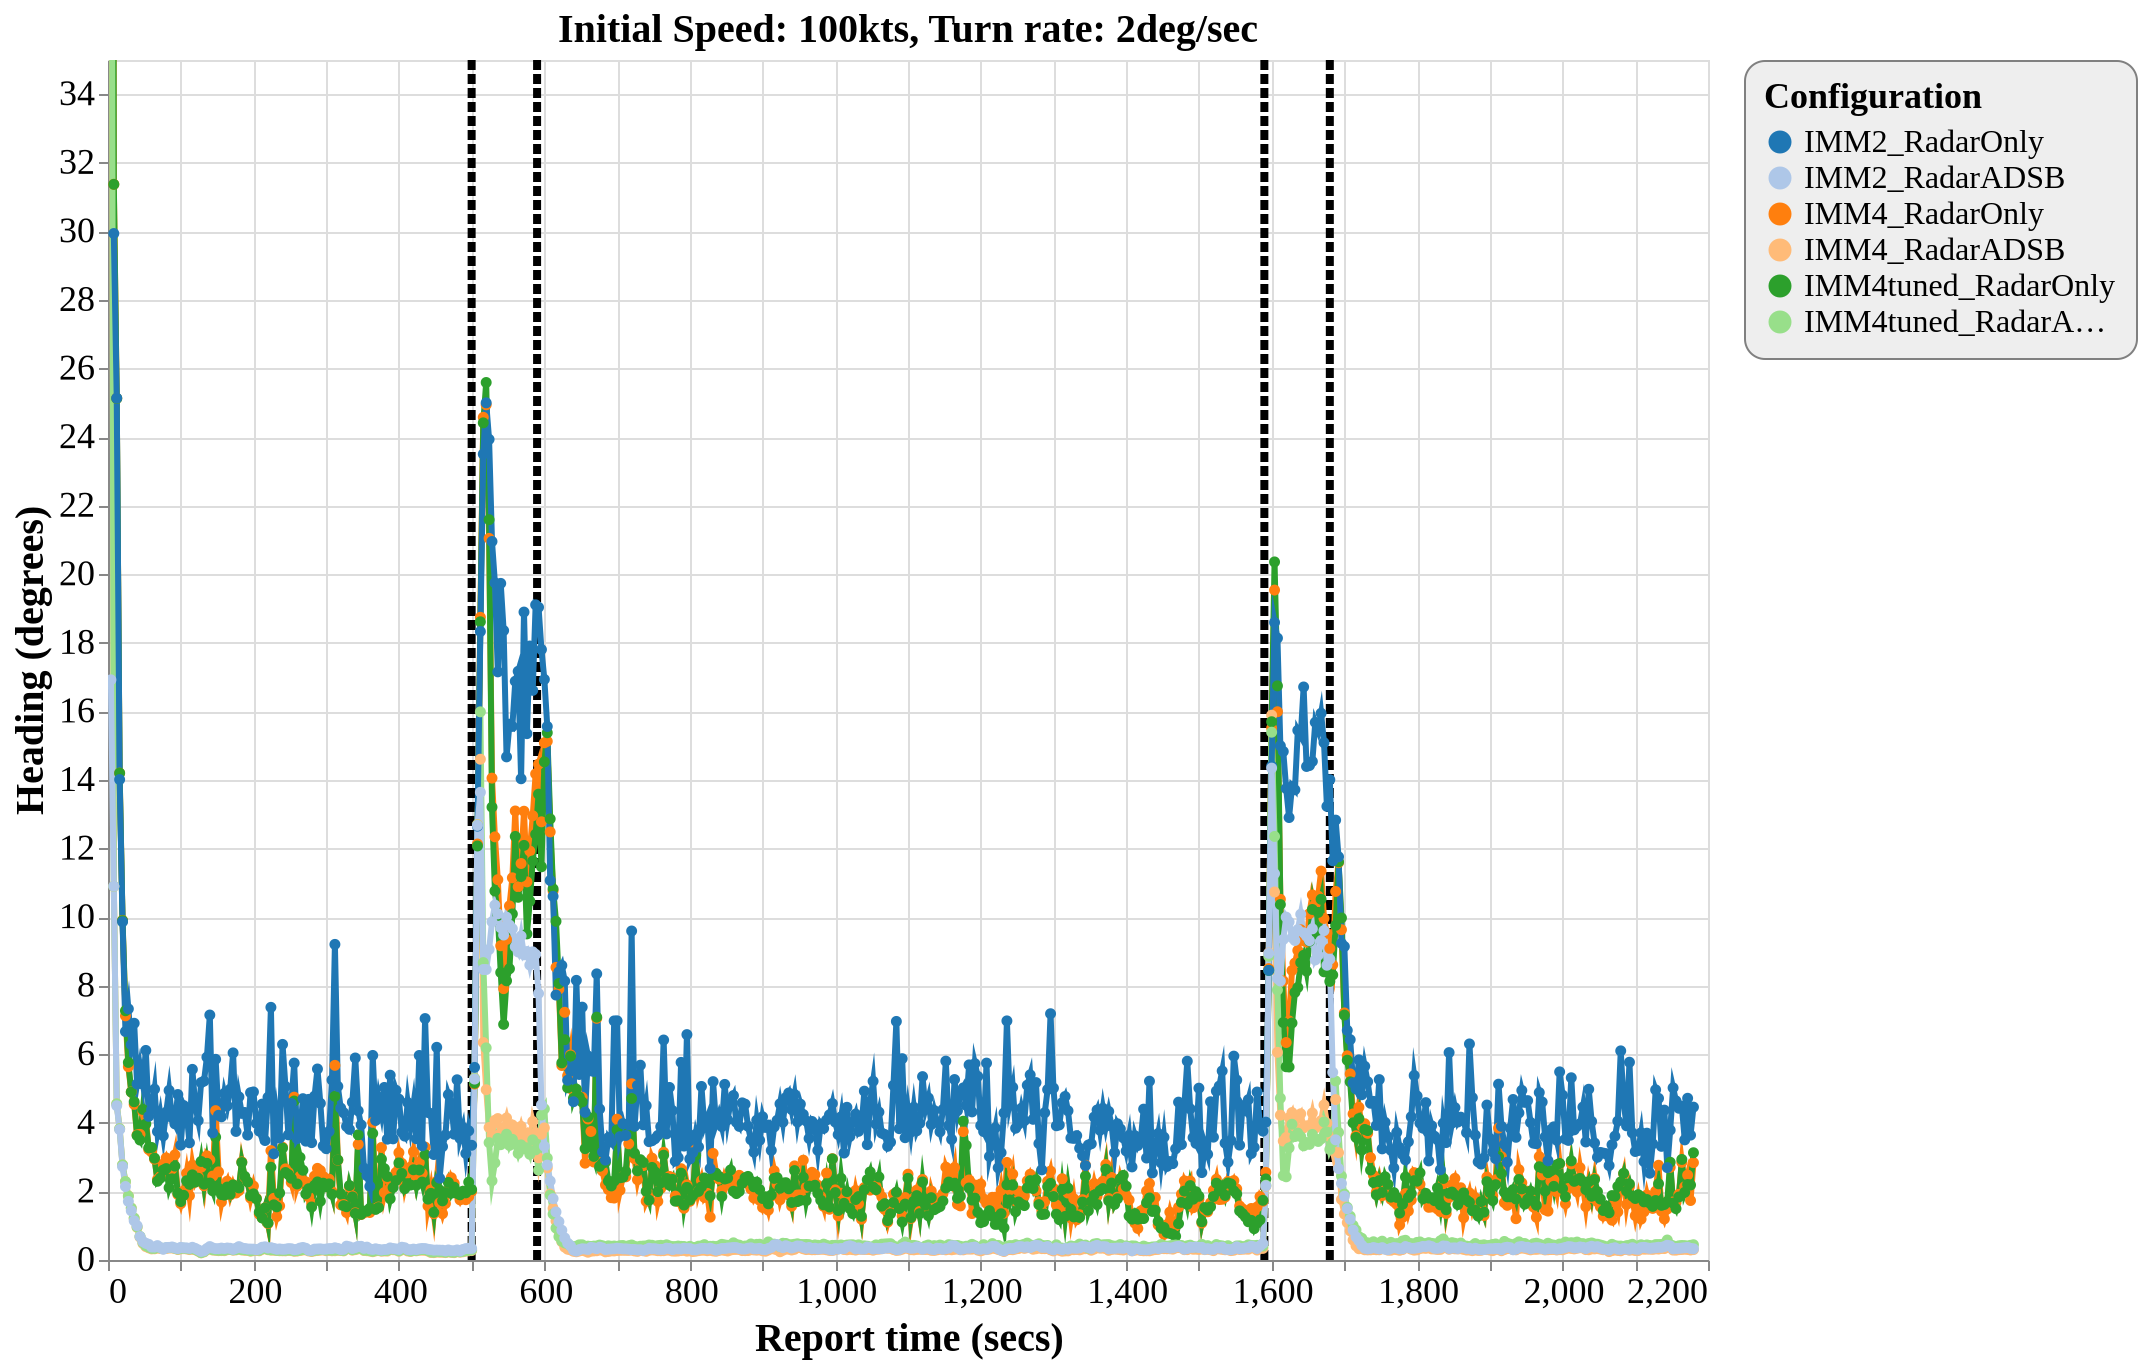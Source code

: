 {
  "config": {
    "view": {
      "continuousWidth": 800,
      "continuousHeight": 600
    },
    "axisX": {
      "labelFontSize": 18,
      "titleFontSize": 20
    },
    "axisY": {
      "labelFontSize": 18,
      "titleFontSize": 20
    },
    "font": "Times New Roman",
    "legend": {
      "cornerRadius": 10,
      "fillColor": "#EEEEEE",
      "labelFontSize": 16,
      "padding": 10,
      "strokeColor": "gray",
      "titleFontSize": 18
    },
    "title": {
      "fontSize": 20
    }
  },
  "layer": [
    {
      "data": {
        "name": "data-ea819cddc25fc9a20ed642127c59e7fd"
      },
      "mark": {
        "type": "rule",
        "strokeDash": [
          5,
          2
        ],
        "strokeWidth": 4
      },
      "encoding": {
        "color": {
          "type": "nominal",
          "field": "color",
          "scale": null
        },
        "x": {
          "type": "quantitative",
          "field": "tt"
        }
      }
    },
    {
      "data": {
        "name": "data-d99a1105cc3c3faa088cc8c50333a068"
      },
      "mark": {
        "type": "line",
        "point": true,
        "strokeWidth": 3
      },
      "encoding": {
        "color": {
          "type": "ordinal",
          "field": "config",
          "scale": {
            "scheme": "category20"
          },
          "sort": [
            "IMM2_RadarOnly",
            "IMM2_RadarADSB",
            "IMM4_RadarOnly",
            "IMM4_RadarADSB",
            "IMM4tuned_RadarOnly",
            "IMM4tuned_RadarADSB"
          ],
          "title": "Configuration"
        },
        "x": {
          "type": "quantitative",
          "field": "time",
          "title": "Report time (secs)"
        },
        "y": {
          "type": "quantitative",
          "field": "rmse_hdg",
          "scale": {
            "domain": [
              0,
              35
            ],
            "zero": false
          },
          "title": "Heading (degrees)"
        }
      },
      "selection": {
        "selector131": {
          "type": "interval",
          "bind": "scales",
          "encodings": [
            "x",
            "y"
          ]
        }
      },
      "title": "Initial Speed: 100kts, Turn rate: 2deg/sec"
    }
  ],
  "$schema": "https://vega.github.io/schema/vega-lite/v4.8.1.json",
  "datasets": {
    "data-ea819cddc25fc9a20ed642127c59e7fd": [
      {
        "tt": 500,
        "color": "black"
      },
      {
        "tt": 590,
        "color": "black"
      },
      {
        "tt": 1590,
        "color": "black"
      },
      {
        "tt": 1680,
        "color": "black"
      }
    ],
    "data-d99a1105cc3c3faa088cc8c50333a068": [
      {
        "scenario": "turns_new_06",
        "config": "IMM4_RadarOnly",
        "time": 4,
        "rmse_hdg": 90.0,
        "rmse_tr": 0.0,
        "p_uni": 0.0,
        "p_turn": 0.0
      },
      {
        "scenario": "turns_new_06",
        "config": "IMM4_RadarOnly",
        "time": 8,
        "rmse_hdg": 31.37470580952348,
        "rmse_tr": 0.0,
        "p_uni": 0.9477329268292684,
        "p_turn": 0.0134939024390243
      },
      {
        "scenario": "turns_new_06",
        "config": "IMM4_RadarOnly",
        "time": 12,
        "rmse_hdg": 25.130636326567974,
        "rmse_tr": 6.524895204196201e-05,
        "p_uni": 0.9208019801980198,
        "p_turn": 0.0273148514851485
      },
      {
        "scenario": "turns_new_06",
        "config": "IMM4_RadarOnly",
        "time": 16,
        "rmse_hdg": 14.2000404767481,
        "rmse_tr": 0.0006019844857643,
        "p_uni": 0.8891201834862386,
        "p_turn": 0.0390284403669724
      },
      {
        "scenario": "turns_new_06",
        "config": "IMM4_RadarOnly",
        "time": 20,
        "rmse_hdg": 9.904887173637094,
        "rmse_tr": 0.0025705397134852,
        "p_uni": 0.8508302325581395,
        "p_turn": 0.053960465116279
      },
      {
        "scenario": "turns_new_06",
        "config": "IMM4_RadarOnly",
        "time": 24,
        "rmse_hdg": 7.121366536314349,
        "rmse_tr": 0.0064199531399635,
        "p_uni": 0.8184218487394959,
        "p_turn": 0.0688731092436974
      },
      {
        "scenario": "turns_new_06",
        "config": "IMM4_RadarOnly",
        "time": 28,
        "rmse_hdg": 5.63643567716843,
        "rmse_tr": 0.0203094673560316,
        "p_uni": 0.8043321428571428,
        "p_turn": 0.0831553571428571
      },
      {
        "scenario": "turns_new_06",
        "config": "IMM4_RadarOnly",
        "time": 32,
        "rmse_hdg": 4.901662898808293,
        "rmse_tr": 0.0305444223310441,
        "p_uni": 0.7911793388429752,
        "p_turn": 0.0896636363636363
      },
      {
        "scenario": "turns_new_06",
        "config": "IMM4_RadarOnly",
        "time": 36,
        "rmse_hdg": 4.540251723669703,
        "rmse_tr": 0.0337025520815074,
        "p_uni": 0.8013941176470588,
        "p_turn": 0.0913142857142857
      },
      {
        "scenario": "turns_new_06",
        "config": "IMM4_RadarOnly",
        "time": 40,
        "rmse_hdg": 3.6490333575406577,
        "rmse_tr": 0.0339581731158718,
        "p_uni": 0.8073444444444444,
        "p_turn": 0.0863538461538461
      },
      {
        "scenario": "turns_new_06",
        "config": "IMM4_RadarOnly",
        "time": 44,
        "rmse_hdg": 3.66395526471301,
        "rmse_tr": 0.0381715912530232,
        "p_uni": 0.8157090909090909,
        "p_turn": 0.0881363636363636
      },
      {
        "scenario": "turns_new_06",
        "config": "IMM4_RadarOnly",
        "time": 48,
        "rmse_hdg": 4.325158276600645,
        "rmse_tr": 0.0726580861225479,
        "p_uni": 0.8048176470588235,
        "p_turn": 0.0884033613445378
      },
      {
        "scenario": "turns_new_06",
        "config": "IMM4_RadarOnly",
        "time": 52,
        "rmse_hdg": 4.175467039745374,
        "rmse_tr": 0.0625141607957749,
        "p_uni": 0.789879,
        "p_turn": 0.102654
      },
      {
        "scenario": "turns_new_06",
        "config": "IMM4_RadarOnly",
        "time": 56,
        "rmse_hdg": 3.221638267248513,
        "rmse_tr": 0.05299691102437,
        "p_uni": 0.82016640625,
        "p_turn": 0.07877734375
      },
      {
        "scenario": "turns_new_06",
        "config": "IMM4_RadarOnly",
        "time": 60,
        "rmse_hdg": 3.1489266096724844,
        "rmse_tr": 0.0544501844460319,
        "p_uni": 0.8225543103448276,
        "p_turn": 0.0829422413793103
      },
      {
        "scenario": "turns_new_06",
        "config": "IMM4_RadarOnly",
        "time": 64,
        "rmse_hdg": 2.940131799766806,
        "rmse_tr": 0.0423291661440621,
        "p_uni": 0.8278709677419356,
        "p_turn": 0.0758725806451613
      },
      {
        "scenario": "turns_new_06",
        "config": "IMM4_RadarOnly",
        "time": 68,
        "rmse_hdg": 2.3497261284643103,
        "rmse_tr": 0.0299561383905323,
        "p_uni": 0.8247856060606061,
        "p_turn": 0.0734287878787878
      },
      {
        "scenario": "turns_new_06",
        "config": "IMM4_RadarOnly",
        "time": 72,
        "rmse_hdg": 2.430548753137717,
        "rmse_tr": 0.0331946077361763,
        "p_uni": 0.8277827586206897,
        "p_turn": 0.0709206896551724
      },
      {
        "scenario": "turns_new_06",
        "config": "IMM4_RadarOnly",
        "time": 76,
        "rmse_hdg": 2.801429057089393,
        "rmse_tr": 0.0310896399832116,
        "p_uni": 0.8427000000000001,
        "p_turn": 0.0684857142857142
      },
      {
        "scenario": "turns_new_06",
        "config": "IMM4_RadarOnly",
        "time": 80,
        "rmse_hdg": 2.9767515180142268,
        "rmse_tr": 0.0354856072232109,
        "p_uni": 0.8363543999999999,
        "p_turn": 0.0718512
      },
      {
        "scenario": "turns_new_06",
        "config": "IMM4_RadarOnly",
        "time": 84,
        "rmse_hdg": 2.752347715808805,
        "rmse_tr": 0.0307095408209874,
        "p_uni": 0.8424880341880342,
        "p_turn": 0.0679623931623931
      },
      {
        "scenario": "turns_new_06",
        "config": "IMM4_RadarOnly",
        "time": 88,
        "rmse_hdg": 2.6542889001043943,
        "rmse_tr": 0.0247558917010283,
        "p_uni": 0.8504791304347826,
        "p_turn": 0.0654626086956521
      },
      {
        "scenario": "turns_new_06",
        "config": "IMM4_RadarOnly",
        "time": 92,
        "rmse_hdg": 3.06783080152274,
        "rmse_tr": 0.0316149932037884,
        "p_uni": 0.8435370078740158,
        "p_turn": 0.0659015748031496
      },
      {
        "scenario": "turns_new_06",
        "config": "IMM4_RadarOnly",
        "time": 96,
        "rmse_hdg": 1.9117639357812577,
        "rmse_tr": 0.0203522513402174,
        "p_uni": 0.8550278846153846,
        "p_turn": 0.0608471153846153
      },
      {
        "scenario": "turns_new_06",
        "config": "IMM4_RadarOnly",
        "time": 100,
        "rmse_hdg": 1.6430310078806014,
        "rmse_tr": 0.0181903918908542,
        "p_uni": 0.8585276785714286,
        "p_turn": 0.0601044642857142
      },
      {
        "scenario": "turns_new_06",
        "config": "IMM4_RadarOnly",
        "time": 104,
        "rmse_hdg": 2.0110924676368875,
        "rmse_tr": 0.019937850285719,
        "p_uni": 0.8425826771653543,
        "p_turn": 0.0677031496062992
      },
      {
        "scenario": "turns_new_06",
        "config": "IMM4_RadarOnly",
        "time": 108,
        "rmse_hdg": 2.529722975610834,
        "rmse_tr": 0.0250035564137051,
        "p_uni": 0.8376133333333333,
        "p_turn": 0.0675966666666666
      },
      {
        "scenario": "turns_new_06",
        "config": "IMM4_RadarOnly",
        "time": 112,
        "rmse_hdg": 1.8766980190071747,
        "rmse_tr": 0.0232810340288945,
        "p_uni": 0.8418827272727273,
        "p_turn": 0.0674990909090909
      },
      {
        "scenario": "turns_new_06",
        "config": "IMM4_RadarOnly",
        "time": 116,
        "rmse_hdg": 2.765474336363428,
        "rmse_tr": 0.031923608499996,
        "p_uni": 0.8376381355932204,
        "p_turn": 0.0726940677966101
      },
      {
        "scenario": "turns_new_06",
        "config": "IMM4_RadarOnly",
        "time": 120,
        "rmse_hdg": 2.272675355396815,
        "rmse_tr": 0.0326641920036656,
        "p_uni": 0.8454252336448598,
        "p_turn": 0.0667056074766355
      },
      {
        "scenario": "turns_new_06",
        "config": "IMM4_RadarOnly",
        "time": 124,
        "rmse_hdg": 2.436371914980984,
        "rmse_tr": 0.0354483890788888,
        "p_uni": 0.8432540540540541,
        "p_turn": 0.0714837837837837
      },
      {
        "scenario": "turns_new_06",
        "config": "IMM4_RadarOnly",
        "time": 128,
        "rmse_hdg": 2.7048753748834327,
        "rmse_tr": 0.0322018152401678,
        "p_uni": 0.8472277777777777,
        "p_turn": 0.063797619047619
      },
      {
        "scenario": "turns_new_06",
        "config": "IMM4_RadarOnly",
        "time": 132,
        "rmse_hdg": 2.16486549064661,
        "rmse_tr": 0.0238922949768175,
        "p_uni": 0.8504675925925925,
        "p_turn": 0.061837037037037
      },
      {
        "scenario": "turns_new_06",
        "config": "IMM4_RadarOnly",
        "time": 136,
        "rmse_hdg": 3.039400678008985,
        "rmse_tr": 0.0386034624718407,
        "p_uni": 0.8454537037037037,
        "p_turn": 0.0625212962962963
      },
      {
        "scenario": "turns_new_06",
        "config": "IMM4_RadarOnly",
        "time": 140,
        "rmse_hdg": 2.9209887024772967,
        "rmse_tr": 0.0492284549408375,
        "p_uni": 0.8214474137931035,
        "p_turn": 0.0689448275862069
      },
      {
        "scenario": "turns_new_06",
        "config": "IMM4_RadarOnly",
        "time": 144,
        "rmse_hdg": 2.446664513450774,
        "rmse_tr": 0.0380344251961298,
        "p_uni": 0.8477715517241379,
        "p_turn": 0.0655353448275862
      },
      {
        "scenario": "turns_new_06",
        "config": "IMM4_RadarOnly",
        "time": 148,
        "rmse_hdg": 4.356227508228683,
        "rmse_tr": 0.0580672729655455,
        "p_uni": 0.8420086206896552,
        "p_turn": 0.0767431034482758
      },
      {
        "scenario": "turns_new_06",
        "config": "IMM4_RadarOnly",
        "time": 152,
        "rmse_hdg": 2.5696146622003706,
        "rmse_tr": 0.05308073081392,
        "p_uni": 0.8466016260162602,
        "p_turn": 0.0682292682926829
      },
      {
        "scenario": "turns_new_06",
        "config": "IMM4_RadarOnly",
        "time": 156,
        "rmse_hdg": 1.691207698143806,
        "rmse_tr": 0.0341942685255877,
        "p_uni": 0.8487139130434783,
        "p_turn": 0.0652
      },
      {
        "scenario": "turns_new_06",
        "config": "IMM4_RadarOnly",
        "time": 160,
        "rmse_hdg": 2.1103511513447195,
        "rmse_tr": 0.0304153632943011,
        "p_uni": 0.8407702702702703,
        "p_turn": 0.0701396396396396
      },
      {
        "scenario": "turns_new_06",
        "config": "IMM4_RadarOnly",
        "time": 164,
        "rmse_hdg": 2.297637442053478,
        "rmse_tr": 0.0280134526506777,
        "p_uni": 0.8382361344537815,
        "p_turn": 0.0661588235294117
      },
      {
        "scenario": "turns_new_06",
        "config": "IMM4_RadarOnly",
        "time": 168,
        "rmse_hdg": 1.8952941277037905,
        "rmse_tr": 0.0261368562424268,
        "p_uni": 0.8250161016949152,
        "p_turn": 0.070728813559322
      },
      {
        "scenario": "turns_new_06",
        "config": "IMM4_RadarOnly",
        "time": 172,
        "rmse_hdg": 2.1922964298569747,
        "rmse_tr": 0.0286830989484967,
        "p_uni": 0.8335363636363636,
        "p_turn": 0.0687719008264462
      },
      {
        "scenario": "turns_new_06",
        "config": "IMM4_RadarOnly",
        "time": 176,
        "rmse_hdg": 1.95362008886398,
        "rmse_tr": 0.0231644854701496,
        "p_uni": 0.8537677419354839,
        "p_turn": 0.0634088709677419
      },
      {
        "scenario": "turns_new_06",
        "config": "IMM4_RadarOnly",
        "time": 180,
        "rmse_hdg": 2.02093703179651,
        "rmse_tr": 0.03090993455273,
        "p_uni": 0.8282126126126126,
        "p_turn": 0.07409009009009
      },
      {
        "scenario": "turns_new_06",
        "config": "IMM4_RadarOnly",
        "time": 184,
        "rmse_hdg": 2.860506466992589,
        "rmse_tr": 0.0488149783375117,
        "p_uni": 0.8464697247706421,
        "p_turn": 0.0683036697247706
      },
      {
        "scenario": "turns_new_06",
        "config": "IMM4_RadarOnly",
        "time": 188,
        "rmse_hdg": 2.420013720260692,
        "rmse_tr": 0.0424573278421994,
        "p_uni": 0.84151171875,
        "p_turn": 0.06866328125
      },
      {
        "scenario": "turns_new_06",
        "config": "IMM4_RadarOnly",
        "time": 192,
        "rmse_hdg": 2.285131517094842,
        "rmse_tr": 0.0265170153079175,
        "p_uni": 0.8430697478991597,
        "p_turn": 0.0647739495798319
      },
      {
        "scenario": "turns_new_06",
        "config": "IMM4_RadarOnly",
        "time": 196,
        "rmse_hdg": 1.8052936651390823,
        "rmse_tr": 0.0259147096050301,
        "p_uni": 0.8217608695652173,
        "p_turn": 0.0708973913043478
      },
      {
        "scenario": "turns_new_06",
        "config": "IMM4_RadarOnly",
        "time": 200,
        "rmse_hdg": 2.1577295591416688,
        "rmse_tr": 0.0308960996952358,
        "p_uni": 0.8305173228346457,
        "p_turn": 0.0720937007874015
      },
      {
        "scenario": "turns_new_06",
        "config": "IMM4_RadarOnly",
        "time": 204,
        "rmse_hdg": 1.8012928002444213,
        "rmse_tr": 0.024292321886861,
        "p_uni": 0.8485353982300885,
        "p_turn": 0.0659159292035398
      },
      {
        "scenario": "turns_new_06",
        "config": "IMM4_RadarOnly",
        "time": 208,
        "rmse_hdg": 1.3364777615125298,
        "rmse_tr": 0.0200376991185343,
        "p_uni": 0.8447754385964913,
        "p_turn": 0.0653254385964912
      },
      {
        "scenario": "turns_new_06",
        "config": "IMM4_RadarOnly",
        "time": 212,
        "rmse_hdg": 1.234927008145483,
        "rmse_tr": 0.0198978999586445,
        "p_uni": 0.8440308943089431,
        "p_turn": 0.0627048780487804
      },
      {
        "scenario": "turns_new_06",
        "config": "IMM4_RadarOnly",
        "time": 216,
        "rmse_hdg": 1.5190404563559117,
        "rmse_tr": 0.0187485079866142,
        "p_uni": 0.8506160919540231,
        "p_turn": 0.0615747126436781
      },
      {
        "scenario": "turns_new_06",
        "config": "IMM4_RadarOnly",
        "time": 220,
        "rmse_hdg": 1.0627855450438242,
        "rmse_tr": 0.0214549356161952,
        "p_uni": 0.8496409836065574,
        "p_turn": 0.067727868852459
      },
      {
        "scenario": "turns_new_06",
        "config": "IMM4_RadarOnly",
        "time": 224,
        "rmse_hdg": 3.1898988119342837,
        "rmse_tr": 0.0670574342908442,
        "p_uni": 0.84953417721519,
        "p_turn": 0.0708316455696202
      },
      {
        "scenario": "turns_new_06",
        "config": "IMM4_RadarOnly",
        "time": 228,
        "rmse_hdg": 1.7987068623907547,
        "rmse_tr": 0.0397815174476135,
        "p_uni": 0.883663768115942,
        "p_turn": 0.0522927536231884
      },
      {
        "scenario": "turns_new_06",
        "config": "IMM4_RadarOnly",
        "time": 232,
        "rmse_hdg": 1.2669020660928847,
        "rmse_tr": 0.0185217572858988,
        "p_uni": 0.8924323943661973,
        "p_turn": 0.0494774647887324
      },
      {
        "scenario": "turns_new_06",
        "config": "IMM4_RadarOnly",
        "time": 236,
        "rmse_hdg": 1.5789655003457326,
        "rmse_tr": 0.0376642148056092,
        "p_uni": 0.8941410256410256,
        "p_turn": 0.0455397435897435
      },
      {
        "scenario": "turns_new_06",
        "config": "IMM4_RadarOnly",
        "time": 240,
        "rmse_hdg": 3.288967991294715,
        "rmse_tr": 0.0656876700758978,
        "p_uni": 0.8842059701492537,
        "p_turn": 0.0505164179104477
      },
      {
        "scenario": "turns_new_06",
        "config": "IMM4_RadarOnly",
        "time": 244,
        "rmse_hdg": 2.657466486148039,
        "rmse_tr": 0.0258389725027912,
        "p_uni": 0.8819828125,
        "p_turn": 0.0496734375
      },
      {
        "scenario": "turns_new_06",
        "config": "IMM4_RadarOnly",
        "time": 248,
        "rmse_hdg": 2.554521046649993,
        "rmse_tr": 0.0349624701785736,
        "p_uni": 0.8896765432098765,
        "p_turn": 0.0471666666666666
      },
      {
        "scenario": "turns_new_06",
        "config": "IMM4_RadarOnly",
        "time": 252,
        "rmse_hdg": 2.259736078142122,
        "rmse_tr": 0.0359664446791331,
        "p_uni": 0.8911414285714285,
        "p_turn": 0.0468585714285714
      },
      {
        "scenario": "turns_new_06",
        "config": "IMM4_RadarOnly",
        "time": 256,
        "rmse_hdg": 4.749202068753768,
        "rmse_tr": 0.0712441312101148,
        "p_uni": 0.8763724637681158,
        "p_turn": 0.0499521739130434
      },
      {
        "scenario": "turns_new_06",
        "config": "IMM4_RadarOnly",
        "time": 260,
        "rmse_hdg": 2.1540173882981795,
        "rmse_tr": 0.0225812558747983,
        "p_uni": 0.8865207792207793,
        "p_turn": 0.0475103896103896
      },
      {
        "scenario": "turns_new_06",
        "config": "IMM4_RadarOnly",
        "time": 264,
        "rmse_hdg": 2.4397444417759155,
        "rmse_tr": 0.0638906222981672,
        "p_uni": 0.8901573529411765,
        "p_turn": 0.0468029411764705
      },
      {
        "scenario": "turns_new_06",
        "config": "IMM4_RadarOnly",
        "time": 268,
        "rmse_hdg": 2.305344292658324,
        "rmse_tr": 0.0633487963579419,
        "p_uni": 0.8979846153846154,
        "p_turn": 0.0408723076923076
      },
      {
        "scenario": "turns_new_06",
        "config": "IMM4_RadarOnly",
        "time": 272,
        "rmse_hdg": 2.280275750868741,
        "rmse_tr": 0.0333493084635948,
        "p_uni": 0.8978887500000001,
        "p_turn": 0.04158875
      },
      {
        "scenario": "turns_new_06",
        "config": "IMM4_RadarOnly",
        "time": 276,
        "rmse_hdg": 1.840715699317601,
        "rmse_tr": 0.0263209829386583,
        "p_uni": 0.8895257142857144,
        "p_turn": 0.0438014285714285
      },
      {
        "scenario": "turns_new_06",
        "config": "IMM4_RadarOnly",
        "time": 280,
        "rmse_hdg": 1.6532626145677138,
        "rmse_tr": 0.0213876911641563,
        "p_uni": 0.8967257575757576,
        "p_turn": 0.040010606060606
      },
      {
        "scenario": "turns_new_06",
        "config": "IMM4_RadarOnly",
        "time": 284,
        "rmse_hdg": 2.4472118936928164,
        "rmse_tr": 0.0237593471911028,
        "p_uni": 0.8819881578947367,
        "p_turn": 0.0455342105263157
      },
      {
        "scenario": "turns_new_06",
        "config": "IMM4_RadarOnly",
        "time": 288,
        "rmse_hdg": 2.6728922427169537,
        "rmse_tr": 0.0233475341940252,
        "p_uni": 0.8953014705882353,
        "p_turn": 0.0444485294117647
      },
      {
        "scenario": "turns_new_06",
        "config": "IMM4_RadarOnly",
        "time": 292,
        "rmse_hdg": 2.6091472314459976,
        "rmse_tr": 0.0265341125805025,
        "p_uni": 0.8704724637681159,
        "p_turn": 0.0541333333333333
      },
      {
        "scenario": "turns_new_06",
        "config": "IMM4_RadarOnly",
        "time": 296,
        "rmse_hdg": 2.436177783972662,
        "rmse_tr": 0.0235868012905936,
        "p_uni": 0.8904,
        "p_turn": 0.0466414634146341
      },
      {
        "scenario": "turns_new_06",
        "config": "IMM4_RadarOnly",
        "time": 300,
        "rmse_hdg": 2.2021001499528894,
        "rmse_tr": 0.0223602231085646,
        "p_uni": 0.8954492957746479,
        "p_turn": 0.0446619718309859
      },
      {
        "scenario": "turns_new_06",
        "config": "IMM4_RadarOnly",
        "time": 304,
        "rmse_hdg": 2.35565560584168,
        "rmse_tr": 0.0218002102436345,
        "p_uni": 0.8943783333333334,
        "p_turn": 0.044
      },
      {
        "scenario": "turns_new_06",
        "config": "IMM4_RadarOnly",
        "time": 308,
        "rmse_hdg": 1.994444784896288,
        "rmse_tr": 0.0370681703082307,
        "p_uni": 0.88625625,
        "p_turn": 0.04839125
      },
      {
        "scenario": "turns_new_06",
        "config": "IMM4_RadarOnly",
        "time": 312,
        "rmse_hdg": 5.676989659511711,
        "rmse_tr": 0.1094888214795716,
        "p_uni": 0.867804347826087,
        "p_turn": 0.0606
      },
      {
        "scenario": "turns_new_06",
        "config": "IMM4_RadarOnly",
        "time": 316,
        "rmse_hdg": 2.911903689786383,
        "rmse_tr": 0.0834506255303604,
        "p_uni": 0.8792788732394367,
        "p_turn": 0.0518492957746478
      },
      {
        "scenario": "turns_new_06",
        "config": "IMM4_RadarOnly",
        "time": 320,
        "rmse_hdg": 1.6080277250585462,
        "rmse_tr": 0.060048002949539,
        "p_uni": 0.8830772151898734,
        "p_turn": 0.0438607594936708
      },
      {
        "scenario": "turns_new_06",
        "config": "IMM4_RadarOnly",
        "time": 324,
        "rmse_hdg": 1.617761511376849,
        "rmse_tr": 0.0496503528533437,
        "p_uni": 0.8877461538461539,
        "p_turn": 0.0442815384615384
      },
      {
        "scenario": "turns_new_06",
        "config": "IMM4_RadarOnly",
        "time": 328,
        "rmse_hdg": 1.3832522418943995,
        "rmse_tr": 0.0345832967162574,
        "p_uni": 0.8905411764705883,
        "p_turn": 0.0417808823529411
      },
      {
        "scenario": "turns_new_06",
        "config": "IMM4_RadarOnly",
        "time": 332,
        "rmse_hdg": 2.127898611306469,
        "rmse_tr": 0.0246927848773685,
        "p_uni": 0.8946925,
        "p_turn": 0.0423875
      },
      {
        "scenario": "turns_new_06",
        "config": "IMM4_RadarOnly",
        "time": 336,
        "rmse_hdg": 1.868308429807266,
        "rmse_tr": 0.0185712516780342,
        "p_uni": 0.8849083333333333,
        "p_turn": 0.0442402777777777
      },
      {
        "scenario": "turns_new_06",
        "config": "IMM4_RadarOnly",
        "time": 340,
        "rmse_hdg": 1.3755340221724246,
        "rmse_tr": 0.0215032019082668,
        "p_uni": 0.8907076923076923,
        "p_turn": 0.0409415384615384
      },
      {
        "scenario": "turns_new_06",
        "config": "IMM4_RadarOnly",
        "time": 344,
        "rmse_hdg": 3.3725496496331244,
        "rmse_tr": 0.0321680378361479,
        "p_uni": 0.8815696202531647,
        "p_turn": 0.0505202531645569
      },
      {
        "scenario": "turns_new_06",
        "config": "IMM4_RadarOnly",
        "time": 348,
        "rmse_hdg": 1.3260929032536526,
        "rmse_tr": 0.0193465257785859,
        "p_uni": 0.8914119402985075,
        "p_turn": 0.0464014925373134
      },
      {
        "scenario": "turns_new_06",
        "config": "IMM4_RadarOnly",
        "time": 352,
        "rmse_hdg": 1.3745984488287442,
        "rmse_tr": 0.0217374427638222,
        "p_uni": 0.9004641791044776,
        "p_turn": 0.0398074626865671
      },
      {
        "scenario": "turns_new_06",
        "config": "IMM4_RadarOnly",
        "time": 356,
        "rmse_hdg": 1.4170509282779271,
        "rmse_tr": 0.0155868732362828,
        "p_uni": 0.9011753086419751,
        "p_turn": 0.0387271604938271
      },
      {
        "scenario": "turns_new_06",
        "config": "IMM4_RadarOnly",
        "time": 360,
        "rmse_hdg": 1.3852583079376009,
        "rmse_tr": 0.0118985080053603,
        "p_uni": 0.9008884057971014,
        "p_turn": 0.0413159420289855
      },
      {
        "scenario": "turns_new_06",
        "config": "IMM4_RadarOnly",
        "time": 364,
        "rmse_hdg": 4.014955305068154,
        "rmse_tr": 0.0606049377078821,
        "p_uni": 0.8850661016949152,
        "p_turn": 0.0519694915254237
      },
      {
        "scenario": "turns_new_06",
        "config": "IMM4_RadarOnly",
        "time": 368,
        "rmse_hdg": 1.4957830969665116,
        "rmse_tr": 0.0413484390834061,
        "p_uni": 0.8881353658536586,
        "p_turn": 0.0441524390243902
      },
      {
        "scenario": "turns_new_06",
        "config": "IMM4_RadarOnly",
        "time": 372,
        "rmse_hdg": 1.5442616162405702,
        "rmse_tr": 0.0307075970266563,
        "p_uni": 0.8809030303030303,
        "p_turn": 0.0471863636363636
      },
      {
        "scenario": "turns_new_06",
        "config": "IMM4_RadarOnly",
        "time": 376,
        "rmse_hdg": 3.280299562142352,
        "rmse_tr": 0.0389636638606955,
        "p_uni": 0.8728521739130435,
        "p_turn": 0.0565971014492753
      },
      {
        "scenario": "turns_new_06",
        "config": "IMM4_RadarOnly",
        "time": 380,
        "rmse_hdg": 1.965322492620486,
        "rmse_tr": 0.0243125816194002,
        "p_uni": 0.8769087499999999,
        "p_turn": 0.0509575
      },
      {
        "scenario": "turns_new_06",
        "config": "IMM4_RadarOnly",
        "time": 384,
        "rmse_hdg": 2.373164889804942,
        "rmse_tr": 0.031257353917327,
        "p_uni": 0.8712753623188406,
        "p_turn": 0.0565478260869565
      },
      {
        "scenario": "turns_new_06",
        "config": "IMM4_RadarOnly",
        "time": 388,
        "rmse_hdg": 2.098999005573091,
        "rmse_tr": 0.0233673493548801,
        "p_uni": 0.8755349206349207,
        "p_turn": 0.0491111111111111
      },
      {
        "scenario": "turns_new_06",
        "config": "IMM4_RadarOnly",
        "time": 392,
        "rmse_hdg": 2.258619342282655,
        "rmse_tr": 0.0219647687596902,
        "p_uni": 0.8779480000000001,
        "p_turn": 0.0483373333333333
      },
      {
        "scenario": "turns_new_06",
        "config": "IMM4_RadarOnly",
        "time": 396,
        "rmse_hdg": 2.552546907362472,
        "rmse_tr": 0.0233346890762597,
        "p_uni": 0.8660071428571429,
        "p_turn": 0.0549414285714285
      },
      {
        "scenario": "turns_new_06",
        "config": "IMM4_RadarOnly",
        "time": 400,
        "rmse_hdg": 3.130359741735134,
        "rmse_tr": 0.0571327882477106,
        "p_uni": 0.8825070422535212,
        "p_turn": 0.0504802816901408
      },
      {
        "scenario": "turns_new_06",
        "config": "IMM4_RadarOnly",
        "time": 404,
        "rmse_hdg": 2.8168696949004897,
        "rmse_tr": 0.0528512881445342,
        "p_uni": 0.8898134146341463,
        "p_turn": 0.0481780487804878
      },
      {
        "scenario": "turns_new_06",
        "config": "IMM4_RadarOnly",
        "time": 408,
        "rmse_hdg": 2.148966898339463,
        "rmse_tr": 0.0480308036080815,
        "p_uni": 0.9001111111111111,
        "p_turn": 0.0400888888888888
      },
      {
        "scenario": "turns_new_06",
        "config": "IMM4_RadarOnly",
        "time": 412,
        "rmse_hdg": 2.533993525722944,
        "rmse_tr": 0.0404211273498387,
        "p_uni": 0.8894289855072465,
        "p_turn": 0.0440666666666666
      },
      {
        "scenario": "turns_new_06",
        "config": "IMM4_RadarOnly",
        "time": 416,
        "rmse_hdg": 2.708247357609714,
        "rmse_tr": 0.0360956991897926,
        "p_uni": 0.887045,
        "p_turn": 0.048255
      },
      {
        "scenario": "turns_new_06",
        "config": "IMM4_RadarOnly",
        "time": 420,
        "rmse_hdg": 3.15796369868658,
        "rmse_tr": 0.0293544313330864,
        "p_uni": 0.8845097222222222,
        "p_turn": 0.0453416666666666
      },
      {
        "scenario": "turns_new_06",
        "config": "IMM4_RadarOnly",
        "time": 424,
        "rmse_hdg": 2.3737972602637782,
        "rmse_tr": 0.0344655051432025,
        "p_uni": 0.8949029850746268,
        "p_turn": 0.0425417910447761
      },
      {
        "scenario": "turns_new_06",
        "config": "IMM4_RadarOnly",
        "time": 428,
        "rmse_hdg": 2.841130422546997,
        "rmse_tr": 0.0251443882355538,
        "p_uni": 0.881512987012987,
        "p_turn": 0.0474701298701298
      },
      {
        "scenario": "turns_new_06",
        "config": "IMM4_RadarOnly",
        "time": 432,
        "rmse_hdg": 2.526590186598233,
        "rmse_tr": 0.0228787636485662,
        "p_uni": 0.893068115942029,
        "p_turn": 0.0438695652173913
      },
      {
        "scenario": "turns_new_06",
        "config": "IMM4_RadarOnly",
        "time": 436,
        "rmse_hdg": 3.293847951614981,
        "rmse_tr": 0.0696708390999815,
        "p_uni": 0.881689552238806,
        "p_turn": 0.0493507462686567
      },
      {
        "scenario": "turns_new_06",
        "config": "IMM4_RadarOnly",
        "time": 440,
        "rmse_hdg": 1.575289752673472,
        "rmse_tr": 0.0628150828555239,
        "p_uni": 0.8996341463414633,
        "p_turn": 0.0411536585365853
      },
      {
        "scenario": "turns_new_06",
        "config": "IMM4_RadarOnly",
        "time": 444,
        "rmse_hdg": 2.049010847834987,
        "rmse_tr": 0.0390128863714324,
        "p_uni": 0.8812409090909091,
        "p_turn": 0.0444757575757575
      },
      {
        "scenario": "turns_new_06",
        "config": "IMM4_RadarOnly",
        "time": 448,
        "rmse_hdg": 1.3504595453424575,
        "rmse_tr": 0.0314583383092675,
        "p_uni": 0.8992081967213115,
        "p_turn": 0.037111475409836
      },
      {
        "scenario": "turns_new_06",
        "config": "IMM4_RadarOnly",
        "time": 452,
        "rmse_hdg": 2.296871148578154,
        "rmse_tr": 0.0318329634337679,
        "p_uni": 0.8857682926829268,
        "p_turn": 0.0475560975609756
      },
      {
        "scenario": "turns_new_06",
        "config": "IMM4_RadarOnly",
        "time": 456,
        "rmse_hdg": 1.6636827517611237,
        "rmse_tr": 0.0260357417936625,
        "p_uni": 0.9036194029850746,
        "p_turn": 0.0390298507462686
      },
      {
        "scenario": "turns_new_06",
        "config": "IMM4_RadarOnly",
        "time": 460,
        "rmse_hdg": 1.3521151921924943,
        "rmse_tr": 0.0202106616682983,
        "p_uni": 0.907725352112676,
        "p_turn": 0.0378830985915493
      },
      {
        "scenario": "turns_new_06",
        "config": "IMM4_RadarOnly",
        "time": 464,
        "rmse_hdg": 1.6465365164489976,
        "rmse_tr": 0.0229653869986987,
        "p_uni": 0.8881024999999999,
        "p_turn": 0.04332125
      },
      {
        "scenario": "turns_new_06",
        "config": "IMM4_RadarOnly",
        "time": 468,
        "rmse_hdg": 2.025746775882909,
        "rmse_tr": 0.0226388907634627,
        "p_uni": 0.8761734375,
        "p_turn": 0.0526296875
      },
      {
        "scenario": "turns_new_06",
        "config": "IMM4_RadarOnly",
        "time": 472,
        "rmse_hdg": 2.399498722159914,
        "rmse_tr": 0.0248272679788598,
        "p_uni": 0.8857279411764706,
        "p_turn": 0.0509941176470588
      },
      {
        "scenario": "turns_new_06",
        "config": "IMM4_RadarOnly",
        "time": 476,
        "rmse_hdg": 2.2371386800295183,
        "rmse_tr": 0.0204132600093793,
        "p_uni": 0.8920236842105264,
        "p_turn": 0.0434947368421052
      },
      {
        "scenario": "turns_new_06",
        "config": "IMM4_RadarOnly",
        "time": 480,
        "rmse_hdg": 1.9377859770247143,
        "rmse_tr": 0.018539620714348,
        "p_uni": 0.8958463768115942,
        "p_turn": 0.0422449275362318
      },
      {
        "scenario": "turns_new_06",
        "config": "IMM4_RadarOnly",
        "time": 484,
        "rmse_hdg": 1.7537690504604482,
        "rmse_tr": 0.0205893747583839,
        "p_uni": 0.8926588235294117,
        "p_turn": 0.0434661764705882
      },
      {
        "scenario": "turns_new_06",
        "config": "IMM4_RadarOnly",
        "time": 488,
        "rmse_hdg": 1.957177960641355,
        "rmse_tr": 0.0205473827216232,
        "p_uni": 0.8780278481012658,
        "p_turn": 0.0479303797468354
      },
      {
        "scenario": "turns_new_06",
        "config": "IMM4_RadarOnly",
        "time": 492,
        "rmse_hdg": 1.7586389446102924,
        "rmse_tr": 0.025094592918595,
        "p_uni": 0.90353125,
        "p_turn": 0.0401265625
      },
      {
        "scenario": "turns_new_06",
        "config": "IMM4_RadarOnly",
        "time": 496,
        "rmse_hdg": 1.848167709001814,
        "rmse_tr": 0.0230721612959356,
        "p_uni": 0.8971134328358209,
        "p_turn": 0.0418611940298507
      },
      {
        "scenario": "turns_new_06",
        "config": "IMM4_RadarOnly",
        "time": 500,
        "rmse_hdg": 2.001022329072262,
        "rmse_tr": 0.020331179687118,
        "p_uni": 0.9000385542168674,
        "p_turn": 0.0432060240963855
      },
      {
        "scenario": "turns_new_06",
        "config": "IMM4_RadarOnly",
        "time": 504,
        "rmse_hdg": 5.133390432636982,
        "rmse_tr": 1.9984080054508389,
        "p_uni": 0.8917944444444443,
        "p_turn": 0.0474805555555555
      },
      {
        "scenario": "turns_new_06",
        "config": "IMM4_RadarOnly",
        "time": 508,
        "rmse_hdg": 12.133315339641364,
        "rmse_tr": 1.994694933552792,
        "p_uni": 0.8980720588235294,
        "p_turn": 0.0432397058823529
      },
      {
        "scenario": "turns_new_06",
        "config": "IMM4_RadarOnly",
        "time": 512,
        "rmse_hdg": 18.74519187198593,
        "rmse_tr": 1.9731375048658184,
        "p_uni": 0.833695945945946,
        "p_turn": 0.0746878378378378
      },
      {
        "scenario": "turns_new_06",
        "config": "IMM4_RadarOnly",
        "time": 516,
        "rmse_hdg": 24.578691351886203,
        "rmse_tr": 1.940584543857119,
        "p_uni": 0.7842285714285714,
        "p_turn": 0.1108942857142857
      },
      {
        "scenario": "turns_new_06",
        "config": "IMM4_RadarOnly",
        "time": 520,
        "rmse_hdg": 24.942848084290016,
        "rmse_tr": 1.8282511295869124,
        "p_uni": 0.5840029850746269,
        "p_turn": 0.266476119402985
      },
      {
        "scenario": "turns_new_06",
        "config": "IMM4_RadarOnly",
        "time": 524,
        "rmse_hdg": 21.047226142193114,
        "rmse_tr": 1.579441615739836,
        "p_uni": 0.3052049382716049,
        "p_turn": 0.4863876543209876
      },
      {
        "scenario": "turns_new_06",
        "config": "IMM4_RadarOnly",
        "time": 528,
        "rmse_hdg": 14.054810714553945,
        "rmse_tr": 1.1665278076283263,
        "p_uni": 0.108931343283582,
        "p_turn": 0.6987119402985075
      },
      {
        "scenario": "turns_new_06",
        "config": "IMM4_RadarOnly",
        "time": 532,
        "rmse_hdg": 12.341821411249096,
        "rmse_tr": 0.8769078473058994,
        "p_uni": 0.0714966666666666,
        "p_turn": 0.7725683333333334
      },
      {
        "scenario": "turns_new_06",
        "config": "IMM4_RadarOnly",
        "time": 536,
        "rmse_hdg": 11.093156023755144,
        "rmse_tr": 0.5783025387934935,
        "p_uni": 0.0896075,
        "p_turn": 0.77423
      },
      {
        "scenario": "turns_new_06",
        "config": "IMM4_RadarOnly",
        "time": 540,
        "rmse_hdg": 9.165791948472105,
        "rmse_tr": 0.4614110235744876,
        "p_uni": 0.1418197183098591,
        "p_turn": 0.7072408450704225
      },
      {
        "scenario": "turns_new_06",
        "config": "IMM4_RadarOnly",
        "time": 544,
        "rmse_hdg": 7.9137037065415585,
        "rmse_tr": 0.3606806158081111,
        "p_uni": 0.1726549295774647,
        "p_turn": 0.6582887323943662
      },
      {
        "scenario": "turns_new_06",
        "config": "IMM4_RadarOnly",
        "time": 548,
        "rmse_hdg": 9.348013928310982,
        "rmse_tr": 0.3590002168721987,
        "p_uni": 0.1956402597402597,
        "p_turn": 0.6689753246753246
      },
      {
        "scenario": "turns_new_06",
        "config": "IMM4_RadarOnly",
        "time": 552,
        "rmse_hdg": 10.327921147710866,
        "rmse_tr": 0.3134797895955152,
        "p_uni": 0.1913939393939394,
        "p_turn": 0.6846863636363637
      },
      {
        "scenario": "turns_new_06",
        "config": "IMM4_RadarOnly",
        "time": 556,
        "rmse_hdg": 11.146589155813876,
        "rmse_tr": 0.3453583596312158,
        "p_uni": 0.207876119402985,
        "p_turn": 0.6760686567164179
      },
      {
        "scenario": "turns_new_06",
        "config": "IMM4_RadarOnly",
        "time": 560,
        "rmse_hdg": 13.096506844274677,
        "rmse_tr": 0.4278114810676933,
        "p_uni": 0.218248,
        "p_turn": 0.67276
      },
      {
        "scenario": "turns_new_06",
        "config": "IMM4_RadarOnly",
        "time": 564,
        "rmse_hdg": 10.886079006534985,
        "rmse_tr": 0.4280214289298941,
        "p_uni": 0.1927797101449275,
        "p_turn": 0.692931884057971
      },
      {
        "scenario": "turns_new_06",
        "config": "IMM4_RadarOnly",
        "time": 568,
        "rmse_hdg": 11.564554605686745,
        "rmse_tr": 0.3895405297634101,
        "p_uni": 0.1825417910447761,
        "p_turn": 0.7174223880597015
      },
      {
        "scenario": "turns_new_06",
        "config": "IMM4_RadarOnly",
        "time": 572,
        "rmse_hdg": 13.089325696495344,
        "rmse_tr": 0.3843508867341577,
        "p_uni": 0.2068413333333333,
        "p_turn": 0.6710119999999999
      },
      {
        "scenario": "turns_new_06",
        "config": "IMM4_RadarOnly",
        "time": 576,
        "rmse_hdg": 11.028391966640244,
        "rmse_tr": 0.3593213012558981,
        "p_uni": 0.1719927536231884,
        "p_turn": 0.7270057971014493
      },
      {
        "scenario": "turns_new_06",
        "config": "IMM4_RadarOnly",
        "time": 580,
        "rmse_hdg": 11.927239082720009,
        "rmse_tr": 0.3759268793746513,
        "p_uni": 0.1869090909090909,
        "p_turn": 0.705559090909091
      },
      {
        "scenario": "turns_new_06",
        "config": "IMM4_RadarOnly",
        "time": 584,
        "rmse_hdg": 12.956738576546336,
        "rmse_tr": 0.3881215998434771,
        "p_uni": 0.1926831325301204,
        "p_turn": 0.7006180722891566
      },
      {
        "scenario": "turns_new_06",
        "config": "IMM4_RadarOnly",
        "time": 588,
        "rmse_hdg": 14.178134010901994,
        "rmse_tr": 0.4090373228775698,
        "p_uni": 0.2096191780821918,
        "p_turn": 0.6850890410958904
      },
      {
        "scenario": "turns_new_06",
        "config": "IMM4_RadarOnly",
        "time": 592,
        "rmse_hdg": 14.462641005127027,
        "rmse_tr": 1.5065421024198549,
        "p_uni": 0.2489666666666666,
        "p_turn": 0.6433333333333333
      },
      {
        "scenario": "turns_new_06",
        "config": "IMM4_RadarOnly",
        "time": 596,
        "rmse_hdg": 12.780724705586923,
        "rmse_tr": 1.9298436229221612,
        "p_uni": 0.2605853333333333,
        "p_turn": 0.6195213333333334
      },
      {
        "scenario": "turns_new_06",
        "config": "IMM4_RadarOnly",
        "time": 600,
        "rmse_hdg": 15.0851736542575,
        "rmse_tr": 1.8673049132652328,
        "p_uni": 0.2481955223880597,
        "p_turn": 0.6379119402985074
      },
      {
        "scenario": "turns_new_06",
        "config": "IMM4_RadarOnly",
        "time": 604,
        "rmse_hdg": 15.129421573307324,
        "rmse_tr": 1.701652278186452,
        "p_uni": 0.3071528571428571,
        "p_turn": 0.57394
      },
      {
        "scenario": "turns_new_06",
        "config": "IMM4_RadarOnly",
        "time": 608,
        "rmse_hdg": 12.48507484863041,
        "rmse_tr": 1.482289175200191,
        "p_uni": 0.3929192771084337,
        "p_turn": 0.4860313253012048
      },
      {
        "scenario": "turns_new_06",
        "config": "IMM4_RadarOnly",
        "time": 612,
        "rmse_hdg": 10.762933709216345,
        "rmse_tr": 1.2101154998773789,
        "p_uni": 0.475531884057971,
        "p_turn": 0.3907434782608696
      },
      {
        "scenario": "turns_new_06",
        "config": "IMM4_RadarOnly",
        "time": 616,
        "rmse_hdg": 8.534819041173266,
        "rmse_tr": 1.0008059661928546,
        "p_uni": 0.537695081967213,
        "p_turn": 0.3299081967213115
      },
      {
        "scenario": "turns_new_06",
        "config": "IMM4_RadarOnly",
        "time": 620,
        "rmse_hdg": 7.899464617934558,
        "rmse_tr": 0.8177126633940556,
        "p_uni": 0.593635,
        "p_turn": 0.28267
      },
      {
        "scenario": "turns_new_06",
        "config": "IMM4_RadarOnly",
        "time": 624,
        "rmse_hdg": 5.672583185815787,
        "rmse_tr": 0.6360697798647118,
        "p_uni": 0.6787857142857143,
        "p_turn": 0.2000828571428571
      },
      {
        "scenario": "turns_new_06",
        "config": "IMM4_RadarOnly",
        "time": 628,
        "rmse_hdg": 7.224711163007758,
        "rmse_tr": 0.4777897481866079,
        "p_uni": 0.7175083333333334,
        "p_turn": 0.1847819444444444
      },
      {
        "scenario": "turns_new_06",
        "config": "IMM4_RadarOnly",
        "time": 632,
        "rmse_hdg": 5.3765213491794,
        "rmse_tr": 0.3627102369302884,
        "p_uni": 0.7730922077922078,
        "p_turn": 0.1262662337662337
      },
      {
        "scenario": "turns_new_06",
        "config": "IMM4_RadarOnly",
        "time": 636,
        "rmse_hdg": 5.983252930054023,
        "rmse_tr": 0.2778793364483944,
        "p_uni": 0.7977265625,
        "p_turn": 0.110875
      },
      {
        "scenario": "turns_new_06",
        "config": "IMM4_RadarOnly",
        "time": 640,
        "rmse_hdg": 4.927589098977125,
        "rmse_tr": 0.2149099835856308,
        "p_uni": 0.8230358208955224,
        "p_turn": 0.0904432835820895
      },
      {
        "scenario": "turns_new_06",
        "config": "IMM4_RadarOnly",
        "time": 644,
        "rmse_hdg": 4.962007757718069,
        "rmse_tr": 0.1748775762259606,
        "p_uni": 0.8318123456790124,
        "p_turn": 0.0793222222222222
      },
      {
        "scenario": "turns_new_06",
        "config": "IMM4_RadarOnly",
        "time": 648,
        "rmse_hdg": 4.693204152537079,
        "rmse_tr": 0.1245356755823552,
        "p_uni": 0.8511202898550725,
        "p_turn": 0.0661971014492753
      },
      {
        "scenario": "turns_new_06",
        "config": "IMM4_RadarOnly",
        "time": 652,
        "rmse_hdg": 4.74509204176784,
        "rmse_tr": 0.122721017068402,
        "p_uni": 0.8532378787878787,
        "p_turn": 0.0669454545454545
      },
      {
        "scenario": "turns_new_06",
        "config": "IMM4_RadarOnly",
        "time": 656,
        "rmse_hdg": 2.8234378571757746,
        "rmse_tr": 0.0919277063784363,
        "p_uni": 0.8815439999999999,
        "p_turn": 0.0516546666666666
      },
      {
        "scenario": "turns_new_06",
        "config": "IMM4_RadarOnly",
        "time": 660,
        "rmse_hdg": 4.113058115177018,
        "rmse_tr": 0.0844498859400894,
        "p_uni": 0.8589794117647059,
        "p_turn": 0.0595970588235294
      },
      {
        "scenario": "turns_new_06",
        "config": "IMM4_RadarOnly",
        "time": 664,
        "rmse_hdg": 3.748897615744303,
        "rmse_tr": 0.0693276957206814,
        "p_uni": 0.8678848484848485,
        "p_turn": 0.0566666666666666
      },
      {
        "scenario": "turns_new_06",
        "config": "IMM4_RadarOnly",
        "time": 668,
        "rmse_hdg": 2.8574668980008733,
        "rmse_tr": 0.0503924028827032,
        "p_uni": 0.8898902439024391,
        "p_turn": 0.0437829268292682
      },
      {
        "scenario": "turns_new_06",
        "config": "IMM4_RadarOnly",
        "time": 672,
        "rmse_hdg": 7.048537335605777,
        "rmse_tr": 0.1089319873000711,
        "p_uni": 0.8762757142857143,
        "p_turn": 0.0594628571428571
      },
      {
        "scenario": "turns_new_06",
        "config": "IMM4_RadarOnly",
        "time": 676,
        "rmse_hdg": 2.844607262205185,
        "rmse_tr": 0.0660623010426341,
        "p_uni": 0.9014936507936508,
        "p_turn": 0.0407380952380952
      },
      {
        "scenario": "turns_new_06",
        "config": "IMM4_RadarOnly",
        "time": 680,
        "rmse_hdg": 2.5961627527874773,
        "rmse_tr": 0.0356813167306976,
        "p_uni": 0.904290909090909,
        "p_turn": 0.0425376623376623
      },
      {
        "scenario": "turns_new_06",
        "config": "IMM4_RadarOnly",
        "time": 684,
        "rmse_hdg": 2.188904171175206,
        "rmse_tr": 0.0597023708761661,
        "p_uni": 0.8996867647058824,
        "p_turn": 0.0405411764705882
      },
      {
        "scenario": "turns_new_06",
        "config": "IMM4_RadarOnly",
        "time": 688,
        "rmse_hdg": 2.0543121843392345,
        "rmse_tr": 0.0330951877056976,
        "p_uni": 0.8968666666666667,
        "p_turn": 0.0412666666666666
      },
      {
        "scenario": "turns_new_06",
        "config": "IMM4_RadarOnly",
        "time": 692,
        "rmse_hdg": 1.8169828918479944,
        "rmse_tr": 0.0269999841915039,
        "p_uni": 0.8830999999999999,
        "p_turn": 0.0413695121951219
      },
      {
        "scenario": "turns_new_06",
        "config": "IMM4_RadarOnly",
        "time": 696,
        "rmse_hdg": 1.8063278467252468,
        "rmse_tr": 0.0280043474885752,
        "p_uni": 0.8928927536231884,
        "p_turn": 0.0414188405797101
      },
      {
        "scenario": "turns_new_06",
        "config": "IMM4_RadarOnly",
        "time": 700,
        "rmse_hdg": 4.107479383423111,
        "rmse_tr": 0.0621558617311431,
        "p_uni": 0.8831557377049181,
        "p_turn": 0.0524213114754098
      },
      {
        "scenario": "turns_new_06",
        "config": "IMM4_RadarOnly",
        "time": 704,
        "rmse_hdg": 2.034520985643951,
        "rmse_tr": 0.0593423368997038,
        "p_uni": 0.8940153846153845,
        "p_turn": 0.0449705128205128
      },
      {
        "scenario": "turns_new_06",
        "config": "IMM4_RadarOnly",
        "time": 708,
        "rmse_hdg": 2.4313427434715726,
        "rmse_tr": 0.039650907842742,
        "p_uni": 0.8909420289855072,
        "p_turn": 0.0493623188405797
      },
      {
        "scenario": "turns_new_06",
        "config": "IMM4_RadarOnly",
        "time": 712,
        "rmse_hdg": 2.4259675536636047,
        "rmse_tr": 0.0328432815482427,
        "p_uni": 0.8981642857142856,
        "p_turn": 0.0464457142857142
      },
      {
        "scenario": "turns_new_06",
        "config": "IMM4_RadarOnly",
        "time": 716,
        "rmse_hdg": 3.390884287320932,
        "rmse_tr": 0.0358114349754376,
        "p_uni": 0.8850675000000001,
        "p_turn": 0.05143
      },
      {
        "scenario": "turns_new_06",
        "config": "IMM4_RadarOnly",
        "time": 720,
        "rmse_hdg": 5.140218719553525,
        "rmse_tr": 0.0713700132259956,
        "p_uni": 0.8686969696969697,
        "p_turn": 0.0625969696969697
      },
      {
        "scenario": "turns_new_06",
        "config": "IMM4_RadarOnly",
        "time": 724,
        "rmse_hdg": 2.9519808679556365,
        "rmse_tr": 0.069368064397163,
        "p_uni": 0.879655223880597,
        "p_turn": 0.0549328358208955
      },
      {
        "scenario": "turns_new_06",
        "config": "IMM4_RadarOnly",
        "time": 728,
        "rmse_hdg": 2.341694898999444,
        "rmse_tr": 0.0480337758769805,
        "p_uni": 0.888505,
        "p_turn": 0.05187625
      },
      {
        "scenario": "turns_new_06",
        "config": "IMM4_RadarOnly",
        "time": 732,
        "rmse_hdg": 2.739213930627998,
        "rmse_tr": 0.0364866037542702,
        "p_uni": 0.8760971830985915,
        "p_turn": 0.0580971830985915
      },
      {
        "scenario": "turns_new_06",
        "config": "IMM4_RadarOnly",
        "time": 736,
        "rmse_hdg": 2.7537517108208007,
        "rmse_tr": 0.033004214606898,
        "p_uni": 0.8921878787878788,
        "p_turn": 0.0481818181818181
      },
      {
        "scenario": "turns_new_06",
        "config": "IMM4_RadarOnly",
        "time": 740,
        "rmse_hdg": 1.7125502051409216,
        "rmse_tr": 0.0179985006498048,
        "p_uni": 0.9009794871794872,
        "p_turn": 0.0426166666666666
      },
      {
        "scenario": "turns_new_06",
        "config": "IMM4_RadarOnly",
        "time": 744,
        "rmse_hdg": 1.912682517242392,
        "rmse_tr": 0.0255594232651493,
        "p_uni": 0.8959338235294118,
        "p_turn": 0.0450558823529411
      },
      {
        "scenario": "turns_new_06",
        "config": "IMM4_RadarOnly",
        "time": 748,
        "rmse_hdg": 2.971121201504556,
        "rmse_tr": 0.0265114984910096,
        "p_uni": 0.8854119402985074,
        "p_turn": 0.046876119402985
      },
      {
        "scenario": "turns_new_06",
        "config": "IMM4_RadarOnly",
        "time": 752,
        "rmse_hdg": 2.7564709501036724,
        "rmse_tr": 0.0271293950185785,
        "p_uni": 0.8899654320987653,
        "p_turn": 0.0448320987654321
      },
      {
        "scenario": "turns_new_06",
        "config": "IMM4_RadarOnly",
        "time": 756,
        "rmse_hdg": 1.7089169381363412,
        "rmse_tr": 0.0174294478447801,
        "p_uni": 0.8862188405797101,
        "p_turn": 0.0465695652173913
      },
      {
        "scenario": "turns_new_06",
        "config": "IMM4_RadarOnly",
        "time": 760,
        "rmse_hdg": 2.086056209327682,
        "rmse_tr": 0.0202709527507645,
        "p_uni": 0.9049474576271186,
        "p_turn": 0.0404440677966101
      },
      {
        "scenario": "turns_new_06",
        "config": "IMM4_RadarOnly",
        "time": 764,
        "rmse_hdg": 3.1409525508719898,
        "rmse_tr": 0.036333806404021,
        "p_uni": 0.880630487804878,
        "p_turn": 0.0540743902439024
      },
      {
        "scenario": "turns_new_06",
        "config": "IMM4_RadarOnly",
        "time": 768,
        "rmse_hdg": 2.360420481288206,
        "rmse_tr": 0.0315530145512711,
        "p_uni": 0.8801772727272728,
        "p_turn": 0.049740909090909
      },
      {
        "scenario": "turns_new_06",
        "config": "IMM4_RadarOnly",
        "time": 772,
        "rmse_hdg": 2.438713653899179,
        "rmse_tr": 0.0335250844251626,
        "p_uni": 0.8855428571428572,
        "p_turn": 0.0508185714285714
      },
      {
        "scenario": "turns_new_06",
        "config": "IMM4_RadarOnly",
        "time": 776,
        "rmse_hdg": 2.397923943853585,
        "rmse_tr": 0.0317287315388322,
        "p_uni": 0.8960113924050632,
        "p_turn": 0.0432759493670886
      },
      {
        "scenario": "turns_new_06",
        "config": "IMM4_RadarOnly",
        "time": 780,
        "rmse_hdg": 1.86319578969164,
        "rmse_tr": 0.0181982400805403,
        "p_uni": 0.9023985507246376,
        "p_turn": 0.0394159420289855
      },
      {
        "scenario": "turns_new_06",
        "config": "IMM4_RadarOnly",
        "time": 784,
        "rmse_hdg": 1.7048280586843412,
        "rmse_tr": 0.0161480499172201,
        "p_uni": 0.9092403225806452,
        "p_turn": 0.0379951612903225
      },
      {
        "scenario": "turns_new_06",
        "config": "IMM4_RadarOnly",
        "time": 788,
        "rmse_hdg": 2.6635917578772417,
        "rmse_tr": 0.0227293631096082,
        "p_uni": 0.8836171052631578,
        "p_turn": 0.0509513157894736
      },
      {
        "scenario": "turns_new_06",
        "config": "IMM4_RadarOnly",
        "time": 792,
        "rmse_hdg": 1.5086875870418344,
        "rmse_tr": 0.0200766618973667,
        "p_uni": 0.9029764705882352,
        "p_turn": 0.0413029411764705
      },
      {
        "scenario": "turns_new_06",
        "config": "IMM4_RadarOnly",
        "time": 796,
        "rmse_hdg": 2.1941984965480037,
        "rmse_tr": 0.0194206293685457,
        "p_uni": 0.8909112676056338,
        "p_turn": 0.0440042253521126
      },
      {
        "scenario": "turns_new_06",
        "config": "IMM4_RadarOnly",
        "time": 800,
        "rmse_hdg": 1.7111107503607117,
        "rmse_tr": 0.0172055117374154,
        "p_uni": 0.9034853658536586,
        "p_turn": 0.0396743902439024
      },
      {
        "scenario": "turns_new_06",
        "config": "IMM4_RadarOnly",
        "time": 804,
        "rmse_hdg": 1.8449188049411287,
        "rmse_tr": 0.0187472114328487,
        "p_uni": 0.8970047619047619,
        "p_turn": 0.0424142857142857
      },
      {
        "scenario": "turns_new_06",
        "config": "IMM4_RadarOnly",
        "time": 808,
        "rmse_hdg": 3.2129297208784955,
        "rmse_tr": 0.0303089908696451,
        "p_uni": 0.8991420289855072,
        "p_turn": 0.0455797101449275
      },
      {
        "scenario": "turns_new_06",
        "config": "IMM4_RadarOnly",
        "time": 812,
        "rmse_hdg": 2.0039495377878143,
        "rmse_tr": 0.0298069622739386,
        "p_uni": 0.90060625,
        "p_turn": 0.040665
      },
      {
        "scenario": "turns_new_06",
        "config": "IMM4_RadarOnly",
        "time": 816,
        "rmse_hdg": 2.3136623205068907,
        "rmse_tr": 0.0200601664444185,
        "p_uni": 0.8949041666666666,
        "p_turn": 0.04595
      },
      {
        "scenario": "turns_new_06",
        "config": "IMM4_RadarOnly",
        "time": 820,
        "rmse_hdg": 1.825027908189805,
        "rmse_tr": 0.0224818732952944,
        "p_uni": 0.9082029850746268,
        "p_turn": 0.0387
      },
      {
        "scenario": "turns_new_06",
        "config": "IMM4_RadarOnly",
        "time": 824,
        "rmse_hdg": 1.9428418915044576,
        "rmse_tr": 0.0197422656066129,
        "p_uni": 0.899525641025641,
        "p_turn": 0.0439358974358974
      },
      {
        "scenario": "turns_new_06",
        "config": "IMM4_RadarOnly",
        "time": 828,
        "rmse_hdg": 1.2495361458197782,
        "rmse_tr": 0.0148817999924233,
        "p_uni": 0.9014463768115942,
        "p_turn": 0.0420579710144927
      },
      {
        "scenario": "turns_new_06",
        "config": "IMM4_RadarOnly",
        "time": 832,
        "rmse_hdg": 3.109826985637145,
        "rmse_tr": 0.0315290200367472,
        "p_uni": 0.8772402985074628,
        "p_turn": 0.0566477611940298
      },
      {
        "scenario": "turns_new_06",
        "config": "IMM4_RadarOnly",
        "time": 836,
        "rmse_hdg": 2.529525035894388,
        "rmse_tr": 0.0337334457300872,
        "p_uni": 0.8841,
        "p_turn": 0.0523237113402061
      },
      {
        "scenario": "turns_new_06",
        "config": "IMM4_RadarOnly",
        "time": 840,
        "rmse_hdg": 2.3584809038686414,
        "rmse_tr": 0.0230153634888032,
        "p_uni": 0.8910704347826087,
        "p_turn": 0.0475965217391304
      },
      {
        "scenario": "turns_new_06",
        "config": "IMM4_RadarOnly",
        "time": 844,
        "rmse_hdg": 2.0248500052743776,
        "rmse_tr": 0.0191276230857961,
        "p_uni": 0.8817008771929825,
        "p_turn": 0.0495061403508771
      },
      {
        "scenario": "turns_new_06",
        "config": "IMM4_RadarOnly",
        "time": 848,
        "rmse_hdg": 2.4213536262716016,
        "rmse_tr": 0.0272826117198416,
        "p_uni": 0.8559075187969925,
        "p_turn": 0.0606165413533834
      },
      {
        "scenario": "turns_new_06",
        "config": "IMM4_RadarOnly",
        "time": 852,
        "rmse_hdg": 2.223947100981631,
        "rmse_tr": 0.0454940237249934,
        "p_uni": 0.8499283185840708,
        "p_turn": 0.0612407079646017
      },
      {
        "scenario": "turns_new_06",
        "config": "IMM4_RadarOnly",
        "time": 856,
        "rmse_hdg": 2.5119372381738736,
        "rmse_tr": 0.0583139693074776,
        "p_uni": 0.8484106557377049,
        "p_turn": 0.0646786885245901
      },
      {
        "scenario": "turns_new_06",
        "config": "IMM4_RadarOnly",
        "time": 860,
        "rmse_hdg": 2.249858101172124,
        "rmse_tr": 0.0341447725399259,
        "p_uni": 0.8537344262295082,
        "p_turn": 0.0624401639344262
      },
      {
        "scenario": "turns_new_06",
        "config": "IMM4_RadarOnly",
        "time": 864,
        "rmse_hdg": 2.2599369266155844,
        "rmse_tr": 0.0235147975061318,
        "p_uni": 0.8510833333333333,
        "p_turn": 0.0644684210526315
      },
      {
        "scenario": "turns_new_06",
        "config": "IMM4_RadarOnly",
        "time": 868,
        "rmse_hdg": 2.469467818042551,
        "rmse_tr": 0.0291323158380338,
        "p_uni": 0.8443469565217392,
        "p_turn": 0.0699286956521739
      },
      {
        "scenario": "turns_new_06",
        "config": "IMM4_RadarOnly",
        "time": 872,
        "rmse_hdg": 2.37691457174126,
        "rmse_tr": 0.0250608547475533,
        "p_uni": 0.8417627118644068,
        "p_turn": 0.067772033898305
      },
      {
        "scenario": "turns_new_06",
        "config": "IMM4_RadarOnly",
        "time": 876,
        "rmse_hdg": 2.3878556534783986,
        "rmse_tr": 0.0261261226689741,
        "p_uni": 0.8399294117647059,
        "p_turn": 0.067898319327731
      },
      {
        "scenario": "turns_new_06",
        "config": "IMM4_RadarOnly",
        "time": 880,
        "rmse_hdg": 2.220512696544205,
        "rmse_tr": 0.0238146267784765,
        "p_uni": 0.8431383177570093,
        "p_turn": 0.0688728971962616
      },
      {
        "scenario": "turns_new_06",
        "config": "IMM4_RadarOnly",
        "time": 884,
        "rmse_hdg": 2.069400998309241,
        "rmse_tr": 0.0212388871617336,
        "p_uni": 0.8473360655737705,
        "p_turn": 0.063855737704918
      },
      {
        "scenario": "turns_new_06",
        "config": "IMM4_RadarOnly",
        "time": 888,
        "rmse_hdg": 1.8087978165854817,
        "rmse_tr": 0.0199485691929029,
        "p_uni": 0.8513834862385321,
        "p_turn": 0.0608183486238532
      },
      {
        "scenario": "turns_new_06",
        "config": "IMM4_RadarOnly",
        "time": 892,
        "rmse_hdg": 1.9723572301888583,
        "rmse_tr": 0.0186891202947411,
        "p_uni": 0.8466478260869564,
        "p_turn": 0.0638895652173913
      },
      {
        "scenario": "turns_new_06",
        "config": "IMM4_RadarOnly",
        "time": 896,
        "rmse_hdg": 1.7421048927559846,
        "rmse_tr": 0.0177089102961184,
        "p_uni": 0.8577069767441861,
        "p_turn": 0.0607201550387596
      },
      {
        "scenario": "turns_new_06",
        "config": "IMM4_RadarOnly",
        "time": 900,
        "rmse_hdg": 1.5335150540678195,
        "rmse_tr": 0.0188317993475574,
        "p_uni": 0.845059649122807,
        "p_turn": 0.0625877192982456
      },
      {
        "scenario": "turns_new_06",
        "config": "IMM4_RadarOnly",
        "time": 904,
        "rmse_hdg": 1.7436551646851897,
        "rmse_tr": 0.0229852665024897,
        "p_uni": 0.8534238095238095,
        "p_turn": 0.0627571428571428
      },
      {
        "scenario": "turns_new_06",
        "config": "IMM4_RadarOnly",
        "time": 908,
        "rmse_hdg": 1.4552922909759114,
        "rmse_tr": 0.0162786656861592,
        "p_uni": 0.8534965217391305,
        "p_turn": 0.0616991304347826
      },
      {
        "scenario": "turns_new_06",
        "config": "IMM4_RadarOnly",
        "time": 912,
        "rmse_hdg": 1.8643177498132968,
        "rmse_tr": 0.0217956340551392,
        "p_uni": 0.8524109243697479,
        "p_turn": 0.0656336134453781
      },
      {
        "scenario": "turns_new_06",
        "config": "IMM4_RadarOnly",
        "time": 916,
        "rmse_hdg": 2.600734336857395,
        "rmse_tr": 0.0290316128634725,
        "p_uni": 0.8374409090909091,
        "p_turn": 0.0676790909090909
      },
      {
        "scenario": "turns_new_06",
        "config": "IMM4_RadarOnly",
        "time": 920,
        "rmse_hdg": 2.2071488852250924,
        "rmse_tr": 0.0307443799616256,
        "p_uni": 0.8416341085271318,
        "p_turn": 0.0667627906976744
      },
      {
        "scenario": "turns_new_06",
        "config": "IMM4_RadarOnly",
        "time": 924,
        "rmse_hdg": 1.7544062019655875,
        "rmse_tr": 0.0256432716941027,
        "p_uni": 0.8435102803738318,
        "p_turn": 0.0626476635514018
      },
      {
        "scenario": "turns_new_06",
        "config": "IMM4_RadarOnly",
        "time": 928,
        "rmse_hdg": 2.0477555527304325,
        "rmse_tr": 0.0186370397954301,
        "p_uni": 0.8523831775700934,
        "p_turn": 0.0622878504672897
      },
      {
        "scenario": "turns_new_06",
        "config": "IMM4_RadarOnly",
        "time": 932,
        "rmse_hdg": 1.9393436153855212,
        "rmse_tr": 0.0218094724702569,
        "p_uni": 0.8388105691056911,
        "p_turn": 0.0675260162601626
      },
      {
        "scenario": "turns_new_06",
        "config": "IMM4_RadarOnly",
        "time": 936,
        "rmse_hdg": 1.8899152483690105,
        "rmse_tr": 0.0253634274365164,
        "p_uni": 0.837170796460177,
        "p_turn": 0.0707353982300885
      },
      {
        "scenario": "turns_new_06",
        "config": "IMM4_RadarOnly",
        "time": 940,
        "rmse_hdg": 1.5692483924609817,
        "rmse_tr": 0.0259171458358335,
        "p_uni": 0.8484008620689656,
        "p_turn": 0.0655474137931034
      },
      {
        "scenario": "turns_new_06",
        "config": "IMM4_RadarOnly",
        "time": 944,
        "rmse_hdg": 2.744882295028209,
        "rmse_tr": 0.0279200583992395,
        "p_uni": 0.8414830508474577,
        "p_turn": 0.0706898305084745
      },
      {
        "scenario": "turns_new_06",
        "config": "IMM4_RadarOnly",
        "time": 948,
        "rmse_hdg": 1.8954281063712264,
        "rmse_tr": 0.0228152512165304,
        "p_uni": 0.853408256880734,
        "p_turn": 0.0612752293577981
      },
      {
        "scenario": "turns_new_06",
        "config": "IMM4_RadarOnly",
        "time": 952,
        "rmse_hdg": 1.8995391785664977,
        "rmse_tr": 0.023382557601768,
        "p_uni": 0.8449763636363636,
        "p_turn": 0.0673063636363636
      },
      {
        "scenario": "turns_new_06",
        "config": "IMM4_RadarOnly",
        "time": 956,
        "rmse_hdg": 2.9119700547910887,
        "rmse_tr": 0.029971770718461,
        "p_uni": 0.8402656,
        "p_turn": 0.0678048
      },
      {
        "scenario": "turns_new_06",
        "config": "IMM4_RadarOnly",
        "time": 960,
        "rmse_hdg": 2.1181403042820017,
        "rmse_tr": 0.0254891522168538,
        "p_uni": 0.842756880733945,
        "p_turn": 0.0670623853211009
      },
      {
        "scenario": "turns_new_06",
        "config": "IMM4_RadarOnly",
        "time": 964,
        "rmse_hdg": 2.4026490635385143,
        "rmse_tr": 0.0237910328326292,
        "p_uni": 0.8544657657657657,
        "p_turn": 0.0632306306306306
      },
      {
        "scenario": "turns_new_06",
        "config": "IMM4_RadarOnly",
        "time": 968,
        "rmse_hdg": 2.557839395443219,
        "rmse_tr": 0.0231709582254326,
        "p_uni": 0.8471550847457626,
        "p_turn": 0.0648889830508474
      },
      {
        "scenario": "turns_new_06",
        "config": "IMM4_RadarOnly",
        "time": 972,
        "rmse_hdg": 2.4868517309102907,
        "rmse_tr": 0.0269310313662594,
        "p_uni": 0.8502108108108108,
        "p_turn": 0.0662981981981982
      },
      {
        "scenario": "turns_new_06",
        "config": "IMM4_RadarOnly",
        "time": 976,
        "rmse_hdg": 2.179979337037372,
        "rmse_tr": 0.0268271225535744,
        "p_uni": 0.8632801801801802,
        "p_turn": 0.0607198198198198
      },
      {
        "scenario": "turns_new_06",
        "config": "IMM4_RadarOnly",
        "time": 980,
        "rmse_hdg": 1.8522881915931584,
        "rmse_tr": 0.0194948919722098,
        "p_uni": 0.8514560975609756,
        "p_turn": 0.0593829268292682
      },
      {
        "scenario": "turns_new_06",
        "config": "IMM4_RadarOnly",
        "time": 984,
        "rmse_hdg": 1.5644650310356334,
        "rmse_tr": 0.0206198448102792,
        "p_uni": 0.847425,
        "p_turn": 0.0632541666666666
      },
      {
        "scenario": "turns_new_06",
        "config": "IMM4_RadarOnly",
        "time": 988,
        "rmse_hdg": 2.5336219502751187,
        "rmse_tr": 0.0325343628546055,
        "p_uni": 0.8443233644859813,
        "p_turn": 0.0654747663551401
      },
      {
        "scenario": "turns_new_06",
        "config": "IMM4_RadarOnly",
        "time": 992,
        "rmse_hdg": 1.4794607345383153,
        "rmse_tr": 0.0227569912423963,
        "p_uni": 0.8429024390243903,
        "p_turn": 0.0633357723577235
      },
      {
        "scenario": "turns_new_06",
        "config": "IMM4_RadarOnly",
        "time": 996,
        "rmse_hdg": 2.9549110164342065,
        "rmse_tr": 0.0480539308016183,
        "p_uni": 0.8416238938053097,
        "p_turn": 0.0715415929203539
      },
      {
        "scenario": "turns_new_06",
        "config": "IMM4_RadarOnly",
        "time": 1000,
        "rmse_hdg": 2.0449429494894624,
        "rmse_tr": 0.0409294901833221,
        "p_uni": 0.8407416666666666,
        "p_turn": 0.0713633333333333
      },
      {
        "scenario": "turns_new_06",
        "config": "IMM4_RadarOnly",
        "time": 1004,
        "rmse_hdg": 1.2865855160370554,
        "rmse_tr": 0.0340025751157734,
        "p_uni": 0.8390847328244275,
        "p_turn": 0.0696335877862595
      },
      {
        "scenario": "turns_new_06",
        "config": "IMM4_RadarOnly",
        "time": 1008,
        "rmse_hdg": 1.9467348879952624,
        "rmse_tr": 0.029593647384485,
        "p_uni": 0.834743103448276,
        "p_turn": 0.0708232758620689
      },
      {
        "scenario": "turns_new_06",
        "config": "IMM4_RadarOnly",
        "time": 1012,
        "rmse_hdg": 1.6744276165714822,
        "rmse_tr": 0.0191882623435449,
        "p_uni": 0.848078431372549,
        "p_turn": 0.062913725490196
      },
      {
        "scenario": "turns_new_06",
        "config": "IMM4_RadarOnly",
        "time": 1016,
        "rmse_hdg": 1.932783268447529,
        "rmse_tr": 0.0253049172535557,
        "p_uni": 0.8419046511627907,
        "p_turn": 0.0695077519379845
      },
      {
        "scenario": "turns_new_06",
        "config": "IMM4_RadarOnly",
        "time": 1020,
        "rmse_hdg": 1.7073543786686398,
        "rmse_tr": 0.0267752867940939,
        "p_uni": 0.8496982905982906,
        "p_turn": 0.0621213675213675
      },
      {
        "scenario": "turns_new_06",
        "config": "IMM4_RadarOnly",
        "time": 1024,
        "rmse_hdg": 1.515311849092456,
        "rmse_tr": 0.0219321396585011,
        "p_uni": 0.8402916666666667,
        "p_turn": 0.0672958333333333
      },
      {
        "scenario": "turns_new_06",
        "config": "IMM4_RadarOnly",
        "time": 1028,
        "rmse_hdg": 2.0282898436669434,
        "rmse_tr": 0.0432034299169539,
        "p_uni": 0.8335201550387598,
        "p_turn": 0.0706341085271317
      },
      {
        "scenario": "turns_new_06",
        "config": "IMM4_RadarOnly",
        "time": 1032,
        "rmse_hdg": 1.636359519501817,
        "rmse_tr": 0.03291825990028,
        "p_uni": 0.8363467889908257,
        "p_turn": 0.0694183486238532
      },
      {
        "scenario": "turns_new_06",
        "config": "IMM4_RadarOnly",
        "time": 1036,
        "rmse_hdg": 1.1890778084224605,
        "rmse_tr": 0.0206889109061535,
        "p_uni": 0.8495577586206896,
        "p_turn": 0.0615413793103448
      },
      {
        "scenario": "turns_new_06",
        "config": "IMM4_RadarOnly",
        "time": 1040,
        "rmse_hdg": 2.113174273885384,
        "rmse_tr": 0.0288086464492211,
        "p_uni": 0.8377574803149607,
        "p_turn": 0.0708881889763779
      },
      {
        "scenario": "turns_new_06",
        "config": "IMM4_RadarOnly",
        "time": 1044,
        "rmse_hdg": 2.0665335978665134,
        "rmse_tr": 0.0301087776580765,
        "p_uni": 0.8396650793650793,
        "p_turn": 0.0677515873015873
      },
      {
        "scenario": "turns_new_06",
        "config": "IMM4_RadarOnly",
        "time": 1048,
        "rmse_hdg": 2.037625985827542,
        "rmse_tr": 0.0263980347623878,
        "p_uni": 0.8434017094017093,
        "p_turn": 0.067576923076923
      },
      {
        "scenario": "turns_new_06",
        "config": "IMM4_RadarOnly",
        "time": 1052,
        "rmse_hdg": 2.087360630078088,
        "rmse_tr": 0.0254721903259221,
        "p_uni": 0.8355056,
        "p_turn": 0.0695368
      },
      {
        "scenario": "turns_new_06",
        "config": "IMM4_RadarOnly",
        "time": 1056,
        "rmse_hdg": 2.151008144111975,
        "rmse_tr": 0.0240076733228853,
        "p_uni": 0.8433540540540541,
        "p_turn": 0.0659261261261261
      },
      {
        "scenario": "turns_new_06",
        "config": "IMM4_RadarOnly",
        "time": 1060,
        "rmse_hdg": 1.997102141675711,
        "rmse_tr": 0.0275948494158912,
        "p_uni": 0.8420642857142857,
        "p_turn": 0.07065
      },
      {
        "scenario": "turns_new_06",
        "config": "IMM4_RadarOnly",
        "time": 1064,
        "rmse_hdg": 1.8425036089170024,
        "rmse_tr": 0.0235062589649292,
        "p_uni": 0.848945112781955,
        "p_turn": 0.0653015037593985
      },
      {
        "scenario": "turns_new_06",
        "config": "IMM4_RadarOnly",
        "time": 1068,
        "rmse_hdg": 1.4736569698762547,
        "rmse_tr": 0.0221449097317425,
        "p_uni": 0.8521405405405404,
        "p_turn": 0.0632063063063063
      },
      {
        "scenario": "turns_new_06",
        "config": "IMM4_RadarOnly",
        "time": 1072,
        "rmse_hdg": 1.103495258582602,
        "rmse_tr": 0.0188184536141674,
        "p_uni": 0.8505482142857143,
        "p_turn": 0.0606955357142857
      },
      {
        "scenario": "turns_new_06",
        "config": "IMM4_RadarOnly",
        "time": 1076,
        "rmse_hdg": 1.4311600645751597,
        "rmse_tr": 0.0231597289163379,
        "p_uni": 0.8396452173913044,
        "p_turn": 0.0676704347826086
      },
      {
        "scenario": "turns_new_06",
        "config": "IMM4_RadarOnly",
        "time": 1080,
        "rmse_hdg": 1.9141311945863329,
        "rmse_tr": 0.026301426658031,
        "p_uni": 0.8455212389380531,
        "p_turn": 0.0673256637168141
      },
      {
        "scenario": "turns_new_06",
        "config": "IMM4_RadarOnly",
        "time": 1084,
        "rmse_hdg": 1.9641109587818824,
        "rmse_tr": 0.0309522383996198,
        "p_uni": 0.8306495575221239,
        "p_turn": 0.0739646017699115
      },
      {
        "scenario": "turns_new_06",
        "config": "IMM4_RadarOnly",
        "time": 1088,
        "rmse_hdg": 1.7852641261169166,
        "rmse_tr": 0.027356919417215,
        "p_uni": 0.8537952,
        "p_turn": 0.0620712
      },
      {
        "scenario": "turns_new_06",
        "config": "IMM4_RadarOnly",
        "time": 1092,
        "rmse_hdg": 1.2882892490388909,
        "rmse_tr": 0.0265401616457055,
        "p_uni": 0.8409531531531531,
        "p_turn": 0.0695675675675675
      },
      {
        "scenario": "turns_new_06",
        "config": "IMM4_RadarOnly",
        "time": 1096,
        "rmse_hdg": 1.8204375847581296,
        "rmse_tr": 0.0290880851896442,
        "p_uni": 0.85222,
        "p_turn": 0.06396
      },
      {
        "scenario": "turns_new_06",
        "config": "IMM4_RadarOnly",
        "time": 1100,
        "rmse_hdg": 2.5033217587010657,
        "rmse_tr": 0.0472658046911659,
        "p_uni": 0.8224629310344828,
        "p_turn": 0.0777586206896551
      },
      {
        "scenario": "turns_new_06",
        "config": "IMM4_RadarOnly",
        "time": 1104,
        "rmse_hdg": 1.2128923390338286,
        "rmse_tr": 0.0318163015367635,
        "p_uni": 0.855888695652174,
        "p_turn": 0.0606826086956521
      },
      {
        "scenario": "turns_new_06",
        "config": "IMM4_RadarOnly",
        "time": 1108,
        "rmse_hdg": 1.8038039515568685,
        "rmse_tr": 0.0295615305245943,
        "p_uni": 0.8479408695652174,
        "p_turn": 0.0632417391304347
      },
      {
        "scenario": "turns_new_06",
        "config": "IMM4_RadarOnly",
        "time": 1112,
        "rmse_hdg": 2.037264833054356,
        "rmse_tr": 0.0252964882938324,
        "p_uni": 0.8424072,
        "p_turn": 0.0671911999999999
      },
      {
        "scenario": "turns_new_06",
        "config": "IMM4_RadarOnly",
        "time": 1116,
        "rmse_hdg": 1.4139310157964513,
        "rmse_tr": 0.0211088333177534,
        "p_uni": 0.8424321100917431,
        "p_turn": 0.0663091743119266
      },
      {
        "scenario": "turns_new_06",
        "config": "IMM4_RadarOnly",
        "time": 1120,
        "rmse_hdg": 2.348953160959357,
        "rmse_tr": 0.0422794197374246,
        "p_uni": 0.8406380952380952,
        "p_turn": 0.0705161904761904
      },
      {
        "scenario": "turns_new_06",
        "config": "IMM4_RadarOnly",
        "time": 1124,
        "rmse_hdg": 1.5372343998232674,
        "rmse_tr": 0.0375425443996541,
        "p_uni": 0.8435528000000001,
        "p_turn": 0.06708
      },
      {
        "scenario": "turns_new_06",
        "config": "IMM4_RadarOnly",
        "time": 1128,
        "rmse_hdg": 1.3464101674389777,
        "rmse_tr": 0.0379060871190626,
        "p_uni": 0.8452135593220339,
        "p_turn": 0.066607627118644
      },
      {
        "scenario": "turns_new_06",
        "config": "IMM4_RadarOnly",
        "time": 1132,
        "rmse_hdg": 2.012589938579034,
        "rmse_tr": 0.0314138116951348,
        "p_uni": 0.8551539130434782,
        "p_turn": 0.0633991304347826
      },
      {
        "scenario": "turns_new_06",
        "config": "IMM4_RadarOnly",
        "time": 1136,
        "rmse_hdg": 1.703308770960439,
        "rmse_tr": 0.0233334787541256,
        "p_uni": 0.8601615384615384,
        "p_turn": 0.0582523076923076
      },
      {
        "scenario": "turns_new_06",
        "config": "IMM4_RadarOnly",
        "time": 1140,
        "rmse_hdg": 1.7948580402403371,
        "rmse_tr": 0.0180109843027957,
        "p_uni": 0.8606256410256411,
        "p_turn": 0.0609905982905982
      },
      {
        "scenario": "turns_new_06",
        "config": "IMM4_RadarOnly",
        "time": 1144,
        "rmse_hdg": 1.7771199887867606,
        "rmse_tr": 0.0195783345006203,
        "p_uni": 0.8532954545454545,
        "p_turn": 0.0630727272727272
      },
      {
        "scenario": "turns_new_06",
        "config": "IMM4_RadarOnly",
        "time": 1148,
        "rmse_hdg": 1.9323975536476752,
        "rmse_tr": 0.0223037548613687,
        "p_uni": 0.8527297709923664,
        "p_turn": 0.0637435114503816
      },
      {
        "scenario": "turns_new_06",
        "config": "IMM4_RadarOnly",
        "time": 1152,
        "rmse_hdg": 2.707845433320798,
        "rmse_tr": 0.0257562393517807,
        "p_uni": 0.8432361344537815,
        "p_turn": 0.0679302521008403
      },
      {
        "scenario": "turns_new_06",
        "config": "IMM4_RadarOnly",
        "time": 1156,
        "rmse_hdg": 2.4796877629792755,
        "rmse_tr": 0.0240607525460886,
        "p_uni": 0.8412102803738318,
        "p_turn": 0.0617775700934579
      },
      {
        "scenario": "turns_new_06",
        "config": "IMM4_RadarOnly",
        "time": 1160,
        "rmse_hdg": 2.2624173483388352,
        "rmse_tr": 0.0241797319150537,
        "p_uni": 0.8413346774193549,
        "p_turn": 0.0655677419354838
      },
      {
        "scenario": "turns_new_06",
        "config": "IMM4_RadarOnly",
        "time": 1164,
        "rmse_hdg": 2.6973052760509675,
        "rmse_tr": 0.0313367408553223,
        "p_uni": 0.8261371681415929,
        "p_turn": 0.0695132743362831
      },
      {
        "scenario": "turns_new_06",
        "config": "IMM4_RadarOnly",
        "time": 1168,
        "rmse_hdg": 1.6234353614731185,
        "rmse_tr": 0.0246116618355015,
        "p_uni": 0.8526237288135593,
        "p_turn": 0.0637084745762711
      },
      {
        "scenario": "turns_new_06",
        "config": "IMM4_RadarOnly",
        "time": 1172,
        "rmse_hdg": 1.5779051351030615,
        "rmse_tr": 0.0263672772142348,
        "p_uni": 0.8409953846153847,
        "p_turn": 0.0662561538461538
      },
      {
        "scenario": "turns_new_06",
        "config": "IMM4_RadarOnly",
        "time": 1176,
        "rmse_hdg": 3.744708382446517,
        "rmse_tr": 0.0955322426791308,
        "p_uni": 0.8289278260869566,
        "p_turn": 0.07502
      },
      {
        "scenario": "turns_new_06",
        "config": "IMM4_RadarOnly",
        "time": 1180,
        "rmse_hdg": 2.254259064209664,
        "rmse_tr": 0.0699160223308751,
        "p_uni": 0.8483999999999999,
        "p_turn": 0.06500625
      },
      {
        "scenario": "turns_new_06",
        "config": "IMM4_RadarOnly",
        "time": 1184,
        "rmse_hdg": 2.334209171462653,
        "rmse_tr": 0.041180728119122,
        "p_uni": 0.8521771929824562,
        "p_turn": 0.0612
      },
      {
        "scenario": "turns_new_06",
        "config": "IMM4_RadarOnly",
        "time": 1188,
        "rmse_hdg": 1.3544321638555672,
        "rmse_tr": 0.0304882993359156,
        "p_uni": 0.8481387387387387,
        "p_turn": 0.0627162162162162
      },
      {
        "scenario": "turns_new_06",
        "config": "IMM4_RadarOnly",
        "time": 1192,
        "rmse_hdg": 2.186512505552376,
        "rmse_tr": 0.033614909819337,
        "p_uni": 0.8386927927927927,
        "p_turn": 0.0667819819819819
      },
      {
        "scenario": "turns_new_06",
        "config": "IMM4_RadarOnly",
        "time": 1196,
        "rmse_hdg": 2.04755629394151,
        "rmse_tr": 0.032649414964447,
        "p_uni": 0.8593545454545454,
        "p_turn": 0.0591033057851239
      },
      {
        "scenario": "turns_new_06",
        "config": "IMM4_RadarOnly",
        "time": 1200,
        "rmse_hdg": 2.217253341626162,
        "rmse_tr": 0.0260549255008941,
        "p_uni": 0.8538961904761905,
        "p_turn": 0.0594371428571428
      },
      {
        "scenario": "turns_new_06",
        "config": "IMM4_RadarOnly",
        "time": 1204,
        "rmse_hdg": 1.7823529793105366,
        "rmse_tr": 0.021732692210453,
        "p_uni": 0.8438437499999999,
        "p_turn": 0.0634303571428571
      },
      {
        "scenario": "turns_new_06",
        "config": "IMM4_RadarOnly",
        "time": 1208,
        "rmse_hdg": 1.6515437051950808,
        "rmse_tr": 0.0193368511800479,
        "p_uni": 0.8328847457627119,
        "p_turn": 0.0662347457627118
      },
      {
        "scenario": "turns_new_06",
        "config": "IMM4_RadarOnly",
        "time": 1212,
        "rmse_hdg": 1.57743517272119,
        "rmse_tr": 0.0192040293006262,
        "p_uni": 0.8514948275862069,
        "p_turn": 0.0603844827586206
      },
      {
        "scenario": "turns_new_06",
        "config": "IMM4_RadarOnly",
        "time": 1216,
        "rmse_hdg": 1.8286787683286128,
        "rmse_tr": 0.0207139867066438,
        "p_uni": 0.84465,
        "p_turn": 0.0641141509433962
      },
      {
        "scenario": "turns_new_06",
        "config": "IMM4_RadarOnly",
        "time": 1220,
        "rmse_hdg": 1.8304488472656488,
        "rmse_tr": 0.0211815336654608,
        "p_uni": 0.8613245614035088,
        "p_turn": 0.0597412280701754
      },
      {
        "scenario": "turns_new_06",
        "config": "IMM4_RadarOnly",
        "time": 1224,
        "rmse_hdg": 1.4876387214365048,
        "rmse_tr": 0.0162858172907467,
        "p_uni": 0.861825,
        "p_turn": 0.0558836206896551
      },
      {
        "scenario": "turns_new_06",
        "config": "IMM4_RadarOnly",
        "time": 1228,
        "rmse_hdg": 2.0359091859884715,
        "rmse_tr": 0.0205733709496769,
        "p_uni": 0.8518514563106796,
        "p_turn": 0.0614980582524271
      },
      {
        "scenario": "turns_new_06",
        "config": "IMM4_RadarOnly",
        "time": 1232,
        "rmse_hdg": 1.3641090865469678,
        "rmse_tr": 0.0186068181052,
        "p_uni": 0.8451312000000001,
        "p_turn": 0.0603648
      },
      {
        "scenario": "turns_new_06",
        "config": "IMM4_RadarOnly",
        "time": 1236,
        "rmse_hdg": 2.846568588190478,
        "rmse_tr": 0.0640029843054212,
        "p_uni": 0.8249809090909092,
        "p_turn": 0.0762972727272727
      },
      {
        "scenario": "turns_new_06",
        "config": "IMM4_RadarOnly",
        "time": 1240,
        "rmse_hdg": 2.0450395413447944,
        "rmse_tr": 0.0359655415222842,
        "p_uni": 0.8486991150442479,
        "p_turn": 0.0633601769911504
      },
      {
        "scenario": "turns_new_06",
        "config": "IMM4_RadarOnly",
        "time": 1244,
        "rmse_hdg": 2.504465688943805,
        "rmse_tr": 0.0319262456497835,
        "p_uni": 0.8418088709677419,
        "p_turn": 0.0667669354838709
      },
      {
        "scenario": "turns_new_06",
        "config": "IMM4_RadarOnly",
        "time": 1248,
        "rmse_hdg": 1.7198589803471442,
        "rmse_tr": 0.031509113134557,
        "p_uni": 0.8493342105263157,
        "p_turn": 0.0630894736842105
      },
      {
        "scenario": "turns_new_06",
        "config": "IMM4_RadarOnly",
        "time": 1252,
        "rmse_hdg": 2.0092653308638257,
        "rmse_tr": 0.0258989964838007,
        "p_uni": 0.8469056603773586,
        "p_turn": 0.0623471698113207
      },
      {
        "scenario": "turns_new_06",
        "config": "IMM4_RadarOnly",
        "time": 1256,
        "rmse_hdg": 1.9854154704151796,
        "rmse_tr": 0.0211890127730171,
        "p_uni": 0.8524483606557377,
        "p_turn": 0.0636385245901639
      },
      {
        "scenario": "turns_new_06",
        "config": "IMM4_RadarOnly",
        "time": 1260,
        "rmse_hdg": 1.865390670326508,
        "rmse_tr": 0.0199723485319667,
        "p_uni": 0.848427731092437,
        "p_turn": 0.0614420168067226
      },
      {
        "scenario": "turns_new_06",
        "config": "IMM4_RadarOnly",
        "time": 1264,
        "rmse_hdg": 2.3091297871344927,
        "rmse_tr": 0.0284289917178477,
        "p_uni": 0.8481654205607476,
        "p_turn": 0.067007476635514
      },
      {
        "scenario": "turns_new_06",
        "config": "IMM4_RadarOnly",
        "time": 1268,
        "rmse_hdg": 2.4996622912401447,
        "rmse_tr": 0.0252507376539006,
        "p_uni": 0.8448239669421487,
        "p_turn": 0.0671090909090909
      },
      {
        "scenario": "turns_new_06",
        "config": "IMM4_RadarOnly",
        "time": 1272,
        "rmse_hdg": 2.2945563599286203,
        "rmse_tr": 0.0288555598339961,
        "p_uni": 0.8609731481481482,
        "p_turn": 0.0612453703703703
      },
      {
        "scenario": "turns_new_06",
        "config": "IMM4_RadarOnly",
        "time": 1276,
        "rmse_hdg": 2.0206655785980407,
        "rmse_tr": 0.0215387097501014,
        "p_uni": 0.8456424778761061,
        "p_turn": 0.0605893805309734
      },
      {
        "scenario": "turns_new_06",
        "config": "IMM4_RadarOnly",
        "time": 1280,
        "rmse_hdg": 1.7005949005783283,
        "rmse_tr": 0.0223288179514973,
        "p_uni": 0.8454746031746031,
        "p_turn": 0.0640769841269841
      },
      {
        "scenario": "turns_new_06",
        "config": "IMM4_RadarOnly",
        "time": 1284,
        "rmse_hdg": 1.4416842828541112,
        "rmse_tr": 0.0182674036391131,
        "p_uni": 0.8534910714285714,
        "p_turn": 0.0592223214285714
      },
      {
        "scenario": "turns_new_06",
        "config": "IMM4_RadarOnly",
        "time": 1288,
        "rmse_hdg": 1.7006541522174767,
        "rmse_tr": 0.0182998609035945,
        "p_uni": 0.8495181818181818,
        "p_turn": 0.0592218181818181
      },
      {
        "scenario": "turns_new_06",
        "config": "IMM4_RadarOnly",
        "time": 1292,
        "rmse_hdg": 2.2959445311946425,
        "rmse_tr": 0.0433080972835632,
        "p_uni": 0.8360306451612903,
        "p_turn": 0.0677137096774193
      },
      {
        "scenario": "turns_new_06",
        "config": "IMM4_RadarOnly",
        "time": 1296,
        "rmse_hdg": 2.592656869479093,
        "rmse_tr": 0.0613019138596597,
        "p_uni": 0.8299857142857142,
        "p_turn": 0.0679741071428571
      },
      {
        "scenario": "turns_new_06",
        "config": "IMM4_RadarOnly",
        "time": 1300,
        "rmse_hdg": 2.0911557757930157,
        "rmse_tr": 0.0424727816311479,
        "p_uni": 0.8466333333333333,
        "p_turn": 0.0638478632478632
      },
      {
        "scenario": "turns_new_06",
        "config": "IMM4_RadarOnly",
        "time": 1304,
        "rmse_hdg": 1.602672870731428,
        "rmse_tr": 0.0235010233643889,
        "p_uni": 0.8345776859504133,
        "p_turn": 0.0628561983471074
      },
      {
        "scenario": "turns_new_06",
        "config": "IMM4_RadarOnly",
        "time": 1308,
        "rmse_hdg": 1.4716245945785291,
        "rmse_tr": 0.020634688048943,
        "p_uni": 0.8358157894736842,
        "p_turn": 0.0683622807017543
      },
      {
        "scenario": "turns_new_06",
        "config": "IMM4_RadarOnly",
        "time": 1312,
        "rmse_hdg": 2.370326805878604,
        "rmse_tr": 0.0565658362736142,
        "p_uni": 0.8464433333333333,
        "p_turn": 0.0668716666666666
      },
      {
        "scenario": "turns_new_06",
        "config": "IMM4_RadarOnly",
        "time": 1316,
        "rmse_hdg": 1.3731802383307723,
        "rmse_tr": 0.0353373669666011,
        "p_uni": 0.8524338842975206,
        "p_turn": 0.0629727272727272
      },
      {
        "scenario": "turns_new_06",
        "config": "IMM4_RadarOnly",
        "time": 1320,
        "rmse_hdg": 1.9523312933494656,
        "rmse_tr": 0.0394264062856994,
        "p_uni": 0.8460512605042017,
        "p_turn": 0.0655655462184874
      },
      {
        "scenario": "turns_new_06",
        "config": "IMM4_RadarOnly",
        "time": 1324,
        "rmse_hdg": 1.2245324193412386,
        "rmse_tr": 0.0218518766533754,
        "p_uni": 0.8587734513274335,
        "p_turn": 0.058929203539823
      },
      {
        "scenario": "turns_new_06",
        "config": "IMM4_RadarOnly",
        "time": 1328,
        "rmse_hdg": 1.7850743401886662,
        "rmse_tr": 0.0223948101130596,
        "p_uni": 0.8570696,
        "p_turn": 0.0607496
      },
      {
        "scenario": "turns_new_06",
        "config": "IMM4_RadarOnly",
        "time": 1332,
        "rmse_hdg": 1.1741578542370965,
        "rmse_tr": 0.015799216752738,
        "p_uni": 0.85956,
        "p_turn": 0.0594766666666666
      },
      {
        "scenario": "turns_new_06",
        "config": "IMM4_RadarOnly",
        "time": 1336,
        "rmse_hdg": 1.3198449743445293,
        "rmse_tr": 0.0162737479994492,
        "p_uni": 0.8492655462184874,
        "p_turn": 0.0644378151260504
      },
      {
        "scenario": "turns_new_06",
        "config": "IMM4_RadarOnly",
        "time": 1340,
        "rmse_hdg": 1.7588404339595824,
        "rmse_tr": 0.0215537262382655,
        "p_uni": 0.8504311475409836,
        "p_turn": 0.0653311475409836
      },
      {
        "scenario": "turns_new_06",
        "config": "IMM4_RadarOnly",
        "time": 1344,
        "rmse_hdg": 2.7670940502192227,
        "rmse_tr": 0.0492040964092246,
        "p_uni": 0.8537172413793104,
        "p_turn": 0.065976724137931
      },
      {
        "scenario": "turns_new_06",
        "config": "IMM4_RadarOnly",
        "time": 1348,
        "rmse_hdg": 1.646719682971489,
        "rmse_tr": 0.0349849919803556,
        "p_uni": 0.8460680672268908,
        "p_turn": 0.0642134453781512
      },
      {
        "scenario": "turns_new_06",
        "config": "IMM4_RadarOnly",
        "time": 1352,
        "rmse_hdg": 1.8103291787785976,
        "rmse_tr": 0.0228259928680708,
        "p_uni": 0.8435710743801653,
        "p_turn": 0.0654561983471074
      },
      {
        "scenario": "turns_new_06",
        "config": "IMM4_RadarOnly",
        "time": 1356,
        "rmse_hdg": 2.2305216988813013,
        "rmse_tr": 0.0242196489124558,
        "p_uni": 0.8443565573770492,
        "p_turn": 0.0622745901639344
      },
      {
        "scenario": "turns_new_06",
        "config": "IMM4_RadarOnly",
        "time": 1360,
        "rmse_hdg": 1.8655131795505848,
        "rmse_tr": 0.024317558550277,
        "p_uni": 0.8444288461538462,
        "p_turn": 0.0676778846153846
      },
      {
        "scenario": "turns_new_06",
        "config": "IMM4_RadarOnly",
        "time": 1364,
        "rmse_hdg": 2.091175583871581,
        "rmse_tr": 0.0262729362161779,
        "p_uni": 0.8554193548387097,
        "p_turn": 0.0619185483870967
      },
      {
        "scenario": "turns_new_06",
        "config": "IMM4_RadarOnly",
        "time": 1368,
        "rmse_hdg": 2.297125338641443,
        "rmse_tr": 0.0395264321598309,
        "p_uni": 0.8455517857142858,
        "p_turn": 0.06889375
      },
      {
        "scenario": "turns_new_06",
        "config": "IMM4_RadarOnly",
        "time": 1372,
        "rmse_hdg": 2.7851794061288646,
        "rmse_tr": 0.0523443578793531,
        "p_uni": 0.8500693693693693,
        "p_turn": 0.0693477477477477
      },
      {
        "scenario": "turns_new_06",
        "config": "IMM4_RadarOnly",
        "time": 1376,
        "rmse_hdg": 1.7901080349687002,
        "rmse_tr": 0.0295539386420185,
        "p_uni": 0.8478826446280991,
        "p_turn": 0.0660702479338843
      },
      {
        "scenario": "turns_new_06",
        "config": "IMM4_RadarOnly",
        "time": 1380,
        "rmse_hdg": 2.4077108530145668,
        "rmse_tr": 0.0310883099772467,
        "p_uni": 0.848046551724138,
        "p_turn": 0.0668568965517241
      },
      {
        "scenario": "turns_new_06",
        "config": "IMM4_RadarOnly",
        "time": 1384,
        "rmse_hdg": 1.6497129703725375,
        "rmse_tr": 0.0216647245184779,
        "p_uni": 0.8614576923076923,
        "p_turn": 0.0586125
      },
      {
        "scenario": "turns_new_06",
        "config": "IMM4_RadarOnly",
        "time": 1388,
        "rmse_hdg": 1.8321849510666937,
        "rmse_tr": 0.0210246324460506,
        "p_uni": 0.8596305084745763,
        "p_turn": 0.0609627118644067
      },
      {
        "scenario": "turns_new_06",
        "config": "IMM4_RadarOnly",
        "time": 1392,
        "rmse_hdg": 2.3750103051523435,
        "rmse_tr": 0.0431787938147201,
        "p_uni": 0.8551344537815125,
        "p_turn": 0.0662344537815126
      },
      {
        "scenario": "turns_new_06",
        "config": "IMM4_RadarOnly",
        "time": 1396,
        "rmse_hdg": 2.0709703881571637,
        "rmse_tr": 0.0504201985519528,
        "p_uni": 0.849245871559633,
        "p_turn": 0.0652275229357798
      },
      {
        "scenario": "turns_new_06",
        "config": "IMM4_RadarOnly",
        "time": 1400,
        "rmse_hdg": 1.885586778697813,
        "rmse_tr": 0.0358416395411817,
        "p_uni": 0.855784375,
        "p_turn": 0.0598828125
      },
      {
        "scenario": "turns_new_06",
        "config": "IMM4_RadarOnly",
        "time": 1404,
        "rmse_hdg": 1.7524370785525285,
        "rmse_tr": 0.0253575784670832,
        "p_uni": 0.8559366071428572,
        "p_turn": 0.0609678571428571
      },
      {
        "scenario": "turns_new_06",
        "config": "IMM4_RadarOnly",
        "time": 1408,
        "rmse_hdg": 1.203821617386269,
        "rmse_tr": 0.0201784761788619,
        "p_uni": 0.8612054054054055,
        "p_turn": 0.0604819819819819
      },
      {
        "scenario": "turns_new_06",
        "config": "IMM4_RadarOnly",
        "time": 1412,
        "rmse_hdg": 1.073566587311337,
        "rmse_tr": 0.0178779363656897,
        "p_uni": 0.8542121739130434,
        "p_turn": 0.0617008695652173
      },
      {
        "scenario": "turns_new_06",
        "config": "IMM4_RadarOnly",
        "time": 1416,
        "rmse_hdg": 0.920130810246349,
        "rmse_tr": 0.0212345435719246,
        "p_uni": 0.8475672566371681,
        "p_turn": 0.0640823008849557
      },
      {
        "scenario": "turns_new_06",
        "config": "IMM4_RadarOnly",
        "time": 1420,
        "rmse_hdg": 1.4271353771157755,
        "rmse_tr": 0.0201674549538666,
        "p_uni": 0.8496376068376068,
        "p_turn": 0.0634
      },
      {
        "scenario": "turns_new_06",
        "config": "IMM4_RadarOnly",
        "time": 1424,
        "rmse_hdg": 1.4797244161755598,
        "rmse_tr": 0.0206103519789365,
        "p_uni": 0.8483939130434782,
        "p_turn": 0.061811304347826
      },
      {
        "scenario": "turns_new_06",
        "config": "IMM4_RadarOnly",
        "time": 1428,
        "rmse_hdg": 2.011642674532433,
        "rmse_tr": 0.0225402576357439,
        "p_uni": 0.8489964285714285,
        "p_turn": 0.0623419642857142
      },
      {
        "scenario": "turns_new_06",
        "config": "IMM4_RadarOnly",
        "time": 1432,
        "rmse_hdg": 2.2308492064274925,
        "rmse_tr": 0.0222127850163327,
        "p_uni": 0.8455290909090909,
        "p_turn": 0.0616363636363636
      },
      {
        "scenario": "turns_new_06",
        "config": "IMM4_RadarOnly",
        "time": 1436,
        "rmse_hdg": 1.766538893957772,
        "rmse_tr": 0.0143942332056915,
        "p_uni": 0.8560731092436974,
        "p_turn": 0.0575478991596638
      },
      {
        "scenario": "turns_new_06",
        "config": "IMM4_RadarOnly",
        "time": 1440,
        "rmse_hdg": 1.8223581085039915,
        "rmse_tr": 0.0159565033763666,
        "p_uni": 0.8472310924369747,
        "p_turn": 0.0601672268907563
      },
      {
        "scenario": "turns_new_06",
        "config": "IMM4_RadarOnly",
        "time": 1444,
        "rmse_hdg": 1.023255271841465,
        "rmse_tr": 0.0175814167863746,
        "p_uni": 0.8493531531531532,
        "p_turn": 0.0608549549549549
      },
      {
        "scenario": "turns_new_06",
        "config": "IMM4_RadarOnly",
        "time": 1448,
        "rmse_hdg": 0.9700351238965144,
        "rmse_tr": 0.0166092361553358,
        "p_uni": 0.8561380530973451,
        "p_turn": 0.0562858407079646
      },
      {
        "scenario": "turns_new_06",
        "config": "IMM4_RadarOnly",
        "time": 1452,
        "rmse_hdg": 0.7497847644374072,
        "rmse_tr": 0.0141934287983077,
        "p_uni": 0.8576508771929824,
        "p_turn": 0.0571745614035087
      },
      {
        "scenario": "turns_new_06",
        "config": "IMM4_RadarOnly",
        "time": 1456,
        "rmse_hdg": 1.028477413205406,
        "rmse_tr": 0.0206112492705131,
        "p_uni": 0.8497991228070175,
        "p_turn": 0.0630929824561403
      },
      {
        "scenario": "turns_new_06",
        "config": "IMM4_RadarOnly",
        "time": 1460,
        "rmse_hdg": 1.3964497842743924,
        "rmse_tr": 0.0190959116043199,
        "p_uni": 0.8495024,
        "p_turn": 0.0617792
      },
      {
        "scenario": "turns_new_06",
        "config": "IMM4_RadarOnly",
        "time": 1464,
        "rmse_hdg": 1.054818816215722,
        "rmse_tr": 0.0154180574563236,
        "p_uni": 0.8562478632478632,
        "p_turn": 0.0572572649572649
      },
      {
        "scenario": "turns_new_06",
        "config": "IMM4_RadarOnly",
        "time": 1468,
        "rmse_hdg": 0.9967218997566692,
        "rmse_tr": 0.0187872592761986,
        "p_uni": 0.8582202020202021,
        "p_turn": 0.0597848484848484
      },
      {
        "scenario": "turns_new_06",
        "config": "IMM4_RadarOnly",
        "time": 1472,
        "rmse_hdg": 1.5375878585512506,
        "rmse_tr": 0.0202674355331263,
        "p_uni": 0.8598512195121951,
        "p_turn": 0.0593162601626016
      },
      {
        "scenario": "turns_new_06",
        "config": "IMM4_RadarOnly",
        "time": 1476,
        "rmse_hdg": 1.9224659200295915,
        "rmse_tr": 0.0278071472089,
        "p_uni": 0.8414051282051282,
        "p_turn": 0.0680931623931623
      },
      {
        "scenario": "turns_new_06",
        "config": "IMM4_RadarOnly",
        "time": 1480,
        "rmse_hdg": 2.308048440415798,
        "rmse_tr": 0.0323097725921845,
        "p_uni": 0.834695041322314,
        "p_turn": 0.0657082644628099
      },
      {
        "scenario": "turns_new_06",
        "config": "IMM4_RadarOnly",
        "time": 1484,
        "rmse_hdg": 2.124437306904525,
        "rmse_tr": 0.0269171278964444,
        "p_uni": 0.8251395161290322,
        "p_turn": 0.0714282258064516
      },
      {
        "scenario": "turns_new_06",
        "config": "IMM4_RadarOnly",
        "time": 1488,
        "rmse_hdg": 2.3043803738886157,
        "rmse_tr": 0.0257544366741608,
        "p_uni": 0.8340647058823529,
        "p_turn": 0.0693142857142857
      },
      {
        "scenario": "turns_new_06",
        "config": "IMM4_RadarOnly",
        "time": 1492,
        "rmse_hdg": 1.523828797997818,
        "rmse_tr": 0.0218143483604833,
        "p_uni": 0.8587906542056075,
        "p_turn": 0.0568962616822429
      },
      {
        "scenario": "turns_new_06",
        "config": "IMM4_RadarOnly",
        "time": 1496,
        "rmse_hdg": 1.6449790272219258,
        "rmse_tr": 0.0216987575681189,
        "p_uni": 0.84254,
        "p_turn": 0.0647608
      },
      {
        "scenario": "turns_new_06",
        "config": "IMM4_RadarOnly",
        "time": 1500,
        "rmse_hdg": 1.7724519984914988,
        "rmse_tr": 0.0242142897084956,
        "p_uni": 0.851491304347826,
        "p_turn": 0.0629043478260869
      },
      {
        "scenario": "turns_new_06",
        "config": "IMM4_RadarOnly",
        "time": 1504,
        "rmse_hdg": 1.0786171128037323,
        "rmse_tr": 0.0234323926391094,
        "p_uni": 0.8592851239669421,
        "p_turn": 0.0614611570247933
      },
      {
        "scenario": "turns_new_06",
        "config": "IMM4_RadarOnly",
        "time": 1508,
        "rmse_hdg": 1.467445950980009,
        "rmse_tr": 0.0236777086916975,
        "p_uni": 0.851734126984127,
        "p_turn": 0.0616642857142857
      },
      {
        "scenario": "turns_new_06",
        "config": "IMM4_RadarOnly",
        "time": 1512,
        "rmse_hdg": 1.4061297655021725,
        "rmse_tr": 0.0169559683411275,
        "p_uni": 0.8592385321100917,
        "p_turn": 0.057594495412844
      },
      {
        "scenario": "turns_new_06",
        "config": "IMM4_RadarOnly",
        "time": 1516,
        "rmse_hdg": 1.6674038659466754,
        "rmse_tr": 0.0227883131756456,
        "p_uni": 0.8401130434782609,
        "p_turn": 0.0672886956521739
      },
      {
        "scenario": "turns_new_06",
        "config": "IMM4_RadarOnly",
        "time": 1520,
        "rmse_hdg": 2.032691727467483,
        "rmse_tr": 0.0246348511558902,
        "p_uni": 0.8511596899224806,
        "p_turn": 0.0618426356589147
      },
      {
        "scenario": "turns_new_06",
        "config": "IMM4_RadarOnly",
        "time": 1524,
        "rmse_hdg": 2.35525328421104,
        "rmse_tr": 0.0254464062327853,
        "p_uni": 0.8410959016393442,
        "p_turn": 0.0655803278688524
      },
      {
        "scenario": "turns_new_06",
        "config": "IMM4_RadarOnly",
        "time": 1528,
        "rmse_hdg": 1.7637171798784244,
        "rmse_tr": 0.0277187816236726,
        "p_uni": 0.8312350427350428,
        "p_turn": 0.072842735042735
      },
      {
        "scenario": "turns_new_06",
        "config": "IMM4_RadarOnly",
        "time": 1532,
        "rmse_hdg": 1.7713954768723637,
        "rmse_tr": 0.0289453391980526,
        "p_uni": 0.8265435483870968,
        "p_turn": 0.0738991935483871
      },
      {
        "scenario": "turns_new_06",
        "config": "IMM4_RadarOnly",
        "time": 1536,
        "rmse_hdg": 1.83480735174514,
        "rmse_tr": 0.0281491778959211,
        "p_uni": 0.8448855855855857,
        "p_turn": 0.0658837837837837
      },
      {
        "scenario": "turns_new_06",
        "config": "IMM4_RadarOnly",
        "time": 1540,
        "rmse_hdg": 2.2915567756746364,
        "rmse_tr": 0.0496381467626974,
        "p_uni": 0.8499745614035087,
        "p_turn": 0.0661657894736842
      },
      {
        "scenario": "turns_new_06",
        "config": "IMM4_RadarOnly",
        "time": 1544,
        "rmse_hdg": 2.1422140304789723,
        "rmse_tr": 0.04702822691729,
        "p_uni": 0.8439587301587302,
        "p_turn": 0.0660404761904761
      },
      {
        "scenario": "turns_new_06",
        "config": "IMM4_RadarOnly",
        "time": 1548,
        "rmse_hdg": 2.3161764838357013,
        "rmse_tr": 0.0411894995331925,
        "p_uni": 0.8333692307692308,
        "p_turn": 0.0699470085470085
      },
      {
        "scenario": "turns_new_06",
        "config": "IMM4_RadarOnly",
        "time": 1552,
        "rmse_hdg": 2.0742931907951982,
        "rmse_tr": 0.0315453381986778,
        "p_uni": 0.8502181034482759,
        "p_turn": 0.0579120689655172
      },
      {
        "scenario": "turns_new_06",
        "config": "IMM4_RadarOnly",
        "time": 1556,
        "rmse_hdg": 1.5750386436440125,
        "rmse_tr": 0.022177280620061,
        "p_uni": 0.8533373831775701,
        "p_turn": 0.0606990654205607
      },
      {
        "scenario": "turns_new_06",
        "config": "IMM4_RadarOnly",
        "time": 1560,
        "rmse_hdg": 1.4914625988474162,
        "rmse_tr": 0.0210641754450414,
        "p_uni": 0.8569649572649572,
        "p_turn": 0.0615581196581196
      },
      {
        "scenario": "turns_new_06",
        "config": "IMM4_RadarOnly",
        "time": 1564,
        "rmse_hdg": 1.373306352924594,
        "rmse_tr": 0.0220280791533542,
        "p_uni": 0.8471627118644067,
        "p_turn": 0.0647338983050847
      },
      {
        "scenario": "turns_new_06",
        "config": "IMM4_RadarOnly",
        "time": 1568,
        "rmse_hdg": 1.4325180405523483,
        "rmse_tr": 0.0221493039770252,
        "p_uni": 0.8329428571428571,
        "p_turn": 0.0644642857142857
      },
      {
        "scenario": "turns_new_06",
        "config": "IMM4_RadarOnly",
        "time": 1572,
        "rmse_hdg": 1.5026149825268935,
        "rmse_tr": 0.0188161974297222,
        "p_uni": 0.8541642857142857,
        "p_turn": 0.0614303571428571
      },
      {
        "scenario": "turns_new_06",
        "config": "IMM4_RadarOnly",
        "time": 1576,
        "rmse_hdg": 1.3998228459344426,
        "rmse_tr": 0.0183243199055244,
        "p_uni": 0.86192,
        "p_turn": 0.06148
      },
      {
        "scenario": "turns_new_06",
        "config": "IMM4_RadarOnly",
        "time": 1580,
        "rmse_hdg": 1.5459125986652245,
        "rmse_tr": 0.0211880022814319,
        "p_uni": 0.8508432203389831,
        "p_turn": 0.0651466101694915
      },
      {
        "scenario": "turns_new_06",
        "config": "IMM4_RadarOnly",
        "time": 1584,
        "rmse_hdg": 1.8512248994432248,
        "rmse_tr": 0.0253232063286042,
        "p_uni": 0.8481823008849557,
        "p_turn": 0.0647061946902654
      },
      {
        "scenario": "turns_new_06",
        "config": "IMM4_RadarOnly",
        "time": 1588,
        "rmse_hdg": 1.7121217343791095,
        "rmse_tr": 0.0278332519958891,
        "p_uni": 0.8463941666666667,
        "p_turn": 0.0632858333333333
      },
      {
        "scenario": "turns_new_06",
        "config": "IMM4_RadarOnly",
        "time": 1592,
        "rmse_hdg": 2.555891224874101,
        "rmse_tr": 1.4993946464991843,
        "p_uni": 0.8566247933884298,
        "p_turn": 0.0609619834710743
      },
      {
        "scenario": "turns_new_06",
        "config": "IMM4_RadarOnly",
        "time": 1596,
        "rmse_hdg": 8.49964352550825,
        "rmse_tr": 1.9964001675336969,
        "p_uni": 0.8483794642857143,
        "p_turn": 0.0625482142857142
      },
      {
        "scenario": "turns_new_06",
        "config": "IMM4_RadarOnly",
        "time": 1600,
        "rmse_hdg": 15.51317549789199,
        "rmse_tr": 1.990484960155131,
        "p_uni": 0.8283858490566037,
        "p_turn": 0.0745915094339622
      },
      {
        "scenario": "turns_new_06",
        "config": "IMM4_RadarOnly",
        "time": 1604,
        "rmse_hdg": 19.539488946616785,
        "rmse_tr": 1.913448332773875,
        "p_uni": 0.6687853658536586,
        "p_turn": 0.187070731707317
      },
      {
        "scenario": "turns_new_06",
        "config": "IMM4_RadarOnly",
        "time": 1608,
        "rmse_hdg": 15.990737480333983,
        "rmse_tr": 1.6311195152487172,
        "p_uni": 0.2964789915966386,
        "p_turn": 0.4752789915966386
      },
      {
        "scenario": "turns_new_06",
        "config": "IMM4_RadarOnly",
        "time": 1612,
        "rmse_hdg": 10.520538631267886,
        "rmse_tr": 1.2248805738074666,
        "p_uni": 0.1233354545454545,
        "p_turn": 0.6895172727272728
      },
      {
        "scenario": "turns_new_06",
        "config": "IMM4_RadarOnly",
        "time": 1616,
        "rmse_hdg": 8.138116561498522,
        "rmse_tr": 0.8343700678731241,
        "p_uni": 0.1030780487804878,
        "p_turn": 0.7533975609756097
      },
      {
        "scenario": "turns_new_06",
        "config": "IMM4_RadarOnly",
        "time": 1620,
        "rmse_hdg": 6.34309188138479,
        "rmse_tr": 0.5044054440455205,
        "p_uni": 0.1418758620689655,
        "p_turn": 0.7308836206896552
      },
      {
        "scenario": "turns_new_06",
        "config": "IMM4_RadarOnly",
        "time": 1624,
        "rmse_hdg": 6.972487393091378,
        "rmse_tr": 0.3661560843286768,
        "p_uni": 0.1806563636363636,
        "p_turn": 0.6936363636363636
      },
      {
        "scenario": "turns_new_06",
        "config": "IMM4_RadarOnly",
        "time": 1628,
        "rmse_hdg": 8.44503185200661,
        "rmse_tr": 0.376073190287642,
        "p_uni": 0.208559375,
        "p_turn": 0.668859375
      },
      {
        "scenario": "turns_new_06",
        "config": "IMM4_RadarOnly",
        "time": 1632,
        "rmse_hdg": 8.66013128212307,
        "rmse_tr": 0.3645504070252769,
        "p_uni": 0.219261475409836,
        "p_turn": 0.6674860655737705
      },
      {
        "scenario": "turns_new_06",
        "config": "IMM4_RadarOnly",
        "time": 1636,
        "rmse_hdg": 9.0287727424282,
        "rmse_tr": 0.3728369178304333,
        "p_uni": 0.1983495495495495,
        "p_turn": 0.6989585585585586
      },
      {
        "scenario": "turns_new_06",
        "config": "IMM4_RadarOnly",
        "time": 1640,
        "rmse_hdg": 9.63069746861821,
        "rmse_tr": 0.3625824791414056,
        "p_uni": 0.2080090163934426,
        "p_turn": 0.6909901639344261
      },
      {
        "scenario": "turns_new_06",
        "config": "IMM4_RadarOnly",
        "time": 1644,
        "rmse_hdg": 9.308624763362785,
        "rmse_tr": 0.3736234407187876,
        "p_uni": 0.2164627272727272,
        "p_turn": 0.6738845454545455
      },
      {
        "scenario": "turns_new_06",
        "config": "IMM4_RadarOnly",
        "time": 1648,
        "rmse_hdg": 9.271808187633328,
        "rmse_tr": 0.399786234926071,
        "p_uni": 0.2149454545454545,
        "p_turn": 0.6828495867768595
      },
      {
        "scenario": "turns_new_06",
        "config": "IMM4_RadarOnly",
        "time": 1652,
        "rmse_hdg": 10.100039449229891,
        "rmse_tr": 0.4012800587121169,
        "p_uni": 0.2155952,
        "p_turn": 0.6827232
      },
      {
        "scenario": "turns_new_06",
        "config": "IMM4_RadarOnly",
        "time": 1656,
        "rmse_hdg": 10.64776962377647,
        "rmse_tr": 0.4662473806896935,
        "p_uni": 0.2291872881355932,
        "p_turn": 0.668978813559322
      },
      {
        "scenario": "turns_new_06",
        "config": "IMM4_RadarOnly",
        "time": 1660,
        "rmse_hdg": 10.381723370499667,
        "rmse_tr": 0.4095659717010662,
        "p_uni": 0.2482175438596491,
        "p_turn": 0.6432008771929825
      },
      {
        "scenario": "turns_new_06",
        "config": "IMM4_RadarOnly",
        "time": 1664,
        "rmse_hdg": 10.611985432680294,
        "rmse_tr": 0.419730824101417,
        "p_uni": 0.2556282051282051,
        "p_turn": 0.6383128205128205
      },
      {
        "scenario": "turns_new_06",
        "config": "IMM4_RadarOnly",
        "time": 1668,
        "rmse_hdg": 11.343082780820254,
        "rmse_tr": 0.5273821519356982,
        "p_uni": 0.2611795081967213,
        "p_turn": 0.6370622950819672
      },
      {
        "scenario": "turns_new_06",
        "config": "IMM4_RadarOnly",
        "time": 1672,
        "rmse_hdg": 9.961773498924742,
        "rmse_tr": 0.4506921143048231,
        "p_uni": 0.2160939655172414,
        "p_turn": 0.6942905172413794
      },
      {
        "scenario": "turns_new_06",
        "config": "IMM4_RadarOnly",
        "time": 1676,
        "rmse_hdg": 9.529811632988656,
        "rmse_tr": 0.4079326842973394,
        "p_uni": 0.2327073770491803,
        "p_turn": 0.6647459016393443
      },
      {
        "scenario": "turns_new_06",
        "config": "IMM4_RadarOnly",
        "time": 1680,
        "rmse_hdg": 9.085429992338726,
        "rmse_tr": 0.370599591289872,
        "p_uni": 0.2399559633027523,
        "p_turn": 0.6529706422018349
      },
      {
        "scenario": "turns_new_06",
        "config": "IMM4_RadarOnly",
        "time": 1684,
        "rmse_hdg": 8.608856011971765,
        "rmse_tr": 1.95213116715078,
        "p_uni": 0.2361816513761468,
        "p_turn": 0.6562256880733944
      },
      {
        "scenario": "turns_new_06",
        "config": "IMM4_RadarOnly",
        "time": 1688,
        "rmse_hdg": 10.749008488518305,
        "rmse_tr": 1.7984154448551586,
        "p_uni": 0.2728577981651376,
        "p_turn": 0.6116678899082569
      },
      {
        "scenario": "turns_new_06",
        "config": "IMM4_RadarOnly",
        "time": 1692,
        "rmse_hdg": 11.589341906826863,
        "rmse_tr": 1.6556627949001774,
        "p_uni": 0.3093375,
        "p_turn": 0.572745
      },
      {
        "scenario": "turns_new_06",
        "config": "IMM4_RadarOnly",
        "time": 1696,
        "rmse_hdg": 9.633920479717682,
        "rmse_tr": 1.332169645924951,
        "p_uni": 0.4101342857142857,
        "p_turn": 0.4554580952380953
      },
      {
        "scenario": "turns_new_06",
        "config": "IMM4_RadarOnly",
        "time": 1700,
        "rmse_hdg": 7.206054217899304,
        "rmse_tr": 1.003121381012028,
        "p_uni": 0.4721278260869565,
        "p_turn": 0.390584347826087
      },
      {
        "scenario": "turns_new_06",
        "config": "IMM4_RadarOnly",
        "time": 1704,
        "rmse_hdg": 5.956169360274762,
        "rmse_tr": 0.7046934664974112,
        "p_uni": 0.575101724137931,
        "p_turn": 0.2902612068965517
      },
      {
        "scenario": "turns_new_06",
        "config": "IMM4_RadarOnly",
        "time": 1708,
        "rmse_hdg": 5.428393760913942,
        "rmse_tr": 0.4937677768455333,
        "p_uni": 0.6218186274509804,
        "p_turn": 0.2487480392156862
      },
      {
        "scenario": "turns_new_06",
        "config": "IMM4_RadarOnly",
        "time": 1712,
        "rmse_hdg": 4.261267224741455,
        "rmse_tr": 0.3487182563260518,
        "p_uni": 0.6838196721311476,
        "p_turn": 0.1963918032786885
      },
      {
        "scenario": "turns_new_06",
        "config": "IMM4_RadarOnly",
        "time": 1716,
        "rmse_hdg": 3.6239250069697015,
        "rmse_tr": 0.2398263276959815,
        "p_uni": 0.7306798245614035,
        "p_turn": 0.1505008771929824
      },
      {
        "scenario": "turns_new_06",
        "config": "IMM4_RadarOnly",
        "time": 1720,
        "rmse_hdg": 4.454459249696557,
        "rmse_tr": 0.1742482571939677,
        "p_uni": 0.753154054054054,
        "p_turn": 0.1308810810810811
      },
      {
        "scenario": "turns_new_06",
        "config": "IMM4_RadarOnly",
        "time": 1724,
        "rmse_hdg": 3.9047345229753145,
        "rmse_tr": 0.1258709303282331,
        "p_uni": 0.7758466101694915,
        "p_turn": 0.1088254237288135
      },
      {
        "scenario": "turns_new_06",
        "config": "IMM4_RadarOnly",
        "time": 1728,
        "rmse_hdg": 3.974094953791919,
        "rmse_tr": 0.1117176001934451,
        "p_uni": 0.794769298245614,
        "p_turn": 0.1048438596491228
      },
      {
        "scenario": "turns_new_06",
        "config": "IMM4_RadarOnly",
        "time": 1732,
        "rmse_hdg": 3.695695115309312,
        "rmse_tr": 0.1190363617254998,
        "p_uni": 0.7976706422018349,
        "p_turn": 0.0937165137614678
      },
      {
        "scenario": "turns_new_06",
        "config": "IMM4_RadarOnly",
        "time": 1736,
        "rmse_hdg": 2.9859099009360506,
        "rmse_tr": 0.0802271304504745,
        "p_uni": 0.8240515873015873,
        "p_turn": 0.0780785714285714
      },
      {
        "scenario": "turns_new_06",
        "config": "IMM4_RadarOnly",
        "time": 1740,
        "rmse_hdg": 2.473829033804797,
        "rmse_tr": 0.0465317314893635,
        "p_uni": 0.8295982300884956,
        "p_turn": 0.0733530973451327
      },
      {
        "scenario": "turns_new_06",
        "config": "IMM4_RadarOnly",
        "time": 1744,
        "rmse_hdg": 1.9789715943965875,
        "rmse_tr": 0.0316002133243251,
        "p_uni": 0.8453169642857142,
        "p_turn": 0.06595625
      },
      {
        "scenario": "turns_new_06",
        "config": "IMM4_RadarOnly",
        "time": 1748,
        "rmse_hdg": 2.337512118305659,
        "rmse_tr": 0.0296946109480295,
        "p_uni": 0.8240983870967742,
        "p_turn": 0.0728120967741935
      },
      {
        "scenario": "turns_new_06",
        "config": "IMM4_RadarOnly",
        "time": 1752,
        "rmse_hdg": 1.876798786287578,
        "rmse_tr": 0.02984088064878,
        "p_uni": 0.8413482456140351,
        "p_turn": 0.0684640350877193
      },
      {
        "scenario": "turns_new_06",
        "config": "IMM4_RadarOnly",
        "time": 1756,
        "rmse_hdg": 2.032777173158506,
        "rmse_tr": 0.0283626483500496,
        "p_uni": 0.8392410714285715,
        "p_turn": 0.0727517857142857
      },
      {
        "scenario": "turns_new_06",
        "config": "IMM4_RadarOnly",
        "time": 1760,
        "rmse_hdg": 1.9154899180147773,
        "rmse_tr": 0.0283442456269804,
        "p_uni": 0.8461284552845529,
        "p_turn": 0.065169918699187
      },
      {
        "scenario": "turns_new_06",
        "config": "IMM4_RadarOnly",
        "time": 1764,
        "rmse_hdg": 1.770690671615303,
        "rmse_tr": 0.0221560437065662,
        "p_uni": 0.8584818181818181,
        "p_turn": 0.0608099999999999
      },
      {
        "scenario": "turns_new_06",
        "config": "IMM4_RadarOnly",
        "time": 1768,
        "rmse_hdg": 1.700783603185562,
        "rmse_tr": 0.0200904082712249,
        "p_uni": 0.8667612612612612,
        "p_turn": 0.056072072072072
      },
      {
        "scenario": "turns_new_06",
        "config": "IMM4_RadarOnly",
        "time": 1772,
        "rmse_hdg": 1.6248343844403048,
        "rmse_tr": 0.0211903435827979,
        "p_uni": 0.8579669421487602,
        "p_turn": 0.0619768595041322
      },
      {
        "scenario": "turns_new_06",
        "config": "IMM4_RadarOnly",
        "time": 1776,
        "rmse_hdg": 1.0228952940593166,
        "rmse_tr": 0.0196188596043172,
        "p_uni": 0.8539895652173912,
        "p_turn": 0.057835652173913
      },
      {
        "scenario": "turns_new_06",
        "config": "IMM4_RadarOnly",
        "time": 1780,
        "rmse_hdg": 1.2398590382711283,
        "rmse_tr": 0.0154422289447672,
        "p_uni": 0.8517991304347826,
        "p_turn": 0.0601869565217391
      },
      {
        "scenario": "turns_new_06",
        "config": "IMM4_RadarOnly",
        "time": 1784,
        "rmse_hdg": 1.935649976967255,
        "rmse_tr": 0.0344146129330744,
        "p_uni": 0.8509150000000001,
        "p_turn": 0.06422
      },
      {
        "scenario": "turns_new_06",
        "config": "IMM4_RadarOnly",
        "time": 1788,
        "rmse_hdg": 1.42940072781497,
        "rmse_tr": 0.0330310588304042,
        "p_uni": 0.8477084745762712,
        "p_turn": 0.0614847457627118
      },
      {
        "scenario": "turns_new_06",
        "config": "IMM4_RadarOnly",
        "time": 1792,
        "rmse_hdg": 1.7487905595160995,
        "rmse_tr": 0.0231504158577327,
        "p_uni": 0.849932456140351,
        "p_turn": 0.0621833333333333
      },
      {
        "scenario": "turns_new_06",
        "config": "IMM4_RadarOnly",
        "time": 1796,
        "rmse_hdg": 2.547552988557489,
        "rmse_tr": 0.0304688284677425,
        "p_uni": 0.8415352459016393,
        "p_turn": 0.0684934426229508
      },
      {
        "scenario": "turns_new_06",
        "config": "IMM4_RadarOnly",
        "time": 1800,
        "rmse_hdg": 2.446757037386426,
        "rmse_tr": 0.0492324977360821,
        "p_uni": 0.8411566666666667,
        "p_turn": 0.0724816666666666
      },
      {
        "scenario": "turns_new_06",
        "config": "IMM4_RadarOnly",
        "time": 1804,
        "rmse_hdg": 2.209005715248378,
        "rmse_tr": 0.0582788815585395,
        "p_uni": 0.83784375,
        "p_turn": 0.0697285714285714
      },
      {
        "scenario": "turns_new_06",
        "config": "IMM4_RadarOnly",
        "time": 1808,
        "rmse_hdg": 1.8969297562113363,
        "rmse_tr": 0.0343883592222717,
        "p_uni": 0.8518025,
        "p_turn": 0.0594658333333333
      },
      {
        "scenario": "turns_new_06",
        "config": "IMM4_RadarOnly",
        "time": 1812,
        "rmse_hdg": 1.7547306024514098,
        "rmse_tr": 0.0315062902415743,
        "p_uni": 0.837651282051282,
        "p_turn": 0.0635025641025641
      },
      {
        "scenario": "turns_new_06",
        "config": "IMM4_RadarOnly",
        "time": 1816,
        "rmse_hdg": 1.5366793202660518,
        "rmse_tr": 0.0233466835241956,
        "p_uni": 0.8480763157894737,
        "p_turn": 0.0632535087719298
      },
      {
        "scenario": "turns_new_06",
        "config": "IMM4_RadarOnly",
        "time": 1820,
        "rmse_hdg": 1.5475227342120783,
        "rmse_tr": 0.020965640093165,
        "p_uni": 0.8543298387096774,
        "p_turn": 0.0590120967741935
      },
      {
        "scenario": "turns_new_06",
        "config": "IMM4_RadarOnly",
        "time": 1824,
        "rmse_hdg": 1.6707928344508105,
        "rmse_tr": 0.0186170538929276,
        "p_uni": 0.8447199999999999,
        "p_turn": 0.0599391304347826
      },
      {
        "scenario": "turns_new_06",
        "config": "IMM4_RadarOnly",
        "time": 1828,
        "rmse_hdg": 1.4884722347077677,
        "rmse_tr": 0.0222246128117937,
        "p_uni": 0.8520772357723577,
        "p_turn": 0.0606666666666666
      },
      {
        "scenario": "turns_new_06",
        "config": "IMM4_RadarOnly",
        "time": 1832,
        "rmse_hdg": 1.411972712961819,
        "rmse_tr": 0.0188386340330557,
        "p_uni": 0.8540239669421488,
        "p_turn": 0.0573537190082644
      },
      {
        "scenario": "turns_new_06",
        "config": "IMM4_RadarOnly",
        "time": 1836,
        "rmse_hdg": 2.2257753705169803,
        "rmse_tr": 0.0320562755166597,
        "p_uni": 0.8460055999999999,
        "p_turn": 0.0702951999999999
      },
      {
        "scenario": "turns_new_06",
        "config": "IMM4_RadarOnly",
        "time": 1840,
        "rmse_hdg": 1.3582229286127976,
        "rmse_tr": 0.0303849524161768,
        "p_uni": 0.8654209523809524,
        "p_turn": 0.0573761904761904
      },
      {
        "scenario": "turns_new_06",
        "config": "IMM4_RadarOnly",
        "time": 1844,
        "rmse_hdg": 1.8258162558154647,
        "rmse_tr": 0.0266258427096683,
        "p_uni": 0.8366216666666666,
        "p_turn": 0.0720633333333333
      },
      {
        "scenario": "turns_new_06",
        "config": "IMM4_RadarOnly",
        "time": 1848,
        "rmse_hdg": 2.197265442255172,
        "rmse_tr": 0.0294873083873758,
        "p_uni": 0.8471347457627119,
        "p_turn": 0.0654177966101694
      },
      {
        "scenario": "turns_new_06",
        "config": "IMM4_RadarOnly",
        "time": 1852,
        "rmse_hdg": 2.380221703359344,
        "rmse_tr": 0.028919352146468,
        "p_uni": 0.8442071428571428,
        "p_turn": 0.0670758928571428
      },
      {
        "scenario": "turns_new_06",
        "config": "IMM4_RadarOnly",
        "time": 1856,
        "rmse_hdg": 2.053889844189189,
        "rmse_tr": 0.0259604369322684,
        "p_uni": 0.8540698412698413,
        "p_turn": 0.0621404761904761
      },
      {
        "scenario": "turns_new_06",
        "config": "IMM4_RadarOnly",
        "time": 1860,
        "rmse_hdg": 2.107365390455316,
        "rmse_tr": 0.0244965417060358,
        "p_uni": 0.8454277777777778,
        "p_turn": 0.0671037037037037
      },
      {
        "scenario": "turns_new_06",
        "config": "IMM4_RadarOnly",
        "time": 1864,
        "rmse_hdg": 1.2333989205428475,
        "rmse_tr": 0.0238902416241404,
        "p_uni": 0.8412738317757009,
        "p_turn": 0.0651009345794392
      },
      {
        "scenario": "turns_new_06",
        "config": "IMM4_RadarOnly",
        "time": 1868,
        "rmse_hdg": 1.663733251856599,
        "rmse_tr": 0.0215685554299154,
        "p_uni": 0.8572408333333333,
        "p_turn": 0.0600641666666666
      },
      {
        "scenario": "turns_new_06",
        "config": "IMM4_RadarOnly",
        "time": 1872,
        "rmse_hdg": 1.956287299963888,
        "rmse_tr": 0.0205859829896989,
        "p_uni": 0.861808695652174,
        "p_turn": 0.0597226086956521
      },
      {
        "scenario": "turns_new_06",
        "config": "IMM4_RadarOnly",
        "time": 1876,
        "rmse_hdg": 1.513960857313516,
        "rmse_tr": 0.0185271896615961,
        "p_uni": 0.8545558558558558,
        "p_turn": 0.0608738738738738
      },
      {
        "scenario": "turns_new_06",
        "config": "IMM4_RadarOnly",
        "time": 1880,
        "rmse_hdg": 1.8163405124433176,
        "rmse_tr": 0.0196961482013172,
        "p_uni": 0.8607111111111111,
        "p_turn": 0.0587
      },
      {
        "scenario": "turns_new_06",
        "config": "IMM4_RadarOnly",
        "time": 1884,
        "rmse_hdg": 1.423419451806043,
        "rmse_tr": 0.0168905787756413,
        "p_uni": 0.8680587155963302,
        "p_turn": 0.0542568807339449
      },
      {
        "scenario": "turns_new_06",
        "config": "IMM4_RadarOnly",
        "time": 1888,
        "rmse_hdg": 1.5051161235780277,
        "rmse_tr": 0.0184830979300253,
        "p_uni": 0.8581245454545454,
        "p_turn": 0.0604572727272727
      },
      {
        "scenario": "turns_new_06",
        "config": "IMM4_RadarOnly",
        "time": 1892,
        "rmse_hdg": 1.2969800086574743,
        "rmse_tr": 0.0171728019277699,
        "p_uni": 0.8631470588235294,
        "p_turn": 0.0582050420168067
      },
      {
        "scenario": "turns_new_06",
        "config": "IMM4_RadarOnly",
        "time": 1896,
        "rmse_hdg": 2.4203268669452784,
        "rmse_tr": 0.0270312583608575,
        "p_uni": 0.855975,
        "p_turn": 0.0645303571428571
      },
      {
        "scenario": "turns_new_06",
        "config": "IMM4_RadarOnly",
        "time": 1900,
        "rmse_hdg": 1.9229506869034092,
        "rmse_tr": 0.0272523649146752,
        "p_uni": 0.8514491803278689,
        "p_turn": 0.0641024590163934
      },
      {
        "scenario": "turns_new_06",
        "config": "IMM4_RadarOnly",
        "time": 1904,
        "rmse_hdg": 1.869069054485356,
        "rmse_tr": 0.0214912378505247,
        "p_uni": 0.86016,
        "p_turn": 0.0595739130434782
      },
      {
        "scenario": "turns_new_06",
        "config": "IMM4_RadarOnly",
        "time": 1908,
        "rmse_hdg": 2.3379296778499192,
        "rmse_tr": 0.0267924396318918,
        "p_uni": 0.8570419642857142,
        "p_turn": 0.0635767857142857
      },
      {
        "scenario": "turns_new_06",
        "config": "IMM4_RadarOnly",
        "time": 1912,
        "rmse_hdg": 3.847239211376068,
        "rmse_tr": 0.0860450662352201,
        "p_uni": 0.8406540540540541,
        "p_turn": 0.0737126126126126
      },
      {
        "scenario": "turns_new_06",
        "config": "IMM4_RadarOnly",
        "time": 1916,
        "rmse_hdg": 3.012877688724372,
        "rmse_tr": 0.0633461645040727,
        "p_uni": 0.8449155737704919,
        "p_turn": 0.0698622950819672
      },
      {
        "scenario": "turns_new_06",
        "config": "IMM4_RadarOnly",
        "time": 1920,
        "rmse_hdg": 1.6728611439027627,
        "rmse_tr": 0.0453602127233226,
        "p_uni": 0.8493940677966102,
        "p_turn": 0.0628296610169491
      },
      {
        "scenario": "turns_new_06",
        "config": "IMM4_RadarOnly",
        "time": 1924,
        "rmse_hdg": 1.5943472392380698,
        "rmse_tr": 0.0425685049617542,
        "p_uni": 0.8541000000000001,
        "p_turn": 0.0622422018348623
      },
      {
        "scenario": "turns_new_06",
        "config": "IMM4_RadarOnly",
        "time": 1928,
        "rmse_hdg": 1.6600153291030606,
        "rmse_tr": 0.0253024349477617,
        "p_uni": 0.8542258928571428,
        "p_turn": 0.060925
      },
      {
        "scenario": "turns_new_06",
        "config": "IMM4_RadarOnly",
        "time": 1932,
        "rmse_hdg": 1.9077102140706712,
        "rmse_tr": 0.0250392161983175,
        "p_uni": 0.8460547826086957,
        "p_turn": 0.06242
      },
      {
        "scenario": "turns_new_06",
        "config": "IMM4_RadarOnly",
        "time": 1936,
        "rmse_hdg": 1.20408127288473,
        "rmse_tr": 0.0188719177424892,
        "p_uni": 0.8565207207207207,
        "p_turn": 0.062327027027027
      },
      {
        "scenario": "turns_new_06",
        "config": "IMM4_RadarOnly",
        "time": 1940,
        "rmse_hdg": 2.6348969410137806,
        "rmse_tr": 0.0333001678839966,
        "p_uni": 0.8457440944881889,
        "p_turn": 0.068171653543307
      },
      {
        "scenario": "turns_new_06",
        "config": "IMM4_RadarOnly",
        "time": 1944,
        "rmse_hdg": 2.250327319186757,
        "rmse_tr": 0.0285513937830803,
        "p_uni": 0.8467078260869565,
        "p_turn": 0.0644226086956521
      },
      {
        "scenario": "turns_new_06",
        "config": "IMM4_RadarOnly",
        "time": 1948,
        "rmse_hdg": 1.933661060796131,
        "rmse_tr": 0.0225155480048961,
        "p_uni": 0.8531774509803922,
        "p_turn": 0.0617294117647058
      },
      {
        "scenario": "turns_new_06",
        "config": "IMM4_RadarOnly",
        "time": 1952,
        "rmse_hdg": 2.0072331389127616,
        "rmse_tr": 0.0225106193427297,
        "p_uni": 0.853372268907563,
        "p_turn": 0.0604966386554621
      },
      {
        "scenario": "turns_new_06",
        "config": "IMM4_RadarOnly",
        "time": 1956,
        "rmse_hdg": 1.8057670898010896,
        "rmse_tr": 0.0303507109006348,
        "p_uni": 0.8522939130434782,
        "p_turn": 0.0649165217391304
      },
      {
        "scenario": "turns_new_06",
        "config": "IMM4_RadarOnly",
        "time": 1960,
        "rmse_hdg": 1.5471763383172388,
        "rmse_tr": 0.0188709750007515,
        "p_uni": 0.8594831932773108,
        "p_turn": 0.0610369747899159
      },
      {
        "scenario": "turns_new_06",
        "config": "IMM4_RadarOnly",
        "time": 1964,
        "rmse_hdg": 1.246094378448117,
        "rmse_tr": 0.0215358603264415,
        "p_uni": 0.8486319999999999,
        "p_turn": 0.0650408
      },
      {
        "scenario": "turns_new_06",
        "config": "IMM4_RadarOnly",
        "time": 1968,
        "rmse_hdg": 3.0169715848611576,
        "rmse_tr": 0.071163575470069,
        "p_uni": 0.8410763157894737,
        "p_turn": 0.0709131578947368
      },
      {
        "scenario": "turns_new_06",
        "config": "IMM4_RadarOnly",
        "time": 1972,
        "rmse_hdg": 2.4814491168722688,
        "rmse_tr": 0.061512522849333,
        "p_uni": 0.8480439252336449,
        "p_turn": 0.066611214953271
      },
      {
        "scenario": "turns_new_06",
        "config": "IMM4_RadarOnly",
        "time": 1976,
        "rmse_hdg": 1.4637597763727588,
        "rmse_tr": 0.041645915483067,
        "p_uni": 0.8604569105691058,
        "p_turn": 0.061080487804878
      },
      {
        "scenario": "turns_new_06",
        "config": "IMM4_RadarOnly",
        "time": 1980,
        "rmse_hdg": 1.4256934084561277,
        "rmse_tr": 0.033826447630841,
        "p_uni": 0.8506508474576271,
        "p_turn": 0.0643610169491525
      },
      {
        "scenario": "turns_new_06",
        "config": "IMM4_RadarOnly",
        "time": 1984,
        "rmse_hdg": 2.297263701193338,
        "rmse_tr": 0.0463270914445252,
        "p_uni": 0.8407504273504274,
        "p_turn": 0.0680829059829059
      },
      {
        "scenario": "turns_new_06",
        "config": "IMM4_RadarOnly",
        "time": 1988,
        "rmse_hdg": 2.3401324409677846,
        "rmse_tr": 0.0448111602099865,
        "p_uni": 0.8491992063492063,
        "p_turn": 0.0626150793650793
      },
      {
        "scenario": "turns_new_06",
        "config": "IMM4_RadarOnly",
        "time": 1992,
        "rmse_hdg": 1.9853033026567568,
        "rmse_tr": 0.0365412011369491,
        "p_uni": 0.839946017699115,
        "p_turn": 0.0675433628318584
      },
      {
        "scenario": "turns_new_06",
        "config": "IMM4_RadarOnly",
        "time": 1996,
        "rmse_hdg": 2.8031375585964016,
        "rmse_tr": 0.0477982803398644,
        "p_uni": 0.8381413793103448,
        "p_turn": 0.0715577586206896
      },
      {
        "scenario": "turns_new_06",
        "config": "IMM4_RadarOnly",
        "time": 2000,
        "rmse_hdg": 2.011229106711873,
        "rmse_tr": 0.0501162616826052,
        "p_uni": 0.8472118110236221,
        "p_turn": 0.064911811023622
      },
      {
        "scenario": "turns_new_06",
        "config": "IMM4_RadarOnly",
        "time": 2004,
        "rmse_hdg": 1.639393630404192,
        "rmse_tr": 0.0301598786252286,
        "p_uni": 0.8559926229508197,
        "p_turn": 0.0608647540983606
      },
      {
        "scenario": "turns_new_06",
        "config": "IMM4_RadarOnly",
        "time": 2008,
        "rmse_hdg": 2.084854869669879,
        "rmse_tr": 0.0279218536955035,
        "p_uni": 0.8575586206896552,
        "p_turn": 0.061953448275862
      },
      {
        "scenario": "turns_new_06",
        "config": "IMM4_RadarOnly",
        "time": 2012,
        "rmse_hdg": 2.802785549699948,
        "rmse_tr": 0.0347897101399815,
        "p_uni": 0.8374418803418804,
        "p_turn": 0.0754794871794871
      },
      {
        "scenario": "turns_new_06",
        "config": "IMM4_RadarOnly",
        "time": 2016,
        "rmse_hdg": 2.332009988879828,
        "rmse_tr": 0.0263861769897507,
        "p_uni": 0.8410033613445379,
        "p_turn": 0.065353781512605
      },
      {
        "scenario": "turns_new_06",
        "config": "IMM4_RadarOnly",
        "time": 2020,
        "rmse_hdg": 1.9827460884546089,
        "rmse_tr": 0.0264883218906218,
        "p_uni": 0.8463581196581197,
        "p_turn": 0.0654264957264957
      },
      {
        "scenario": "turns_new_06",
        "config": "IMM4_RadarOnly",
        "time": 2024,
        "rmse_hdg": 2.692454880076916,
        "rmse_tr": 0.0389059934730498,
        "p_uni": 0.830365625,
        "p_turn": 0.07515078125
      },
      {
        "scenario": "turns_new_06",
        "config": "IMM4_RadarOnly",
        "time": 2028,
        "rmse_hdg": 2.170231395576247,
        "rmse_tr": 0.0376902850374854,
        "p_uni": 0.8430396551724139,
        "p_turn": 0.0687112068965517
      },
      {
        "scenario": "turns_new_06",
        "config": "IMM4_RadarOnly",
        "time": 2032,
        "rmse_hdg": 1.556453001521712,
        "rmse_tr": 0.0237661429253791,
        "p_uni": 0.8617207207207207,
        "p_turn": 0.0610063063063063
      },
      {
        "scenario": "turns_new_06",
        "config": "IMM4_RadarOnly",
        "time": 2036,
        "rmse_hdg": 2.2334616321013807,
        "rmse_tr": 0.0270942384764859,
        "p_uni": 0.8494172413793103,
        "p_turn": 0.067728448275862
      },
      {
        "scenario": "turns_new_06",
        "config": "IMM4_RadarOnly",
        "time": 2040,
        "rmse_hdg": 1.8170303113988968,
        "rmse_tr": 0.0246029056434742,
        "p_uni": 0.846221186440678,
        "p_turn": 0.0661533898305084
      },
      {
        "scenario": "turns_new_06",
        "config": "IMM4_RadarOnly",
        "time": 2044,
        "rmse_hdg": 2.382961225383383,
        "rmse_tr": 0.0260406146902368,
        "p_uni": 0.8636714285714285,
        "p_turn": 0.0607571428571428
      },
      {
        "scenario": "turns_new_06",
        "config": "IMM4_RadarOnly",
        "time": 2048,
        "rmse_hdg": 1.6997113576095773,
        "rmse_tr": 0.0198195066923588,
        "p_uni": 0.8598934959349593,
        "p_turn": 0.0608487804878048
      },
      {
        "scenario": "turns_new_06",
        "config": "IMM4_RadarOnly",
        "time": 2052,
        "rmse_hdg": 1.551744664699956,
        "rmse_tr": 0.0183097391754379,
        "p_uni": 0.8541893805309734,
        "p_turn": 0.0610318584070796
      },
      {
        "scenario": "turns_new_06",
        "config": "IMM4_RadarOnly",
        "time": 2056,
        "rmse_hdg": 1.2819213895475776,
        "rmse_tr": 0.0201260238679848,
        "p_uni": 0.8468663265306123,
        "p_turn": 0.0636061224489795
      },
      {
        "scenario": "turns_new_06",
        "config": "IMM4_RadarOnly",
        "time": 2060,
        "rmse_hdg": 1.47339714195835,
        "rmse_tr": 0.0191884191906077,
        "p_uni": 0.8590370689655173,
        "p_turn": 0.0600043103448275
      },
      {
        "scenario": "turns_new_06",
        "config": "IMM4_RadarOnly",
        "time": 2064,
        "rmse_hdg": 1.2668910937717812,
        "rmse_tr": 0.0155658014221254,
        "p_uni": 0.856855652173913,
        "p_turn": 0.0577652173913043
      },
      {
        "scenario": "turns_new_06",
        "config": "IMM4_RadarOnly",
        "time": 2068,
        "rmse_hdg": 1.1598340941921046,
        "rmse_tr": 0.0188180049666368,
        "p_uni": 0.8490806722689076,
        "p_turn": 0.0624781512605042
      },
      {
        "scenario": "turns_new_06",
        "config": "IMM4_RadarOnly",
        "time": 2072,
        "rmse_hdg": 1.6854667956764176,
        "rmse_tr": 0.0211909743749074,
        "p_uni": 0.8504302521008403,
        "p_turn": 0.0623680672268907
      },
      {
        "scenario": "turns_new_06",
        "config": "IMM4_RadarOnly",
        "time": 2076,
        "rmse_hdg": 1.402152015734869,
        "rmse_tr": 0.0235593044398189,
        "p_uni": 0.8388201834862385,
        "p_turn": 0.0652935779816513
      },
      {
        "scenario": "turns_new_06",
        "config": "IMM4_RadarOnly",
        "time": 2080,
        "rmse_hdg": 2.168001054296,
        "rmse_tr": 0.0382924647566966,
        "p_uni": 0.8406790476190475,
        "p_turn": 0.0657742857142857
      },
      {
        "scenario": "turns_new_06",
        "config": "IMM4_RadarOnly",
        "time": 2084,
        "rmse_hdg": 2.511283496541161,
        "rmse_tr": 0.0516222610895725,
        "p_uni": 0.849176,
        "p_turn": 0.0649711999999999
      },
      {
        "scenario": "turns_new_06",
        "config": "IMM4_RadarOnly",
        "time": 2088,
        "rmse_hdg": 1.620496971543795,
        "rmse_tr": 0.0300445784735311,
        "p_uni": 0.826535652173913,
        "p_turn": 0.0662826086956521
      },
      {
        "scenario": "turns_new_06",
        "config": "IMM4_RadarOnly",
        "time": 2092,
        "rmse_hdg": 2.139361696503999,
        "rmse_tr": 0.0327608162456475,
        "p_uni": 0.8298135135135135,
        "p_turn": 0.071790990990991
      },
      {
        "scenario": "turns_new_06",
        "config": "IMM4_RadarOnly",
        "time": 2096,
        "rmse_hdg": 1.7821080260167854,
        "rmse_tr": 0.0279742856162173,
        "p_uni": 0.8427819672131147,
        "p_turn": 0.0645811475409836
      },
      {
        "scenario": "turns_new_06",
        "config": "IMM4_RadarOnly",
        "time": 2100,
        "rmse_hdg": 1.2945638399531667,
        "rmse_tr": 0.0239296980011986,
        "p_uni": 0.8505973214285714,
        "p_turn": 0.0643330357142857
      },
      {
        "scenario": "turns_new_06",
        "config": "IMM4_RadarOnly",
        "time": 2104,
        "rmse_hdg": 1.758012234753746,
        "rmse_tr": 0.0269646031782669,
        "p_uni": 0.8539280701754387,
        "p_turn": 0.0633350877192982
      },
      {
        "scenario": "turns_new_06",
        "config": "IMM4_RadarOnly",
        "time": 2108,
        "rmse_hdg": 1.19231097820577,
        "rmse_tr": 0.0222603697745567,
        "p_uni": 0.85066328125,
        "p_turn": 0.06370078125
      },
      {
        "scenario": "turns_new_06",
        "config": "IMM4_RadarOnly",
        "time": 2112,
        "rmse_hdg": 1.4055099646994915,
        "rmse_tr": 0.0210729870357454,
        "p_uni": 0.848073043478261,
        "p_turn": 0.0620652173913043
      },
      {
        "scenario": "turns_new_06",
        "config": "IMM4_RadarOnly",
        "time": 2116,
        "rmse_hdg": 1.896745232727924,
        "rmse_tr": 0.0246024910602906,
        "p_uni": 0.8439929203539823,
        "p_turn": 0.0645106194690265
      },
      {
        "scenario": "turns_new_06",
        "config": "IMM4_RadarOnly",
        "time": 2120,
        "rmse_hdg": 1.5316796400308517,
        "rmse_tr": 0.0237326729168782,
        "p_uni": 0.8533464566929134,
        "p_turn": 0.0602992125984252
      },
      {
        "scenario": "turns_new_06",
        "config": "IMM4_RadarOnly",
        "time": 2124,
        "rmse_hdg": 1.5039650297832097,
        "rmse_tr": 0.0237994284131529,
        "p_uni": 0.8527981981981982,
        "p_turn": 0.0626855855855855
      },
      {
        "scenario": "turns_new_06",
        "config": "IMM4_RadarOnly",
        "time": 2128,
        "rmse_hdg": 2.0035387443221566,
        "rmse_tr": 0.0246715237335137,
        "p_uni": 0.8402791666666667,
        "p_turn": 0.0662991666666666
      },
      {
        "scenario": "turns_new_06",
        "config": "IMM4_RadarOnly",
        "time": 2132,
        "rmse_hdg": 2.763238045504591,
        "rmse_tr": 0.0538066283631854,
        "p_uni": 0.8482751937984496,
        "p_turn": 0.0656348837209302
      },
      {
        "scenario": "turns_new_06",
        "config": "IMM4_RadarOnly",
        "time": 2136,
        "rmse_hdg": 1.4221874409222983,
        "rmse_tr": 0.0393041466762216,
        "p_uni": 0.8532477477477477,
        "p_turn": 0.0611945945945945
      },
      {
        "scenario": "turns_new_06",
        "config": "IMM4_RadarOnly",
        "time": 2140,
        "rmse_hdg": 1.1969475670474747,
        "rmse_tr": 0.0224831202383515,
        "p_uni": 0.8486078260869565,
        "p_turn": 0.062895652173913
      },
      {
        "scenario": "turns_new_06",
        "config": "IMM4_RadarOnly",
        "time": 2144,
        "rmse_hdg": 1.4868513877251923,
        "rmse_tr": 0.0260210066462703,
        "p_uni": 0.8495303278688525,
        "p_turn": 0.065561475409836
      },
      {
        "scenario": "turns_new_06",
        "config": "IMM4_RadarOnly",
        "time": 2148,
        "rmse_hdg": 2.703002221309366,
        "rmse_tr": 0.033469109048557,
        "p_uni": 0.8437949579831934,
        "p_turn": 0.0702563025210084
      },
      {
        "scenario": "turns_new_06",
        "config": "IMM4_RadarOnly",
        "time": 2152,
        "rmse_hdg": 1.6939161001613878,
        "rmse_tr": 0.0219195718840251,
        "p_uni": 0.8515885964912281,
        "p_turn": 0.062888596491228
      },
      {
        "scenario": "turns_new_06",
        "config": "IMM4_RadarOnly",
        "time": 2156,
        "rmse_hdg": 1.677432561982746,
        "rmse_tr": 0.0208747847893098,
        "p_uni": 0.8467648,
        "p_turn": 0.0625376
      },
      {
        "scenario": "turns_new_06",
        "config": "IMM4_RadarOnly",
        "time": 2160,
        "rmse_hdg": 1.9170014463882248,
        "rmse_tr": 0.0213876578682872,
        "p_uni": 0.8468163636363636,
        "p_turn": 0.0654518181818181
      },
      {
        "scenario": "turns_new_06",
        "config": "IMM4_RadarOnly",
        "time": 2164,
        "rmse_hdg": 2.8480436058727023,
        "rmse_tr": 0.0378555965542241,
        "p_uni": 0.827342857142857,
        "p_turn": 0.0770066666666666
      },
      {
        "scenario": "turns_new_06",
        "config": "IMM4_RadarOnly",
        "time": 2168,
        "rmse_hdg": 2.1359475728346675,
        "rmse_tr": 0.0295426551714004,
        "p_uni": 0.8428728813559322,
        "p_turn": 0.0686483050847457
      },
      {
        "scenario": "turns_new_06",
        "config": "IMM4_RadarOnly",
        "time": 2172,
        "rmse_hdg": 2.476219999661917,
        "rmse_tr": 0.0358346868098643,
        "p_uni": 0.8440522123893806,
        "p_turn": 0.069133628318584
      },
      {
        "scenario": "turns_new_06",
        "config": "IMM4_RadarOnly",
        "time": 2176,
        "rmse_hdg": 1.7349027025707768,
        "rmse_tr": 0.0342793847117508,
        "p_uni": 0.845527027027027,
        "p_turn": 0.0649027027027027
      },
      {
        "scenario": "turns_new_06",
        "config": "IMM4_RadarOnly",
        "time": 2180,
        "rmse_hdg": 2.838611774569163,
        "rmse_tr": 0.0477918359119204,
        "p_uni": 0.8421840336134453,
        "p_turn": 0.0686588235294117
      },
      {
        "scenario": "turns_new_06",
        "config": "IMM4_RadarADSB",
        "time": 4,
        "rmse_hdg": 55.21946347947729,
        "rmse_tr": 0.0,
        "p_uni": 0.6094773480662983,
        "p_turn": 0.0125834254143646
      },
      {
        "scenario": "turns_new_06",
        "config": "IMM4_RadarADSB",
        "time": 8,
        "rmse_hdg": 10.899240996836252,
        "rmse_tr": 6.058392513710816e-05,
        "p_uni": 0.8757580524344569,
        "p_turn": 0.0444322097378277
      },
      {
        "scenario": "turns_new_06",
        "config": "IMM4_RadarADSB",
        "time": 12,
        "rmse_hdg": 4.553446894462441,
        "rmse_tr": 0.0004640526129505,
        "p_uni": 0.7964444827586207,
        "p_turn": 0.0776975862068965
      },
      {
        "scenario": "turns_new_06",
        "config": "IMM4_RadarADSB",
        "time": 16,
        "rmse_hdg": 3.827696056088021,
        "rmse_tr": 0.0020311455020439,
        "p_uni": 0.7646735015772871,
        "p_turn": 0.0977470031545741
      },
      {
        "scenario": "turns_new_06",
        "config": "IMM4_RadarADSB",
        "time": 20,
        "rmse_hdg": 2.771990679328484,
        "rmse_tr": 0.0053931841286309,
        "p_uni": 0.741543504531722,
        "p_turn": 0.1167815709969788
      },
      {
        "scenario": "turns_new_06",
        "config": "IMM4_RadarADSB",
        "time": 24,
        "rmse_hdg": 2.2841127243417736,
        "rmse_tr": 0.0084267320178109,
        "p_uni": 0.74236375,
        "p_turn": 0.1210481249999999
      },
      {
        "scenario": "turns_new_06",
        "config": "IMM4_RadarADSB",
        "time": 28,
        "rmse_hdg": 1.8694708298875973,
        "rmse_tr": 0.0105713390222214,
        "p_uni": 0.7470813084112149,
        "p_turn": 0.1185292834890965
      },
      {
        "scenario": "turns_new_06",
        "config": "IMM4_RadarADSB",
        "time": 32,
        "rmse_hdg": 1.5139667571036377,
        "rmse_tr": 0.0114467196744022,
        "p_uni": 0.7585909937888199,
        "p_turn": 0.1124621118012422
      },
      {
        "scenario": "turns_new_06",
        "config": "IMM4_RadarADSB",
        "time": 36,
        "rmse_hdg": 1.2166348284552753,
        "rmse_tr": 0.0104328814471611,
        "p_uni": 0.7696844036697248,
        "p_turn": 0.106406116207951
      },
      {
        "scenario": "turns_new_06",
        "config": "IMM4_RadarADSB",
        "time": 40,
        "rmse_hdg": 0.9530292742134362,
        "rmse_tr": 0.0110507650459001,
        "p_uni": 0.772863862928349,
        "p_turn": 0.1033489096573208
      },
      {
        "scenario": "turns_new_06",
        "config": "IMM4_RadarADSB",
        "time": 44,
        "rmse_hdg": 0.6664384281923038,
        "rmse_tr": 0.011047943409134,
        "p_uni": 0.7755431547619047,
        "p_turn": 0.1014142857142857
      },
      {
        "scenario": "turns_new_06",
        "config": "IMM4_RadarADSB",
        "time": 48,
        "rmse_hdg": 0.4829246915086365,
        "rmse_tr": 0.0101512850889458,
        "p_uni": 0.7800312883435583,
        "p_turn": 0.0987828220858895
      },
      {
        "scenario": "turns_new_06",
        "config": "IMM4_RadarADSB",
        "time": 52,
        "rmse_hdg": 0.3917625785869194,
        "rmse_tr": 0.0082101883309106,
        "p_uni": 0.7817246056782334,
        "p_turn": 0.0977246056782334
      },
      {
        "scenario": "turns_new_06",
        "config": "IMM4_RadarADSB",
        "time": 56,
        "rmse_hdg": 0.3545398082158842,
        "rmse_tr": 0.0071231865471406,
        "p_uni": 0.7810259146341463,
        "p_turn": 0.0975411585365853
      },
      {
        "scenario": "turns_new_06",
        "config": "IMM4_RadarADSB",
        "time": 60,
        "rmse_hdg": 0.3234553197098179,
        "rmse_tr": 0.0060336961274985,
        "p_uni": 0.7825331230283912,
        "p_turn": 0.0970388012618296
      },
      {
        "scenario": "turns_new_06",
        "config": "IMM4_RadarADSB",
        "time": 64,
        "rmse_hdg": 0.3265266086679988,
        "rmse_tr": 0.0057231997672913,
        "p_uni": 0.7831903426791277,
        "p_turn": 0.0968744548286604
      },
      {
        "scenario": "turns_new_06",
        "config": "IMM4_RadarADSB",
        "time": 68,
        "rmse_hdg": 0.3516072984277947,
        "rmse_tr": 0.0065282816681314,
        "p_uni": 0.7827981538461538,
        "p_turn": 0.0971356923076923
      },
      {
        "scenario": "turns_new_06",
        "config": "IMM4_RadarADSB",
        "time": 72,
        "rmse_hdg": 0.3344750886174635,
        "rmse_tr": 0.0058380879096029,
        "p_uni": 0.7856547169811321,
        "p_turn": 0.0955380503144654
      },
      {
        "scenario": "turns_new_06",
        "config": "IMM4_RadarADSB",
        "time": 76,
        "rmse_hdg": 0.3265446527757119,
        "rmse_tr": 0.0057622945483148,
        "p_uni": 0.7853394230769231,
        "p_turn": 0.096251923076923
      },
      {
        "scenario": "turns_new_06",
        "config": "IMM4_RadarADSB",
        "time": 80,
        "rmse_hdg": 0.3373119046041131,
        "rmse_tr": 0.0064014948100009,
        "p_uni": 0.7841743827160493,
        "p_turn": 0.0958697530864197
      },
      {
        "scenario": "turns_new_06",
        "config": "IMM4_RadarADSB",
        "time": 84,
        "rmse_hdg": 0.3477821933160613,
        "rmse_tr": 0.0063714205637361,
        "p_uni": 0.783689263803681,
        "p_turn": 0.0959092024539877
      },
      {
        "scenario": "turns_new_06",
        "config": "IMM4_RadarADSB",
        "time": 88,
        "rmse_hdg": 0.3508914971430563,
        "rmse_tr": 0.006072258809045,
        "p_uni": 0.7847952830188679,
        "p_turn": 0.0955383647798742
      },
      {
        "scenario": "turns_new_06",
        "config": "IMM4_RadarADSB",
        "time": 92,
        "rmse_hdg": 0.3320089430596789,
        "rmse_tr": 0.0058664088748074,
        "p_uni": 0.7848851851851851,
        "p_turn": 0.0960277777777777
      },
      {
        "scenario": "turns_new_06",
        "config": "IMM4_RadarADSB",
        "time": 96,
        "rmse_hdg": 0.3053760241555192,
        "rmse_tr": 0.0058431735742963,
        "p_uni": 0.7870174193548387,
        "p_turn": 0.0946470967741935
      },
      {
        "scenario": "turns_new_06",
        "config": "IMM4_RadarADSB",
        "time": 100,
        "rmse_hdg": 0.3232263002256412,
        "rmse_tr": 0.0061547879566234,
        "p_uni": 0.7871903536977493,
        "p_turn": 0.0950315112540192
      },
      {
        "scenario": "turns_new_06",
        "config": "IMM4_RadarADSB",
        "time": 104,
        "rmse_hdg": 0.3298257823896914,
        "rmse_tr": 0.0060120077145762,
        "p_uni": 0.7881557632398754,
        "p_turn": 0.0939143302180685
      },
      {
        "scenario": "turns_new_06",
        "config": "IMM4_RadarADSB",
        "time": 108,
        "rmse_hdg": 0.3220450327143323,
        "rmse_tr": 0.005840548979668,
        "p_uni": 0.7873037151702786,
        "p_turn": 0.0949083591331269
      },
      {
        "scenario": "turns_new_06",
        "config": "IMM4_RadarADSB",
        "time": 112,
        "rmse_hdg": 0.3036408345566462,
        "rmse_tr": 0.0060513957915212,
        "p_uni": 0.7857685897435898,
        "p_turn": 0.0952304487179487
      },
      {
        "scenario": "turns_new_06",
        "config": "IMM4_RadarADSB",
        "time": 116,
        "rmse_hdg": 0.3140869894514497,
        "rmse_tr": 0.0055900246686556,
        "p_uni": 0.7875343949044585,
        "p_turn": 0.0940152866242038
      },
      {
        "scenario": "turns_new_06",
        "config": "IMM4_RadarADSB",
        "time": 120,
        "rmse_hdg": 0.2971515866027986,
        "rmse_tr": 0.0057089016134803,
        "p_uni": 0.7860909657320871,
        "p_turn": 0.0950803738317757
      },
      {
        "scenario": "turns_new_06",
        "config": "IMM4_RadarADSB",
        "time": 124,
        "rmse_hdg": 0.2563552963655785,
        "rmse_tr": 0.0044489687327301,
        "p_uni": 0.7862857594936709,
        "p_turn": 0.0944287974683544
      },
      {
        "scenario": "turns_new_06",
        "config": "IMM4_RadarADSB",
        "time": 128,
        "rmse_hdg": 0.2084638734753394,
        "rmse_tr": 0.0041511208463914,
        "p_uni": 0.7849856269113149,
        "p_turn": 0.0953865443425076
      },
      {
        "scenario": "turns_new_06",
        "config": "IMM4_RadarADSB",
        "time": 132,
        "rmse_hdg": 0.2359861033912565,
        "rmse_tr": 0.0051353240204519,
        "p_uni": 0.7862263975155279,
        "p_turn": 0.0949509316770186
      },
      {
        "scenario": "turns_new_06",
        "config": "IMM4_RadarADSB",
        "time": 136,
        "rmse_hdg": 0.29556324602148,
        "rmse_tr": 0.0056688496802984,
        "p_uni": 0.7864414330218068,
        "p_turn": 0.0949785046728971
      },
      {
        "scenario": "turns_new_06",
        "config": "IMM4_RadarADSB",
        "time": 140,
        "rmse_hdg": 0.3390324330417456,
        "rmse_tr": 0.0056515071184844,
        "p_uni": 0.7862165109034267,
        "p_turn": 0.0946436137071651
      },
      {
        "scenario": "turns_new_06",
        "config": "IMM4_RadarADSB",
        "time": 144,
        "rmse_hdg": 0.2901887979601186,
        "rmse_tr": 0.0046581277189611,
        "p_uni": 0.7832436923076923,
        "p_turn": 0.0962941538461538
      },
      {
        "scenario": "turns_new_06",
        "config": "IMM4_RadarADSB",
        "time": 148,
        "rmse_hdg": 0.2817783820731704,
        "rmse_tr": 0.0050539106223415,
        "p_uni": 0.7851638364779874,
        "p_turn": 0.0953965408805031
      },
      {
        "scenario": "turns_new_06",
        "config": "IMM4_RadarADSB",
        "time": 152,
        "rmse_hdg": 0.2722439499652528,
        "rmse_tr": 0.0049518412441552,
        "p_uni": 0.7853588414634145,
        "p_turn": 0.0953573170731707
      },
      {
        "scenario": "turns_new_06",
        "config": "IMM4_RadarADSB",
        "time": 156,
        "rmse_hdg": 0.2737863229185923,
        "rmse_tr": 0.0052312156602409,
        "p_uni": 0.7848777777777778,
        "p_turn": 0.0955447530864197
      },
      {
        "scenario": "turns_new_06",
        "config": "IMM4_RadarADSB",
        "time": 160,
        "rmse_hdg": 0.2717188474792862,
        "rmse_tr": 0.0052557485748236,
        "p_uni": 0.7832820754716981,
        "p_turn": 0.0959801886792452
      },
      {
        "scenario": "turns_new_06",
        "config": "IMM4_RadarADSB",
        "time": 164,
        "rmse_hdg": 0.2986143548380763,
        "rmse_tr": 0.0053448683384026,
        "p_uni": 0.7858065830721004,
        "p_turn": 0.0953567398119122
      },
      {
        "scenario": "turns_new_06",
        "config": "IMM4_RadarADSB",
        "time": 168,
        "rmse_hdg": 0.305915949079538,
        "rmse_tr": 0.0051625640820463,
        "p_uni": 0.7851141975308642,
        "p_turn": 0.0958182098765432
      },
      {
        "scenario": "turns_new_06",
        "config": "IMM4_RadarADSB",
        "time": 172,
        "rmse_hdg": 0.2854649086442645,
        "rmse_tr": 0.0047781069274763,
        "p_uni": 0.7843987767584097,
        "p_turn": 0.0953391437308868
      },
      {
        "scenario": "turns_new_06",
        "config": "IMM4_RadarADSB",
        "time": 176,
        "rmse_hdg": 0.2936760545226663,
        "rmse_tr": 0.0051086996877874,
        "p_uni": 0.7843312499999999,
        "p_turn": 0.0956675
      },
      {
        "scenario": "turns_new_06",
        "config": "IMM4_RadarADSB",
        "time": 180,
        "rmse_hdg": 0.3294097285004941,
        "rmse_tr": 0.0056483898318288,
        "p_uni": 0.7847366153846154,
        "p_turn": 0.0957412307692307
      },
      {
        "scenario": "turns_new_06",
        "config": "IMM4_RadarADSB",
        "time": 184,
        "rmse_hdg": 0.2919219291153248,
        "rmse_tr": 0.0054044191206591,
        "p_uni": 0.7829314285714286,
        "p_turn": 0.0962438095238095
      },
      {
        "scenario": "turns_new_06",
        "config": "IMM4_RadarADSB",
        "time": 188,
        "rmse_hdg": 0.2823404140793388,
        "rmse_tr": 0.0049785527858952,
        "p_uni": 0.7843656534954407,
        "p_turn": 0.0955565349544072
      },
      {
        "scenario": "turns_new_06",
        "config": "IMM4_RadarADSB",
        "time": 192,
        "rmse_hdg": 0.275174258015068,
        "rmse_tr": 0.00508286168079,
        "p_uni": 0.7839884735202493,
        "p_turn": 0.0960158878504672
      },
      {
        "scenario": "turns_new_06",
        "config": "IMM4_RadarADSB",
        "time": 196,
        "rmse_hdg": 0.2561489856296854,
        "rmse_tr": 0.0047665567332701,
        "p_uni": 0.7843473186119874,
        "p_turn": 0.0957347003154574
      },
      {
        "scenario": "turns_new_06",
        "config": "IMM4_RadarADSB",
        "time": 200,
        "rmse_hdg": 0.2714257957837142,
        "rmse_tr": 0.0050756458392364,
        "p_uni": 0.7838258566978193,
        "p_turn": 0.0950679127725856
      },
      {
        "scenario": "turns_new_06",
        "config": "IMM4_RadarADSB",
        "time": 204,
        "rmse_hdg": 0.276616648425823,
        "rmse_tr": 0.0047588557526504,
        "p_uni": 0.7865736024844721,
        "p_turn": 0.0950248447204969
      },
      {
        "scenario": "turns_new_06",
        "config": "IMM4_RadarADSB",
        "time": 208,
        "rmse_hdg": 0.269057825689328,
        "rmse_tr": 0.0053710610245991,
        "p_uni": 0.7837940063091483,
        "p_turn": 0.0961280757097791
      },
      {
        "scenario": "turns_new_06",
        "config": "IMM4_RadarADSB",
        "time": 212,
        "rmse_hdg": 0.3112270960182457,
        "rmse_tr": 0.0060409016058729,
        "p_uni": 0.785071339563863,
        "p_turn": 0.0956965732087227
      },
      {
        "scenario": "turns_new_06",
        "config": "IMM4_RadarADSB",
        "time": 216,
        "rmse_hdg": 0.33418577535606,
        "rmse_tr": 0.0061433510065276,
        "p_uni": 0.7898447019867549,
        "p_turn": 0.0936917218543046
      },
      {
        "scenario": "turns_new_06",
        "config": "IMM4_RadarADSB",
        "time": 220,
        "rmse_hdg": 0.2985307665161181,
        "rmse_tr": 0.0044647993224433,
        "p_uni": 0.7950501718213059,
        "p_turn": 0.0917670103092783
      },
      {
        "scenario": "turns_new_06",
        "config": "IMM4_RadarADSB",
        "time": 224,
        "rmse_hdg": 0.2878493301053614,
        "rmse_tr": 0.0047566608422738,
        "p_uni": 0.7985144736842106,
        "p_turn": 0.0899809210526315
      },
      {
        "scenario": "turns_new_06",
        "config": "IMM4_RadarADSB",
        "time": 228,
        "rmse_hdg": 0.285562286371981,
        "rmse_tr": 0.0043113833923524,
        "p_uni": 0.8002294314381271,
        "p_turn": 0.0887949832775919
      },
      {
        "scenario": "turns_new_06",
        "config": "IMM4_RadarADSB",
        "time": 232,
        "rmse_hdg": 0.2765228434381935,
        "rmse_tr": 0.0043581853177915,
        "p_uni": 0.8004929765886287,
        "p_turn": 0.0883170568561872
      },
      {
        "scenario": "turns_new_06",
        "config": "IMM4_RadarADSB",
        "time": 236,
        "rmse_hdg": 0.2692606917691719,
        "rmse_tr": 0.004467883189836,
        "p_uni": 0.8020679867986799,
        "p_turn": 0.0878607260726072
      },
      {
        "scenario": "turns_new_06",
        "config": "IMM4_RadarADSB",
        "time": 240,
        "rmse_hdg": 0.267673283101782,
        "rmse_tr": 0.004522324503938,
        "p_uni": 0.8022962837837838,
        "p_turn": 0.0873881756756756
      },
      {
        "scenario": "turns_new_06",
        "config": "IMM4_RadarADSB",
        "time": 244,
        "rmse_hdg": 0.2668712531928665,
        "rmse_tr": 0.0044458797977542,
        "p_uni": 0.801524584717608,
        "p_turn": 0.0876827242524916
      },
      {
        "scenario": "turns_new_06",
        "config": "IMM4_RadarADSB",
        "time": 248,
        "rmse_hdg": 0.2776760225693492,
        "rmse_tr": 0.004532352429263,
        "p_uni": 0.801737417218543,
        "p_turn": 0.0875238410596026
      },
      {
        "scenario": "turns_new_06",
        "config": "IMM4_RadarADSB",
        "time": 252,
        "rmse_hdg": 0.2724830634508307,
        "rmse_tr": 0.0041668392900223,
        "p_uni": 0.801676821192053,
        "p_turn": 0.0875741721854304
      },
      {
        "scenario": "turns_new_06",
        "config": "IMM4_RadarADSB",
        "time": 256,
        "rmse_hdg": 0.254672719347662,
        "rmse_tr": 0.0045952789500489,
        "p_uni": 0.8012394648829432,
        "p_turn": 0.0883662207357859
      },
      {
        "scenario": "turns_new_06",
        "config": "IMM4_RadarADSB",
        "time": 260,
        "rmse_hdg": 0.2595758179475851,
        "rmse_tr": 0.0045130585381114,
        "p_uni": 0.8012644736842105,
        "p_turn": 0.0880365131578947
      },
      {
        "scenario": "turns_new_06",
        "config": "IMM4_RadarADSB",
        "time": 264,
        "rmse_hdg": 0.2749268944597763,
        "rmse_tr": 0.0049591881691762,
        "p_uni": 0.8016361486486486,
        "p_turn": 0.0878442567567567
      },
      {
        "scenario": "turns_new_06",
        "config": "IMM4_RadarADSB",
        "time": 268,
        "rmse_hdg": 0.2920378429158035,
        "rmse_tr": 0.0047533253302204,
        "p_uni": 0.8024657627118643,
        "p_turn": 0.087568813559322
      },
      {
        "scenario": "turns_new_06",
        "config": "IMM4_RadarADSB",
        "time": 272,
        "rmse_hdg": 0.2957470822065087,
        "rmse_tr": 0.0043971075101077,
        "p_uni": 0.8027854785478548,
        "p_turn": 0.0871508250825082
      },
      {
        "scenario": "turns_new_06",
        "config": "IMM4_RadarADSB",
        "time": 276,
        "rmse_hdg": 0.2628209128185292,
        "rmse_tr": 0.00416743124976,
        "p_uni": 0.8030842281879195,
        "p_turn": 0.087343288590604
      },
      {
        "scenario": "turns_new_06",
        "config": "IMM4_RadarADSB",
        "time": 280,
        "rmse_hdg": 0.2474040303001431,
        "rmse_tr": 0.0047344642268319,
        "p_uni": 0.8019286195286195,
        "p_turn": 0.0876299663299663
      },
      {
        "scenario": "turns_new_06",
        "config": "IMM4_RadarADSB",
        "time": 284,
        "rmse_hdg": 0.2663126133452113,
        "rmse_tr": 0.0045569271756613,
        "p_uni": 0.8028337792642141,
        "p_turn": 0.0870518394648829
      },
      {
        "scenario": "turns_new_06",
        "config": "IMM4_RadarADSB",
        "time": 288,
        "rmse_hdg": 0.2746955171069307,
        "rmse_tr": 0.0050026874133741,
        "p_uni": 0.801475593220339,
        "p_turn": 0.087553220338983
      },
      {
        "scenario": "turns_new_06",
        "config": "IMM4_RadarADSB",
        "time": 292,
        "rmse_hdg": 0.2866235170751706,
        "rmse_tr": 0.0045667459880005,
        "p_uni": 0.8029726351351352,
        "p_turn": 0.0866158783783783
      },
      {
        "scenario": "turns_new_06",
        "config": "IMM4_RadarADSB",
        "time": 296,
        "rmse_hdg": 0.2932314216905599,
        "rmse_tr": 0.0046803098188047,
        "p_uni": 0.8016513333333333,
        "p_turn": 0.0878973333333333
      },
      {
        "scenario": "turns_new_06",
        "config": "IMM4_RadarADSB",
        "time": 300,
        "rmse_hdg": 0.2707497437280663,
        "rmse_tr": 0.0050236727735386,
        "p_uni": 0.8022752542372882,
        "p_turn": 0.0875511864406779
      },
      {
        "scenario": "turns_new_06",
        "config": "IMM4_RadarADSB",
        "time": 304,
        "rmse_hdg": 0.2779600790681201,
        "rmse_tr": 0.0046560892030401,
        "p_uni": 0.8047322916666667,
        "p_turn": 0.0862607638888888
      },
      {
        "scenario": "turns_new_06",
        "config": "IMM4_RadarADSB",
        "time": 308,
        "rmse_hdg": 0.267705282766427,
        "rmse_tr": 0.0046665311697121,
        "p_uni": 0.8018996710526316,
        "p_turn": 0.0874223684210526
      },
      {
        "scenario": "turns_new_06",
        "config": "IMM4_RadarADSB",
        "time": 312,
        "rmse_hdg": 0.269834649841405,
        "rmse_tr": 0.0046725889235328,
        "p_uni": 0.803544966442953,
        "p_turn": 0.0867268456375838
      },
      {
        "scenario": "turns_new_06",
        "config": "IMM4_RadarADSB",
        "time": 316,
        "rmse_hdg": 0.2829758529156387,
        "rmse_tr": 0.0042389385463816,
        "p_uni": 0.8034683333333333,
        "p_turn": 0.08658
      },
      {
        "scenario": "turns_new_06",
        "config": "IMM4_RadarADSB",
        "time": 320,
        "rmse_hdg": 0.2751810035551291,
        "rmse_tr": 0.0037613747751766,
        "p_uni": 0.8026471760797342,
        "p_turn": 0.0869813953488372
      },
      {
        "scenario": "turns_new_06",
        "config": "IMM4_RadarADSB",
        "time": 324,
        "rmse_hdg": 0.2653318996071765,
        "rmse_tr": 0.0050317062510256,
        "p_uni": 0.8010410169491525,
        "p_turn": 0.0882871186440678
      },
      {
        "scenario": "turns_new_06",
        "config": "IMM4_RadarADSB",
        "time": 328,
        "rmse_hdg": 0.32749581937131,
        "rmse_tr": 0.0060765050023412,
        "p_uni": 0.8011561872909699,
        "p_turn": 0.088205016722408
      },
      {
        "scenario": "turns_new_06",
        "config": "IMM4_RadarADSB",
        "time": 332,
        "rmse_hdg": 0.3293719102521615,
        "rmse_tr": 0.0050727146786041,
        "p_uni": 0.8008720394736842,
        "p_turn": 0.0881615131578947
      },
      {
        "scenario": "turns_new_06",
        "config": "IMM4_RadarADSB",
        "time": 336,
        "rmse_hdg": 0.2860891816681462,
        "rmse_tr": 0.004870236677823,
        "p_uni": 0.8004344370860927,
        "p_turn": 0.0884741721854304
      },
      {
        "scenario": "turns_new_06",
        "config": "IMM4_RadarADSB",
        "time": 340,
        "rmse_hdg": 0.3015541399630567,
        "rmse_tr": 0.0058623843558376,
        "p_uni": 0.8008953020134228,
        "p_turn": 0.0885691275167785
      },
      {
        "scenario": "turns_new_06",
        "config": "IMM4_RadarADSB",
        "time": 344,
        "rmse_hdg": 0.3249803865706807,
        "rmse_tr": 0.0056426327752,
        "p_uni": 0.8010403973509933,
        "p_turn": 0.0879264900662251
      },
      {
        "scenario": "turns_new_06",
        "config": "IMM4_RadarADSB",
        "time": 348,
        "rmse_hdg": 0.3302963965455229,
        "rmse_tr": 0.0048458753853999,
        "p_uni": 0.8016498349834984,
        "p_turn": 0.0877283828382838
      },
      {
        "scenario": "turns_new_06",
        "config": "IMM4_RadarADSB",
        "time": 352,
        "rmse_hdg": 0.2762940170151786,
        "rmse_tr": 0.0044127073925184,
        "p_uni": 0.800193265993266,
        "p_turn": 0.0884360269360269
      },
      {
        "scenario": "turns_new_06",
        "config": "IMM4_RadarADSB",
        "time": 356,
        "rmse_hdg": 0.2709464414049987,
        "rmse_tr": 0.005357328706901,
        "p_uni": 0.799494498381877,
        "p_turn": 0.088820064724919
      },
      {
        "scenario": "turns_new_06",
        "config": "IMM4_RadarADSB",
        "time": 360,
        "rmse_hdg": 0.2612616066678074,
        "rmse_tr": 0.0042136782916785,
        "p_uni": 0.8013857627118645,
        "p_turn": 0.0876935593220338
      },
      {
        "scenario": "turns_new_06",
        "config": "IMM4_RadarADSB",
        "time": 364,
        "rmse_hdg": 0.241868433209154,
        "rmse_tr": 0.0044449247386433,
        "p_uni": 0.8012006779661016,
        "p_turn": 0.0880233898305084
      },
      {
        "scenario": "turns_new_06",
        "config": "IMM4_RadarADSB",
        "time": 368,
        "rmse_hdg": 0.2651558332265002,
        "rmse_tr": 0.0050515390088185,
        "p_uni": 0.8019516556291391,
        "p_turn": 0.0874943708609271
      },
      {
        "scenario": "turns_new_06",
        "config": "IMM4_RadarADSB",
        "time": 372,
        "rmse_hdg": 0.2739944761723727,
        "rmse_tr": 0.0045364179522876,
        "p_uni": 0.8029466216216217,
        "p_turn": 0.0870679054054054
      },
      {
        "scenario": "turns_new_06",
        "config": "IMM4_RadarADSB",
        "time": 376,
        "rmse_hdg": 0.2554205571541753,
        "rmse_tr": 0.004045114232323,
        "p_uni": 0.8023786440677966,
        "p_turn": 0.08722
      },
      {
        "scenario": "turns_new_06",
        "config": "IMM4_RadarADSB",
        "time": 380,
        "rmse_hdg": 0.2629963978140341,
        "rmse_tr": 0.0043590649649232,
        "p_uni": 0.8016549342105264,
        "p_turn": 0.0875460526315789
      },
      {
        "scenario": "turns_new_06",
        "config": "IMM4_RadarADSB",
        "time": 384,
        "rmse_hdg": 0.2593473998819023,
        "rmse_tr": 0.004634061954845,
        "p_uni": 0.8012526845637584,
        "p_turn": 0.0876644295302013
      },
      {
        "scenario": "turns_new_06",
        "config": "IMM4_RadarADSB",
        "time": 388,
        "rmse_hdg": 0.3063572455561675,
        "rmse_tr": 0.0054647478796148,
        "p_uni": 0.8022843537414966,
        "p_turn": 0.0874598639455782
      },
      {
        "scenario": "turns_new_06",
        "config": "IMM4_RadarADSB",
        "time": 392,
        "rmse_hdg": 0.2991088647245522,
        "rmse_tr": 0.0051624667672464,
        "p_uni": 0.8021671096345515,
        "p_turn": 0.0877332225913621
      },
      {
        "scenario": "turns_new_06",
        "config": "IMM4_RadarADSB",
        "time": 396,
        "rmse_hdg": 0.2918650119236378,
        "rmse_tr": 0.0045619270545656,
        "p_uni": 0.8026851851851852,
        "p_turn": 0.0872151515151515
      },
      {
        "scenario": "turns_new_06",
        "config": "IMM4_RadarADSB",
        "time": 400,
        "rmse_hdg": 0.2555005794026412,
        "rmse_tr": 0.0045981299062567,
        "p_uni": 0.8029918088737201,
        "p_turn": 0.0871706484641638
      },
      {
        "scenario": "turns_new_06",
        "config": "IMM4_RadarADSB",
        "time": 404,
        "rmse_hdg": 0.295971304619037,
        "rmse_tr": 0.0054343722099051,
        "p_uni": 0.8009796052631579,
        "p_turn": 0.0882141447368421
      },
      {
        "scenario": "turns_new_06",
        "config": "IMM4_RadarADSB",
        "time": 408,
        "rmse_hdg": 0.310192501126481,
        "rmse_tr": 0.0050932060923665,
        "p_uni": 0.8030877551020408,
        "p_turn": 0.0869187074829932
      },
      {
        "scenario": "turns_new_06",
        "config": "IMM4_RadarADSB",
        "time": 412,
        "rmse_hdg": 0.2625530834357533,
        "rmse_tr": 0.0043706329555834,
        "p_uni": 0.8019097972972973,
        "p_turn": 0.0873118243243243
      },
      {
        "scenario": "turns_new_06",
        "config": "IMM4_RadarADSB",
        "time": 416,
        "rmse_hdg": 0.2483618460178155,
        "rmse_tr": 0.0047908382510309,
        "p_uni": 0.8006370491803279,
        "p_turn": 0.0883662295081967
      },
      {
        "scenario": "turns_new_06",
        "config": "IMM4_RadarADSB",
        "time": 420,
        "rmse_hdg": 0.271168281408621,
        "rmse_tr": 0.0048380550137208,
        "p_uni": 0.8018730263157895,
        "p_turn": 0.0874648026315789
      },
      {
        "scenario": "turns_new_06",
        "config": "IMM4_RadarADSB",
        "time": 424,
        "rmse_hdg": 0.2674807902529869,
        "rmse_tr": 0.0042450405330829,
        "p_uni": 0.8021429530201343,
        "p_turn": 0.0875134228187919
      },
      {
        "scenario": "turns_new_06",
        "config": "IMM4_RadarADSB",
        "time": 428,
        "rmse_hdg": 0.2858608881404048,
        "rmse_tr": 0.0043547539056699,
        "p_uni": 0.7996470394736842,
        "p_turn": 0.0884131578947368
      },
      {
        "scenario": "turns_new_06",
        "config": "IMM4_RadarADSB",
        "time": 432,
        "rmse_hdg": 0.2852524792139232,
        "rmse_tr": 0.0053586517441285,
        "p_uni": 0.7985168316831683,
        "p_turn": 0.0893590759075907
      },
      {
        "scenario": "turns_new_06",
        "config": "IMM4_RadarADSB",
        "time": 436,
        "rmse_hdg": 0.283105685975111,
        "rmse_tr": 0.0046663815807171,
        "p_uni": 0.8006444816053512,
        "p_turn": 0.0881832775919732
      },
      {
        "scenario": "turns_new_06",
        "config": "IMM4_RadarADSB",
        "time": 440,
        "rmse_hdg": 0.2590962063710004,
        "rmse_tr": 0.0042297377954409,
        "p_uni": 0.7998451298701299,
        "p_turn": 0.0883980519480519
      },
      {
        "scenario": "turns_new_06",
        "config": "IMM4_RadarADSB",
        "time": 444,
        "rmse_hdg": 0.2196781094255804,
        "rmse_tr": 0.004259681175972,
        "p_uni": 0.8001003322259136,
        "p_turn": 0.0884514950166112
      },
      {
        "scenario": "turns_new_06",
        "config": "IMM4_RadarADSB",
        "time": 448,
        "rmse_hdg": 0.21481521880745,
        "rmse_tr": 0.004081737158526,
        "p_uni": 0.8020731292517007,
        "p_turn": 0.0874884353741496
      },
      {
        "scenario": "turns_new_06",
        "config": "IMM4_RadarADSB",
        "time": 452,
        "rmse_hdg": 0.2324433340342921,
        "rmse_tr": 0.0039315240084398,
        "p_uni": 0.800616077170418,
        "p_turn": 0.0878729903536977
      },
      {
        "scenario": "turns_new_06",
        "config": "IMM4_RadarADSB",
        "time": 456,
        "rmse_hdg": 0.2261680790916349,
        "rmse_tr": 0.0037909805239981,
        "p_uni": 0.799624,
        "p_turn": 0.088369
      },
      {
        "scenario": "turns_new_06",
        "config": "IMM4_RadarADSB",
        "time": 460,
        "rmse_hdg": 0.2259432033185059,
        "rmse_tr": 0.004574041353621,
        "p_uni": 0.7994791390728477,
        "p_turn": 0.0889198675496688
      },
      {
        "scenario": "turns_new_06",
        "config": "IMM4_RadarADSB",
        "time": 464,
        "rmse_hdg": 0.2156957835763867,
        "rmse_tr": 0.0039508743202912,
        "p_uni": 0.8000180921052632,
        "p_turn": 0.0882628289473684
      },
      {
        "scenario": "turns_new_06",
        "config": "IMM4_RadarADSB",
        "time": 468,
        "rmse_hdg": 0.2354647885919817,
        "rmse_tr": 0.0039159715695256,
        "p_uni": 0.8004193333333334,
        "p_turn": 0.088212
      },
      {
        "scenario": "turns_new_06",
        "config": "IMM4_RadarADSB",
        "time": 472,
        "rmse_hdg": 0.2235465588486299,
        "rmse_tr": 0.0037898855290407,
        "p_uni": 0.802397643097643,
        "p_turn": 0.0874589225589225
      },
      {
        "scenario": "turns_new_06",
        "config": "IMM4_RadarADSB",
        "time": 476,
        "rmse_hdg": 0.214022540496396,
        "rmse_tr": 0.0042977974734651,
        "p_uni": 0.8001382059800665,
        "p_turn": 0.088028903654485
      },
      {
        "scenario": "turns_new_06",
        "config": "IMM4_RadarADSB",
        "time": 480,
        "rmse_hdg": 0.2441001829758819,
        "rmse_tr": 0.0043124293594058,
        "p_uni": 0.8026338926174497,
        "p_turn": 0.0870926174496644
      },
      {
        "scenario": "turns_new_06",
        "config": "IMM4_RadarADSB",
        "time": 484,
        "rmse_hdg": 0.2261529360889928,
        "rmse_tr": 0.0039050520403865,
        "p_uni": 0.8017327759197325,
        "p_turn": 0.087376254180602
      },
      {
        "scenario": "turns_new_06",
        "config": "IMM4_RadarADSB",
        "time": 488,
        "rmse_hdg": 0.2392907562080089,
        "rmse_tr": 0.0039669301296424,
        "p_uni": 0.8025303630363037,
        "p_turn": 0.0873468646864686
      },
      {
        "scenario": "turns_new_06",
        "config": "IMM4_RadarADSB",
        "time": 492,
        "rmse_hdg": 0.2585183564359298,
        "rmse_tr": 0.0042707354035777,
        "p_uni": 0.8029211604095563,
        "p_turn": 0.0872972696245733
      },
      {
        "scenario": "turns_new_06",
        "config": "IMM4_RadarADSB",
        "time": 496,
        "rmse_hdg": 0.2669709148723042,
        "rmse_tr": 0.0045457163808321,
        "p_uni": 0.8020238095238095,
        "p_turn": 0.0875676870748299
      },
      {
        "scenario": "turns_new_06",
        "config": "IMM4_RadarADSB",
        "time": 500,
        "rmse_hdg": 0.2741093718069817,
        "rmse_tr": 0.0047281800171429,
        "p_uni": 0.8012692810457517,
        "p_turn": 0.0877460784313725
      },
      {
        "scenario": "turns_new_06",
        "config": "IMM4_RadarADSB",
        "time": 504,
        "rmse_hdg": 5.301193735075148,
        "rmse_tr": 1.9981384429513387,
        "p_uni": 0.7996053333333333,
        "p_turn": 0.0887733333333333
      },
      {
        "scenario": "turns_new_06",
        "config": "IMM4_RadarADSB",
        "time": 508,
        "rmse_hdg": 12.702669013811851,
        "rmse_tr": 1.986045647386636,
        "p_uni": 0.7571309523809524,
        "p_turn": 0.1217840136054421
      },
      {
        "scenario": "turns_new_06",
        "config": "IMM4_RadarADSB",
        "time": 512,
        "rmse_hdg": 14.606410497935304,
        "rmse_tr": 1.7934410378679095,
        "p_uni": 0.3657251677852349,
        "p_turn": 0.4893097315436241
      },
      {
        "scenario": "turns_new_06",
        "config": "IMM4_RadarADSB",
        "time": 516,
        "rmse_hdg": 6.342067634661228,
        "rmse_tr": 1.1939820821309106,
        "p_uni": 0.0894231543624161,
        "p_turn": 0.8289855704697987
      },
      {
        "scenario": "turns_new_06",
        "config": "IMM4_RadarADSB",
        "time": 520,
        "rmse_hdg": 4.966505528923674,
        "rmse_tr": 0.6534060506991812,
        "p_uni": 0.1436334448160535,
        "p_turn": 0.7722785953177258
      },
      {
        "scenario": "turns_new_06",
        "config": "IMM4_RadarADSB",
        "time": 524,
        "rmse_hdg": 3.865244709203509,
        "rmse_tr": 0.2862370044228464,
        "p_uni": 0.1892202572347266,
        "p_turn": 0.7119466237942123
      },
      {
        "scenario": "turns_new_06",
        "config": "IMM4_RadarADSB",
        "time": 528,
        "rmse_hdg": 3.6358811760545695,
        "rmse_tr": 0.1298542635645294,
        "p_uni": 0.2278976588628762,
        "p_turn": 0.6614217391304348
      },
      {
        "scenario": "turns_new_06",
        "config": "IMM4_RadarADSB",
        "time": 532,
        "rmse_hdg": 4.072471621212139,
        "rmse_tr": 0.1623569758866172,
        "p_uni": 0.2487078231292517,
        "p_turn": 0.6349877551020408
      },
      {
        "scenario": "turns_new_06",
        "config": "IMM4_RadarADSB",
        "time": 536,
        "rmse_hdg": 4.12577660054693,
        "rmse_tr": 0.251411598381306,
        "p_uni": 0.2378787781350482,
        "p_turn": 0.6484302250803858
      },
      {
        "scenario": "turns_new_06",
        "config": "IMM4_RadarADSB",
        "time": 540,
        "rmse_hdg": 3.6992331601608095,
        "rmse_tr": 0.2331062903484159,
        "p_uni": 0.2300443333333333,
        "p_turn": 0.657158
      },
      {
        "scenario": "turns_new_06",
        "config": "IMM4_RadarADSB",
        "time": 544,
        "rmse_hdg": 3.8523590448880665,
        "rmse_tr": 0.2196526070277482,
        "p_uni": 0.2370066445182724,
        "p_turn": 0.6485538205980066
      },
      {
        "scenario": "turns_new_06",
        "config": "IMM4_RadarADSB",
        "time": 548,
        "rmse_hdg": 4.142132102281481,
        "rmse_tr": 0.2119994440366404,
        "p_uni": 0.2404669902912621,
        "p_turn": 0.6447799352750809
      },
      {
        "scenario": "turns_new_06",
        "config": "IMM4_RadarADSB",
        "time": 552,
        "rmse_hdg": 3.766479751351677,
        "rmse_tr": 0.1741495424137646,
        "p_uni": 0.2285322259136212,
        "p_turn": 0.659472757475083
      },
      {
        "scenario": "turns_new_06",
        "config": "IMM4_RadarADSB",
        "time": 556,
        "rmse_hdg": 3.9385791676108215,
        "rmse_tr": 0.1812494314546676,
        "p_uni": 0.2281148514851484,
        "p_turn": 0.6594521452145214
      },
      {
        "scenario": "turns_new_06",
        "config": "IMM4_RadarADSB",
        "time": 560,
        "rmse_hdg": 3.7994442152982586,
        "rmse_tr": 0.193397289539712,
        "p_uni": 0.2237228758169934,
        "p_turn": 0.6650209150326797
      },
      {
        "scenario": "turns_new_06",
        "config": "IMM4_RadarADSB",
        "time": 564,
        "rmse_hdg": 3.6153616058059512,
        "rmse_tr": 0.1810792657972531,
        "p_uni": 0.2330394648829431,
        "p_turn": 0.6535842809364548
      },
      {
        "scenario": "turns_new_06",
        "config": "IMM4_RadarADSB",
        "time": 568,
        "rmse_hdg": 3.8983934819141943,
        "rmse_tr": 0.1756110327715234,
        "p_uni": 0.2366885135135135,
        "p_turn": 0.6498148648648648
      },
      {
        "scenario": "turns_new_06",
        "config": "IMM4_RadarADSB",
        "time": 572,
        "rmse_hdg": 3.591802844486336,
        "rmse_tr": 0.1762123045491143,
        "p_uni": 0.2330816993464052,
        "p_turn": 0.6528395424836602
      },
      {
        "scenario": "turns_new_06",
        "config": "IMM4_RadarADSB",
        "time": 576,
        "rmse_hdg": 3.702014907329031,
        "rmse_tr": 0.1894091756329494,
        "p_uni": 0.2300182724252491,
        "p_turn": 0.656997342192691
      },
      {
        "scenario": "turns_new_06",
        "config": "IMM4_RadarADSB",
        "time": 580,
        "rmse_hdg": 3.401526019773666,
        "rmse_tr": 0.1787321479596933,
        "p_uni": 0.2206574829931973,
        "p_turn": 0.6696925170068028
      },
      {
        "scenario": "turns_new_06",
        "config": "IMM4_RadarADSB",
        "time": 584,
        "rmse_hdg": 4.04081174872692,
        "rmse_tr": 0.185968628634006,
        "p_uni": 0.2393787781350482,
        "p_turn": 0.6447942122186495
      },
      {
        "scenario": "turns_new_06",
        "config": "IMM4_RadarADSB",
        "time": 588,
        "rmse_hdg": 3.708057661570036,
        "rmse_tr": 0.1816294639078925,
        "p_uni": 0.2306006644518272,
        "p_turn": 0.6568897009966778
      },
      {
        "scenario": "turns_new_06",
        "config": "IMM4_RadarADSB",
        "time": 592,
        "rmse_hdg": 2.981433030219266,
        "rmse_tr": 1.4666680487196602,
        "p_uni": 0.2296043918918919,
        "p_turn": 0.6576702702702703
      },
      {
        "scenario": "turns_new_06",
        "config": "IMM4_RadarADSB",
        "time": 596,
        "rmse_hdg": 3.666807330635195,
        "rmse_tr": 1.864598676364434,
        "p_uni": 0.302749,
        "p_turn": 0.564416
      },
      {
        "scenario": "turns_new_06",
        "config": "IMM4_RadarADSB",
        "time": 600,
        "rmse_hdg": 3.8532871190220974,
        "rmse_tr": 1.2608016511920694,
        "p_uni": 0.4551138513513513,
        "p_turn": 0.3888385135135135
      },
      {
        "scenario": "turns_new_06",
        "config": "IMM4_RadarADSB",
        "time": 604,
        "rmse_hdg": 2.6868641541862246,
        "rmse_tr": 0.6536238666990704,
        "p_uni": 0.6054054237288136,
        "p_turn": 0.2403111864406779
      },
      {
        "scenario": "turns_new_06",
        "config": "IMM4_RadarADSB",
        "time": 608,
        "rmse_hdg": 1.9252842432938917,
        "rmse_tr": 0.298278054776353,
        "p_uni": 0.7033436893203884,
        "p_turn": 0.1568605177993527
      },
      {
        "scenario": "turns_new_06",
        "config": "IMM4_RadarADSB",
        "time": 612,
        "rmse_hdg": 1.5044730603068952,
        "rmse_tr": 0.130524939757307,
        "p_uni": 0.7522760135135135,
        "p_turn": 0.1209976351351351
      },
      {
        "scenario": "turns_new_06",
        "config": "IMM4_RadarADSB",
        "time": 616,
        "rmse_hdg": 1.1373983846147455,
        "rmse_tr": 0.0590351931249805,
        "p_uni": 0.7740754266211605,
        "p_turn": 0.1061935153583617
      },
      {
        "scenario": "turns_new_06",
        "config": "IMM4_RadarADSB",
        "time": 620,
        "rmse_hdg": 0.8425900429366738,
        "rmse_tr": 0.0272031679272262,
        "p_uni": 0.7829938110749185,
        "p_turn": 0.0996589576547231
      },
      {
        "scenario": "turns_new_06",
        "config": "IMM4_RadarADSB",
        "time": 624,
        "rmse_hdg": 0.5313593540701954,
        "rmse_tr": 0.0141056656217131,
        "p_uni": 0.7893325657894736,
        "p_turn": 0.0948779605263158
      },
      {
        "scenario": "turns_new_06",
        "config": "IMM4_RadarADSB",
        "time": 628,
        "rmse_hdg": 0.3760741789587126,
        "rmse_tr": 0.0100525341933568,
        "p_uni": 0.7940254966887418,
        "p_turn": 0.0919543046357615
      },
      {
        "scenario": "turns_new_06",
        "config": "IMM4_RadarADSB",
        "time": 632,
        "rmse_hdg": 0.314570461365014,
        "rmse_tr": 0.0081918499271384,
        "p_uni": 0.7957928104575163,
        "p_turn": 0.090813725490196
      },
      {
        "scenario": "turns_new_06",
        "config": "IMM4_RadarADSB",
        "time": 636,
        "rmse_hdg": 0.2947943202898734,
        "rmse_tr": 0.0070266176575005,
        "p_uni": 0.7984785234899329,
        "p_turn": 0.0894550335570469
      },
      {
        "scenario": "turns_new_06",
        "config": "IMM4_RadarADSB",
        "time": 640,
        "rmse_hdg": 0.2542990365691528,
        "rmse_tr": 0.0056470936477684,
        "p_uni": 0.8002666666666667,
        "p_turn": 0.088583
      },
      {
        "scenario": "turns_new_06",
        "config": "IMM4_RadarADSB",
        "time": 644,
        "rmse_hdg": 0.2399938924304306,
        "rmse_tr": 0.0047973968239707,
        "p_uni": 0.7978820846905538,
        "p_turn": 0.0892410423452768
      },
      {
        "scenario": "turns_new_06",
        "config": "IMM4_RadarADSB",
        "time": 648,
        "rmse_hdg": 0.2629058233421137,
        "rmse_tr": 0.0050349963375172,
        "p_uni": 0.7998089108910891,
        "p_turn": 0.0888310231023102
      },
      {
        "scenario": "turns_new_06",
        "config": "IMM4_RadarADSB",
        "time": 652,
        "rmse_hdg": 0.2817414787878481,
        "rmse_tr": 0.0051647797467826,
        "p_uni": 0.7999053511705685,
        "p_turn": 0.0884702341137123
      },
      {
        "scenario": "turns_new_06",
        "config": "IMM4_RadarADSB",
        "time": 656,
        "rmse_hdg": 0.2614839501941754,
        "rmse_tr": 0.0044862571558007,
        "p_uni": 0.8000330065359478,
        "p_turn": 0.0885620915032679
      },
      {
        "scenario": "turns_new_06",
        "config": "IMM4_RadarADSB",
        "time": 660,
        "rmse_hdg": 0.2260904407913318,
        "rmse_tr": 0.0048081160689453,
        "p_uni": 0.799534105960265,
        "p_turn": 0.0890662251655629
      },
      {
        "scenario": "turns_new_06",
        "config": "IMM4_RadarADSB",
        "time": 664,
        "rmse_hdg": 0.2576157572400768,
        "rmse_tr": 0.004903435778353,
        "p_uni": 0.8010077702702703,
        "p_turn": 0.0880604729729729
      },
      {
        "scenario": "turns_new_06",
        "config": "IMM4_RadarADSB",
        "time": 668,
        "rmse_hdg": 0.2638882585243464,
        "rmse_tr": 0.0045686679976473,
        "p_uni": 0.800649025974026,
        "p_turn": 0.0880662337662337
      },
      {
        "scenario": "turns_new_06",
        "config": "IMM4_RadarADSB",
        "time": 672,
        "rmse_hdg": 0.26947901008627,
        "rmse_tr": 0.0045953247944816,
        "p_uni": 0.7996395348837209,
        "p_turn": 0.0884259136212624
      },
      {
        "scenario": "turns_new_06",
        "config": "IMM4_RadarADSB",
        "time": 676,
        "rmse_hdg": 0.2962871946185249,
        "rmse_tr": 0.0048371198882764,
        "p_uni": 0.8019274576271187,
        "p_turn": 0.0878105084745762
      },
      {
        "scenario": "turns_new_06",
        "config": "IMM4_RadarADSB",
        "time": 680,
        "rmse_hdg": 0.2816843137833181,
        "rmse_tr": 0.0046558678313669,
        "p_uni": 0.8022095394736842,
        "p_turn": 0.0875957236842105
      },
      {
        "scenario": "turns_new_06",
        "config": "IMM4_RadarADSB",
        "time": 684,
        "rmse_hdg": 0.2377626570365531,
        "rmse_tr": 0.0044792539798739,
        "p_uni": 0.8014165540540541,
        "p_turn": 0.0880885135135135
      },
      {
        "scenario": "turns_new_06",
        "config": "IMM4_RadarADSB",
        "time": 688,
        "rmse_hdg": 0.2489156143170778,
        "rmse_tr": 0.0049190360086339,
        "p_uni": 0.8026515254237288,
        "p_turn": 0.0873369491525423
      },
      {
        "scenario": "turns_new_06",
        "config": "IMM4_RadarADSB",
        "time": 692,
        "rmse_hdg": 0.2662035995918234,
        "rmse_tr": 0.004582482069162,
        "p_uni": 0.8033669966996699,
        "p_turn": 0.0868445544554455
      },
      {
        "scenario": "turns_new_06",
        "config": "IMM4_RadarADSB",
        "time": 696,
        "rmse_hdg": 0.2636658131365334,
        "rmse_tr": 0.004358848394018,
        "p_uni": 0.8024915254237288,
        "p_turn": 0.0873613559322033
      },
      {
        "scenario": "turns_new_06",
        "config": "IMM4_RadarADSB",
        "time": 700,
        "rmse_hdg": 0.2748899466306859,
        "rmse_tr": 0.0047597522392778,
        "p_uni": 0.804263448275862,
        "p_turn": 0.0866189655172413
      },
      {
        "scenario": "turns_new_06",
        "config": "IMM4_RadarADSB",
        "time": 704,
        "rmse_hdg": 0.2826212201841199,
        "rmse_tr": 0.0046279868512218,
        "p_uni": 0.8017901639344263,
        "p_turn": 0.0873409836065573
      },
      {
        "scenario": "turns_new_06",
        "config": "IMM4_RadarADSB",
        "time": 708,
        "rmse_hdg": 0.2833844680937139,
        "rmse_tr": 0.0046896846260587,
        "p_uni": 0.8023368243243244,
        "p_turn": 0.0871597972972973
      },
      {
        "scenario": "turns_new_06",
        "config": "IMM4_RadarADSB",
        "time": 712,
        "rmse_hdg": 0.2819842206066512,
        "rmse_tr": 0.0044752676047615,
        "p_uni": 0.8032426174496644,
        "p_turn": 0.0866838926174496
      },
      {
        "scenario": "turns_new_06",
        "config": "IMM4_RadarADSB",
        "time": 716,
        "rmse_hdg": 0.2792310279977859,
        "rmse_tr": 0.0049308284605054,
        "p_uni": 0.8009386138613862,
        "p_turn": 0.0878679867986798
      },
      {
        "scenario": "turns_new_06",
        "config": "IMM4_RadarADSB",
        "time": 720,
        "rmse_hdg": 0.2936133742855101,
        "rmse_tr": 0.0049580374739628,
        "p_uni": 0.8017983050847457,
        "p_turn": 0.0876494915254237
      },
      {
        "scenario": "turns_new_06",
        "config": "IMM4_RadarADSB",
        "time": 724,
        "rmse_hdg": 0.2635547942423087,
        "rmse_tr": 0.0046052872979158,
        "p_uni": 0.8003588039867109,
        "p_turn": 0.0879966777408637
      },
      {
        "scenario": "turns_new_06",
        "config": "IMM4_RadarADSB",
        "time": 728,
        "rmse_hdg": 0.251104748603529,
        "rmse_tr": 0.0041075532210857,
        "p_uni": 0.8009862745098039,
        "p_turn": 0.0878807189542483
      },
      {
        "scenario": "turns_new_06",
        "config": "IMM4_RadarADSB",
        "time": 732,
        "rmse_hdg": 0.2997120840629113,
        "rmse_tr": 0.0045730114075227,
        "p_uni": 0.8003843333333333,
        "p_turn": 0.0883703333333333
      },
      {
        "scenario": "turns_new_06",
        "config": "IMM4_RadarADSB",
        "time": 736,
        "rmse_hdg": 0.2686882123981761,
        "rmse_tr": 0.0045997002646821,
        "p_uni": 0.8013857142857143,
        "p_turn": 0.0880362126245847
      },
      {
        "scenario": "turns_new_06",
        "config": "IMM4_RadarADSB",
        "time": 740,
        "rmse_hdg": 0.2527272296994906,
        "rmse_tr": 0.0046328844601449,
        "p_uni": 0.8003654605263159,
        "p_turn": 0.0882026315789473
      },
      {
        "scenario": "turns_new_06",
        "config": "IMM4_RadarADSB",
        "time": 744,
        "rmse_hdg": 0.2853351916906886,
        "rmse_tr": 0.0048759259085169,
        "p_uni": 0.8003267326732673,
        "p_turn": 0.0883775577557755
      },
      {
        "scenario": "turns_new_06",
        "config": "IMM4_RadarADSB",
        "time": 748,
        "rmse_hdg": 0.2939393380413054,
        "rmse_tr": 0.0046286262110918,
        "p_uni": 0.801128762541806,
        "p_turn": 0.0881357859531772
      },
      {
        "scenario": "turns_new_06",
        "config": "IMM4_RadarADSB",
        "time": 752,
        "rmse_hdg": 0.2877984959594615,
        "rmse_tr": 0.0046303069839129,
        "p_uni": 0.7999038585209003,
        "p_turn": 0.0885781350482315
      },
      {
        "scenario": "turns_new_06",
        "config": "IMM4_RadarADSB",
        "time": 756,
        "rmse_hdg": 0.2706800078813887,
        "rmse_tr": 0.0048161256904971,
        "p_uni": 0.7981896666666667,
        "p_turn": 0.089443
      },
      {
        "scenario": "turns_new_06",
        "config": "IMM4_RadarADSB",
        "time": 760,
        "rmse_hdg": 0.2683010864178038,
        "rmse_tr": 0.0052998502018606,
        "p_uni": 0.7997949324324324,
        "p_turn": 0.0889195945945946
      },
      {
        "scenario": "turns_new_06",
        "config": "IMM4_RadarADSB",
        "time": 764,
        "rmse_hdg": 0.2708290148103742,
        "rmse_tr": 0.0048147252203389,
        "p_uni": 0.7998194078947369,
        "p_turn": 0.0886858552631578
      },
      {
        "scenario": "turns_new_06",
        "config": "IMM4_RadarADSB",
        "time": 768,
        "rmse_hdg": 0.2891004220924861,
        "rmse_tr": 0.0051160749577164,
        "p_uni": 0.8007925675675676,
        "p_turn": 0.0884905405405405
      },
      {
        "scenario": "turns_new_06",
        "config": "IMM4_RadarADSB",
        "time": 772,
        "rmse_hdg": 0.2871261293254496,
        "rmse_tr": 0.0049930524121595,
        "p_uni": 0.801522558922559,
        "p_turn": 0.0877690235690235
      },
      {
        "scenario": "turns_new_06",
        "config": "IMM4_RadarADSB",
        "time": 776,
        "rmse_hdg": 0.2608796081234418,
        "rmse_tr": 0.004396151020023,
        "p_uni": 0.8014565359477124,
        "p_turn": 0.0877911764705882
      },
      {
        "scenario": "turns_new_06",
        "config": "IMM4_RadarADSB",
        "time": 780,
        "rmse_hdg": 0.2574116125100688,
        "rmse_tr": 0.0044424092562482,
        "p_uni": 0.8017278523489932,
        "p_turn": 0.0878046979865771
      },
      {
        "scenario": "turns_new_06",
        "config": "IMM4_RadarADSB",
        "time": 784,
        "rmse_hdg": 0.2633490480112566,
        "rmse_tr": 0.0045888173746575,
        "p_uni": 0.8026136054421769,
        "p_turn": 0.0873221088435374
      },
      {
        "scenario": "turns_new_06",
        "config": "IMM4_RadarADSB",
        "time": 788,
        "rmse_hdg": 0.2742280134203665,
        "rmse_tr": 0.004455923118291,
        "p_uni": 0.8027060200668896,
        "p_turn": 0.0870608695652173
      },
      {
        "scenario": "turns_new_06",
        "config": "IMM4_RadarADSB",
        "time": 792,
        "rmse_hdg": 0.2844543649063696,
        "rmse_tr": 0.0041789926527617,
        "p_uni": 0.8041904761904761,
        "p_turn": 0.0866333333333333
      },
      {
        "scenario": "turns_new_06",
        "config": "IMM4_RadarADSB",
        "time": 796,
        "rmse_hdg": 0.2585872134092773,
        "rmse_tr": 0.0041207373357781,
        "p_uni": 0.8052972789115646,
        "p_turn": 0.0863241496598639
      },
      {
        "scenario": "turns_new_06",
        "config": "IMM4_RadarADSB",
        "time": 800,
        "rmse_hdg": 0.2692902124902527,
        "rmse_tr": 0.0046263569693601,
        "p_uni": 0.8040473509933775,
        "p_turn": 0.0865599337748344
      },
      {
        "scenario": "turns_new_06",
        "config": "IMM4_RadarADSB",
        "time": 804,
        "rmse_hdg": 0.2459073946334157,
        "rmse_tr": 0.0044028809687228,
        "p_uni": 0.8039247422680412,
        "p_turn": 0.0866340206185567
      },
      {
        "scenario": "turns_new_06",
        "config": "IMM4_RadarADSB",
        "time": 808,
        "rmse_hdg": 0.2560150112919661,
        "rmse_tr": 0.0043401687578268,
        "p_uni": 0.8039269624573379,
        "p_turn": 0.0865020477815699
      },
      {
        "scenario": "turns_new_06",
        "config": "IMM4_RadarADSB",
        "time": 812,
        "rmse_hdg": 0.2719456847341847,
        "rmse_tr": 0.0047522862311146,
        "p_uni": 0.8025772277227723,
        "p_turn": 0.0872191419141914
      },
      {
        "scenario": "turns_new_06",
        "config": "IMM4_RadarADSB",
        "time": 816,
        "rmse_hdg": 0.2850852457770054,
        "rmse_tr": 0.0049744761072151,
        "p_uni": 0.8032029702970297,
        "p_turn": 0.0869752475247524
      },
      {
        "scenario": "turns_new_06",
        "config": "IMM4_RadarADSB",
        "time": 820,
        "rmse_hdg": 0.286656682936319,
        "rmse_tr": 0.0051438270022383,
        "p_uni": 0.8018693602693603,
        "p_turn": 0.0876969696969696
      },
      {
        "scenario": "turns_new_06",
        "config": "IMM4_RadarADSB",
        "time": 824,
        "rmse_hdg": 0.2706031644442848,
        "rmse_tr": 0.0048033885179241,
        "p_uni": 0.799503300330033,
        "p_turn": 0.0882996699669967
      },
      {
        "scenario": "turns_new_06",
        "config": "IMM4_RadarADSB",
        "time": 828,
        "rmse_hdg": 0.2854953868174393,
        "rmse_tr": 0.0048192219976103,
        "p_uni": 0.7999933774834438,
        "p_turn": 0.088114238410596
      },
      {
        "scenario": "turns_new_06",
        "config": "IMM4_RadarADSB",
        "time": 832,
        "rmse_hdg": 0.2641835144230796,
        "rmse_tr": 0.0042297606812768,
        "p_uni": 0.8008077441077441,
        "p_turn": 0.0882427609427609
      },
      {
        "scenario": "turns_new_06",
        "config": "IMM4_RadarADSB",
        "time": 836,
        "rmse_hdg": 0.2533622013310006,
        "rmse_tr": 0.0044465674430189,
        "p_uni": 0.7993041139240505,
        "p_turn": 0.0885528481012658
      },
      {
        "scenario": "turns_new_06",
        "config": "IMM4_RadarADSB",
        "time": 840,
        "rmse_hdg": 0.2777807657958945,
        "rmse_tr": 0.0049545037786147,
        "p_uni": 0.7939372307692308,
        "p_turn": 0.0909553846153846
      },
      {
        "scenario": "turns_new_06",
        "config": "IMM4_RadarADSB",
        "time": 844,
        "rmse_hdg": 0.2958681711227908,
        "rmse_tr": 0.0050446989347008,
        "p_uni": 0.7903234177215189,
        "p_turn": 0.0927243670886076
      },
      {
        "scenario": "turns_new_06",
        "config": "IMM4_RadarADSB",
        "time": 848,
        "rmse_hdg": 0.2790436760335724,
        "rmse_tr": 0.0052107953384969,
        "p_uni": 0.7871928358208956,
        "p_turn": 0.0941985074626865
      },
      {
        "scenario": "turns_new_06",
        "config": "IMM4_RadarADSB",
        "time": 852,
        "rmse_hdg": 0.2621902185281199,
        "rmse_tr": 0.0051132120146653,
        "p_uni": 0.7856827044025158,
        "p_turn": 0.0950474842767295
      },
      {
        "scenario": "turns_new_06",
        "config": "IMM4_RadarADSB",
        "time": 856,
        "rmse_hdg": 0.2910395587678813,
        "rmse_tr": 0.005595719283828,
        "p_uni": 0.7843188854489165,
        "p_turn": 0.0956823529411764
      },
      {
        "scenario": "turns_new_06",
        "config": "IMM4_RadarADSB",
        "time": 860,
        "rmse_hdg": 0.3068823201323037,
        "rmse_tr": 0.0059424147934978,
        "p_uni": 0.7817902140672782,
        "p_turn": 0.0970489296636085
      },
      {
        "scenario": "turns_new_06",
        "config": "IMM4_RadarADSB",
        "time": 864,
        "rmse_hdg": 0.3087974484958234,
        "rmse_tr": 0.0055377408818103,
        "p_uni": 0.7823827160493827,
        "p_turn": 0.0968438271604938
      },
      {
        "scenario": "turns_new_06",
        "config": "IMM4_RadarADSB",
        "time": 868,
        "rmse_hdg": 0.3099138329454352,
        "rmse_tr": 0.0051003257720822,
        "p_uni": 0.783438198757764,
        "p_turn": 0.0961453416149068
      },
      {
        "scenario": "turns_new_06",
        "config": "IMM4_RadarADSB",
        "time": 872,
        "rmse_hdg": 0.2737366904544119,
        "rmse_tr": 0.0049381880213879,
        "p_uni": 0.7830311526479751,
        "p_turn": 0.0966897196261682
      },
      {
        "scenario": "turns_new_06",
        "config": "IMM4_RadarADSB",
        "time": 876,
        "rmse_hdg": 0.2729227915600024,
        "rmse_tr": 0.0053321338482962,
        "p_uni": 0.7835110091743119,
        "p_turn": 0.0961834862385321
      },
      {
        "scenario": "turns_new_06",
        "config": "IMM4_RadarADSB",
        "time": 880,
        "rmse_hdg": 0.2745698592251819,
        "rmse_tr": 0.0054222583925841,
        "p_uni": 0.7828898734177215,
        "p_turn": 0.0961170886075949
      },
      {
        "scenario": "turns_new_06",
        "config": "IMM4_RadarADSB",
        "time": 884,
        "rmse_hdg": 0.2994418483791932,
        "rmse_tr": 0.0059358276461026,
        "p_uni": 0.7843436137071651,
        "p_turn": 0.0962803738317756
      },
      {
        "scenario": "turns_new_06",
        "config": "IMM4_RadarADSB",
        "time": 888,
        "rmse_hdg": 0.2939360604677697,
        "rmse_tr": 0.0046849229646509,
        "p_uni": 0.7876579617834395,
        "p_turn": 0.0945085987261146
      },
      {
        "scenario": "turns_new_06",
        "config": "IMM4_RadarADSB",
        "time": 892,
        "rmse_hdg": 0.2861746403245583,
        "rmse_tr": 0.0051907863877146,
        "p_uni": 0.7859222570532916,
        "p_turn": 0.0949949843260188
      },
      {
        "scenario": "turns_new_06",
        "config": "IMM4_RadarADSB",
        "time": 896,
        "rmse_hdg": 0.2972427472184861,
        "rmse_tr": 0.0064267508847772,
        "p_uni": 0.7846229102167183,
        "p_turn": 0.0963260061919504
      },
      {
        "scenario": "turns_new_06",
        "config": "IMM4_RadarADSB",
        "time": 900,
        "rmse_hdg": 0.2679481115368989,
        "rmse_tr": 0.0060352719852967,
        "p_uni": 0.7875593650793651,
        "p_turn": 0.0944441269841269
      },
      {
        "scenario": "turns_new_06",
        "config": "IMM4_RadarADSB",
        "time": 904,
        "rmse_hdg": 0.256042268604427,
        "rmse_tr": 0.0052708518268769,
        "p_uni": 0.7870535031847135,
        "p_turn": 0.0951140127388535
      },
      {
        "scenario": "turns_new_06",
        "config": "IMM4_RadarADSB",
        "time": 908,
        "rmse_hdg": 0.2913899443846228,
        "rmse_tr": 0.0066506364907493,
        "p_uni": 0.7853168224299065,
        "p_turn": 0.0959
      },
      {
        "scenario": "turns_new_06",
        "config": "IMM4_RadarADSB",
        "time": 912,
        "rmse_hdg": 0.338442004860811,
        "rmse_tr": 0.0055640003314587,
        "p_uni": 0.7863239875389408,
        "p_turn": 0.094628660436137
      },
      {
        "scenario": "turns_new_06",
        "config": "IMM4_RadarADSB",
        "time": 916,
        "rmse_hdg": 0.3199907225217626,
        "rmse_tr": 0.0053113616427428,
        "p_uni": 0.7867200000000001,
        "p_turn": 0.09519125
      },
      {
        "scenario": "turns_new_06",
        "config": "IMM4_RadarADSB",
        "time": 920,
        "rmse_hdg": 0.2974593012970746,
        "rmse_tr": 0.0055670813906014,
        "p_uni": 0.7841437125748503,
        "p_turn": 0.0959011976047904
      },
      {
        "scenario": "turns_new_06",
        "config": "IMM4_RadarADSB",
        "time": 924,
        "rmse_hdg": 0.2406720859582629,
        "rmse_tr": 0.0048961775414228,
        "p_uni": 0.7853890965732088,
        "p_turn": 0.0955258566978193
      },
      {
        "scenario": "turns_new_06",
        "config": "IMM4_RadarADSB",
        "time": 928,
        "rmse_hdg": 0.2838926127540581,
        "rmse_tr": 0.0060946148539566,
        "p_uni": 0.7843595015576325,
        "p_turn": 0.0964647975077881
      },
      {
        "scenario": "turns_new_06",
        "config": "IMM4_RadarADSB",
        "time": 932,
        "rmse_hdg": 0.3189946475088882,
        "rmse_tr": 0.006251394890782,
        "p_uni": 0.7830727554179566,
        "p_turn": 0.0965959752321981
      },
      {
        "scenario": "turns_new_06",
        "config": "IMM4_RadarADSB",
        "time": 936,
        "rmse_hdg": 0.3162385352001095,
        "rmse_tr": 0.005428160148763,
        "p_uni": 0.7843984520123839,
        "p_turn": 0.0960117647058823
      },
      {
        "scenario": "turns_new_06",
        "config": "IMM4_RadarADSB",
        "time": 940,
        "rmse_hdg": 0.2907227069007401,
        "rmse_tr": 0.005672863881267,
        "p_uni": 0.7851563076923077,
        "p_turn": 0.096220923076923
      },
      {
        "scenario": "turns_new_06",
        "config": "IMM4_RadarADSB",
        "time": 944,
        "rmse_hdg": 0.3119109448223975,
        "rmse_tr": 0.0058065722461707,
        "p_uni": 0.7845737500000001,
        "p_turn": 0.095730625
      },
      {
        "scenario": "turns_new_06",
        "config": "IMM4_RadarADSB",
        "time": 948,
        "rmse_hdg": 0.3634293297780838,
        "rmse_tr": 0.0060443657538877,
        "p_uni": 0.7841134796238245,
        "p_turn": 0.0959056426332288
      },
      {
        "scenario": "turns_new_06",
        "config": "IMM4_RadarADSB",
        "time": 952,
        "rmse_hdg": 0.3584984458079098,
        "rmse_tr": 0.0056966230519127,
        "p_uni": 0.7865624605678234,
        "p_turn": 0.0952652996845425
      },
      {
        "scenario": "turns_new_06",
        "config": "IMM4_RadarADSB",
        "time": 956,
        "rmse_hdg": 0.3264521215344166,
        "rmse_tr": 0.0059779610669958,
        "p_uni": 0.7849049382716049,
        "p_turn": 0.0960891975308642
      },
      {
        "scenario": "turns_new_06",
        "config": "IMM4_RadarADSB",
        "time": 960,
        "rmse_hdg": 0.3037171825631983,
        "rmse_tr": 0.0064320650119118,
        "p_uni": 0.7856485714285714,
        "p_turn": 0.0958231746031746
      },
      {
        "scenario": "turns_new_06",
        "config": "IMM4_RadarADSB",
        "time": 964,
        "rmse_hdg": 0.3109216527411713,
        "rmse_tr": 0.0060228717754635,
        "p_uni": 0.7860271028037383,
        "p_turn": 0.0951417445482866
      },
      {
        "scenario": "turns_new_06",
        "config": "IMM4_RadarADSB",
        "time": 968,
        "rmse_hdg": 0.2982411521070269,
        "rmse_tr": 0.0057682895694444,
        "p_uni": 0.7864924050632911,
        "p_turn": 0.0953338607594936
      },
      {
        "scenario": "turns_new_06",
        "config": "IMM4_RadarADSB",
        "time": 972,
        "rmse_hdg": 0.2998757411373896,
        "rmse_tr": 0.0055776421563721,
        "p_uni": 0.7859138036809816,
        "p_turn": 0.0949027607361963
      },
      {
        "scenario": "turns_new_06",
        "config": "IMM4_RadarADSB",
        "time": 976,
        "rmse_hdg": 0.3039073584822891,
        "rmse_tr": 0.0053827915104009,
        "p_uni": 0.7856730158730159,
        "p_turn": 0.0953174603174603
      },
      {
        "scenario": "turns_new_06",
        "config": "IMM4_RadarADSB",
        "time": 980,
        "rmse_hdg": 0.3123961981448949,
        "rmse_tr": 0.0052459537521055,
        "p_uni": 0.7833141538461539,
        "p_turn": 0.0959726153846153
      },
      {
        "scenario": "turns_new_06",
        "config": "IMM4_RadarADSB",
        "time": 984,
        "rmse_hdg": 0.3131209879366434,
        "rmse_tr": 0.0056199270677575,
        "p_uni": 0.7846237654320988,
        "p_turn": 0.0958314814814814
      },
      {
        "scenario": "turns_new_06",
        "config": "IMM4_RadarADSB",
        "time": 988,
        "rmse_hdg": 0.2976731844806364,
        "rmse_tr": 0.0056910885378792,
        "p_uni": 0.7851350482315113,
        "p_turn": 0.0953421221864951
      },
      {
        "scenario": "turns_new_06",
        "config": "IMM4_RadarADSB",
        "time": 992,
        "rmse_hdg": 0.2798247751038231,
        "rmse_tr": 0.0052786963277531,
        "p_uni": 0.7856511111111111,
        "p_turn": 0.0955377777777777
      },
      {
        "scenario": "turns_new_06",
        "config": "IMM4_RadarADSB",
        "time": 996,
        "rmse_hdg": 0.2757574794996503,
        "rmse_tr": 0.0057484155425647,
        "p_uni": 0.78495875,
        "p_turn": 0.0959415625
      },
      {
        "scenario": "turns_new_06",
        "config": "IMM4_RadarADSB",
        "time": 1000,
        "rmse_hdg": 0.2979932885150284,
        "rmse_tr": 0.0057845168268953,
        "p_uni": 0.7865488888888889,
        "p_turn": 0.0948939682539682
      },
      {
        "scenario": "turns_new_06",
        "config": "IMM4_RadarADSB",
        "time": 1004,
        "rmse_hdg": 0.3229680466131712,
        "rmse_tr": 0.0048388360548095,
        "p_uni": 0.7875216718266254,
        "p_turn": 0.0944492260061919
      },
      {
        "scenario": "turns_new_06",
        "config": "IMM4_RadarADSB",
        "time": 1008,
        "rmse_hdg": 0.3449471108978453,
        "rmse_tr": 0.0046481446241704,
        "p_uni": 0.7874909937888199,
        "p_turn": 0.0942791925465838
      },
      {
        "scenario": "turns_new_06",
        "config": "IMM4_RadarADSB",
        "time": 1012,
        "rmse_hdg": 0.3062021232123318,
        "rmse_tr": 0.0046394098090838,
        "p_uni": 0.7870061688311688,
        "p_turn": 0.0946688311688311
      },
      {
        "scenario": "turns_new_06",
        "config": "IMM4_RadarADSB",
        "time": 1016,
        "rmse_hdg": 0.2976762977593851,
        "rmse_tr": 0.0054821269605951,
        "p_uni": 0.7836465256797583,
        "p_turn": 0.0957734138972809
      },
      {
        "scenario": "turns_new_06",
        "config": "IMM4_RadarADSB",
        "time": 1020,
        "rmse_hdg": 0.3141261360628846,
        "rmse_tr": 0.0062338329126529,
        "p_uni": 0.7841122324159021,
        "p_turn": 0.0964201834862385
      },
      {
        "scenario": "turns_new_06",
        "config": "IMM4_RadarADSB",
        "time": 1024,
        "rmse_hdg": 0.3019734474468949,
        "rmse_tr": 0.0060113678318562,
        "p_uni": 0.7810972222222222,
        "p_turn": 0.0970027777777777
      },
      {
        "scenario": "turns_new_06",
        "config": "IMM4_RadarADSB",
        "time": 1028,
        "rmse_hdg": 0.2898417790463169,
        "rmse_tr": 0.0057996309067417,
        "p_uni": 0.782382874617737,
        "p_turn": 0.0971963302752293
      },
      {
        "scenario": "turns_new_06",
        "config": "IMM4_RadarADSB",
        "time": 1032,
        "rmse_hdg": 0.3129937608637322,
        "rmse_tr": 0.0061264274424453,
        "p_uni": 0.7829817610062894,
        "p_turn": 0.0964597484276729
      },
      {
        "scenario": "turns_new_06",
        "config": "IMM4_RadarADSB",
        "time": 1036,
        "rmse_hdg": 0.3115758384496308,
        "rmse_tr": 0.0050385316553769,
        "p_uni": 0.7853307453416148,
        "p_turn": 0.0956891304347826
      },
      {
        "scenario": "turns_new_06",
        "config": "IMM4_RadarADSB",
        "time": 1040,
        "rmse_hdg": 0.3052913423900498,
        "rmse_tr": 0.0052314052840614,
        "p_uni": 0.7839239875389408,
        "p_turn": 0.0960619937694704
      },
      {
        "scenario": "turns_new_06",
        "config": "IMM4_RadarADSB",
        "time": 1044,
        "rmse_hdg": 0.3064717344424403,
        "rmse_tr": 0.0064460539046962,
        "p_uni": 0.783104255319149,
        "p_turn": 0.0968981762917933
      },
      {
        "scenario": "turns_new_06",
        "config": "IMM4_RadarADSB",
        "time": 1048,
        "rmse_hdg": 0.303583747066027,
        "rmse_tr": 0.0057732823110889,
        "p_uni": 0.7838375394321766,
        "p_turn": 0.0961640378548896
      },
      {
        "scenario": "turns_new_06",
        "config": "IMM4_RadarADSB",
        "time": 1052,
        "rmse_hdg": 0.2849169630628874,
        "rmse_tr": 0.0046813573922142,
        "p_uni": 0.7855730886850153,
        "p_turn": 0.0953672782874617
      },
      {
        "scenario": "turns_new_06",
        "config": "IMM4_RadarADSB",
        "time": 1056,
        "rmse_hdg": 0.310803882903286,
        "rmse_tr": 0.0053343450013155,
        "p_uni": 0.7846643533123028,
        "p_turn": 0.0957706624605678
      },
      {
        "scenario": "turns_new_06",
        "config": "IMM4_RadarADSB",
        "time": 1060,
        "rmse_hdg": 0.3145649441704302,
        "rmse_tr": 0.0057300056980499,
        "p_uni": 0.7843757097791798,
        "p_turn": 0.0959706624605678
      },
      {
        "scenario": "turns_new_06",
        "config": "IMM4_RadarADSB",
        "time": 1064,
        "rmse_hdg": 0.3275741653990106,
        "rmse_tr": 0.0059681404898296,
        "p_uni": 0.7833462235649546,
        "p_turn": 0.0965516616314199
      },
      {
        "scenario": "turns_new_06",
        "config": "IMM4_RadarADSB",
        "time": 1068,
        "rmse_hdg": 0.3518313694086992,
        "rmse_tr": 0.0061687924263991,
        "p_uni": 0.783558125,
        "p_turn": 0.09665
      },
      {
        "scenario": "turns_new_06",
        "config": "IMM4_RadarADSB",
        "time": 1072,
        "rmse_hdg": 0.3422088178291141,
        "rmse_tr": 0.0058656734481217,
        "p_uni": 0.785669375,
        "p_turn": 0.0956990625
      },
      {
        "scenario": "turns_new_06",
        "config": "IMM4_RadarADSB",
        "time": 1076,
        "rmse_hdg": 0.3468147966057006,
        "rmse_tr": 0.005787741871822,
        "p_uni": 0.7866606918238993,
        "p_turn": 0.0953119496855346
      },
      {
        "scenario": "turns_new_06",
        "config": "IMM4_RadarADSB",
        "time": 1080,
        "rmse_hdg": 0.305283650488396,
        "rmse_tr": 0.0053341261897523,
        "p_uni": 0.7845296529968454,
        "p_turn": 0.0953362776025236
      },
      {
        "scenario": "turns_new_06",
        "config": "IMM4_RadarADSB",
        "time": 1084,
        "rmse_hdg": 0.2789270863304917,
        "rmse_tr": 0.0055598773747021,
        "p_uni": 0.7868357827476038,
        "p_turn": 0.0951520766773162
      },
      {
        "scenario": "turns_new_06",
        "config": "IMM4_RadarADSB",
        "time": 1088,
        "rmse_hdg": 0.2887158331268596,
        "rmse_tr": 0.0053935664458882,
        "p_uni": 0.7872878881987577,
        "p_turn": 0.094739751552795
      },
      {
        "scenario": "turns_new_06",
        "config": "IMM4_RadarADSB",
        "time": 1092,
        "rmse_hdg": 0.314480170722699,
        "rmse_tr": 0.006261555666532,
        "p_uni": 0.7874568253968254,
        "p_turn": 0.0952031746031746
      },
      {
        "scenario": "turns_new_06",
        "config": "IMM4_RadarADSB",
        "time": 1096,
        "rmse_hdg": 0.3557074845565347,
        "rmse_tr": 0.0064373959195598,
        "p_uni": 0.7891920529801325,
        "p_turn": 0.0942367549668874
      },
      {
        "scenario": "turns_new_06",
        "config": "IMM4_RadarADSB",
        "time": 1100,
        "rmse_hdg": 0.3354254737601271,
        "rmse_tr": 0.0058565300391425,
        "p_uni": 0.7872875776397515,
        "p_turn": 0.0947807453416149
      },
      {
        "scenario": "turns_new_06",
        "config": "IMM4_RadarADSB",
        "time": 1104,
        "rmse_hdg": 0.3007038617976167,
        "rmse_tr": 0.0064562348741352,
        "p_uni": 0.78463375,
        "p_turn": 0.096090625
      },
      {
        "scenario": "turns_new_06",
        "config": "IMM4_RadarADSB",
        "time": 1108,
        "rmse_hdg": 0.2955272160118705,
        "rmse_tr": 0.0064373714785458,
        "p_uni": 0.7859782608695652,
        "p_turn": 0.0952950310559006
      },
      {
        "scenario": "turns_new_06",
        "config": "IMM4_RadarADSB",
        "time": 1112,
        "rmse_hdg": 0.3083973017156936,
        "rmse_tr": 0.0056859826567626,
        "p_uni": 0.7869006134969325,
        "p_turn": 0.094672699386503
      },
      {
        "scenario": "turns_new_06",
        "config": "IMM4_RadarADSB",
        "time": 1116,
        "rmse_hdg": 0.3130434896545445,
        "rmse_tr": 0.0053529572147922,
        "p_uni": 0.7862160377358491,
        "p_turn": 0.0949691823899371
      },
      {
        "scenario": "turns_new_06",
        "config": "IMM4_RadarADSB",
        "time": 1120,
        "rmse_hdg": 0.3074726527297282,
        "rmse_tr": 0.0054457114200683,
        "p_uni": 0.7870182965299685,
        "p_turn": 0.0950432176656151
      },
      {
        "scenario": "turns_new_06",
        "config": "IMM4_RadarADSB",
        "time": 1124,
        "rmse_hdg": 0.30635621168889,
        "rmse_tr": 0.0054882471035033,
        "p_uni": 0.7852180428134556,
        "p_turn": 0.0958345565749235
      },
      {
        "scenario": "turns_new_06",
        "config": "IMM4_RadarADSB",
        "time": 1128,
        "rmse_hdg": 0.311045113287446,
        "rmse_tr": 0.0055457810540986,
        "p_uni": 0.7850478125,
        "p_turn": 0.0956015625
      },
      {
        "scenario": "turns_new_06",
        "config": "IMM4_RadarADSB",
        "time": 1132,
        "rmse_hdg": 0.2828030588474207,
        "rmse_tr": 0.0049214515499246,
        "p_uni": 0.7862115264797508,
        "p_turn": 0.0952750778816199
      },
      {
        "scenario": "turns_new_06",
        "config": "IMM4_RadarADSB",
        "time": 1136,
        "rmse_hdg": 0.2785737849449159,
        "rmse_tr": 0.0060807723755232,
        "p_uni": 0.7831484756097561,
        "p_turn": 0.0969396341463414
      },
      {
        "scenario": "turns_new_06",
        "config": "IMM4_RadarADSB",
        "time": 1140,
        "rmse_hdg": 0.2947403518353055,
        "rmse_tr": 0.0060932724171827,
        "p_uni": 0.7861343749999999,
        "p_turn": 0.0956975
      },
      {
        "scenario": "turns_new_06",
        "config": "IMM4_RadarADSB",
        "time": 1144,
        "rmse_hdg": 0.3169229044870921,
        "rmse_tr": 0.0051803831351311,
        "p_uni": 0.7867394904458599,
        "p_turn": 0.0949796178343949
      },
      {
        "scenario": "turns_new_06",
        "config": "IMM4_RadarADSB",
        "time": 1148,
        "rmse_hdg": 0.3057860446539464,
        "rmse_tr": 0.0054228163288956,
        "p_uni": 0.7837783783783784,
        "p_turn": 0.0964375375375375
      },
      {
        "scenario": "turns_new_06",
        "config": "IMM4_RadarADSB",
        "time": 1152,
        "rmse_hdg": 0.2957016080338239,
        "rmse_tr": 0.0058227733461808,
        "p_uni": 0.783576397515528,
        "p_turn": 0.0961636645962732
      },
      {
        "scenario": "turns_new_06",
        "config": "IMM4_RadarADSB",
        "time": 1156,
        "rmse_hdg": 0.3152291654520435,
        "rmse_tr": 0.0057290020918265,
        "p_uni": 0.7846933121019108,
        "p_turn": 0.0960012738853503
      },
      {
        "scenario": "turns_new_06",
        "config": "IMM4_RadarADSB",
        "time": 1160,
        "rmse_hdg": 0.2978361355449747,
        "rmse_tr": 0.0058669051260077,
        "p_uni": 0.7835951515151516,
        "p_turn": 0.0964257575757575
      },
      {
        "scenario": "turns_new_06",
        "config": "IMM4_RadarADSB",
        "time": 1164,
        "rmse_hdg": 0.3117965500251666,
        "rmse_tr": 0.0056351911899096,
        "p_uni": 0.7857120253164557,
        "p_turn": 0.0955490506329113
      },
      {
        "scenario": "turns_new_06",
        "config": "IMM4_RadarADSB",
        "time": 1168,
        "rmse_hdg": 0.3222385053357037,
        "rmse_tr": 0.0057831518810258,
        "p_uni": 0.7848895061728395,
        "p_turn": 0.0958253086419753
      },
      {
        "scenario": "turns_new_06",
        "config": "IMM4_RadarADSB",
        "time": 1172,
        "rmse_hdg": 0.2977650489735884,
        "rmse_tr": 0.0055590675213849,
        "p_uni": 0.7834786585365854,
        "p_turn": 0.0966289634146341
      },
      {
        "scenario": "turns_new_06",
        "config": "IMM4_RadarADSB",
        "time": 1176,
        "rmse_hdg": 0.2960481618024036,
        "rmse_tr": 0.0055429782743999,
        "p_uni": 0.78351065830721,
        "p_turn": 0.0961501567398119
      },
      {
        "scenario": "turns_new_06",
        "config": "IMM4_RadarADSB",
        "time": 1180,
        "rmse_hdg": 0.3192716792086226,
        "rmse_tr": 0.0057146790172411,
        "p_uni": 0.7860424437299036,
        "p_turn": 0.095384887459807
      },
      {
        "scenario": "turns_new_06",
        "config": "IMM4_RadarADSB",
        "time": 1184,
        "rmse_hdg": 0.3171582281650448,
        "rmse_tr": 0.0059995715625508,
        "p_uni": 0.7866620689655173,
        "p_turn": 0.0951394984326018
      },
      {
        "scenario": "turns_new_06",
        "config": "IMM4_RadarADSB",
        "time": 1188,
        "rmse_hdg": 0.3169208947090519,
        "rmse_tr": 0.0060796386709595,
        "p_uni": 0.7855054140127389,
        "p_turn": 0.095496178343949
      },
      {
        "scenario": "turns_new_06",
        "config": "IMM4_RadarADSB",
        "time": 1192,
        "rmse_hdg": 0.3363628992620931,
        "rmse_tr": 0.0059355408482538,
        "p_uni": 0.7898929032258065,
        "p_turn": 0.0932890322580645
      },
      {
        "scenario": "turns_new_06",
        "config": "IMM4_RadarADSB",
        "time": 1196,
        "rmse_hdg": 0.2878977130296486,
        "rmse_tr": 0.0049028449086992,
        "p_uni": 0.78915,
        "p_turn": 0.0938208074534161
      },
      {
        "scenario": "turns_new_06",
        "config": "IMM4_RadarADSB",
        "time": 1200,
        "rmse_hdg": 0.2664259794910597,
        "rmse_tr": 0.0051532316247519,
        "p_uni": 0.7891245222929937,
        "p_turn": 0.0935850318471337
      },
      {
        "scenario": "turns_new_06",
        "config": "IMM4_RadarADSB",
        "time": 1204,
        "rmse_hdg": 0.294334524818276,
        "rmse_tr": 0.0061271756340095,
        "p_uni": 0.7864928124999999,
        "p_turn": 0.0947909375
      },
      {
        "scenario": "turns_new_06",
        "config": "IMM4_RadarADSB",
        "time": 1208,
        "rmse_hdg": 0.3037804615299327,
        "rmse_tr": 0.0051438511732909,
        "p_uni": 0.7873565749235474,
        "p_turn": 0.09438623853211
      },
      {
        "scenario": "turns_new_06",
        "config": "IMM4_RadarADSB",
        "time": 1212,
        "rmse_hdg": 0.3167119535768457,
        "rmse_tr": 0.0055982469783646,
        "p_uni": 0.7853627692307692,
        "p_turn": 0.095448
      },
      {
        "scenario": "turns_new_06",
        "config": "IMM4_RadarADSB",
        "time": 1216,
        "rmse_hdg": 0.3545775466566653,
        "rmse_tr": 0.0061054095060522,
        "p_uni": 0.7843776025236593,
        "p_turn": 0.0960460567823343
      },
      {
        "scenario": "turns_new_06",
        "config": "IMM4_RadarADSB",
        "time": 1220,
        "rmse_hdg": 0.3323163575430555,
        "rmse_tr": 0.0061409479916397,
        "p_uni": 0.7830509316770187,
        "p_turn": 0.0967006211180124
      },
      {
        "scenario": "turns_new_06",
        "config": "IMM4_RadarADSB",
        "time": 1224,
        "rmse_hdg": 0.3056633671932036,
        "rmse_tr": 0.0059951181811762,
        "p_uni": 0.7847382445141066,
        "p_turn": 0.0958708463949843
      },
      {
        "scenario": "turns_new_06",
        "config": "IMM4_RadarADSB",
        "time": 1228,
        "rmse_hdg": 0.2812569087470533,
        "rmse_tr": 0.0057548585939097,
        "p_uni": 0.7867881410256411,
        "p_turn": 0.0950435897435897
      },
      {
        "scenario": "turns_new_06",
        "config": "IMM4_RadarADSB",
        "time": 1232,
        "rmse_hdg": 0.2467027967791411,
        "rmse_tr": 0.0048792914098849,
        "p_uni": 0.7866269938650307,
        "p_turn": 0.0949
      },
      {
        "scenario": "turns_new_06",
        "config": "IMM4_RadarADSB",
        "time": 1236,
        "rmse_hdg": 0.2932991085711097,
        "rmse_tr": 0.0054083093593638,
        "p_uni": 0.7871648734177216,
        "p_turn": 0.0945740506329114
      },
      {
        "scenario": "turns_new_06",
        "config": "IMM4_RadarADSB",
        "time": 1240,
        "rmse_hdg": 0.3057421703991523,
        "rmse_tr": 0.0055436259918378,
        "p_uni": 0.7859923322683706,
        "p_turn": 0.0949977635782747
      },
      {
        "scenario": "turns_new_06",
        "config": "IMM4_RadarADSB",
        "time": 1244,
        "rmse_hdg": 0.2992896789510216,
        "rmse_tr": 0.0059904306972736,
        "p_uni": 0.7865611620795107,
        "p_turn": 0.0952241590214067
      },
      {
        "scenario": "turns_new_06",
        "config": "IMM4_RadarADSB",
        "time": 1248,
        "rmse_hdg": 0.3202211150127362,
        "rmse_tr": 0.0061727121267721,
        "p_uni": 0.785750625,
        "p_turn": 0.095373125
      },
      {
        "scenario": "turns_new_06",
        "config": "IMM4_RadarADSB",
        "time": 1252,
        "rmse_hdg": 0.3335758436255222,
        "rmse_tr": 0.0062168122051104,
        "p_uni": 0.7856680511182108,
        "p_turn": 0.0952517571884984
      },
      {
        "scenario": "turns_new_06",
        "config": "IMM4_RadarADSB",
        "time": 1256,
        "rmse_hdg": 0.3684892886207418,
        "rmse_tr": 0.0059942150025614,
        "p_uni": 0.7855613496932516,
        "p_turn": 0.0955975460122699
      },
      {
        "scenario": "turns_new_06",
        "config": "IMM4_RadarADSB",
        "time": 1260,
        "rmse_hdg": 0.3392342496874245,
        "rmse_tr": 0.006103386868727,
        "p_uni": 0.7851631578947368,
        "p_turn": 0.0960148606811145
      },
      {
        "scenario": "turns_new_06",
        "config": "IMM4_RadarADSB",
        "time": 1264,
        "rmse_hdg": 0.3582945715469325,
        "rmse_tr": 0.0068679054303331,
        "p_uni": 0.783933125,
        "p_turn": 0.0964290625
      },
      {
        "scenario": "turns_new_06",
        "config": "IMM4_RadarADSB",
        "time": 1268,
        "rmse_hdg": 0.3610911711130566,
        "rmse_tr": 0.0055528354190649,
        "p_uni": 0.7856780564263324,
        "p_turn": 0.0953514106583072
      },
      {
        "scenario": "turns_new_06",
        "config": "IMM4_RadarADSB",
        "time": 1272,
        "rmse_hdg": 0.3133897589673944,
        "rmse_tr": 0.0053873516399347,
        "p_uni": 0.7876580128205128,
        "p_turn": 0.0948522435897435
      },
      {
        "scenario": "turns_new_06",
        "config": "IMM4_RadarADSB",
        "time": 1276,
        "rmse_hdg": 0.3278631281026139,
        "rmse_tr": 0.0064089230664593,
        "p_uni": 0.7877266025641025,
        "p_turn": 0.0951423076923076
      },
      {
        "scenario": "turns_new_06",
        "config": "IMM4_RadarADSB",
        "time": 1280,
        "rmse_hdg": 0.3550607536764116,
        "rmse_tr": 0.0067804995023653,
        "p_uni": 0.7893041009463722,
        "p_turn": 0.0943618296529968
      },
      {
        "scenario": "turns_new_06",
        "config": "IMM4_RadarADSB",
        "time": 1284,
        "rmse_hdg": 0.3311312374876886,
        "rmse_tr": 0.0057083428412742,
        "p_uni": 0.7901177993527508,
        "p_turn": 0.0933754045307443
      },
      {
        "scenario": "turns_new_06",
        "config": "IMM4_RadarADSB",
        "time": 1288,
        "rmse_hdg": 0.3300359091049044,
        "rmse_tr": 0.0057142593343546,
        "p_uni": 0.7899886363636364,
        "p_turn": 0.0934178571428571
      },
      {
        "scenario": "turns_new_06",
        "config": "IMM4_RadarADSB",
        "time": 1292,
        "rmse_hdg": 0.3392713242325966,
        "rmse_tr": 0.0060067388781006,
        "p_uni": 0.7893106918238993,
        "p_turn": 0.0934691823899371
      },
      {
        "scenario": "turns_new_06",
        "config": "IMM4_RadarADSB",
        "time": 1296,
        "rmse_hdg": 0.2952546570335523,
        "rmse_tr": 0.0050819564392072,
        "p_uni": 0.7904109375,
        "p_turn": 0.093131875
      },
      {
        "scenario": "turns_new_06",
        "config": "IMM4_RadarADSB",
        "time": 1300,
        "rmse_hdg": 0.2641304417936923,
        "rmse_tr": 0.0055602710743328,
        "p_uni": 0.7867880877742947,
        "p_turn": 0.0943836990595611
      },
      {
        "scenario": "turns_new_06",
        "config": "IMM4_RadarADSB",
        "time": 1304,
        "rmse_hdg": 0.3033699611585395,
        "rmse_tr": 0.0060155786541564,
        "p_uni": 0.7846886850152905,
        "p_turn": 0.0956730886850152
      },
      {
        "scenario": "turns_new_06",
        "config": "IMM4_RadarADSB",
        "time": 1308,
        "rmse_hdg": 0.283314089069033,
        "rmse_tr": 0.0057096301247095,
        "p_uni": 0.7842006191950464,
        "p_turn": 0.0955969040247678
      },
      {
        "scenario": "turns_new_06",
        "config": "IMM4_RadarADSB",
        "time": 1312,
        "rmse_hdg": 0.2555611088615359,
        "rmse_tr": 0.0054647206886938,
        "p_uni": 0.7814305135951662,
        "p_turn": 0.0967921450151057
      },
      {
        "scenario": "turns_new_06",
        "config": "IMM4_RadarADSB",
        "time": 1316,
        "rmse_hdg": 0.2649865018332925,
        "rmse_tr": 0.0052814712402453,
        "p_uni": 0.7828793846153846,
        "p_turn": 0.0964258461538461
      },
      {
        "scenario": "turns_new_06",
        "config": "IMM4_RadarADSB",
        "time": 1320,
        "rmse_hdg": 0.2659642015793476,
        "rmse_tr": 0.0053489535750299,
        "p_uni": 0.782873602484472,
        "p_turn": 0.0968245341614906
      },
      {
        "scenario": "turns_new_06",
        "config": "IMM4_RadarADSB",
        "time": 1324,
        "rmse_hdg": 0.2999847042514164,
        "rmse_tr": 0.0053672795598345,
        "p_uni": 0.7835870253164556,
        "p_turn": 0.0960395569620253
      },
      {
        "scenario": "turns_new_06",
        "config": "IMM4_RadarADSB",
        "time": 1328,
        "rmse_hdg": 0.300795298417631,
        "rmse_tr": 0.004682347370678,
        "p_uni": 0.7843981762917933,
        "p_turn": 0.0958683890577507
      },
      {
        "scenario": "turns_new_06",
        "config": "IMM4_RadarADSB",
        "time": 1332,
        "rmse_hdg": 0.3060499362318067,
        "rmse_tr": 0.005304621502796,
        "p_uni": 0.7832823529411765,
        "p_turn": 0.0963263157894736
      },
      {
        "scenario": "turns_new_06",
        "config": "IMM4_RadarADSB",
        "time": 1336,
        "rmse_hdg": 0.2960425560093563,
        "rmse_tr": 0.0064112935929179,
        "p_uni": 0.7823572327044025,
        "p_turn": 0.0970188679245283
      },
      {
        "scenario": "turns_new_06",
        "config": "IMM4_RadarADSB",
        "time": 1340,
        "rmse_hdg": 0.3216564134246565,
        "rmse_tr": 0.006309577956869,
        "p_uni": 0.7859473684210526,
        "p_turn": 0.0955448916408668
      },
      {
        "scenario": "turns_new_06",
        "config": "IMM4_RadarADSB",
        "time": 1344,
        "rmse_hdg": 0.3304826307550356,
        "rmse_tr": 0.0057436386215868,
        "p_uni": 0.781892923076923,
        "p_turn": 0.0969593846153846
      },
      {
        "scenario": "turns_new_06",
        "config": "IMM4_RadarADSB",
        "time": 1348,
        "rmse_hdg": 0.3277551185283279,
        "rmse_tr": 0.0054308308803195,
        "p_uni": 0.7851522151898734,
        "p_turn": 0.0953354430379746
      },
      {
        "scenario": "turns_new_06",
        "config": "IMM4_RadarADSB",
        "time": 1352,
        "rmse_hdg": 0.2849572234477405,
        "rmse_tr": 0.0049026245577424,
        "p_uni": 0.7843795665634675,
        "p_turn": 0.0958083591331269
      },
      {
        "scenario": "turns_new_06",
        "config": "IMM4_RadarADSB",
        "time": 1356,
        "rmse_hdg": 0.3188788050461993,
        "rmse_tr": 0.0067472455918636,
        "p_uni": 0.781892923076923,
        "p_turn": 0.0970483076923077
      },
      {
        "scenario": "turns_new_06",
        "config": "IMM4_RadarADSB",
        "time": 1360,
        "rmse_hdg": 0.3701494440526372,
        "rmse_tr": 0.0071198964911728,
        "p_uni": 0.7852745980707396,
        "p_turn": 0.096136655948553
      },
      {
        "scenario": "turns_new_06",
        "config": "IMM4_RadarADSB",
        "time": 1364,
        "rmse_hdg": 0.3440518076416186,
        "rmse_tr": 0.0062789208914411,
        "p_uni": 0.7843753048780489,
        "p_turn": 0.0962176829268292
      },
      {
        "scenario": "turns_new_06",
        "config": "IMM4_RadarADSB",
        "time": 1368,
        "rmse_hdg": 0.3479359360348039,
        "rmse_tr": 0.0062514232145801,
        "p_uni": 0.7854762987012988,
        "p_turn": 0.0955386363636363
      },
      {
        "scenario": "turns_new_06",
        "config": "IMM4_RadarADSB",
        "time": 1372,
        "rmse_hdg": 0.3336094320677349,
        "rmse_tr": 0.0055397699079394,
        "p_uni": 0.7855803797468355,
        "p_turn": 0.095378164556962
      },
      {
        "scenario": "turns_new_06",
        "config": "IMM4_RadarADSB",
        "time": 1376,
        "rmse_hdg": 0.2815511108793282,
        "rmse_tr": 0.0061513365059935,
        "p_uni": 0.7858457943925233,
        "p_turn": 0.0956644859813084
      },
      {
        "scenario": "turns_new_06",
        "config": "IMM4_RadarADSB",
        "time": 1380,
        "rmse_hdg": 0.3092347474528973,
        "rmse_tr": 0.0058610304059401,
        "p_uni": 0.7879735483870968,
        "p_turn": 0.0941916129032258
      },
      {
        "scenario": "turns_new_06",
        "config": "IMM4_RadarADSB",
        "time": 1384,
        "rmse_hdg": 0.3183158808479404,
        "rmse_tr": 0.0053611002698975,
        "p_uni": 0.7891048701298701,
        "p_turn": 0.0935493506493506
      },
      {
        "scenario": "turns_new_06",
        "config": "IMM4_RadarADSB",
        "time": 1388,
        "rmse_hdg": 0.3110297388234796,
        "rmse_tr": 0.0055227656512721,
        "p_uni": 0.7878617554858934,
        "p_turn": 0.0940454545454545
      },
      {
        "scenario": "turns_new_06",
        "config": "IMM4_RadarADSB",
        "time": 1392,
        "rmse_hdg": 0.2996545630269254,
        "rmse_tr": 0.0060799333929009,
        "p_uni": 0.7863350931677019,
        "p_turn": 0.095
      },
      {
        "scenario": "turns_new_06",
        "config": "IMM4_RadarADSB",
        "time": 1396,
        "rmse_hdg": 0.29033758273721,
        "rmse_tr": 0.0058794493388668,
        "p_uni": 0.7883393081761007,
        "p_turn": 0.0944874213836478
      },
      {
        "scenario": "turns_new_06",
        "config": "IMM4_RadarADSB",
        "time": 1400,
        "rmse_hdg": 0.3196732566089807,
        "rmse_tr": 0.0064844651505184,
        "p_uni": 0.7853408408408409,
        "p_turn": 0.0958405405405405
      },
      {
        "scenario": "turns_new_06",
        "config": "IMM4_RadarADSB",
        "time": 1404,
        "rmse_hdg": 0.3204352199099385,
        "rmse_tr": 0.0055475777639992,
        "p_uni": 0.7859139682539683,
        "p_turn": 0.0950936507936507
      },
      {
        "scenario": "turns_new_06",
        "config": "IMM4_RadarADSB",
        "time": 1408,
        "rmse_hdg": 0.265219248924358,
        "rmse_tr": 0.0053544053124506,
        "p_uni": 0.7840965625,
        "p_turn": 0.0962959375
      },
      {
        "scenario": "turns_new_06",
        "config": "IMM4_RadarADSB",
        "time": 1412,
        "rmse_hdg": 0.2848338823898513,
        "rmse_tr": 0.00565973229574,
        "p_uni": 0.7842504643962849,
        "p_turn": 0.0962377708978328
      },
      {
        "scenario": "turns_new_06",
        "config": "IMM4_RadarADSB",
        "time": 1416,
        "rmse_hdg": 0.299160760935122,
        "rmse_tr": 0.0050388709866585,
        "p_uni": 0.7866580441640378,
        "p_turn": 0.0948107255520504
      },
      {
        "scenario": "turns_new_06",
        "config": "IMM4_RadarADSB",
        "time": 1420,
        "rmse_hdg": 0.2763006053918032,
        "rmse_tr": 0.0051442892275261,
        "p_uni": 0.7857269938650306,
        "p_turn": 0.0952113496932515
      },
      {
        "scenario": "turns_new_06",
        "config": "IMM4_RadarADSB",
        "time": 1424,
        "rmse_hdg": 0.2685787927242852,
        "rmse_tr": 0.0059052419693056,
        "p_uni": 0.7836913580246914,
        "p_turn": 0.0966311728395061
      },
      {
        "scenario": "turns_new_06",
        "config": "IMM4_RadarADSB",
        "time": 1428,
        "rmse_hdg": 0.2694156827777144,
        "rmse_tr": 0.0057279627235191,
        "p_uni": 0.7848572784810127,
        "p_turn": 0.0958724683544303
      },
      {
        "scenario": "turns_new_06",
        "config": "IMM4_RadarADSB",
        "time": 1432,
        "rmse_hdg": 0.2675040887537979,
        "rmse_tr": 0.0061138112090577,
        "p_uni": 0.7851775,
        "p_turn": 0.0956765624999999
      },
      {
        "scenario": "turns_new_06",
        "config": "IMM4_RadarADSB",
        "time": 1436,
        "rmse_hdg": 0.2893411878412165,
        "rmse_tr": 0.0052970664563962,
        "p_uni": 0.78642950310559,
        "p_turn": 0.0948909937888198
      },
      {
        "scenario": "turns_new_06",
        "config": "IMM4_RadarADSB",
        "time": 1440,
        "rmse_hdg": 0.3035575230682321,
        "rmse_tr": 0.0053894317736443,
        "p_uni": 0.7869805031446542,
        "p_turn": 0.0947522012578616
      },
      {
        "scenario": "turns_new_06",
        "config": "IMM4_RadarADSB",
        "time": 1444,
        "rmse_hdg": 0.3091045974648593,
        "rmse_tr": 0.0051471363322103,
        "p_uni": 0.7867245341614907,
        "p_turn": 0.0946804347826087
      },
      {
        "scenario": "turns_new_06",
        "config": "IMM4_RadarADSB",
        "time": 1448,
        "rmse_hdg": 0.3338587758963235,
        "rmse_tr": 0.006516956077104,
        "p_uni": 0.7830778816199376,
        "p_turn": 0.0967619937694704
      },
      {
        "scenario": "turns_new_06",
        "config": "IMM4_RadarADSB",
        "time": 1452,
        "rmse_hdg": 0.3296153060766443,
        "rmse_tr": 0.0065950999802883,
        "p_uni": 0.7847815625,
        "p_turn": 0.096134375
      },
      {
        "scenario": "turns_new_06",
        "config": "IMM4_RadarADSB",
        "time": 1456,
        "rmse_hdg": 0.3274826585345659,
        "rmse_tr": 0.0060369091798552,
        "p_uni": 0.784776160990712,
        "p_turn": 0.0959640866873065
      },
      {
        "scenario": "turns_new_06",
        "config": "IMM4_RadarADSB",
        "time": 1460,
        "rmse_hdg": 0.3276454247967499,
        "rmse_tr": 0.0061407252094163,
        "p_uni": 0.7827658536585367,
        "p_turn": 0.0966518292682926
      },
      {
        "scenario": "turns_new_06",
        "config": "IMM4_RadarADSB",
        "time": 1464,
        "rmse_hdg": 0.3167777217545432,
        "rmse_tr": 0.007867307751067,
        "p_uni": 0.782935625,
        "p_turn": 0.0977209375
      },
      {
        "scenario": "turns_new_06",
        "config": "IMM4_RadarADSB",
        "time": 1468,
        "rmse_hdg": 0.3518545190332251,
        "rmse_tr": 0.0076464756419928,
        "p_uni": 0.7869798076923077,
        "p_turn": 0.0953448717948717
      },
      {
        "scenario": "turns_new_06",
        "config": "IMM4_RadarADSB",
        "time": 1472,
        "rmse_hdg": 0.3622102611632171,
        "rmse_tr": 0.0068689213669499,
        "p_uni": 0.7852788819875777,
        "p_turn": 0.0960152173913043
      },
      {
        "scenario": "turns_new_06",
        "config": "IMM4_RadarADSB",
        "time": 1476,
        "rmse_hdg": 0.3488244272017915,
        "rmse_tr": 0.0062296123170108,
        "p_uni": 0.7843189873417721,
        "p_turn": 0.0959749999999999
      },
      {
        "scenario": "turns_new_06",
        "config": "IMM4_RadarADSB",
        "time": 1480,
        "rmse_hdg": 0.3014449576622561,
        "rmse_tr": 0.0059112657274055,
        "p_uni": 0.78513625,
        "p_turn": 0.095884375
      },
      {
        "scenario": "turns_new_06",
        "config": "IMM4_RadarADSB",
        "time": 1484,
        "rmse_hdg": 0.3013365671605004,
        "rmse_tr": 0.0065492780883285,
        "p_uni": 0.7833077639751552,
        "p_turn": 0.0963332298136646
      },
      {
        "scenario": "turns_new_06",
        "config": "IMM4_RadarADSB",
        "time": 1488,
        "rmse_hdg": 0.3390453288511352,
        "rmse_tr": 0.0063954957533094,
        "p_uni": 0.7862201892744479,
        "p_turn": 0.0951192429022082
      },
      {
        "scenario": "turns_new_06",
        "config": "IMM4_RadarADSB",
        "time": 1492,
        "rmse_hdg": 0.3136790855159072,
        "rmse_tr": 0.0063693354837684,
        "p_uni": 0.7859130990415336,
        "p_turn": 0.0957025559105431
      },
      {
        "scenario": "turns_new_06",
        "config": "IMM4_RadarADSB",
        "time": 1496,
        "rmse_hdg": 0.3170173496829462,
        "rmse_tr": 0.0060498085033188,
        "p_uni": 0.783797256097561,
        "p_turn": 0.0960076219512195
      },
      {
        "scenario": "turns_new_06",
        "config": "IMM4_RadarADSB",
        "time": 1500,
        "rmse_hdg": 0.3073082224059127,
        "rmse_tr": 0.0061568880076423,
        "p_uni": 0.7830907975460123,
        "p_turn": 0.0966475460122699
      },
      {
        "scenario": "turns_new_06",
        "config": "IMM4_RadarADSB",
        "time": 1504,
        "rmse_hdg": 0.3236672462919132,
        "rmse_tr": 0.0068708206418006,
        "p_uni": 0.7817012158054713,
        "p_turn": 0.0973753799392097
      },
      {
        "scenario": "turns_new_06",
        "config": "IMM4_RadarADSB",
        "time": 1508,
        "rmse_hdg": 0.3023506505961497,
        "rmse_tr": 0.0060255462165024,
        "p_uni": 0.7813495495495495,
        "p_turn": 0.0976264264264264
      },
      {
        "scenario": "turns_new_06",
        "config": "IMM4_RadarADSB",
        "time": 1512,
        "rmse_hdg": 0.3137160782901928,
        "rmse_tr": 0.006358808413881,
        "p_uni": 0.7818809523809523,
        "p_turn": 0.0971933333333333
      },
      {
        "scenario": "turns_new_06",
        "config": "IMM4_RadarADSB",
        "time": 1516,
        "rmse_hdg": 0.2992134751372385,
        "rmse_tr": 0.0051767434589233,
        "p_uni": 0.783641975308642,
        "p_turn": 0.0964722222222222
      },
      {
        "scenario": "turns_new_06",
        "config": "IMM4_RadarADSB",
        "time": 1520,
        "rmse_hdg": 0.2729418239548559,
        "rmse_tr": 0.0060227966721948,
        "p_uni": 0.7807843558282208,
        "p_turn": 0.0978113496932515
      },
      {
        "scenario": "turns_new_06",
        "config": "IMM4_RadarADSB",
        "time": 1524,
        "rmse_hdg": 0.3310765656274875,
        "rmse_tr": 0.0067886670267439,
        "p_uni": 0.7831292307692308,
        "p_turn": 0.0967455384615384
      },
      {
        "scenario": "turns_new_06",
        "config": "IMM4_RadarADSB",
        "time": 1528,
        "rmse_hdg": 0.322587077174904,
        "rmse_tr": 0.0061049567479557,
        "p_uni": 0.7839950310559006,
        "p_turn": 0.0969652173913043
      },
      {
        "scenario": "turns_new_06",
        "config": "IMM4_RadarADSB",
        "time": 1532,
        "rmse_hdg": 0.3103700025156091,
        "rmse_tr": 0.0063479712083104,
        "p_uni": 0.7825824615384616,
        "p_turn": 0.0968273846153846
      },
      {
        "scenario": "turns_new_06",
        "config": "IMM4_RadarADSB",
        "time": 1536,
        "rmse_hdg": 0.2983678342013113,
        "rmse_tr": 0.0054445462723857,
        "p_uni": 0.7832825545171339,
        "p_turn": 0.0967816199376947
      },
      {
        "scenario": "turns_new_06",
        "config": "IMM4_RadarADSB",
        "time": 1540,
        "rmse_hdg": 0.2996890696397496,
        "rmse_tr": 0.0064507077727355,
        "p_uni": 0.7819778461538461,
        "p_turn": 0.0972630769230769
      },
      {
        "scenario": "turns_new_06",
        "config": "IMM4_RadarADSB",
        "time": 1544,
        "rmse_hdg": 0.273611998705953,
        "rmse_tr": 0.0052885751725415,
        "p_uni": 0.7832714285714286,
        "p_turn": 0.096627659574468
      },
      {
        "scenario": "turns_new_06",
        "config": "IMM4_RadarADSB",
        "time": 1548,
        "rmse_hdg": 0.2849190797183954,
        "rmse_tr": 0.005749901430427,
        "p_uni": 0.7840478260869566,
        "p_turn": 0.0964440993788819
      },
      {
        "scenario": "turns_new_06",
        "config": "IMM4_RadarADSB",
        "time": 1552,
        "rmse_hdg": 0.3298358566130911,
        "rmse_tr": 0.0059837883549573,
        "p_uni": 0.7847858461538462,
        "p_turn": 0.095816923076923
      },
      {
        "scenario": "turns_new_06",
        "config": "IMM4_RadarADSB",
        "time": 1556,
        "rmse_hdg": 0.3071289054403082,
        "rmse_tr": 0.0054241373344325,
        "p_uni": 0.784687658227848,
        "p_turn": 0.0963205696202531
      },
      {
        "scenario": "turns_new_06",
        "config": "IMM4_RadarADSB",
        "time": 1560,
        "rmse_hdg": 0.313839105794704,
        "rmse_tr": 0.0063793455900068,
        "p_uni": 0.7826877742946708,
        "p_turn": 0.0968836990595611
      },
      {
        "scenario": "turns_new_06",
        "config": "IMM4_RadarADSB",
        "time": 1564,
        "rmse_hdg": 0.3182854734876042,
        "rmse_tr": 0.0058803722186156,
        "p_uni": 0.785264263322884,
        "p_turn": 0.0955012539184953
      },
      {
        "scenario": "turns_new_06",
        "config": "IMM4_RadarADSB",
        "time": 1568,
        "rmse_hdg": 0.3147188826204765,
        "rmse_tr": 0.0066464920595618,
        "p_uni": 0.785406230529595,
        "p_turn": 0.0958090342679127
      },
      {
        "scenario": "turns_new_06",
        "config": "IMM4_RadarADSB",
        "time": 1572,
        "rmse_hdg": 0.3653649354414802,
        "rmse_tr": 0.0064267734461314,
        "p_uni": 0.7862789968652037,
        "p_turn": 0.0955529780564263
      },
      {
        "scenario": "turns_new_06",
        "config": "IMM4_RadarADSB",
        "time": 1576,
        "rmse_hdg": 0.3439362686061839,
        "rmse_tr": 0.0059083606432068,
        "p_uni": 0.7877470588235295,
        "p_turn": 0.094459477124183
      },
      {
        "scenario": "turns_new_06",
        "config": "IMM4_RadarADSB",
        "time": 1580,
        "rmse_hdg": 0.2902369721451767,
        "rmse_tr": 0.0060030747330014,
        "p_uni": 0.78567875,
        "p_turn": 0.095555
      },
      {
        "scenario": "turns_new_06",
        "config": "IMM4_RadarADSB",
        "time": 1584,
        "rmse_hdg": 0.3405127257661126,
        "rmse_tr": 0.0066346613063633,
        "p_uni": 0.7865764705882353,
        "p_turn": 0.094984520123839
      },
      {
        "scenario": "turns_new_06",
        "config": "IMM4_RadarADSB",
        "time": 1588,
        "rmse_hdg": 0.3381406377664352,
        "rmse_tr": 0.0056971311227935,
        "p_uni": 0.7870724242424243,
        "p_turn": 0.0947351515151515
      },
      {
        "scenario": "turns_new_06",
        "config": "IMM4_RadarADSB",
        "time": 1592,
        "rmse_hdg": 2.150686698422306,
        "rmse_tr": 1.454768680583314,
        "p_uni": 0.7816880733944954,
        "p_turn": 0.0972908256880733
      },
      {
        "scenario": "turns_new_06",
        "config": "IMM4_RadarADSB",
        "time": 1596,
        "rmse_hdg": 8.95197487390024,
        "rmse_tr": 1.995763488340537,
        "p_uni": 0.7737452012383901,
        "p_turn": 0.1036362229102167
      },
      {
        "scenario": "turns_new_06",
        "config": "IMM4_RadarADSB",
        "time": 1600,
        "rmse_hdg": 15.890190510055806,
        "rmse_tr": 1.9444199249256704,
        "p_uni": 0.6133432176656152,
        "p_turn": 0.2410694006309148
      },
      {
        "scenario": "turns_new_06",
        "config": "IMM4_RadarADSB",
        "time": 1604,
        "rmse_hdg": 10.734025193392924,
        "rmse_tr": 1.5234113590785967,
        "p_uni": 0.1684657575757575,
        "p_turn": 0.7135875757575758
      },
      {
        "scenario": "turns_new_06",
        "config": "IMM4_RadarADSB",
        "time": 1608,
        "rmse_hdg": 6.058607633136356,
        "rmse_tr": 0.8998598522005993,
        "p_uni": 0.1160065217391304,
        "p_turn": 0.8061788819875777
      },
      {
        "scenario": "turns_new_06",
        "config": "IMM4_RadarADSB",
        "time": 1612,
        "rmse_hdg": 4.224918565089251,
        "rmse_tr": 0.4087788910769775,
        "p_uni": 0.1710867283950617,
        "p_turn": 0.7351827160493827
      },
      {
        "scenario": "turns_new_06",
        "config": "IMM4_RadarADSB",
        "time": 1616,
        "rmse_hdg": 3.46933434768549,
        "rmse_tr": 0.1781776661003553,
        "p_uni": 0.2184951515151515,
        "p_turn": 0.6698663636363636
      },
      {
        "scenario": "turns_new_06",
        "config": "IMM4_RadarADSB",
        "time": 1620,
        "rmse_hdg": 3.573603753407259,
        "rmse_tr": 0.1860668835534134,
        "p_uni": 0.2495027950310559,
        "p_turn": 0.6305260869565218
      },
      {
        "scenario": "turns_new_06",
        "config": "IMM4_RadarADSB",
        "time": 1624,
        "rmse_hdg": 4.150981396543642,
        "rmse_tr": 0.2724327625771024,
        "p_uni": 0.2643736677115987,
        "p_turn": 0.6119630094043886
      },
      {
        "scenario": "turns_new_06",
        "config": "IMM4_RadarADSB",
        "time": 1628,
        "rmse_hdg": 4.299901727080812,
        "rmse_tr": 0.319006079611077,
        "p_uni": 0.2460882882882883,
        "p_turn": 0.6347993993993994
      },
      {
        "scenario": "turns_new_06",
        "config": "IMM4_RadarADSB",
        "time": 1632,
        "rmse_hdg": 3.897081255634565,
        "rmse_tr": 0.2612766994759088,
        "p_uni": 0.2477289634146341,
        "p_turn": 0.6322393292682927
      },
      {
        "scenario": "turns_new_06",
        "config": "IMM4_RadarADSB",
        "time": 1636,
        "rmse_hdg": 4.144783237518275,
        "rmse_tr": 0.3131896776804872,
        "p_uni": 0.2517264797507788,
        "p_turn": 0.62818753894081
      },
      {
        "scenario": "turns_new_06",
        "config": "IMM4_RadarADSB",
        "time": 1640,
        "rmse_hdg": 4.264598226193,
        "rmse_tr": 0.2647115492437576,
        "p_uni": 0.2529315151515151,
        "p_turn": 0.6261412121212121
      },
      {
        "scenario": "turns_new_06",
        "config": "IMM4_RadarADSB",
        "time": 1644,
        "rmse_hdg": 3.8530868269977576,
        "rmse_tr": 0.2368545133023606,
        "p_uni": 0.236927358490566,
        "p_turn": 0.6461650943396227
      },
      {
        "scenario": "turns_new_06",
        "config": "IMM4_RadarADSB",
        "time": 1648,
        "rmse_hdg": 3.914479479232626,
        "rmse_tr": 0.2709415938962313,
        "p_uni": 0.2424748484848485,
        "p_turn": 0.6376757575757576
      },
      {
        "scenario": "turns_new_06",
        "config": "IMM4_RadarADSB",
        "time": 1652,
        "rmse_hdg": 3.918156739221196,
        "rmse_tr": 0.2473818537246392,
        "p_uni": 0.2541886567164179,
        "p_turn": 0.6236958208955223
      },
      {
        "scenario": "turns_new_06",
        "config": "IMM4_RadarADSB",
        "time": 1656,
        "rmse_hdg": 4.286821704413981,
        "rmse_tr": 0.2968777394904659,
        "p_uni": 0.2530006211180124,
        "p_turn": 0.6251425465838509
      },
      {
        "scenario": "turns_new_06",
        "config": "IMM4_RadarADSB",
        "time": 1660,
        "rmse_hdg": 3.8457602165351017,
        "rmse_tr": 0.2407341676422459,
        "p_uni": 0.2397975077881619,
        "p_turn": 0.6422638629283489
      },
      {
        "scenario": "turns_new_06",
        "config": "IMM4_RadarADSB",
        "time": 1664,
        "rmse_hdg": 3.95549396378486,
        "rmse_tr": 0.2571738533784849,
        "p_uni": 0.245364,
        "p_turn": 0.6341366153846154
      },
      {
        "scenario": "turns_new_06",
        "config": "IMM4_RadarADSB",
        "time": 1668,
        "rmse_hdg": 4.064416558145216,
        "rmse_tr": 0.2751142538791838,
        "p_uni": 0.25068125,
        "p_turn": 0.6282190625
      },
      {
        "scenario": "turns_new_06",
        "config": "IMM4_RadarADSB",
        "time": 1672,
        "rmse_hdg": 4.52315515288375,
        "rmse_tr": 0.2632592541424534,
        "p_uni": 0.2575894736842105,
        "p_turn": 0.6207015479876161
      },
      {
        "scenario": "turns_new_06",
        "config": "IMM4_RadarADSB",
        "time": 1676,
        "rmse_hdg": 3.991336524323961,
        "rmse_tr": 0.2808770475144479,
        "p_uni": 0.2342204334365325,
        "p_turn": 0.6504089783281733
      },
      {
        "scenario": "turns_new_06",
        "config": "IMM4_RadarADSB",
        "time": 1680,
        "rmse_hdg": 3.6006206688873448,
        "rmse_tr": 0.2184337802258387,
        "p_uni": 0.23214875,
        "p_turn": 0.6523396875
      },
      {
        "scenario": "turns_new_06",
        "config": "IMM4_RadarADSB",
        "time": 1684,
        "rmse_hdg": 3.195972378008575,
        "rmse_tr": 1.9722037601822533,
        "p_uni": 0.2694844720496894,
        "p_turn": 0.6047860248447204
      },
      {
        "scenario": "turns_new_06",
        "config": "IMM4_RadarADSB",
        "time": 1688,
        "rmse_hdg": 4.678737088717597,
        "rmse_tr": 1.5597036936009026,
        "p_uni": 0.3917627329192547,
        "p_turn": 0.454938198757764
      },
      {
        "scenario": "turns_new_06",
        "config": "IMM4_RadarADSB",
        "time": 1692,
        "rmse_hdg": 3.12811737194801,
        "rmse_tr": 0.853237564279469,
        "p_uni": 0.5594064024390244,
        "p_turn": 0.2733993902439024
      },
      {
        "scenario": "turns_new_06",
        "config": "IMM4_RadarADSB",
        "time": 1696,
        "rmse_hdg": 1.7642713496119948,
        "rmse_tr": 0.3877775930037764,
        "p_uni": 0.673595987654321,
        "p_turn": 0.1738283950617284
      },
      {
        "scenario": "turns_new_06",
        "config": "IMM4_RadarADSB",
        "time": 1700,
        "rmse_hdg": 1.3403278417626994,
        "rmse_tr": 0.1681864470539894,
        "p_uni": 0.725433434650456,
        "p_turn": 0.1342498480243161
      },
      {
        "scenario": "turns_new_06",
        "config": "IMM4_RadarADSB",
        "time": 1704,
        "rmse_hdg": 1.0907397818017543,
        "rmse_tr": 0.075484126775513,
        "p_uni": 0.7516435185185185,
        "p_turn": 0.1159132716049382
      },
      {
        "scenario": "turns_new_06",
        "config": "IMM4_RadarADSB",
        "time": 1708,
        "rmse_hdg": 0.8498974297088095,
        "rmse_tr": 0.0366273953447906,
        "p_uni": 0.7684823717948718,
        "p_turn": 0.1063150641025641
      },
      {
        "scenario": "turns_new_06",
        "config": "IMM4_RadarADSB",
        "time": 1712,
        "rmse_hdg": 0.580397460471023,
        "rmse_tr": 0.0197717505854216,
        "p_uni": 0.7749372727272728,
        "p_turn": 0.101870606060606
      },
      {
        "scenario": "turns_new_06",
        "config": "IMM4_RadarADSB",
        "time": 1716,
        "rmse_hdg": 0.414494865699024,
        "rmse_tr": 0.0128337070971286,
        "p_uni": 0.7780287066246057,
        "p_turn": 0.0998801261829653
      },
      {
        "scenario": "turns_new_06",
        "config": "IMM4_RadarADSB",
        "time": 1720,
        "rmse_hdg": 0.3284388066131057,
        "rmse_tr": 0.0098590312350864,
        "p_uni": 0.7819086956521739,
        "p_turn": 0.0974375776397515
      },
      {
        "scenario": "turns_new_06",
        "config": "IMM4_RadarADSB",
        "time": 1724,
        "rmse_hdg": 0.3312014904021148,
        "rmse_tr": 0.0084702593890415,
        "p_uni": 0.7830869969040247,
        "p_turn": 0.0970396284829721
      },
      {
        "scenario": "turns_new_06",
        "config": "IMM4_RadarADSB",
        "time": 1728,
        "rmse_hdg": 0.2981283202851366,
        "rmse_tr": 0.0078955526926226,
        "p_uni": 0.7828637770897833,
        "p_turn": 0.0971705882352941
      },
      {
        "scenario": "turns_new_06",
        "config": "IMM4_RadarADSB",
        "time": 1732,
        "rmse_hdg": 0.2947217967846966,
        "rmse_tr": 0.0081106450113415,
        "p_uni": 0.783614375,
        "p_turn": 0.0966084375
      },
      {
        "scenario": "turns_new_06",
        "config": "IMM4_RadarADSB",
        "time": 1736,
        "rmse_hdg": 0.2961136313558904,
        "rmse_tr": 0.0070165327992389,
        "p_uni": 0.7841139817629179,
        "p_turn": 0.0959820668693009
      },
      {
        "scenario": "turns_new_06",
        "config": "IMM4_RadarADSB",
        "time": 1740,
        "rmse_hdg": 0.3061661804663437,
        "rmse_tr": 0.0063118959651476,
        "p_uni": 0.7844825153374233,
        "p_turn": 0.0965389570552147
      },
      {
        "scenario": "turns_new_06",
        "config": "IMM4_RadarADSB",
        "time": 1744,
        "rmse_hdg": 0.2991959389372507,
        "rmse_tr": 0.0065778669288252,
        "p_uni": 0.7840243827160494,
        "p_turn": 0.0963336419753086
      },
      {
        "scenario": "turns_new_06",
        "config": "IMM4_RadarADSB",
        "time": 1748,
        "rmse_hdg": 0.2979345063262736,
        "rmse_tr": 0.0061524981538342,
        "p_uni": 0.7823877245508982,
        "p_turn": 0.0970715568862275
      },
      {
        "scenario": "turns_new_06",
        "config": "IMM4_RadarADSB",
        "time": 1752,
        "rmse_hdg": 0.3308367565757434,
        "rmse_tr": 0.0069240854631898,
        "p_uni": 0.7804853582554517,
        "p_turn": 0.0977367601246105
      },
      {
        "scenario": "turns_new_06",
        "config": "IMM4_RadarADSB",
        "time": 1756,
        "rmse_hdg": 0.3222382658841127,
        "rmse_tr": 0.005419170254753,
        "p_uni": 0.7813725,
        "p_turn": 0.0971424999999999
      },
      {
        "scenario": "turns_new_06",
        "config": "IMM4_RadarADSB",
        "time": 1760,
        "rmse_hdg": 0.2863845300836052,
        "rmse_tr": 0.0052377647490664,
        "p_uni": 0.7841603715170279,
        "p_turn": 0.0965393188854489
      },
      {
        "scenario": "turns_new_06",
        "config": "IMM4_RadarADSB",
        "time": 1764,
        "rmse_hdg": 0.285053103062386,
        "rmse_tr": 0.0065986807665945,
        "p_uni": 0.7842009584664537,
        "p_turn": 0.0966619808306709
      },
      {
        "scenario": "turns_new_06",
        "config": "IMM4_RadarADSB",
        "time": 1768,
        "rmse_hdg": 0.314506344143213,
        "rmse_tr": 0.0061313161698515,
        "p_uni": 0.7882803797468354,
        "p_turn": 0.0944822784810126
      },
      {
        "scenario": "turns_new_06",
        "config": "IMM4_RadarADSB",
        "time": 1772,
        "rmse_hdg": 0.3004552101950191,
        "rmse_tr": 0.0056672324647506,
        "p_uni": 0.787491746031746,
        "p_turn": 0.0950311111111111
      },
      {
        "scenario": "turns_new_06",
        "config": "IMM4_RadarADSB",
        "time": 1776,
        "rmse_hdg": 0.2830754859913351,
        "rmse_tr": 0.0057435275723512,
        "p_uni": 0.7873294871794873,
        "p_turn": 0.0947253205128205
      },
      {
        "scenario": "turns_new_06",
        "config": "IMM4_RadarADSB",
        "time": 1780,
        "rmse_hdg": 0.30498046513203,
        "rmse_tr": 0.0064309124946634,
        "p_uni": 0.7880302180685358,
        "p_turn": 0.094727414330218
      },
      {
        "scenario": "turns_new_06",
        "config": "IMM4_RadarADSB",
        "time": 1784,
        "rmse_hdg": 0.3662813632128134,
        "rmse_tr": 0.0066087670914578,
        "p_uni": 0.7859330246913581,
        "p_turn": 0.095058024691358
      },
      {
        "scenario": "turns_new_06",
        "config": "IMM4_RadarADSB",
        "time": 1788,
        "rmse_hdg": 0.353985370648603,
        "rmse_tr": 0.0057140946564566,
        "p_uni": 0.7845047021943574,
        "p_turn": 0.0956824451410658
      },
      {
        "scenario": "turns_new_06",
        "config": "IMM4_RadarADSB",
        "time": 1792,
        "rmse_hdg": 0.3136255340525644,
        "rmse_tr": 0.0063849838130321,
        "p_uni": 0.7826164634146341,
        "p_turn": 0.0965067073170731
      },
      {
        "scenario": "turns_new_06",
        "config": "IMM4_RadarADSB",
        "time": 1796,
        "rmse_hdg": 0.2866011931280802,
        "rmse_tr": 0.0058046422759046,
        "p_uni": 0.7823213414634147,
        "p_turn": 0.096840243902439
      },
      {
        "scenario": "turns_new_06",
        "config": "IMM4_RadarADSB",
        "time": 1800,
        "rmse_hdg": 0.296502407766868,
        "rmse_tr": 0.0062993800051947,
        "p_uni": 0.7829784194528875,
        "p_turn": 0.0969814589665653
      },
      {
        "scenario": "turns_new_06",
        "config": "IMM4_RadarADSB",
        "time": 1804,
        "rmse_hdg": 0.3335543642824786,
        "rmse_tr": 0.0064583423382872,
        "p_uni": 0.7800495356037151,
        "p_turn": 0.0978526315789473
      },
      {
        "scenario": "turns_new_06",
        "config": "IMM4_RadarADSB",
        "time": 1808,
        "rmse_hdg": 0.3493319654510444,
        "rmse_tr": 0.0060499353543166,
        "p_uni": 0.7824171779141105,
        "p_turn": 0.0969920245398772
      },
      {
        "scenario": "turns_new_06",
        "config": "IMM4_RadarADSB",
        "time": 1812,
        "rmse_hdg": 0.3390712004828269,
        "rmse_tr": 0.0058786793987556,
        "p_uni": 0.7844357366771161,
        "p_turn": 0.0965090909090909
      },
      {
        "scenario": "turns_new_06",
        "config": "IMM4_RadarADSB",
        "time": 1816,
        "rmse_hdg": 0.3589294751036197,
        "rmse_tr": 0.0058788458238721,
        "p_uni": 0.7835877300613497,
        "p_turn": 0.0964490797546012
      },
      {
        "scenario": "turns_new_06",
        "config": "IMM4_RadarADSB",
        "time": 1820,
        "rmse_hdg": 0.3232702734938223,
        "rmse_tr": 0.0057010809640822,
        "p_uni": 0.7845012232415902,
        "p_turn": 0.0961241590214067
      },
      {
        "scenario": "turns_new_06",
        "config": "IMM4_RadarADSB",
        "time": 1824,
        "rmse_hdg": 0.3193563425395671,
        "rmse_tr": 0.0053309330657986,
        "p_uni": 0.7839127725856697,
        "p_turn": 0.0962766355140187
      },
      {
        "scenario": "turns_new_06",
        "config": "IMM4_RadarADSB",
        "time": 1828,
        "rmse_hdg": 0.3074945612507261,
        "rmse_tr": 0.005304622645083,
        "p_uni": 0.783751376146789,
        "p_turn": 0.0960969418960244
      },
      {
        "scenario": "turns_new_06",
        "config": "IMM4_RadarADSB",
        "time": 1832,
        "rmse_hdg": 0.3089338496455024,
        "rmse_tr": 0.0070702864593511,
        "p_uni": 0.7814512345679012,
        "p_turn": 0.0979746913580247
      },
      {
        "scenario": "turns_new_06",
        "config": "IMM4_RadarADSB",
        "time": 1836,
        "rmse_hdg": 0.3546551954960023,
        "rmse_tr": 0.0086033338797325,
        "p_uni": 0.7806147692307692,
        "p_turn": 0.0981366153846153
      },
      {
        "scenario": "turns_new_06",
        "config": "IMM4_RadarADSB",
        "time": 1840,
        "rmse_hdg": 0.368274715155391,
        "rmse_tr": 0.0071071879286511,
        "p_uni": 0.7849401898734177,
        "p_turn": 0.0961873417721519
      },
      {
        "scenario": "turns_new_06",
        "config": "IMM4_RadarADSB",
        "time": 1844,
        "rmse_hdg": 0.3127156924340041,
        "rmse_tr": 0.0059250896294118,
        "p_uni": 0.783901226993865,
        "p_turn": 0.0964423312883435
      },
      {
        "scenario": "turns_new_06",
        "config": "IMM4_RadarADSB",
        "time": 1848,
        "rmse_hdg": 0.3346215212744092,
        "rmse_tr": 0.0063150984750833,
        "p_uni": 0.7845975000000001,
        "p_turn": 0.096311875
      },
      {
        "scenario": "turns_new_06",
        "config": "IMM4_RadarADSB",
        "time": 1852,
        "rmse_hdg": 0.3249634534927259,
        "rmse_tr": 0.0058704046785841,
        "p_uni": 0.7854277258566978,
        "p_turn": 0.0956566978193146
      },
      {
        "scenario": "turns_new_06",
        "config": "IMM4_RadarADSB",
        "time": 1856,
        "rmse_hdg": 0.3203475157765353,
        "rmse_tr": 0.0062380280399466,
        "p_uni": 0.7847904320987654,
        "p_turn": 0.0954885802469135
      },
      {
        "scenario": "turns_new_06",
        "config": "IMM4_RadarADSB",
        "time": 1860,
        "rmse_hdg": 0.3293377837360575,
        "rmse_tr": 0.006412924847177,
        "p_uni": 0.7858777070063695,
        "p_turn": 0.0953277070063694
      },
      {
        "scenario": "turns_new_06",
        "config": "IMM4_RadarADSB",
        "time": 1864,
        "rmse_hdg": 0.3094992874259925,
        "rmse_tr": 0.0052334087246249,
        "p_uni": 0.787990127388535,
        "p_turn": 0.0940853503184713
      },
      {
        "scenario": "turns_new_06",
        "config": "IMM4_RadarADSB",
        "time": 1868,
        "rmse_hdg": 0.2901300944371563,
        "rmse_tr": 0.0048488992461558,
        "p_uni": 0.7889172955974842,
        "p_turn": 0.0938798742138364
      },
      {
        "scenario": "turns_new_06",
        "config": "IMM4_RadarADSB",
        "time": 1872,
        "rmse_hdg": 0.2909715526377875,
        "rmse_tr": 0.0045516436940362,
        "p_uni": 0.7882063492063492,
        "p_turn": 0.0939755555555555
      },
      {
        "scenario": "turns_new_06",
        "config": "IMM4_RadarADSB",
        "time": 1876,
        "rmse_hdg": 0.2719351653928103,
        "rmse_tr": 0.004439719314882,
        "p_uni": 0.7894575949367089,
        "p_turn": 0.0937677215189873
      },
      {
        "scenario": "turns_new_06",
        "config": "IMM4_RadarADSB",
        "time": 1880,
        "rmse_hdg": 0.2944800817008145,
        "rmse_tr": 0.0052841160770794,
        "p_uni": 0.7867302469135803,
        "p_turn": 0.0945864197530864
      },
      {
        "scenario": "turns_new_06",
        "config": "IMM4_RadarADSB",
        "time": 1884,
        "rmse_hdg": 0.2790734555079219,
        "rmse_tr": 0.0056187272992219,
        "p_uni": 0.7876572347266881,
        "p_turn": 0.0943771704180064
      },
      {
        "scenario": "turns_new_06",
        "config": "IMM4_RadarADSB",
        "time": 1888,
        "rmse_hdg": 0.2822621552568121,
        "rmse_tr": 0.0050603986077581,
        "p_uni": 0.787692429022082,
        "p_turn": 0.0941223974763407
      },
      {
        "scenario": "turns_new_06",
        "config": "IMM4_RadarADSB",
        "time": 1892,
        "rmse_hdg": 0.3054270301261945,
        "rmse_tr": 0.0050040958833495,
        "p_uni": 0.7880030487804878,
        "p_turn": 0.0942381097560975
      },
      {
        "scenario": "turns_new_06",
        "config": "IMM4_RadarADSB",
        "time": 1896,
        "rmse_hdg": 0.3027452518207344,
        "rmse_tr": 0.0044489851370846,
        "p_uni": 0.7861640624999999,
        "p_turn": 0.094893125
      },
      {
        "scenario": "turns_new_06",
        "config": "IMM4_RadarADSB",
        "time": 1900,
        "rmse_hdg": 0.2910752023342032,
        "rmse_tr": 0.0050001450130028,
        "p_uni": 0.784554078549849,
        "p_turn": 0.0959637462235649
      },
      {
        "scenario": "turns_new_06",
        "config": "IMM4_RadarADSB",
        "time": 1904,
        "rmse_hdg": 0.2722052393097761,
        "rmse_tr": 0.0061506622532737,
        "p_uni": 0.7839547692307692,
        "p_turn": 0.0963735384615384
      },
      {
        "scenario": "turns_new_06",
        "config": "IMM4_RadarADSB",
        "time": 1908,
        "rmse_hdg": 0.3115152839780071,
        "rmse_tr": 0.0057531636866217,
        "p_uni": 0.7837572784810127,
        "p_turn": 0.0956908227848101
      },
      {
        "scenario": "turns_new_06",
        "config": "IMM4_RadarADSB",
        "time": 1912,
        "rmse_hdg": 0.3130575277388824,
        "rmse_tr": 0.0052844807386455,
        "p_uni": 0.7867971786833856,
        "p_turn": 0.0951413793103448
      },
      {
        "scenario": "turns_new_06",
        "config": "IMM4_RadarADSB",
        "time": 1916,
        "rmse_hdg": 0.2695409467621276,
        "rmse_tr": 0.004597842406908,
        "p_uni": 0.7849609907120743,
        "p_turn": 0.0957699690402476
      },
      {
        "scenario": "turns_new_06",
        "config": "IMM4_RadarADSB",
        "time": 1920,
        "rmse_hdg": 0.3050332973627636,
        "rmse_tr": 0.0070219766625929,
        "p_uni": 0.782816875,
        "p_turn": 0.0970675
      },
      {
        "scenario": "turns_new_06",
        "config": "IMM4_RadarADSB",
        "time": 1924,
        "rmse_hdg": 0.3321396095879488,
        "rmse_tr": 0.0066317273069657,
        "p_uni": 0.7867681672025724,
        "p_turn": 0.0953971061093247
      },
      {
        "scenario": "turns_new_06",
        "config": "IMM4_RadarADSB",
        "time": 1928,
        "rmse_hdg": 0.3347260648075352,
        "rmse_tr": 0.0058409772628058,
        "p_uni": 0.7863412307692308,
        "p_turn": 0.0953264615384615
      },
      {
        "scenario": "turns_new_06",
        "config": "IMM4_RadarADSB",
        "time": 1932,
        "rmse_hdg": 0.3008378923938938,
        "rmse_tr": 0.0049152695755166,
        "p_uni": 0.7857971874999999,
        "p_turn": 0.095000625
      },
      {
        "scenario": "turns_new_06",
        "config": "IMM4_RadarADSB",
        "time": 1936,
        "rmse_hdg": 0.2962588459396076,
        "rmse_tr": 0.0063610513819292,
        "p_uni": 0.7848778481012658,
        "p_turn": 0.0961588607594936
      },
      {
        "scenario": "turns_new_06",
        "config": "IMM4_RadarADSB",
        "time": 1940,
        "rmse_hdg": 0.3349576784333559,
        "rmse_tr": 0.0070551140420507,
        "p_uni": 0.7839338414634146,
        "p_turn": 0.096290243902439
      },
      {
        "scenario": "turns_new_06",
        "config": "IMM4_RadarADSB",
        "time": 1944,
        "rmse_hdg": 0.350287780334952,
        "rmse_tr": 0.0061589446651499,
        "p_uni": 0.7849207951070337,
        "p_turn": 0.0956155963302752
      },
      {
        "scenario": "turns_new_06",
        "config": "IMM4_RadarADSB",
        "time": 1948,
        "rmse_hdg": 0.3390375371738405,
        "rmse_tr": 0.0057448714856902,
        "p_uni": 0.784611935483871,
        "p_turn": 0.0957648387096774
      },
      {
        "scenario": "turns_new_06",
        "config": "IMM4_RadarADSB",
        "time": 1952,
        "rmse_hdg": 0.3169940547853079,
        "rmse_tr": 0.0057656676176244,
        "p_uni": 0.7842381538461538,
        "p_turn": 0.0961575384615384
      },
      {
        "scenario": "turns_new_06",
        "config": "IMM4_RadarADSB",
        "time": 1956,
        "rmse_hdg": 0.2956718873206723,
        "rmse_tr": 0.005418899284299,
        "p_uni": 0.7865151125401929,
        "p_turn": 0.0950057877813504
      },
      {
        "scenario": "turns_new_06",
        "config": "IMM4_RadarADSB",
        "time": 1960,
        "rmse_hdg": 0.3140388131673353,
        "rmse_tr": 0.0061260658979135,
        "p_uni": 0.7861805642633228,
        "p_turn": 0.0954661442006269
      },
      {
        "scenario": "turns_new_06",
        "config": "IMM4_RadarADSB",
        "time": 1964,
        "rmse_hdg": 0.3101179584418612,
        "rmse_tr": 0.0067882682931476,
        "p_uni": 0.786495987654321,
        "p_turn": 0.0955413580246913
      },
      {
        "scenario": "turns_new_06",
        "config": "IMM4_RadarADSB",
        "time": 1968,
        "rmse_hdg": 0.3213412425673947,
        "rmse_tr": 0.0058030290048446,
        "p_uni": 0.7868488673139159,
        "p_turn": 0.0945071197411003
      },
      {
        "scenario": "turns_new_06",
        "config": "IMM4_RadarADSB",
        "time": 1972,
        "rmse_hdg": 0.3202519499947031,
        "rmse_tr": 0.0048103270056867,
        "p_uni": 0.7888737704918033,
        "p_turn": 0.0936232786885245
      },
      {
        "scenario": "turns_new_06",
        "config": "IMM4_RadarADSB",
        "time": 1976,
        "rmse_hdg": 0.2930600800626313,
        "rmse_tr": 0.0054688592094358,
        "p_uni": 0.7872625386996904,
        "p_turn": 0.0946362229102167
      },
      {
        "scenario": "turns_new_06",
        "config": "IMM4_RadarADSB",
        "time": 1980,
        "rmse_hdg": 0.297905485042783,
        "rmse_tr": 0.0067499386535453,
        "p_uni": 0.7869752321981425,
        "p_turn": 0.0951585139318885
      },
      {
        "scenario": "turns_new_06",
        "config": "IMM4_RadarADSB",
        "time": 1984,
        "rmse_hdg": 0.3044186272831262,
        "rmse_tr": 0.0057765118516259,
        "p_uni": 0.7878047770700637,
        "p_turn": 0.0943328025477707
      },
      {
        "scenario": "turns_new_06",
        "config": "IMM4_RadarADSB",
        "time": 1988,
        "rmse_hdg": 0.3055776101761688,
        "rmse_tr": 0.0052226629176187,
        "p_uni": 0.78732874617737,
        "p_turn": 0.0943397553516819
      },
      {
        "scenario": "turns_new_06",
        "config": "IMM4_RadarADSB",
        "time": 1992,
        "rmse_hdg": 0.2916622686959899,
        "rmse_tr": 0.0052949140360993,
        "p_uni": 0.78658025477707,
        "p_turn": 0.0948525477707006
      },
      {
        "scenario": "turns_new_06",
        "config": "IMM4_RadarADSB",
        "time": 1996,
        "rmse_hdg": 0.3021624958743947,
        "rmse_tr": 0.0054165951579927,
        "p_uni": 0.7856310559006211,
        "p_turn": 0.0954543478260869
      },
      {
        "scenario": "turns_new_06",
        "config": "IMM4_RadarADSB",
        "time": 2000,
        "rmse_hdg": 0.2988655317372785,
        "rmse_tr": 0.0056280385732347,
        "p_uni": 0.7827778787878789,
        "p_turn": 0.0968563636363636
      },
      {
        "scenario": "turns_new_06",
        "config": "IMM4_RadarADSB",
        "time": 2004,
        "rmse_hdg": 0.3260067082619252,
        "rmse_tr": 0.0067595461515145,
        "p_uni": 0.7826573208722741,
        "p_turn": 0.0970498442367601
      },
      {
        "scenario": "turns_new_06",
        "config": "IMM4_RadarADSB",
        "time": 2008,
        "rmse_hdg": 0.3539954414758327,
        "rmse_tr": 0.0064885064930924,
        "p_uni": 0.7852601246105919,
        "p_turn": 0.0958389408099688
      },
      {
        "scenario": "turns_new_06",
        "config": "IMM4_RadarADSB",
        "time": 2012,
        "rmse_hdg": 0.3362779594972203,
        "rmse_tr": 0.0066612189579858,
        "p_uni": 0.7843364485981308,
        "p_turn": 0.0963218068535825
      },
      {
        "scenario": "turns_new_06",
        "config": "IMM4_RadarADSB",
        "time": 2016,
        "rmse_hdg": 0.3230817515456704,
        "rmse_tr": 0.0066911980736966,
        "p_uni": 0.7837159874608151,
        "p_turn": 0.0964037617554859
      },
      {
        "scenario": "turns_new_06",
        "config": "IMM4_RadarADSB",
        "time": 2020,
        "rmse_hdg": 0.3418413674567955,
        "rmse_tr": 0.0069983098455274,
        "p_uni": 0.7833895899053628,
        "p_turn": 0.0965
      },
      {
        "scenario": "turns_new_06",
        "config": "IMM4_RadarADSB",
        "time": 2024,
        "rmse_hdg": 0.3579781114362686,
        "rmse_tr": 0.0065935240403381,
        "p_uni": 0.7829711246200609,
        "p_turn": 0.096517933130699
      },
      {
        "scenario": "turns_new_06",
        "config": "IMM4_RadarADSB",
        "time": 2028,
        "rmse_hdg": 0.3507828485133581,
        "rmse_tr": 0.0059552640813517,
        "p_uni": 0.7840244582043344,
        "p_turn": 0.0960928792569659
      },
      {
        "scenario": "turns_new_06",
        "config": "IMM4_RadarADSB",
        "time": 2032,
        "rmse_hdg": 0.3034404400025326,
        "rmse_tr": 0.00539604443991,
        "p_uni": 0.7832805031446541,
        "p_turn": 0.0963286163522012
      },
      {
        "scenario": "turns_new_06",
        "config": "IMM4_RadarADSB",
        "time": 2036,
        "rmse_hdg": 0.2982480289833496,
        "rmse_tr": 0.0062361670819674,
        "p_uni": 0.7837877358490566,
        "p_turn": 0.0965320754716981
      },
      {
        "scenario": "turns_new_06",
        "config": "IMM4_RadarADSB",
        "time": 2040,
        "rmse_hdg": 0.3256188565663124,
        "rmse_tr": 0.0070952525462912,
        "p_uni": 0.7841503105590062,
        "p_turn": 0.0963366459627329
      },
      {
        "scenario": "turns_new_06",
        "config": "IMM4_RadarADSB",
        "time": 2044,
        "rmse_hdg": 0.3233142236701229,
        "rmse_tr": 0.0069189072300882,
        "p_uni": 0.7843317757009346,
        "p_turn": 0.0961903426791277
      },
      {
        "scenario": "turns_new_06",
        "config": "IMM4_RadarADSB",
        "time": 2048,
        "rmse_hdg": 0.3310487768938693,
        "rmse_tr": 0.0066525187784448,
        "p_uni": 0.7837082317073172,
        "p_turn": 0.0960463414634146
      },
      {
        "scenario": "turns_new_06",
        "config": "IMM4_RadarADSB",
        "time": 2052,
        "rmse_hdg": 0.3169834081031031,
        "rmse_tr": 0.0054378100813666,
        "p_uni": 0.7854221518987342,
        "p_turn": 0.0956319620253164
      },
      {
        "scenario": "turns_new_06",
        "config": "IMM4_RadarADSB",
        "time": 2056,
        "rmse_hdg": 0.3001834950808493,
        "rmse_tr": 0.0055694193029928,
        "p_uni": 0.7880140522875817,
        "p_turn": 0.0949467320261437
      },
      {
        "scenario": "turns_new_06",
        "config": "IMM4_RadarADSB",
        "time": 2060,
        "rmse_hdg": 0.2983213222102414,
        "rmse_tr": 0.0052976217530364,
        "p_uni": 0.7876291536050157,
        "p_turn": 0.0943172413793103
      },
      {
        "scenario": "turns_new_06",
        "config": "IMM4_RadarADSB",
        "time": 2064,
        "rmse_hdg": 0.2445325461655058,
        "rmse_tr": 0.0046302830115202,
        "p_uni": 0.787958785942492,
        "p_turn": 0.0941338658146964
      },
      {
        "scenario": "turns_new_06",
        "config": "IMM4_RadarADSB",
        "time": 2068,
        "rmse_hdg": 0.2726042136960479,
        "rmse_tr": 0.0057720609749108,
        "p_uni": 0.7900388535031847,
        "p_turn": 0.0942493630573248
      },
      {
        "scenario": "turns_new_06",
        "config": "IMM4_RadarADSB",
        "time": 2072,
        "rmse_hdg": 0.2953130189812346,
        "rmse_tr": 0.0054332717252479,
        "p_uni": 0.7890388012618297,
        "p_turn": 0.0935990536277602
      },
      {
        "scenario": "turns_new_06",
        "config": "IMM4_RadarADSB",
        "time": 2076,
        "rmse_hdg": 0.2778634387876294,
        "rmse_tr": 0.0051180750831376,
        "p_uni": 0.7900462783171521,
        "p_turn": 0.0932928802588996
      },
      {
        "scenario": "turns_new_06",
        "config": "IMM4_RadarADSB",
        "time": 2080,
        "rmse_hdg": 0.267595320438353,
        "rmse_tr": 0.0050050794388575,
        "p_uni": 0.7885173501577287,
        "p_turn": 0.0937148264984227
      },
      {
        "scenario": "turns_new_06",
        "config": "IMM4_RadarADSB",
        "time": 2084,
        "rmse_hdg": 0.3055727267902431,
        "rmse_tr": 0.0053732476328061,
        "p_uni": 0.7884472222222222,
        "p_turn": 0.0935320987654321
      },
      {
        "scenario": "turns_new_06",
        "config": "IMM4_RadarADSB",
        "time": 2088,
        "rmse_hdg": 0.3074943821130003,
        "rmse_tr": 0.0048610219256336,
        "p_uni": 0.7890068322981367,
        "p_turn": 0.0937602484472049
      },
      {
        "scenario": "turns_new_06",
        "config": "IMM4_RadarADSB",
        "time": 2092,
        "rmse_hdg": 0.2839222095685051,
        "rmse_tr": 0.005246033036477,
        "p_uni": 0.7883421725239617,
        "p_turn": 0.0943329073482428
      },
      {
        "scenario": "turns_new_06",
        "config": "IMM4_RadarADSB",
        "time": 2096,
        "rmse_hdg": 0.2973126321286092,
        "rmse_tr": 0.0058322550335833,
        "p_uni": 0.7860302752293579,
        "p_turn": 0.0951464831804281
      },
      {
        "scenario": "turns_new_06",
        "config": "IMM4_RadarADSB",
        "time": 2100,
        "rmse_hdg": 0.2757013783063114,
        "rmse_tr": 0.0047694011678616,
        "p_uni": 0.78696375,
        "p_turn": 0.0944049999999999
      },
      {
        "scenario": "turns_new_06",
        "config": "IMM4_RadarADSB",
        "time": 2104,
        "rmse_hdg": 0.2752062604746057,
        "rmse_tr": 0.0048504707241727,
        "p_uni": 0.7851817034700316,
        "p_turn": 0.0955526813880126
      },
      {
        "scenario": "turns_new_06",
        "config": "IMM4_RadarADSB",
        "time": 2108,
        "rmse_hdg": 0.3259801787272912,
        "rmse_tr": 0.0056717789910289,
        "p_uni": 0.7854387692307692,
        "p_turn": 0.095236923076923
      },
      {
        "scenario": "turns_new_06",
        "config": "IMM4_RadarADSB",
        "time": 2112,
        "rmse_hdg": 0.314244138977941,
        "rmse_tr": 0.0058031208138487,
        "p_uni": 0.7851928571428571,
        "p_turn": 0.0953760869565217
      },
      {
        "scenario": "turns_new_06",
        "config": "IMM4_RadarADSB",
        "time": 2116,
        "rmse_hdg": 0.3173361344414189,
        "rmse_tr": 0.0060504046827792,
        "p_uni": 0.7868009523809524,
        "p_turn": 0.095287619047619
      },
      {
        "scenario": "turns_new_06",
        "config": "IMM4_RadarADSB",
        "time": 2120,
        "rmse_hdg": 0.3151433601130011,
        "rmse_tr": 0.0059479387572605,
        "p_uni": 0.785543865030675,
        "p_turn": 0.0953825153374233
      },
      {
        "scenario": "turns_new_06",
        "config": "IMM4_RadarADSB",
        "time": 2124,
        "rmse_hdg": 0.3099453810601252,
        "rmse_tr": 0.0056875725061451,
        "p_uni": 0.7844787974683544,
        "p_turn": 0.0957544303797468
      },
      {
        "scenario": "turns_new_06",
        "config": "IMM4_RadarADSB",
        "time": 2128,
        "rmse_hdg": 0.324673625296178,
        "rmse_tr": 0.0056711039271985,
        "p_uni": 0.7850345679012346,
        "p_turn": 0.0957672839506172
      },
      {
        "scenario": "turns_new_06",
        "config": "IMM4_RadarADSB",
        "time": 2132,
        "rmse_hdg": 0.3189818195408708,
        "rmse_tr": 0.0066728357185641,
        "p_uni": 0.7835350299401197,
        "p_turn": 0.0965631736526946
      },
      {
        "scenario": "turns_new_06",
        "config": "IMM4_RadarADSB",
        "time": 2136,
        "rmse_hdg": 0.3367848905458795,
        "rmse_tr": 0.0066443161800143,
        "p_uni": 0.7826921875,
        "p_turn": 0.0967028125
      },
      {
        "scenario": "turns_new_06",
        "config": "IMM4_RadarADSB",
        "time": 2140,
        "rmse_hdg": 0.3332675947637664,
        "rmse_tr": 0.0065822119396667,
        "p_uni": 0.7848414330218069,
        "p_turn": 0.0963579439252336
      },
      {
        "scenario": "turns_new_06",
        "config": "IMM4_RadarADSB",
        "time": 2144,
        "rmse_hdg": 0.3792641354039025,
        "rmse_tr": 0.0068905555183658,
        "p_uni": 0.7821015290519877,
        "p_turn": 0.0974648318042813
      },
      {
        "scenario": "turns_new_06",
        "config": "IMM4_RadarADSB",
        "time": 2148,
        "rmse_hdg": 0.3810054299018308,
        "rmse_tr": 0.0061360542761216,
        "p_uni": 0.7832012232415902,
        "p_turn": 0.0964568807339449
      },
      {
        "scenario": "turns_new_06",
        "config": "IMM4_RadarADSB",
        "time": 2152,
        "rmse_hdg": 0.289383426090019,
        "rmse_tr": 0.0052432376334191,
        "p_uni": 0.7811883647798742,
        "p_turn": 0.0974248427672956
      },
      {
        "scenario": "turns_new_06",
        "config": "IMM4_RadarADSB",
        "time": 2156,
        "rmse_hdg": 0.2866624843595859,
        "rmse_tr": 0.0058084965540873,
        "p_uni": 0.7847951367781155,
        "p_turn": 0.0961370820668693
      },
      {
        "scenario": "turns_new_06",
        "config": "IMM4_RadarADSB",
        "time": 2160,
        "rmse_hdg": 0.3005196557499414,
        "rmse_tr": 0.0057562636691322,
        "p_uni": 0.7860580952380953,
        "p_turn": 0.0954133333333333
      },
      {
        "scenario": "turns_new_06",
        "config": "IMM4_RadarADSB",
        "time": 2164,
        "rmse_hdg": 0.305835713857894,
        "rmse_tr": 0.0052607616276757,
        "p_uni": 0.7874745161290322,
        "p_turn": 0.0948693548387096
      },
      {
        "scenario": "turns_new_06",
        "config": "IMM4_RadarADSB",
        "time": 2168,
        "rmse_hdg": 0.3149875989622448,
        "rmse_tr": 0.005575714640295,
        "p_uni": 0.787824375,
        "p_turn": 0.0948903124999999
      },
      {
        "scenario": "turns_new_06",
        "config": "IMM4_RadarADSB",
        "time": 2172,
        "rmse_hdg": 0.3074688549661469,
        "rmse_tr": 0.0050094491358992,
        "p_uni": 0.7891429032258065,
        "p_turn": 0.0940525806451613
      },
      {
        "scenario": "turns_new_06",
        "config": "IMM4_RadarADSB",
        "time": 2176,
        "rmse_hdg": 0.2910779091692623,
        "rmse_tr": 0.0052316709522274,
        "p_uni": 0.7895260317460318,
        "p_turn": 0.0936980952380952
      },
      {
        "scenario": "turns_new_06",
        "config": "IMM4_RadarADSB",
        "time": 2180,
        "rmse_hdg": 0.3028751117760143,
        "rmse_tr": 0.0054135457869515,
        "p_uni": 0.7871688679245283,
        "p_turn": 0.0943528301886792
      },
      {
        "scenario": "turns_new_06",
        "config": "IMM4tuned_RadarOnly",
        "time": 4,
        "rmse_hdg": 90.0,
        "rmse_tr": 0.0,
        "p_uni": 0.0,
        "p_turn": 0.0
      },
      {
        "scenario": "turns_new_06",
        "config": "IMM4tuned_RadarOnly",
        "time": 8,
        "rmse_hdg": 31.37334805679309,
        "rmse_tr": 0.0,
        "p_uni": 0.948808536585366,
        "p_turn": 0.0145756097560975
      },
      {
        "scenario": "turns_new_06",
        "config": "IMM4tuned_RadarOnly",
        "time": 12,
        "rmse_hdg": 25.127995353689663,
        "rmse_tr": 4.77203072367758e-05,
        "p_uni": 0.925760396039604,
        "p_turn": 0.0321564356435643
      },
      {
        "scenario": "turns_new_06",
        "config": "IMM4tuned_RadarOnly",
        "time": 16,
        "rmse_hdg": 14.20166074407878,
        "rmse_tr": 0.0004689437672906,
        "p_uni": 0.8963321100917431,
        "p_turn": 0.0468697247706422
      },
      {
        "scenario": "turns_new_06",
        "config": "IMM4tuned_RadarOnly",
        "time": 20,
        "rmse_hdg": 9.897100115572966,
        "rmse_tr": 0.0020891933089521,
        "p_uni": 0.859791472868217,
        "p_turn": 0.0651968992248061
      },
      {
        "scenario": "turns_new_06",
        "config": "IMM4tuned_RadarOnly",
        "time": 24,
        "rmse_hdg": 7.269062103569224,
        "rmse_tr": 0.0053604214057347,
        "p_uni": 0.8225840336134455,
        "p_turn": 0.0836840336134453
      },
      {
        "scenario": "turns_new_06",
        "config": "IMM4tuned_RadarOnly",
        "time": 28,
        "rmse_hdg": 5.762357993292082,
        "rmse_tr": 0.0166258243619462,
        "p_uni": 0.7929294642857142,
        "p_turn": 0.0989678571428571
      },
      {
        "scenario": "turns_new_06",
        "config": "IMM4tuned_RadarOnly",
        "time": 32,
        "rmse_hdg": 4.898865360283116,
        "rmse_tr": 0.0281431464874643,
        "p_uni": 0.7667719008264462,
        "p_turn": 0.1092528925619834
      },
      {
        "scenario": "turns_new_06",
        "config": "IMM4tuned_RadarOnly",
        "time": 36,
        "rmse_hdg": 4.615517487852501,
        "rmse_tr": 0.0357441256853263,
        "p_uni": 0.7566260504201681,
        "p_turn": 0.1120268907563025
      },
      {
        "scenario": "turns_new_06",
        "config": "IMM4tuned_RadarOnly",
        "time": 40,
        "rmse_hdg": 3.628352148874102,
        "rmse_tr": 0.0384441997670194,
        "p_uni": 0.7556247863247864,
        "p_turn": 0.1068495726495726
      },
      {
        "scenario": "turns_new_06",
        "config": "IMM4tuned_RadarOnly",
        "time": 44,
        "rmse_hdg": 3.498816033512428,
        "rmse_tr": 0.043301118853205,
        "p_uni": 0.7483113636363636,
        "p_turn": 0.1096181818181818
      },
      {
        "scenario": "turns_new_06",
        "config": "IMM4tuned_RadarOnly",
        "time": 48,
        "rmse_hdg": 4.39105708832636,
        "rmse_tr": 0.0812712700019576,
        "p_uni": 0.7366193277310925,
        "p_turn": 0.1118714285714285
      },
      {
        "scenario": "turns_new_06",
        "config": "IMM4tuned_RadarOnly",
        "time": 52,
        "rmse_hdg": 3.967418556189907,
        "rmse_tr": 0.0698895106578948,
        "p_uni": 0.7210129999999999,
        "p_turn": 0.124245
      },
      {
        "scenario": "turns_new_06",
        "config": "IMM4tuned_RadarOnly",
        "time": 56,
        "rmse_hdg": 3.2698523475839085,
        "rmse_tr": 0.0603990480057426,
        "p_uni": 0.749865625,
        "p_turn": 0.09861171875
      },
      {
        "scenario": "turns_new_06",
        "config": "IMM4tuned_RadarOnly",
        "time": 60,
        "rmse_hdg": 3.2823128410020423,
        "rmse_tr": 0.0612469788135962,
        "p_uni": 0.7456146551724138,
        "p_turn": 0.1020137931034482
      },
      {
        "scenario": "turns_new_06",
        "config": "IMM4tuned_RadarOnly",
        "time": 64,
        "rmse_hdg": 2.9699333380158666,
        "rmse_tr": 0.0481261522694061,
        "p_uni": 0.7678556451612903,
        "p_turn": 0.0945282258064516
      },
      {
        "scenario": "turns_new_06",
        "config": "IMM4tuned_RadarOnly",
        "time": 68,
        "rmse_hdg": 2.296124699654537,
        "rmse_tr": 0.035073516945255,
        "p_uni": 0.7721083333333334,
        "p_turn": 0.0894166666666666
      },
      {
        "scenario": "turns_new_06",
        "config": "IMM4tuned_RadarOnly",
        "time": 72,
        "rmse_hdg": 2.38810395863358,
        "rmse_tr": 0.0361754834583903,
        "p_uni": 0.776126724137931,
        "p_turn": 0.0867068965517241
      },
      {
        "scenario": "turns_new_06",
        "config": "IMM4tuned_RadarOnly",
        "time": 76,
        "rmse_hdg": 2.623465356392279,
        "rmse_tr": 0.0330044960862116,
        "p_uni": 0.7876209523809523,
        "p_turn": 0.0835895238095238
      },
      {
        "scenario": "turns_new_06",
        "config": "IMM4tuned_RadarOnly",
        "time": 80,
        "rmse_hdg": 2.6666783833075933,
        "rmse_tr": 0.0357729719201522,
        "p_uni": 0.7845256,
        "p_turn": 0.0873144
      },
      {
        "scenario": "turns_new_06",
        "config": "IMM4tuned_RadarOnly",
        "time": 84,
        "rmse_hdg": 2.1095292544104893,
        "rmse_tr": 0.0313120372255411,
        "p_uni": 0.7906410256410256,
        "p_turn": 0.0820888888888888
      },
      {
        "scenario": "turns_new_06",
        "config": "IMM4tuned_RadarOnly",
        "time": 88,
        "rmse_hdg": 2.3682426065499,
        "rmse_tr": 0.0246882369455224,
        "p_uni": 0.7976504347826087,
        "p_turn": 0.0791452173913043
      },
      {
        "scenario": "turns_new_06",
        "config": "IMM4tuned_RadarOnly",
        "time": 92,
        "rmse_hdg": 2.737234796415657,
        "rmse_tr": 0.0456978289944188,
        "p_uni": 0.7958472440944881,
        "p_turn": 0.0817062992125984
      },
      {
        "scenario": "turns_new_06",
        "config": "IMM4tuned_RadarOnly",
        "time": 96,
        "rmse_hdg": 1.9502297695005464,
        "rmse_tr": 0.02502033403823,
        "p_uni": 0.8075009615384615,
        "p_turn": 0.0751798076923076
      },
      {
        "scenario": "turns_new_06",
        "config": "IMM4tuned_RadarOnly",
        "time": 100,
        "rmse_hdg": 1.7049219714026298,
        "rmse_tr": 0.0206940359765803,
        "p_uni": 0.8111732142857143,
        "p_turn": 0.0737732142857142
      },
      {
        "scenario": "turns_new_06",
        "config": "IMM4tuned_RadarOnly",
        "time": 104,
        "rmse_hdg": 1.8861745228659672,
        "rmse_tr": 0.0205081585455431,
        "p_uni": 0.7996259842519685,
        "p_turn": 0.0812574803149606
      },
      {
        "scenario": "turns_new_06",
        "config": "IMM4tuned_RadarOnly",
        "time": 108,
        "rmse_hdg": 2.311798542260982,
        "rmse_tr": 0.0261703091944541,
        "p_uni": 0.8003958333333333,
        "p_turn": 0.08273
      },
      {
        "scenario": "turns_new_06",
        "config": "IMM4tuned_RadarOnly",
        "time": 112,
        "rmse_hdg": 2.206967891186293,
        "rmse_tr": 0.0246475575039209,
        "p_uni": 0.7986654545454546,
        "p_turn": 0.0815354545454545
      },
      {
        "scenario": "turns_new_06",
        "config": "IMM4tuned_RadarOnly",
        "time": 116,
        "rmse_hdg": 2.4828832679032447,
        "rmse_tr": 0.0322220316248665,
        "p_uni": 0.7998559322033898,
        "p_turn": 0.0859923728813559
      },
      {
        "scenario": "turns_new_06",
        "config": "IMM4tuned_RadarOnly",
        "time": 120,
        "rmse_hdg": 2.2728032425705598,
        "rmse_tr": 0.0339715535205284,
        "p_uni": 0.8086196261682244,
        "p_turn": 0.0804485981308411
      },
      {
        "scenario": "turns_new_06",
        "config": "IMM4tuned_RadarOnly",
        "time": 124,
        "rmse_hdg": 2.3848327042010777,
        "rmse_tr": 0.0399777967656327,
        "p_uni": 0.7989981981981982,
        "p_turn": 0.0874909909909909
      },
      {
        "scenario": "turns_new_06",
        "config": "IMM4tuned_RadarOnly",
        "time": 128,
        "rmse_hdg": 2.8738415195283618,
        "rmse_tr": 0.03681144900405,
        "p_uni": 0.8047222222222222,
        "p_turn": 0.0789936507936508
      },
      {
        "scenario": "turns_new_06",
        "config": "IMM4tuned_RadarOnly",
        "time": 132,
        "rmse_hdg": 2.2125856334129046,
        "rmse_tr": 0.028360237226715,
        "p_uni": 0.80725,
        "p_turn": 0.0770453703703703
      },
      {
        "scenario": "turns_new_06",
        "config": "IMM4tuned_RadarOnly",
        "time": 136,
        "rmse_hdg": 2.819753403980437,
        "rmse_tr": 0.0259310213908046,
        "p_uni": 0.8073027777777777,
        "p_turn": 0.0769981481481481
      },
      {
        "scenario": "turns_new_06",
        "config": "IMM4tuned_RadarOnly",
        "time": 140,
        "rmse_hdg": 2.245098300589608,
        "rmse_tr": 0.035059474099563,
        "p_uni": 0.7994853448275863,
        "p_turn": 0.0869456896551724
      },
      {
        "scenario": "turns_new_06",
        "config": "IMM4tuned_RadarOnly",
        "time": 144,
        "rmse_hdg": 2.017523661357639,
        "rmse_tr": 0.0315844693939371,
        "p_uni": 0.8103698275862069,
        "p_turn": 0.0790862068965517
      },
      {
        "scenario": "turns_new_06",
        "config": "IMM4tuned_RadarOnly",
        "time": 148,
        "rmse_hdg": 3.5832388787337317,
        "rmse_tr": 0.0564206362039207,
        "p_uni": 0.8035931034482758,
        "p_turn": 0.0887887931034482
      },
      {
        "scenario": "turns_new_06",
        "config": "IMM4tuned_RadarOnly",
        "time": 152,
        "rmse_hdg": 2.0946534727089605,
        "rmse_tr": 0.0565560862711427,
        "p_uni": 0.8075682926829268,
        "p_turn": 0.0804349593495935
      },
      {
        "scenario": "turns_new_06",
        "config": "IMM4tuned_RadarOnly",
        "time": 156,
        "rmse_hdg": 1.907761036899811,
        "rmse_tr": 0.0336404867358676,
        "p_uni": 0.8071121739130435,
        "p_turn": 0.0781643478260869
      },
      {
        "scenario": "turns_new_06",
        "config": "IMM4tuned_RadarOnly",
        "time": 160,
        "rmse_hdg": 1.8916087819059693,
        "rmse_tr": 0.0300198913034986,
        "p_uni": 0.7976774774774774,
        "p_turn": 0.0839477477477477
      },
      {
        "scenario": "turns_new_06",
        "config": "IMM4tuned_RadarOnly",
        "time": 164,
        "rmse_hdg": 2.127929320554917,
        "rmse_tr": 0.0279547683880631,
        "p_uni": 0.8032184873949579,
        "p_turn": 0.0807924369747899
      },
      {
        "scenario": "turns_new_06",
        "config": "IMM4tuned_RadarOnly",
        "time": 168,
        "rmse_hdg": 1.916131784859578,
        "rmse_tr": 0.0271418511665244,
        "p_uni": 0.7881474576271187,
        "p_turn": 0.0867661016949152
      },
      {
        "scenario": "turns_new_06",
        "config": "IMM4tuned_RadarOnly",
        "time": 172,
        "rmse_hdg": 2.191413370859882,
        "rmse_tr": 0.029741824350609,
        "p_uni": 0.8034586776859505,
        "p_turn": 0.0831272727272727
      },
      {
        "scenario": "turns_new_06",
        "config": "IMM4tuned_RadarOnly",
        "time": 176,
        "rmse_hdg": 2.1390595612211487,
        "rmse_tr": 0.0256149181583323,
        "p_uni": 0.8091798387096775,
        "p_turn": 0.0769217741935483
      },
      {
        "scenario": "turns_new_06",
        "config": "IMM4tuned_RadarOnly",
        "time": 180,
        "rmse_hdg": 2.10244302340555,
        "rmse_tr": 0.0321164659853382,
        "p_uni": 0.7902945945945946,
        "p_turn": 0.0896666666666666
      },
      {
        "scenario": "turns_new_06",
        "config": "IMM4tuned_RadarOnly",
        "time": 184,
        "rmse_hdg": 2.8435331427547936,
        "rmse_tr": 0.0477173405289519,
        "p_uni": 0.8017963302752293,
        "p_turn": 0.0831119266055046
      },
      {
        "scenario": "turns_new_06",
        "config": "IMM4tuned_RadarOnly",
        "time": 188,
        "rmse_hdg": 2.4394375312251797,
        "rmse_tr": 0.042566225974944,
        "p_uni": 0.8012703125,
        "p_turn": 0.083046875
      },
      {
        "scenario": "turns_new_06",
        "config": "IMM4tuned_RadarOnly",
        "time": 192,
        "rmse_hdg": 2.27846605483277,
        "rmse_tr": 0.0285053658519398,
        "p_uni": 0.8058655462184874,
        "p_turn": 0.0793495798319327
      },
      {
        "scenario": "turns_new_06",
        "config": "IMM4tuned_RadarOnly",
        "time": 196,
        "rmse_hdg": 1.8731607790971456,
        "rmse_tr": 0.0316141190251939,
        "p_uni": 0.7920121739130435,
        "p_turn": 0.0877495652173913
      },
      {
        "scenario": "turns_new_06",
        "config": "IMM4tuned_RadarOnly",
        "time": 200,
        "rmse_hdg": 1.9292048870099283,
        "rmse_tr": 0.0342238037067401,
        "p_uni": 0.7972551181102363,
        "p_turn": 0.0864826771653543
      },
      {
        "scenario": "turns_new_06",
        "config": "IMM4tuned_RadarOnly",
        "time": 204,
        "rmse_hdg": 1.784973909727276,
        "rmse_tr": 0.026966829837866,
        "p_uni": 0.808866371681416,
        "p_turn": 0.0795442477876106
      },
      {
        "scenario": "turns_new_06",
        "config": "IMM4tuned_RadarOnly",
        "time": 208,
        "rmse_hdg": 1.3962531314262274,
        "rmse_tr": 0.0230304508567823,
        "p_uni": 0.8033035087719298,
        "p_turn": 0.0799815789473684
      },
      {
        "scenario": "turns_new_06",
        "config": "IMM4tuned_RadarOnly",
        "time": 212,
        "rmse_hdg": 1.225918272054095,
        "rmse_tr": 0.0220273351982249,
        "p_uni": 0.8089756097560976,
        "p_turn": 0.0770642276422764
      },
      {
        "scenario": "turns_new_06",
        "config": "IMM4tuned_RadarOnly",
        "time": 216,
        "rmse_hdg": 1.519542807829903,
        "rmse_tr": 0.021428289926996,
        "p_uni": 0.809912643678161,
        "p_turn": 0.0760275862068965
      },
      {
        "scenario": "turns_new_06",
        "config": "IMM4tuned_RadarOnly",
        "time": 220,
        "rmse_hdg": 1.0799741951987003,
        "rmse_tr": 0.0218653254953223,
        "p_uni": 0.8034147540983606,
        "p_turn": 0.0821737704918032
      },
      {
        "scenario": "turns_new_06",
        "config": "IMM4tuned_RadarOnly",
        "time": 224,
        "rmse_hdg": 2.7042755645669554,
        "rmse_tr": 0.0728648228232477,
        "p_uni": 0.800959493670886,
        "p_turn": 0.0873341772151898
      },
      {
        "scenario": "turns_new_06",
        "config": "IMM4tuned_RadarOnly",
        "time": 228,
        "rmse_hdg": 1.6097785426951552,
        "rmse_tr": 0.0515533760263102,
        "p_uni": 0.8313304347826087,
        "p_turn": 0.0661927536231884
      },
      {
        "scenario": "turns_new_06",
        "config": "IMM4tuned_RadarOnly",
        "time": 232,
        "rmse_hdg": 1.5508843456303003,
        "rmse_tr": 0.0310272687881273,
        "p_uni": 0.8423098591549296,
        "p_turn": 0.0622521126760563
      },
      {
        "scenario": "turns_new_06",
        "config": "IMM4tuned_RadarOnly",
        "time": 236,
        "rmse_hdg": 1.9540277272788011,
        "rmse_tr": 0.0458604740154643,
        "p_uni": 0.8469320512820513,
        "p_turn": 0.0575589743589743
      },
      {
        "scenario": "turns_new_06",
        "config": "IMM4tuned_RadarOnly",
        "time": 240,
        "rmse_hdg": 3.2651758198186456,
        "rmse_tr": 0.0615125505941431,
        "p_uni": 0.83575223880597,
        "p_turn": 0.0659089552238805
      },
      {
        "scenario": "turns_new_06",
        "config": "IMM4tuned_RadarOnly",
        "time": 244,
        "rmse_hdg": 2.5524097070219747,
        "rmse_tr": 0.0291971531146445,
        "p_uni": 0.8380703125,
        "p_turn": 0.061434375
      },
      {
        "scenario": "turns_new_06",
        "config": "IMM4tuned_RadarOnly",
        "time": 248,
        "rmse_hdg": 2.4939321423936542,
        "rmse_tr": 0.0353425285030323,
        "p_uni": 0.8510888888888888,
        "p_turn": 0.0578493827160493
      },
      {
        "scenario": "turns_new_06",
        "config": "IMM4tuned_RadarOnly",
        "time": 252,
        "rmse_hdg": 2.383449481019354,
        "rmse_tr": 0.0342992648817517,
        "p_uni": 0.8524557142857143,
        "p_turn": 0.0587042857142857
      },
      {
        "scenario": "turns_new_06",
        "config": "IMM4tuned_RadarOnly",
        "time": 256,
        "rmse_hdg": 4.636698131776252,
        "rmse_tr": 0.0702561741059104,
        "p_uni": 0.8490101449275362,
        "p_turn": 0.0644144927536232
      },
      {
        "scenario": "turns_new_06",
        "config": "IMM4tuned_RadarOnly",
        "time": 260,
        "rmse_hdg": 2.2180332343252727,
        "rmse_tr": 0.0245442960284557,
        "p_uni": 0.859761038961039,
        "p_turn": 0.0566155844155844
      },
      {
        "scenario": "turns_new_06",
        "config": "IMM4tuned_RadarOnly",
        "time": 264,
        "rmse_hdg": 2.991960797163744,
        "rmse_tr": 0.0644383243656973,
        "p_uni": 0.8592117647058823,
        "p_turn": 0.0574764705882352
      },
      {
        "scenario": "turns_new_06",
        "config": "IMM4tuned_RadarOnly",
        "time": 268,
        "rmse_hdg": 2.6171367208047456,
        "rmse_tr": 0.0635344897249941,
        "p_uni": 0.8663292307692307,
        "p_turn": 0.049816923076923
      },
      {
        "scenario": "turns_new_06",
        "config": "IMM4tuned_RadarOnly",
        "time": 272,
        "rmse_hdg": 1.9270099895952788,
        "rmse_tr": 0.0337975054552847,
        "p_uni": 0.8666975000000001,
        "p_turn": 0.05104125
      },
      {
        "scenario": "turns_new_06",
        "config": "IMM4tuned_RadarOnly",
        "time": 276,
        "rmse_hdg": 2.0791584836178307,
        "rmse_tr": 0.0266153741821741,
        "p_uni": 0.8651957142857143,
        "p_turn": 0.0530742857142857
      },
      {
        "scenario": "turns_new_06",
        "config": "IMM4tuned_RadarOnly",
        "time": 280,
        "rmse_hdg": 1.5453091286310006,
        "rmse_tr": 0.0210858670174785,
        "p_uni": 0.8709272727272728,
        "p_turn": 0.0503590909090909
      },
      {
        "scenario": "turns_new_06",
        "config": "IMM4tuned_RadarOnly",
        "time": 284,
        "rmse_hdg": 2.177945072044311,
        "rmse_tr": 0.0240562799547884,
        "p_uni": 0.8559105263157895,
        "p_turn": 0.0570986842105263
      },
      {
        "scenario": "turns_new_06",
        "config": "IMM4tuned_RadarOnly",
        "time": 288,
        "rmse_hdg": 2.2770666114413904,
        "rmse_tr": 0.0241686020185159,
        "p_uni": 0.863225,
        "p_turn": 0.0556985294117647
      },
      {
        "scenario": "turns_new_06",
        "config": "IMM4tuned_RadarOnly",
        "time": 292,
        "rmse_hdg": 1.7146136591080807,
        "rmse_tr": 0.027546448257338,
        "p_uni": 0.8511333333333333,
        "p_turn": 0.0654391304347826
      },
      {
        "scenario": "turns_new_06",
        "config": "IMM4tuned_RadarOnly",
        "time": 296,
        "rmse_hdg": 2.2404602641247515,
        "rmse_tr": 0.0265334188726815,
        "p_uni": 0.8571451219512195,
        "p_turn": 0.0579195121951219
      },
      {
        "scenario": "turns_new_06",
        "config": "IMM4tuned_RadarOnly",
        "time": 300,
        "rmse_hdg": 2.1307262532285045,
        "rmse_tr": 0.0255306168034812,
        "p_uni": 0.8583633802816902,
        "p_turn": 0.0547267605633802
      },
      {
        "scenario": "turns_new_06",
        "config": "IMM4tuned_RadarOnly",
        "time": 304,
        "rmse_hdg": 2.219274280780394,
        "rmse_tr": 0.0254676330532174,
        "p_uni": 0.86246,
        "p_turn": 0.0546066666666666
      },
      {
        "scenario": "turns_new_06",
        "config": "IMM4tuned_RadarOnly",
        "time": 308,
        "rmse_hdg": 1.9164126643288493,
        "rmse_tr": 0.0257509708554842,
        "p_uni": 0.8543687500000001,
        "p_turn": 0.0601374999999999
      },
      {
        "scenario": "turns_new_06",
        "config": "IMM4tuned_RadarOnly",
        "time": 312,
        "rmse_hdg": 4.7721151084917945,
        "rmse_tr": 0.0972806287224629,
        "p_uni": 0.8398681159420289,
        "p_turn": 0.0725405797101449
      },
      {
        "scenario": "turns_new_06",
        "config": "IMM4tuned_RadarOnly",
        "time": 316,
        "rmse_hdg": 2.918668179780287,
        "rmse_tr": 0.0694118835464417,
        "p_uni": 0.851769014084507,
        "p_turn": 0.0635450704225352
      },
      {
        "scenario": "turns_new_06",
        "config": "IMM4tuned_RadarOnly",
        "time": 320,
        "rmse_hdg": 1.9306160884579455,
        "rmse_tr": 0.0514177320051843,
        "p_uni": 0.8616949367088607,
        "p_turn": 0.0540708860759493
      },
      {
        "scenario": "turns_new_06",
        "config": "IMM4tuned_RadarOnly",
        "time": 324,
        "rmse_hdg": 1.5848081660178694,
        "rmse_tr": 0.043406752399208,
        "p_uni": 0.8580630769230769,
        "p_turn": 0.0537738461538461
      },
      {
        "scenario": "turns_new_06",
        "config": "IMM4tuned_RadarOnly",
        "time": 328,
        "rmse_hdg": 1.5538060481585587,
        "rmse_tr": 0.0315887731359623,
        "p_uni": 0.864435294117647,
        "p_turn": 0.0512044117647058
      },
      {
        "scenario": "turns_new_06",
        "config": "IMM4tuned_RadarOnly",
        "time": 332,
        "rmse_hdg": 2.1705235543527275,
        "rmse_tr": 0.0236213489242253,
        "p_uni": 0.8645725000000001,
        "p_turn": 0.0522675
      },
      {
        "scenario": "turns_new_06",
        "config": "IMM4tuned_RadarOnly",
        "time": 336,
        "rmse_hdg": 1.8403275674606288,
        "rmse_tr": 0.0215417456478242,
        "p_uni": 0.8611833333333334,
        "p_turn": 0.0557291666666666
      },
      {
        "scenario": "turns_new_06",
        "config": "IMM4tuned_RadarOnly",
        "time": 340,
        "rmse_hdg": 1.3552831097937843,
        "rmse_tr": 0.0174906260608361,
        "p_uni": 0.8616323076923077,
        "p_turn": 0.0522907692307692
      },
      {
        "scenario": "turns_new_06",
        "config": "IMM4tuned_RadarOnly",
        "time": 344,
        "rmse_hdg": 3.652183324803766,
        "rmse_tr": 0.0398626296235751,
        "p_uni": 0.8492721518987342,
        "p_turn": 0.0637025316455696
      },
      {
        "scenario": "turns_new_06",
        "config": "IMM4tuned_RadarOnly",
        "time": 348,
        "rmse_hdg": 1.332666499916615,
        "rmse_tr": 0.0193994729886872,
        "p_uni": 0.8531522388059701,
        "p_turn": 0.0568179104477611
      },
      {
        "scenario": "turns_new_06",
        "config": "IMM4tuned_RadarOnly",
        "time": 352,
        "rmse_hdg": 1.4269610753092612,
        "rmse_tr": 0.0263795035767397,
        "p_uni": 0.8640507462686566,
        "p_turn": 0.0499835820895522
      },
      {
        "scenario": "turns_new_06",
        "config": "IMM4tuned_RadarOnly",
        "time": 356,
        "rmse_hdg": 1.4244474778958864,
        "rmse_tr": 0.0208560054411903,
        "p_uni": 0.8726913580246913,
        "p_turn": 0.0483876543209876
      },
      {
        "scenario": "turns_new_06",
        "config": "IMM4tuned_RadarOnly",
        "time": 360,
        "rmse_hdg": 1.509499389134392,
        "rmse_tr": 0.0123036638822562,
        "p_uni": 0.8686072463768116,
        "p_turn": 0.0511710144927536
      },
      {
        "scenario": "turns_new_06",
        "config": "IMM4tuned_RadarOnly",
        "time": 364,
        "rmse_hdg": 3.6922931646280905,
        "rmse_tr": 0.0566654574480486,
        "p_uni": 0.8578983050847457,
        "p_turn": 0.0622305084745762
      },
      {
        "scenario": "turns_new_06",
        "config": "IMM4tuned_RadarOnly",
        "time": 368,
        "rmse_hdg": 1.4757866856234394,
        "rmse_tr": 0.0392216792342094,
        "p_uni": 0.8566609756097561,
        "p_turn": 0.0548548780487804
      },
      {
        "scenario": "turns_new_06",
        "config": "IMM4tuned_RadarOnly",
        "time": 372,
        "rmse_hdg": 1.5290837026457935,
        "rmse_tr": 0.030412943317149,
        "p_uni": 0.8468727272727272,
        "p_turn": 0.0588636363636363
      },
      {
        "scenario": "turns_new_06",
        "config": "IMM4tuned_RadarOnly",
        "time": 376,
        "rmse_hdg": 2.942262020470211,
        "rmse_tr": 0.0732368957462748,
        "p_uni": 0.8286927536231884,
        "p_turn": 0.0692144927536232
      },
      {
        "scenario": "turns_new_06",
        "config": "IMM4tuned_RadarOnly",
        "time": 380,
        "rmse_hdg": 2.663723662469513,
        "rmse_tr": 0.0463848709171428,
        "p_uni": 0.84687,
        "p_turn": 0.0627549999999999
      },
      {
        "scenario": "turns_new_06",
        "config": "IMM4tuned_RadarOnly",
        "time": 384,
        "rmse_hdg": 2.4357244555138835,
        "rmse_tr": 0.0458842699831222,
        "p_uni": 0.843095652173913,
        "p_turn": 0.0666826086956521
      },
      {
        "scenario": "turns_new_06",
        "config": "IMM4tuned_RadarOnly",
        "time": 388,
        "rmse_hdg": 1.785740253779439,
        "rmse_tr": 0.0416009271874695,
        "p_uni": 0.8412857142857143,
        "p_turn": 0.0601714285714285
      },
      {
        "scenario": "turns_new_06",
        "config": "IMM4tuned_RadarOnly",
        "time": 392,
        "rmse_hdg": 2.1132830698544227,
        "rmse_tr": 0.025004442271991,
        "p_uni": 0.8442346666666667,
        "p_turn": 0.0586386666666666
      },
      {
        "scenario": "turns_new_06",
        "config": "IMM4tuned_RadarOnly",
        "time": 396,
        "rmse_hdg": 2.316448019829373,
        "rmse_tr": 0.028743222803695,
        "p_uni": 0.8332928571428572,
        "p_turn": 0.06771
      },
      {
        "scenario": "turns_new_06",
        "config": "IMM4tuned_RadarOnly",
        "time": 400,
        "rmse_hdg": 2.830530732098153,
        "rmse_tr": 0.053258401439995,
        "p_uni": 0.8467845070422535,
        "p_turn": 0.0616211267605633
      },
      {
        "scenario": "turns_new_06",
        "config": "IMM4tuned_RadarOnly",
        "time": 404,
        "rmse_hdg": 2.522808394452886,
        "rmse_tr": 0.0451818453180197,
        "p_uni": 0.8560585365853658,
        "p_turn": 0.0581341463414634
      },
      {
        "scenario": "turns_new_06",
        "config": "IMM4tuned_RadarOnly",
        "time": 408,
        "rmse_hdg": 2.0800022893760297,
        "rmse_tr": 0.0422104609767888,
        "p_uni": 0.8607174603174603,
        "p_turn": 0.0511539682539682
      },
      {
        "scenario": "turns_new_06",
        "config": "IMM4tuned_RadarOnly",
        "time": 412,
        "rmse_hdg": 2.227316901500579,
        "rmse_tr": 0.0301182259808223,
        "p_uni": 0.8581710144927536,
        "p_turn": 0.0548405797101449
      },
      {
        "scenario": "turns_new_06",
        "config": "IMM4tuned_RadarOnly",
        "time": 416,
        "rmse_hdg": 2.1865169219560143,
        "rmse_tr": 0.0325386020750738,
        "p_uni": 0.84671875,
        "p_turn": 0.061495
      },
      {
        "scenario": "turns_new_06",
        "config": "IMM4tuned_RadarOnly",
        "time": 420,
        "rmse_hdg": 2.6314690130546228,
        "rmse_tr": 0.0357917452463242,
        "p_uni": 0.8499319444444445,
        "p_turn": 0.0578138888888888
      },
      {
        "scenario": "turns_new_06",
        "config": "IMM4tuned_RadarOnly",
        "time": 424,
        "rmse_hdg": 2.180435051755813,
        "rmse_tr": 0.0293228172579017,
        "p_uni": 0.8613432835820896,
        "p_turn": 0.0528447761194029
      },
      {
        "scenario": "turns_new_06",
        "config": "IMM4tuned_RadarOnly",
        "time": 428,
        "rmse_hdg": 2.625552261015704,
        "rmse_tr": 0.0272032035928543,
        "p_uni": 0.8474662337662339,
        "p_turn": 0.0604584415584415
      },
      {
        "scenario": "turns_new_06",
        "config": "IMM4tuned_RadarOnly",
        "time": 432,
        "rmse_hdg": 2.272971304421734,
        "rmse_tr": 0.0257464476232623,
        "p_uni": 0.8630217391304348,
        "p_turn": 0.0541536231884057
      },
      {
        "scenario": "turns_new_06",
        "config": "IMM4tuned_RadarOnly",
        "time": 436,
        "rmse_hdg": 3.073790989116878,
        "rmse_tr": 0.0364492163583022,
        "p_uni": 0.842655223880597,
        "p_turn": 0.0617119402985074
      },
      {
        "scenario": "turns_new_06",
        "config": "IMM4tuned_RadarOnly",
        "time": 440,
        "rmse_hdg": 1.775710781768192,
        "rmse_tr": 0.0329243034261555,
        "p_uni": 0.8652548780487805,
        "p_turn": 0.0513512195121951
      },
      {
        "scenario": "turns_new_06",
        "config": "IMM4tuned_RadarOnly",
        "time": 444,
        "rmse_hdg": 1.9439732040801947,
        "rmse_tr": 0.0249524062117779,
        "p_uni": 0.8538636363636363,
        "p_turn": 0.0553757575757575
      },
      {
        "scenario": "turns_new_06",
        "config": "IMM4tuned_RadarOnly",
        "time": 448,
        "rmse_hdg": 1.3889245751335229,
        "rmse_tr": 0.0189712941045148,
        "p_uni": 0.8595868852459017,
        "p_turn": 0.0490934426229508
      },
      {
        "scenario": "turns_new_06",
        "config": "IMM4tuned_RadarOnly",
        "time": 452,
        "rmse_hdg": 2.2554989713489326,
        "rmse_tr": 0.02545319712536,
        "p_uni": 0.849589024390244,
        "p_turn": 0.0591036585365853
      },
      {
        "scenario": "turns_new_06",
        "config": "IMM4tuned_RadarOnly",
        "time": 456,
        "rmse_hdg": 2.0406393496215536,
        "rmse_tr": 0.0211079881603885,
        "p_uni": 0.8672985074626866,
        "p_turn": 0.0494014925373134
      },
      {
        "scenario": "turns_new_06",
        "config": "IMM4tuned_RadarOnly",
        "time": 460,
        "rmse_hdg": 1.7243847647498545,
        "rmse_tr": 0.0164983567256829,
        "p_uni": 0.874212676056338,
        "p_turn": 0.0475732394366197
      },
      {
        "scenario": "turns_new_06",
        "config": "IMM4tuned_RadarOnly",
        "time": 464,
        "rmse_hdg": 1.9657536722590656,
        "rmse_tr": 0.0207675197122814,
        "p_uni": 0.8627287499999999,
        "p_turn": 0.05421375
      },
      {
        "scenario": "turns_new_06",
        "config": "IMM4tuned_RadarOnly",
        "time": 468,
        "rmse_hdg": 2.262105628612423,
        "rmse_tr": 0.023262295136121,
        "p_uni": 0.8414984375,
        "p_turn": 0.06411875
      },
      {
        "scenario": "turns_new_06",
        "config": "IMM4tuned_RadarOnly",
        "time": 472,
        "rmse_hdg": 1.9472903496608696,
        "rmse_tr": 0.024638578668899,
        "p_uni": 0.8549338235294117,
        "p_turn": 0.0611867647058823
      },
      {
        "scenario": "turns_new_06",
        "config": "IMM4tuned_RadarOnly",
        "time": 476,
        "rmse_hdg": 2.124070384897826,
        "rmse_tr": 0.0209474593359571,
        "p_uni": 0.8650092105263159,
        "p_turn": 0.0537749999999999
      },
      {
        "scenario": "turns_new_06",
        "config": "IMM4tuned_RadarOnly",
        "time": 480,
        "rmse_hdg": 1.9439646474986725,
        "rmse_tr": 0.0214299566840033,
        "p_uni": 0.8687739130434783,
        "p_turn": 0.052327536231884
      },
      {
        "scenario": "turns_new_06",
        "config": "IMM4tuned_RadarOnly",
        "time": 484,
        "rmse_hdg": 1.9017024106898344,
        "rmse_tr": 0.025293631493276,
        "p_uni": 0.8650911764705882,
        "p_turn": 0.0548323529411764
      },
      {
        "scenario": "turns_new_06",
        "config": "IMM4tuned_RadarOnly",
        "time": 488,
        "rmse_hdg": 2.005533799960701,
        "rmse_tr": 0.0209636303504033,
        "p_uni": 0.8513075949367088,
        "p_turn": 0.0606037974683544
      },
      {
        "scenario": "turns_new_06",
        "config": "IMM4tuned_RadarOnly",
        "time": 492,
        "rmse_hdg": 1.958434483203356,
        "rmse_tr": 0.0302805269521519,
        "p_uni": 0.870628125,
        "p_turn": 0.0506921875
      },
      {
        "scenario": "turns_new_06",
        "config": "IMM4tuned_RadarOnly",
        "time": 496,
        "rmse_hdg": 2.2708286343463184,
        "rmse_tr": 0.0257658631039702,
        "p_uni": 0.8656507462686568,
        "p_turn": 0.0523567164179104
      },
      {
        "scenario": "turns_new_06",
        "config": "IMM4tuned_RadarOnly",
        "time": 500,
        "rmse_hdg": 2.0567048742488647,
        "rmse_tr": 0.0214676332442221,
        "p_uni": 0.866087951807229,
        "p_turn": 0.0534915662650602
      },
      {
        "scenario": "turns_new_06",
        "config": "IMM4tuned_RadarOnly",
        "time": 504,
        "rmse_hdg": 5.158212839249657,
        "rmse_tr": 1.9990116088610168,
        "p_uni": 0.86035,
        "p_turn": 0.0590236111111111
      },
      {
        "scenario": "turns_new_06",
        "config": "IMM4tuned_RadarOnly",
        "time": 508,
        "rmse_hdg": 12.075320090094312,
        "rmse_tr": 1.9947911720646496,
        "p_uni": 0.8673485294117648,
        "p_turn": 0.0540411764705882
      },
      {
        "scenario": "turns_new_06",
        "config": "IMM4tuned_RadarOnly",
        "time": 512,
        "rmse_hdg": 18.61441229680393,
        "rmse_tr": 1.9694735667863807,
        "p_uni": 0.8171608108108108,
        "p_turn": 0.0907121621621621
      },
      {
        "scenario": "turns_new_06",
        "config": "IMM4tuned_RadarOnly",
        "time": 516,
        "rmse_hdg": 24.417031361616075,
        "rmse_tr": 1.940023949815348,
        "p_uni": 0.77179,
        "p_turn": 0.1241885714285714
      },
      {
        "scenario": "turns_new_06",
        "config": "IMM4tuned_RadarOnly",
        "time": 520,
        "rmse_hdg": 25.59411122138619,
        "rmse_tr": 1.8348454790770672,
        "p_uni": 0.5722776119402985,
        "p_turn": 0.2955119402985074
      },
      {
        "scenario": "turns_new_06",
        "config": "IMM4tuned_RadarOnly",
        "time": 524,
        "rmse_hdg": 21.592894552255256,
        "rmse_tr": 1.6038362927911545,
        "p_uni": 0.2965765432098765,
        "p_turn": 0.5550950617283951
      },
      {
        "scenario": "turns_new_06",
        "config": "IMM4tuned_RadarOnly",
        "time": 528,
        "rmse_hdg": 13.208391157450212,
        "rmse_tr": 1.1926341069809836,
        "p_uni": 0.0900029850746268,
        "p_turn": 0.8014373134328359
      },
      {
        "scenario": "turns_new_06",
        "config": "IMM4tuned_RadarOnly",
        "time": 532,
        "rmse_hdg": 10.761891510347985,
        "rmse_tr": 0.869023852760479,
        "p_uni": 0.0601083333333333,
        "p_turn": 0.8813083333333334
      },
      {
        "scenario": "turns_new_06",
        "config": "IMM4tuned_RadarOnly",
        "time": 536,
        "rmse_hdg": 10.050872624671705,
        "rmse_tr": 0.5473720851715038,
        "p_uni": 0.069815,
        "p_turn": 0.8835237499999999
      },
      {
        "scenario": "turns_new_06",
        "config": "IMM4tuned_RadarOnly",
        "time": 540,
        "rmse_hdg": 8.385328758057383,
        "rmse_tr": 0.4071266565910936,
        "p_uni": 0.1173422535211267,
        "p_turn": 0.8147239436619718
      },
      {
        "scenario": "turns_new_06",
        "config": "IMM4tuned_RadarOnly",
        "time": 544,
        "rmse_hdg": 6.872173153223611,
        "rmse_tr": 0.3280741549204395,
        "p_uni": 0.1631492957746479,
        "p_turn": 0.7420323943661972
      },
      {
        "scenario": "turns_new_06",
        "config": "IMM4tuned_RadarOnly",
        "time": 548,
        "rmse_hdg": 8.14302302356672,
        "rmse_tr": 0.321441800189538,
        "p_uni": 0.1815298701298701,
        "p_turn": 0.7303883116883116
      },
      {
        "scenario": "turns_new_06",
        "config": "IMM4tuned_RadarOnly",
        "time": 552,
        "rmse_hdg": 8.494272754466552,
        "rmse_tr": 0.2741666665745602,
        "p_uni": 0.1785136363636363,
        "p_turn": 0.7363181818181819
      },
      {
        "scenario": "turns_new_06",
        "config": "IMM4tuned_RadarOnly",
        "time": 556,
        "rmse_hdg": 10.092609065489754,
        "rmse_tr": 0.3151110829959265,
        "p_uni": 0.1976328358208955,
        "p_turn": 0.7140731343283582
      },
      {
        "scenario": "turns_new_06",
        "config": "IMM4tuned_RadarOnly",
        "time": 560,
        "rmse_hdg": 12.354445782340866,
        "rmse_tr": 0.4045525974868204,
        "p_uni": 0.200416,
        "p_turn": 0.7059213333333333
      },
      {
        "scenario": "turns_new_06",
        "config": "IMM4tuned_RadarOnly",
        "time": 564,
        "rmse_hdg": 10.57862571237912,
        "rmse_tr": 0.4002858565531909,
        "p_uni": 0.1810159420289855,
        "p_turn": 0.7268710144927536
      },
      {
        "scenario": "turns_new_06",
        "config": "IMM4tuned_RadarOnly",
        "time": 568,
        "rmse_hdg": 11.184932200616512,
        "rmse_tr": 0.3939034530167354,
        "p_uni": 0.1626477611940298,
        "p_turn": 0.7603537313432835
      },
      {
        "scenario": "turns_new_06",
        "config": "IMM4tuned_RadarOnly",
        "time": 572,
        "rmse_hdg": 12.09290304664682,
        "rmse_tr": 0.3861027006725887,
        "p_uni": 0.182276,
        "p_turn": 0.7272293333333334
      },
      {
        "scenario": "turns_new_06",
        "config": "IMM4tuned_RadarOnly",
        "time": 576,
        "rmse_hdg": 9.510863706431651,
        "rmse_tr": 0.3301436595514579,
        "p_uni": 0.1442347826086956,
        "p_turn": 0.7852492753623188
      },
      {
        "scenario": "turns_new_06",
        "config": "IMM4tuned_RadarOnly",
        "time": 580,
        "rmse_hdg": 10.468215526926343,
        "rmse_tr": 0.3554027941091713,
        "p_uni": 0.159260606060606,
        "p_turn": 0.7643045454545454
      },
      {
        "scenario": "turns_new_06",
        "config": "IMM4tuned_RadarOnly",
        "time": 584,
        "rmse_hdg": 11.63670890360453,
        "rmse_tr": 0.3583921427037809,
        "p_uni": 0.165322891566265,
        "p_turn": 0.7591361445783132
      },
      {
        "scenario": "turns_new_06",
        "config": "IMM4tuned_RadarOnly",
        "time": 588,
        "rmse_hdg": 12.41698034248329,
        "rmse_tr": 0.353523126096344,
        "p_uni": 0.1773397260273972,
        "p_turn": 0.7428342465753425
      },
      {
        "scenario": "turns_new_06",
        "config": "IMM4tuned_RadarOnly",
        "time": 592,
        "rmse_hdg": 13.587256191478794,
        "rmse_tr": 1.5301749302850074,
        "p_uni": 0.2107924242424242,
        "p_turn": 0.7015333333333333
      },
      {
        "scenario": "turns_new_06",
        "config": "IMM4tuned_RadarOnly",
        "time": 596,
        "rmse_hdg": 11.468692863617896,
        "rmse_tr": 1.961876227356524,
        "p_uni": 0.2210546666666666,
        "p_turn": 0.6821959999999999
      },
      {
        "scenario": "turns_new_06",
        "config": "IMM4tuned_RadarOnly",
        "time": 600,
        "rmse_hdg": 14.529183138998803,
        "rmse_tr": 1.8950716690263376,
        "p_uni": 0.2193611940298507,
        "p_turn": 0.6820044776119403
      },
      {
        "scenario": "turns_new_06",
        "config": "IMM4tuned_RadarOnly",
        "time": 604,
        "rmse_hdg": 15.377936142408704,
        "rmse_tr": 1.75095297505591,
        "p_uni": 0.2575228571428571,
        "p_turn": 0.62936
      },
      {
        "scenario": "turns_new_06",
        "config": "IMM4tuned_RadarOnly",
        "time": 608,
        "rmse_hdg": 12.865264104631809,
        "rmse_tr": 1.552013350302784,
        "p_uni": 0.3319626506024096,
        "p_turn": 0.5373
      },
      {
        "scenario": "turns_new_06",
        "config": "IMM4tuned_RadarOnly",
        "time": 612,
        "rmse_hdg": 10.825166196802977,
        "rmse_tr": 1.2618244617690848,
        "p_uni": 0.4046971014492753,
        "p_turn": 0.4401391304347826
      },
      {
        "scenario": "turns_new_06",
        "config": "IMM4tuned_RadarOnly",
        "time": 616,
        "rmse_hdg": 9.877873767361802,
        "rmse_tr": 1.0644990883886785,
        "p_uni": 0.4677967213114753,
        "p_turn": 0.3699606557377049
      },
      {
        "scenario": "turns_new_06",
        "config": "IMM4tuned_RadarOnly",
        "time": 620,
        "rmse_hdg": 8.064514554515975,
        "rmse_tr": 0.8657861595827229,
        "p_uni": 0.51321,
        "p_turn": 0.312805
      },
      {
        "scenario": "turns_new_06",
        "config": "IMM4tuned_RadarOnly",
        "time": 624,
        "rmse_hdg": 5.749386426890634,
        "rmse_tr": 0.665491693304389,
        "p_uni": 0.5781557142857143,
        "p_turn": 0.2348528571428571
      },
      {
        "scenario": "turns_new_06",
        "config": "IMM4tuned_RadarOnly",
        "time": 628,
        "rmse_hdg": 6.424754426781186,
        "rmse_tr": 0.5016276969913931,
        "p_uni": 0.6123125,
        "p_turn": 0.2164249999999999
      },
      {
        "scenario": "turns_new_06",
        "config": "IMM4tuned_RadarOnly",
        "time": 632,
        "rmse_hdg": 5.021847851553832,
        "rmse_tr": 0.3715386512203668,
        "p_uni": 0.6762987012987013,
        "p_turn": 0.1575480519480519
      },
      {
        "scenario": "turns_new_06",
        "config": "IMM4tuned_RadarOnly",
        "time": 636,
        "rmse_hdg": 5.9470475868282735,
        "rmse_tr": 0.2799466213070806,
        "p_uni": 0.6911953125,
        "p_turn": 0.142865625
      },
      {
        "scenario": "turns_new_06",
        "config": "IMM4tuned_RadarOnly",
        "time": 640,
        "rmse_hdg": 4.717118080467628,
        "rmse_tr": 0.216355129566073,
        "p_uni": 0.7271179104477612,
        "p_turn": 0.1180671641791044
      },
      {
        "scenario": "turns_new_06",
        "config": "IMM4tuned_RadarOnly",
        "time": 644,
        "rmse_hdg": 4.984329517672437,
        "rmse_tr": 0.1726617270135702,
        "p_uni": 0.7245913580246913,
        "p_turn": 0.1063222222222222
      },
      {
        "scenario": "turns_new_06",
        "config": "IMM4tuned_RadarOnly",
        "time": 648,
        "rmse_hdg": 4.754813274500094,
        "rmse_tr": 0.1283869902885892,
        "p_uni": 0.7473768115942029,
        "p_turn": 0.0865579710144927
      },
      {
        "scenario": "turns_new_06",
        "config": "IMM4tuned_RadarOnly",
        "time": 652,
        "rmse_hdg": 4.60746232658598,
        "rmse_tr": 0.1215817738284514,
        "p_uni": 0.7714090909090908,
        "p_turn": 0.0864954545454545
      },
      {
        "scenario": "turns_new_06",
        "config": "IMM4tuned_RadarOnly",
        "time": 656,
        "rmse_hdg": 3.2468867139666773,
        "rmse_tr": 0.0893264783439565,
        "p_uni": 0.8108106666666667,
        "p_turn": 0.0669373333333333
      },
      {
        "scenario": "turns_new_06",
        "config": "IMM4tuned_RadarOnly",
        "time": 660,
        "rmse_hdg": 4.174092187318733,
        "rmse_tr": 0.0838835029002933,
        "p_uni": 0.8077058823529412,
        "p_turn": 0.0740558823529411
      },
      {
        "scenario": "turns_new_06",
        "config": "IMM4tuned_RadarOnly",
        "time": 664,
        "rmse_hdg": 3.309640646976833,
        "rmse_tr": 0.0717796153641002,
        "p_uni": 0.8138045454545455,
        "p_turn": 0.0726333333333333
      },
      {
        "scenario": "turns_new_06",
        "config": "IMM4tuned_RadarOnly",
        "time": 668,
        "rmse_hdg": 3.021775846798157,
        "rmse_tr": 0.0529781754420698,
        "p_uni": 0.839469512195122,
        "p_turn": 0.056640243902439
      },
      {
        "scenario": "turns_new_06",
        "config": "IMM4tuned_RadarOnly",
        "time": 672,
        "rmse_hdg": 7.082658096667218,
        "rmse_tr": 0.126576988429967,
        "p_uni": 0.8220414285714286,
        "p_turn": 0.0783614285714285
      },
      {
        "scenario": "turns_new_06",
        "config": "IMM4tuned_RadarOnly",
        "time": 676,
        "rmse_hdg": 2.7315438393025566,
        "rmse_tr": 0.0842729983682095,
        "p_uni": 0.8588698412698413,
        "p_turn": 0.0503984126984127
      },
      {
        "scenario": "turns_new_06",
        "config": "IMM4tuned_RadarOnly",
        "time": 680,
        "rmse_hdg": 2.824758810529202,
        "rmse_tr": 0.051215788708044,
        "p_uni": 0.8592415584415584,
        "p_turn": 0.0536662337662337
      },
      {
        "scenario": "turns_new_06",
        "config": "IMM4tuned_RadarOnly",
        "time": 684,
        "rmse_hdg": 2.854277749376932,
        "rmse_tr": 0.0712261373869089,
        "p_uni": 0.8571132352941176,
        "p_turn": 0.0510573529411764
      },
      {
        "scenario": "turns_new_06",
        "config": "IMM4tuned_RadarOnly",
        "time": 688,
        "rmse_hdg": 2.299043279279449,
        "rmse_tr": 0.03779951498807,
        "p_uni": 0.8570739130434782,
        "p_turn": 0.051963768115942
      },
      {
        "scenario": "turns_new_06",
        "config": "IMM4tuned_RadarOnly",
        "time": 692,
        "rmse_hdg": 2.160212275025476,
        "rmse_tr": 0.0325779983364502,
        "p_uni": 0.8535146341463415,
        "p_turn": 0.0526951219512195
      },
      {
        "scenario": "turns_new_06",
        "config": "IMM4tuned_RadarOnly",
        "time": 696,
        "rmse_hdg": 2.302748200599084,
        "rmse_tr": 0.0310057287834249,
        "p_uni": 0.8649289855072464,
        "p_turn": 0.0515811594202898
      },
      {
        "scenario": "turns_new_06",
        "config": "IMM4tuned_RadarOnly",
        "time": 700,
        "rmse_hdg": 3.797812787278108,
        "rmse_tr": 0.0547532512695836,
        "p_uni": 0.857716393442623,
        "p_turn": 0.0606196721311475
      },
      {
        "scenario": "turns_new_06",
        "config": "IMM4tuned_RadarOnly",
        "time": 704,
        "rmse_hdg": 2.3991061369623203,
        "rmse_tr": 0.0539020764549367,
        "p_uni": 0.8626038461538462,
        "p_turn": 0.0545666666666666
      },
      {
        "scenario": "turns_new_06",
        "config": "IMM4tuned_RadarOnly",
        "time": 708,
        "rmse_hdg": 2.4156179633641437,
        "rmse_tr": 0.0378993843397664,
        "p_uni": 0.8556579710144927,
        "p_turn": 0.0591072463768116
      },
      {
        "scenario": "turns_new_06",
        "config": "IMM4tuned_RadarOnly",
        "time": 712,
        "rmse_hdg": 2.5809403048390807,
        "rmse_tr": 0.0319808491801846,
        "p_uni": 0.8639371428571428,
        "p_turn": 0.0558057142857142
      },
      {
        "scenario": "turns_new_06",
        "config": "IMM4tuned_RadarOnly",
        "time": 716,
        "rmse_hdg": 3.7170384716868345,
        "rmse_tr": 0.0402004104456658,
        "p_uni": 0.8539025,
        "p_turn": 0.0630112499999999
      },
      {
        "scenario": "turns_new_06",
        "config": "IMM4tuned_RadarOnly",
        "time": 720,
        "rmse_hdg": 4.710190918089044,
        "rmse_tr": 0.0694923475185315,
        "p_uni": 0.8411181818181818,
        "p_turn": 0.0738318181818181
      },
      {
        "scenario": "turns_new_06",
        "config": "IMM4tuned_RadarOnly",
        "time": 724,
        "rmse_hdg": 3.1129754926613966,
        "rmse_tr": 0.0725408150681136,
        "p_uni": 0.8508388059701493,
        "p_turn": 0.0651686567164179
      },
      {
        "scenario": "turns_new_06",
        "config": "IMM4tuned_RadarOnly",
        "time": 728,
        "rmse_hdg": 2.601471218368559,
        "rmse_tr": 0.0526493316671731,
        "p_uni": 0.8576625,
        "p_turn": 0.0597337499999999
      },
      {
        "scenario": "turns_new_06",
        "config": "IMM4tuned_RadarOnly",
        "time": 732,
        "rmse_hdg": 2.9262168529387105,
        "rmse_tr": 0.0470445937682206,
        "p_uni": 0.8511084507042254,
        "p_turn": 0.0667591549295774
      },
      {
        "scenario": "turns_new_06",
        "config": "IMM4tuned_RadarOnly",
        "time": 736,
        "rmse_hdg": 2.844825445995204,
        "rmse_tr": 0.0371125029981525,
        "p_uni": 0.8624227272727273,
        "p_turn": 0.05875
      },
      {
        "scenario": "turns_new_06",
        "config": "IMM4tuned_RadarOnly",
        "time": 740,
        "rmse_hdg": 2.004174809408265,
        "rmse_tr": 0.0231051415079536,
        "p_uni": 0.8723282051282052,
        "p_turn": 0.0517987179487179
      },
      {
        "scenario": "turns_new_06",
        "config": "IMM4tuned_RadarOnly",
        "time": 744,
        "rmse_hdg": 1.7428673973386188,
        "rmse_tr": 0.0312467974829609,
        "p_uni": 0.8642323529411765,
        "p_turn": 0.0556397058823529
      },
      {
        "scenario": "turns_new_06",
        "config": "IMM4tuned_RadarOnly",
        "time": 748,
        "rmse_hdg": 2.700683163986255,
        "rmse_tr": 0.0300182258069495,
        "p_uni": 0.8540462686567164,
        "p_turn": 0.0589865671641791
      },
      {
        "scenario": "turns_new_06",
        "config": "IMM4tuned_RadarOnly",
        "time": 752,
        "rmse_hdg": 2.5718324638712837,
        "rmse_tr": 0.0297903186693219,
        "p_uni": 0.8584012345679013,
        "p_turn": 0.0558185185185185
      },
      {
        "scenario": "turns_new_06",
        "config": "IMM4tuned_RadarOnly",
        "time": 756,
        "rmse_hdg": 1.9950863553283589,
        "rmse_tr": 0.0193250906966767,
        "p_uni": 0.8591840579710145,
        "p_turn": 0.0573463768115942
      },
      {
        "scenario": "turns_new_06",
        "config": "IMM4tuned_RadarOnly",
        "time": 760,
        "rmse_hdg": 2.248857713806982,
        "rmse_tr": 0.0231332873377487,
        "p_uni": 0.875471186440678,
        "p_turn": 0.050893220338983
      },
      {
        "scenario": "turns_new_06",
        "config": "IMM4tuned_RadarOnly",
        "time": 764,
        "rmse_hdg": 3.056692776794442,
        "rmse_tr": 0.0333210564790201,
        "p_uni": 0.8528829268292684,
        "p_turn": 0.0649609756097561
      },
      {
        "scenario": "turns_new_06",
        "config": "IMM4tuned_RadarOnly",
        "time": 768,
        "rmse_hdg": 2.3798739462416894,
        "rmse_tr": 0.0340098938367628,
        "p_uni": 0.8572833333333333,
        "p_turn": 0.06145
      },
      {
        "scenario": "turns_new_06",
        "config": "IMM4tuned_RadarOnly",
        "time": 772,
        "rmse_hdg": 2.183090208200947,
        "rmse_tr": 0.0322840429403045,
        "p_uni": 0.8581885714285714,
        "p_turn": 0.0598457142857142
      },
      {
        "scenario": "turns_new_06",
        "config": "IMM4tuned_RadarOnly",
        "time": 776,
        "rmse_hdg": 2.351735421698387,
        "rmse_tr": 0.0316652566863535,
        "p_uni": 0.8672810126582278,
        "p_turn": 0.0518189873417721
      },
      {
        "scenario": "turns_new_06",
        "config": "IMM4tuned_RadarOnly",
        "time": 780,
        "rmse_hdg": 1.7160140873040926,
        "rmse_tr": 0.0172906358170115,
        "p_uni": 0.8715985507246378,
        "p_turn": 0.0480724637681159
      },
      {
        "scenario": "turns_new_06",
        "config": "IMM4tuned_RadarOnly",
        "time": 784,
        "rmse_hdg": 1.730963278341784,
        "rmse_tr": 0.0148743175500809,
        "p_uni": 0.8803258064516128,
        "p_turn": 0.047066129032258
      },
      {
        "scenario": "turns_new_06",
        "config": "IMM4tuned_RadarOnly",
        "time": 788,
        "rmse_hdg": 2.532897238549685,
        "rmse_tr": 0.0242603694595896,
        "p_uni": 0.8559447368421053,
        "p_turn": 0.0620144736842105
      },
      {
        "scenario": "turns_new_06",
        "config": "IMM4tuned_RadarOnly",
        "time": 792,
        "rmse_hdg": 1.6024544592960013,
        "rmse_tr": 0.0216879744396316,
        "p_uni": 0.8707058823529411,
        "p_turn": 0.0506573529411764
      },
      {
        "scenario": "turns_new_06",
        "config": "IMM4tuned_RadarOnly",
        "time": 796,
        "rmse_hdg": 2.118332456052684,
        "rmse_tr": 0.0208029419642077,
        "p_uni": 0.8635816901408451,
        "p_turn": 0.0541183098591549
      },
      {
        "scenario": "turns_new_06",
        "config": "IMM4tuned_RadarOnly",
        "time": 800,
        "rmse_hdg": 1.7476025389505323,
        "rmse_tr": 0.0187786236800536,
        "p_uni": 0.8784682926829269,
        "p_turn": 0.0485573170731707
      },
      {
        "scenario": "turns_new_06",
        "config": "IMM4tuned_RadarOnly",
        "time": 804,
        "rmse_hdg": 1.8807124620949824,
        "rmse_tr": 0.0212265070884166,
        "p_uni": 0.8677698412698412,
        "p_turn": 0.0530761904761904
      },
      {
        "scenario": "turns_new_06",
        "config": "IMM4tuned_RadarOnly",
        "time": 808,
        "rmse_hdg": 3.0474993312407843,
        "rmse_tr": 0.032251929500756,
        "p_uni": 0.8682,
        "p_turn": 0.0556362318840579
      },
      {
        "scenario": "turns_new_06",
        "config": "IMM4tuned_RadarOnly",
        "time": 812,
        "rmse_hdg": 2.0003396586580013,
        "rmse_tr": 0.0322163351422845,
        "p_uni": 0.87117,
        "p_turn": 0.0510475
      },
      {
        "scenario": "turns_new_06",
        "config": "IMM4tuned_RadarOnly",
        "time": 816,
        "rmse_hdg": 2.1325685478106267,
        "rmse_tr": 0.0215724554312515,
        "p_uni": 0.8648833333333333,
        "p_turn": 0.0570319444444444
      },
      {
        "scenario": "turns_new_06",
        "config": "IMM4tuned_RadarOnly",
        "time": 820,
        "rmse_hdg": 2.392794843729634,
        "rmse_tr": 0.023713315737863,
        "p_uni": 0.8806805970149254,
        "p_turn": 0.0477955223880597
      },
      {
        "scenario": "turns_new_06",
        "config": "IMM4tuned_RadarOnly",
        "time": 824,
        "rmse_hdg": 2.3339234601735983,
        "rmse_tr": 0.0218048806580733,
        "p_uni": 0.8676487179487179,
        "p_turn": 0.0532243589743589
      },
      {
        "scenario": "turns_new_06",
        "config": "IMM4tuned_RadarOnly",
        "time": 828,
        "rmse_hdg": 1.8731655760669752,
        "rmse_tr": 0.0167215516581169,
        "p_uni": 0.8723376811594202,
        "p_turn": 0.0508217391304347
      },
      {
        "scenario": "turns_new_06",
        "config": "IMM4tuned_RadarOnly",
        "time": 832,
        "rmse_hdg": 2.487325783293937,
        "rmse_tr": 0.0265312600755039,
        "p_uni": 0.8546059701492538,
        "p_turn": 0.0624223880597014
      },
      {
        "scenario": "turns_new_06",
        "config": "IMM4tuned_RadarOnly",
        "time": 836,
        "rmse_hdg": 2.5283216388106866,
        "rmse_tr": 0.0291161856712248,
        "p_uni": 0.8611319587628865,
        "p_turn": 0.0578752577319587
      },
      {
        "scenario": "turns_new_06",
        "config": "IMM4tuned_RadarOnly",
        "time": 840,
        "rmse_hdg": 2.436085241601333,
        "rmse_tr": 0.026784526681747,
        "p_uni": 0.8644182608695653,
        "p_turn": 0.0554443478260869
      },
      {
        "scenario": "turns_new_06",
        "config": "IMM4tuned_RadarOnly",
        "time": 844,
        "rmse_hdg": 1.8515010505940488,
        "rmse_tr": 0.0201056616797097,
        "p_uni": 0.8548877192982456,
        "p_turn": 0.0589640350877192
      },
      {
        "scenario": "turns_new_06",
        "config": "IMM4tuned_RadarOnly",
        "time": 848,
        "rmse_hdg": 2.362409245581515,
        "rmse_tr": 0.0260523605211083,
        "p_uni": 0.8360902255639098,
        "p_turn": 0.0703270676691729
      },
      {
        "scenario": "turns_new_06",
        "config": "IMM4tuned_RadarOnly",
        "time": 852,
        "rmse_hdg": 2.388788895942992,
        "rmse_tr": 0.0456106298742094,
        "p_uni": 0.8281805309734513,
        "p_turn": 0.0737132743362831
      },
      {
        "scenario": "turns_new_06",
        "config": "IMM4tuned_RadarOnly",
        "time": 856,
        "rmse_hdg": 2.6255288304157425,
        "rmse_tr": 0.0627050459443675,
        "p_uni": 0.8258229508196722,
        "p_turn": 0.0764122950819672
      },
      {
        "scenario": "turns_new_06",
        "config": "IMM4tuned_RadarOnly",
        "time": 860,
        "rmse_hdg": 2.004952270393828,
        "rmse_tr": 0.0364989198133449,
        "p_uni": 0.8271352459016393,
        "p_turn": 0.0740450819672131
      },
      {
        "scenario": "turns_new_06",
        "config": "IMM4tuned_RadarOnly",
        "time": 864,
        "rmse_hdg": 1.9370166063648837,
        "rmse_tr": 0.0247364831067641,
        "p_uni": 0.8225517543859648,
        "p_turn": 0.0767991228070175
      },
      {
        "scenario": "turns_new_06",
        "config": "IMM4tuned_RadarOnly",
        "time": 868,
        "rmse_hdg": 2.001284370206988,
        "rmse_tr": 0.0288801436224298,
        "p_uni": 0.8108521739130435,
        "p_turn": 0.0829573913043478
      },
      {
        "scenario": "turns_new_06",
        "config": "IMM4tuned_RadarOnly",
        "time": 872,
        "rmse_hdg": 2.2345823937765803,
        "rmse_tr": 0.0264250154338264,
        "p_uni": 0.8076686440677966,
        "p_turn": 0.0818737288135593
      },
      {
        "scenario": "turns_new_06",
        "config": "IMM4tuned_RadarOnly",
        "time": 876,
        "rmse_hdg": 2.3994647512386957,
        "rmse_tr": 0.0274310886012338,
        "p_uni": 0.8031924369747899,
        "p_turn": 0.0829462184873949
      },
      {
        "scenario": "turns_new_06",
        "config": "IMM4tuned_RadarOnly",
        "time": 880,
        "rmse_hdg": 2.438254891492651,
        "rmse_tr": 0.0256499403362334,
        "p_uni": 0.8022504672897196,
        "p_turn": 0.0840392523364486
      },
      {
        "scenario": "turns_new_06",
        "config": "IMM4tuned_RadarOnly",
        "time": 884,
        "rmse_hdg": 2.3027997926971184,
        "rmse_tr": 0.0242479642545885,
        "p_uni": 0.8039491803278689,
        "p_turn": 0.0798713114754098
      },
      {
        "scenario": "turns_new_06",
        "config": "IMM4tuned_RadarOnly",
        "time": 888,
        "rmse_hdg": 2.135431761339947,
        "rmse_tr": 0.0229576634683629,
        "p_uni": 0.8084917431192661,
        "p_turn": 0.0766311926605504
      },
      {
        "scenario": "turns_new_06",
        "config": "IMM4tuned_RadarOnly",
        "time": 892,
        "rmse_hdg": 2.2721160411272656,
        "rmse_tr": 0.0222162102978883,
        "p_uni": 0.8040408695652174,
        "p_turn": 0.0786017391304347
      },
      {
        "scenario": "turns_new_06",
        "config": "IMM4tuned_RadarOnly",
        "time": 896,
        "rmse_hdg": 2.053693213202373,
        "rmse_tr": 0.0205838124100792,
        "p_uni": 0.8138798449612403,
        "p_turn": 0.0746077519379845
      },
      {
        "scenario": "turns_new_06",
        "config": "IMM4tuned_RadarOnly",
        "time": 900,
        "rmse_hdg": 1.7935234360859256,
        "rmse_tr": 0.020945340310001,
        "p_uni": 0.8044052631578947,
        "p_turn": 0.0783026315789473
      },
      {
        "scenario": "turns_new_06",
        "config": "IMM4tuned_RadarOnly",
        "time": 904,
        "rmse_hdg": 1.844583318543137,
        "rmse_tr": 0.0241673766726571,
        "p_uni": 0.8050485714285714,
        "p_turn": 0.0778028571428571
      },
      {
        "scenario": "turns_new_06",
        "config": "IMM4tuned_RadarOnly",
        "time": 908,
        "rmse_hdg": 1.638877134159104,
        "rmse_tr": 0.0177666370285529,
        "p_uni": 0.8131478260869566,
        "p_turn": 0.075835652173913
      },
      {
        "scenario": "turns_new_06",
        "config": "IMM4tuned_RadarOnly",
        "time": 912,
        "rmse_hdg": 1.894028431011267,
        "rmse_tr": 0.0228116032688953,
        "p_uni": 0.8084764705882352,
        "p_turn": 0.0798647058823529
      },
      {
        "scenario": "turns_new_06",
        "config": "IMM4tuned_RadarOnly",
        "time": 916,
        "rmse_hdg": 2.379715223604402,
        "rmse_tr": 0.0320769061645743,
        "p_uni": 0.8000927272727273,
        "p_turn": 0.0839018181818181
      },
      {
        "scenario": "turns_new_06",
        "config": "IMM4tuned_RadarOnly",
        "time": 920,
        "rmse_hdg": 2.401685616072513,
        "rmse_tr": 0.0334013333531378,
        "p_uni": 0.7992643410852713,
        "p_turn": 0.0814581395348837
      },
      {
        "scenario": "turns_new_06",
        "config": "IMM4tuned_RadarOnly",
        "time": 924,
        "rmse_hdg": 2.091386652640092,
        "rmse_tr": 0.0283127229417064,
        "p_uni": 0.8059289719626168,
        "p_turn": 0.0782859813084112
      },
      {
        "scenario": "turns_new_06",
        "config": "IMM4tuned_RadarOnly",
        "time": 928,
        "rmse_hdg": 2.244306191314777,
        "rmse_tr": 0.0201698280264563,
        "p_uni": 0.8102878504672897,
        "p_turn": 0.0761121495327102
      },
      {
        "scenario": "turns_new_06",
        "config": "IMM4tuned_RadarOnly",
        "time": 932,
        "rmse_hdg": 2.254720792838556,
        "rmse_tr": 0.0246208253446225,
        "p_uni": 0.8041577235772358,
        "p_turn": 0.0822373983739837
      },
      {
        "scenario": "turns_new_06",
        "config": "IMM4tuned_RadarOnly",
        "time": 936,
        "rmse_hdg": 2.076292219445755,
        "rmse_tr": 0.0284840539150175,
        "p_uni": 0.7990451327433629,
        "p_turn": 0.0851964601769911
      },
      {
        "scenario": "turns_new_06",
        "config": "IMM4tuned_RadarOnly",
        "time": 940,
        "rmse_hdg": 1.676770551613611,
        "rmse_tr": 0.02833679982175,
        "p_uni": 0.8067456896551723,
        "p_turn": 0.0786508620689655
      },
      {
        "scenario": "turns_new_06",
        "config": "IMM4tuned_RadarOnly",
        "time": 944,
        "rmse_hdg": 2.6082666820602776,
        "rmse_tr": 0.0279916376737949,
        "p_uni": 0.8043822033898306,
        "p_turn": 0.0834016949152542
      },
      {
        "scenario": "turns_new_06",
        "config": "IMM4tuned_RadarOnly",
        "time": 948,
        "rmse_hdg": 1.703261577092605,
        "rmse_tr": 0.0232007928526338,
        "p_uni": 0.816997247706422,
        "p_turn": 0.0743522935779816
      },
      {
        "scenario": "turns_new_06",
        "config": "IMM4tuned_RadarOnly",
        "time": 952,
        "rmse_hdg": 1.7407561053122305,
        "rmse_tr": 0.0239621519749943,
        "p_uni": 0.80559,
        "p_turn": 0.0812590909090909
      },
      {
        "scenario": "turns_new_06",
        "config": "IMM4tuned_RadarOnly",
        "time": 956,
        "rmse_hdg": 2.412526973942465,
        "rmse_tr": 0.0305617865969906,
        "p_uni": 0.7992079999999999,
        "p_turn": 0.0830016
      },
      {
        "scenario": "turns_new_06",
        "config": "IMM4tuned_RadarOnly",
        "time": 960,
        "rmse_hdg": 1.7338775022072743,
        "rmse_tr": 0.0272995076744262,
        "p_uni": 0.8042633027522935,
        "p_turn": 0.0819064220183486
      },
      {
        "scenario": "turns_new_06",
        "config": "IMM4tuned_RadarOnly",
        "time": 964,
        "rmse_hdg": 2.156544825777011,
        "rmse_tr": 0.0264652772685437,
        "p_uni": 0.8092297297297297,
        "p_turn": 0.0771855855855856
      },
      {
        "scenario": "turns_new_06",
        "config": "IMM4tuned_RadarOnly",
        "time": 968,
        "rmse_hdg": 2.145486788428685,
        "rmse_tr": 0.0243747942190357,
        "p_uni": 0.8061923728813559,
        "p_turn": 0.0804584745762711
      },
      {
        "scenario": "turns_new_06",
        "config": "IMM4tuned_RadarOnly",
        "time": 972,
        "rmse_hdg": 2.180178106618029,
        "rmse_tr": 0.0300437383861632,
        "p_uni": 0.8025927927927928,
        "p_turn": 0.0820585585585585
      },
      {
        "scenario": "turns_new_06",
        "config": "IMM4tuned_RadarOnly",
        "time": 976,
        "rmse_hdg": 1.9431658945374917,
        "rmse_tr": 0.0297403296418719,
        "p_uni": 0.811945045045045,
        "p_turn": 0.0754828828828828
      },
      {
        "scenario": "turns_new_06",
        "config": "IMM4tuned_RadarOnly",
        "time": 980,
        "rmse_hdg": 1.7449742001959776,
        "rmse_tr": 0.0224410646385999,
        "p_uni": 0.8077821138211383,
        "p_turn": 0.0758227642276422
      },
      {
        "scenario": "turns_new_06",
        "config": "IMM4tuned_RadarOnly",
        "time": 984,
        "rmse_hdg": 1.6083143349482396,
        "rmse_tr": 0.0238899682572692,
        "p_uni": 0.804075,
        "p_turn": 0.0786108333333333
      },
      {
        "scenario": "turns_new_06",
        "config": "IMM4tuned_RadarOnly",
        "time": 988,
        "rmse_hdg": 2.218453195232943,
        "rmse_tr": 0.0386007989845157,
        "p_uni": 0.8037719626168225,
        "p_turn": 0.0800700934579439
      },
      {
        "scenario": "turns_new_06",
        "config": "IMM4tuned_RadarOnly",
        "time": 992,
        "rmse_hdg": 1.5452970877572048,
        "rmse_tr": 0.0265110086046489,
        "p_uni": 0.8072772357723578,
        "p_turn": 0.0775609756097561
      },
      {
        "scenario": "turns_new_06",
        "config": "IMM4tuned_RadarOnly",
        "time": 996,
        "rmse_hdg": 2.948086975338291,
        "rmse_tr": 0.0489233426017421,
        "p_uni": 0.800675221238938,
        "p_turn": 0.0861008849557522
      },
      {
        "scenario": "turns_new_06",
        "config": "IMM4tuned_RadarOnly",
        "time": 1000,
        "rmse_hdg": 1.966767017213784,
        "rmse_tr": 0.0423953613814844,
        "p_uni": 0.7977408333333333,
        "p_turn": 0.0856841666666666
      },
      {
        "scenario": "turns_new_06",
        "config": "IMM4tuned_RadarOnly",
        "time": 1004,
        "rmse_hdg": 1.4421307920483664,
        "rmse_tr": 0.0370856888922221,
        "p_uni": 0.7957396946564885,
        "p_turn": 0.0854564885496183
      },
      {
        "scenario": "turns_new_06",
        "config": "IMM4tuned_RadarOnly",
        "time": 1008,
        "rmse_hdg": 2.382043457723382,
        "rmse_tr": 0.0329641249615814,
        "p_uni": 0.7928543103448276,
        "p_turn": 0.0874344827586206
      },
      {
        "scenario": "turns_new_06",
        "config": "IMM4tuned_RadarOnly",
        "time": 1012,
        "rmse_hdg": 1.6532392446346045,
        "rmse_tr": 0.0214864503587634,
        "p_uni": 0.8034019607843138,
        "p_turn": 0.0783480392156862
      },
      {
        "scenario": "turns_new_06",
        "config": "IMM4tuned_RadarOnly",
        "time": 1016,
        "rmse_hdg": 1.9929478380708636,
        "rmse_tr": 0.0313380109488869,
        "p_uni": 0.7911279069767442,
        "p_turn": 0.0866426356589147
      },
      {
        "scenario": "turns_new_06",
        "config": "IMM4tuned_RadarOnly",
        "time": 1020,
        "rmse_hdg": 1.501044650480141,
        "rmse_tr": 0.0345011036612766,
        "p_uni": 0.8019982905982905,
        "p_turn": 0.0778059829059829
      },
      {
        "scenario": "turns_new_06",
        "config": "IMM4tuned_RadarOnly",
        "time": 1024,
        "rmse_hdg": 1.3516015191862825,
        "rmse_tr": 0.0263668952792448,
        "p_uni": 0.7998241666666667,
        "p_turn": 0.0821525
      },
      {
        "scenario": "turns_new_06",
        "config": "IMM4tuned_RadarOnly",
        "time": 1028,
        "rmse_hdg": 1.763993223633031,
        "rmse_tr": 0.0324882483225822,
        "p_uni": 0.7936341085271318,
        "p_turn": 0.0871852713178294
      },
      {
        "scenario": "turns_new_06",
        "config": "IMM4tuned_RadarOnly",
        "time": 1032,
        "rmse_hdg": 1.8501123199228395,
        "rmse_tr": 0.0297611747573206,
        "p_uni": 0.7921596330275229,
        "p_turn": 0.0853816513761467
      },
      {
        "scenario": "turns_new_06",
        "config": "IMM4tuned_RadarOnly",
        "time": 1036,
        "rmse_hdg": 1.2745729507943229,
        "rmse_tr": 0.0214005679911732,
        "p_uni": 0.8078758620689656,
        "p_turn": 0.0758241379310344
      },
      {
        "scenario": "turns_new_06",
        "config": "IMM4tuned_RadarOnly",
        "time": 1040,
        "rmse_hdg": 2.051825958452499,
        "rmse_tr": 0.0280094317635423,
        "p_uni": 0.793403937007874,
        "p_turn": 0.0858149606299212
      },
      {
        "scenario": "turns_new_06",
        "config": "IMM4tuned_RadarOnly",
        "time": 1044,
        "rmse_hdg": 2.341188478543212,
        "rmse_tr": 0.0311742147722547,
        "p_uni": 0.7948801587301587,
        "p_turn": 0.0840746031746031
      },
      {
        "scenario": "turns_new_06",
        "config": "IMM4tuned_RadarOnly",
        "time": 1048,
        "rmse_hdg": 2.567742365328121,
        "rmse_tr": 0.0290397885019728,
        "p_uni": 0.8001948717948718,
        "p_turn": 0.0822239316239316
      },
      {
        "scenario": "turns_new_06",
        "config": "IMM4tuned_RadarOnly",
        "time": 1052,
        "rmse_hdg": 2.126221249070753,
        "rmse_tr": 0.0267687384835371,
        "p_uni": 0.79308,
        "p_turn": 0.0850688
      },
      {
        "scenario": "turns_new_06",
        "config": "IMM4tuned_RadarOnly",
        "time": 1056,
        "rmse_hdg": 2.051376158617464,
        "rmse_tr": 0.0259070253785332,
        "p_uni": 0.8083702702702703,
        "p_turn": 0.0792864864864865
      },
      {
        "scenario": "turns_new_06",
        "config": "IMM4tuned_RadarOnly",
        "time": 1060,
        "rmse_hdg": 2.4214193004457982,
        "rmse_tr": 0.0298842065909642,
        "p_uni": 0.7993955357142858,
        "p_turn": 0.0846803571428571
      },
      {
        "scenario": "turns_new_06",
        "config": "IMM4tuned_RadarOnly",
        "time": 1064,
        "rmse_hdg": 1.5710123167079628,
        "rmse_tr": 0.0256836275047842,
        "p_uni": 0.8061917293233083,
        "p_turn": 0.0791015037593984
      },
      {
        "scenario": "turns_new_06",
        "config": "IMM4tuned_RadarOnly",
        "time": 1068,
        "rmse_hdg": 1.6438865724444216,
        "rmse_tr": 0.0247585147788403,
        "p_uni": 0.8084648648648648,
        "p_turn": 0.0774342342342342
      },
      {
        "scenario": "turns_new_06",
        "config": "IMM4tuned_RadarOnly",
        "time": 1072,
        "rmse_hdg": 1.1499506977009288,
        "rmse_tr": 0.0219369327358485,
        "p_uni": 0.8061741071428571,
        "p_turn": 0.07639375
      },
      {
        "scenario": "turns_new_06",
        "config": "IMM4tuned_RadarOnly",
        "time": 1076,
        "rmse_hdg": 1.349454640248036,
        "rmse_tr": 0.0268236122458002,
        "p_uni": 0.7963226086956522,
        "p_turn": 0.0844339130434782
      },
      {
        "scenario": "turns_new_06",
        "config": "IMM4tuned_RadarOnly",
        "time": 1080,
        "rmse_hdg": 1.6768393678246971,
        "rmse_tr": 0.0279454794735901,
        "p_uni": 0.8026486725663716,
        "p_turn": 0.0822964601769911
      },
      {
        "scenario": "turns_new_06",
        "config": "IMM4tuned_RadarOnly",
        "time": 1084,
        "rmse_hdg": 1.9771508955354955,
        "rmse_tr": 0.0336565316676244,
        "p_uni": 0.7940353982300885,
        "p_turn": 0.0898194690265486
      },
      {
        "scenario": "turns_new_06",
        "config": "IMM4tuned_RadarOnly",
        "time": 1088,
        "rmse_hdg": 1.5018007857235929,
        "rmse_tr": 0.0292998430029923,
        "p_uni": 0.8127936,
        "p_turn": 0.0756416
      },
      {
        "scenario": "turns_new_06",
        "config": "IMM4tuned_RadarOnly",
        "time": 1092,
        "rmse_hdg": 1.107047855765483,
        "rmse_tr": 0.0272539012828463,
        "p_uni": 0.8014828828828829,
        "p_turn": 0.0828603603603603
      },
      {
        "scenario": "turns_new_06",
        "config": "IMM4tuned_RadarOnly",
        "time": 1096,
        "rmse_hdg": 1.630708741621265,
        "rmse_tr": 0.0300084754694403,
        "p_uni": 0.810771,
        "p_turn": 0.077711
      },
      {
        "scenario": "turns_new_06",
        "config": "IMM4tuned_RadarOnly",
        "time": 1100,
        "rmse_hdg": 2.3828398733588783,
        "rmse_tr": 0.05284706464298,
        "p_uni": 0.7820224137931034,
        "p_turn": 0.0972905172413793
      },
      {
        "scenario": "turns_new_06",
        "config": "IMM4tuned_RadarOnly",
        "time": 1104,
        "rmse_hdg": 1.238715674292984,
        "rmse_tr": 0.0368969210451047,
        "p_uni": 0.8155121739130435,
        "p_turn": 0.0741808695652173
      },
      {
        "scenario": "turns_new_06",
        "config": "IMM4tuned_RadarOnly",
        "time": 1108,
        "rmse_hdg": 1.7157193953203012,
        "rmse_tr": 0.0347184176157141,
        "p_uni": 0.8064330434782608,
        "p_turn": 0.0781017391304347
      },
      {
        "scenario": "turns_new_06",
        "config": "IMM4tuned_RadarOnly",
        "time": 1112,
        "rmse_hdg": 1.8785081314702916,
        "rmse_tr": 0.0284453778319079,
        "p_uni": 0.7954640000000001,
        "p_turn": 0.081672
      },
      {
        "scenario": "turns_new_06",
        "config": "IMM4tuned_RadarOnly",
        "time": 1116,
        "rmse_hdg": 1.3519004631944334,
        "rmse_tr": 0.0236393331842185,
        "p_uni": 0.8009211009174312,
        "p_turn": 0.0806174311926605
      },
      {
        "scenario": "turns_new_06",
        "config": "IMM4tuned_RadarOnly",
        "time": 1120,
        "rmse_hdg": 2.275943551061637,
        "rmse_tr": 0.03985619029413,
        "p_uni": 0.8011485714285714,
        "p_turn": 0.0852361904761904
      },
      {
        "scenario": "turns_new_06",
        "config": "IMM4tuned_RadarOnly",
        "time": 1124,
        "rmse_hdg": 1.5974882785172473,
        "rmse_tr": 0.0372508201251999,
        "p_uni": 0.8036336,
        "p_turn": 0.0822784
      },
      {
        "scenario": "turns_new_06",
        "config": "IMM4tuned_RadarOnly",
        "time": 1128,
        "rmse_hdg": 1.2915238667191098,
        "rmse_tr": 0.0397162766019001,
        "p_uni": 0.804814406779661,
        "p_turn": 0.0815
      },
      {
        "scenario": "turns_new_06",
        "config": "IMM4tuned_RadarOnly",
        "time": 1132,
        "rmse_hdg": 1.817826461320844,
        "rmse_tr": 0.0361354408712073,
        "p_uni": 0.8094617391304347,
        "p_turn": 0.078095652173913
      },
      {
        "scenario": "turns_new_06",
        "config": "IMM4tuned_RadarOnly",
        "time": 1136,
        "rmse_hdg": 1.466246122691441,
        "rmse_tr": 0.0255724235486949,
        "p_uni": 0.8172784615384615,
        "p_turn": 0.0709838461538461
      },
      {
        "scenario": "turns_new_06",
        "config": "IMM4tuned_RadarOnly",
        "time": 1140,
        "rmse_hdg": 1.5160680700952691,
        "rmse_tr": 0.019402700490519,
        "p_uni": 0.8157401709401709,
        "p_turn": 0.0736735042735042
      },
      {
        "scenario": "turns_new_06",
        "config": "IMM4tuned_RadarOnly",
        "time": 1144,
        "rmse_hdg": 1.5595010857205711,
        "rmse_tr": 0.0204266870895538,
        "p_uni": 0.8127781818181818,
        "p_turn": 0.0768390909090909
      },
      {
        "scenario": "turns_new_06",
        "config": "IMM4tuned_RadarOnly",
        "time": 1148,
        "rmse_hdg": 1.7188643508108894,
        "rmse_tr": 0.0228210897505921,
        "p_uni": 0.8114687022900764,
        "p_turn": 0.0775687022900763
      },
      {
        "scenario": "turns_new_06",
        "config": "IMM4tuned_RadarOnly",
        "time": 1152,
        "rmse_hdg": 2.101340708478574,
        "rmse_tr": 0.0255197945909912,
        "p_uni": 0.8058512605042016,
        "p_turn": 0.0810117647058823
      },
      {
        "scenario": "turns_new_06",
        "config": "IMM4tuned_RadarOnly",
        "time": 1156,
        "rmse_hdg": 2.273296630467186,
        "rmse_tr": 0.024818130996677,
        "p_uni": 0.8037981308411215,
        "p_turn": 0.0771485981308411
      },
      {
        "scenario": "turns_new_06",
        "config": "IMM4tuned_RadarOnly",
        "time": 1160,
        "rmse_hdg": 2.1659868867443257,
        "rmse_tr": 0.0240792977606316,
        "p_uni": 0.8002685483870968,
        "p_turn": 0.0804290322580645
      },
      {
        "scenario": "turns_new_06",
        "config": "IMM4tuned_RadarOnly",
        "time": 1164,
        "rmse_hdg": 2.240637946451776,
        "rmse_tr": 0.0311358612921993,
        "p_uni": 0.7946203539823009,
        "p_turn": 0.0847433628318584
      },
      {
        "scenario": "turns_new_06",
        "config": "IMM4tuned_RadarOnly",
        "time": 1168,
        "rmse_hdg": 1.8012302763596255,
        "rmse_tr": 0.0269737427252906,
        "p_uni": 0.8055016949152543,
        "p_turn": 0.0781059322033898
      },
      {
        "scenario": "turns_new_06",
        "config": "IMM4tuned_RadarOnly",
        "time": 1172,
        "rmse_hdg": 1.8588669005192795,
        "rmse_tr": 0.0314486639070479,
        "p_uni": 0.8011338461538462,
        "p_turn": 0.0830853846153846
      },
      {
        "scenario": "turns_new_06",
        "config": "IMM4tuned_RadarOnly",
        "time": 1176,
        "rmse_hdg": 4.048125062512165,
        "rmse_tr": 0.0986991775658435,
        "p_uni": 0.7835826086956521,
        "p_turn": 0.0956634782608695
      },
      {
        "scenario": "turns_new_06",
        "config": "IMM4tuned_RadarOnly",
        "time": 1180,
        "rmse_hdg": 3.344003828817016,
        "rmse_tr": 0.0790243215273446,
        "p_uni": 0.8038491071428571,
        "p_turn": 0.0818919642857143
      },
      {
        "scenario": "turns_new_06",
        "config": "IMM4tuned_RadarOnly",
        "time": 1184,
        "rmse_hdg": 2.100716878474769,
        "rmse_tr": 0.0659267303294333,
        "p_uni": 0.809498245614035,
        "p_turn": 0.0761026315789473
      },
      {
        "scenario": "turns_new_06",
        "config": "IMM4tuned_RadarOnly",
        "time": 1188,
        "rmse_hdg": 1.748118937549678,
        "rmse_tr": 0.0388421951764588,
        "p_uni": 0.8065036036036036,
        "p_turn": 0.0784774774774774
      },
      {
        "scenario": "turns_new_06",
        "config": "IMM4tuned_RadarOnly",
        "time": 1192,
        "rmse_hdg": 1.803805536751234,
        "rmse_tr": 0.03194173891141,
        "p_uni": 0.797736036036036,
        "p_turn": 0.0840837837837837
      },
      {
        "scenario": "turns_new_06",
        "config": "IMM4tuned_RadarOnly",
        "time": 1196,
        "rmse_hdg": 1.3946568641049446,
        "rmse_tr": 0.0210633558265933,
        "p_uni": 0.818901652892562,
        "p_turn": 0.0722669421487603
      },
      {
        "scenario": "turns_new_06",
        "config": "IMM4tuned_RadarOnly",
        "time": 1200,
        "rmse_hdg": 1.090255976932981,
        "rmse_tr": 0.019374745466838,
        "p_uni": 0.8146066666666666,
        "p_turn": 0.072587619047619
      },
      {
        "scenario": "turns_new_06",
        "config": "IMM4tuned_RadarOnly",
        "time": 1204,
        "rmse_hdg": 1.118999473381723,
        "rmse_tr": 0.0198295144382595,
        "p_uni": 0.8049303571428572,
        "p_turn": 0.0774919642857142
      },
      {
        "scenario": "turns_new_06",
        "config": "IMM4tuned_RadarOnly",
        "time": 1208,
        "rmse_hdg": 1.3177343164741355,
        "rmse_tr": 0.0205234177944635,
        "p_uni": 0.7974415254237288,
        "p_turn": 0.0819228813559322
      },
      {
        "scenario": "turns_new_06",
        "config": "IMM4tuned_RadarOnly",
        "time": 1212,
        "rmse_hdg": 1.4382041004262094,
        "rmse_tr": 0.0203893713860246,
        "p_uni": 0.8117474137931034,
        "p_turn": 0.074725
      },
      {
        "scenario": "turns_new_06",
        "config": "IMM4tuned_RadarOnly",
        "time": 1216,
        "rmse_hdg": 1.272288830385824,
        "rmse_tr": 0.0210840993472099,
        "p_uni": 0.8095773584905661,
        "p_turn": 0.0770566037735848
      },
      {
        "scenario": "turns_new_06",
        "config": "IMM4tuned_RadarOnly",
        "time": 1220,
        "rmse_hdg": 1.038410982425095,
        "rmse_tr": 0.0204358731714772,
        "p_uni": 0.8212342105263157,
        "p_turn": 0.0724736842105263
      },
      {
        "scenario": "turns_new_06",
        "config": "IMM4tuned_RadarOnly",
        "time": 1224,
        "rmse_hdg": 1.0443984409449656,
        "rmse_tr": 0.0169213214817772,
        "p_uni": 0.8242120689655172,
        "p_turn": 0.0685086206896551
      },
      {
        "scenario": "turns_new_06",
        "config": "IMM4tuned_RadarOnly",
        "time": 1228,
        "rmse_hdg": 1.3497558211391558,
        "rmse_tr": 0.0213949408773576,
        "p_uni": 0.8077320388349515,
        "p_turn": 0.0765485436893203
      },
      {
        "scenario": "turns_new_06",
        "config": "IMM4tuned_RadarOnly",
        "time": 1232,
        "rmse_hdg": 0.939030563932826,
        "rmse_tr": 0.020557532925913,
        "p_uni": 0.8104392,
        "p_turn": 0.0751216
      },
      {
        "scenario": "turns_new_06",
        "config": "IMM4tuned_RadarOnly",
        "time": 1236,
        "rmse_hdg": 2.19399448909559,
        "rmse_tr": 0.0600310707429532,
        "p_uni": 0.7910363636363636,
        "p_turn": 0.0909836363636363
      },
      {
        "scenario": "turns_new_06",
        "config": "IMM4tuned_RadarOnly",
        "time": 1240,
        "rmse_hdg": 1.7524632474401067,
        "rmse_tr": 0.0345301676491167,
        "p_uni": 0.8086672566371682,
        "p_turn": 0.0773141592920353
      },
      {
        "scenario": "turns_new_06",
        "config": "IMM4tuned_RadarOnly",
        "time": 1244,
        "rmse_hdg": 2.1836358035580585,
        "rmse_tr": 0.0311416845422503,
        "p_uni": 0.807391935483871,
        "p_turn": 0.080225
      },
      {
        "scenario": "turns_new_06",
        "config": "IMM4tuned_RadarOnly",
        "time": 1248,
        "rmse_hdg": 1.4077504762949902,
        "rmse_tr": 0.0313022867837916,
        "p_uni": 0.8091684210526315,
        "p_turn": 0.0774728070175438
      },
      {
        "scenario": "turns_new_06",
        "config": "IMM4tuned_RadarOnly",
        "time": 1252,
        "rmse_hdg": 1.6929328687556446,
        "rmse_tr": 0.0267878879980528,
        "p_uni": 0.8094603773584906,
        "p_turn": 0.0763566037735849
      },
      {
        "scenario": "turns_new_06",
        "config": "IMM4tuned_RadarOnly",
        "time": 1256,
        "rmse_hdg": 1.6249524583209431,
        "rmse_tr": 0.0227703574923159,
        "p_uni": 0.805316393442623,
        "p_turn": 0.0782467213114754
      },
      {
        "scenario": "turns_new_06",
        "config": "IMM4tuned_RadarOnly",
        "time": 1260,
        "rmse_hdg": 1.5867645851667778,
        "rmse_tr": 0.0208278114811047,
        "p_uni": 0.8119294117647059,
        "p_turn": 0.075744537815126
      },
      {
        "scenario": "turns_new_06",
        "config": "IMM4tuned_RadarOnly",
        "time": 1264,
        "rmse_hdg": 2.1019937131431807,
        "rmse_tr": 0.0324660009079232,
        "p_uni": 0.8053934579439251,
        "p_turn": 0.0817542056074766
      },
      {
        "scenario": "turns_new_06",
        "config": "IMM4tuned_RadarOnly",
        "time": 1268,
        "rmse_hdg": 2.3158251835990864,
        "rmse_tr": 0.0273458368566118,
        "p_uni": 0.8041322314049587,
        "p_turn": 0.0807801652892562
      },
      {
        "scenario": "turns_new_06",
        "config": "IMM4tuned_RadarOnly",
        "time": 1272,
        "rmse_hdg": 2.0859121816676813,
        "rmse_tr": 0.0284972302097875,
        "p_uni": 0.8184870370370371,
        "p_turn": 0.0732361111111111
      },
      {
        "scenario": "turns_new_06",
        "config": "IMM4tuned_RadarOnly",
        "time": 1276,
        "rmse_hdg": 2.339506604060453,
        "rmse_tr": 0.0302452585328149,
        "p_uni": 0.810350442477876,
        "p_turn": 0.0779716814159292
      },
      {
        "scenario": "turns_new_06",
        "config": "IMM4tuned_RadarOnly",
        "time": 1280,
        "rmse_hdg": 1.6153271328222485,
        "rmse_tr": 0.0273783064974199,
        "p_uni": 0.8077952380952381,
        "p_turn": 0.0784666666666666
      },
      {
        "scenario": "turns_new_06",
        "config": "IMM4tuned_RadarOnly",
        "time": 1284,
        "rmse_hdg": 1.3275813803411731,
        "rmse_tr": 0.0215327719501494,
        "p_uni": 0.8126794642857142,
        "p_turn": 0.0738214285714285
      },
      {
        "scenario": "turns_new_06",
        "config": "IMM4tuned_RadarOnly",
        "time": 1288,
        "rmse_hdg": 1.3374837297226203,
        "rmse_tr": 0.0222192954638325,
        "p_uni": 0.8103763636363637,
        "p_turn": 0.0748790909090909
      },
      {
        "scenario": "turns_new_06",
        "config": "IMM4tuned_RadarOnly",
        "time": 1292,
        "rmse_hdg": 2.1373264879585028,
        "rmse_tr": 0.0266405175891789,
        "p_uni": 0.8006822580645161,
        "p_turn": 0.0834483870967742
      },
      {
        "scenario": "turns_new_06",
        "config": "IMM4tuned_RadarOnly",
        "time": 1296,
        "rmse_hdg": 2.235300794715814,
        "rmse_tr": 0.0543534357896799,
        "p_uni": 0.7990026785714285,
        "p_turn": 0.0852910714285714
      },
      {
        "scenario": "turns_new_06",
        "config": "IMM4tuned_RadarOnly",
        "time": 1300,
        "rmse_hdg": 1.8510883839320604,
        "rmse_tr": 0.0385025451484182,
        "p_uni": 0.8121504273504274,
        "p_turn": 0.0765470085470085
      },
      {
        "scenario": "turns_new_06",
        "config": "IMM4tuned_RadarOnly",
        "time": 1304,
        "rmse_hdg": 1.3349516349922943,
        "rmse_tr": 0.0242137707558091,
        "p_uni": 0.8075074380165289,
        "p_turn": 0.0775553719008264
      },
      {
        "scenario": "turns_new_06",
        "config": "IMM4tuned_RadarOnly",
        "time": 1308,
        "rmse_hdg": 1.1767469283296812,
        "rmse_tr": 0.021655964293323,
        "p_uni": 0.8037166666666666,
        "p_turn": 0.0817833333333333
      },
      {
        "scenario": "turns_new_06",
        "config": "IMM4tuned_RadarOnly",
        "time": 1312,
        "rmse_hdg": 2.0524052962317176,
        "rmse_tr": 0.0376948161776479,
        "p_uni": 0.8078708333333334,
        "p_turn": 0.0801675
      },
      {
        "scenario": "turns_new_06",
        "config": "IMM4tuned_RadarOnly",
        "time": 1316,
        "rmse_hdg": 1.2704414538274889,
        "rmse_tr": 0.0285279636627608,
        "p_uni": 0.8169380165289257,
        "p_turn": 0.0753884297520661
      },
      {
        "scenario": "turns_new_06",
        "config": "IMM4tuned_RadarOnly",
        "time": 1320,
        "rmse_hdg": 2.096614117166656,
        "rmse_tr": 0.0323702880156863,
        "p_uni": 0.8107260504201681,
        "p_turn": 0.0777361344537815
      },
      {
        "scenario": "turns_new_06",
        "config": "IMM4tuned_RadarOnly",
        "time": 1324,
        "rmse_hdg": 1.4742833867424452,
        "rmse_tr": 0.0204980594807868,
        "p_uni": 0.8192938053097345,
        "p_turn": 0.0709477876106194
      },
      {
        "scenario": "turns_new_06",
        "config": "IMM4tuned_RadarOnly",
        "time": 1328,
        "rmse_hdg": 1.2560178342682875,
        "rmse_tr": 0.0216946869071669,
        "p_uni": 0.8178856,
        "p_turn": 0.0734296
      },
      {
        "scenario": "turns_new_06",
        "config": "IMM4tuned_RadarOnly",
        "time": 1332,
        "rmse_hdg": 1.2842040336332845,
        "rmse_tr": 0.0165972638307242,
        "p_uni": 0.8166841666666667,
        "p_turn": 0.0731425
      },
      {
        "scenario": "turns_new_06",
        "config": "IMM4tuned_RadarOnly",
        "time": 1336,
        "rmse_hdg": 1.2407750356432985,
        "rmse_tr": 0.0172688698398655,
        "p_uni": 0.8103655462184873,
        "p_turn": 0.0788100840336134
      },
      {
        "scenario": "turns_new_06",
        "config": "IMM4tuned_RadarOnly",
        "time": 1340,
        "rmse_hdg": 1.6889292368874185,
        "rmse_tr": 0.0249517288076758,
        "p_uni": 0.8025418032786885,
        "p_turn": 0.0803713114754098
      },
      {
        "scenario": "turns_new_06",
        "config": "IMM4tuned_RadarOnly",
        "time": 1344,
        "rmse_hdg": 2.445696607625672,
        "rmse_tr": 0.0477048143308914,
        "p_uni": 0.8083439655172413,
        "p_turn": 0.0795836206896551
      },
      {
        "scenario": "turns_new_06",
        "config": "IMM4tuned_RadarOnly",
        "time": 1348,
        "rmse_hdg": 1.435693548911658,
        "rmse_tr": 0.0356513226503967,
        "p_uni": 0.804790756302521,
        "p_turn": 0.079135294117647
      },
      {
        "scenario": "turns_new_06",
        "config": "IMM4tuned_RadarOnly",
        "time": 1352,
        "rmse_hdg": 1.7074433548195236,
        "rmse_tr": 0.0246376450522165,
        "p_uni": 0.8027876033057851,
        "p_turn": 0.0803107438016528
      },
      {
        "scenario": "turns_new_06",
        "config": "IMM4tuned_RadarOnly",
        "time": 1356,
        "rmse_hdg": 1.893112624709914,
        "rmse_tr": 0.0263955131557258,
        "p_uni": 0.8097352459016394,
        "p_turn": 0.0762262295081967
      },
      {
        "scenario": "turns_new_06",
        "config": "IMM4tuned_RadarOnly",
        "time": 1360,
        "rmse_hdg": 1.6176749102908814,
        "rmse_tr": 0.0284622236144143,
        "p_uni": 0.8046519230769231,
        "p_turn": 0.0822865384615384
      },
      {
        "scenario": "turns_new_06",
        "config": "IMM4tuned_RadarOnly",
        "time": 1364,
        "rmse_hdg": 2.023511998099252,
        "rmse_tr": 0.0319452858857544,
        "p_uni": 0.8121241935483872,
        "p_turn": 0.0765403225806451
      },
      {
        "scenario": "turns_new_06",
        "config": "IMM4tuned_RadarOnly",
        "time": 1368,
        "rmse_hdg": 2.083598578352916,
        "rmse_tr": 0.0416683932975582,
        "p_uni": 0.8004723214285715,
        "p_turn": 0.0842241071428571
      },
      {
        "scenario": "turns_new_06",
        "config": "IMM4tuned_RadarOnly",
        "time": 1372,
        "rmse_hdg": 2.648496939027126,
        "rmse_tr": 0.0548170355581856,
        "p_uni": 0.8032675675675676,
        "p_turn": 0.0839873873873873
      },
      {
        "scenario": "turns_new_06",
        "config": "IMM4tuned_RadarOnly",
        "time": 1376,
        "rmse_hdg": 1.724244714276587,
        "rmse_tr": 0.0333452934466218,
        "p_uni": 0.8051338842975206,
        "p_turn": 0.0805719008264462
      },
      {
        "scenario": "turns_new_06",
        "config": "IMM4tuned_RadarOnly",
        "time": 1380,
        "rmse_hdg": 2.244989632108769,
        "rmse_tr": 0.0334705944024777,
        "p_uni": 0.8012594827586207,
        "p_turn": 0.0814905172413793
      },
      {
        "scenario": "turns_new_06",
        "config": "IMM4tuned_RadarOnly",
        "time": 1384,
        "rmse_hdg": 1.622410658912795,
        "rmse_tr": 0.0242655243725933,
        "p_uni": 0.8182653846153846,
        "p_turn": 0.0716403846153846
      },
      {
        "scenario": "turns_new_06",
        "config": "IMM4tuned_RadarOnly",
        "time": 1388,
        "rmse_hdg": 1.785447292388746,
        "rmse_tr": 0.0218736646081499,
        "p_uni": 0.8122559322033898,
        "p_turn": 0.0743652542372881
      },
      {
        "scenario": "turns_new_06",
        "config": "IMM4tuned_RadarOnly",
        "time": 1392,
        "rmse_hdg": 2.369200659443157,
        "rmse_tr": 0.0410609896854615,
        "p_uni": 0.806944537815126,
        "p_turn": 0.0804218487394958
      },
      {
        "scenario": "turns_new_06",
        "config": "IMM4tuned_RadarOnly",
        "time": 1396,
        "rmse_hdg": 2.4684956232899906,
        "rmse_tr": 0.0485614337106792,
        "p_uni": 0.8097871559633028,
        "p_turn": 0.0793100917431192
      },
      {
        "scenario": "turns_new_06",
        "config": "IMM4tuned_RadarOnly",
        "time": 1400,
        "rmse_hdg": 2.151655794092077,
        "rmse_tr": 0.0357248261454832,
        "p_uni": 0.8146703125,
        "p_turn": 0.07345390625
      },
      {
        "scenario": "turns_new_06",
        "config": "IMM4tuned_RadarOnly",
        "time": 1404,
        "rmse_hdg": 1.282956616012961,
        "rmse_tr": 0.0255445968567019,
        "p_uni": 0.8128589285714286,
        "p_turn": 0.0743508928571428
      },
      {
        "scenario": "turns_new_06",
        "config": "IMM4tuned_RadarOnly",
        "time": 1408,
        "rmse_hdg": 1.1902906753780311,
        "rmse_tr": 0.0216862641792922,
        "p_uni": 0.8170558558558559,
        "p_turn": 0.0744135135135135
      },
      {
        "scenario": "turns_new_06",
        "config": "IMM4tuned_RadarOnly",
        "time": 1412,
        "rmse_hdg": 1.353388019170698,
        "rmse_tr": 0.0216725211711292,
        "p_uni": 0.8104913043478261,
        "p_turn": 0.0769530434782608
      },
      {
        "scenario": "turns_new_06",
        "config": "IMM4tuned_RadarOnly",
        "time": 1416,
        "rmse_hdg": 1.190321961353911,
        "rmse_tr": 0.0245163120701732,
        "p_uni": 0.8068566371681416,
        "p_turn": 0.078416814159292
      },
      {
        "scenario": "turns_new_06",
        "config": "IMM4tuned_RadarOnly",
        "time": 1420,
        "rmse_hdg": 1.2105561341161146,
        "rmse_tr": 0.0219476182926063,
        "p_uni": 0.8105837606837607,
        "p_turn": 0.0769948717948718
      },
      {
        "scenario": "turns_new_06",
        "config": "IMM4tuned_RadarOnly",
        "time": 1424,
        "rmse_hdg": 1.2083305047443147,
        "rmse_tr": 0.0225953842920262,
        "p_uni": 0.8125147826086957,
        "p_turn": 0.0766017391304347
      },
      {
        "scenario": "turns_new_06",
        "config": "IMM4tuned_RadarOnly",
        "time": 1428,
        "rmse_hdg": 1.669716079372261,
        "rmse_tr": 0.0251519542694286,
        "p_uni": 0.8124821428571429,
        "p_turn": 0.0766276785714285
      },
      {
        "scenario": "turns_new_06",
        "config": "IMM4tuned_RadarOnly",
        "time": 1432,
        "rmse_hdg": 1.8090567607558248,
        "rmse_tr": 0.0253069106623611,
        "p_uni": 0.8100536363636364,
        "p_turn": 0.0759518181818181
      },
      {
        "scenario": "turns_new_06",
        "config": "IMM4tuned_RadarOnly",
        "time": 1436,
        "rmse_hdg": 1.415278872065251,
        "rmse_tr": 0.017036845883175,
        "p_uni": 0.8142899159663866,
        "p_turn": 0.0716193277310924
      },
      {
        "scenario": "turns_new_06",
        "config": "IMM4tuned_RadarOnly",
        "time": 1440,
        "rmse_hdg": 1.4508875869328974,
        "rmse_tr": 0.0190976658347593,
        "p_uni": 0.8110033613445378,
        "p_turn": 0.0740714285714285
      },
      {
        "scenario": "turns_new_06",
        "config": "IMM4tuned_RadarOnly",
        "time": 1444,
        "rmse_hdg": 1.1254496598857453,
        "rmse_tr": 0.0188333612373228,
        "p_uni": 0.8059684684684685,
        "p_turn": 0.0753225225225225
      },
      {
        "scenario": "turns_new_06",
        "config": "IMM4tuned_RadarOnly",
        "time": 1448,
        "rmse_hdg": 0.9263645758736822,
        "rmse_tr": 0.0192145386511157,
        "p_uni": 0.8168247787610619,
        "p_turn": 0.0709380530973451
      },
      {
        "scenario": "turns_new_06",
        "config": "IMM4tuned_RadarOnly",
        "time": 1452,
        "rmse_hdg": 0.9481362142127874,
        "rmse_tr": 0.0157046143626865,
        "p_uni": 0.818821052631579,
        "p_turn": 0.0706087719298245
      },
      {
        "scenario": "turns_new_06",
        "config": "IMM4tuned_RadarOnly",
        "time": 1456,
        "rmse_hdg": 0.8030959829900393,
        "rmse_tr": 0.0223842323890975,
        "p_uni": 0.8048991228070175,
        "p_turn": 0.0786763157894736
      },
      {
        "scenario": "turns_new_06",
        "config": "IMM4tuned_RadarOnly",
        "time": 1460,
        "rmse_hdg": 0.7770250961198086,
        "rmse_tr": 0.0213876375506973,
        "p_uni": 0.8058272,
        "p_turn": 0.0764711999999999
      },
      {
        "scenario": "turns_new_06",
        "config": "IMM4tuned_RadarOnly",
        "time": 1464,
        "rmse_hdg": 0.7484748024579916,
        "rmse_tr": 0.0176988869223631,
        "p_uni": 0.8083059829059829,
        "p_turn": 0.0721589743589743
      },
      {
        "scenario": "turns_new_06",
        "config": "IMM4tuned_RadarOnly",
        "time": 1468,
        "rmse_hdg": 0.6930404392999377,
        "rmse_tr": 0.022640475063724,
        "p_uni": 0.8097929292929292,
        "p_turn": 0.0752767676767676
      },
      {
        "scenario": "turns_new_06",
        "config": "IMM4tuned_RadarOnly",
        "time": 1472,
        "rmse_hdg": 1.0598427556324863,
        "rmse_tr": 0.0228926391407646,
        "p_uni": 0.8189934959349593,
        "p_turn": 0.0724593495934959
      },
      {
        "scenario": "turns_new_06",
        "config": "IMM4tuned_RadarOnly",
        "time": 1476,
        "rmse_hdg": 1.6817250504464594,
        "rmse_tr": 0.0288142830204554,
        "p_uni": 0.8049615384615384,
        "p_turn": 0.082094017094017
      },
      {
        "scenario": "turns_new_06",
        "config": "IMM4tuned_RadarOnly",
        "time": 1480,
        "rmse_hdg": 2.008657501585994,
        "rmse_tr": 0.0346379205090329,
        "p_uni": 0.7973603305785124,
        "p_turn": 0.0813347107438016
      },
      {
        "scenario": "turns_new_06",
        "config": "IMM4tuned_RadarOnly",
        "time": 1484,
        "rmse_hdg": 1.6225378369264831,
        "rmse_tr": 0.0294325582284477,
        "p_uni": 0.7840354838709678,
        "p_turn": 0.0877951612903225
      },
      {
        "scenario": "turns_new_06",
        "config": "IMM4tuned_RadarOnly",
        "time": 1488,
        "rmse_hdg": 2.170036594974708,
        "rmse_tr": 0.0282085331865698,
        "p_uni": 0.7969050420168067,
        "p_turn": 0.0844151260504201
      },
      {
        "scenario": "turns_new_06",
        "config": "IMM4tuned_RadarOnly",
        "time": 1492,
        "rmse_hdg": 1.772178025275967,
        "rmse_tr": 0.0239295012074506,
        "p_uni": 0.8226934579439252,
        "p_turn": 0.0690308411214953
      },
      {
        "scenario": "turns_new_06",
        "config": "IMM4tuned_RadarOnly",
        "time": 1496,
        "rmse_hdg": 1.9910027624290243,
        "rmse_tr": 0.0267578743550379,
        "p_uni": 0.8034752,
        "p_turn": 0.080248
      },
      {
        "scenario": "turns_new_06",
        "config": "IMM4tuned_RadarOnly",
        "time": 1500,
        "rmse_hdg": 1.8588334350152056,
        "rmse_tr": 0.0291782602216996,
        "p_uni": 0.80988,
        "p_turn": 0.0778269565217391
      },
      {
        "scenario": "turns_new_06",
        "config": "IMM4tuned_RadarOnly",
        "time": 1504,
        "rmse_hdg": 1.1139417021112368,
        "rmse_tr": 0.0279903156215688,
        "p_uni": 0.810505785123967,
        "p_turn": 0.0750619834710743
      },
      {
        "scenario": "turns_new_06",
        "config": "IMM4tuned_RadarOnly",
        "time": 1508,
        "rmse_hdg": 1.5290083932623335,
        "rmse_tr": 0.028084783769242,
        "p_uni": 0.804531746031746,
        "p_turn": 0.0763880952380952
      },
      {
        "scenario": "turns_new_06",
        "config": "IMM4tuned_RadarOnly",
        "time": 1512,
        "rmse_hdg": 1.4533608630223729,
        "rmse_tr": 0.0201223619274995,
        "p_uni": 0.8164990825688073,
        "p_turn": 0.0710981651376146
      },
      {
        "scenario": "turns_new_06",
        "config": "IMM4tuned_RadarOnly",
        "time": 1516,
        "rmse_hdg": 1.5512449418338858,
        "rmse_tr": 0.0250005999928001,
        "p_uni": 0.8017356521739131,
        "p_turn": 0.0820765217391304
      },
      {
        "scenario": "turns_new_06",
        "config": "IMM4tuned_RadarOnly",
        "time": 1520,
        "rmse_hdg": 1.8510765775958689,
        "rmse_tr": 0.0260733119664384,
        "p_uni": 0.8115209302325581,
        "p_turn": 0.0756899224806201
      },
      {
        "scenario": "turns_new_06",
        "config": "IMM4tuned_RadarOnly",
        "time": 1524,
        "rmse_hdg": 2.240150939001252,
        "rmse_tr": 0.0287119984058758,
        "p_uni": 0.8023737704918033,
        "p_turn": 0.0806122950819672
      },
      {
        "scenario": "turns_new_06",
        "config": "IMM4tuned_RadarOnly",
        "time": 1528,
        "rmse_hdg": 2.020191240841482,
        "rmse_tr": 0.0301049503269484,
        "p_uni": 0.7908008547008547,
        "p_turn": 0.0873606837606837
      },
      {
        "scenario": "turns_new_06",
        "config": "IMM4tuned_RadarOnly",
        "time": 1532,
        "rmse_hdg": 2.1668516256868946,
        "rmse_tr": 0.0312930207100767,
        "p_uni": 0.7870137096774193,
        "p_turn": 0.0888951612903225
      },
      {
        "scenario": "turns_new_06",
        "config": "IMM4tuned_RadarOnly",
        "time": 1536,
        "rmse_hdg": 1.882609603427892,
        "rmse_tr": 0.0297780513523357,
        "p_uni": 0.7985927927927928,
        "p_turn": 0.0798027027027027
      },
      {
        "scenario": "turns_new_06",
        "config": "IMM4tuned_RadarOnly",
        "time": 1540,
        "rmse_hdg": 2.246135667896421,
        "rmse_tr": 0.0479045542280634,
        "p_uni": 0.8050973684210526,
        "p_turn": 0.0798649122807017
      },
      {
        "scenario": "turns_new_06",
        "config": "IMM4tuned_RadarOnly",
        "time": 1544,
        "rmse_hdg": 2.219154529409077,
        "rmse_tr": 0.0498184640979563,
        "p_uni": 0.8011952380952381,
        "p_turn": 0.0811285714285714
      },
      {
        "scenario": "turns_new_06",
        "config": "IMM4tuned_RadarOnly",
        "time": 1548,
        "rmse_hdg": 2.015755886726313,
        "rmse_tr": 0.0524019939922039,
        "p_uni": 0.7936068376068376,
        "p_turn": 0.0852743589743589
      },
      {
        "scenario": "turns_new_06",
        "config": "IMM4tuned_RadarOnly",
        "time": 1552,
        "rmse_hdg": 1.924037600894323,
        "rmse_tr": 0.0465757382824118,
        "p_uni": 0.8123405172413792,
        "p_turn": 0.0721068965517241
      },
      {
        "scenario": "turns_new_06",
        "config": "IMM4tuned_RadarOnly",
        "time": 1556,
        "rmse_hdg": 1.4324634033262975,
        "rmse_tr": 0.029603583390068,
        "p_uni": 0.8053093457943925,
        "p_turn": 0.0745859813084112
      },
      {
        "scenario": "turns_new_06",
        "config": "IMM4tuned_RadarOnly",
        "time": 1560,
        "rmse_hdg": 1.3516318089659447,
        "rmse_tr": 0.0281227133923277,
        "p_uni": 0.8084991452991452,
        "p_turn": 0.0754846153846153
      },
      {
        "scenario": "turns_new_06",
        "config": "IMM4tuned_RadarOnly",
        "time": 1564,
        "rmse_hdg": 1.2546185861090096,
        "rmse_tr": 0.0254174819726602,
        "p_uni": 0.8037686440677967,
        "p_turn": 0.0792237288135593
      },
      {
        "scenario": "turns_new_06",
        "config": "IMM4tuned_RadarOnly",
        "time": 1568,
        "rmse_hdg": 1.1151122799186608,
        "rmse_tr": 0.0259571533401451,
        "p_uni": 0.7963007936507936,
        "p_turn": 0.0809777777777777
      },
      {
        "scenario": "turns_new_06",
        "config": "IMM4tuned_RadarOnly",
        "time": 1572,
        "rmse_hdg": 1.1555719054093618,
        "rmse_tr": 0.020870057156469,
        "p_uni": 0.8103258928571428,
        "p_turn": 0.0748330357142857
      },
      {
        "scenario": "turns_new_06",
        "config": "IMM4tuned_RadarOnly",
        "time": 1576,
        "rmse_hdg": 0.914101197898788,
        "rmse_tr": 0.0196870363437466,
        "p_uni": 0.816014,
        "p_turn": 0.074437
      },
      {
        "scenario": "turns_new_06",
        "config": "IMM4tuned_RadarOnly",
        "time": 1580,
        "rmse_hdg": 1.0766693778280014,
        "rmse_tr": 0.0230632053426657,
        "p_uni": 0.8085118644067796,
        "p_turn": 0.0783016949152542
      },
      {
        "scenario": "turns_new_06",
        "config": "IMM4tuned_RadarOnly",
        "time": 1584,
        "rmse_hdg": 1.1703875766796283,
        "rmse_tr": 0.0269095946306487,
        "p_uni": 0.808316814159292,
        "p_turn": 0.0780150442477876
      },
      {
        "scenario": "turns_new_06",
        "config": "IMM4tuned_RadarOnly",
        "time": 1588,
        "rmse_hdg": 1.7398373966168967,
        "rmse_tr": 0.0305151710902407,
        "p_uni": 0.8103866666666666,
        "p_turn": 0.0770666666666666
      },
      {
        "scenario": "turns_new_06",
        "config": "IMM4tuned_RadarOnly",
        "time": 1592,
        "rmse_hdg": 2.3642857610703487,
        "rmse_tr": 1.4991023088215325,
        "p_uni": 0.8138157024793389,
        "p_turn": 0.0741512396694215
      },
      {
        "scenario": "turns_new_06",
        "config": "IMM4tuned_RadarOnly",
        "time": 1596,
        "rmse_hdg": 8.445048201883926,
        "rmse_tr": 1.995163681098621,
        "p_uni": 0.8091080357142857,
        "p_turn": 0.0754205357142857
      },
      {
        "scenario": "turns_new_06",
        "config": "IMM4tuned_RadarOnly",
        "time": 1600,
        "rmse_hdg": 15.699488997515603,
        "rmse_tr": 1.9903010886049093,
        "p_uni": 0.7925150943396227,
        "p_turn": 0.0886632075471698
      },
      {
        "scenario": "turns_new_06",
        "config": "IMM4tuned_RadarOnly",
        "time": 1604,
        "rmse_hdg": 20.360676018669807,
        "rmse_tr": 1.9193336733974624,
        "p_uni": 0.6468918699186992,
        "p_turn": 0.2155967479674796
      },
      {
        "scenario": "turns_new_06",
        "config": "IMM4tuned_RadarOnly",
        "time": 1608,
        "rmse_hdg": 16.745721377183745,
        "rmse_tr": 1.6340475176946458,
        "p_uni": 0.2948747899159664,
        "p_turn": 0.5551630252100841
      },
      {
        "scenario": "turns_new_06",
        "config": "IMM4tuned_RadarOnly",
        "time": 1612,
        "rmse_hdg": 10.368208104200066,
        "rmse_tr": 1.2162756264328187,
        "p_uni": 0.1008036363636363,
        "p_turn": 0.8104854545454546
      },
      {
        "scenario": "turns_new_06",
        "config": "IMM4tuned_RadarOnly",
        "time": 1616,
        "rmse_hdg": 6.926404539980566,
        "rmse_tr": 0.800650158065154,
        "p_uni": 0.077840650406504,
        "p_turn": 0.870969918699187
      },
      {
        "scenario": "turns_new_06",
        "config": "IMM4tuned_RadarOnly",
        "time": 1620,
        "rmse_hdg": 5.63601001062166,
        "rmse_tr": 0.4244778858827021,
        "p_uni": 0.1190301724137931,
        "p_turn": 0.8233086206896552
      },
      {
        "scenario": "turns_new_06",
        "config": "IMM4tuned_RadarOnly",
        "time": 1624,
        "rmse_hdg": 5.629064491264796,
        "rmse_tr": 0.2853592565043708,
        "p_uni": 0.159250909090909,
        "p_turn": 0.7666572727272728
      },
      {
        "scenario": "turns_new_06",
        "config": "IMM4tuned_RadarOnly",
        "time": 1628,
        "rmse_hdg": 6.912134134542402,
        "rmse_tr": 0.3068090192560756,
        "p_uni": 0.18974609375,
        "p_turn": 0.72816015625
      },
      {
        "scenario": "turns_new_06",
        "config": "IMM4tuned_RadarOnly",
        "time": 1632,
        "rmse_hdg": 7.804571570392387,
        "rmse_tr": 0.3425456133321732,
        "p_uni": 0.2040262295081967,
        "p_turn": 0.7088327868852459
      },
      {
        "scenario": "turns_new_06",
        "config": "IMM4tuned_RadarOnly",
        "time": 1636,
        "rmse_hdg": 7.947210891006112,
        "rmse_tr": 0.3793126644173476,
        "p_uni": 0.1864855855855856,
        "p_turn": 0.7338396396396396
      },
      {
        "scenario": "turns_new_06",
        "config": "IMM4tuned_RadarOnly",
        "time": 1640,
        "rmse_hdg": 8.675037254755363,
        "rmse_tr": 0.3554145265119839,
        "p_uni": 0.1914180327868852,
        "p_turn": 0.7266647540983606
      },
      {
        "scenario": "turns_new_06",
        "config": "IMM4tuned_RadarOnly",
        "time": 1644,
        "rmse_hdg": 8.886699415091174,
        "rmse_tr": 0.3529128951249224,
        "p_uni": 0.2043381818181818,
        "p_turn": 0.7045963636363637
      },
      {
        "scenario": "turns_new_06",
        "config": "IMM4tuned_RadarOnly",
        "time": 1648,
        "rmse_hdg": 8.425719826158806,
        "rmse_tr": 0.3709539525008907,
        "p_uni": 0.1930578512396694,
        "p_turn": 0.7247305785123968
      },
      {
        "scenario": "turns_new_06",
        "config": "IMM4tuned_RadarOnly",
        "time": 1652,
        "rmse_hdg": 9.296245814090762,
        "rmse_tr": 0.3737544560804593,
        "p_uni": 0.1907375999999999,
        "p_turn": 0.7278848
      },
      {
        "scenario": "turns_new_06",
        "config": "IMM4tuned_RadarOnly",
        "time": 1656,
        "rmse_hdg": 10.22386249169816,
        "rmse_tr": 0.4442357640575515,
        "p_uni": 0.2005550847457627,
        "p_turn": 0.7134381355932203
      },
      {
        "scenario": "turns_new_06",
        "config": "IMM4tuned_RadarOnly",
        "time": 1660,
        "rmse_hdg": 9.51289635278194,
        "rmse_tr": 0.3874050312600677,
        "p_uni": 0.2112622807017543,
        "p_turn": 0.699490350877193
      },
      {
        "scenario": "turns_new_06",
        "config": "IMM4tuned_RadarOnly",
        "time": 1664,
        "rmse_hdg": 10.137920358707063,
        "rmse_tr": 0.396043501560378,
        "p_uni": 0.2224367521367521,
        "p_turn": 0.6859581196581196
      },
      {
        "scenario": "turns_new_06",
        "config": "IMM4tuned_RadarOnly",
        "time": 1668,
        "rmse_hdg": 10.5212100456649,
        "rmse_tr": 0.4615074631298936,
        "p_uni": 0.2267926229508196,
        "p_turn": 0.6797098360655738
      },
      {
        "scenario": "turns_new_06",
        "config": "IMM4tuned_RadarOnly",
        "time": 1672,
        "rmse_hdg": 8.406075302140628,
        "rmse_tr": 0.38811848084369,
        "p_uni": 0.187451724137931,
        "p_turn": 0.7317965517241379
      },
      {
        "scenario": "turns_new_06",
        "config": "IMM4tuned_RadarOnly",
        "time": 1676,
        "rmse_hdg": 8.411657040683599,
        "rmse_tr": 0.3732210458942001,
        "p_uni": 0.2079163934426229,
        "p_turn": 0.7006327868852459
      },
      {
        "scenario": "turns_new_06",
        "config": "IMM4tuned_RadarOnly",
        "time": 1680,
        "rmse_hdg": 8.124094308239801,
        "rmse_tr": 0.3209393720789936,
        "p_uni": 0.2079348623853211,
        "p_turn": 0.702256880733945
      },
      {
        "scenario": "turns_new_06",
        "config": "IMM4tuned_RadarOnly",
        "time": 1684,
        "rmse_hdg": 8.314768942598906,
        "rmse_tr": 1.998419640111068,
        "p_uni": 0.2050706422018348,
        "p_turn": 0.7053633027522936
      },
      {
        "scenario": "turns_new_06",
        "config": "IMM4tuned_RadarOnly",
        "time": 1688,
        "rmse_hdg": 9.759626910450658,
        "rmse_tr": 1.86148187639493,
        "p_uni": 0.2358798165137614,
        "p_turn": 0.6637165137614679
      },
      {
        "scenario": "turns_new_06",
        "config": "IMM4tuned_RadarOnly",
        "time": 1692,
        "rmse_hdg": 11.611923649134685,
        "rmse_tr": 1.7150170146386303,
        "p_uni": 0.2696741666666666,
        "p_turn": 0.6184958333333334
      },
      {
        "scenario": "turns_new_06",
        "config": "IMM4tuned_RadarOnly",
        "time": 1696,
        "rmse_hdg": 9.976353661581587,
        "rmse_tr": 1.410229454784879,
        "p_uni": 0.3594923809523809,
        "p_turn": 0.4965638095238096
      },
      {
        "scenario": "turns_new_06",
        "config": "IMM4tuned_RadarOnly",
        "time": 1700,
        "rmse_hdg": 7.143971371479713,
        "rmse_tr": 1.0701275845918317,
        "p_uni": 0.4165834782608695,
        "p_turn": 0.4164243478260869
      },
      {
        "scenario": "turns_new_06",
        "config": "IMM4tuned_RadarOnly",
        "time": 1704,
        "rmse_hdg": 5.827927043185223,
        "rmse_tr": 0.7433473913481756,
        "p_uni": 0.5019663793103448,
        "p_turn": 0.3058586206896551
      },
      {
        "scenario": "turns_new_06",
        "config": "IMM4tuned_RadarOnly",
        "time": 1708,
        "rmse_hdg": 5.196441561488091,
        "rmse_tr": 0.5247377998843337,
        "p_uni": 0.5363529411764706,
        "p_turn": 0.270006862745098
      },
      {
        "scenario": "turns_new_06",
        "config": "IMM4tuned_RadarOnly",
        "time": 1712,
        "rmse_hdg": 4.001255847937712,
        "rmse_tr": 0.367064716342509,
        "p_uni": 0.5829975409836066,
        "p_turn": 0.219705737704918
      },
      {
        "scenario": "turns_new_06",
        "config": "IMM4tuned_RadarOnly",
        "time": 1716,
        "rmse_hdg": 3.5751905850315517,
        "rmse_tr": 0.248663306677361,
        "p_uni": 0.6281824561403508,
        "p_turn": 0.180428947368421
      },
      {
        "scenario": "turns_new_06",
        "config": "IMM4tuned_RadarOnly",
        "time": 1720,
        "rmse_hdg": 4.123484706668151,
        "rmse_tr": 0.1736574237135021,
        "p_uni": 0.6540414414414415,
        "p_turn": 0.1532765765765766
      },
      {
        "scenario": "turns_new_06",
        "config": "IMM4tuned_RadarOnly",
        "time": 1724,
        "rmse_hdg": 3.2062326749787977,
        "rmse_tr": 0.1221911360484612,
        "p_uni": 0.6732864406779661,
        "p_turn": 0.1326906779661017
      },
      {
        "scenario": "turns_new_06",
        "config": "IMM4tuned_RadarOnly",
        "time": 1728,
        "rmse_hdg": 3.8083459825503017,
        "rmse_tr": 0.1122828313257477,
        "p_uni": 0.6941535087719298,
        "p_turn": 0.1288403508771929
      },
      {
        "scenario": "turns_new_06",
        "config": "IMM4tuned_RadarOnly",
        "time": 1732,
        "rmse_hdg": 3.774550705385071,
        "rmse_tr": 0.1256041309289707,
        "p_uni": 0.7115119266055046,
        "p_turn": 0.1171844036697247
      },
      {
        "scenario": "turns_new_06",
        "config": "IMM4tuned_RadarOnly",
        "time": 1736,
        "rmse_hdg": 2.623587450631504,
        "rmse_tr": 0.0871091429057695,
        "p_uni": 0.7393666666666667,
        "p_turn": 0.0988412698412698
      },
      {
        "scenario": "turns_new_06",
        "config": "IMM4tuned_RadarOnly",
        "time": 1740,
        "rmse_hdg": 2.2618656642660806,
        "rmse_tr": 0.0473442747751225,
        "p_uni": 0.7567327433628319,
        "p_turn": 0.0902415929203539
      },
      {
        "scenario": "turns_new_06",
        "config": "IMM4tuned_RadarOnly",
        "time": 1744,
        "rmse_hdg": 1.8996663240835592,
        "rmse_tr": 0.0314615070931357,
        "p_uni": 0.7663919642857142,
        "p_turn": 0.0823303571428571
      },
      {
        "scenario": "turns_new_06",
        "config": "IMM4tuned_RadarOnly",
        "time": 1748,
        "rmse_hdg": 2.31543244759048,
        "rmse_tr": 0.031060070570927,
        "p_uni": 0.7495975806451614,
        "p_turn": 0.0904217741935484
      },
      {
        "scenario": "turns_new_06",
        "config": "IMM4tuned_RadarOnly",
        "time": 1752,
        "rmse_hdg": 1.969942781251148,
        "rmse_tr": 0.033497194174197,
        "p_uni": 0.7732324561403509,
        "p_turn": 0.084948245614035
      },
      {
        "scenario": "turns_new_06",
        "config": "IMM4tuned_RadarOnly",
        "time": 1756,
        "rmse_hdg": 2.426498432486026,
        "rmse_tr": 0.0332725017845066,
        "p_uni": 0.7713267857142857,
        "p_turn": 0.0899839285714285
      },
      {
        "scenario": "turns_new_06",
        "config": "IMM4tuned_RadarOnly",
        "time": 1760,
        "rmse_hdg": 2.2054057753951635,
        "rmse_tr": 0.0326556174278407,
        "p_uni": 0.7897170731707317,
        "p_turn": 0.0802967479674796
      },
      {
        "scenario": "turns_new_06",
        "config": "IMM4tuned_RadarOnly",
        "time": 1764,
        "rmse_hdg": 1.832311257798344,
        "rmse_tr": 0.0256515443447899,
        "p_uni": 0.8034045454545454,
        "p_turn": 0.0751481818181818
      },
      {
        "scenario": "turns_new_06",
        "config": "IMM4tuned_RadarOnly",
        "time": 1768,
        "rmse_hdg": 1.9641760072323935,
        "rmse_tr": 0.0228905307146076,
        "p_uni": 0.8111117117117117,
        "p_turn": 0.0701936936936937
      },
      {
        "scenario": "turns_new_06",
        "config": "IMM4tuned_RadarOnly",
        "time": 1772,
        "rmse_hdg": 1.825606657914428,
        "rmse_tr": 0.0239026036826517,
        "p_uni": 0.8072859504132232,
        "p_turn": 0.0755438016528925
      },
      {
        "scenario": "turns_new_06",
        "config": "IMM4tuned_RadarOnly",
        "time": 1776,
        "rmse_hdg": 1.368023328049254,
        "rmse_tr": 0.021832198001237,
        "p_uni": 0.8108582608695653,
        "p_turn": 0.0722452173913043
      },
      {
        "scenario": "turns_new_06",
        "config": "IMM4tuned_RadarOnly",
        "time": 1780,
        "rmse_hdg": 1.6254877528860718,
        "rmse_tr": 0.016489232323207,
        "p_uni": 0.8030765217391305,
        "p_turn": 0.0756982608695652
      },
      {
        "scenario": "turns_new_06",
        "config": "IMM4tuned_RadarOnly",
        "time": 1784,
        "rmse_hdg": 2.42122644541976,
        "rmse_tr": 0.0368380668150035,
        "p_uni": 0.8015475,
        "p_turn": 0.0791883333333333
      },
      {
        "scenario": "turns_new_06",
        "config": "IMM4tuned_RadarOnly",
        "time": 1788,
        "rmse_hdg": 1.8253272286155773,
        "rmse_tr": 0.0364659162897006,
        "p_uni": 0.8061694915254237,
        "p_turn": 0.0753949152542372
      },
      {
        "scenario": "turns_new_06",
        "config": "IMM4tuned_RadarOnly",
        "time": 1792,
        "rmse_hdg": 1.937976653309304,
        "rmse_tr": 0.025554132429228,
        "p_uni": 0.8072807017543859,
        "p_turn": 0.0768763157894736
      },
      {
        "scenario": "turns_new_06",
        "config": "IMM4tuned_RadarOnly",
        "time": 1796,
        "rmse_hdg": 2.314766390507464,
        "rmse_tr": 0.0302903179358642,
        "p_uni": 0.8009844262295082,
        "p_turn": 0.0823368852459016
      },
      {
        "scenario": "turns_new_06",
        "config": "IMM4tuned_RadarOnly",
        "time": 1800,
        "rmse_hdg": 2.2983445129048863,
        "rmse_tr": 0.0461313514145568,
        "p_uni": 0.7987391666666667,
        "p_turn": 0.0862466666666666
      },
      {
        "scenario": "turns_new_06",
        "config": "IMM4tuned_RadarOnly",
        "time": 1804,
        "rmse_hdg": 2.541322244423167,
        "rmse_tr": 0.0715915485335285,
        "p_uni": 0.7924651785714286,
        "p_turn": 0.0865428571428571
      },
      {
        "scenario": "turns_new_06",
        "config": "IMM4tuned_RadarOnly",
        "time": 1808,
        "rmse_hdg": 1.7881594354717552,
        "rmse_tr": 0.0427630993575847,
        "p_uni": 0.8091383333333333,
        "p_turn": 0.0724908333333333
      },
      {
        "scenario": "turns_new_06",
        "config": "IMM4tuned_RadarOnly",
        "time": 1812,
        "rmse_hdg": 1.9433876493267008,
        "rmse_tr": 0.0397261609427322,
        "p_uni": 0.8024871794871795,
        "p_turn": 0.0780376068376068
      },
      {
        "scenario": "turns_new_06",
        "config": "IMM4tuned_RadarOnly",
        "time": 1816,
        "rmse_hdg": 1.8066145522359984,
        "rmse_tr": 0.0275432817293265,
        "p_uni": 0.806740350877193,
        "p_turn": 0.076438596491228
      },
      {
        "scenario": "turns_new_06",
        "config": "IMM4tuned_RadarOnly",
        "time": 1820,
        "rmse_hdg": 1.8159963496481712,
        "rmse_tr": 0.0243248329901769,
        "p_uni": 0.8153435483870968,
        "p_turn": 0.0731088709677419
      },
      {
        "scenario": "turns_new_06",
        "config": "IMM4tuned_RadarOnly",
        "time": 1824,
        "rmse_hdg": 1.729875843747929,
        "rmse_tr": 0.0213448721059038,
        "p_uni": 0.8049165217391304,
        "p_turn": 0.0742782608695652
      },
      {
        "scenario": "turns_new_06",
        "config": "IMM4tuned_RadarOnly",
        "time": 1828,
        "rmse_hdg": 2.102710793934066,
        "rmse_tr": 0.0264019477601266,
        "p_uni": 0.8071073170731706,
        "p_turn": 0.0761691056910569
      },
      {
        "scenario": "turns_new_06",
        "config": "IMM4tuned_RadarOnly",
        "time": 1832,
        "rmse_hdg": 1.6073593662374963,
        "rmse_tr": 0.0222782386502023,
        "p_uni": 0.8171719008264462,
        "p_turn": 0.0706008264462809
      },
      {
        "scenario": "turns_new_06",
        "config": "IMM4tuned_RadarOnly",
        "time": 1836,
        "rmse_hdg": 2.377852644719601,
        "rmse_tr": 0.0315203908605207,
        "p_uni": 0.8030984,
        "p_turn": 0.0838784
      },
      {
        "scenario": "turns_new_06",
        "config": "IMM4tuned_RadarOnly",
        "time": 1840,
        "rmse_hdg": 1.4647167774335212,
        "rmse_tr": 0.030537611469886,
        "p_uni": 0.8216190476190476,
        "p_turn": 0.0699114285714285
      },
      {
        "scenario": "turns_new_06",
        "config": "IMM4tuned_RadarOnly",
        "time": 1844,
        "rmse_hdg": 1.9448894570129172,
        "rmse_tr": 0.0277755257976034,
        "p_uni": 0.7973291666666668,
        "p_turn": 0.0861766666666666
      },
      {
        "scenario": "turns_new_06",
        "config": "IMM4tuned_RadarOnly",
        "time": 1848,
        "rmse_hdg": 1.980795080906244,
        "rmse_tr": 0.0308577875235321,
        "p_uni": 0.8065305084745762,
        "p_turn": 0.0800983050847457
      },
      {
        "scenario": "turns_new_06",
        "config": "IMM4tuned_RadarOnly",
        "time": 1852,
        "rmse_hdg": 1.892555198289188,
        "rmse_tr": 0.0305340325351425,
        "p_uni": 0.8049455357142856,
        "p_turn": 0.0813705357142857
      },
      {
        "scenario": "turns_new_06",
        "config": "IMM4tuned_RadarOnly",
        "time": 1856,
        "rmse_hdg": 1.6149917686163022,
        "rmse_tr": 0.0267399766119259,
        "p_uni": 0.8101619047619047,
        "p_turn": 0.0752746031746031
      },
      {
        "scenario": "turns_new_06",
        "config": "IMM4tuned_RadarOnly",
        "time": 1860,
        "rmse_hdg": 1.7520287182662353,
        "rmse_tr": 0.0254246308105319,
        "p_uni": 0.8030555555555556,
        "p_turn": 0.0812333333333333
      },
      {
        "scenario": "turns_new_06",
        "config": "IMM4tuned_RadarOnly",
        "time": 1864,
        "rmse_hdg": 1.956805760684164,
        "rmse_tr": 0.0250864970940264,
        "p_uni": 0.8063364485981309,
        "p_turn": 0.0794626168224299
      },
      {
        "scenario": "turns_new_06",
        "config": "IMM4tuned_RadarOnly",
        "time": 1868,
        "rmse_hdg": 1.7485432031646615,
        "rmse_tr": 0.0229442857809956,
        "p_uni": 0.8153991666666667,
        "p_turn": 0.0731483333333333
      },
      {
        "scenario": "turns_new_06",
        "config": "IMM4tuned_RadarOnly",
        "time": 1872,
        "rmse_hdg": 1.6846217482813797,
        "rmse_tr": 0.0214260852802088,
        "p_uni": 0.8195721739130435,
        "p_turn": 0.0726147826086956
      },
      {
        "scenario": "turns_new_06",
        "config": "IMM4tuned_RadarOnly",
        "time": 1876,
        "rmse_hdg": 1.436024605174531,
        "rmse_tr": 0.0194772308740878,
        "p_uni": 0.8170603603603604,
        "p_turn": 0.0746801801801801
      },
      {
        "scenario": "turns_new_06",
        "config": "IMM4tuned_RadarOnly",
        "time": 1880,
        "rmse_hdg": 1.4534556523448985,
        "rmse_tr": 0.02123290722455,
        "p_uni": 0.8189015873015874,
        "p_turn": 0.0722047619047619
      },
      {
        "scenario": "turns_new_06",
        "config": "IMM4tuned_RadarOnly",
        "time": 1884,
        "rmse_hdg": 1.27977599817491,
        "rmse_tr": 0.0192084700354015,
        "p_uni": 0.8208596330275229,
        "p_turn": 0.0680779816513761
      },
      {
        "scenario": "turns_new_06",
        "config": "IMM4tuned_RadarOnly",
        "time": 1888,
        "rmse_hdg": 1.7031246684736951,
        "rmse_tr": 0.0199310219598403,
        "p_uni": 0.8148727272727272,
        "p_turn": 0.0742590909090909
      },
      {
        "scenario": "turns_new_06",
        "config": "IMM4tuned_RadarOnly",
        "time": 1892,
        "rmse_hdg": 1.3959876477265272,
        "rmse_tr": 0.0185369719137482,
        "p_uni": 0.8186126050420168,
        "p_turn": 0.0712462184873949
      },
      {
        "scenario": "turns_new_06",
        "config": "IMM4tuned_RadarOnly",
        "time": 1896,
        "rmse_hdg": 2.2850123085007668,
        "rmse_tr": 0.0288013485547366,
        "p_uni": 0.8132125,
        "p_turn": 0.0780375
      },
      {
        "scenario": "turns_new_06",
        "config": "IMM4tuned_RadarOnly",
        "time": 1900,
        "rmse_hdg": 1.9650776900338705,
        "rmse_tr": 0.0285480871283615,
        "p_uni": 0.8106647540983607,
        "p_turn": 0.0785426229508196
      },
      {
        "scenario": "turns_new_06",
        "config": "IMM4tuned_RadarOnly",
        "time": 1904,
        "rmse_hdg": 1.7327025886947716,
        "rmse_tr": 0.0237399113583928,
        "p_uni": 0.815815652173913,
        "p_turn": 0.0739182608695652
      },
      {
        "scenario": "turns_new_06",
        "config": "IMM4tuned_RadarOnly",
        "time": 1908,
        "rmse_hdg": 2.1969126063637576,
        "rmse_tr": 0.0286886519376564,
        "p_uni": 0.8126107142857143,
        "p_turn": 0.0778705357142857
      },
      {
        "scenario": "turns_new_06",
        "config": "IMM4tuned_RadarOnly",
        "time": 1912,
        "rmse_hdg": 3.0155799645379204,
        "rmse_tr": 0.0639287934395029,
        "p_uni": 0.8013234234234234,
        "p_turn": 0.0876027027027027
      },
      {
        "scenario": "turns_new_06",
        "config": "IMM4tuned_RadarOnly",
        "time": 1916,
        "rmse_hdg": 2.5165708192945004,
        "rmse_tr": 0.0599127193042197,
        "p_uni": 0.8050106557377049,
        "p_turn": 0.0840811475409836
      },
      {
        "scenario": "turns_new_06",
        "config": "IMM4tuned_RadarOnly",
        "time": 1920,
        "rmse_hdg": 1.9784525711452337,
        "rmse_tr": 0.0423741696583813,
        "p_uni": 0.8134067796610169,
        "p_turn": 0.0769991525423728
      },
      {
        "scenario": "turns_new_06",
        "config": "IMM4tuned_RadarOnly",
        "time": 1924,
        "rmse_hdg": 1.8430461920567929,
        "rmse_tr": 0.0388202904951578,
        "p_uni": 0.8091146788990826,
        "p_turn": 0.0769954128440367
      },
      {
        "scenario": "turns_new_06",
        "config": "IMM4tuned_RadarOnly",
        "time": 1928,
        "rmse_hdg": 1.8423463785541052,
        "rmse_tr": 0.0264267045672689,
        "p_uni": 0.8118035714285714,
        "p_turn": 0.0742080357142857
      },
      {
        "scenario": "turns_new_06",
        "config": "IMM4tuned_RadarOnly",
        "time": 1932,
        "rmse_hdg": 2.0512009207757544,
        "rmse_tr": 0.0261448772935665,
        "p_uni": 0.8095834782608695,
        "p_turn": 0.0765634782608695
      },
      {
        "scenario": "turns_new_06",
        "config": "IMM4tuned_RadarOnly",
        "time": 1936,
        "rmse_hdg": 1.7781321812660753,
        "rmse_tr": 0.0192265675798073,
        "p_uni": 0.8179855855855857,
        "p_turn": 0.0739864864864865
      },
      {
        "scenario": "turns_new_06",
        "config": "IMM4tuned_RadarOnly",
        "time": 1940,
        "rmse_hdg": 2.3479018946895147,
        "rmse_tr": 0.0321748385577996,
        "p_uni": 0.8088551181102361,
        "p_turn": 0.0808173228346456
      },
      {
        "scenario": "turns_new_06",
        "config": "IMM4tuned_RadarOnly",
        "time": 1944,
        "rmse_hdg": 2.0738334594155106,
        "rmse_tr": 0.0267152195671631,
        "p_uni": 0.8085026086956522,
        "p_turn": 0.077075652173913
      },
      {
        "scenario": "turns_new_06",
        "config": "IMM4tuned_RadarOnly",
        "time": 1948,
        "rmse_hdg": 1.629144187699089,
        "rmse_tr": 0.021848190574337,
        "p_uni": 0.8172607843137255,
        "p_turn": 0.0742156862745098
      },
      {
        "scenario": "turns_new_06",
        "config": "IMM4tuned_RadarOnly",
        "time": 1952,
        "rmse_hdg": 1.7764384631743873,
        "rmse_tr": 0.0220891585256149,
        "p_uni": 0.8161521008403362,
        "p_turn": 0.0738789915966386
      },
      {
        "scenario": "turns_new_06",
        "config": "IMM4tuned_RadarOnly",
        "time": 1956,
        "rmse_hdg": 2.0087921960612354,
        "rmse_tr": 0.033764244015127,
        "p_uni": 0.8095973913043478,
        "p_turn": 0.0793539130434782
      },
      {
        "scenario": "turns_new_06",
        "config": "IMM4tuned_RadarOnly",
        "time": 1960,
        "rmse_hdg": 1.7146467406956314,
        "rmse_tr": 0.0206110519427047,
        "p_uni": 0.8141983193277311,
        "p_turn": 0.0737512605042016
      },
      {
        "scenario": "turns_new_06",
        "config": "IMM4tuned_RadarOnly",
        "time": 1964,
        "rmse_hdg": 1.5981431725599553,
        "rmse_tr": 0.0194239789950463,
        "p_uni": 0.8081144,
        "p_turn": 0.0783024
      },
      {
        "scenario": "turns_new_06",
        "config": "IMM4tuned_RadarOnly",
        "time": 1968,
        "rmse_hdg": 2.721113678096306,
        "rmse_tr": 0.0393115680934367,
        "p_uni": 0.8077228070175438,
        "p_turn": 0.0840701754385964
      },
      {
        "scenario": "turns_new_06",
        "config": "IMM4tuned_RadarOnly",
        "time": 1972,
        "rmse_hdg": 2.6848677720273346,
        "rmse_tr": 0.0447224232369727,
        "p_uni": 0.8055327102803738,
        "p_turn": 0.0809803738317757
      },
      {
        "scenario": "turns_new_06",
        "config": "IMM4tuned_RadarOnly",
        "time": 1976,
        "rmse_hdg": 2.0111797290244904,
        "rmse_tr": 0.0333312861159953,
        "p_uni": 0.8192910569105691,
        "p_turn": 0.0737471544715447
      },
      {
        "scenario": "turns_new_06",
        "config": "IMM4tuned_RadarOnly",
        "time": 1980,
        "rmse_hdg": 2.5462784408436323,
        "rmse_tr": 0.0256491434422678,
        "p_uni": 0.8073762711864406,
        "p_turn": 0.0784728813559322
      },
      {
        "scenario": "turns_new_06",
        "config": "IMM4tuned_RadarOnly",
        "time": 1984,
        "rmse_hdg": 2.5991716300377625,
        "rmse_tr": 0.0380651420952955,
        "p_uni": 0.8006564102564102,
        "p_turn": 0.0850461538461538
      },
      {
        "scenario": "turns_new_06",
        "config": "IMM4tuned_RadarOnly",
        "time": 1988,
        "rmse_hdg": 2.147822078883556,
        "rmse_tr": 0.0358427684145497,
        "p_uni": 0.8109253968253968,
        "p_turn": 0.0769571428571428
      },
      {
        "scenario": "turns_new_06",
        "config": "IMM4tuned_RadarOnly",
        "time": 1992,
        "rmse_hdg": 2.775712776194468,
        "rmse_tr": 0.0333041919814882,
        "p_uni": 0.8002716814159292,
        "p_turn": 0.0821469026548672
      },
      {
        "scenario": "turns_new_06",
        "config": "IMM4tuned_RadarOnly",
        "time": 1996,
        "rmse_hdg": 2.816055568613169,
        "rmse_tr": 0.0472901690228201,
        "p_uni": 0.8005758620689655,
        "p_turn": 0.0845551724137931
      },
      {
        "scenario": "turns_new_06",
        "config": "IMM4tuned_RadarOnly",
        "time": 2000,
        "rmse_hdg": 2.07995438320663,
        "rmse_tr": 0.0504045421962718,
        "p_uni": 0.8090338582677165,
        "p_turn": 0.0787007874015748
      },
      {
        "scenario": "turns_new_06",
        "config": "IMM4tuned_RadarOnly",
        "time": 2004,
        "rmse_hdg": 1.8423034405909129,
        "rmse_tr": 0.032112450983952,
        "p_uni": 0.8180352459016393,
        "p_turn": 0.0743467213114754
      },
      {
        "scenario": "turns_new_06",
        "config": "IMM4tuned_RadarOnly",
        "time": 2008,
        "rmse_hdg": 2.426688534068456,
        "rmse_tr": 0.0322290602963568,
        "p_uni": 0.8140129310344828,
        "p_turn": 0.0759
      },
      {
        "scenario": "turns_new_06",
        "config": "IMM4tuned_RadarOnly",
        "time": 2012,
        "rmse_hdg": 2.8919013057836467,
        "rmse_tr": 0.0356599646231327,
        "p_uni": 0.7990461538461539,
        "p_turn": 0.0877803418803418
      },
      {
        "scenario": "turns_new_06",
        "config": "IMM4tuned_RadarOnly",
        "time": 2016,
        "rmse_hdg": 2.2941489332061886,
        "rmse_tr": 0.0276704207570819,
        "p_uni": 0.803564705882353,
        "p_turn": 0.0799369747899159
      },
      {
        "scenario": "turns_new_06",
        "config": "IMM4tuned_RadarOnly",
        "time": 2020,
        "rmse_hdg": 2.335554620345108,
        "rmse_tr": 0.0269443554496723,
        "p_uni": 0.8066136752136752,
        "p_turn": 0.0796829059829059
      },
      {
        "scenario": "turns_new_06",
        "config": "IMM4tuned_RadarOnly",
        "time": 2024,
        "rmse_hdg": 2.380463616871721,
        "rmse_tr": 0.0406538849235223,
        "p_uni": 0.794496875,
        "p_turn": 0.09111484375
      },
      {
        "scenario": "turns_new_06",
        "config": "IMM4tuned_RadarOnly",
        "time": 2028,
        "rmse_hdg": 2.290093169313844,
        "rmse_tr": 0.0405375305033538,
        "p_uni": 0.8016974137931034,
        "p_turn": 0.0828215517241379
      },
      {
        "scenario": "turns_new_06",
        "config": "IMM4tuned_RadarOnly",
        "time": 2032,
        "rmse_hdg": 2.0538195575012854,
        "rmse_tr": 0.0257615888380251,
        "p_uni": 0.8140882882882883,
        "p_turn": 0.0742990990990991
      },
      {
        "scenario": "turns_new_06",
        "config": "IMM4tuned_RadarOnly",
        "time": 2036,
        "rmse_hdg": 2.282588707344482,
        "rmse_tr": 0.0275555254487846,
        "p_uni": 0.8068508620689655,
        "p_turn": 0.0801922413793103
      },
      {
        "scenario": "turns_new_06",
        "config": "IMM4tuned_RadarOnly",
        "time": 2040,
        "rmse_hdg": 1.8592435130122056,
        "rmse_tr": 0.0252167838242841,
        "p_uni": 0.8077550847457627,
        "p_turn": 0.0798211864406779
      },
      {
        "scenario": "turns_new_06",
        "config": "IMM4tuned_RadarOnly",
        "time": 2044,
        "rmse_hdg": 2.3460689452354804,
        "rmse_tr": 0.027445117120929,
        "p_uni": 0.8190336134453782,
        "p_turn": 0.0739235294117647
      },
      {
        "scenario": "turns_new_06",
        "config": "IMM4tuned_RadarOnly",
        "time": 2048,
        "rmse_hdg": 1.9938286901156923,
        "rmse_tr": 0.021445017614537,
        "p_uni": 0.8163276422764227,
        "p_turn": 0.0738081300813008
      },
      {
        "scenario": "turns_new_06",
        "config": "IMM4tuned_RadarOnly",
        "time": 2052,
        "rmse_hdg": 1.777422066797817,
        "rmse_tr": 0.0207069886881452,
        "p_uni": 0.8102283185840709,
        "p_turn": 0.0762929203539823
      },
      {
        "scenario": "turns_new_06",
        "config": "IMM4tuned_RadarOnly",
        "time": 2056,
        "rmse_hdg": 1.442235368150031,
        "rmse_tr": 0.0228602698753866,
        "p_uni": 0.8036030612244899,
        "p_turn": 0.0798377551020408
      },
      {
        "scenario": "turns_new_06",
        "config": "IMM4tuned_RadarOnly",
        "time": 2060,
        "rmse_hdg": 1.574559325324237,
        "rmse_tr": 0.0226087219971591,
        "p_uni": 0.8108793103448275,
        "p_turn": 0.0748724137931034
      },
      {
        "scenario": "turns_new_06",
        "config": "IMM4tuned_RadarOnly",
        "time": 2064,
        "rmse_hdg": 1.3770459876757617,
        "rmse_tr": 0.0177678483442033,
        "p_uni": 0.8153808695652174,
        "p_turn": 0.0721678260869565
      },
      {
        "scenario": "turns_new_06",
        "config": "IMM4tuned_RadarOnly",
        "time": 2068,
        "rmse_hdg": 1.879353545211533,
        "rmse_tr": 0.0204477608644503,
        "p_uni": 0.8051546218487395,
        "p_turn": 0.0775605042016806
      },
      {
        "scenario": "turns_new_06",
        "config": "IMM4tuned_RadarOnly",
        "time": 2072,
        "rmse_hdg": 1.8601958422243,
        "rmse_tr": 0.0213682341004451,
        "p_uni": 0.8101386554621848,
        "p_turn": 0.0764966386554621
      },
      {
        "scenario": "turns_new_06",
        "config": "IMM4tuned_RadarOnly",
        "time": 2076,
        "rmse_hdg": 2.145487690757665,
        "rmse_tr": 0.0276635868371628,
        "p_uni": 0.802711009174312,
        "p_turn": 0.0825596330275229
      },
      {
        "scenario": "turns_new_06",
        "config": "IMM4tuned_RadarOnly",
        "time": 2080,
        "rmse_hdg": 2.276946367814745,
        "rmse_tr": 0.0372512422292069,
        "p_uni": 0.8096561904761905,
        "p_turn": 0.0792438095238095
      },
      {
        "scenario": "turns_new_06",
        "config": "IMM4tuned_RadarOnly",
        "time": 2084,
        "rmse_hdg": 2.52848017591596,
        "rmse_tr": 0.051682347469905,
        "p_uni": 0.8117344000000001,
        "p_turn": 0.078644
      },
      {
        "scenario": "turns_new_06",
        "config": "IMM4tuned_RadarOnly",
        "time": 2088,
        "rmse_hdg": 2.010670232188436,
        "rmse_tr": 0.0337685227754307,
        "p_uni": 0.7991617391304348,
        "p_turn": 0.0820104347826087
      },
      {
        "scenario": "turns_new_06",
        "config": "IMM4tuned_RadarOnly",
        "time": 2092,
        "rmse_hdg": 2.219313058234563,
        "rmse_tr": 0.0368855131600616,
        "p_uni": 0.7939531531531532,
        "p_turn": 0.0874603603603603
      },
      {
        "scenario": "turns_new_06",
        "config": "IMM4tuned_RadarOnly",
        "time": 2096,
        "rmse_hdg": 1.8622991695002475,
        "rmse_tr": 0.031967115531587,
        "p_uni": 0.8082967213114755,
        "p_turn": 0.0790065573770491
      },
      {
        "scenario": "turns_new_06",
        "config": "IMM4tuned_RadarOnly",
        "time": 2100,
        "rmse_hdg": 1.7932161350888125,
        "rmse_tr": 0.0282465563640697,
        "p_uni": 0.809225,
        "p_turn": 0.0780357142857142
      },
      {
        "scenario": "turns_new_06",
        "config": "IMM4tuned_RadarOnly",
        "time": 2104,
        "rmse_hdg": 1.9044799446697045,
        "rmse_tr": 0.0325902969630586,
        "p_uni": 0.8104219298245614,
        "p_turn": 0.0769429824561403
      },
      {
        "scenario": "turns_new_06",
        "config": "IMM4tuned_RadarOnly",
        "time": 2108,
        "rmse_hdg": 1.8433130838248832,
        "rmse_tr": 0.0270338488635081,
        "p_uni": 0.81315546875,
        "p_turn": 0.0759859375
      },
      {
        "scenario": "turns_new_06",
        "config": "IMM4tuned_RadarOnly",
        "time": 2112,
        "rmse_hdg": 1.6952275722566366,
        "rmse_tr": 0.0257606170598521,
        "p_uni": 0.80952,
        "p_turn": 0.0773582608695652
      },
      {
        "scenario": "turns_new_06",
        "config": "IMM4tuned_RadarOnly",
        "time": 2116,
        "rmse_hdg": 1.7634396698006287,
        "rmse_tr": 0.0275006033723027,
        "p_uni": 0.8024716814159292,
        "p_turn": 0.079316814159292
      },
      {
        "scenario": "turns_new_06",
        "config": "IMM4tuned_RadarOnly",
        "time": 2120,
        "rmse_hdg": 1.65823642207499,
        "rmse_tr": 0.02820615334664,
        "p_uni": 0.8108566929133859,
        "p_turn": 0.0741976377952755
      },
      {
        "scenario": "turns_new_06",
        "config": "IMM4tuned_RadarOnly",
        "time": 2124,
        "rmse_hdg": 1.5632583204885158,
        "rmse_tr": 0.025659639847767,
        "p_uni": 0.8112774774774775,
        "p_turn": 0.0768063063063063
      },
      {
        "scenario": "turns_new_06",
        "config": "IMM4tuned_RadarOnly",
        "time": 2128,
        "rmse_hdg": 1.735400770235318,
        "rmse_tr": 0.0228070201180835,
        "p_uni": 0.8071733333333333,
        "p_turn": 0.0788466666666666
      },
      {
        "scenario": "turns_new_06",
        "config": "IMM4tuned_RadarOnly",
        "time": 2132,
        "rmse_hdg": 2.222774123972463,
        "rmse_tr": 0.0315566686032181,
        "p_uni": 0.8091217054263566,
        "p_turn": 0.0784674418604651
      },
      {
        "scenario": "turns_new_06",
        "config": "IMM4tuned_RadarOnly",
        "time": 2136,
        "rmse_hdg": 1.593994642060919,
        "rmse_tr": 0.0262302418133265,
        "p_uni": 0.8092198198198198,
        "p_turn": 0.0756648648648648
      },
      {
        "scenario": "turns_new_06",
        "config": "IMM4tuned_RadarOnly",
        "time": 2140,
        "rmse_hdg": 1.6199334393196798,
        "rmse_tr": 0.018947522494924,
        "p_uni": 0.8062521739130434,
        "p_turn": 0.0770347826086956
      },
      {
        "scenario": "turns_new_06",
        "config": "IMM4tuned_RadarOnly",
        "time": 2144,
        "rmse_hdg": 1.7056778374728037,
        "rmse_tr": 0.0231601215348321,
        "p_uni": 0.8048622950819673,
        "p_turn": 0.0798754098360655
      },
      {
        "scenario": "turns_new_06",
        "config": "IMM4tuned_RadarOnly",
        "time": 2148,
        "rmse_hdg": 2.8515082254245496,
        "rmse_tr": 0.0355558266212823,
        "p_uni": 0.7963563025210084,
        "p_turn": 0.0861504201680672
      },
      {
        "scenario": "turns_new_06",
        "config": "IMM4tuned_RadarOnly",
        "time": 2152,
        "rmse_hdg": 1.657771702480127,
        "rmse_tr": 0.0245957438195125,
        "p_uni": 0.8060526315789474,
        "p_turn": 0.0773017543859649
      },
      {
        "scenario": "turns_new_06",
        "config": "IMM4tuned_RadarOnly",
        "time": 2156,
        "rmse_hdg": 1.4981991856892731,
        "rmse_tr": 0.0230033197604171,
        "p_uni": 0.8080344,
        "p_turn": 0.0776528
      },
      {
        "scenario": "turns_new_06",
        "config": "IMM4tuned_RadarOnly",
        "time": 2160,
        "rmse_hdg": 1.8387767673102688,
        "rmse_tr": 0.0230707173707277,
        "p_uni": 0.8011190909090908,
        "p_turn": 0.0813981818181818
      },
      {
        "scenario": "turns_new_06",
        "config": "IMM4tuned_RadarOnly",
        "time": 2164,
        "rmse_hdg": 2.9330932802207625,
        "rmse_tr": 0.0508598653631909,
        "p_uni": 0.7795552380952382,
        "p_turn": 0.0944295238095238
      },
      {
        "scenario": "turns_new_06",
        "config": "IMM4tuned_RadarOnly",
        "time": 2168,
        "rmse_hdg": 1.97446109360744,
        "rmse_tr": 0.0367804699005014,
        "p_uni": 0.7953177966101694,
        "p_turn": 0.0841915254237288
      },
      {
        "scenario": "turns_new_06",
        "config": "IMM4tuned_RadarOnly",
        "time": 2172,
        "rmse_hdg": 2.2027141343175067,
        "rmse_tr": 0.0372294024539697,
        "p_uni": 0.8009150442477876,
        "p_turn": 0.0828194690265486
      },
      {
        "scenario": "turns_new_06",
        "config": "IMM4tuned_RadarOnly",
        "time": 2176,
        "rmse_hdg": 2.1873777958143448,
        "rmse_tr": 0.0362241619628378,
        "p_uni": 0.806681981981982,
        "p_turn": 0.0789684684684684
      },
      {
        "scenario": "turns_new_06",
        "config": "IMM4tuned_RadarOnly",
        "time": 2180,
        "rmse_hdg": 3.128799270319139,
        "rmse_tr": 0.0483910063524031,
        "p_uni": 0.8020428571428572,
        "p_turn": 0.0855890756302521
      },
      {
        "scenario": "turns_new_06",
        "config": "IMM4tuned_RadarADSB",
        "time": 4,
        "rmse_hdg": 55.21946347947729,
        "rmse_tr": 0.0,
        "p_uni": 0.6112226519337016,
        "p_turn": 0.0143718232044198
      },
      {
        "scenario": "turns_new_06",
        "config": "IMM4tuned_RadarADSB",
        "time": 8,
        "rmse_hdg": 10.899317815301622,
        "rmse_tr": 4.779795178411471e-05,
        "p_uni": 0.8830906367041199,
        "p_turn": 0.0534973782771535
      },
      {
        "scenario": "turns_new_06",
        "config": "IMM4tuned_RadarADSB",
        "time": 12,
        "rmse_hdg": 4.55372787792671,
        "rmse_tr": 0.0003692023088058,
        "p_uni": 0.8028855172413794,
        "p_turn": 0.0934975862068965
      },
      {
        "scenario": "turns_new_06",
        "config": "IMM4tuned_RadarADSB",
        "time": 16,
        "rmse_hdg": 3.828300600652852,
        "rmse_tr": 0.0016782520574854,
        "p_uni": 0.7566788643533123,
        "p_turn": 0.116076025236593
      },
      {
        "scenario": "turns_new_06",
        "config": "IMM4tuned_RadarADSB",
        "time": 20,
        "rmse_hdg": 2.7730314320726404,
        "rmse_tr": 0.0047061924880033,
        "p_uni": 0.7085175226586102,
        "p_turn": 0.1382534743202416
      },
      {
        "scenario": "turns_new_06",
        "config": "IMM4tuned_RadarADSB",
        "time": 24,
        "rmse_hdg": 2.2875599035872263,
        "rmse_tr": 0.0080129231557528,
        "p_uni": 0.6860746875,
        "p_turn": 0.1451490624999999
      },
      {
        "scenario": "turns_new_06",
        "config": "IMM4tuned_RadarADSB",
        "time": 28,
        "rmse_hdg": 1.8656470568706096,
        "rmse_tr": 0.0107343133392892,
        "p_uni": 0.6777205607476636,
        "p_turn": 0.1442168224299065
      },
      {
        "scenario": "turns_new_06",
        "config": "IMM4tuned_RadarADSB",
        "time": 32,
        "rmse_hdg": 1.5122832476484065,
        "rmse_tr": 0.0125117745785955,
        "p_uni": 0.6796276397515528,
        "p_turn": 0.1378086956521739
      },
      {
        "scenario": "turns_new_06",
        "config": "IMM4tuned_RadarADSB",
        "time": 36,
        "rmse_hdg": 1.2213339326013777,
        "rmse_tr": 0.0117782778344789,
        "p_uni": 0.6879333333333333,
        "p_turn": 0.1304155963302752
      },
      {
        "scenario": "turns_new_06",
        "config": "IMM4tuned_RadarADSB",
        "time": 40,
        "rmse_hdg": 0.964881475458122,
        "rmse_tr": 0.0121799769296263,
        "p_uni": 0.6943682242990654,
        "p_turn": 0.1264420560747663
      },
      {
        "scenario": "turns_new_06",
        "config": "IMM4tuned_RadarADSB",
        "time": 44,
        "rmse_hdg": 0.6889244982476055,
        "rmse_tr": 0.0121463643394501,
        "p_uni": 0.6985761904761905,
        "p_turn": 0.1240139880952381
      },
      {
        "scenario": "turns_new_06",
        "config": "IMM4tuned_RadarADSB",
        "time": 48,
        "rmse_hdg": 0.5085480957040068,
        "rmse_tr": 0.0111411909134223,
        "p_uni": 0.7049245398773006,
        "p_turn": 0.1208585889570552
      },
      {
        "scenario": "turns_new_06",
        "config": "IMM4tuned_RadarADSB",
        "time": 52,
        "rmse_hdg": 0.4173893627372201,
        "rmse_tr": 0.0090017856623233,
        "p_uni": 0.7083640378548895,
        "p_turn": 0.1196618296529968
      },
      {
        "scenario": "turns_new_06",
        "config": "IMM4tuned_RadarADSB",
        "time": 56,
        "rmse_hdg": 0.3749707305650502,
        "rmse_tr": 0.0077089669043074,
        "p_uni": 0.7092832317073171,
        "p_turn": 0.1197003048780487
      },
      {
        "scenario": "turns_new_06",
        "config": "IMM4tuned_RadarADSB",
        "time": 60,
        "rmse_hdg": 0.3394372778808214,
        "rmse_tr": 0.0066119144919766,
        "p_uni": 0.7120362776025236,
        "p_turn": 0.119089905362776
      },
      {
        "scenario": "turns_new_06",
        "config": "IMM4tuned_RadarADSB",
        "time": 64,
        "rmse_hdg": 0.3392189122159676,
        "rmse_tr": 0.0063381552393426,
        "p_uni": 0.7137604361370716,
        "p_turn": 0.1187766355140186
      },
      {
        "scenario": "turns_new_06",
        "config": "IMM4tuned_RadarADSB",
        "time": 68,
        "rmse_hdg": 0.367436860091426,
        "rmse_tr": 0.0070174178902324,
        "p_uni": 0.7136913846153846,
        "p_turn": 0.1192606153846154
      },
      {
        "scenario": "turns_new_06",
        "config": "IMM4tuned_RadarADSB",
        "time": 72,
        "rmse_hdg": 0.353232601043918,
        "rmse_tr": 0.0064110924902265,
        "p_uni": 0.717066037735849,
        "p_turn": 0.117467610062893
      },
      {
        "scenario": "turns_new_06",
        "config": "IMM4tuned_RadarADSB",
        "time": 76,
        "rmse_hdg": 0.3400622115029948,
        "rmse_tr": 0.0062700141086824,
        "p_uni": 0.716596794871795,
        "p_turn": 0.1181259615384615
      },
      {
        "scenario": "turns_new_06",
        "config": "IMM4tuned_RadarADSB",
        "time": 80,
        "rmse_hdg": 0.352904176830895,
        "rmse_tr": 0.0069428509282819,
        "p_uni": 0.7171305555555556,
        "p_turn": 0.1179003086419753
      },
      {
        "scenario": "turns_new_06",
        "config": "IMM4tuned_RadarADSB",
        "time": 84,
        "rmse_hdg": 0.3643230549163178,
        "rmse_tr": 0.0069116821174914,
        "p_uni": 0.7174837423312883,
        "p_turn": 0.1178113496932515
      },
      {
        "scenario": "turns_new_06",
        "config": "IMM4tuned_RadarADSB",
        "time": 88,
        "rmse_hdg": 0.3649084489301788,
        "rmse_tr": 0.0066257193747324,
        "p_uni": 0.7179738993710691,
        "p_turn": 0.1174194968553459
      },
      {
        "scenario": "turns_new_06",
        "config": "IMM4tuned_RadarADSB",
        "time": 92,
        "rmse_hdg": 0.3431858726839967,
        "rmse_tr": 0.0064303173701988,
        "p_uni": 0.7174055555555556,
        "p_turn": 0.1178762345679012
      },
      {
        "scenario": "turns_new_06",
        "config": "IMM4tuned_RadarADSB",
        "time": 96,
        "rmse_hdg": 0.3188178770233529,
        "rmse_tr": 0.0064388914092912,
        "p_uni": 0.7193138709677419,
        "p_turn": 0.1165570967741935
      },
      {
        "scenario": "turns_new_06",
        "config": "IMM4tuned_RadarADSB",
        "time": 100,
        "rmse_hdg": 0.340574037826076,
        "rmse_tr": 0.0066167987519247,
        "p_uni": 0.7193254019292604,
        "p_turn": 0.1168601286173633
      },
      {
        "scenario": "turns_new_06",
        "config": "IMM4tuned_RadarADSB",
        "time": 104,
        "rmse_hdg": 0.3449606054532046,
        "rmse_tr": 0.0064459192819494,
        "p_uni": 0.720617445482866,
        "p_turn": 0.1158507788161993
      },
      {
        "scenario": "turns_new_06",
        "config": "IMM4tuned_RadarADSB",
        "time": 108,
        "rmse_hdg": 0.3380136842999022,
        "rmse_tr": 0.0063432321751016,
        "p_uni": 0.7200207430340557,
        "p_turn": 0.1166309597523219
      },
      {
        "scenario": "turns_new_06",
        "config": "IMM4tuned_RadarADSB",
        "time": 112,
        "rmse_hdg": 0.3211936870727452,
        "rmse_tr": 0.0067008490659862,
        "p_uni": 0.7195044871794872,
        "p_turn": 0.1170025641025641
      },
      {
        "scenario": "turns_new_06",
        "config": "IMM4tuned_RadarADSB",
        "time": 116,
        "rmse_hdg": 0.3314218548313807,
        "rmse_tr": 0.0062578612980376,
        "p_uni": 0.7210146496815286,
        "p_turn": 0.1158079617834395
      },
      {
        "scenario": "turns_new_06",
        "config": "IMM4tuned_RadarADSB",
        "time": 120,
        "rmse_hdg": 0.3080179830490743,
        "rmse_tr": 0.0062013816167356,
        "p_uni": 0.7199096573208723,
        "p_turn": 0.116807476635514
      },
      {
        "scenario": "turns_new_06",
        "config": "IMM4tuned_RadarADSB",
        "time": 124,
        "rmse_hdg": 0.2660737739134715,
        "rmse_tr": 0.0049903736447208,
        "p_uni": 0.721139240506329,
        "p_turn": 0.1160158227848101
      },
      {
        "scenario": "turns_new_06",
        "config": "IMM4tuned_RadarADSB",
        "time": 128,
        "rmse_hdg": 0.2135365526724106,
        "rmse_tr": 0.0044804126885061,
        "p_uni": 0.7188006116207951,
        "p_turn": 0.1172125382262996
      },
      {
        "scenario": "turns_new_06",
        "config": "IMM4tuned_RadarADSB",
        "time": 132,
        "rmse_hdg": 0.2444241553158427,
        "rmse_tr": 0.0055257471881708,
        "p_uni": 0.7202481366459628,
        "p_turn": 0.1166208074534161
      },
      {
        "scenario": "turns_new_06",
        "config": "IMM4tuned_RadarADSB",
        "time": 136,
        "rmse_hdg": 0.3097013937182519,
        "rmse_tr": 0.0060843448567983,
        "p_uni": 0.7209638629283489,
        "p_turn": 0.1165158878504672
      },
      {
        "scenario": "turns_new_06",
        "config": "IMM4tuned_RadarADSB",
        "time": 140,
        "rmse_hdg": 0.3578831846172374,
        "rmse_tr": 0.0061412704298224,
        "p_uni": 0.7201766355140187,
        "p_turn": 0.1165364485981308
      },
      {
        "scenario": "turns_new_06",
        "config": "IMM4tuned_RadarADSB",
        "time": 144,
        "rmse_hdg": 0.3002726965737842,
        "rmse_tr": 0.0050917459601866,
        "p_uni": 0.7177372307692308,
        "p_turn": 0.118160923076923
      },
      {
        "scenario": "turns_new_06",
        "config": "IMM4tuned_RadarADSB",
        "time": 148,
        "rmse_hdg": 0.2921068556099631,
        "rmse_tr": 0.0055400854839804,
        "p_uni": 0.7188588050314466,
        "p_turn": 0.1172792452830188
      },
      {
        "scenario": "turns_new_06",
        "config": "IMM4tuned_RadarADSB",
        "time": 152,
        "rmse_hdg": 0.2841311102376472,
        "rmse_tr": 0.0054816906996682,
        "p_uni": 0.7187698170731707,
        "p_turn": 0.1173216463414634
      },
      {
        "scenario": "turns_new_06",
        "config": "IMM4tuned_RadarADSB",
        "time": 156,
        "rmse_hdg": 0.2879568297548597,
        "rmse_tr": 0.0056640189892964,
        "p_uni": 0.7183898148148148,
        "p_turn": 0.1174820987654321
      },
      {
        "scenario": "turns_new_06",
        "config": "IMM4tuned_RadarADSB",
        "time": 160,
        "rmse_hdg": 0.2855552904419228,
        "rmse_tr": 0.0057284652801085,
        "p_uni": 0.7174169811320754,
        "p_turn": 0.1179761006289308
      },
      {
        "scenario": "turns_new_06",
        "config": "IMM4tuned_RadarADSB",
        "time": 164,
        "rmse_hdg": 0.3110745861029512,
        "rmse_tr": 0.0057912538098114,
        "p_uni": 0.7192068965517241,
        "p_turn": 0.1170288401253918
      },
      {
        "scenario": "turns_new_06",
        "config": "IMM4tuned_RadarADSB",
        "time": 168,
        "rmse_hdg": 0.3139660672079465,
        "rmse_tr": 0.0056795115856781,
        "p_uni": 0.7185672839506173,
        "p_turn": 0.1175225308641975
      },
      {
        "scenario": "turns_new_06",
        "config": "IMM4tuned_RadarADSB",
        "time": 172,
        "rmse_hdg": 0.2955438670824192,
        "rmse_tr": 0.0053382870725075,
        "p_uni": 0.718877370030581,
        "p_turn": 0.1172134556574923
      },
      {
        "scenario": "turns_new_06",
        "config": "IMM4tuned_RadarADSB",
        "time": 176,
        "rmse_hdg": 0.3025578457088825,
        "rmse_tr": 0.005519604265706,
        "p_uni": 0.7181646875000001,
        "p_turn": 0.1175878125
      },
      {
        "scenario": "turns_new_06",
        "config": "IMM4tuned_RadarADSB",
        "time": 180,
        "rmse_hdg": 0.3388346544805049,
        "rmse_tr": 0.0060873867072067,
        "p_uni": 0.7183913846153847,
        "p_turn": 0.117528923076923
      },
      {
        "scenario": "turns_new_06",
        "config": "IMM4tuned_RadarADSB",
        "time": 184,
        "rmse_hdg": 0.3015294347157506,
        "rmse_tr": 0.0057956168440619,
        "p_uni": 0.7167285714285714,
        "p_turn": 0.1183104761904761
      },
      {
        "scenario": "turns_new_06",
        "config": "IMM4tuned_RadarADSB",
        "time": 188,
        "rmse_hdg": 0.2971275861168249,
        "rmse_tr": 0.0054370841908582,
        "p_uni": 0.7186905775075988,
        "p_turn": 0.1173732522796352
      },
      {
        "scenario": "turns_new_06",
        "config": "IMM4tuned_RadarADSB",
        "time": 192,
        "rmse_hdg": 0.2911632058847051,
        "rmse_tr": 0.005518761543314,
        "p_uni": 0.7171433021806853,
        "p_turn": 0.117996261682243
      },
      {
        "scenario": "turns_new_06",
        "config": "IMM4tuned_RadarADSB",
        "time": 196,
        "rmse_hdg": 0.2687205342954848,
        "rmse_tr": 0.0051570263850058,
        "p_uni": 0.7179154574132491,
        "p_turn": 0.1176542586750788
      },
      {
        "scenario": "turns_new_06",
        "config": "IMM4tuned_RadarADSB",
        "time": 200,
        "rmse_hdg": 0.2868401271910513,
        "rmse_tr": 0.0056778467683826,
        "p_uni": 0.7175579439252336,
        "p_turn": 0.1174757009345794
      },
      {
        "scenario": "turns_new_06",
        "config": "IMM4tuned_RadarADSB",
        "time": 204,
        "rmse_hdg": 0.2941589759051901,
        "rmse_tr": 0.0052658191130798,
        "p_uni": 0.7191503105590061,
        "p_turn": 0.1169077639751552
      },
      {
        "scenario": "turns_new_06",
        "config": "IMM4tuned_RadarADSB",
        "time": 208,
        "rmse_hdg": 0.2838941687559429,
        "rmse_tr": 0.0057961642924206,
        "p_uni": 0.7179914826498422,
        "p_turn": 0.1179239747634069
      },
      {
        "scenario": "turns_new_06",
        "config": "IMM4tuned_RadarADSB",
        "time": 212,
        "rmse_hdg": 0.3269094399546523,
        "rmse_tr": 0.0067034584462191,
        "p_uni": 0.7182551401869158,
        "p_turn": 0.1175716510903426
      },
      {
        "scenario": "turns_new_06",
        "config": "IMM4tuned_RadarADSB",
        "time": 216,
        "rmse_hdg": 0.3518917654187668,
        "rmse_tr": 0.0068148600778588,
        "p_uni": 0.7214317880794702,
        "p_turn": 0.1154596026490066
      },
      {
        "scenario": "turns_new_06",
        "config": "IMM4tuned_RadarADSB",
        "time": 220,
        "rmse_hdg": 0.3085522117145686,
        "rmse_tr": 0.0049588512969806,
        "p_uni": 0.725353264604811,
        "p_turn": 0.1134013745704467
      },
      {
        "scenario": "turns_new_06",
        "config": "IMM4tuned_RadarADSB",
        "time": 224,
        "rmse_hdg": 0.2966806496803203,
        "rmse_tr": 0.005392056779726,
        "p_uni": 0.72744375,
        "p_turn": 0.1119388157894736
      },
      {
        "scenario": "turns_new_06",
        "config": "IMM4tuned_RadarADSB",
        "time": 228,
        "rmse_hdg": 0.2974664478986129,
        "rmse_tr": 0.0049549880276863,
        "p_uni": 0.7306170568561873,
        "p_turn": 0.1105384615384615
      },
      {
        "scenario": "turns_new_06",
        "config": "IMM4tuned_RadarADSB",
        "time": 232,
        "rmse_hdg": 0.283229701029307,
        "rmse_tr": 0.00492565123956,
        "p_uni": 0.7319792642140468,
        "p_turn": 0.1099789297658862
      },
      {
        "scenario": "turns_new_06",
        "config": "IMM4tuned_RadarADSB",
        "time": 236,
        "rmse_hdg": 0.2815562597292753,
        "rmse_tr": 0.0049312635029953,
        "p_uni": 0.7338382838283829,
        "p_turn": 0.1093567656765676
      },
      {
        "scenario": "turns_new_06",
        "config": "IMM4tuned_RadarADSB",
        "time": 240,
        "rmse_hdg": 0.2822993188185291,
        "rmse_tr": 0.004990562038434,
        "p_uni": 0.7346986486486486,
        "p_turn": 0.1089452702702702
      },
      {
        "scenario": "turns_new_06",
        "config": "IMM4tuned_RadarADSB",
        "time": 244,
        "rmse_hdg": 0.2793638953882762,
        "rmse_tr": 0.0049350364454184,
        "p_uni": 0.7351279069767442,
        "p_turn": 0.1091182724252491
      },
      {
        "scenario": "turns_new_06",
        "config": "IMM4tuned_RadarADSB",
        "time": 248,
        "rmse_hdg": 0.2905304579899803,
        "rmse_tr": 0.0050441166305688,
        "p_uni": 0.7356546357615894,
        "p_turn": 0.1089711920529801
      },
      {
        "scenario": "turns_new_06",
        "config": "IMM4tuned_RadarADSB",
        "time": 252,
        "rmse_hdg": 0.2868399419848653,
        "rmse_tr": 0.0046778822966655,
        "p_uni": 0.7358894039735099,
        "p_turn": 0.108978476821192
      },
      {
        "scenario": "turns_new_06",
        "config": "IMM4tuned_RadarADSB",
        "time": 256,
        "rmse_hdg": 0.267231564434481,
        "rmse_tr": 0.0051180283358753,
        "p_uni": 0.7349284280936454,
        "p_turn": 0.1097016722408026
      },
      {
        "scenario": "turns_new_06",
        "config": "IMM4tuned_RadarADSB",
        "time": 260,
        "rmse_hdg": 0.272720818304804,
        "rmse_tr": 0.0050656187599396,
        "p_uni": 0.735622697368421,
        "p_turn": 0.1093967105263157
      },
      {
        "scenario": "turns_new_06",
        "config": "IMM4tuned_RadarADSB",
        "time": 264,
        "rmse_hdg": 0.2878655138325082,
        "rmse_tr": 0.00545392556367,
        "p_uni": 0.7356530405405405,
        "p_turn": 0.1093047297297297
      },
      {
        "scenario": "turns_new_06",
        "config": "IMM4tuned_RadarADSB",
        "time": 268,
        "rmse_hdg": 0.3078118509629221,
        "rmse_tr": 0.0053152323481908,
        "p_uni": 0.7360874576271187,
        "p_turn": 0.1090040677966101
      },
      {
        "scenario": "turns_new_06",
        "config": "IMM4tuned_RadarADSB",
        "time": 272,
        "rmse_hdg": 0.3124680841787898,
        "rmse_tr": 0.0049697633600389,
        "p_uni": 0.7367910891089109,
        "p_turn": 0.1086181518151815
      },
      {
        "scenario": "turns_new_06",
        "config": "IMM4tuned_RadarADSB",
        "time": 276,
        "rmse_hdg": 0.2778603531253171,
        "rmse_tr": 0.0046338736748965,
        "p_uni": 0.7373352348993288,
        "p_turn": 0.1085687919463087
      },
      {
        "scenario": "turns_new_06",
        "config": "IMM4tuned_RadarADSB",
        "time": 280,
        "rmse_hdg": 0.261460544177542,
        "rmse_tr": 0.0053162320521515,
        "p_uni": 0.736569696969697,
        "p_turn": 0.1089952861952862
      },
      {
        "scenario": "turns_new_06",
        "config": "IMM4tuned_RadarADSB",
        "time": 284,
        "rmse_hdg": 0.2820742566907255,
        "rmse_tr": 0.0051742965204562,
        "p_uni": 0.7370608695652174,
        "p_turn": 0.1084608695652173
      },
      {
        "scenario": "turns_new_06",
        "config": "IMM4tuned_RadarADSB",
        "time": 288,
        "rmse_hdg": 0.2896058104108561,
        "rmse_tr": 0.0055537679986699,
        "p_uni": 0.7363589830508475,
        "p_turn": 0.1089410169491525
      },
      {
        "scenario": "turns_new_06",
        "config": "IMM4tuned_RadarADSB",
        "time": 292,
        "rmse_hdg": 0.3022779506670303,
        "rmse_tr": 0.0050628048790411,
        "p_uni": 0.7376719594594594,
        "p_turn": 0.1080466216216216
      },
      {
        "scenario": "turns_new_06",
        "config": "IMM4tuned_RadarADSB",
        "time": 296,
        "rmse_hdg": 0.3046528078540114,
        "rmse_tr": 0.005134825540691,
        "p_uni": 0.7359549999999999,
        "p_turn": 0.1092696666666666
      },
      {
        "scenario": "turns_new_06",
        "config": "IMM4tuned_RadarADSB",
        "time": 300,
        "rmse_hdg": 0.284700258672407,
        "rmse_tr": 0.0056191078367794,
        "p_uni": 0.7366003389830509,
        "p_turn": 0.1089091525423728
      },
      {
        "scenario": "turns_new_06",
        "config": "IMM4tuned_RadarADSB",
        "time": 304,
        "rmse_hdg": 0.2963903207296459,
        "rmse_tr": 0.0053065342320158,
        "p_uni": 0.7388736111111112,
        "p_turn": 0.1074961805555555
      },
      {
        "scenario": "turns_new_06",
        "config": "IMM4tuned_RadarADSB",
        "time": 308,
        "rmse_hdg": 0.2836521683886431,
        "rmse_tr": 0.0052626851761394,
        "p_uni": 0.736866447368421,
        "p_turn": 0.1087740131578947
      },
      {
        "scenario": "turns_new_06",
        "config": "IMM4tuned_RadarADSB",
        "time": 312,
        "rmse_hdg": 0.2857475771591932,
        "rmse_tr": 0.0052637866279352,
        "p_uni": 0.738248322147651,
        "p_turn": 0.1079110738255033
      },
      {
        "scenario": "turns_new_06",
        "config": "IMM4tuned_RadarADSB",
        "time": 316,
        "rmse_hdg": 0.2973297832374014,
        "rmse_tr": 0.0046641326453407,
        "p_uni": 0.7384466666666666,
        "p_turn": 0.1078133333333333
      },
      {
        "scenario": "turns_new_06",
        "config": "IMM4tuned_RadarADSB",
        "time": 320,
        "rmse_hdg": 0.2868386514403747,
        "rmse_tr": 0.0041357046746771,
        "p_uni": 0.7374730897009967,
        "p_turn": 0.1083242524916943
      },
      {
        "scenario": "turns_new_06",
        "config": "IMM4tuned_RadarADSB",
        "time": 324,
        "rmse_hdg": 0.2765716261780657,
        "rmse_tr": 0.00544142615902,
        "p_uni": 0.7359908474576271,
        "p_turn": 0.1095545762711864
      },
      {
        "scenario": "turns_new_06",
        "config": "IMM4tuned_RadarADSB",
        "time": 328,
        "rmse_hdg": 0.3489012854997979,
        "rmse_tr": 0.0067431942650587,
        "p_uni": 0.7357033444816053,
        "p_turn": 0.1095468227424749
      },
      {
        "scenario": "turns_new_06",
        "config": "IMM4tuned_RadarADSB",
        "time": 332,
        "rmse_hdg": 0.3529928432254979,
        "rmse_tr": 0.0056244707353342,
        "p_uni": 0.7355358552631579,
        "p_turn": 0.1094875
      },
      {
        "scenario": "turns_new_06",
        "config": "IMM4tuned_RadarADSB",
        "time": 336,
        "rmse_hdg": 0.3001186299665185,
        "rmse_tr": 0.0054103500272365,
        "p_uni": 0.7351079470198676,
        "p_turn": 0.1098735099337748
      },
      {
        "scenario": "turns_new_06",
        "config": "IMM4tuned_RadarADSB",
        "time": 340,
        "rmse_hdg": 0.316028203651756,
        "rmse_tr": 0.0065988101428979,
        "p_uni": 0.734886577181208,
        "p_turn": 0.1099436241610738
      },
      {
        "scenario": "turns_new_06",
        "config": "IMM4tuned_RadarADSB",
        "time": 344,
        "rmse_hdg": 0.3411191165203576,
        "rmse_tr": 0.0063015135362611,
        "p_uni": 0.7350046357615894,
        "p_turn": 0.1094761589403973
      },
      {
        "scenario": "turns_new_06",
        "config": "IMM4tuned_RadarADSB",
        "time": 348,
        "rmse_hdg": 0.3467567793517569,
        "rmse_tr": 0.0053917704067228,
        "p_uni": 0.7359227722772277,
        "p_turn": 0.1090765676567656
      },
      {
        "scenario": "turns_new_06",
        "config": "IMM4tuned_RadarADSB",
        "time": 352,
        "rmse_hdg": 0.2885170489626006,
        "rmse_tr": 0.0049681273697731,
        "p_uni": 0.7348333333333333,
        "p_turn": 0.1098343434343434
      },
      {
        "scenario": "turns_new_06",
        "config": "IMM4tuned_RadarADSB",
        "time": 356,
        "rmse_hdg": 0.2884283940795825,
        "rmse_tr": 0.0059547973643513,
        "p_uni": 0.7339197411003237,
        "p_turn": 0.110242071197411
      },
      {
        "scenario": "turns_new_06",
        "config": "IMM4tuned_RadarADSB",
        "time": 360,
        "rmse_hdg": 0.2711719699528981,
        "rmse_tr": 0.0047803588263303,
        "p_uni": 0.735462372881356,
        "p_turn": 0.1091698305084745
      },
      {
        "scenario": "turns_new_06",
        "config": "IMM4tuned_RadarADSB",
        "time": 364,
        "rmse_hdg": 0.2529487118912802,
        "rmse_tr": 0.0049446906982838,
        "p_uni": 0.7349359322033898,
        "p_turn": 0.1095491525423728
      },
      {
        "scenario": "turns_new_06",
        "config": "IMM4tuned_RadarADSB",
        "time": 368,
        "rmse_hdg": 0.2783953546845454,
        "rmse_tr": 0.0056741513354406,
        "p_uni": 0.7354400662251656,
        "p_turn": 0.1091241721854304
      },
      {
        "scenario": "turns_new_06",
        "config": "IMM4tuned_RadarADSB",
        "time": 372,
        "rmse_hdg": 0.2901473297705375,
        "rmse_tr": 0.0051354820295348,
        "p_uni": 0.7368577702702703,
        "p_turn": 0.1084293918918919
      },
      {
        "scenario": "turns_new_06",
        "config": "IMM4tuned_RadarADSB",
        "time": 376,
        "rmse_hdg": 0.2697701469832975,
        "rmse_tr": 0.0045435221161934,
        "p_uni": 0.7366952542372881,
        "p_turn": 0.1086006779661016
      },
      {
        "scenario": "turns_new_06",
        "config": "IMM4tuned_RadarADSB",
        "time": 380,
        "rmse_hdg": 0.2771732310307042,
        "rmse_tr": 0.0048461087211124,
        "p_uni": 0.7353355263157895,
        "p_turn": 0.1091565789473684
      },
      {
        "scenario": "turns_new_06",
        "config": "IMM4tuned_RadarADSB",
        "time": 384,
        "rmse_hdg": 0.2789499726623431,
        "rmse_tr": 0.0051905535001176,
        "p_uni": 0.7358151006711409,
        "p_turn": 0.1091456375838926
      },
      {
        "scenario": "turns_new_06",
        "config": "IMM4tuned_RadarADSB",
        "time": 388,
        "rmse_hdg": 0.3234465753023671,
        "rmse_tr": 0.0060519800549104,
        "p_uni": 0.7360942176870748,
        "p_turn": 0.1088999999999999
      },
      {
        "scenario": "turns_new_06",
        "config": "IMM4tuned_RadarADSB",
        "time": 392,
        "rmse_hdg": 0.3157451767031373,
        "rmse_tr": 0.0056568601224692,
        "p_uni": 0.7359059800664451,
        "p_turn": 0.1090843853820598
      },
      {
        "scenario": "turns_new_06",
        "config": "IMM4tuned_RadarADSB",
        "time": 396,
        "rmse_hdg": 0.3041060199674964,
        "rmse_tr": 0.0050789060037852,
        "p_uni": 0.7369131313131313,
        "p_turn": 0.1085949494949494
      },
      {
        "scenario": "turns_new_06",
        "config": "IMM4tuned_RadarADSB",
        "time": 400,
        "rmse_hdg": 0.2674139841291957,
        "rmse_tr": 0.0051978172105477,
        "p_uni": 0.7368286689419795,
        "p_turn": 0.1086337883959044
      },
      {
        "scenario": "turns_new_06",
        "config": "IMM4tuned_RadarADSB",
        "time": 404,
        "rmse_hdg": 0.3144381999359293,
        "rmse_tr": 0.0059853247064888,
        "p_uni": 0.7345411184210526,
        "p_turn": 0.1098161184210526
      },
      {
        "scenario": "turns_new_06",
        "config": "IMM4tuned_RadarADSB",
        "time": 408,
        "rmse_hdg": 0.3334421591061752,
        "rmse_tr": 0.0056705618865191,
        "p_uni": 0.7368102040816327,
        "p_turn": 0.108384693877551
      },
      {
        "scenario": "turns_new_06",
        "config": "IMM4tuned_RadarADSB",
        "time": 412,
        "rmse_hdg": 0.2826419758041727,
        "rmse_tr": 0.0049960626389079,
        "p_uni": 0.7360851351351352,
        "p_turn": 0.1088682432432432
      },
      {
        "scenario": "turns_new_06",
        "config": "IMM4tuned_RadarADSB",
        "time": 416,
        "rmse_hdg": 0.2599243269447951,
        "rmse_tr": 0.0054346037604214,
        "p_uni": 0.7342570491803279,
        "p_turn": 0.1099140983606557
      },
      {
        "scenario": "turns_new_06",
        "config": "IMM4tuned_RadarADSB",
        "time": 420,
        "rmse_hdg": 0.2787554578177044,
        "rmse_tr": 0.0054985344937489,
        "p_uni": 0.736085197368421,
        "p_turn": 0.1088898026315789
      },
      {
        "scenario": "turns_new_06",
        "config": "IMM4tuned_RadarADSB",
        "time": 424,
        "rmse_hdg": 0.2795874237457372,
        "rmse_tr": 0.0047232752258428,
        "p_uni": 0.7368520134228188,
        "p_turn": 0.1087768456375839
      },
      {
        "scenario": "turns_new_06",
        "config": "IMM4tuned_RadarADSB",
        "time": 428,
        "rmse_hdg": 0.2958857131785142,
        "rmse_tr": 0.004797659105724,
        "p_uni": 0.7345901315789474,
        "p_turn": 0.109935197368421
      },
      {
        "scenario": "turns_new_06",
        "config": "IMM4tuned_RadarADSB",
        "time": 432,
        "rmse_hdg": 0.3047793120323366,
        "rmse_tr": 0.0059268060287958,
        "p_uni": 0.7335452145214522,
        "p_turn": 0.1107458745874587
      },
      {
        "scenario": "turns_new_06",
        "config": "IMM4tuned_RadarADSB",
        "time": 436,
        "rmse_hdg": 0.3023403694458541,
        "rmse_tr": 0.0052587242371136,
        "p_uni": 0.7351418060200668,
        "p_turn": 0.1095397993311036
      },
      {
        "scenario": "turns_new_06",
        "config": "IMM4tuned_RadarADSB",
        "time": 440,
        "rmse_hdg": 0.2749693017104214,
        "rmse_tr": 0.0047290446853845,
        "p_uni": 0.7344847402597403,
        "p_turn": 0.1098613636363636
      },
      {
        "scenario": "turns_new_06",
        "config": "IMM4tuned_RadarADSB",
        "time": 444,
        "rmse_hdg": 0.2356295025213776,
        "rmse_tr": 0.004750027102563,
        "p_uni": 0.7345697674418605,
        "p_turn": 0.1098730897009966
      },
      {
        "scenario": "turns_new_06",
        "config": "IMM4tuned_RadarADSB",
        "time": 448,
        "rmse_hdg": 0.2276110777644366,
        "rmse_tr": 0.0045830618348777,
        "p_uni": 0.7360017006802722,
        "p_turn": 0.1089027210884353
      },
      {
        "scenario": "turns_new_06",
        "config": "IMM4tuned_RadarADSB",
        "time": 452,
        "rmse_hdg": 0.2436749719635045,
        "rmse_tr": 0.0043376390513956,
        "p_uni": 0.7351688102893891,
        "p_turn": 0.1093726688102893
      },
      {
        "scenario": "turns_new_06",
        "config": "IMM4tuned_RadarADSB",
        "time": 456,
        "rmse_hdg": 0.241705743967053,
        "rmse_tr": 0.0041472199523696,
        "p_uni": 0.7346426666666667,
        "p_turn": 0.1098233333333333
      },
      {
        "scenario": "turns_new_06",
        "config": "IMM4tuned_RadarADSB",
        "time": 460,
        "rmse_hdg": 0.2409988870848967,
        "rmse_tr": 0.0050161032077428,
        "p_uni": 0.7344543046357617,
        "p_turn": 0.1102298013245033
      },
      {
        "scenario": "turns_new_06",
        "config": "IMM4tuned_RadarADSB",
        "time": 464,
        "rmse_hdg": 0.2272526127462563,
        "rmse_tr": 0.0043759359901024,
        "p_uni": 0.7349569078947368,
        "p_turn": 0.1096398026315789
      },
      {
        "scenario": "turns_new_06",
        "config": "IMM4tuned_RadarADSB",
        "time": 468,
        "rmse_hdg": 0.2466934670125391,
        "rmse_tr": 0.0043003178177122,
        "p_uni": 0.734891,
        "p_turn": 0.1096346666666666
      },
      {
        "scenario": "turns_new_06",
        "config": "IMM4tuned_RadarADSB",
        "time": 472,
        "rmse_hdg": 0.2328971391861167,
        "rmse_tr": 0.0041817786559396,
        "p_uni": 0.7367299663299663,
        "p_turn": 0.108723569023569
      },
      {
        "scenario": "turns_new_06",
        "config": "IMM4tuned_RadarADSB",
        "time": 476,
        "rmse_hdg": 0.2265742271280454,
        "rmse_tr": 0.0048262398782205,
        "p_uni": 0.7347910299003322,
        "p_turn": 0.1096395348837209
      },
      {
        "scenario": "turns_new_06",
        "config": "IMM4tuned_RadarADSB",
        "time": 480,
        "rmse_hdg": 0.2616737555858752,
        "rmse_tr": 0.0048826703553135,
        "p_uni": 0.7370741610738255,
        "p_turn": 0.1084325503355704
      },
      {
        "scenario": "turns_new_06",
        "config": "IMM4tuned_RadarADSB",
        "time": 484,
        "rmse_hdg": 0.2401191175967703,
        "rmse_tr": 0.0043728946200268,
        "p_uni": 0.7364709030100335,
        "p_turn": 0.1087551839464883
      },
      {
        "scenario": "turns_new_06",
        "config": "IMM4tuned_RadarADSB",
        "time": 488,
        "rmse_hdg": 0.2492086485157559,
        "rmse_tr": 0.0044768859993108,
        "p_uni": 0.7367627062706271,
        "p_turn": 0.1087122112211221
      },
      {
        "scenario": "turns_new_06",
        "config": "IMM4tuned_RadarADSB",
        "time": 492,
        "rmse_hdg": 0.2728093009333949,
        "rmse_tr": 0.0047900422878565,
        "p_uni": 0.7369686006825938,
        "p_turn": 0.108577133105802
      },
      {
        "scenario": "turns_new_06",
        "config": "IMM4tuned_RadarADSB",
        "time": 496,
        "rmse_hdg": 0.2832795066918267,
        "rmse_tr": 0.0050346250088354,
        "p_uni": 0.7362608843537415,
        "p_turn": 0.1089982993197278
      },
      {
        "scenario": "turns_new_06",
        "config": "IMM4tuned_RadarADSB",
        "time": 500,
        "rmse_hdg": 0.2919351705273789,
        "rmse_tr": 0.0052436516239106,
        "p_uni": 0.7353238562091503,
        "p_turn": 0.1093611111111111
      },
      {
        "scenario": "turns_new_06",
        "config": "IMM4tuned_RadarADSB",
        "time": 504,
        "rmse_hdg": 5.294739477078482,
        "rmse_tr": 1.997933691575707,
        "p_uni": 0.734563,
        "p_turn": 0.1102106666666666
      },
      {
        "scenario": "turns_new_06",
        "config": "IMM4tuned_RadarADSB",
        "time": 508,
        "rmse_hdg": 12.686890025401524,
        "rmse_tr": 1.985929874071059,
        "p_uni": 0.6946278911564625,
        "p_turn": 0.1405962585034013
      },
      {
        "scenario": "turns_new_06",
        "config": "IMM4tuned_RadarADSB",
        "time": 512,
        "rmse_hdg": 15.987850485843447,
        "rmse_tr": 1.816802102144233,
        "p_uni": 0.3654177852348993,
        "p_turn": 0.4640845637583893
      },
      {
        "scenario": "turns_new_06",
        "config": "IMM4tuned_RadarADSB",
        "time": 516,
        "rmse_hdg": 8.674975247633101,
        "rmse_tr": 1.225342940943254,
        "p_uni": 0.0836570469798657,
        "p_turn": 0.8568664429530202
      },
      {
        "scenario": "turns_new_06",
        "config": "IMM4tuned_RadarADSB",
        "time": 520,
        "rmse_hdg": 6.187245378154831,
        "rmse_tr": 0.5942401363918435,
        "p_uni": 0.1152658862876254,
        "p_turn": 0.8327919732441471
      },
      {
        "scenario": "turns_new_06",
        "config": "IMM4tuned_RadarADSB",
        "time": 524,
        "rmse_hdg": 3.423276892294622,
        "rmse_tr": 0.1793498774826865,
        "p_uni": 0.1457938906752411,
        "p_turn": 0.7925389067524116
      },
      {
        "scenario": "turns_new_06",
        "config": "IMM4tuned_RadarADSB",
        "time": 528,
        "rmse_hdg": 2.3111442662379496,
        "rmse_tr": 0.294124899299532,
        "p_uni": 0.195328762541806,
        "p_turn": 0.7274822742474917
      },
      {
        "scenario": "turns_new_06",
        "config": "IMM4tuned_RadarADSB",
        "time": 532,
        "rmse_hdg": 2.833432780791757,
        "rmse_tr": 0.2842829204217823,
        "p_uni": 0.241241156462585,
        "p_turn": 0.6676275510204082
      },
      {
        "scenario": "turns_new_06",
        "config": "IMM4tuned_RadarADSB",
        "time": 536,
        "rmse_hdg": 3.5467019467527408,
        "rmse_tr": 0.2994239484952329,
        "p_uni": 0.2419678456591639,
        "p_turn": 0.6667279742765273
      },
      {
        "scenario": "turns_new_06",
        "config": "IMM4tuned_RadarADSB",
        "time": 540,
        "rmse_hdg": 3.363457062790208,
        "rmse_tr": 0.2602447991795417,
        "p_uni": 0.221469,
        "p_turn": 0.6925723333333333
      },
      {
        "scenario": "turns_new_06",
        "config": "IMM4tuned_RadarADSB",
        "time": 544,
        "rmse_hdg": 3.466474625658209,
        "rmse_tr": 0.2004276341846365,
        "p_uni": 0.2135651162790698,
        "p_turn": 0.7028607973421928
      },
      {
        "scenario": "turns_new_06",
        "config": "IMM4tuned_RadarADSB",
        "time": 548,
        "rmse_hdg": 3.668623918184368,
        "rmse_tr": 0.1796806684687009,
        "p_uni": 0.2109423948220065,
        "p_turn": 0.7067006472491909
      },
      {
        "scenario": "turns_new_06",
        "config": "IMM4tuned_RadarADSB",
        "time": 552,
        "rmse_hdg": 3.342408536815441,
        "rmse_tr": 0.1593796258920871,
        "p_uni": 0.1996966777408637,
        "p_turn": 0.7219727574750832
      },
      {
        "scenario": "turns_new_06",
        "config": "IMM4tuned_RadarADSB",
        "time": 556,
        "rmse_hdg": 3.51994492411158,
        "rmse_tr": 0.1660739605207159,
        "p_uni": 0.2018871287128713,
        "p_turn": 0.7188818481848185
      },
      {
        "scenario": "turns_new_06",
        "config": "IMM4tuned_RadarADSB",
        "time": 560,
        "rmse_hdg": 3.377780881737696,
        "rmse_tr": 0.1765071375549531,
        "p_uni": 0.198775816993464,
        "p_turn": 0.7229591503267975
      },
      {
        "scenario": "turns_new_06",
        "config": "IMM4tuned_RadarADSB",
        "time": 564,
        "rmse_hdg": 3.1097318194494386,
        "rmse_tr": 0.1645358469039131,
        "p_uni": 0.2072923076923077,
        "p_turn": 0.7118481605351171
      },
      {
        "scenario": "turns_new_06",
        "config": "IMM4tuned_RadarADSB",
        "time": 568,
        "rmse_hdg": 3.3567342342760487,
        "rmse_tr": 0.1698863226841264,
        "p_uni": 0.2100074324324324,
        "p_turn": 0.7087030405405406
      },
      {
        "scenario": "turns_new_06",
        "config": "IMM4tuned_RadarADSB",
        "time": 572,
        "rmse_hdg": 3.2422133951675547,
        "rmse_tr": 0.1690431556261663,
        "p_uni": 0.2063300653594771,
        "p_turn": 0.7127771241830065
      },
      {
        "scenario": "turns_new_06",
        "config": "IMM4tuned_RadarADSB",
        "time": 576,
        "rmse_hdg": 3.273032493421053,
        "rmse_tr": 0.1698816771145997,
        "p_uni": 0.2040803986710963,
        "p_turn": 0.7162056478405315
      },
      {
        "scenario": "turns_new_06",
        "config": "IMM4tuned_RadarADSB",
        "time": 580,
        "rmse_hdg": 3.082922465756144,
        "rmse_tr": 0.1748169385580319,
        "p_uni": 0.194834693877551,
        "p_turn": 0.7285132653061224
      },
      {
        "scenario": "turns_new_06",
        "config": "IMM4tuned_RadarADSB",
        "time": 584,
        "rmse_hdg": 3.504588807209853,
        "rmse_tr": 0.1664678212099632,
        "p_uni": 0.2129585209003215,
        "p_turn": 0.7042012861736334
      },
      {
        "scenario": "turns_new_06",
        "config": "IMM4tuned_RadarADSB",
        "time": 588,
        "rmse_hdg": 3.2135041523456684,
        "rmse_tr": 0.154234358716331,
        "p_uni": 0.2044129568106312,
        "p_turn": 0.7158504983388705
      },
      {
        "scenario": "turns_new_06",
        "config": "IMM4tuned_RadarADSB",
        "time": 592,
        "rmse_hdg": 2.6198853250448075,
        "rmse_tr": 1.498360818178553,
        "p_uni": 0.2028043918918919,
        "p_turn": 0.7178175675675675
      },
      {
        "scenario": "turns_new_06",
        "config": "IMM4tuned_RadarADSB",
        "time": 596,
        "rmse_hdg": 4.226690352194411,
        "rmse_tr": 1.944002443774184,
        "p_uni": 0.27499,
        "p_turn": 0.6203476666666666
      },
      {
        "scenario": "turns_new_06",
        "config": "IMM4tuned_RadarADSB",
        "time": 600,
        "rmse_hdg": 4.406969104632933,
        "rmse_tr": 1.3662973802273852,
        "p_uni": 0.4269388513513513,
        "p_turn": 0.4169871621621622
      },
      {
        "scenario": "turns_new_06",
        "config": "IMM4tuned_RadarADSB",
        "time": 604,
        "rmse_hdg": 2.97260446210652,
        "rmse_tr": 0.7043999383054671,
        "p_uni": 0.5624610169491525,
        "p_turn": 0.2388240677966102
      },
      {
        "scenario": "turns_new_06",
        "config": "IMM4tuned_RadarADSB",
        "time": 608,
        "rmse_hdg": 1.892575341683449,
        "rmse_tr": 0.3133605015764112,
        "p_uni": 0.6346702265372168,
        "p_turn": 0.1494184466019417
      },
      {
        "scenario": "turns_new_06",
        "config": "IMM4tuned_RadarADSB",
        "time": 612,
        "rmse_hdg": 1.33964887997625,
        "rmse_tr": 0.1331919541691817,
        "p_uni": 0.6640138513513514,
        "p_turn": 0.1210378378378378
      },
      {
        "scenario": "turns_new_06",
        "config": "IMM4tuned_RadarADSB",
        "time": 616,
        "rmse_hdg": 0.9315614987420664,
        "rmse_tr": 0.0588897123889731,
        "p_uni": 0.6778941979522184,
        "p_turn": 0.1144088737201365
      },
      {
        "scenario": "turns_new_06",
        "config": "IMM4tuned_RadarADSB",
        "time": 620,
        "rmse_hdg": 0.6812541127389812,
        "rmse_tr": 0.0267179093030205,
        "p_uni": 0.6858517915309447,
        "p_turn": 0.1144905537459283
      },
      {
        "scenario": "turns_new_06",
        "config": "IMM4tuned_RadarADSB",
        "time": 624,
        "rmse_hdg": 0.5506186711805459,
        "rmse_tr": 0.0137466168086627,
        "p_uni": 0.6965480263157895,
        "p_turn": 0.1137519736842105
      },
      {
        "scenario": "turns_new_06",
        "config": "IMM4tuned_RadarADSB",
        "time": 628,
        "rmse_hdg": 0.4983774999438982,
        "rmse_tr": 0.0097906158611395,
        "p_uni": 0.7070764900662252,
        "p_turn": 0.1125735099337748
      },
      {
        "scenario": "turns_new_06",
        "config": "IMM4tuned_RadarADSB",
        "time": 632,
        "rmse_hdg": 0.4764461988432237,
        "rmse_tr": 0.0081169011924083,
        "p_uni": 0.7132794117647059,
        "p_turn": 0.1125339869281045
      },
      {
        "scenario": "turns_new_06",
        "config": "IMM4tuned_RadarADSB",
        "time": 636,
        "rmse_hdg": 0.4146806809029023,
        "rmse_tr": 0.0071567539790591,
        "p_uni": 0.7211110738255033,
        "p_turn": 0.1112697986577181
      },
      {
        "scenario": "turns_new_06",
        "config": "IMM4tuned_RadarADSB",
        "time": 640,
        "rmse_hdg": 0.3599398097830631,
        "rmse_tr": 0.0060647066430839,
        "p_uni": 0.7261013333333334,
        "p_turn": 0.1104513333333333
      },
      {
        "scenario": "turns_new_06",
        "config": "IMM4tuned_RadarADSB",
        "time": 644,
        "rmse_hdg": 0.4010491128022596,
        "rmse_tr": 0.0053559610919274,
        "p_uni": 0.7268921824104234,
        "p_turn": 0.1112889250814332
      },
      {
        "scenario": "turns_new_06",
        "config": "IMM4tuned_RadarADSB",
        "time": 648,
        "rmse_hdg": 0.4416762250662581,
        "rmse_tr": 0.0055178857097869,
        "p_uni": 0.7298085808580859,
        "p_turn": 0.1106551155115511
      },
      {
        "scenario": "turns_new_06",
        "config": "IMM4tuned_RadarADSB",
        "time": 652,
        "rmse_hdg": 0.4430869970519561,
        "rmse_tr": 0.0057792646301715,
        "p_uni": 0.7316240802675584,
        "p_turn": 0.1102648829431438
      },
      {
        "scenario": "turns_new_06",
        "config": "IMM4tuned_RadarADSB",
        "time": 656,
        "rmse_hdg": 0.3789989394159712,
        "rmse_tr": 0.0050069983702552,
        "p_uni": 0.7326176470588236,
        "p_turn": 0.1102009803921568
      },
      {
        "scenario": "turns_new_06",
        "config": "IMM4tuned_RadarADSB",
        "time": 660,
        "rmse_hdg": 0.4046873537740412,
        "rmse_tr": 0.0052438516504998,
        "p_uni": 0.7324168874172186,
        "p_turn": 0.1106864238410596
      },
      {
        "scenario": "turns_new_06",
        "config": "IMM4tuned_RadarADSB",
        "time": 664,
        "rmse_hdg": 0.3964223450761515,
        "rmse_tr": 0.0054106782559295,
        "p_uni": 0.7342851351351352,
        "p_turn": 0.1096804054054054
      },
      {
        "scenario": "turns_new_06",
        "config": "IMM4tuned_RadarADSB",
        "time": 668,
        "rmse_hdg": 0.4055339593767609,
        "rmse_tr": 0.0049984640497999,
        "p_uni": 0.7341551948051948,
        "p_turn": 0.1098016233766233
      },
      {
        "scenario": "turns_new_06",
        "config": "IMM4tuned_RadarADSB",
        "time": 672,
        "rmse_hdg": 0.4073971345618045,
        "rmse_tr": 0.0051165648515775,
        "p_uni": 0.7335146179401993,
        "p_turn": 0.1101803986710963
      },
      {
        "scenario": "turns_new_06",
        "config": "IMM4tuned_RadarADSB",
        "time": 676,
        "rmse_hdg": 0.435738220277003,
        "rmse_tr": 0.0054229956072204,
        "p_uni": 0.7357132203389831,
        "p_turn": 0.1092213559322033
      },
      {
        "scenario": "turns_new_06",
        "config": "IMM4tuned_RadarADSB",
        "time": 680,
        "rmse_hdg": 0.414470572252311,
        "rmse_tr": 0.005175556161317,
        "p_uni": 0.7360674342105263,
        "p_turn": 0.1090315789473684
      },
      {
        "scenario": "turns_new_06",
        "config": "IMM4tuned_RadarADSB",
        "time": 684,
        "rmse_hdg": 0.3676160416168679,
        "rmse_tr": 0.0050144251374867,
        "p_uni": 0.7355118243243244,
        "p_turn": 0.1094587837837837
      },
      {
        "scenario": "turns_new_06",
        "config": "IMM4tuned_RadarADSB",
        "time": 688,
        "rmse_hdg": 0.413344359247871,
        "rmse_tr": 0.0055201418552148,
        "p_uni": 0.7365122033898305,
        "p_turn": 0.1087661016949152
      },
      {
        "scenario": "turns_new_06",
        "config": "IMM4tuned_RadarADSB",
        "time": 692,
        "rmse_hdg": 0.4007497099599741,
        "rmse_tr": 0.005154235017329,
        "p_uni": 0.7373158415841584,
        "p_turn": 0.1083128712871287
      },
      {
        "scenario": "turns_new_06",
        "config": "IMM4tuned_RadarADSB",
        "time": 696,
        "rmse_hdg": 0.4080133763177833,
        "rmse_tr": 0.0048005084476472,
        "p_uni": 0.7366345762711864,
        "p_turn": 0.1088077966101695
      },
      {
        "scenario": "turns_new_06",
        "config": "IMM4tuned_RadarADSB",
        "time": 700,
        "rmse_hdg": 0.3976027301647754,
        "rmse_tr": 0.005299908912685,
        "p_uni": 0.7372537931034482,
        "p_turn": 0.1082003448275862
      },
      {
        "scenario": "turns_new_06",
        "config": "IMM4tuned_RadarADSB",
        "time": 704,
        "rmse_hdg": 0.4171444692150685,
        "rmse_tr": 0.0052131517165407,
        "p_uni": 0.7366934426229508,
        "p_turn": 0.1088229508196721
      },
      {
        "scenario": "turns_new_06",
        "config": "IMM4tuned_RadarADSB",
        "time": 708,
        "rmse_hdg": 0.422922585721683,
        "rmse_tr": 0.0052839059569755,
        "p_uni": 0.7369310810810811,
        "p_turn": 0.1085983108108108
      },
      {
        "scenario": "turns_new_06",
        "config": "IMM4tuned_RadarADSB",
        "time": 712,
        "rmse_hdg": 0.3971205081415174,
        "rmse_tr": 0.0050725243573298,
        "p_uni": 0.7378540268456376,
        "p_turn": 0.1081187919463087
      },
      {
        "scenario": "turns_new_06",
        "config": "IMM4tuned_RadarADSB",
        "time": 716,
        "rmse_hdg": 0.4156910029108037,
        "rmse_tr": 0.0055715715234504,
        "p_uni": 0.7355993399339934,
        "p_turn": 0.1094369636963696
      },
      {
        "scenario": "turns_new_06",
        "config": "IMM4tuned_RadarADSB",
        "time": 720,
        "rmse_hdg": 0.4374041299317575,
        "rmse_tr": 0.0055179952144271,
        "p_uni": 0.7369216949152542,
        "p_turn": 0.1088159322033898
      },
      {
        "scenario": "turns_new_06",
        "config": "IMM4tuned_RadarADSB",
        "time": 724,
        "rmse_hdg": 0.3996925728906174,
        "rmse_tr": 0.005131001469473,
        "p_uni": 0.7357398671096345,
        "p_turn": 0.1093428571428571
      },
      {
        "scenario": "turns_new_06",
        "config": "IMM4tuned_RadarADSB",
        "time": 728,
        "rmse_hdg": 0.3715613585092706,
        "rmse_tr": 0.004599165170054,
        "p_uni": 0.7358156862745099,
        "p_turn": 0.1092401960784313
      },
      {
        "scenario": "turns_new_06",
        "config": "IMM4tuned_RadarADSB",
        "time": 732,
        "rmse_hdg": 0.4015391222118548,
        "rmse_tr": 0.0051055427396768,
        "p_uni": 0.7353216666666667,
        "p_turn": 0.1097493333333333
      },
      {
        "scenario": "turns_new_06",
        "config": "IMM4tuned_RadarADSB",
        "time": 736,
        "rmse_hdg": 0.4070479576992239,
        "rmse_tr": 0.0051413411386834,
        "p_uni": 0.7361441860465116,
        "p_turn": 0.1093538205980066
      },
      {
        "scenario": "turns_new_06",
        "config": "IMM4tuned_RadarADSB",
        "time": 740,
        "rmse_hdg": 0.409998395375551,
        "rmse_tr": 0.0051925744046059,
        "p_uni": 0.7352039473684211,
        "p_turn": 0.1096796052631578
      },
      {
        "scenario": "turns_new_06",
        "config": "IMM4tuned_RadarADSB",
        "time": 744,
        "rmse_hdg": 0.4375030410078182,
        "rmse_tr": 0.0054400482913795,
        "p_uni": 0.7349227722772277,
        "p_turn": 0.1098234323432343
      },
      {
        "scenario": "turns_new_06",
        "config": "IMM4tuned_RadarADSB",
        "time": 748,
        "rmse_hdg": 0.4295716151880261,
        "rmse_tr": 0.0050923347209015,
        "p_uni": 0.7356441471571907,
        "p_turn": 0.1094682274247491
      },
      {
        "scenario": "turns_new_06",
        "config": "IMM4tuned_RadarADSB",
        "time": 752,
        "rmse_hdg": 0.4006554115976018,
        "rmse_tr": 0.0051290672826265,
        "p_uni": 0.7344225080385852,
        "p_turn": 0.1100511254019292
      },
      {
        "scenario": "turns_new_06",
        "config": "IMM4tuned_RadarADSB",
        "time": 756,
        "rmse_hdg": 0.4185200114689853,
        "rmse_tr": 0.0054228436574673,
        "p_uni": 0.7329836666666667,
        "p_turn": 0.1109746666666666
      },
      {
        "scenario": "turns_new_06",
        "config": "IMM4tuned_RadarADSB",
        "time": 760,
        "rmse_hdg": 0.4285673021036869,
        "rmse_tr": 0.0059321672353456,
        "p_uni": 0.7338219594594595,
        "p_turn": 0.1103503378378378
      },
      {
        "scenario": "turns_new_06",
        "config": "IMM4tuned_RadarADSB",
        "time": 764,
        "rmse_hdg": 0.4133782516622855,
        "rmse_tr": 0.0053933682474527,
        "p_uni": 0.7334621710526316,
        "p_turn": 0.1103217105263157
      },
      {
        "scenario": "turns_new_06",
        "config": "IMM4tuned_RadarADSB",
        "time": 768,
        "rmse_hdg": 0.4433636022316046,
        "rmse_tr": 0.0056641893100902,
        "p_uni": 0.7343128378378377,
        "p_turn": 0.1099256756756756
      },
      {
        "scenario": "turns_new_06",
        "config": "IMM4tuned_RadarADSB",
        "time": 772,
        "rmse_hdg": 0.4093659382270003,
        "rmse_tr": 0.0056219117972351,
        "p_uni": 0.7357562289562289,
        "p_turn": 0.1092242424242424
      },
      {
        "scenario": "turns_new_06",
        "config": "IMM4tuned_RadarADSB",
        "time": 776,
        "rmse_hdg": 0.3913818321819391,
        "rmse_tr": 0.0049859508503747,
        "p_uni": 0.7354882352941177,
        "p_turn": 0.1092539215686274
      },
      {
        "scenario": "turns_new_06",
        "config": "IMM4tuned_RadarADSB",
        "time": 780,
        "rmse_hdg": 0.3917136675116613,
        "rmse_tr": 0.0048974311853016,
        "p_uni": 0.7359979865771813,
        "p_turn": 0.1091114093959731
      },
      {
        "scenario": "turns_new_06",
        "config": "IMM4tuned_RadarADSB",
        "time": 784,
        "rmse_hdg": 0.4073520765697825,
        "rmse_tr": 0.0049997516945147,
        "p_uni": 0.7368673469387755,
        "p_turn": 0.1086190476190476
      },
      {
        "scenario": "turns_new_06",
        "config": "IMM4tuned_RadarADSB",
        "time": 788,
        "rmse_hdg": 0.3979672428999695,
        "rmse_tr": 0.0048781952910537,
        "p_uni": 0.7369799331103679,
        "p_turn": 0.1084765886287625
      },
      {
        "scenario": "turns_new_06",
        "config": "IMM4tuned_RadarADSB",
        "time": 792,
        "rmse_hdg": 0.3944491552208238,
        "rmse_tr": 0.0046930075354607,
        "p_uni": 0.7379329931972789,
        "p_turn": 0.1080231292517006
      },
      {
        "scenario": "turns_new_06",
        "config": "IMM4tuned_RadarADSB",
        "time": 796,
        "rmse_hdg": 0.3645745820135313,
        "rmse_tr": 0.0046884283661177,
        "p_uni": 0.7387768707482993,
        "p_turn": 0.1076979591836734
      },
      {
        "scenario": "turns_new_06",
        "config": "IMM4tuned_RadarADSB",
        "time": 800,
        "rmse_hdg": 0.3995075611183458,
        "rmse_tr": 0.005143960645828,
        "p_uni": 0.738376821192053,
        "p_turn": 0.1079764900662251
      },
      {
        "scenario": "turns_new_06",
        "config": "IMM4tuned_RadarADSB",
        "time": 804,
        "rmse_hdg": 0.368345422824099,
        "rmse_tr": 0.0048920231023947,
        "p_uni": 0.7385020618556701,
        "p_turn": 0.1079783505154639
      },
      {
        "scenario": "turns_new_06",
        "config": "IMM4tuned_RadarADSB",
        "time": 808,
        "rmse_hdg": 0.3687554014181828,
        "rmse_tr": 0.004826717452388,
        "p_uni": 0.7386505119453924,
        "p_turn": 0.1078228668941979
      },
      {
        "scenario": "turns_new_06",
        "config": "IMM4tuned_RadarADSB",
        "time": 812,
        "rmse_hdg": 0.4033195589934442,
        "rmse_tr": 0.0052395897100854,
        "p_uni": 0.7373762376237624,
        "p_turn": 0.1086204620462046
      },
      {
        "scenario": "turns_new_06",
        "config": "IMM4tuned_RadarADSB",
        "time": 816,
        "rmse_hdg": 0.4094381564539333,
        "rmse_tr": 0.0054453722745025,
        "p_uni": 0.7378257425742575,
        "p_turn": 0.108289108910891
      },
      {
        "scenario": "turns_new_06",
        "config": "IMM4tuned_RadarADSB",
        "time": 820,
        "rmse_hdg": 0.4479237549356913,
        "rmse_tr": 0.0057215670900837,
        "p_uni": 0.7369548821548821,
        "p_turn": 0.1090367003367003
      },
      {
        "scenario": "turns_new_06",
        "config": "IMM4tuned_RadarADSB",
        "time": 824,
        "rmse_hdg": 0.3937842132445877,
        "rmse_tr": 0.0053882067775121,
        "p_uni": 0.7352161716171617,
        "p_turn": 0.1098181518151815
      },
      {
        "scenario": "turns_new_06",
        "config": "IMM4tuned_RadarADSB",
        "time": 828,
        "rmse_hdg": 0.3990261323580648,
        "rmse_tr": 0.0054035461743449,
        "p_uni": 0.7354771523178808,
        "p_turn": 0.1095493377483443
      },
      {
        "scenario": "turns_new_06",
        "config": "IMM4tuned_RadarADSB",
        "time": 832,
        "rmse_hdg": 0.4009861581026178,
        "rmse_tr": 0.0047517850624224,
        "p_uni": 0.7357370370370371,
        "p_turn": 0.1095097643097643
      },
      {
        "scenario": "turns_new_06",
        "config": "IMM4tuned_RadarADSB",
        "time": 836,
        "rmse_hdg": 0.3895518359748701,
        "rmse_tr": 0.0049762060429888,
        "p_uni": 0.7347560126582278,
        "p_turn": 0.1100306962025316
      },
      {
        "scenario": "turns_new_06",
        "config": "IMM4tuned_RadarADSB",
        "time": 840,
        "rmse_hdg": 0.4092123766832693,
        "rmse_tr": 0.0054176747779836,
        "p_uni": 0.7311393846153845,
        "p_turn": 0.1122563076923077
      },
      {
        "scenario": "turns_new_06",
        "config": "IMM4tuned_RadarADSB",
        "time": 844,
        "rmse_hdg": 0.4566221605094901,
        "rmse_tr": 0.005450685127067,
        "p_uni": 0.7288664556962026,
        "p_turn": 0.1137740506329113
      },
      {
        "scenario": "turns_new_06",
        "config": "IMM4tuned_RadarADSB",
        "time": 848,
        "rmse_hdg": 0.4403600968813747,
        "rmse_tr": 0.0056380821339577,
        "p_uni": 0.7257083582089552,
        "p_turn": 0.1154277611940298
      },
      {
        "scenario": "turns_new_06",
        "config": "IMM4tuned_RadarADSB",
        "time": 852,
        "rmse_hdg": 0.428699584013482,
        "rmse_tr": 0.005628398344514,
        "p_uni": 0.722983962264151,
        "p_turn": 0.116587106918239
      },
      {
        "scenario": "turns_new_06",
        "config": "IMM4tuned_RadarADSB",
        "time": 856,
        "rmse_hdg": 0.4260953831500599,
        "rmse_tr": 0.0060994746766643,
        "p_uni": 0.7210473684210527,
        "p_turn": 0.1174572755417956
      },
      {
        "scenario": "turns_new_06",
        "config": "IMM4tuned_RadarADSB",
        "time": 860,
        "rmse_hdg": 0.5010386765028036,
        "rmse_tr": 0.0064609175553857,
        "p_uni": 0.7174510703363914,
        "p_turn": 0.1190345565749235
      },
      {
        "scenario": "turns_new_06",
        "config": "IMM4tuned_RadarADSB",
        "time": 864,
        "rmse_hdg": 0.4497145871289293,
        "rmse_tr": 0.0060966191805047,
        "p_uni": 0.716979012345679,
        "p_turn": 0.1188351851851851
      },
      {
        "scenario": "turns_new_06",
        "config": "IMM4tuned_RadarADSB",
        "time": 868,
        "rmse_hdg": 0.433646605984627,
        "rmse_tr": 0.0055601649959878,
        "p_uni": 0.7181593167701863,
        "p_turn": 0.1180754658385093
      },
      {
        "scenario": "turns_new_06",
        "config": "IMM4tuned_RadarADSB",
        "time": 872,
        "rmse_hdg": 0.3979370478869701,
        "rmse_tr": 0.0053345170026057,
        "p_uni": 0.71701246105919,
        "p_turn": 0.1185370716510903
      },
      {
        "scenario": "turns_new_06",
        "config": "IMM4tuned_RadarADSB",
        "time": 876,
        "rmse_hdg": 0.4074643752837574,
        "rmse_tr": 0.0058282424268327,
        "p_uni": 0.7168544342507644,
        "p_turn": 0.1182620795107033
      },
      {
        "scenario": "turns_new_06",
        "config": "IMM4tuned_RadarADSB",
        "time": 880,
        "rmse_hdg": 0.4099536867945649,
        "rmse_tr": 0.0059940450406521,
        "p_uni": 0.7165604430379747,
        "p_turn": 0.1182351265822784
      },
      {
        "scenario": "turns_new_06",
        "config": "IMM4tuned_RadarADSB",
        "time": 884,
        "rmse_hdg": 0.4686930858490893,
        "rmse_tr": 0.006547197445665,
        "p_uni": 0.7168971962616822,
        "p_turn": 0.1181915887850467
      },
      {
        "scenario": "turns_new_06",
        "config": "IMM4tuned_RadarADSB",
        "time": 888,
        "rmse_hdg": 0.3897316568245521,
        "rmse_tr": 0.0052526062684599,
        "p_uni": 0.7204691082802548,
        "p_turn": 0.1162130573248407
      },
      {
        "scenario": "turns_new_06",
        "config": "IMM4tuned_RadarADSB",
        "time": 892,
        "rmse_hdg": 0.4563385011000128,
        "rmse_tr": 0.0057253738704221,
        "p_uni": 0.7187783699059561,
        "p_turn": 0.1170335423197492
      },
      {
        "scenario": "turns_new_06",
        "config": "IMM4tuned_RadarADSB",
        "time": 896,
        "rmse_hdg": 0.4602109490734177,
        "rmse_tr": 0.0068491508140108,
        "p_uni": 0.7176777089783282,
        "p_turn": 0.1181195046439628
      },
      {
        "scenario": "turns_new_06",
        "config": "IMM4tuned_RadarADSB",
        "time": 900,
        "rmse_hdg": 0.376625787920827,
        "rmse_tr": 0.0065618038557449,
        "p_uni": 0.720904126984127,
        "p_turn": 0.1161228571428571
      },
      {
        "scenario": "turns_new_06",
        "config": "IMM4tuned_RadarADSB",
        "time": 904,
        "rmse_hdg": 0.4353057348606232,
        "rmse_tr": 0.0057722678760709,
        "p_uni": 0.719990127388535,
        "p_turn": 0.1168757961783439
      },
      {
        "scenario": "turns_new_06",
        "config": "IMM4tuned_RadarADSB",
        "time": 908,
        "rmse_hdg": 0.5278676318549231,
        "rmse_tr": 0.0073507941376989,
        "p_uni": 0.7180218068535826,
        "p_turn": 0.1178778816199376
      },
      {
        "scenario": "turns_new_06",
        "config": "IMM4tuned_RadarADSB",
        "time": 912,
        "rmse_hdg": 0.4422242703605816,
        "rmse_tr": 0.0061377667506478,
        "p_uni": 0.7198557632398754,
        "p_turn": 0.1165647975077881
      },
      {
        "scenario": "turns_new_06",
        "config": "IMM4tuned_RadarADSB",
        "time": 916,
        "rmse_hdg": 0.4632197102887566,
        "rmse_tr": 0.0057400430094207,
        "p_uni": 0.7202015625,
        "p_turn": 0.1168965625
      },
      {
        "scenario": "turns_new_06",
        "config": "IMM4tuned_RadarADSB",
        "time": 920,
        "rmse_hdg": 0.4278591743247915,
        "rmse_tr": 0.0061173993535079,
        "p_uni": 0.7188047904191617,
        "p_turn": 0.1176874251497006
      },
      {
        "scenario": "turns_new_06",
        "config": "IMM4tuned_RadarADSB",
        "time": 924,
        "rmse_hdg": 0.3853157462381525,
        "rmse_tr": 0.0054129157873434,
        "p_uni": 0.7197093457943925,
        "p_turn": 0.1171791277258567
      },
      {
        "scenario": "turns_new_06",
        "config": "IMM4tuned_RadarADSB",
        "time": 928,
        "rmse_hdg": 0.4888753066177115,
        "rmse_tr": 0.0065684865514305,
        "p_uni": 0.718323676012461,
        "p_turn": 0.1181398753894081
      },
      {
        "scenario": "turns_new_06",
        "config": "IMM4tuned_RadarADSB",
        "time": 932,
        "rmse_hdg": 0.4827350483805635,
        "rmse_tr": 0.0067773411409767,
        "p_uni": 0.7173448916408669,
        "p_turn": 0.1185015479876161
      },
      {
        "scenario": "turns_new_06",
        "config": "IMM4tuned_RadarADSB",
        "time": 936,
        "rmse_hdg": 0.4448574405524308,
        "rmse_tr": 0.0059125987120226,
        "p_uni": 0.7180455108359133,
        "p_turn": 0.117938080495356
      },
      {
        "scenario": "turns_new_06",
        "config": "IMM4tuned_RadarADSB",
        "time": 940,
        "rmse_hdg": 0.4456718351156875,
        "rmse_tr": 0.0062855144823389,
        "p_uni": 0.7178110769230769,
        "p_turn": 0.1180483076923076
      },
      {
        "scenario": "turns_new_06",
        "config": "IMM4tuned_RadarADSB",
        "time": 944,
        "rmse_hdg": 0.4592231892010683,
        "rmse_tr": 0.0064366941243156,
        "p_uni": 0.718089375,
        "p_turn": 0.1177765624999999
      },
      {
        "scenario": "turns_new_06",
        "config": "IMM4tuned_RadarADSB",
        "time": 948,
        "rmse_hdg": 0.4729928720956499,
        "rmse_tr": 0.0066204631949252,
        "p_uni": 0.7176391849529781,
        "p_turn": 0.117903448275862
      },
      {
        "scenario": "turns_new_06",
        "config": "IMM4tuned_RadarADSB",
        "time": 952,
        "rmse_hdg": 0.4538538098959817,
        "rmse_tr": 0.0063102240407765,
        "p_uni": 0.7191760252365931,
        "p_turn": 0.1170413249211356
      },
      {
        "scenario": "turns_new_06",
        "config": "IMM4tuned_RadarADSB",
        "time": 956,
        "rmse_hdg": 0.4496706613775268,
        "rmse_tr": 0.0065725650328552,
        "p_uni": 0.7174873456790124,
        "p_turn": 0.1180274691358024
      },
      {
        "scenario": "turns_new_06",
        "config": "IMM4tuned_RadarADSB",
        "time": 960,
        "rmse_hdg": 0.4536924348022851,
        "rmse_tr": 0.0071171578953917,
        "p_uni": 0.71834,
        "p_turn": 0.1176536507936507
      },
      {
        "scenario": "turns_new_06",
        "config": "IMM4tuned_RadarADSB",
        "time": 964,
        "rmse_hdg": 0.448147102573666,
        "rmse_tr": 0.0067440824413019,
        "p_uni": 0.7187514018691589,
        "p_turn": 0.1171404984423676
      },
      {
        "scenario": "turns_new_06",
        "config": "IMM4tuned_RadarADSB",
        "time": 968,
        "rmse_hdg": 0.4161220913826961,
        "rmse_tr": 0.0063847474499779,
        "p_uni": 0.7189243670886076,
        "p_turn": 0.1171990506329113
      },
      {
        "scenario": "turns_new_06",
        "config": "IMM4tuned_RadarADSB",
        "time": 972,
        "rmse_hdg": 0.4393850275714788,
        "rmse_tr": 0.0060320030959618,
        "p_uni": 0.7195110429447853,
        "p_turn": 0.1167861963190184
      },
      {
        "scenario": "turns_new_06",
        "config": "IMM4tuned_RadarADSB",
        "time": 976,
        "rmse_hdg": 0.4284931145378514,
        "rmse_tr": 0.005833847596379,
        "p_uni": 0.719115238095238,
        "p_turn": 0.1171523809523809
      },
      {
        "scenario": "turns_new_06",
        "config": "IMM4tuned_RadarADSB",
        "time": 980,
        "rmse_hdg": 0.4111963783138932,
        "rmse_tr": 0.0057318677315782,
        "p_uni": 0.717072923076923,
        "p_turn": 0.1181621538461538
      },
      {
        "scenario": "turns_new_06",
        "config": "IMM4tuned_RadarADSB",
        "time": 984,
        "rmse_hdg": 0.462360422715685,
        "rmse_tr": 0.0061877691985335,
        "p_uni": 0.7178086419753086,
        "p_turn": 0.1178327160493827
      },
      {
        "scenario": "turns_new_06",
        "config": "IMM4tuned_RadarADSB",
        "time": 988,
        "rmse_hdg": 0.4297640121151674,
        "rmse_tr": 0.0061799515081501,
        "p_uni": 0.7184720257234727,
        "p_turn": 0.1173048231511254
      },
      {
        "scenario": "turns_new_06",
        "config": "IMM4tuned_RadarADSB",
        "time": 992,
        "rmse_hdg": 0.3813742901748227,
        "rmse_tr": 0.0057923320960655,
        "p_uni": 0.718563492063492,
        "p_turn": 0.117435238095238
      },
      {
        "scenario": "turns_new_06",
        "config": "IMM4tuned_RadarADSB",
        "time": 996,
        "rmse_hdg": 0.4271617814130843,
        "rmse_tr": 0.0062845221576504,
        "p_uni": 0.7182809375,
        "p_turn": 0.1177953125
      },
      {
        "scenario": "turns_new_06",
        "config": "IMM4tuned_RadarADSB",
        "time": 1000,
        "rmse_hdg": 0.4278443568060635,
        "rmse_tr": 0.0063988193355406,
        "p_uni": 0.7196361904761904,
        "p_turn": 0.1167333333333333
      },
      {
        "scenario": "turns_new_06",
        "config": "IMM4tuned_RadarADSB",
        "time": 1004,
        "rmse_hdg": 0.4189781909099841,
        "rmse_tr": 0.0053242188630397,
        "p_uni": 0.7200616099071208,
        "p_turn": 0.116407120743034
      },
      {
        "scenario": "turns_new_06",
        "config": "IMM4tuned_RadarADSB",
        "time": 1008,
        "rmse_hdg": 0.4379784872336806,
        "rmse_tr": 0.0051096395322046,
        "p_uni": 0.7204959627329193,
        "p_turn": 0.1161965838509316
      },
      {
        "scenario": "turns_new_06",
        "config": "IMM4tuned_RadarADSB",
        "time": 1012,
        "rmse_hdg": 0.4169364927192615,
        "rmse_tr": 0.0051085744065768,
        "p_uni": 0.720711038961039,
        "p_turn": 0.1164415584415584
      },
      {
        "scenario": "turns_new_06",
        "config": "IMM4tuned_RadarADSB",
        "time": 1016,
        "rmse_hdg": 0.4352028384259679,
        "rmse_tr": 0.0059904203484948,
        "p_uni": 0.7185317220543807,
        "p_turn": 0.1177658610271903
      },
      {
        "scenario": "turns_new_06",
        "config": "IMM4tuned_RadarADSB",
        "time": 1020,
        "rmse_hdg": 0.4417479874359014,
        "rmse_tr": 0.0068332878345617,
        "p_uni": 0.7182550458715596,
        "p_turn": 0.118088990825688
      },
      {
        "scenario": "turns_new_06",
        "config": "IMM4tuned_RadarADSB",
        "time": 1024,
        "rmse_hdg": 0.4436221559885732,
        "rmse_tr": 0.0064685110962623,
        "p_uni": 0.7166240740740741,
        "p_turn": 0.118833024691358
      },
      {
        "scenario": "turns_new_06",
        "config": "IMM4tuned_RadarADSB",
        "time": 1028,
        "rmse_hdg": 0.4270738214052265,
        "rmse_tr": 0.0061833182900811,
        "p_uni": 0.7167033639143731,
        "p_turn": 0.1188902140672782
      },
      {
        "scenario": "turns_new_06",
        "config": "IMM4tuned_RadarADSB",
        "time": 1032,
        "rmse_hdg": 0.4425536957081081,
        "rmse_tr": 0.0065983941251979,
        "p_uni": 0.7173584905660377,
        "p_turn": 0.1182339622641509
      },
      {
        "scenario": "turns_new_06",
        "config": "IMM4tuned_RadarADSB",
        "time": 1036,
        "rmse_hdg": 0.404549438817068,
        "rmse_tr": 0.0054186616807047,
        "p_uni": 0.7191164596273292,
        "p_turn": 0.1172881987577639
      },
      {
        "scenario": "turns_new_06",
        "config": "IMM4tuned_RadarADSB",
        "time": 1040,
        "rmse_hdg": 0.4131246332728454,
        "rmse_tr": 0.0057135571409142,
        "p_uni": 0.7176389408099688,
        "p_turn": 0.1179803738317756
      },
      {
        "scenario": "turns_new_06",
        "config": "IMM4tuned_RadarADSB",
        "time": 1044,
        "rmse_hdg": 0.4021987441393053,
        "rmse_tr": 0.0069839938582995,
        "p_uni": 0.7168206686930091,
        "p_turn": 0.1186103343465045
      },
      {
        "scenario": "turns_new_06",
        "config": "IMM4tuned_RadarADSB",
        "time": 1048,
        "rmse_hdg": 0.377071146923589,
        "rmse_tr": 0.0063093866279893,
        "p_uni": 0.7179574132492114,
        "p_turn": 0.1178681388012618
      },
      {
        "scenario": "turns_new_06",
        "config": "IMM4tuned_RadarADSB",
        "time": 1052,
        "rmse_hdg": 0.3879736426622451,
        "rmse_tr": 0.0050872780102444,
        "p_uni": 0.7194097859327216,
        "p_turn": 0.1170177370030581
      },
      {
        "scenario": "turns_new_06",
        "config": "IMM4tuned_RadarADSB",
        "time": 1056,
        "rmse_hdg": 0.4402895519881254,
        "rmse_tr": 0.0057894770199075,
        "p_uni": 0.7179264984227129,
        "p_turn": 0.1177258675078864
      },
      {
        "scenario": "turns_new_06",
        "config": "IMM4tuned_RadarADSB",
        "time": 1060,
        "rmse_hdg": 0.4036735883490515,
        "rmse_tr": 0.0062838258152952,
        "p_uni": 0.7175652996845425,
        "p_turn": 0.1179517350157728
      },
      {
        "scenario": "turns_new_06",
        "config": "IMM4tuned_RadarADSB",
        "time": 1064,
        "rmse_hdg": 0.4617558110116452,
        "rmse_tr": 0.0064574133607179,
        "p_uni": 0.7169993957703927,
        "p_turn": 0.118431419939577
      },
      {
        "scenario": "turns_new_06",
        "config": "IMM4tuned_RadarADSB",
        "time": 1068,
        "rmse_hdg": 0.4671646524513591,
        "rmse_tr": 0.0066138278439947,
        "p_uni": 0.7166553125,
        "p_turn": 0.118576875
      },
      {
        "scenario": "turns_new_06",
        "config": "IMM4tuned_RadarADSB",
        "time": 1072,
        "rmse_hdg": 0.471907366439644,
        "rmse_tr": 0.0063671643021049,
        "p_uni": 0.718258125,
        "p_turn": 0.1175096874999999
      },
      {
        "scenario": "turns_new_06",
        "config": "IMM4tuned_RadarADSB",
        "time": 1076,
        "rmse_hdg": 0.4752510094808623,
        "rmse_tr": 0.0062899065595843,
        "p_uni": 0.7191707547169811,
        "p_turn": 0.1171283018867924
      },
      {
        "scenario": "turns_new_06",
        "config": "IMM4tuned_RadarADSB",
        "time": 1080,
        "rmse_hdg": 0.409773346599795,
        "rmse_tr": 0.0059160371253178,
        "p_uni": 0.7183794952681388,
        "p_turn": 0.1174365930599369
      },
      {
        "scenario": "turns_new_06",
        "config": "IMM4tuned_RadarADSB",
        "time": 1084,
        "rmse_hdg": 0.3735247873611107,
        "rmse_tr": 0.0062286337662644,
        "p_uni": 0.7185575079872205,
        "p_turn": 0.1171533546325878
      },
      {
        "scenario": "turns_new_06",
        "config": "IMM4tuned_RadarADSB",
        "time": 1088,
        "rmse_hdg": 0.3722138736020779,
        "rmse_tr": 0.0059675858389588,
        "p_uni": 0.7191487577639751,
        "p_turn": 0.1167593167701863
      },
      {
        "scenario": "turns_new_06",
        "config": "IMM4tuned_RadarADSB",
        "time": 1092,
        "rmse_hdg": 0.4561098447481605,
        "rmse_tr": 0.0068498082466499,
        "p_uni": 0.7192692063492063,
        "p_turn": 0.1171003174603174
      },
      {
        "scenario": "turns_new_06",
        "config": "IMM4tuned_RadarADSB",
        "time": 1096,
        "rmse_hdg": 0.523660701028179,
        "rmse_tr": 0.0070445648580827,
        "p_uni": 0.7213397350993378,
        "p_turn": 0.1159698675496688
      },
      {
        "scenario": "turns_new_06",
        "config": "IMM4tuned_RadarADSB",
        "time": 1100,
        "rmse_hdg": 0.433853168051787,
        "rmse_tr": 0.0063110914885142,
        "p_uni": 0.7203847826086957,
        "p_turn": 0.116561801242236
      },
      {
        "scenario": "turns_new_06",
        "config": "IMM4tuned_RadarADSB",
        "time": 1104,
        "rmse_hdg": 0.4283471139158071,
        "rmse_tr": 0.0069483181418239,
        "p_uni": 0.7185609375,
        "p_turn": 0.1178740625
      },
      {
        "scenario": "turns_new_06",
        "config": "IMM4tuned_RadarADSB",
        "time": 1108,
        "rmse_hdg": 0.4265130174300285,
        "rmse_tr": 0.0070368506507346,
        "p_uni": 0.7196484472049689,
        "p_turn": 0.1170071428571428
      },
      {
        "scenario": "turns_new_06",
        "config": "IMM4tuned_RadarADSB",
        "time": 1112,
        "rmse_hdg": 0.4096036540049818,
        "rmse_tr": 0.006303210302909,
        "p_uni": 0.7212076687116564,
        "p_turn": 0.1163128834355828
      },
      {
        "scenario": "turns_new_06",
        "config": "IMM4tuned_RadarADSB",
        "time": 1116,
        "rmse_hdg": 0.37214785389309,
        "rmse_tr": 0.0058694738495405,
        "p_uni": 0.720917924528302,
        "p_turn": 0.1165339622641509
      },
      {
        "scenario": "turns_new_06",
        "config": "IMM4tuned_RadarADSB",
        "time": 1120,
        "rmse_hdg": 0.3550105521157979,
        "rmse_tr": 0.0057903678312738,
        "p_uni": 0.7212864353312303,
        "p_turn": 0.116478548895899
      },
      {
        "scenario": "turns_new_06",
        "config": "IMM4tuned_RadarADSB",
        "time": 1124,
        "rmse_hdg": 0.4084111827430806,
        "rmse_tr": 0.0058678645913471,
        "p_uni": 0.7194776758409787,
        "p_turn": 0.1174758409785932
      },
      {
        "scenario": "turns_new_06",
        "config": "IMM4tuned_RadarADSB",
        "time": 1128,
        "rmse_hdg": 0.4381213444925962,
        "rmse_tr": 0.0060171837266282,
        "p_uni": 0.7196746875,
        "p_turn": 0.1173340625
      },
      {
        "scenario": "turns_new_06",
        "config": "IMM4tuned_RadarADSB",
        "time": 1132,
        "rmse_hdg": 0.3656390300713633,
        "rmse_tr": 0.005337903026727,
        "p_uni": 0.7201433021806853,
        "p_turn": 0.1169623052959501
      },
      {
        "scenario": "turns_new_06",
        "config": "IMM4tuned_RadarADSB",
        "time": 1136,
        "rmse_hdg": 0.4193450904422874,
        "rmse_tr": 0.0065405372905274,
        "p_uni": 0.717195731707317,
        "p_turn": 0.1187737804878048
      },
      {
        "scenario": "turns_new_06",
        "config": "IMM4tuned_RadarADSB",
        "time": 1140,
        "rmse_hdg": 0.4024631194283525,
        "rmse_tr": 0.0066379472542345,
        "p_uni": 0.719661875,
        "p_turn": 0.1172059375
      },
      {
        "scenario": "turns_new_06",
        "config": "IMM4tuned_RadarADSB",
        "time": 1144,
        "rmse_hdg": 0.4360053175623833,
        "rmse_tr": 0.0055847238183627,
        "p_uni": 0.7205455414012739,
        "p_turn": 0.1165898089171974
      },
      {
        "scenario": "turns_new_06",
        "config": "IMM4tuned_RadarADSB",
        "time": 1148,
        "rmse_hdg": 0.4079594721671896,
        "rmse_tr": 0.0058556843356723,
        "p_uni": 0.7176363363363364,
        "p_turn": 0.1182975975975975
      },
      {
        "scenario": "turns_new_06",
        "config": "IMM4tuned_RadarADSB",
        "time": 1152,
        "rmse_hdg": 0.3609162770037017,
        "rmse_tr": 0.006373569745782,
        "p_uni": 0.7177583850931677,
        "p_turn": 0.1181167701863354
      },
      {
        "scenario": "turns_new_06",
        "config": "IMM4tuned_RadarADSB",
        "time": 1156,
        "rmse_hdg": 0.4485553598253236,
        "rmse_tr": 0.006288598012924,
        "p_uni": 0.7178882165605095,
        "p_turn": 0.1179308917197452
      },
      {
        "scenario": "turns_new_06",
        "config": "IMM4tuned_RadarADSB",
        "time": 1160,
        "rmse_hdg": 0.4308800015753513,
        "rmse_tr": 0.0064429712701422,
        "p_uni": 0.7171106060606061,
        "p_turn": 0.1183545454545454
      },
      {
        "scenario": "turns_new_06",
        "config": "IMM4tuned_RadarADSB",
        "time": 1164,
        "rmse_hdg": 0.4139318264666604,
        "rmse_tr": 0.0062402100540756,
        "p_uni": 0.7190183544303798,
        "p_turn": 0.1172655063291139
      },
      {
        "scenario": "turns_new_06",
        "config": "IMM4tuned_RadarADSB",
        "time": 1168,
        "rmse_hdg": 0.4237122830004264,
        "rmse_tr": 0.0063515818968657,
        "p_uni": 0.7186589506172839,
        "p_turn": 0.1175111111111111
      },
      {
        "scenario": "turns_new_06",
        "config": "IMM4tuned_RadarADSB",
        "time": 1172,
        "rmse_hdg": 0.3992156944957303,
        "rmse_tr": 0.0060526979471161,
        "p_uni": 0.7172588414634146,
        "p_turn": 0.1183963414634146
      },
      {
        "scenario": "turns_new_06",
        "config": "IMM4tuned_RadarADSB",
        "time": 1176,
        "rmse_hdg": 0.3727967669750977,
        "rmse_tr": 0.0060914452578311,
        "p_uni": 0.716848275862069,
        "p_turn": 0.1181532915360501
      },
      {
        "scenario": "turns_new_06",
        "config": "IMM4tuned_RadarADSB",
        "time": 1180,
        "rmse_hdg": 0.4008957013289769,
        "rmse_tr": 0.0062930140412581,
        "p_uni": 0.7185421221864952,
        "p_turn": 0.1173508038585209
      },
      {
        "scenario": "turns_new_06",
        "config": "IMM4tuned_RadarADSB",
        "time": 1184,
        "rmse_hdg": 0.408035664431769,
        "rmse_tr": 0.0065905056627152,
        "p_uni": 0.7193153605015674,
        "p_turn": 0.1170670846394984
      },
      {
        "scenario": "turns_new_06",
        "config": "IMM4tuned_RadarADSB",
        "time": 1188,
        "rmse_hdg": 0.4566696111610239,
        "rmse_tr": 0.0066140701211038,
        "p_uni": 0.7182656050955414,
        "p_turn": 0.1175041401273885
      },
      {
        "scenario": "turns_new_06",
        "config": "IMM4tuned_RadarADSB",
        "time": 1192,
        "rmse_hdg": 0.4143957902389238,
        "rmse_tr": 0.0064704065784402,
        "p_uni": 0.7220170967741936,
        "p_turn": 0.1151496774193548
      },
      {
        "scenario": "turns_new_06",
        "config": "IMM4tuned_RadarADSB",
        "time": 1196,
        "rmse_hdg": 0.330697549983693,
        "rmse_tr": 0.0053889667593073,
        "p_uni": 0.7215121118012422,
        "p_turn": 0.1156925465838509
      },
      {
        "scenario": "turns_new_06",
        "config": "IMM4tuned_RadarADSB",
        "time": 1200,
        "rmse_hdg": 0.3666638197148686,
        "rmse_tr": 0.005736090903525,
        "p_uni": 0.7224248407643312,
        "p_turn": 0.1153
      },
      {
        "scenario": "turns_new_06",
        "config": "IMM4tuned_RadarADSB",
        "time": 1204,
        "rmse_hdg": 0.4476022927778644,
        "rmse_tr": 0.0067397653890918,
        "p_uni": 0.72062375,
        "p_turn": 0.1165265625
      },
      {
        "scenario": "turns_new_06",
        "config": "IMM4tuned_RadarADSB",
        "time": 1208,
        "rmse_hdg": 0.3836625364770773,
        "rmse_tr": 0.0057251550731504,
        "p_uni": 0.7214532110091743,
        "p_turn": 0.116020489296636
      },
      {
        "scenario": "turns_new_06",
        "config": "IMM4tuned_RadarADSB",
        "time": 1212,
        "rmse_hdg": 0.4083350811056239,
        "rmse_tr": 0.0059533804230486,
        "p_uni": 0.7201003076923077,
        "p_turn": 0.117104
      },
      {
        "scenario": "turns_new_06",
        "config": "IMM4tuned_RadarADSB",
        "time": 1216,
        "rmse_hdg": 0.4786729157288568,
        "rmse_tr": 0.0064944577196679,
        "p_uni": 0.718530283911672,
        "p_turn": 0.1178397476340694
      },
      {
        "scenario": "turns_new_06",
        "config": "IMM4tuned_RadarADSB",
        "time": 1220,
        "rmse_hdg": 0.4036545014263291,
        "rmse_tr": 0.0065486402742091,
        "p_uni": 0.7175468944099379,
        "p_turn": 0.1184959627329192
      },
      {
        "scenario": "turns_new_06",
        "config": "IMM4tuned_RadarADSB",
        "time": 1224,
        "rmse_hdg": 0.4264617127908297,
        "rmse_tr": 0.00655263712497,
        "p_uni": 0.7183730407523511,
        "p_turn": 0.1177247648902821
      },
      {
        "scenario": "turns_new_06",
        "config": "IMM4tuned_RadarADSB",
        "time": 1228,
        "rmse_hdg": 0.3812740114338653,
        "rmse_tr": 0.0063992111893696,
        "p_uni": 0.719863141025641,
        "p_turn": 0.1167907051282051
      },
      {
        "scenario": "turns_new_06",
        "config": "IMM4tuned_RadarADSB",
        "time": 1232,
        "rmse_hdg": 0.3221753133238761,
        "rmse_tr": 0.0054465332025408,
        "p_uni": 0.7195766871165644,
        "p_turn": 0.1167628834355828
      },
      {
        "scenario": "turns_new_06",
        "config": "IMM4tuned_RadarADSB",
        "time": 1236,
        "rmse_hdg": 0.3977169816192832,
        "rmse_tr": 0.0059473028670486,
        "p_uni": 0.7209455696202532,
        "p_turn": 0.1162528481012658
      },
      {
        "scenario": "turns_new_06",
        "config": "IMM4tuned_RadarADSB",
        "time": 1240,
        "rmse_hdg": 0.4214071968525275,
        "rmse_tr": 0.0060314828974715,
        "p_uni": 0.7198431309904153,
        "p_turn": 0.1168578274760383
      },
      {
        "scenario": "turns_new_06",
        "config": "IMM4tuned_RadarADSB",
        "time": 1244,
        "rmse_hdg": 0.4170300556054542,
        "rmse_tr": 0.0064646722861707,
        "p_uni": 0.7197819571865444,
        "p_turn": 0.1169813455657492
      },
      {
        "scenario": "turns_new_06",
        "config": "IMM4tuned_RadarADSB",
        "time": 1248,
        "rmse_hdg": 0.4475527203581726,
        "rmse_tr": 0.0067134892194744,
        "p_uni": 0.7198125,
        "p_turn": 0.117045625
      },
      {
        "scenario": "turns_new_06",
        "config": "IMM4tuned_RadarADSB",
        "time": 1252,
        "rmse_hdg": 0.4032951336877626,
        "rmse_tr": 0.0066121415090319,
        "p_uni": 0.7199952076677316,
        "p_turn": 0.1168961661341853
      },
      {
        "scenario": "turns_new_06",
        "config": "IMM4tuned_RadarADSB",
        "time": 1256,
        "rmse_hdg": 0.4339980351090636,
        "rmse_tr": 0.0063762043250739,
        "p_uni": 0.7190696319018405,
        "p_turn": 0.1173745398773006
      },
      {
        "scenario": "turns_new_06",
        "config": "IMM4tuned_RadarADSB",
        "time": 1260,
        "rmse_hdg": 0.4588614932297528,
        "rmse_tr": 0.0066292297672128,
        "p_uni": 0.7191421052631579,
        "p_turn": 0.1176795665634675
      },
      {
        "scenario": "turns_new_06",
        "config": "IMM4tuned_RadarADSB",
        "time": 1264,
        "rmse_hdg": 0.4930751717537603,
        "rmse_tr": 0.0075711025452043,
        "p_uni": 0.7176781250000001,
        "p_turn": 0.118234375
      },
      {
        "scenario": "turns_new_06",
        "config": "IMM4tuned_RadarADSB",
        "time": 1268,
        "rmse_hdg": 0.4410965248113254,
        "rmse_tr": 0.0062863787663272,
        "p_uni": 0.7191931034482758,
        "p_turn": 0.1171169278996865
      },
      {
        "scenario": "turns_new_06",
        "config": "IMM4tuned_RadarADSB",
        "time": 1272,
        "rmse_hdg": 0.4002863558337558,
        "rmse_tr": 0.0059600163482825,
        "p_uni": 0.7206208333333333,
        "p_turn": 0.1164766025641025
      },
      {
        "scenario": "turns_new_06",
        "config": "IMM4tuned_RadarADSB",
        "time": 1276,
        "rmse_hdg": 0.4380295330167493,
        "rmse_tr": 0.0069455390590301,
        "p_uni": 0.7199403846153846,
        "p_turn": 0.1169195512820513
      },
      {
        "scenario": "turns_new_06",
        "config": "IMM4tuned_RadarADSB",
        "time": 1280,
        "rmse_hdg": 0.4737477266619348,
        "rmse_tr": 0.007288340370947,
        "p_uni": 0.7216703470031546,
        "p_turn": 0.1160104100946372
      },
      {
        "scenario": "turns_new_06",
        "config": "IMM4tuned_RadarADSB",
        "time": 1284,
        "rmse_hdg": 0.4251453206720262,
        "rmse_tr": 0.0062110742521479,
        "p_uni": 0.7225941747572815,
        "p_turn": 0.11516213592233
      },
      {
        "scenario": "turns_new_06",
        "config": "IMM4tuned_RadarADSB",
        "time": 1288,
        "rmse_hdg": 0.4142600193554347,
        "rmse_tr": 0.0062065868864635,
        "p_uni": 0.7228334415584415,
        "p_turn": 0.1151415584415584
      },
      {
        "scenario": "turns_new_06",
        "config": "IMM4tuned_RadarADSB",
        "time": 1292,
        "rmse_hdg": 0.4238847743040466,
        "rmse_tr": 0.0065071972731892,
        "p_uni": 0.7224550314465409,
        "p_turn": 0.1153411949685534
      },
      {
        "scenario": "turns_new_06",
        "config": "IMM4tuned_RadarADSB",
        "time": 1296,
        "rmse_hdg": 0.3595900443560703,
        "rmse_tr": 0.0055872315371747,
        "p_uni": 0.7237615625,
        "p_turn": 0.114715625
      },
      {
        "scenario": "turns_new_06",
        "config": "IMM4tuned_RadarADSB",
        "time": 1300,
        "rmse_hdg": 0.3721605141277909,
        "rmse_tr": 0.0061266799244412,
        "p_uni": 0.7214890282131662,
        "p_turn": 0.1161912225705329
      },
      {
        "scenario": "turns_new_06",
        "config": "IMM4tuned_RadarADSB",
        "time": 1304,
        "rmse_hdg": 0.4440149045629056,
        "rmse_tr": 0.0066231361696489,
        "p_uni": 0.7197926605504587,
        "p_turn": 0.1173079510703363
      },
      {
        "scenario": "turns_new_06",
        "config": "IMM4tuned_RadarADSB",
        "time": 1308,
        "rmse_hdg": 0.3512864460560082,
        "rmse_tr": 0.0061843806049993,
        "p_uni": 0.7199814241486068,
        "p_turn": 0.1172445820433436
      },
      {
        "scenario": "turns_new_06",
        "config": "IMM4tuned_RadarADSB",
        "time": 1312,
        "rmse_hdg": 0.3472007176959464,
        "rmse_tr": 0.005791025977589,
        "p_uni": 0.717029909365559,
        "p_turn": 0.1186818731117825
      },
      {
        "scenario": "turns_new_06",
        "config": "IMM4tuned_RadarADSB",
        "time": 1316,
        "rmse_hdg": 0.3229970230870201,
        "rmse_tr": 0.0057481849978259,
        "p_uni": 0.717312,
        "p_turn": 0.1183141538461538
      },
      {
        "scenario": "turns_new_06",
        "config": "IMM4tuned_RadarADSB",
        "time": 1320,
        "rmse_hdg": 0.3650380733992767,
        "rmse_tr": 0.0058139022719107,
        "p_uni": 0.7177065217391304,
        "p_turn": 0.1184239130434782
      },
      {
        "scenario": "turns_new_06",
        "config": "IMM4tuned_RadarADSB",
        "time": 1324,
        "rmse_hdg": 0.4096973257591229,
        "rmse_tr": 0.0059659635867969,
        "p_uni": 0.7172876582278481,
        "p_turn": 0.1180825949367088
      },
      {
        "scenario": "turns_new_06",
        "config": "IMM4tuned_RadarADSB",
        "time": 1328,
        "rmse_hdg": 0.3865555949194462,
        "rmse_tr": 0.0052384392905337,
        "p_uni": 0.7175142857142857,
        "p_turn": 0.1178933130699088
      },
      {
        "scenario": "turns_new_06",
        "config": "IMM4tuned_RadarADSB",
        "time": 1332,
        "rmse_hdg": 0.4075506388411309,
        "rmse_tr": 0.005909238712997,
        "p_uni": 0.7167869969040248,
        "p_turn": 0.1184247678018575
      },
      {
        "scenario": "turns_new_06",
        "config": "IMM4tuned_RadarADSB",
        "time": 1336,
        "rmse_hdg": 0.4649950970188523,
        "rmse_tr": 0.0069724119429281,
        "p_uni": 0.7157374213836478,
        "p_turn": 0.1190314465408804
      },
      {
        "scenario": "turns_new_06",
        "config": "IMM4tuned_RadarADSB",
        "time": 1340,
        "rmse_hdg": 0.4169400547895656,
        "rmse_tr": 0.0070125010002593,
        "p_uni": 0.7185003095975232,
        "p_turn": 0.1173173374613003
      },
      {
        "scenario": "turns_new_06",
        "config": "IMM4tuned_RadarADSB",
        "time": 1344,
        "rmse_hdg": 0.4352276150740867,
        "rmse_tr": 0.0062220303389216,
        "p_uni": 0.7159335384615385,
        "p_turn": 0.1189095384615384
      },
      {
        "scenario": "turns_new_06",
        "config": "IMM4tuned_RadarADSB",
        "time": 1348,
        "rmse_hdg": 0.3472901424428497,
        "rmse_tr": 0.0060432329557085,
        "p_uni": 0.7181620253164557,
        "p_turn": 0.1172936708860759
      },
      {
        "scenario": "turns_new_06",
        "config": "IMM4tuned_RadarADSB",
        "time": 1352,
        "rmse_hdg": 0.3682970600727138,
        "rmse_tr": 0.0054429208148662,
        "p_uni": 0.7173117647058823,
        "p_turn": 0.1178160990712074
      },
      {
        "scenario": "turns_new_06",
        "config": "IMM4tuned_RadarADSB",
        "time": 1356,
        "rmse_hdg": 0.4659399102888667,
        "rmse_tr": 0.0073259454627424,
        "p_uni": 0.7155295384615384,
        "p_turn": 0.1190627692307692
      },
      {
        "scenario": "turns_new_06",
        "config": "IMM4tuned_RadarADSB",
        "time": 1360,
        "rmse_hdg": 0.4807356367189525,
        "rmse_tr": 0.0077508551545626,
        "p_uni": 0.7179279742765273,
        "p_turn": 0.1177733118971061
      },
      {
        "scenario": "turns_new_06",
        "config": "IMM4tuned_RadarADSB",
        "time": 1364,
        "rmse_hdg": 0.3879464383447672,
        "rmse_tr": 0.0067877265492443,
        "p_uni": 0.7176615853658537,
        "p_turn": 0.1179420731707317
      },
      {
        "scenario": "turns_new_06",
        "config": "IMM4tuned_RadarADSB",
        "time": 1368,
        "rmse_hdg": 0.4421123292652122,
        "rmse_tr": 0.0069086878300056,
        "p_uni": 0.7184902597402597,
        "p_turn": 0.1173678571428571
      },
      {
        "scenario": "turns_new_06",
        "config": "IMM4tuned_RadarADSB",
        "time": 1372,
        "rmse_hdg": 0.4472319931491958,
        "rmse_tr": 0.0062064508090832,
        "p_uni": 0.718781329113924,
        "p_turn": 0.1171107594936708
      },
      {
        "scenario": "turns_new_06",
        "config": "IMM4tuned_RadarADSB",
        "time": 1376,
        "rmse_hdg": 0.4498196246319731,
        "rmse_tr": 0.0067907051189446,
        "p_uni": 0.7182028037383178,
        "p_turn": 0.1174704049844236
      },
      {
        "scenario": "turns_new_06",
        "config": "IMM4tuned_RadarADSB",
        "time": 1380,
        "rmse_hdg": 0.415687149731157,
        "rmse_tr": 0.0063979280920441,
        "p_uni": 0.7212845161290322,
        "p_turn": 0.1157645161290322
      },
      {
        "scenario": "turns_new_06",
        "config": "IMM4tuned_RadarADSB",
        "time": 1384,
        "rmse_hdg": 0.4037008182421116,
        "rmse_tr": 0.0058194479141903,
        "p_uni": 0.722198051948052,
        "p_turn": 0.1152642857142857
      },
      {
        "scenario": "turns_new_06",
        "config": "IMM4tuned_RadarADSB",
        "time": 1388,
        "rmse_hdg": 0.4077390062021096,
        "rmse_tr": 0.0060756541761123,
        "p_uni": 0.7214288401253918,
        "p_turn": 0.115808777429467
      },
      {
        "scenario": "turns_new_06",
        "config": "IMM4tuned_RadarADSB",
        "time": 1392,
        "rmse_hdg": 0.4517261579088931,
        "rmse_tr": 0.0068123335354897,
        "p_uni": 0.7206192546583851,
        "p_turn": 0.1166229813664596
      },
      {
        "scenario": "turns_new_06",
        "config": "IMM4tuned_RadarADSB",
        "time": 1396,
        "rmse_hdg": 0.3795445797930915,
        "rmse_tr": 0.0066001238791499,
        "p_uni": 0.7220858490566038,
        "p_turn": 0.1158839622641509
      },
      {
        "scenario": "turns_new_06",
        "config": "IMM4tuned_RadarADSB",
        "time": 1400,
        "rmse_hdg": 0.4124955182211702,
        "rmse_tr": 0.0070893016721111,
        "p_uni": 0.7195687687687687,
        "p_turn": 0.1174339339339339
      },
      {
        "scenario": "turns_new_06",
        "config": "IMM4tuned_RadarADSB",
        "time": 1404,
        "rmse_hdg": 0.3932687598326596,
        "rmse_tr": 0.0060558275750757,
        "p_uni": 0.7211799999999999,
        "p_turn": 0.1165555555555555
      },
      {
        "scenario": "turns_new_06",
        "config": "IMM4tuned_RadarADSB",
        "time": 1408,
        "rmse_hdg": 0.4121039765641682,
        "rmse_tr": 0.0057496820564271,
        "p_uni": 0.7187025,
        "p_turn": 0.1179471875
      },
      {
        "scenario": "turns_new_06",
        "config": "IMM4tuned_RadarADSB",
        "time": 1412,
        "rmse_hdg": 0.4075810238733799,
        "rmse_tr": 0.0061649689460096,
        "p_uni": 0.7184089783281734,
        "p_turn": 0.1179402476780185
      },
      {
        "scenario": "turns_new_06",
        "config": "IMM4tuned_RadarADSB",
        "time": 1416,
        "rmse_hdg": 0.367160646125223,
        "rmse_tr": 0.0054600701397142,
        "p_uni": 0.7208337539432177,
        "p_turn": 0.1164495268138801
      },
      {
        "scenario": "turns_new_06",
        "config": "IMM4tuned_RadarADSB",
        "time": 1420,
        "rmse_hdg": 0.3589666491677528,
        "rmse_tr": 0.0056369127433439,
        "p_uni": 0.7199920245398773,
        "p_turn": 0.1170469325153374
      },
      {
        "scenario": "turns_new_06",
        "config": "IMM4tuned_RadarADSB",
        "time": 1424,
        "rmse_hdg": 0.4060981910089497,
        "rmse_tr": 0.0066080875438854,
        "p_uni": 0.7173854938271604,
        "p_turn": 0.1184675925925925
      },
      {
        "scenario": "turns_new_06",
        "config": "IMM4tuned_RadarADSB",
        "time": 1428,
        "rmse_hdg": 0.3747433721051092,
        "rmse_tr": 0.0062606061905711,
        "p_uni": 0.7194278481012658,
        "p_turn": 0.1173588607594936
      },
      {
        "scenario": "turns_new_06",
        "config": "IMM4tuned_RadarADSB",
        "time": 1432,
        "rmse_hdg": 0.360796428058817,
        "rmse_tr": 0.0066082855189527,
        "p_uni": 0.7190371875,
        "p_turn": 0.1173490624999999
      },
      {
        "scenario": "turns_new_06",
        "config": "IMM4tuned_RadarADSB",
        "time": 1436,
        "rmse_hdg": 0.3796610943774078,
        "rmse_tr": 0.0057178998663834,
        "p_uni": 0.720336645962733,
        "p_turn": 0.1165645962732919
      },
      {
        "scenario": "turns_new_06",
        "config": "IMM4tuned_RadarADSB",
        "time": 1440,
        "rmse_hdg": 0.3844693312432946,
        "rmse_tr": 0.005784413017953,
        "p_uni": 0.7204154088050314,
        "p_turn": 0.1165518867924528
      },
      {
        "scenario": "turns_new_06",
        "config": "IMM4tuned_RadarADSB",
        "time": 1444,
        "rmse_hdg": 0.390800261924806,
        "rmse_tr": 0.005577472434514,
        "p_uni": 0.7202037267080745,
        "p_turn": 0.1165788819875776
      },
      {
        "scenario": "turns_new_06",
        "config": "IMM4tuned_RadarADSB",
        "time": 1448,
        "rmse_hdg": 0.4522040175852588,
        "rmse_tr": 0.0068859828728083,
        "p_uni": 0.7167414330218069,
        "p_turn": 0.1186713395638629
      },
      {
        "scenario": "turns_new_06",
        "config": "IMM4tuned_RadarADSB",
        "time": 1452,
        "rmse_hdg": 0.4144288238045235,
        "rmse_tr": 0.007115842799697,
        "p_uni": 0.7187303125,
        "p_turn": 0.1176921874999999
      },
      {
        "scenario": "turns_new_06",
        "config": "IMM4tuned_RadarADSB",
        "time": 1456,
        "rmse_hdg": 0.4032499551342683,
        "rmse_tr": 0.0066794541961999,
        "p_uni": 0.7186204334365325,
        "p_turn": 0.1176721362229102
      },
      {
        "scenario": "turns_new_06",
        "config": "IMM4tuned_RadarADSB",
        "time": 1460,
        "rmse_hdg": 0.4115456439730252,
        "rmse_tr": 0.0068038838442358,
        "p_uni": 0.7168045731707317,
        "p_turn": 0.1185503048780488
      },
      {
        "scenario": "turns_new_06",
        "config": "IMM4tuned_RadarADSB",
        "time": 1464,
        "rmse_hdg": 0.4295128053969991,
        "rmse_tr": 0.0083967181088803,
        "p_uni": 0.7166296875,
        "p_turn": 0.1191821875
      },
      {
        "scenario": "turns_new_06",
        "config": "IMM4tuned_RadarADSB",
        "time": 1468,
        "rmse_hdg": 0.4370435347674777,
        "rmse_tr": 0.0083837201062841,
        "p_uni": 0.7193166666666667,
        "p_turn": 0.1170141025641025
      },
      {
        "scenario": "turns_new_06",
        "config": "IMM4tuned_RadarADSB",
        "time": 1472,
        "rmse_hdg": 0.4286223054687449,
        "rmse_tr": 0.0075533650104682,
        "p_uni": 0.7183018633540373,
        "p_turn": 0.1176968944099379
      },
      {
        "scenario": "turns_new_06",
        "config": "IMM4tuned_RadarADSB",
        "time": 1476,
        "rmse_hdg": 0.4237733601342744,
        "rmse_tr": 0.0067635096873693,
        "p_uni": 0.7181727848101266,
        "p_turn": 0.1176718354430379
      },
      {
        "scenario": "turns_new_06",
        "config": "IMM4tuned_RadarADSB",
        "time": 1480,
        "rmse_hdg": 0.3479066864836039,
        "rmse_tr": 0.0065545880877443,
        "p_uni": 0.7180840625,
        "p_turn": 0.1176821875
      },
      {
        "scenario": "turns_new_06",
        "config": "IMM4tuned_RadarADSB",
        "time": 1484,
        "rmse_hdg": 0.4138637817128537,
        "rmse_tr": 0.0073098164237597,
        "p_uni": 0.7168375776397515,
        "p_turn": 0.1183732919254658
      },
      {
        "scenario": "turns_new_06",
        "config": "IMM4tuned_RadarADSB",
        "time": 1488,
        "rmse_hdg": 0.4331598374675949,
        "rmse_tr": 0.0071671173408782,
        "p_uni": 0.7199776025236593,
        "p_turn": 0.1166334384858044
      },
      {
        "scenario": "turns_new_06",
        "config": "IMM4tuned_RadarADSB",
        "time": 1492,
        "rmse_hdg": 0.3953677464741885,
        "rmse_tr": 0.0069342622974779,
        "p_uni": 0.719217571884984,
        "p_turn": 0.1172367412140575
      },
      {
        "scenario": "turns_new_06",
        "config": "IMM4tuned_RadarADSB",
        "time": 1496,
        "rmse_hdg": 0.3755199647188404,
        "rmse_tr": 0.0066468977726455,
        "p_uni": 0.7185381097560976,
        "p_turn": 0.1176780487804877
      },
      {
        "scenario": "turns_new_06",
        "config": "IMM4tuned_RadarADSB",
        "time": 1500,
        "rmse_hdg": 0.3877004725838195,
        "rmse_tr": 0.0066799144956138,
        "p_uni": 0.7174717791411043,
        "p_turn": 0.1182745398773006
      },
      {
        "scenario": "turns_new_06",
        "config": "IMM4tuned_RadarADSB",
        "time": 1504,
        "rmse_hdg": 0.4552059555916189,
        "rmse_tr": 0.0074229538029745,
        "p_uni": 0.7160531914893618,
        "p_turn": 0.1190851063829787
      },
      {
        "scenario": "turns_new_06",
        "config": "IMM4tuned_RadarADSB",
        "time": 1508,
        "rmse_hdg": 0.3941718806199552,
        "rmse_tr": 0.0066678219719672,
        "p_uni": 0.7163351351351351,
        "p_turn": 0.1190981981981982
      },
      {
        "scenario": "turns_new_06",
        "config": "IMM4tuned_RadarADSB",
        "time": 1512,
        "rmse_hdg": 0.4192449751712583,
        "rmse_tr": 0.007006325939792,
        "p_uni": 0.7164539682539682,
        "p_turn": 0.1187942857142857
      },
      {
        "scenario": "turns_new_06",
        "config": "IMM4tuned_RadarADSB",
        "time": 1516,
        "rmse_hdg": 0.3462421724390428,
        "rmse_tr": 0.005724821416159,
        "p_uni": 0.7173858024691357,
        "p_turn": 0.1181225308641975
      },
      {
        "scenario": "turns_new_06",
        "config": "IMM4tuned_RadarADSB",
        "time": 1520,
        "rmse_hdg": 0.3868969679432516,
        "rmse_tr": 0.0065019723293612,
        "p_uni": 0.7150113496932515,
        "p_turn": 0.1196122699386503
      },
      {
        "scenario": "turns_new_06",
        "config": "IMM4tuned_RadarADSB",
        "time": 1524,
        "rmse_hdg": 0.4513187514214503,
        "rmse_tr": 0.0072862779355337,
        "p_uni": 0.7165215384615384,
        "p_turn": 0.1185123076923077
      },
      {
        "scenario": "turns_new_06",
        "config": "IMM4tuned_RadarADSB",
        "time": 1528,
        "rmse_hdg": 0.4210272855234898,
        "rmse_tr": 0.0064762178403392,
        "p_uni": 0.7169813664596273,
        "p_turn": 0.1184708074534161
      },
      {
        "scenario": "turns_new_06",
        "config": "IMM4tuned_RadarADSB",
        "time": 1532,
        "rmse_hdg": 0.4116548217957512,
        "rmse_tr": 0.0068421004422281,
        "p_uni": 0.7164095384615384,
        "p_turn": 0.1186901538461538
      },
      {
        "scenario": "turns_new_06",
        "config": "IMM4tuned_RadarADSB",
        "time": 1536,
        "rmse_hdg": 0.3630002188408497,
        "rmse_tr": 0.0060157322304032,
        "p_uni": 0.7166878504672898,
        "p_turn": 0.1184800623052959
      },
      {
        "scenario": "turns_new_06",
        "config": "IMM4tuned_RadarADSB",
        "time": 1540,
        "rmse_hdg": 0.41819097588027,
        "rmse_tr": 0.0069621924044745,
        "p_uni": 0.7158836923076923,
        "p_turn": 0.1190236923076923
      },
      {
        "scenario": "turns_new_06",
        "config": "IMM4tuned_RadarADSB",
        "time": 1544,
        "rmse_hdg": 0.3546122502456961,
        "rmse_tr": 0.0057768692944349,
        "p_uni": 0.7168215805471125,
        "p_turn": 0.1183857142857142
      },
      {
        "scenario": "turns_new_06",
        "config": "IMM4tuned_RadarADSB",
        "time": 1548,
        "rmse_hdg": 0.3671511950137173,
        "rmse_tr": 0.0062442992634822,
        "p_uni": 0.717077950310559,
        "p_turn": 0.1182605590062111
      },
      {
        "scenario": "turns_new_06",
        "config": "IMM4tuned_RadarADSB",
        "time": 1552,
        "rmse_hdg": 0.4103034524311513,
        "rmse_tr": 0.0065692477030947,
        "p_uni": 0.7182058461538462,
        "p_turn": 0.1176332307692307
      },
      {
        "scenario": "turns_new_06",
        "config": "IMM4tuned_RadarADSB",
        "time": 1556,
        "rmse_hdg": 0.412661552560964,
        "rmse_tr": 0.0058605633288657,
        "p_uni": 0.7181088607594937,
        "p_turn": 0.1178560126582278
      },
      {
        "scenario": "turns_new_06",
        "config": "IMM4tuned_RadarADSB",
        "time": 1560,
        "rmse_hdg": 0.3828674193700044,
        "rmse_tr": 0.0069537996198916,
        "p_uni": 0.7168282131661442,
        "p_turn": 0.1186119122257053
      },
      {
        "scenario": "turns_new_06",
        "config": "IMM4tuned_RadarADSB",
        "time": 1564,
        "rmse_hdg": 0.3985030767689985,
        "rmse_tr": 0.0065127437168219,
        "p_uni": 0.7188156739811912,
        "p_turn": 0.1172028213166144
      },
      {
        "scenario": "turns_new_06",
        "config": "IMM4tuned_RadarADSB",
        "time": 1568,
        "rmse_hdg": 0.4427315382410327,
        "rmse_tr": 0.0072125561163908,
        "p_uni": 0.7187102803738318,
        "p_turn": 0.1175429906542055
      },
      {
        "scenario": "turns_new_06",
        "config": "IMM4tuned_RadarADSB",
        "time": 1572,
        "rmse_hdg": 0.4257801248690954,
        "rmse_tr": 0.0070347614272665,
        "p_uni": 0.7189620689655172,
        "p_turn": 0.1171993730407523
      },
      {
        "scenario": "turns_new_06",
        "config": "IMM4tuned_RadarADSB",
        "time": 1576,
        "rmse_hdg": 0.4184932512086538,
        "rmse_tr": 0.0065262666864559,
        "p_uni": 0.7202009803921569,
        "p_turn": 0.1162810457516339
      },
      {
        "scenario": "turns_new_06",
        "config": "IMM4tuned_RadarADSB",
        "time": 1580,
        "rmse_hdg": 0.4279055094293603,
        "rmse_tr": 0.0065083960197578,
        "p_uni": 0.7193496875000001,
        "p_turn": 0.117193125
      },
      {
        "scenario": "turns_new_06",
        "config": "IMM4tuned_RadarADSB",
        "time": 1584,
        "rmse_hdg": 0.4222782085887412,
        "rmse_tr": 0.0071979701300997,
        "p_uni": 0.7201167182662539,
        "p_turn": 0.1166715170278637
      },
      {
        "scenario": "turns_new_06",
        "config": "IMM4tuned_RadarADSB",
        "time": 1588,
        "rmse_hdg": 0.4067670020286735,
        "rmse_tr": 0.006160861313259,
        "p_uni": 0.7212487878787879,
        "p_turn": 0.1161463636363636
      },
      {
        "scenario": "turns_new_06",
        "config": "IMM4tuned_RadarADSB",
        "time": 1592,
        "rmse_hdg": 2.181309110096974,
        "rmse_tr": 1.454768538900158,
        "p_uni": 0.7171296636085627,
        "p_turn": 0.1188498470948012
      },
      {
        "scenario": "turns_new_06",
        "config": "IMM4tuned_RadarADSB",
        "time": 1596,
        "rmse_hdg": 8.858048754340455,
        "rmse_tr": 1.995746533297823,
        "p_uni": 0.7096792569659444,
        "p_turn": 0.1246148606811145
      },
      {
        "scenario": "turns_new_06",
        "config": "IMM4tuned_RadarADSB",
        "time": 1600,
        "rmse_hdg": 15.394141290556863,
        "rmse_tr": 1.9509264654345952,
        "p_uni": 0.5728242902208202,
        "p_turn": 0.2415858044164038
      },
      {
        "scenario": "turns_new_06",
        "config": "IMM4tuned_RadarADSB",
        "time": 1604,
        "rmse_hdg": 12.353828723319795,
        "rmse_tr": 1.5665126075284088,
        "p_uni": 0.1804745454545454,
        "p_turn": 0.6953972727272727
      },
      {
        "scenario": "turns_new_06",
        "config": "IMM4tuned_RadarADSB",
        "time": 1608,
        "rmse_hdg": 7.876118408926351,
        "rmse_tr": 0.9057207661538051,
        "p_uni": 0.0975204968944099,
        "p_turn": 0.8516363354037267
      },
      {
        "scenario": "turns_new_06",
        "config": "IMM4tuned_RadarADSB",
        "time": 1612,
        "rmse_hdg": 4.71948080087036,
        "rmse_tr": 0.303294381961865,
        "p_uni": 0.1326061728395061,
        "p_turn": 0.8094768518518519
      },
      {
        "scenario": "turns_new_06",
        "config": "IMM4tuned_RadarADSB",
        "time": 1616,
        "rmse_hdg": 2.4615257619282302,
        "rmse_tr": 0.2598695722391476,
        "p_uni": 0.1772027272727272,
        "p_turn": 0.75075
      },
      {
        "scenario": "turns_new_06",
        "config": "IMM4tuned_RadarADSB",
        "time": 1620,
        "rmse_hdg": 2.4266129048723784,
        "rmse_tr": 0.363664337333821,
        "p_uni": 0.2301416149068322,
        "p_turn": 0.6811872670807453
      },
      {
        "scenario": "turns_new_06",
        "config": "IMM4tuned_RadarADSB",
        "time": 1624,
        "rmse_hdg": 3.2694155617755203,
        "rmse_tr": 0.3140608027707224,
        "p_uni": 0.2678307210031348,
        "p_turn": 0.6320188087774294
      },
      {
        "scenario": "turns_new_06",
        "config": "IMM4tuned_RadarADSB",
        "time": 1628,
        "rmse_hdg": 3.9592687957610417,
        "rmse_tr": 0.3518406050776138,
        "p_uni": 0.2479153153153153,
        "p_turn": 0.6577822822822822
      },
      {
        "scenario": "turns_new_06",
        "config": "IMM4tuned_RadarADSB",
        "time": 1632,
        "rmse_hdg": 3.600162397535428,
        "rmse_tr": 0.2617509575540991,
        "p_uni": 0.2340981707317073,
        "p_turn": 0.6749878048780488
      },
      {
        "scenario": "turns_new_06",
        "config": "IMM4tuned_RadarADSB",
        "time": 1636,
        "rmse_hdg": 3.700872145931228,
        "rmse_tr": 0.2831225835585573,
        "p_uni": 0.2254289719626168,
        "p_turn": 0.6869626168224299
      },
      {
        "scenario": "turns_new_06",
        "config": "IMM4tuned_RadarADSB",
        "time": 1640,
        "rmse_hdg": 3.5993851866336244,
        "rmse_tr": 0.2165202812951276,
        "p_uni": 0.2239069696969697,
        "p_turn": 0.6889236363636363
      },
      {
        "scenario": "turns_new_06",
        "config": "IMM4tuned_RadarADSB",
        "time": 1644,
        "rmse_hdg": 3.32886716743042,
        "rmse_tr": 0.1942960798246329,
        "p_uni": 0.2106654088050314,
        "p_turn": 0.7073506289308176
      },
      {
        "scenario": "turns_new_06",
        "config": "IMM4tuned_RadarADSB",
        "time": 1648,
        "rmse_hdg": 3.4273940165741785,
        "rmse_tr": 0.2368535164240215,
        "p_uni": 0.2189072727272727,
        "p_turn": 0.6956436363636364
      },
      {
        "scenario": "turns_new_06",
        "config": "IMM4tuned_RadarADSB",
        "time": 1652,
        "rmse_hdg": 3.3717766741833834,
        "rmse_tr": 0.2190871898269468,
        "p_uni": 0.2305814925373134,
        "p_turn": 0.6804534328358208
      },
      {
        "scenario": "turns_new_06",
        "config": "IMM4tuned_RadarADSB",
        "time": 1656,
        "rmse_hdg": 3.662761061346417,
        "rmse_tr": 0.2444766322077678,
        "p_uni": 0.2283080745341615,
        "p_turn": 0.6841652173913043
      },
      {
        "scenario": "turns_new_06",
        "config": "IMM4tuned_RadarADSB",
        "time": 1660,
        "rmse_hdg": 3.5332867833720214,
        "rmse_tr": 0.2210165021115108,
        "p_uni": 0.2145314641744548,
        "p_turn": 0.7019588785046729
      },
      {
        "scenario": "turns_new_06",
        "config": "IMM4tuned_RadarADSB",
        "time": 1664,
        "rmse_hdg": 3.45694792809184,
        "rmse_tr": 0.2191618524498065,
        "p_uni": 0.2205310769230769,
        "p_turn": 0.693472
      },
      {
        "scenario": "turns_new_06",
        "config": "IMM4tuned_RadarADSB",
        "time": 1668,
        "rmse_hdg": 3.53331036202242,
        "rmse_tr": 0.2348059114726458,
        "p_uni": 0.2256809375,
        "p_turn": 0.6869478124999999
      },
      {
        "scenario": "turns_new_06",
        "config": "IMM4tuned_RadarADSB",
        "time": 1672,
        "rmse_hdg": 4.026830953463393,
        "rmse_tr": 0.2120114618812866,
        "p_uni": 0.2315523219814241,
        "p_turn": 0.6796445820433437
      },
      {
        "scenario": "turns_new_06",
        "config": "IMM4tuned_RadarADSB",
        "time": 1676,
        "rmse_hdg": 3.7347067183480815,
        "rmse_tr": 0.2421267299878578,
        "p_uni": 0.2092560371517027,
        "p_turn": 0.7089591331269349
      },
      {
        "scenario": "turns_new_06",
        "config": "IMM4tuned_RadarADSB",
        "time": 1680,
        "rmse_hdg": 3.2245833628111944,
        "rmse_tr": 0.2171200741381367,
        "p_uni": 0.2079853125,
        "p_turn": 0.71025125
      },
      {
        "scenario": "turns_new_06",
        "config": "IMM4tuned_RadarADSB",
        "time": 1684,
        "rmse_hdg": 3.425890871126745,
        "rmse_tr": 2.054311536169661,
        "p_uni": 0.245111801242236,
        "p_turn": 0.6613400621118013
      },
      {
        "scenario": "turns_new_06",
        "config": "IMM4tuned_RadarADSB",
        "time": 1688,
        "rmse_hdg": 5.2227720442392425,
        "rmse_tr": 1.6672215854063073,
        "p_uni": 0.3656701863354037,
        "p_turn": 0.4990549689440993
      },
      {
        "scenario": "turns_new_06",
        "config": "IMM4tuned_RadarADSB",
        "time": 1692,
        "rmse_hdg": 3.72171028413341,
        "rmse_tr": 0.9276378512376372,
        "p_uni": 0.5271094512195121,
        "p_turn": 0.2823320121951219
      },
      {
        "scenario": "turns_new_06",
        "config": "IMM4tuned_RadarADSB",
        "time": 1696,
        "rmse_hdg": 2.448206574637599,
        "rmse_tr": 0.4132136640534699,
        "p_uni": 0.6162339506172839,
        "p_turn": 0.1668404320987654
      },
      {
        "scenario": "turns_new_06",
        "config": "IMM4tuned_RadarADSB",
        "time": 1700,
        "rmse_hdg": 1.924685739950392,
        "rmse_tr": 0.1740934663196685,
        "p_uni": 0.6470802431610942,
        "p_turn": 0.1321264437689969
      },
      {
        "scenario": "turns_new_06",
        "config": "IMM4tuned_RadarADSB",
        "time": 1704,
        "rmse_hdg": 1.536306999766279,
        "rmse_tr": 0.0767620210154108,
        "p_uni": 0.6621104938271605,
        "p_turn": 0.1217191358024691
      },
      {
        "scenario": "turns_new_06",
        "config": "IMM4tuned_RadarADSB",
        "time": 1708,
        "rmse_hdg": 1.277450887208886,
        "rmse_tr": 0.0374400640682664,
        "p_uni": 0.6735189102564103,
        "p_turn": 0.1182964743589743
      },
      {
        "scenario": "turns_new_06",
        "config": "IMM4tuned_RadarADSB",
        "time": 1712,
        "rmse_hdg": 1.0108289427569588,
        "rmse_tr": 0.0207083784829701,
        "p_uni": 0.6825475757575757,
        "p_turn": 0.1184775757575757
      },
      {
        "scenario": "turns_new_06",
        "config": "IMM4tuned_RadarADSB",
        "time": 1716,
        "rmse_hdg": 0.8765096035831559,
        "rmse_tr": 0.0137026534997333,
        "p_uni": 0.6907892744479495,
        "p_turn": 0.1189454258675078
      },
      {
        "scenario": "turns_new_06",
        "config": "IMM4tuned_RadarADSB",
        "time": 1720,
        "rmse_hdg": 0.6801922453859865,
        "rmse_tr": 0.0108486439030028,
        "p_uni": 0.6984192546583851,
        "p_turn": 0.1184760869565217
      },
      {
        "scenario": "turns_new_06",
        "config": "IMM4tuned_RadarADSB",
        "time": 1724,
        "rmse_hdg": 0.6327114974530552,
        "rmse_tr": 0.0093805641898621,
        "p_uni": 0.7041678018575852,
        "p_turn": 0.118604334365325
      },
      {
        "scenario": "turns_new_06",
        "config": "IMM4tuned_RadarADSB",
        "time": 1728,
        "rmse_hdg": 0.5169306892237104,
        "rmse_tr": 0.0083274156491188,
        "p_uni": 0.7079643962848298,
        "p_turn": 0.1189551083591331
      },
      {
        "scenario": "turns_new_06",
        "config": "IMM4tuned_RadarADSB",
        "time": 1732,
        "rmse_hdg": 0.501235037183156,
        "rmse_tr": 0.0087000808185901,
        "p_uni": 0.7115103125,
        "p_turn": 0.1186746875
      },
      {
        "scenario": "turns_new_06",
        "config": "IMM4tuned_RadarADSB",
        "time": 1736,
        "rmse_hdg": 0.4694276408887691,
        "rmse_tr": 0.007701166374377,
        "p_uni": 0.7144322188449849,
        "p_turn": 0.1179449848024316
      },
      {
        "scenario": "turns_new_06",
        "config": "IMM4tuned_RadarADSB",
        "time": 1740,
        "rmse_hdg": 0.5321650996180918,
        "rmse_tr": 0.0069459813159637,
        "p_uni": 0.71575490797546,
        "p_turn": 0.1183475460122699
      },
      {
        "scenario": "turns_new_06",
        "config": "IMM4tuned_RadarADSB",
        "time": 1744,
        "rmse_hdg": 0.4665538884889905,
        "rmse_tr": 0.0071434788530139,
        "p_uni": 0.7160021604938271,
        "p_turn": 0.1182617283950617
      },
      {
        "scenario": "turns_new_06",
        "config": "IMM4tuned_RadarADSB",
        "time": 1748,
        "rmse_hdg": 0.499006797980887,
        "rmse_tr": 0.0065802348755925,
        "p_uni": 0.7156359281437126,
        "p_turn": 0.1189838323353293
      },
      {
        "scenario": "turns_new_06",
        "config": "IMM4tuned_RadarADSB",
        "time": 1752,
        "rmse_hdg": 0.5491020707592986,
        "rmse_tr": 0.0073438044755055,
        "p_uni": 0.7143999999999999,
        "p_turn": 0.1197794392523364
      },
      {
        "scenario": "turns_new_06",
        "config": "IMM4tuned_RadarADSB",
        "time": 1756,
        "rmse_hdg": 0.4532773019907352,
        "rmse_tr": 0.0059126242058835,
        "p_uni": 0.7150021875,
        "p_turn": 0.1191637499999999
      },
      {
        "scenario": "turns_new_06",
        "config": "IMM4tuned_RadarADSB",
        "time": 1760,
        "rmse_hdg": 0.4518650720554238,
        "rmse_tr": 0.0056717921335493,
        "p_uni": 0.7168111455108359,
        "p_turn": 0.1183811145510835
      },
      {
        "scenario": "turns_new_06",
        "config": "IMM4tuned_RadarADSB",
        "time": 1764,
        "rmse_hdg": 0.5152151447380138,
        "rmse_tr": 0.0072484701481635,
        "p_uni": 0.716358785942492,
        "p_turn": 0.1186904153354632
      },
      {
        "scenario": "turns_new_06",
        "config": "IMM4tuned_RadarADSB",
        "time": 1768,
        "rmse_hdg": 0.4548184364409408,
        "rmse_tr": 0.0069413980097033,
        "p_uni": 0.7196332278481012,
        "p_turn": 0.1164528481012658
      },
      {
        "scenario": "turns_new_06",
        "config": "IMM4tuned_RadarADSB",
        "time": 1772,
        "rmse_hdg": 0.4793295582340245,
        "rmse_tr": 0.00629023935245,
        "p_uni": 0.7197231746031746,
        "p_turn": 0.1168222222222222
      },
      {
        "scenario": "turns_new_06",
        "config": "IMM4tuned_RadarADSB",
        "time": 1776,
        "rmse_hdg": 0.452807127673356,
        "rmse_tr": 0.0062804310443284,
        "p_uni": 0.7198429487179487,
        "p_turn": 0.1165778846153846
      },
      {
        "scenario": "turns_new_06",
        "config": "IMM4tuned_RadarADSB",
        "time": 1780,
        "rmse_hdg": 0.5538159888742022,
        "rmse_tr": 0.0070846791831194,
        "p_uni": 0.7201314641744548,
        "p_turn": 0.1166105919003115
      },
      {
        "scenario": "turns_new_06",
        "config": "IMM4tuned_RadarADSB",
        "time": 1784,
        "rmse_hdg": 0.5750147609484845,
        "rmse_tr": 0.0072078874835355,
        "p_uni": 0.7202836419753087,
        "p_turn": 0.1167586419753086
      },
      {
        "scenario": "turns_new_06",
        "config": "IMM4tuned_RadarADSB",
        "time": 1788,
        "rmse_hdg": 0.486366478179961,
        "rmse_tr": 0.0060859363034503,
        "p_uni": 0.7195115987460815,
        "p_turn": 0.1172504702194357
      },
      {
        "scenario": "turns_new_06",
        "config": "IMM4tuned_RadarADSB",
        "time": 1792,
        "rmse_hdg": 0.4786295858885084,
        "rmse_tr": 0.0068382510066001,
        "p_uni": 0.7176756097560976,
        "p_turn": 0.1182856707317073
      },
      {
        "scenario": "turns_new_06",
        "config": "IMM4tuned_RadarADSB",
        "time": 1796,
        "rmse_hdg": 0.4168325685978755,
        "rmse_tr": 0.0064220442570122,
        "p_uni": 0.7173472560975609,
        "p_turn": 0.1184573170731707
      },
      {
        "scenario": "turns_new_06",
        "config": "IMM4tuned_RadarADSB",
        "time": 1800,
        "rmse_hdg": 0.5133236949581339,
        "rmse_tr": 0.0067994188916728,
        "p_uni": 0.7174398176291793,
        "p_turn": 0.1185197568389057
      },
      {
        "scenario": "turns_new_06",
        "config": "IMM4tuned_RadarADSB",
        "time": 1804,
        "rmse_hdg": 0.5273322074043496,
        "rmse_tr": 0.0068478963346801,
        "p_uni": 0.7156953560371517,
        "p_turn": 0.1196074303405572
      },
      {
        "scenario": "turns_new_06",
        "config": "IMM4tuned_RadarADSB",
        "time": 1808,
        "rmse_hdg": 0.4775406705449705,
        "rmse_tr": 0.0065000330343662,
        "p_uni": 0.7167104294478528,
        "p_turn": 0.1186634969325153
      },
      {
        "scenario": "turns_new_06",
        "config": "IMM4tuned_RadarADSB",
        "time": 1812,
        "rmse_hdg": 0.4757548036844611,
        "rmse_tr": 0.0063256407112262,
        "p_uni": 0.7175805642633228,
        "p_turn": 0.1182294670846395
      },
      {
        "scenario": "turns_new_06",
        "config": "IMM4tuned_RadarADSB",
        "time": 1816,
        "rmse_hdg": 0.5064822140301021,
        "rmse_tr": 0.0063444459068566,
        "p_uni": 0.7173205521472392,
        "p_turn": 0.1183156441717791
      },
      {
        "scenario": "turns_new_06",
        "config": "IMM4tuned_RadarADSB",
        "time": 1820,
        "rmse_hdg": 0.4850561933460532,
        "rmse_tr": 0.0064048505128334,
        "p_uni": 0.7176755351681957,
        "p_turn": 0.1179703363914373
      },
      {
        "scenario": "turns_new_06",
        "config": "IMM4tuned_RadarADSB",
        "time": 1824,
        "rmse_hdg": 0.4729989824335538,
        "rmse_tr": 0.0059042858924946,
        "p_uni": 0.7177046728971962,
        "p_turn": 0.1179710280373831
      },
      {
        "scenario": "turns_new_06",
        "config": "IMM4tuned_RadarADSB",
        "time": 1828,
        "rmse_hdg": 0.4227523765343528,
        "rmse_tr": 0.0057785165763048,
        "p_uni": 0.7175403669724771,
        "p_turn": 0.1179562691131498
      },
      {
        "scenario": "turns_new_06",
        "config": "IMM4tuned_RadarADSB",
        "time": 1832,
        "rmse_hdg": 0.5594124452947193,
        "rmse_tr": 0.0074108737259999,
        "p_uni": 0.7154462962962963,
        "p_turn": 0.1196956790123456
      },
      {
        "scenario": "turns_new_06",
        "config": "IMM4tuned_RadarADSB",
        "time": 1836,
        "rmse_hdg": 0.6143627092048628,
        "rmse_tr": 0.0090226995789679,
        "p_uni": 0.7139046153846154,
        "p_turn": 0.1201203076923076
      },
      {
        "scenario": "turns_new_06",
        "config": "IMM4tuned_RadarADSB",
        "time": 1840,
        "rmse_hdg": 0.5089512050422161,
        "rmse_tr": 0.0076184361663174,
        "p_uni": 0.717618670886076,
        "p_turn": 0.1179474683544303
      },
      {
        "scenario": "turns_new_06",
        "config": "IMM4tuned_RadarADSB",
        "time": 1844,
        "rmse_hdg": 0.4783621725201101,
        "rmse_tr": 0.0065729997073919,
        "p_uni": 0.7169466257668712,
        "p_turn": 0.1184263803680981
      },
      {
        "scenario": "turns_new_06",
        "config": "IMM4tuned_RadarADSB",
        "time": 1848,
        "rmse_hdg": 0.5066282537521968,
        "rmse_tr": 0.0070319271896116,
        "p_uni": 0.7171937500000001,
        "p_turn": 0.1181349999999999
      },
      {
        "scenario": "turns_new_06",
        "config": "IMM4tuned_RadarADSB",
        "time": 1852,
        "rmse_hdg": 0.4870980250230013,
        "rmse_tr": 0.0064813487500625,
        "p_uni": 0.7184492211838006,
        "p_turn": 0.1175006230529595
      },
      {
        "scenario": "turns_new_06",
        "config": "IMM4tuned_RadarADSB",
        "time": 1856,
        "rmse_hdg": 0.4394065161325591,
        "rmse_tr": 0.006785364606232,
        "p_uni": 0.7182373456790123,
        "p_turn": 0.1174601851851851
      },
      {
        "scenario": "turns_new_06",
        "config": "IMM4tuned_RadarADSB",
        "time": 1860,
        "rmse_hdg": 0.4946716082412652,
        "rmse_tr": 0.0070279786622067,
        "p_uni": 0.7186267515923567,
        "p_turn": 0.1172611464968153
      },
      {
        "scenario": "turns_new_06",
        "config": "IMM4tuned_RadarADSB",
        "time": 1864,
        "rmse_hdg": 0.4155416233836642,
        "rmse_tr": 0.005666953595833,
        "p_uni": 0.7208433121019108,
        "p_turn": 0.1158748407643312
      },
      {
        "scenario": "turns_new_06",
        "config": "IMM4tuned_RadarADSB",
        "time": 1868,
        "rmse_hdg": 0.4046249913781883,
        "rmse_tr": 0.0052825748914972,
        "p_uni": 0.7218305031446541,
        "p_turn": 0.115575786163522
      },
      {
        "scenario": "turns_new_06",
        "config": "IMM4tuned_RadarADSB",
        "time": 1872,
        "rmse_hdg": 0.3845694355947317,
        "rmse_tr": 0.004954151698083,
        "p_uni": 0.7212968253968254,
        "p_turn": 0.1157746031746031
      },
      {
        "scenario": "turns_new_06",
        "config": "IMM4tuned_RadarADSB",
        "time": 1876,
        "rmse_hdg": 0.4160513600232732,
        "rmse_tr": 0.0048524396839194,
        "p_uni": 0.7221386075949366,
        "p_turn": 0.115532911392405
      },
      {
        "scenario": "turns_new_06",
        "config": "IMM4tuned_RadarADSB",
        "time": 1880,
        "rmse_hdg": 0.4803419563828751,
        "rmse_tr": 0.0057520339934433,
        "p_uni": 0.7207962962962964,
        "p_turn": 0.1164962962962962
      },
      {
        "scenario": "turns_new_06",
        "config": "IMM4tuned_RadarADSB",
        "time": 1884,
        "rmse_hdg": 0.4300486026521734,
        "rmse_tr": 0.0061571044892317,
        "p_uni": 0.7214797427652733,
        "p_turn": 0.1161209003215434
      },
      {
        "scenario": "turns_new_06",
        "config": "IMM4tuned_RadarADSB",
        "time": 1888,
        "rmse_hdg": 0.4312541317865431,
        "rmse_tr": 0.0055676680436961,
        "p_uni": 0.7213170347003155,
        "p_turn": 0.1160558359621451
      },
      {
        "scenario": "turns_new_06",
        "config": "IMM4tuned_RadarADSB",
        "time": 1892,
        "rmse_hdg": 0.4429422827566347,
        "rmse_tr": 0.0055353905716297,
        "p_uni": 0.7225295731707317,
        "p_turn": 0.1158320121951219
      },
      {
        "scenario": "turns_new_06",
        "config": "IMM4tuned_RadarADSB",
        "time": 1896,
        "rmse_hdg": 0.4190364691766099,
        "rmse_tr": 0.0048345145826649,
        "p_uni": 0.7210225,
        "p_turn": 0.116555
      },
      {
        "scenario": "turns_new_06",
        "config": "IMM4tuned_RadarADSB",
        "time": 1900,
        "rmse_hdg": 0.4276850494354158,
        "rmse_tr": 0.0054504108883609,
        "p_uni": 0.7194809667673716,
        "p_turn": 0.1176389728096676
      },
      {
        "scenario": "turns_new_06",
        "config": "IMM4tuned_RadarADSB",
        "time": 1904,
        "rmse_hdg": 0.4530613814756398,
        "rmse_tr": 0.0066540467733206,
        "p_uni": 0.7182,
        "p_turn": 0.1182107692307692
      },
      {
        "scenario": "turns_new_06",
        "config": "IMM4tuned_RadarADSB",
        "time": 1908,
        "rmse_hdg": 0.4676855213019137,
        "rmse_tr": 0.0063228688809808,
        "p_uni": 0.7186006329113924,
        "p_turn": 0.1176560126582278
      },
      {
        "scenario": "turns_new_06",
        "config": "IMM4tuned_RadarADSB",
        "time": 1912,
        "rmse_hdg": 0.4166533331199936,
        "rmse_tr": 0.0057583740303452,
        "p_uni": 0.72002131661442,
        "p_turn": 0.1168880877742946
      },
      {
        "scenario": "turns_new_06",
        "config": "IMM4tuned_RadarADSB",
        "time": 1916,
        "rmse_hdg": 0.4205097893891842,
        "rmse_tr": 0.0049600384498659,
        "p_uni": 0.7191417956656347,
        "p_turn": 0.1175811145510836
      },
      {
        "scenario": "turns_new_06",
        "config": "IMM4tuned_RadarADSB",
        "time": 1920,
        "rmse_hdg": 0.5411674301914335,
        "rmse_tr": 0.0076597752088426,
        "p_uni": 0.716028125,
        "p_turn": 0.119159375
      },
      {
        "scenario": "turns_new_06",
        "config": "IMM4tuned_RadarADSB",
        "time": 1924,
        "rmse_hdg": 0.4866705574731779,
        "rmse_tr": 0.0072782789209707,
        "p_uni": 0.7196019292604502,
        "p_turn": 0.1170382636655948
      },
      {
        "scenario": "turns_new_06",
        "config": "IMM4tuned_RadarADSB",
        "time": 1928,
        "rmse_hdg": 0.4603797763385554,
        "rmse_tr": 0.0063056482616777,
        "p_uni": 0.7194353846153846,
        "p_turn": 0.1169901538461538
      },
      {
        "scenario": "turns_new_06",
        "config": "IMM4tuned_RadarADSB",
        "time": 1932,
        "rmse_hdg": 0.4283033387682144,
        "rmse_tr": 0.0053665311188886,
        "p_uni": 0.7200071875,
        "p_turn": 0.11676125
      },
      {
        "scenario": "turns_new_06",
        "config": "IMM4tuned_RadarADSB",
        "time": 1936,
        "rmse_hdg": 0.4793610594494046,
        "rmse_tr": 0.0068279627964252,
        "p_uni": 0.7184908227848101,
        "p_turn": 0.1178572784810126
      },
      {
        "scenario": "turns_new_06",
        "config": "IMM4tuned_RadarADSB",
        "time": 1940,
        "rmse_hdg": 0.5308182248236,
        "rmse_tr": 0.0077005562833584,
        "p_uni": 0.7174292682926829,
        "p_turn": 0.1181978658536585
      },
      {
        "scenario": "turns_new_06",
        "config": "IMM4tuned_RadarADSB",
        "time": 1944,
        "rmse_hdg": 0.4828423109543184,
        "rmse_tr": 0.0067090130622255,
        "p_uni": 0.7185434250764525,
        "p_turn": 0.1174018348623853
      },
      {
        "scenario": "turns_new_06",
        "config": "IMM4tuned_RadarADSB",
        "time": 1948,
        "rmse_hdg": 0.4810479152581305,
        "rmse_tr": 0.0060768227054562,
        "p_uni": 0.7186954838709677,
        "p_turn": 0.1175516129032258
      },
      {
        "scenario": "turns_new_06",
        "config": "IMM4tuned_RadarADSB",
        "time": 1952,
        "rmse_hdg": 0.4333593286088435,
        "rmse_tr": 0.0062874722816333,
        "p_uni": 0.7173473846153846,
        "p_turn": 0.118156923076923
      },
      {
        "scenario": "turns_new_06",
        "config": "IMM4tuned_RadarADSB",
        "time": 1956,
        "rmse_hdg": 0.4100913552053348,
        "rmse_tr": 0.0060904965240912,
        "p_uni": 0.7192958199356912,
        "p_turn": 0.1169414790996784
      },
      {
        "scenario": "turns_new_06",
        "config": "IMM4tuned_RadarADSB",
        "time": 1960,
        "rmse_hdg": 0.4744417607315136,
        "rmse_tr": 0.0068053178542356,
        "p_uni": 0.7190742946708464,
        "p_turn": 0.117323197492163
      },
      {
        "scenario": "turns_new_06",
        "config": "IMM4tuned_RadarADSB",
        "time": 1964,
        "rmse_hdg": 0.4903217638436674,
        "rmse_tr": 0.0074677371917758,
        "p_uni": 0.7190753086419753,
        "p_turn": 0.1173811728395061
      },
      {
        "scenario": "turns_new_06",
        "config": "IMM4tuned_RadarADSB",
        "time": 1968,
        "rmse_hdg": 0.4629461025336888,
        "rmse_tr": 0.0064604597710282,
        "p_uni": 0.7195019417475728,
        "p_turn": 0.1165417475728155
      },
      {
        "scenario": "turns_new_06",
        "config": "IMM4tuned_RadarADSB",
        "time": 1972,
        "rmse_hdg": 0.4330823569124621,
        "rmse_tr": 0.0052911525286998,
        "p_uni": 0.7216203278688524,
        "p_turn": 0.1154537704918032
      },
      {
        "scenario": "turns_new_06",
        "config": "IMM4tuned_RadarADSB",
        "time": 1976,
        "rmse_hdg": 0.4195287050552381,
        "rmse_tr": 0.0059121850350394,
        "p_uni": 0.7205551083591331,
        "p_turn": 0.1164934984520123
      },
      {
        "scenario": "turns_new_06",
        "config": "IMM4tuned_RadarADSB",
        "time": 1980,
        "rmse_hdg": 0.4885550819625718,
        "rmse_tr": 0.0072008448936678,
        "p_uni": 0.720128173374613,
        "p_turn": 0.1168492260061919
      },
      {
        "scenario": "turns_new_06",
        "config": "IMM4tuned_RadarADSB",
        "time": 1984,
        "rmse_hdg": 0.4486093160772938,
        "rmse_tr": 0.0063236262071412,
        "p_uni": 0.7216544585987261,
        "p_turn": 0.1159286624203821
      },
      {
        "scenario": "turns_new_06",
        "config": "IMM4tuned_RadarADSB",
        "time": 1988,
        "rmse_hdg": 0.4339467547208087,
        "rmse_tr": 0.0056607317364497,
        "p_uni": 0.721691131498471,
        "p_turn": 0.1160327217125382
      },
      {
        "scenario": "turns_new_06",
        "config": "IMM4tuned_RadarADSB",
        "time": 1992,
        "rmse_hdg": 0.4125673077686724,
        "rmse_tr": 0.005749090207725,
        "p_uni": 0.7209394904458599,
        "p_turn": 0.1165592356687898
      },
      {
        "scenario": "turns_new_06",
        "config": "IMM4tuned_RadarADSB",
        "time": 1996,
        "rmse_hdg": 0.4655388249281987,
        "rmse_tr": 0.005853427089804,
        "p_uni": 0.7201217391304348,
        "p_turn": 0.1171524844720496
      },
      {
        "scenario": "turns_new_06",
        "config": "IMM4tuned_RadarADSB",
        "time": 2000,
        "rmse_hdg": 0.4500696915731237,
        "rmse_tr": 0.0060283798516984,
        "p_uni": 0.7177815151515151,
        "p_turn": 0.1185369696969696
      },
      {
        "scenario": "turns_new_06",
        "config": "IMM4tuned_RadarADSB",
        "time": 2004,
        "rmse_hdg": 0.5234971071398586,
        "rmse_tr": 0.0072652439374328,
        "p_uni": 0.7173333333333334,
        "p_turn": 0.1187579439252336
      },
      {
        "scenario": "turns_new_06",
        "config": "IMM4tuned_RadarADSB",
        "time": 2008,
        "rmse_hdg": 0.4863642213025544,
        "rmse_tr": 0.0070363409139938,
        "p_uni": 0.7187619937694704,
        "p_turn": 0.1176476635514018
      },
      {
        "scenario": "turns_new_06",
        "config": "IMM4tuned_RadarADSB",
        "time": 2012,
        "rmse_hdg": 0.5052607975296021,
        "rmse_tr": 0.0072755019310635,
        "p_uni": 0.7180411214953271,
        "p_turn": 0.1181348909657321
      },
      {
        "scenario": "turns_new_06",
        "config": "IMM4tuned_RadarADSB",
        "time": 2016,
        "rmse_hdg": 0.49304568133911,
        "rmse_tr": 0.0073817894203927,
        "p_uni": 0.7178442006269592,
        "p_turn": 0.118174921630094
      },
      {
        "scenario": "turns_new_06",
        "config": "IMM4tuned_RadarADSB",
        "time": 2020,
        "rmse_hdg": 0.5236007340585234,
        "rmse_tr": 0.0076286650187601,
        "p_uni": 0.7174813880126183,
        "p_turn": 0.1182977917981072
      },
      {
        "scenario": "turns_new_06",
        "config": "IMM4tuned_RadarADSB",
        "time": 2024,
        "rmse_hdg": 0.4739265586340603,
        "rmse_tr": 0.0071730964771086,
        "p_uni": 0.7172996960486322,
        "p_turn": 0.1182647416413373
      },
      {
        "scenario": "turns_new_06",
        "config": "IMM4tuned_RadarADSB",
        "time": 2028,
        "rmse_hdg": 0.4782802655179292,
        "rmse_tr": 0.0066112133844598,
        "p_uni": 0.7177188854489164,
        "p_turn": 0.1178544891640866
      },
      {
        "scenario": "turns_new_06",
        "config": "IMM4tuned_RadarADSB",
        "time": 2032,
        "rmse_hdg": 0.4421815558137707,
        "rmse_tr": 0.0059736975896911,
        "p_uni": 0.7178091194968553,
        "p_turn": 0.1180012578616352
      },
      {
        "scenario": "turns_new_06",
        "config": "IMM4tuned_RadarADSB",
        "time": 2036,
        "rmse_hdg": 0.4797490171921723,
        "rmse_tr": 0.0068367762457142,
        "p_uni": 0.7175220125786164,
        "p_turn": 0.1182066037735849
      },
      {
        "scenario": "turns_new_06",
        "config": "IMM4tuned_RadarADSB",
        "time": 2040,
        "rmse_hdg": 0.4973270166506979,
        "rmse_tr": 0.0076191039723588,
        "p_uni": 0.7177552795031056,
        "p_turn": 0.1180102484472049
      },
      {
        "scenario": "turns_new_06",
        "config": "IMM4tuned_RadarADSB",
        "time": 2044,
        "rmse_hdg": 0.4659061448677676,
        "rmse_tr": 0.0073122629897421,
        "p_uni": 0.7177009345794393,
        "p_turn": 0.1178950155763239
      },
      {
        "scenario": "turns_new_06",
        "config": "IMM4tuned_RadarADSB",
        "time": 2048,
        "rmse_hdg": 0.4592660502127809,
        "rmse_tr": 0.007101230140771,
        "p_uni": 0.7176024390243902,
        "p_turn": 0.117890243902439
      },
      {
        "scenario": "turns_new_06",
        "config": "IMM4tuned_RadarADSB",
        "time": 2052,
        "rmse_hdg": 0.4375351703765717,
        "rmse_tr": 0.0059125884798153,
        "p_uni": 0.7190056962025316,
        "p_turn": 0.1172379746835443
      },
      {
        "scenario": "turns_new_06",
        "config": "IMM4tuned_RadarADSB",
        "time": 2056,
        "rmse_hdg": 0.4134851081242499,
        "rmse_tr": 0.0059309176620254,
        "p_uni": 0.7205075163398693,
        "p_turn": 0.116513725490196
      },
      {
        "scenario": "turns_new_06",
        "config": "IMM4tuned_RadarADSB",
        "time": 2060,
        "rmse_hdg": 0.3819135945870577,
        "rmse_tr": 0.0056829724219451,
        "p_uni": 0.7203109717868339,
        "p_turn": 0.1162598746081504
      },
      {
        "scenario": "turns_new_06",
        "config": "IMM4tuned_RadarADSB",
        "time": 2064,
        "rmse_hdg": 0.3883861093912236,
        "rmse_tr": 0.0050538031736081,
        "p_uni": 0.7210626198083067,
        "p_turn": 0.11604696485623
      },
      {
        "scenario": "turns_new_06",
        "config": "IMM4tuned_RadarADSB",
        "time": 2068,
        "rmse_hdg": 0.4570770468439568,
        "rmse_tr": 0.0063054798733419,
        "p_uni": 0.7222003184713376,
        "p_turn": 0.1158410828025477
      },
      {
        "scenario": "turns_new_06",
        "config": "IMM4tuned_RadarADSB",
        "time": 2072,
        "rmse_hdg": 0.4177315939004219,
        "rmse_tr": 0.0059756366554941,
        "p_uni": 0.7225082018927445,
        "p_turn": 0.1154280757097791
      },
      {
        "scenario": "turns_new_06",
        "config": "IMM4tuned_RadarADSB",
        "time": 2076,
        "rmse_hdg": 0.4059879475947936,
        "rmse_tr": 0.0056634494960381,
        "p_uni": 0.7230757281553398,
        "p_turn": 0.1149996763754045
      },
      {
        "scenario": "turns_new_06",
        "config": "IMM4tuned_RadarADSB",
        "time": 2080,
        "rmse_hdg": 0.4061242525599154,
        "rmse_tr": 0.0055609158858014,
        "p_uni": 0.7224902208201893,
        "p_turn": 0.1155340694006309
      },
      {
        "scenario": "turns_new_06",
        "config": "IMM4tuned_RadarADSB",
        "time": 2084,
        "rmse_hdg": 0.3943133584997572,
        "rmse_tr": 0.0059224854016986,
        "p_uni": 0.7228604938271604,
        "p_turn": 0.1154456790123456
      },
      {
        "scenario": "turns_new_06",
        "config": "IMM4tuned_RadarADSB",
        "time": 2088,
        "rmse_hdg": 0.4177133850497126,
        "rmse_tr": 0.0053498331082113,
        "p_uni": 0.7230624223602484,
        "p_turn": 0.1154149068322981
      },
      {
        "scenario": "turns_new_06",
        "config": "IMM4tuned_RadarADSB",
        "time": 2092,
        "rmse_hdg": 0.4312571710752573,
        "rmse_tr": 0.0056890034613618,
        "p_uni": 0.7222079872204472,
        "p_turn": 0.1159827476038338
      },
      {
        "scenario": "turns_new_06",
        "config": "IMM4tuned_RadarADSB",
        "time": 2096,
        "rmse_hdg": 0.4584557245537972,
        "rmse_tr": 0.0063559069783013,
        "p_uni": 0.7203932721712538,
        "p_turn": 0.1169556574923547
      },
      {
        "scenario": "turns_new_06",
        "config": "IMM4tuned_RadarADSB",
        "time": 2100,
        "rmse_hdg": 0.386797750769055,
        "rmse_tr": 0.00525179136105,
        "p_uni": 0.72166,
        "p_turn": 0.1161915625
      },
      {
        "scenario": "turns_new_06",
        "config": "IMM4tuned_RadarADSB",
        "time": 2104,
        "rmse_hdg": 0.4117225490706686,
        "rmse_tr": 0.0052629800484645,
        "p_uni": 0.7195958990536278,
        "p_turn": 0.1173429022082018
      },
      {
        "scenario": "turns_new_06",
        "config": "IMM4tuned_RadarADSB",
        "time": 2108,
        "rmse_hdg": 0.4447471191587415,
        "rmse_tr": 0.006176887441223,
        "p_uni": 0.7199596923076923,
        "p_turn": 0.1171781538461538
      },
      {
        "scenario": "turns_new_06",
        "config": "IMM4tuned_RadarADSB",
        "time": 2112,
        "rmse_hdg": 0.406601961726088,
        "rmse_tr": 0.0062766302230194,
        "p_uni": 0.7193282608695653,
        "p_turn": 0.1173111801242236
      },
      {
        "scenario": "turns_new_06",
        "config": "IMM4tuned_RadarADSB",
        "time": 2116,
        "rmse_hdg": 0.4403753809995244,
        "rmse_tr": 0.0066657904186046,
        "p_uni": 0.7193873015873016,
        "p_turn": 0.1171466666666666
      },
      {
        "scenario": "turns_new_06",
        "config": "IMM4tuned_RadarADSB",
        "time": 2120,
        "rmse_hdg": 0.4231484387623263,
        "rmse_tr": 0.0065991517395027,
        "p_uni": 0.719189263803681,
        "p_turn": 0.1172717791411043
      },
      {
        "scenario": "turns_new_06",
        "config": "IMM4tuned_RadarADSB",
        "time": 2124,
        "rmse_hdg": 0.4039743224074483,
        "rmse_tr": 0.0062463634990308,
        "p_uni": 0.718648417721519,
        "p_turn": 0.1175487341772152
      },
      {
        "scenario": "turns_new_06",
        "config": "IMM4tuned_RadarADSB",
        "time": 2128,
        "rmse_hdg": 0.4498418789412378,
        "rmse_tr": 0.006205722170249,
        "p_uni": 0.718742901234568,
        "p_turn": 0.1174966049382716
      },
      {
        "scenario": "turns_new_06",
        "config": "IMM4tuned_RadarADSB",
        "time": 2132,
        "rmse_hdg": 0.4503804113969211,
        "rmse_tr": 0.0072531822460635,
        "p_uni": 0.7179511976047904,
        "p_turn": 0.1183491017964071
      },
      {
        "scenario": "turns_new_06",
        "config": "IMM4tuned_RadarADSB",
        "time": 2136,
        "rmse_hdg": 0.4530117962040282,
        "rmse_tr": 0.0072909361538831,
        "p_uni": 0.716991875,
        "p_turn": 0.118501875
      },
      {
        "scenario": "turns_new_06",
        "config": "IMM4tuned_RadarADSB",
        "time": 2140,
        "rmse_hdg": 0.4787867585101016,
        "rmse_tr": 0.0071121063036744,
        "p_uni": 0.7179647975077882,
        "p_turn": 0.1179822429906542
      },
      {
        "scenario": "turns_new_06",
        "config": "IMM4tuned_RadarADSB",
        "time": 2144,
        "rmse_hdg": 0.5832483118468252,
        "rmse_tr": 0.0073999504089585,
        "p_uni": 0.7153969418960244,
        "p_turn": 0.1194159021406727
      },
      {
        "scenario": "turns_new_06",
        "config": "IMM4tuned_RadarADSB",
        "time": 2148,
        "rmse_hdg": 0.4470740759178486,
        "rmse_tr": 0.0066779568008215,
        "p_uni": 0.7173938837920489,
        "p_turn": 0.1182073394495412
      },
      {
        "scenario": "turns_new_06",
        "config": "IMM4tuned_RadarADSB",
        "time": 2152,
        "rmse_hdg": 0.4127218290520877,
        "rmse_tr": 0.0056316937809834,
        "p_uni": 0.7153160377358491,
        "p_turn": 0.1194550314465408
      },
      {
        "scenario": "turns_new_06",
        "config": "IMM4tuned_RadarADSB",
        "time": 2156,
        "rmse_hdg": 0.3907190783367147,
        "rmse_tr": 0.0064901187460158,
        "p_uni": 0.7168021276595745,
        "p_turn": 0.1182006079027355
      },
      {
        "scenario": "turns_new_06",
        "config": "IMM4tuned_RadarADSB",
        "time": 2160,
        "rmse_hdg": 0.4139565194558481,
        "rmse_tr": 0.0064365523651413,
        "p_uni": 0.718035873015873,
        "p_turn": 0.1174428571428571
      },
      {
        "scenario": "turns_new_06",
        "config": "IMM4tuned_RadarADSB",
        "time": 2164,
        "rmse_hdg": 0.4238567165081052,
        "rmse_tr": 0.0057726636106125,
        "p_uni": 0.7194148387096774,
        "p_turn": 0.1167819354838709
      },
      {
        "scenario": "turns_new_06",
        "config": "IMM4tuned_RadarADSB",
        "time": 2168,
        "rmse_hdg": 0.4193156627172417,
        "rmse_tr": 0.0060501368786168,
        "p_uni": 0.7195725000000001,
        "p_turn": 0.1167621875
      },
      {
        "scenario": "turns_new_06",
        "config": "IMM4tuned_RadarADSB",
        "time": 2172,
        "rmse_hdg": 0.4058503617455975,
        "rmse_tr": 0.0054857792694883,
        "p_uni": 0.7214083870967741,
        "p_turn": 0.1158335483870967
      },
      {
        "scenario": "turns_new_06",
        "config": "IMM4tuned_RadarADSB",
        "time": 2176,
        "rmse_hdg": 0.428406793774773,
        "rmse_tr": 0.0057506686981768,
        "p_uni": 0.7218536507936508,
        "p_turn": 0.1155761904761904
      },
      {
        "scenario": "turns_new_06",
        "config": "IMM4tuned_RadarADSB",
        "time": 2180,
        "rmse_hdg": 0.4455023311319763,
        "rmse_tr": 0.0059299898713415,
        "p_uni": 0.720683962264151,
        "p_turn": 0.116316037735849
      },
      {
        "scenario": "turns_new_06",
        "config": "IMM2_RadarOnly",
        "time": 8,
        "rmse_hdg": 29.9392629613133,
        "rmse_tr": 0.0,
        "p_uni": null,
        "p_turn": null
      },
      {
        "scenario": "turns_new_06",
        "config": "IMM2_RadarOnly",
        "time": 12,
        "rmse_hdg": 25.138182133760168,
        "rmse_tr": 4.874666782214325e-05,
        "p_uni": 0.9787703703703704,
        "p_turn": 0.0212296296296296
      },
      {
        "scenario": "turns_new_06",
        "config": "IMM2_RadarOnly",
        "time": 16,
        "rmse_hdg": 14.012297940665608,
        "rmse_tr": 0.0003033452630648,
        "p_uni": 0.938518811881188,
        "p_turn": 0.0614811881188118
      },
      {
        "scenario": "turns_new_06",
        "config": "IMM2_RadarOnly",
        "time": 20,
        "rmse_hdg": 9.863975093802845,
        "rmse_tr": 0.0013932840019455,
        "p_uni": 0.9068963302752292,
        "p_turn": 0.0931036697247706
      },
      {
        "scenario": "turns_new_06",
        "config": "IMM2_RadarOnly",
        "time": 24,
        "rmse_hdg": 6.662942229950961,
        "rmse_tr": 0.0027937054096605,
        "p_uni": 0.8726124031007753,
        "p_turn": 0.1273875968992248
      },
      {
        "scenario": "turns_new_06",
        "config": "IMM2_RadarOnly",
        "time": 28,
        "rmse_hdg": 7.324302258333456,
        "rmse_tr": 0.0060554653590195,
        "p_uni": 0.8519815126050421,
        "p_turn": 0.148018487394958
      },
      {
        "scenario": "turns_new_06",
        "config": "IMM2_RadarOnly",
        "time": 32,
        "rmse_hdg": 6.280882314183899,
        "rmse_tr": 0.0070518153105107,
        "p_uni": 0.8425107142857142,
        "p_turn": 0.1574892857142857
      },
      {
        "scenario": "turns_new_06",
        "config": "IMM2_RadarOnly",
        "time": 36,
        "rmse_hdg": 6.904910808787534,
        "rmse_tr": 0.0156322119490546,
        "p_uni": 0.8360851239669422,
        "p_turn": 0.1639148760330578
      },
      {
        "scenario": "turns_new_06",
        "config": "IMM2_RadarOnly",
        "time": 40,
        "rmse_hdg": 5.133162168308522,
        "rmse_tr": 0.0084244810132067,
        "p_uni": 0.8464361344537815,
        "p_turn": 0.1535638655462184
      },
      {
        "scenario": "turns_new_06",
        "config": "IMM2_RadarOnly",
        "time": 44,
        "rmse_hdg": 5.651873181038783,
        "rmse_tr": 0.0102123959139386,
        "p_uni": 0.8562290598290598,
        "p_turn": 0.1437709401709402
      },
      {
        "scenario": "turns_new_06",
        "config": "IMM2_RadarOnly",
        "time": 48,
        "rmse_hdg": 5.128745976758611,
        "rmse_tr": 0.0093050090423014,
        "p_uni": 0.8764371212121213,
        "p_turn": 0.1235628787878788
      },
      {
        "scenario": "turns_new_06",
        "config": "IMM2_RadarOnly",
        "time": 52,
        "rmse_hdg": 6.1129541958041855,
        "rmse_tr": 0.0095469366814701,
        "p_uni": 0.8697058823529412,
        "p_turn": 0.1302941176470588
      },
      {
        "scenario": "turns_new_06",
        "config": "IMM2_RadarOnly",
        "time": 56,
        "rmse_hdg": 4.1900631148289404,
        "rmse_tr": 0.0063198657521342,
        "p_uni": 0.853476,
        "p_turn": 0.146524
      },
      {
        "scenario": "turns_new_06",
        "config": "IMM2_RadarOnly",
        "time": 60,
        "rmse_hdg": 4.38849573630717,
        "rmse_tr": 0.0059230700334108,
        "p_uni": 0.8810921875,
        "p_turn": 0.1189078125
      },
      {
        "scenario": "turns_new_06",
        "config": "IMM2_RadarOnly",
        "time": 64,
        "rmse_hdg": 4.981947491338264,
        "rmse_tr": 0.0063346206954196,
        "p_uni": 0.8833025862068965,
        "p_turn": 0.1166974137931034
      },
      {
        "scenario": "turns_new_06",
        "config": "IMM2_RadarOnly",
        "time": 68,
        "rmse_hdg": 3.7465427497571113,
        "rmse_tr": 0.0043348045288144,
        "p_uni": 0.8772870967741936,
        "p_turn": 0.1227129032258064
      },
      {
        "scenario": "turns_new_06",
        "config": "IMM2_RadarOnly",
        "time": 72,
        "rmse_hdg": 4.238535551424532,
        "rmse_tr": 0.0047662516899985,
        "p_uni": 0.8748333333333332,
        "p_turn": 0.1251666666666666
      },
      {
        "scenario": "turns_new_06",
        "config": "IMM2_RadarOnly",
        "time": 76,
        "rmse_hdg": 3.622159313895248,
        "rmse_tr": 0.0037896978143131,
        "p_uni": 0.8815103448275863,
        "p_turn": 0.1184896551724137
      },
      {
        "scenario": "turns_new_06",
        "config": "IMM2_RadarOnly",
        "time": 80,
        "rmse_hdg": 4.309978375815823,
        "rmse_tr": 0.0048453854335852,
        "p_uni": 0.8956866666666666,
        "p_turn": 0.1043133333333333
      },
      {
        "scenario": "turns_new_06",
        "config": "IMM2_RadarOnly",
        "time": 84,
        "rmse_hdg": 4.946088241114274,
        "rmse_tr": 0.0062987381723725,
        "p_uni": 0.881232,
        "p_turn": 0.118768
      },
      {
        "scenario": "turns_new_06",
        "config": "IMM2_RadarOnly",
        "time": 88,
        "rmse_hdg": 4.151264343808271,
        "rmse_tr": 0.0049273063458736,
        "p_uni": 0.8803102564102565,
        "p_turn": 0.1196897435897435
      },
      {
        "scenario": "turns_new_06",
        "config": "IMM2_RadarOnly",
        "time": 92,
        "rmse_hdg": 3.970533790647949,
        "rmse_tr": 0.0052979196630286,
        "p_uni": 0.8938060869565218,
        "p_turn": 0.1061939130434782
      },
      {
        "scenario": "turns_new_06",
        "config": "IMM2_RadarOnly",
        "time": 96,
        "rmse_hdg": 4.826780460657458,
        "rmse_tr": 0.0100715660305481,
        "p_uni": 0.8858503937007874,
        "p_turn": 0.1141496062992126
      },
      {
        "scenario": "turns_new_06",
        "config": "IMM2_RadarOnly",
        "time": 100,
        "rmse_hdg": 3.350313418174484,
        "rmse_tr": 0.0061996183638303,
        "p_uni": 0.8907346153846153,
        "p_turn": 0.1092653846153846
      },
      {
        "scenario": "turns_new_06",
        "config": "IMM2_RadarOnly",
        "time": 104,
        "rmse_hdg": 4.505444999738572,
        "rmse_tr": 0.0046620515236801,
        "p_uni": 0.8960839285714286,
        "p_turn": 0.1039160714285714
      },
      {
        "scenario": "turns_new_06",
        "config": "IMM2_RadarOnly",
        "time": 108,
        "rmse_hdg": 4.30641730444229,
        "rmse_tr": 0.0064290551405319,
        "p_uni": 0.8772818897637795,
        "p_turn": 0.1227181102362204
      },
      {
        "scenario": "turns_new_06",
        "config": "IMM2_RadarOnly",
        "time": 112,
        "rmse_hdg": 3.418042103044054,
        "rmse_tr": 0.004541895879676,
        "p_uni": 0.8782958333333333,
        "p_turn": 0.1217041666666666
      },
      {
        "scenario": "turns_new_06",
        "config": "IMM2_RadarOnly",
        "time": 116,
        "rmse_hdg": 5.560490391128332,
        "rmse_tr": 0.0081281630088418,
        "p_uni": 0.8836181818181817,
        "p_turn": 0.1163818181818181
      },
      {
        "scenario": "turns_new_06",
        "config": "IMM2_RadarOnly",
        "time": 120,
        "rmse_hdg": 4.48842311464447,
        "rmse_tr": 0.0067356770850741,
        "p_uni": 0.8784949152542373,
        "p_turn": 0.1215050847457627
      },
      {
        "scenario": "turns_new_06",
        "config": "IMM2_RadarOnly",
        "time": 124,
        "rmse_hdg": 4.067519220927249,
        "rmse_tr": 0.006639399191314,
        "p_uni": 0.8873607476635513,
        "p_turn": 0.1126392523364486
      },
      {
        "scenario": "turns_new_06",
        "config": "IMM2_RadarOnly",
        "time": 128,
        "rmse_hdg": 5.174706110817631,
        "rmse_tr": 0.0061501064644288,
        "p_uni": 0.8923711711711712,
        "p_turn": 0.1076288288288288
      },
      {
        "scenario": "turns_new_06",
        "config": "IMM2_RadarOnly",
        "time": 132,
        "rmse_hdg": 5.216891901420913,
        "rmse_tr": 0.0088189873022381,
        "p_uni": 0.8874095238095238,
        "p_turn": 0.1125904761904762
      },
      {
        "scenario": "turns_new_06",
        "config": "IMM2_RadarOnly",
        "time": 136,
        "rmse_hdg": 5.915653199586481,
        "rmse_tr": 0.0083769690885851,
        "p_uni": 0.8865462962962963,
        "p_turn": 0.1134537037037037
      },
      {
        "scenario": "turns_new_06",
        "config": "IMM2_RadarOnly",
        "time": 140,
        "rmse_hdg": 7.145393922685076,
        "rmse_tr": 0.011593603319548,
        "p_uni": 0.8852074074074074,
        "p_turn": 0.1147925925925926
      },
      {
        "scenario": "turns_new_06",
        "config": "IMM2_RadarOnly",
        "time": 144,
        "rmse_hdg": 3.707595303027891,
        "rmse_tr": 0.0054382426167486,
        "p_uni": 0.8541560344827586,
        "p_turn": 0.1458439655172413
      },
      {
        "scenario": "turns_new_06",
        "config": "IMM2_RadarOnly",
        "time": 148,
        "rmse_hdg": 5.85369563491363,
        "rmse_tr": 0.0072354312599347,
        "p_uni": 0.8881594827586207,
        "p_turn": 0.1118405172413793
      },
      {
        "scenario": "turns_new_06",
        "config": "IMM2_RadarOnly",
        "time": 152,
        "rmse_hdg": 4.221081817178752,
        "rmse_tr": 0.0054249049296678,
        "p_uni": 0.8844344827586206,
        "p_turn": 0.1155655172413793
      },
      {
        "scenario": "turns_new_06",
        "config": "IMM2_RadarOnly",
        "time": 156,
        "rmse_hdg": 4.176607527022693,
        "rmse_tr": 0.0042848570571257,
        "p_uni": 0.8856821138211383,
        "p_turn": 0.1143178861788617
      },
      {
        "scenario": "turns_new_06",
        "config": "IMM2_RadarOnly",
        "time": 160,
        "rmse_hdg": 4.859658535440642,
        "rmse_tr": 0.0067030516110873,
        "p_uni": 0.8917008695652174,
        "p_turn": 0.1082991304347826
      },
      {
        "scenario": "turns_new_06",
        "config": "IMM2_RadarOnly",
        "time": 164,
        "rmse_hdg": 4.496194749662291,
        "rmse_tr": 0.0055372231611281,
        "p_uni": 0.8868972972972973,
        "p_turn": 0.1131027027027027
      },
      {
        "scenario": "turns_new_06",
        "config": "IMM2_RadarOnly",
        "time": 168,
        "rmse_hdg": 4.979860797183194,
        "rmse_tr": 0.0057823958438449,
        "p_uni": 0.8852571428571429,
        "p_turn": 0.1147428571428571
      },
      {
        "scenario": "turns_new_06",
        "config": "IMM2_RadarOnly",
        "time": 172,
        "rmse_hdg": 6.040897735812573,
        "rmse_tr": 0.0068433958029404,
        "p_uni": 0.8660805084745763,
        "p_turn": 0.1339194915254237
      },
      {
        "scenario": "turns_new_06",
        "config": "IMM2_RadarOnly",
        "time": 176,
        "rmse_hdg": 3.74926390625009,
        "rmse_tr": 0.0049846215114994,
        "p_uni": 0.8755305785123967,
        "p_turn": 0.1244694214876033
      },
      {
        "scenario": "turns_new_06",
        "config": "IMM2_RadarOnly",
        "time": 180,
        "rmse_hdg": 4.757666170233824,
        "rmse_tr": 0.0067713625919272,
        "p_uni": 0.8976346774193549,
        "p_turn": 0.1023653225806451
      },
      {
        "scenario": "turns_new_06",
        "config": "IMM2_RadarOnly",
        "time": 184,
        "rmse_hdg": 4.275200515711664,
        "rmse_tr": 0.0053978164120641,
        "p_uni": 0.8657063063063063,
        "p_turn": 0.1342936936936937
      },
      {
        "scenario": "turns_new_06",
        "config": "IMM2_RadarOnly",
        "time": 188,
        "rmse_hdg": 4.302602500957996,
        "rmse_tr": 0.005645732625178,
        "p_uni": 0.8957394495412844,
        "p_turn": 0.1042605504587156
      },
      {
        "scenario": "turns_new_06",
        "config": "IMM2_RadarOnly",
        "time": 192,
        "rmse_hdg": 3.6427884323722695,
        "rmse_tr": 0.0049308836373796,
        "p_uni": 0.88018125,
        "p_turn": 0.11981875
      },
      {
        "scenario": "turns_new_06",
        "config": "IMM2_RadarOnly",
        "time": 196,
        "rmse_hdg": 4.8807059361103295,
        "rmse_tr": 0.0060244573993449,
        "p_uni": 0.8828546218487395,
        "p_turn": 0.1171453781512605
      },
      {
        "scenario": "turns_new_06",
        "config": "IMM2_RadarOnly",
        "time": 200,
        "rmse_hdg": 4.902020473683219,
        "rmse_tr": 0.0064876199486734,
        "p_uni": 0.8592121739130435,
        "p_turn": 0.1407878260869565
      },
      {
        "scenario": "turns_new_06",
        "config": "IMM2_RadarOnly",
        "time": 204,
        "rmse_hdg": 3.983960874279215,
        "rmse_tr": 0.0049692594843707,
        "p_uni": 0.8727031496062991,
        "p_turn": 0.1272968503937007
      },
      {
        "scenario": "turns_new_06",
        "config": "IMM2_RadarOnly",
        "time": 208,
        "rmse_hdg": 3.759127838377296,
        "rmse_tr": 0.0034292089006373,
        "p_uni": 0.8889433628318584,
        "p_turn": 0.1110566371681416
      },
      {
        "scenario": "turns_new_06",
        "config": "IMM2_RadarOnly",
        "time": 212,
        "rmse_hdg": 4.54731225895999,
        "rmse_tr": 0.0049561901838217,
        "p_uni": 0.8849587719298245,
        "p_turn": 0.1150412280701754
      },
      {
        "scenario": "turns_new_06",
        "config": "IMM2_RadarOnly",
        "time": 216,
        "rmse_hdg": 3.4844346826237484,
        "rmse_tr": 0.0050419618513377,
        "p_uni": 0.8809089430894309,
        "p_turn": 0.119091056910569
      },
      {
        "scenario": "turns_new_06",
        "config": "IMM2_RadarOnly",
        "time": 220,
        "rmse_hdg": 4.745689156884435,
        "rmse_tr": 0.0055276354889193,
        "p_uni": 0.8840931034482759,
        "p_turn": 0.1159068965517241
      },
      {
        "scenario": "turns_new_06",
        "config": "IMM2_RadarOnly",
        "time": 224,
        "rmse_hdg": 7.369358558899157,
        "rmse_tr": 0.0146683677571237,
        "p_uni": 0.8978737704918033,
        "p_turn": 0.1021262295081967
      },
      {
        "scenario": "turns_new_06",
        "config": "IMM2_RadarOnly",
        "time": 228,
        "rmse_hdg": 3.097717486019086,
        "rmse_tr": 0.0063577979051632,
        "p_uni": 0.9093012658227848,
        "p_turn": 0.0906987341772151
      },
      {
        "scenario": "turns_new_06",
        "config": "IMM2_RadarOnly",
        "time": 232,
        "rmse_hdg": 4.207253126832212,
        "rmse_tr": 0.0033991506809955,
        "p_uni": 0.9317202898550724,
        "p_turn": 0.0682797101449275
      },
      {
        "scenario": "turns_new_06",
        "config": "IMM2_RadarOnly",
        "time": 236,
        "rmse_hdg": 3.55683037375868,
        "rmse_tr": 0.0061788306918015,
        "p_uni": 0.9305774647887324,
        "p_turn": 0.0694225352112676
      },
      {
        "scenario": "turns_new_06",
        "config": "IMM2_RadarOnly",
        "time": 240,
        "rmse_hdg": 6.288200274050371,
        "rmse_tr": 0.007477189191732,
        "p_uni": 0.934752564102564,
        "p_turn": 0.0652474358974359
      },
      {
        "scenario": "turns_new_06",
        "config": "IMM2_RadarOnly",
        "time": 244,
        "rmse_hdg": 5.061507155729409,
        "rmse_tr": 0.0053101612499056,
        "p_uni": 0.9203477611940298,
        "p_turn": 0.0796522388059701
      },
      {
        "scenario": "turns_new_06",
        "config": "IMM2_RadarOnly",
        "time": 248,
        "rmse_hdg": 3.6500843893508415,
        "rmse_tr": 0.0044310910508851,
        "p_uni": 0.9136484375,
        "p_turn": 0.0863515624999999
      },
      {
        "scenario": "turns_new_06",
        "config": "IMM2_RadarOnly",
        "time": 252,
        "rmse_hdg": 4.564910576498578,
        "rmse_tr": 0.0053423510073481,
        "p_uni": 0.926525925925926,
        "p_turn": 0.073474074074074
      },
      {
        "scenario": "turns_new_06",
        "config": "IMM2_RadarOnly",
        "time": 256,
        "rmse_hdg": 5.744264436204472,
        "rmse_tr": 0.0069714531785195,
        "p_uni": 0.92389,
        "p_turn": 0.07611
      },
      {
        "scenario": "turns_new_06",
        "config": "IMM2_RadarOnly",
        "time": 260,
        "rmse_hdg": 3.539165834655789,
        "rmse_tr": 0.0037721467242262,
        "p_uni": 0.908068115942029,
        "p_turn": 0.091931884057971
      },
      {
        "scenario": "turns_new_06",
        "config": "IMM2_RadarOnly",
        "time": 264,
        "rmse_hdg": 3.6786020762368574,
        "rmse_tr": 0.0056275713077249,
        "p_uni": 0.9179935064935064,
        "p_turn": 0.0820064935064935
      },
      {
        "scenario": "turns_new_06",
        "config": "IMM2_RadarOnly",
        "time": 268,
        "rmse_hdg": 4.70541014316336,
        "rmse_tr": 0.0041316415065275,
        "p_uni": 0.9211205882352942,
        "p_turn": 0.0788794117647058
      },
      {
        "scenario": "turns_new_06",
        "config": "IMM2_RadarOnly",
        "time": 272,
        "rmse_hdg": 3.466371481823608,
        "rmse_tr": 0.0038744354427451,
        "p_uni": 0.9212953846153846,
        "p_turn": 0.0787046153846153
      },
      {
        "scenario": "turns_new_06",
        "config": "IMM2_RadarOnly",
        "time": 276,
        "rmse_hdg": 4.684971413237988,
        "rmse_tr": 0.0037354479555431,
        "p_uni": 0.9330275,
        "p_turn": 0.0669725
      },
      {
        "scenario": "turns_new_06",
        "config": "IMM2_RadarOnly",
        "time": 280,
        "rmse_hdg": 3.422274407643566,
        "rmse_tr": 0.0026106715727195,
        "p_uni": 0.9127142857142856,
        "p_turn": 0.0872857142857142
      },
      {
        "scenario": "turns_new_06",
        "config": "IMM2_RadarOnly",
        "time": 284,
        "rmse_hdg": 4.778050417217642,
        "rmse_tr": 0.0025787083670134,
        "p_uni": 0.9346151515151516,
        "p_turn": 0.0653848484848484
      },
      {
        "scenario": "turns_new_06",
        "config": "IMM2_RadarOnly",
        "time": 288,
        "rmse_hdg": 5.57143898404543,
        "rmse_tr": 0.00414544399098,
        "p_uni": 0.9207855263157894,
        "p_turn": 0.0792144736842105
      },
      {
        "scenario": "turns_new_06",
        "config": "IMM2_RadarOnly",
        "time": 292,
        "rmse_hdg": 4.568884365775315,
        "rmse_tr": 0.0050450147584564,
        "p_uni": 0.925429411764706,
        "p_turn": 0.0745705882352941
      },
      {
        "scenario": "turns_new_06",
        "config": "IMM2_RadarOnly",
        "time": 296,
        "rmse_hdg": 3.3261158039766765,
        "rmse_tr": 0.0040375372836759,
        "p_uni": 0.9041565217391304,
        "p_turn": 0.0958434782608695
      },
      {
        "scenario": "turns_new_06",
        "config": "IMM2_RadarOnly",
        "time": 300,
        "rmse_hdg": 3.247086885107421,
        "rmse_tr": 0.0041436528757763,
        "p_uni": 0.9256317073170732,
        "p_turn": 0.0743682926829268
      },
      {
        "scenario": "turns_new_06",
        "config": "IMM2_RadarOnly",
        "time": 304,
        "rmse_hdg": 3.750849459344732,
        "rmse_tr": 0.0045014071873878,
        "p_uni": 0.9327239436619718,
        "p_turn": 0.0672760563380281
      },
      {
        "scenario": "turns_new_06",
        "config": "IMM2_RadarOnly",
        "time": 308,
        "rmse_hdg": 5.250136426798831,
        "rmse_tr": 0.0065891008491295,
        "p_uni": 0.9315683333333332,
        "p_turn": 0.0684316666666666
      },
      {
        "scenario": "turns_new_06",
        "config": "IMM2_RadarOnly",
        "time": 312,
        "rmse_hdg": 9.205470648210904,
        "rmse_tr": 0.0118541193231524,
        "p_uni": 0.90930375,
        "p_turn": 0.09069625
      },
      {
        "scenario": "turns_new_06",
        "config": "IMM2_RadarOnly",
        "time": 316,
        "rmse_hdg": 5.064555651156573,
        "rmse_tr": 0.0120932352175986,
        "p_uni": 0.8947753623188406,
        "p_turn": 0.1052246376811594
      },
      {
        "scenario": "turns_new_06",
        "config": "IMM2_RadarOnly",
        "time": 320,
        "rmse_hdg": 4.430608153244307,
        "rmse_tr": 0.0076459718856368,
        "p_uni": 0.9144535211267604,
        "p_turn": 0.0855464788732394
      },
      {
        "scenario": "turns_new_06",
        "config": "IMM2_RadarOnly",
        "time": 324,
        "rmse_hdg": 4.295626398308652,
        "rmse_tr": 0.008218777749295,
        "p_uni": 0.921518987341772,
        "p_turn": 0.0784810126582278
      },
      {
        "scenario": "turns_new_06",
        "config": "IMM2_RadarOnly",
        "time": 328,
        "rmse_hdg": 3.895905656243865,
        "rmse_tr": 0.0074579901881846,
        "p_uni": 0.9179723076923076,
        "p_turn": 0.0820276923076923
      },
      {
        "scenario": "turns_new_06",
        "config": "IMM2_RadarOnly",
        "time": 332,
        "rmse_hdg": 3.810169287577653,
        "rmse_tr": 0.004323814866527,
        "p_uni": 0.9179941176470588,
        "p_turn": 0.0820058823529411
      },
      {
        "scenario": "turns_new_06",
        "config": "IMM2_RadarOnly",
        "time": 336,
        "rmse_hdg": 4.6008060887921225,
        "rmse_tr": 0.0076163019606338,
        "p_uni": 0.92388875,
        "p_turn": 0.0761112499999999
      },
      {
        "scenario": "turns_new_06",
        "config": "IMM2_RadarOnly",
        "time": 340,
        "rmse_hdg": 5.892030732595185,
        "rmse_tr": 0.0074601299225642,
        "p_uni": 0.9186666666666669,
        "p_turn": 0.0813333333333333
      },
      {
        "scenario": "turns_new_06",
        "config": "IMM2_RadarOnly",
        "time": 344,
        "rmse_hdg": 4.350625591564353,
        "rmse_tr": 0.006251825049991,
        "p_uni": 0.9205507692307692,
        "p_turn": 0.0794492307692307
      },
      {
        "scenario": "turns_new_06",
        "config": "IMM2_RadarOnly",
        "time": 348,
        "rmse_hdg": 3.9397537615303504,
        "rmse_tr": 0.0042997570219445,
        "p_uni": 0.920620253164557,
        "p_turn": 0.079379746835443
      },
      {
        "scenario": "turns_new_06",
        "config": "IMM2_RadarOnly",
        "time": 352,
        "rmse_hdg": 2.6757557169361363,
        "rmse_tr": 0.0034203517319347,
        "p_uni": 0.9244014925373134,
        "p_turn": 0.0755985074626865
      },
      {
        "scenario": "turns_new_06",
        "config": "IMM2_RadarOnly",
        "time": 356,
        "rmse_hdg": 2.461071983636801,
        "rmse_tr": 0.0029668123143606,
        "p_uni": 0.9365388059701492,
        "p_turn": 0.0634611940298507
      },
      {
        "scenario": "turns_new_06",
        "config": "IMM2_RadarOnly",
        "time": 360,
        "rmse_hdg": 2.1473407889219898,
        "rmse_tr": 0.0025011012067441,
        "p_uni": 0.9351086419753084,
        "p_turn": 0.0648913580246913
      },
      {
        "scenario": "turns_new_06",
        "config": "IMM2_RadarOnly",
        "time": 364,
        "rmse_hdg": 5.966676387960392,
        "rmse_tr": 0.0056777591664795,
        "p_uni": 0.940295652173913,
        "p_turn": 0.0597043478260869
      },
      {
        "scenario": "turns_new_06",
        "config": "IMM2_RadarOnly",
        "time": 368,
        "rmse_hdg": 4.070789909563607,
        "rmse_tr": 0.0036504259691298,
        "p_uni": 0.9140254237288136,
        "p_turn": 0.0859745762711864
      },
      {
        "scenario": "turns_new_06",
        "config": "IMM2_RadarOnly",
        "time": 372,
        "rmse_hdg": 4.744023672586448,
        "rmse_tr": 0.0053018578790549,
        "p_uni": 0.924571951219512,
        "p_turn": 0.0754280487804878
      },
      {
        "scenario": "turns_new_06",
        "config": "IMM2_RadarOnly",
        "time": 376,
        "rmse_hdg": 4.285300625309194,
        "rmse_tr": 0.0053560611744403,
        "p_uni": 0.9104469696969696,
        "p_turn": 0.0895530303030303
      },
      {
        "scenario": "turns_new_06",
        "config": "IMM2_RadarOnly",
        "time": 380,
        "rmse_hdg": 5.033409132983331,
        "rmse_tr": 0.0037227845760935,
        "p_uni": 0.9200478260869566,
        "p_turn": 0.0799521739130434
      },
      {
        "scenario": "turns_new_06",
        "config": "IMM2_RadarOnly",
        "time": 384,
        "rmse_hdg": 3.5237188030401283,
        "rmse_tr": 0.0048342527861087,
        "p_uni": 0.91437375,
        "p_turn": 0.08562625
      },
      {
        "scenario": "turns_new_06",
        "config": "IMM2_RadarOnly",
        "time": 388,
        "rmse_hdg": 5.390752222446282,
        "rmse_tr": 0.0041544009940119,
        "p_uni": 0.9095884057971014,
        "p_turn": 0.0904115942028985
      },
      {
        "scenario": "turns_new_06",
        "config": "IMM2_RadarOnly",
        "time": 392,
        "rmse_hdg": 3.533281949311905,
        "rmse_tr": 0.0043886368422704,
        "p_uni": 0.9083492063492064,
        "p_turn": 0.0916507936507936
      },
      {
        "scenario": "turns_new_06",
        "config": "IMM2_RadarOnly",
        "time": 396,
        "rmse_hdg": 4.949762331956672,
        "rmse_tr": 0.0063403807907276,
        "p_uni": 0.918896,
        "p_turn": 0.081104
      },
      {
        "scenario": "turns_new_06",
        "config": "IMM2_RadarOnly",
        "time": 400,
        "rmse_hdg": 4.691849390616174,
        "rmse_tr": 0.0104036762191659,
        "p_uni": 0.9031342857142856,
        "p_turn": 0.0968657142857142
      },
      {
        "scenario": "turns_new_06",
        "config": "IMM2_RadarOnly",
        "time": 404,
        "rmse_hdg": 3.726053787758342,
        "rmse_tr": 0.0084612891827514,
        "p_uni": 0.921281690140845,
        "p_turn": 0.0787183098591549
      },
      {
        "scenario": "turns_new_06",
        "config": "IMM2_RadarOnly",
        "time": 408,
        "rmse_hdg": 3.6137201075723913,
        "rmse_tr": 0.0070312906083483,
        "p_uni": 0.9276146341463416,
        "p_turn": 0.0723853658536585
      },
      {
        "scenario": "turns_new_06",
        "config": "IMM2_RadarOnly",
        "time": 412,
        "rmse_hdg": 4.5925530457753965,
        "rmse_tr": 0.00641561726785,
        "p_uni": 0.9337285714285716,
        "p_turn": 0.0662714285714285
      },
      {
        "scenario": "turns_new_06",
        "config": "IMM2_RadarOnly",
        "time": 416,
        "rmse_hdg": 3.910943140727055,
        "rmse_tr": 0.003449492716328,
        "p_uni": 0.9177507246376811,
        "p_turn": 0.0822492753623188
      },
      {
        "scenario": "turns_new_06",
        "config": "IMM2_RadarOnly",
        "time": 420,
        "rmse_hdg": 4.529881038418363,
        "rmse_tr": 0.0054618245832118,
        "p_uni": 0.92337125,
        "p_turn": 0.07662875
      },
      {
        "scenario": "turns_new_06",
        "config": "IMM2_RadarOnly",
        "time": 424,
        "rmse_hdg": 3.535256118146961,
        "rmse_tr": 0.0046256100848122,
        "p_uni": 0.9170972222222225,
        "p_turn": 0.0829027777777777
      },
      {
        "scenario": "turns_new_06",
        "config": "IMM2_RadarOnly",
        "time": 428,
        "rmse_hdg": 5.965941973935351,
        "rmse_tr": 0.0046907064790633,
        "p_uni": 0.9265388059701491,
        "p_turn": 0.0734611940298507
      },
      {
        "scenario": "turns_new_06",
        "config": "IMM2_RadarOnly",
        "time": 432,
        "rmse_hdg": 3.331385662871023,
        "rmse_tr": 0.0039940716938548,
        "p_uni": 0.9106792207792208,
        "p_turn": 0.0893207792207792
      },
      {
        "scenario": "turns_new_06",
        "config": "IMM2_RadarOnly",
        "time": 436,
        "rmse_hdg": 7.042318457278918,
        "rmse_tr": 0.0061279150845603,
        "p_uni": 0.9203956521739132,
        "p_turn": 0.0796043478260869
      },
      {
        "scenario": "turns_new_06",
        "config": "IMM2_RadarOnly",
        "time": 440,
        "rmse_hdg": 4.302966220258175,
        "rmse_tr": 0.0048272094650545,
        "p_uni": 0.9100373134328358,
        "p_turn": 0.0899626865671641
      },
      {
        "scenario": "turns_new_06",
        "config": "IMM2_RadarOnly",
        "time": 444,
        "rmse_hdg": 4.2678065475455575,
        "rmse_tr": 0.0051693004039876,
        "p_uni": 0.933040243902439,
        "p_turn": 0.0669597560975609
      },
      {
        "scenario": "turns_new_06",
        "config": "IMM2_RadarOnly",
        "time": 448,
        "rmse_hdg": 3.0756345473499374,
        "rmse_tr": 0.003283490745443,
        "p_uni": 0.9130242424242424,
        "p_turn": 0.0869757575757575
      },
      {
        "scenario": "turns_new_06",
        "config": "IMM2_RadarOnly",
        "time": 452,
        "rmse_hdg": 6.203595633218513,
        "rmse_tr": 0.0100633602495486,
        "p_uni": 0.9314491803278688,
        "p_turn": 0.0685508196721311
      },
      {
        "scenario": "turns_new_06",
        "config": "IMM2_RadarOnly",
        "time": 456,
        "rmse_hdg": 2.3860680827508647,
        "rmse_tr": 0.0060668170119689,
        "p_uni": 0.9160609756097562,
        "p_turn": 0.0839390243902439
      },
      {
        "scenario": "turns_new_06",
        "config": "IMM2_RadarOnly",
        "time": 460,
        "rmse_hdg": 3.3076726850686566,
        "rmse_tr": 0.0050434869449003,
        "p_uni": 0.9358134328358207,
        "p_turn": 0.0641865671641791
      },
      {
        "scenario": "turns_new_06",
        "config": "IMM2_RadarOnly",
        "time": 464,
        "rmse_hdg": 3.6445021950878287,
        "rmse_tr": 0.0046585137114749,
        "p_uni": 0.9368014084507044,
        "p_turn": 0.0631985915492957
      },
      {
        "scenario": "turns_new_06",
        "config": "IMM2_RadarOnly",
        "time": 468,
        "rmse_hdg": 4.823811382091964,
        "rmse_tr": 0.004245641147106,
        "p_uni": 0.9236075,
        "p_turn": 0.0763925
      },
      {
        "scenario": "turns_new_06",
        "config": "IMM2_RadarOnly",
        "time": 472,
        "rmse_hdg": 4.569414623340718,
        "rmse_tr": 0.0054982082643027,
        "p_uni": 0.914340625,
        "p_turn": 0.085659375
      },
      {
        "scenario": "turns_new_06",
        "config": "IMM2_RadarOnly",
        "time": 476,
        "rmse_hdg": 3.6688778221254807,
        "rmse_tr": 0.0045716086078269,
        "p_uni": 0.919395588235294,
        "p_turn": 0.0806044117647058
      },
      {
        "scenario": "turns_new_06",
        "config": "IMM2_RadarOnly",
        "time": 480,
        "rmse_hdg": 5.256705310804257,
        "rmse_tr": 0.0079400653448922,
        "p_uni": 0.9266644736842106,
        "p_turn": 0.0733355263157894
      },
      {
        "scenario": "turns_new_06",
        "config": "IMM2_RadarOnly",
        "time": 484,
        "rmse_hdg": 3.5476328064516154,
        "rmse_tr": 0.0071365257653847,
        "p_uni": 0.9229376811594202,
        "p_turn": 0.0770623188405797
      },
      {
        "scenario": "turns_new_06",
        "config": "IMM2_RadarOnly",
        "time": 488,
        "rmse_hdg": 3.866314275372524,
        "rmse_tr": 0.0057754828829843,
        "p_uni": 0.9249397058823527,
        "p_turn": 0.075060294117647
      },
      {
        "scenario": "turns_new_06",
        "config": "IMM2_RadarOnly",
        "time": 492,
        "rmse_hdg": 3.1067715859876155,
        "rmse_tr": 0.0056926075966994,
        "p_uni": 0.9204822784810128,
        "p_turn": 0.0795177215189873
      },
      {
        "scenario": "turns_new_06",
        "config": "IMM2_RadarOnly",
        "time": 496,
        "rmse_hdg": 3.767895608085876,
        "rmse_tr": 0.0039765731891112,
        "p_uni": 0.9391171875,
        "p_turn": 0.0608828125
      },
      {
        "scenario": "turns_new_06",
        "config": "IMM2_RadarOnly",
        "time": 500,
        "rmse_hdg": 3.3459765444701755,
        "rmse_tr": 0.0034108614606305,
        "p_uni": 0.9317238805970148,
        "p_turn": 0.068276119402985
      },
      {
        "scenario": "turns_new_06",
        "config": "IMM2_RadarOnly",
        "time": 504,
        "rmse_hdg": 5.618025041032362,
        "rmse_tr": 1.9997188983704688,
        "p_uni": 0.9347819277108432,
        "p_turn": 0.0652180722891566
      },
      {
        "scenario": "turns_new_06",
        "config": "IMM2_RadarOnly",
        "time": 508,
        "rmse_hdg": 12.653402281902167,
        "rmse_tr": 1.999268037675436,
        "p_uni": 0.9206194444444444,
        "p_turn": 0.0793805555555555
      },
      {
        "scenario": "turns_new_06",
        "config": "IMM2_RadarOnly",
        "time": 512,
        "rmse_hdg": 18.3312019022876,
        "rmse_tr": 1.9969496774980235,
        "p_uni": 0.9279617647058824,
        "p_turn": 0.0720382352941176
      },
      {
        "scenario": "turns_new_06",
        "config": "IMM2_RadarOnly",
        "time": 516,
        "rmse_hdg": 23.50593487185433,
        "rmse_tr": 1.9953912011003183,
        "p_uni": 0.8761594594594595,
        "p_turn": 0.1238405405405405
      },
      {
        "scenario": "turns_new_06",
        "config": "IMM2_RadarOnly",
        "time": 520,
        "rmse_hdg": 25.00093035858418,
        "rmse_tr": 1.9850260406201976,
        "p_uni": 0.8526714285714285,
        "p_turn": 0.1473285714285714
      },
      {
        "scenario": "turns_new_06",
        "config": "IMM2_RadarOnly",
        "time": 524,
        "rmse_hdg": 23.934894144589737,
        "rmse_tr": 1.9684611864582429,
        "p_uni": 0.7004134328358209,
        "p_turn": 0.2995865671641791
      },
      {
        "scenario": "turns_new_06",
        "config": "IMM2_RadarOnly",
        "time": 528,
        "rmse_hdg": 20.95729217471969,
        "rmse_tr": 1.9309153866619224,
        "p_uni": 0.5204777777777778,
        "p_turn": 0.4795222222222222
      },
      {
        "scenario": "turns_new_06",
        "config": "IMM2_RadarOnly",
        "time": 532,
        "rmse_hdg": 19.75061747255429,
        "rmse_tr": 1.8848645556555688,
        "p_uni": 0.2781238805970149,
        "p_turn": 0.721876119402985
      },
      {
        "scenario": "turns_new_06",
        "config": "IMM2_RadarOnly",
        "time": 536,
        "rmse_hdg": 17.153886136015213,
        "rmse_tr": 1.8535808232310775,
        "p_uni": 0.1663883333333333,
        "p_turn": 0.8336116666666666
      },
      {
        "scenario": "turns_new_06",
        "config": "IMM2_RadarOnly",
        "time": 540,
        "rmse_hdg": 19.73475730893785,
        "rmse_tr": 1.8097593244391272,
        "p_uni": 0.16750125,
        "p_turn": 0.8324987500000001
      },
      {
        "scenario": "turns_new_06",
        "config": "IMM2_RadarOnly",
        "time": 544,
        "rmse_hdg": 18.358843424248064,
        "rmse_tr": 1.7632772910722996,
        "p_uni": 0.1982718309859154,
        "p_turn": 0.8017281690140845
      },
      {
        "scenario": "turns_new_06",
        "config": "IMM2_RadarOnly",
        "time": 548,
        "rmse_hdg": 14.674492379149417,
        "rmse_tr": 1.7074180137758397,
        "p_uni": 0.2253028169014084,
        "p_turn": 0.7746971830985916
      },
      {
        "scenario": "turns_new_06",
        "config": "IMM2_RadarOnly",
        "time": 552,
        "rmse_hdg": 15.628286737660831,
        "rmse_tr": 1.654025447204486,
        "p_uni": 0.2984168831168831,
        "p_turn": 0.7015831168831169
      },
      {
        "scenario": "turns_new_06",
        "config": "IMM2_RadarOnly",
        "time": 556,
        "rmse_hdg": 15.56260987837252,
        "rmse_tr": 1.6156459161641543,
        "p_uni": 0.3060712121212121,
        "p_turn": 0.6939287878787879
      },
      {
        "scenario": "turns_new_06",
        "config": "IMM2_RadarOnly",
        "time": 560,
        "rmse_hdg": 16.87956192486839,
        "rmse_tr": 1.5907672509410882,
        "p_uni": 0.3487373134328358,
        "p_turn": 0.6512626865671641
      },
      {
        "scenario": "turns_new_06",
        "config": "IMM2_RadarOnly",
        "time": 564,
        "rmse_hdg": 17.16958012005071,
        "rmse_tr": 1.5266361143547515,
        "p_uni": 0.409388,
        "p_turn": 0.590612
      },
      {
        "scenario": "turns_new_06",
        "config": "IMM2_RadarOnly",
        "time": 568,
        "rmse_hdg": 14.035749568310502,
        "rmse_tr": 1.4929013158296731,
        "p_uni": 0.3990521739130435,
        "p_turn": 0.6009478260869565
      },
      {
        "scenario": "turns_new_06",
        "config": "IMM2_RadarOnly",
        "time": 572,
        "rmse_hdg": 18.898046913960886,
        "rmse_tr": 1.4774949473122856,
        "p_uni": 0.4253492537313433,
        "p_turn": 0.5746507462686566
      },
      {
        "scenario": "turns_new_06",
        "config": "IMM2_RadarOnly",
        "time": 576,
        "rmse_hdg": 15.351514980953338,
        "rmse_tr": 1.449950353322985,
        "p_uni": 0.450704,
        "p_turn": 0.549296
      },
      {
        "scenario": "turns_new_06",
        "config": "IMM2_RadarOnly",
        "time": 580,
        "rmse_hdg": 17.908052617764056,
        "rmse_tr": 1.4091113762247685,
        "p_uni": 0.4503188405797101,
        "p_turn": 0.5496811594202898
      },
      {
        "scenario": "turns_new_06",
        "config": "IMM2_RadarOnly",
        "time": 584,
        "rmse_hdg": 16.614758803038118,
        "rmse_tr": 1.385288816174038,
        "p_uni": 0.4457257575757575,
        "p_turn": 0.5542742424242424
      },
      {
        "scenario": "turns_new_06",
        "config": "IMM2_RadarOnly",
        "time": 588,
        "rmse_hdg": 19.109193245578144,
        "rmse_tr": 1.3940244799446426,
        "p_uni": 0.442410843373494,
        "p_turn": 0.557589156626506
      },
      {
        "scenario": "turns_new_06",
        "config": "IMM2_RadarOnly",
        "time": 592,
        "rmse_hdg": 19.03687672198437,
        "rmse_tr": 1.0048870023916907,
        "p_uni": 0.4812684931506849,
        "p_turn": 0.518731506849315
      },
      {
        "scenario": "turns_new_06",
        "config": "IMM2_RadarOnly",
        "time": 596,
        "rmse_hdg": 17.804955564860773,
        "rmse_tr": 0.6952470031099259,
        "p_uni": 0.503,
        "p_turn": 0.497
      },
      {
        "scenario": "turns_new_06",
        "config": "IMM2_RadarOnly",
        "time": 600,
        "rmse_hdg": 16.934392453264863,
        "rmse_tr": 0.7124295554597222,
        "p_uni": 0.5033413333333333,
        "p_turn": 0.4966586666666667
      },
      {
        "scenario": "turns_new_06",
        "config": "IMM2_RadarOnly",
        "time": 604,
        "rmse_hdg": 15.561527146872738,
        "rmse_tr": 0.6956115093929944,
        "p_uni": 0.466210447761194,
        "p_turn": 0.533789552238806
      },
      {
        "scenario": "turns_new_06",
        "config": "IMM2_RadarOnly",
        "time": 608,
        "rmse_hdg": 11.070879853150409,
        "rmse_tr": 0.6106835702817361,
        "p_uni": 0.5472442857142857,
        "p_turn": 0.4527557142857143
      },
      {
        "scenario": "turns_new_06",
        "config": "IMM2_RadarOnly",
        "time": 612,
        "rmse_hdg": 10.606279859770254,
        "rmse_tr": 0.5354952736634956,
        "p_uni": 0.6549734939759037,
        "p_turn": 0.3450265060240964
      },
      {
        "scenario": "turns_new_06",
        "config": "IMM2_RadarOnly",
        "time": 616,
        "rmse_hdg": 7.727232342315784,
        "rmse_tr": 0.4652004618141852,
        "p_uni": 0.7272144927536232,
        "p_turn": 0.2727855072463768
      },
      {
        "scenario": "turns_new_06",
        "config": "IMM2_RadarOnly",
        "time": 620,
        "rmse_hdg": 8.405429941412875,
        "rmse_tr": 0.3791736783783916,
        "p_uni": 0.7591655737704918,
        "p_turn": 0.2408344262295081
      },
      {
        "scenario": "turns_new_06",
        "config": "IMM2_RadarOnly",
        "time": 624,
        "rmse_hdg": 8.591156499563954,
        "rmse_tr": 0.3198517381984525,
        "p_uni": 0.8193987500000001,
        "p_turn": 0.18060125
      },
      {
        "scenario": "turns_new_06",
        "config": "IMM2_RadarOnly",
        "time": 628,
        "rmse_hdg": 8.135678282178509,
        "rmse_tr": 0.2521462527537892,
        "p_uni": 0.8489071428571429,
        "p_turn": 0.1510928571428571
      },
      {
        "scenario": "turns_new_06",
        "config": "IMM2_RadarOnly",
        "time": 632,
        "rmse_hdg": 5.242609021341315,
        "rmse_tr": 0.2020035212500084,
        "p_uni": 0.8720222222222223,
        "p_turn": 0.1279777777777777
      },
      {
        "scenario": "turns_new_06",
        "config": "IMM2_RadarOnly",
        "time": 636,
        "rmse_hdg": 5.504106563512373,
        "rmse_tr": 0.1679476122746316,
        "p_uni": 0.8984727272727273,
        "p_turn": 0.1015272727272727
      },
      {
        "scenario": "turns_new_06",
        "config": "IMM2_RadarOnly",
        "time": 640,
        "rmse_hdg": 4.6167202611972575,
        "rmse_tr": 0.1281838226456821,
        "p_uni": 0.90748125,
        "p_turn": 0.09251875
      },
      {
        "scenario": "turns_new_06",
        "config": "IMM2_RadarOnly",
        "time": 644,
        "rmse_hdg": 8.156407993597716,
        "rmse_tr": 0.1013477670032409,
        "p_uni": 0.9176910447761194,
        "p_turn": 0.0823089552238806
      },
      {
        "scenario": "turns_new_06",
        "config": "IMM2_RadarOnly",
        "time": 648,
        "rmse_hdg": 5.410982256994309,
        "rmse_tr": 0.0825698307889857,
        "p_uni": 0.8939061728395062,
        "p_turn": 0.1060938271604938
      },
      {
        "scenario": "turns_new_06",
        "config": "IMM2_RadarOnly",
        "time": 652,
        "rmse_hdg": 7.375239390054135,
        "rmse_tr": 0.063009222509186,
        "p_uni": 0.9121710144927536,
        "p_turn": 0.0878289855072463
      },
      {
        "scenario": "turns_new_06",
        "config": "IMM2_RadarOnly",
        "time": 656,
        "rmse_hdg": 4.308059733414415,
        "rmse_tr": 0.0513061373846573,
        "p_uni": 0.9077590909090908,
        "p_turn": 0.092240909090909
      },
      {
        "scenario": "turns_new_06",
        "config": "IMM2_RadarOnly",
        "time": 660,
        "rmse_hdg": 5.949480946218061,
        "rmse_tr": 0.0396976421732783,
        "p_uni": 0.92216,
        "p_turn": 0.07784
      },
      {
        "scenario": "turns_new_06",
        "config": "IMM2_RadarOnly",
        "time": 664,
        "rmse_hdg": 5.517460164483894,
        "rmse_tr": 0.0360250102517176,
        "p_uni": 0.9075323529411764,
        "p_turn": 0.0924676470588235
      },
      {
        "scenario": "turns_new_06",
        "config": "IMM2_RadarOnly",
        "time": 668,
        "rmse_hdg": 5.4991105710988135,
        "rmse_tr": 0.0282363975453927,
        "p_uni": 0.9118409090909092,
        "p_turn": 0.0881590909090909
      },
      {
        "scenario": "turns_new_06",
        "config": "IMM2_RadarOnly",
        "time": 672,
        "rmse_hdg": 8.345937420600006,
        "rmse_tr": 0.0271751435795917,
        "p_uni": 0.9228939024390244,
        "p_turn": 0.0771060975609756
      },
      {
        "scenario": "turns_new_06",
        "config": "IMM2_RadarOnly",
        "time": 676,
        "rmse_hdg": 4.403756152873165,
        "rmse_tr": 0.0176395794140552,
        "p_uni": 0.9057914285714286,
        "p_turn": 0.0942085714285714
      },
      {
        "scenario": "turns_new_06",
        "config": "IMM2_RadarOnly",
        "time": 680,
        "rmse_hdg": 3.1518497970013013,
        "rmse_tr": 0.0140294541738295,
        "p_uni": 0.9287904761904764,
        "p_turn": 0.0712095238095238
      },
      {
        "scenario": "turns_new_06",
        "config": "IMM2_RadarOnly",
        "time": 684,
        "rmse_hdg": 2.912260088578872,
        "rmse_tr": 0.0121536244896448,
        "p_uni": 0.9412324675324676,
        "p_turn": 0.0587675324675324
      },
      {
        "scenario": "turns_new_06",
        "config": "IMM2_RadarOnly",
        "time": 688,
        "rmse_hdg": 3.5650908072261127,
        "rmse_tr": 0.0088307351935142,
        "p_uni": 0.9348147058823528,
        "p_turn": 0.065185294117647
      },
      {
        "scenario": "turns_new_06",
        "config": "IMM2_RadarOnly",
        "time": 692,
        "rmse_hdg": 3.439949836559941,
        "rmse_tr": 0.0066850397229605,
        "p_uni": 0.9268289855072464,
        "p_turn": 0.0731710144927536
      },
      {
        "scenario": "turns_new_06",
        "config": "IMM2_RadarOnly",
        "time": 696,
        "rmse_hdg": 6.972976512887115,
        "rmse_tr": 0.0104002020604674,
        "p_uni": 0.9210560975609756,
        "p_turn": 0.0789439024390243
      },
      {
        "scenario": "turns_new_06",
        "config": "IMM2_RadarOnly",
        "time": 700,
        "rmse_hdg": 6.976353737835389,
        "rmse_tr": 0.0085795123863122,
        "p_uni": 0.9143057971014492,
        "p_turn": 0.0856942028985507
      },
      {
        "scenario": "turns_new_06",
        "config": "IMM2_RadarOnly",
        "time": 704,
        "rmse_hdg": 3.598224099005881,
        "rmse_tr": 0.0059760097312247,
        "p_uni": 0.9057868852459016,
        "p_turn": 0.0942131147540983
      },
      {
        "scenario": "turns_new_06",
        "config": "IMM2_RadarOnly",
        "time": 708,
        "rmse_hdg": 3.976650145136178,
        "rmse_tr": 0.0052632716997612,
        "p_uni": 0.9292217948717948,
        "p_turn": 0.0707782051282051
      },
      {
        "scenario": "turns_new_06",
        "config": "IMM2_RadarOnly",
        "time": 712,
        "rmse_hdg": 3.632686333830653,
        "rmse_tr": 0.0035774492109802,
        "p_uni": 0.9330710144927536,
        "p_turn": 0.0669289855072463
      },
      {
        "scenario": "turns_new_06",
        "config": "IMM2_RadarOnly",
        "time": 716,
        "rmse_hdg": 3.943908594275482,
        "rmse_tr": 0.0050368392866955,
        "p_uni": 0.93567,
        "p_turn": 0.06433
      },
      {
        "scenario": "turns_new_06",
        "config": "IMM2_RadarOnly",
        "time": 720,
        "rmse_hdg": 9.59592977161766,
        "rmse_tr": 0.0092827879171696,
        "p_uni": 0.92602375,
        "p_turn": 0.07397625
      },
      {
        "scenario": "turns_new_06",
        "config": "IMM2_RadarOnly",
        "time": 724,
        "rmse_hdg": 3.899635459426678,
        "rmse_tr": 0.0043717034488601,
        "p_uni": 0.8939954545454546,
        "p_turn": 0.1060045454545454
      },
      {
        "scenario": "turns_new_06",
        "config": "IMM2_RadarOnly",
        "time": 728,
        "rmse_hdg": 5.090853194701259,
        "rmse_tr": 0.0079490801354622,
        "p_uni": 0.9094358208955224,
        "p_turn": 0.0905641791044776
      },
      {
        "scenario": "turns_new_06",
        "config": "IMM2_RadarOnly",
        "time": 732,
        "rmse_hdg": 5.681876053994645,
        "rmse_tr": 0.0151780234011612,
        "p_uni": 0.9179725,
        "p_turn": 0.0820275
      },
      {
        "scenario": "turns_new_06",
        "config": "IMM2_RadarOnly",
        "time": 736,
        "rmse_hdg": 3.942027243421685,
        "rmse_tr": 0.0039768458645392,
        "p_uni": 0.9063042253521126,
        "p_turn": 0.0936957746478873
      },
      {
        "scenario": "turns_new_06",
        "config": "IMM2_RadarOnly",
        "time": 740,
        "rmse_hdg": 4.501917682556269,
        "rmse_tr": 0.0089620925326679,
        "p_uni": 0.9293530303030304,
        "p_turn": 0.0706469696969697
      },
      {
        "scenario": "turns_new_06",
        "config": "IMM2_RadarOnly",
        "time": 744,
        "rmse_hdg": 3.4511532599305728,
        "rmse_tr": 0.0061951000561639,
        "p_uni": 0.9245410256410256,
        "p_turn": 0.0754589743589743
      },
      {
        "scenario": "turns_new_06",
        "config": "IMM2_RadarOnly",
        "time": 748,
        "rmse_hdg": 3.478287878707596,
        "rmse_tr": 0.0062825866903997,
        "p_uni": 0.9317308823529412,
        "p_turn": 0.0682691176470588
      },
      {
        "scenario": "turns_new_06",
        "config": "IMM2_RadarOnly",
        "time": 752,
        "rmse_hdg": 3.5355250016139124,
        "rmse_tr": 0.0061341384334711,
        "p_uni": 0.9263880597014924,
        "p_turn": 0.0736119402985074
      },
      {
        "scenario": "turns_new_06",
        "config": "IMM2_RadarOnly",
        "time": 756,
        "rmse_hdg": 3.6319079107906553,
        "rmse_tr": 0.0070924434169888,
        "p_uni": 0.9233283950617284,
        "p_turn": 0.0766716049382716
      },
      {
        "scenario": "turns_new_06",
        "config": "IMM2_RadarOnly",
        "time": 760,
        "rmse_hdg": 3.890839306431788,
        "rmse_tr": 0.0041998385763975,
        "p_uni": 0.9191260869565218,
        "p_turn": 0.0808739130434782
      },
      {
        "scenario": "turns_new_06",
        "config": "IMM2_RadarOnly",
        "time": 764,
        "rmse_hdg": 6.416564691408044,
        "rmse_tr": 0.0081438440015726,
        "p_uni": 0.9253305084745762,
        "p_turn": 0.0746694915254237
      },
      {
        "scenario": "turns_new_06",
        "config": "IMM2_RadarOnly",
        "time": 768,
        "rmse_hdg": 3.677619865998644,
        "rmse_tr": 0.0064048158963912,
        "p_uni": 0.9097939024390244,
        "p_turn": 0.0902060975609756
      },
      {
        "scenario": "turns_new_06",
        "config": "IMM2_RadarOnly",
        "time": 772,
        "rmse_hdg": 5.0331628794852845,
        "rmse_tr": 0.0085831978722551,
        "p_uni": 0.91075,
        "p_turn": 0.08925
      },
      {
        "scenario": "turns_new_06",
        "config": "IMM2_RadarOnly",
        "time": 776,
        "rmse_hdg": 4.358776102752246,
        "rmse_tr": 0.0065721892004168,
        "p_uni": 0.9136014285714286,
        "p_turn": 0.0863985714285714
      },
      {
        "scenario": "turns_new_06",
        "config": "IMM2_RadarOnly",
        "time": 780,
        "rmse_hdg": 2.8818982773788906,
        "rmse_tr": 0.0050506420886107,
        "p_uni": 0.9288075949367088,
        "p_turn": 0.0711924050632911
      },
      {
        "scenario": "turns_new_06",
        "config": "IMM2_RadarOnly",
        "time": 784,
        "rmse_hdg": 2.9851762794439507,
        "rmse_tr": 0.0045329261360448,
        "p_uni": 0.9350420289855071,
        "p_turn": 0.0649579710144927
      },
      {
        "scenario": "turns_new_06",
        "config": "IMM2_RadarOnly",
        "time": 788,
        "rmse_hdg": 5.7644412474009,
        "rmse_tr": 0.0051698136991781,
        "p_uni": 0.9383,
        "p_turn": 0.0617
      },
      {
        "scenario": "turns_new_06",
        "config": "IMM2_RadarOnly",
        "time": 792,
        "rmse_hdg": 3.322037822499564,
        "rmse_tr": 0.0037650287085851,
        "p_uni": 0.9110065789473684,
        "p_turn": 0.0889934210526315
      },
      {
        "scenario": "turns_new_06",
        "config": "IMM2_RadarOnly",
        "time": 796,
        "rmse_hdg": 6.574753784283003,
        "rmse_tr": 0.0072194670319457,
        "p_uni": 0.9345632352941176,
        "p_turn": 0.0654367647058823
      },
      {
        "scenario": "turns_new_06",
        "config": "IMM2_RadarOnly",
        "time": 800,
        "rmse_hdg": 2.946342089323142,
        "rmse_tr": 0.005053820095826,
        "p_uni": 0.9135366197183098,
        "p_turn": 0.0864633802816901
      },
      {
        "scenario": "turns_new_06",
        "config": "IMM2_RadarOnly",
        "time": 804,
        "rmse_hdg": 3.13162542105179,
        "rmse_tr": 0.0048101414030629,
        "p_uni": 0.9312060975609756,
        "p_turn": 0.0687939024390243
      },
      {
        "scenario": "turns_new_06",
        "config": "IMM2_RadarOnly",
        "time": 808,
        "rmse_hdg": 3.662009229125851,
        "rmse_tr": 0.0040531254714055,
        "p_uni": 0.927831746031746,
        "p_turn": 0.0721682539682539
      },
      {
        "scenario": "turns_new_06",
        "config": "IMM2_RadarOnly",
        "time": 812,
        "rmse_hdg": 3.297181940688142,
        "rmse_tr": 0.0029824277023928,
        "p_uni": 0.9338101449275364,
        "p_turn": 0.0661898550724637
      },
      {
        "scenario": "turns_new_06",
        "config": "IMM2_RadarOnly",
        "time": 816,
        "rmse_hdg": 5.062220637010777,
        "rmse_tr": 0.0036428392467658,
        "p_uni": 0.93403625,
        "p_turn": 0.06596375
      },
      {
        "scenario": "turns_new_06",
        "config": "IMM2_RadarOnly",
        "time": 820,
        "rmse_hdg": 3.908432903504167,
        "rmse_tr": 0.0031443624036317,
        "p_uni": 0.920426388888889,
        "p_turn": 0.0795736111111111
      },
      {
        "scenario": "turns_new_06",
        "config": "IMM2_RadarOnly",
        "time": 824,
        "rmse_hdg": 4.140849039657299,
        "rmse_tr": 0.0047798455076417,
        "p_uni": 0.9353865671641792,
        "p_turn": 0.0646134328358209
      },
      {
        "scenario": "turns_new_06",
        "config": "IMM2_RadarOnly",
        "time": 828,
        "rmse_hdg": 2.670539488459271,
        "rmse_tr": 0.00466670289841,
        "p_uni": 0.9286564102564102,
        "p_turn": 0.0713435897435897
      },
      {
        "scenario": "turns_new_06",
        "config": "IMM2_RadarOnly",
        "time": 832,
        "rmse_hdg": 5.202879656153684,
        "rmse_tr": 0.0051266933860556,
        "p_uni": 0.933931884057971,
        "p_turn": 0.0660681159420289
      },
      {
        "scenario": "turns_new_06",
        "config": "IMM2_RadarOnly",
        "time": 836,
        "rmse_hdg": 3.9718444649316575,
        "rmse_tr": 0.003757398200499,
        "p_uni": 0.9125388059701492,
        "p_turn": 0.0874611940298507
      },
      {
        "scenario": "turns_new_06",
        "config": "IMM2_RadarOnly",
        "time": 840,
        "rmse_hdg": 4.238394384259416,
        "rmse_tr": 0.0039804522356134,
        "p_uni": 0.9241030927835052,
        "p_turn": 0.0758969072164948
      },
      {
        "scenario": "turns_new_06",
        "config": "IMM2_RadarOnly",
        "time": 844,
        "rmse_hdg": 3.892023106258379,
        "rmse_tr": 0.0048848225380324,
        "p_uni": 0.9197530434782608,
        "p_turn": 0.0802469565217391
      },
      {
        "scenario": "turns_new_06",
        "config": "IMM2_RadarOnly",
        "time": 848,
        "rmse_hdg": 5.1219414493457744,
        "rmse_tr": 0.007965446997166,
        "p_uni": 0.9046824561403508,
        "p_turn": 0.0953175438596491
      },
      {
        "scenario": "turns_new_06",
        "config": "IMM2_RadarOnly",
        "time": 852,
        "rmse_hdg": 4.090041218391519,
        "rmse_tr": 0.0057876585205454,
        "p_uni": 0.8815451127819549,
        "p_turn": 0.1184548872180451
      },
      {
        "scenario": "turns_new_06",
        "config": "IMM2_RadarOnly",
        "time": 856,
        "rmse_hdg": 4.618367641508326,
        "rmse_tr": 0.0058960739924622,
        "p_uni": 0.8820176991150444,
        "p_turn": 0.1179823008849557
      },
      {
        "scenario": "turns_new_06",
        "config": "IMM2_RadarOnly",
        "time": 860,
        "rmse_hdg": 4.79663167335538,
        "rmse_tr": 0.0049367889610455,
        "p_uni": 0.8817827868852459,
        "p_turn": 0.1182172131147541
      },
      {
        "scenario": "turns_new_06",
        "config": "IMM2_RadarOnly",
        "time": 864,
        "rmse_hdg": 4.0185292325653705,
        "rmse_tr": 0.0034151365850777,
        "p_uni": 0.8877475409836065,
        "p_turn": 0.1122524590163934
      },
      {
        "scenario": "turns_new_06",
        "config": "IMM2_RadarOnly",
        "time": 868,
        "rmse_hdg": 3.897040013852207,
        "rmse_tr": 0.0048687111052194,
        "p_uni": 0.8942789473684211,
        "p_turn": 0.1057210526315789
      },
      {
        "scenario": "turns_new_06",
        "config": "IMM2_RadarOnly",
        "time": 872,
        "rmse_hdg": 4.58306573435552,
        "rmse_tr": 0.0058255064521231,
        "p_uni": 0.8871347826086956,
        "p_turn": 0.1128652173913043
      },
      {
        "scenario": "turns_new_06",
        "config": "IMM2_RadarOnly",
        "time": 876,
        "rmse_hdg": 4.545811813308684,
        "rmse_tr": 0.0051499122942682,
        "p_uni": 0.8792771186440678,
        "p_turn": 0.1207228813559322
      },
      {
        "scenario": "turns_new_06",
        "config": "IMM2_RadarOnly",
        "time": 880,
        "rmse_hdg": 3.901316576239025,
        "rmse_tr": 0.0049940993219381,
        "p_uni": 0.8827050420168067,
        "p_turn": 0.1172949579831932
      },
      {
        "scenario": "turns_new_06",
        "config": "IMM2_RadarOnly",
        "time": 884,
        "rmse_hdg": 3.5096929014224423,
        "rmse_tr": 0.0068111287911649,
        "p_uni": 0.8852887850467289,
        "p_turn": 0.114711214953271
      },
      {
        "scenario": "turns_new_06",
        "config": "IMM2_RadarOnly",
        "time": 888,
        "rmse_hdg": 3.147611880530815,
        "rmse_tr": 0.0057114644083696,
        "p_uni": 0.8903532786885245,
        "p_turn": 0.1096467213114754
      },
      {
        "scenario": "turns_new_06",
        "config": "IMM2_RadarOnly",
        "time": 892,
        "rmse_hdg": 4.07755883917774,
        "rmse_tr": 0.0056515792329301,
        "p_uni": 0.8947724770642201,
        "p_turn": 0.1052275229357798
      },
      {
        "scenario": "turns_new_06",
        "config": "IMM2_RadarOnly",
        "time": 896,
        "rmse_hdg": 3.4936209864407486,
        "rmse_tr": 0.0053497953304326,
        "p_uni": 0.8811869565217392,
        "p_turn": 0.1188130434782608
      },
      {
        "scenario": "turns_new_06",
        "config": "IMM2_RadarOnly",
        "time": 900,
        "rmse_hdg": 4.176770451378526,
        "rmse_tr": 0.0046762089158378,
        "p_uni": 0.8987488372093023,
        "p_turn": 0.1012511627906976
      },
      {
        "scenario": "turns_new_06",
        "config": "IMM2_RadarOnly",
        "time": 904,
        "rmse_hdg": 3.8668170742503833,
        "rmse_tr": 0.0042867459075842,
        "p_uni": 0.8914596491228071,
        "p_turn": 0.1085403508771929
      },
      {
        "scenario": "turns_new_06",
        "config": "IMM2_RadarOnly",
        "time": 908,
        "rmse_hdg": 3.936149078124124,
        "rmse_tr": 0.0043456024748664,
        "p_uni": 0.9003657142857142,
        "p_turn": 0.0996342857142857
      },
      {
        "scenario": "turns_new_06",
        "config": "IMM2_RadarOnly",
        "time": 912,
        "rmse_hdg": 3.197134483809373,
        "rmse_tr": 0.0037699831709496,
        "p_uni": 0.8916417391304348,
        "p_turn": 0.1083582608695652
      },
      {
        "scenario": "turns_new_06",
        "config": "IMM2_RadarOnly",
        "time": 916,
        "rmse_hdg": 3.881493152242972,
        "rmse_tr": 0.0047188500139912,
        "p_uni": 0.8955915966386555,
        "p_turn": 0.1044084033613445
      },
      {
        "scenario": "turns_new_06",
        "config": "IMM2_RadarOnly",
        "time": 920,
        "rmse_hdg": 4.072512604612621,
        "rmse_tr": 0.0036531286368275,
        "p_uni": 0.8899981818181818,
        "p_turn": 0.1100018181818181
      },
      {
        "scenario": "turns_new_06",
        "config": "IMM2_RadarOnly",
        "time": 924,
        "rmse_hdg": 4.555164163973418,
        "rmse_tr": 0.003630555684663,
        "p_uni": 0.8869565891472868,
        "p_turn": 0.1130434108527131
      },
      {
        "scenario": "turns_new_06",
        "config": "IMM2_RadarOnly",
        "time": 928,
        "rmse_hdg": 4.02001336771851,
        "rmse_tr": 0.0033907929213554,
        "p_uni": 0.8883093457943925,
        "p_turn": 0.1116906542056074
      },
      {
        "scenario": "turns_new_06",
        "config": "IMM2_RadarOnly",
        "time": 932,
        "rmse_hdg": 4.735664203377862,
        "rmse_tr": 0.0038892284017495,
        "p_uni": 0.8895168224299066,
        "p_turn": 0.1104831775700934
      },
      {
        "scenario": "turns_new_06",
        "config": "IMM2_RadarOnly",
        "time": 936,
        "rmse_hdg": 4.870612252768038,
        "rmse_tr": 0.0049435038270942,
        "p_uni": 0.8823032520325204,
        "p_turn": 0.1176967479674796
      },
      {
        "scenario": "turns_new_06",
        "config": "IMM2_RadarOnly",
        "time": 940,
        "rmse_hdg": 4.388166002109419,
        "rmse_tr": 0.0042042261168233,
        "p_uni": 0.8755699115044249,
        "p_turn": 0.1244300884955752
      },
      {
        "scenario": "turns_new_06",
        "config": "IMM2_RadarOnly",
        "time": 944,
        "rmse_hdg": 4.828865975585726,
        "rmse_tr": 0.0037250639853451,
        "p_uni": 0.8890637931034483,
        "p_turn": 0.1109362068965517
      },
      {
        "scenario": "turns_new_06",
        "config": "IMM2_RadarOnly",
        "time": 948,
        "rmse_hdg": 4.026904586709092,
        "rmse_tr": 0.0040838123041809,
        "p_uni": 0.8888805084745763,
        "p_turn": 0.1111194915254237
      },
      {
        "scenario": "turns_new_06",
        "config": "IMM2_RadarOnly",
        "time": 952,
        "rmse_hdg": 4.545889151950165,
        "rmse_tr": 0.0050832523590172,
        "p_uni": 0.8935816513761469,
        "p_turn": 0.1064183486238532
      },
      {
        "scenario": "turns_new_06",
        "config": "IMM2_RadarOnly",
        "time": 956,
        "rmse_hdg": 4.243811305890026,
        "rmse_tr": 0.0052214404142918,
        "p_uni": 0.8854881818181818,
        "p_turn": 0.1145118181818181
      },
      {
        "scenario": "turns_new_06",
        "config": "IMM2_RadarOnly",
        "time": 960,
        "rmse_hdg": 4.055877827810945,
        "rmse_tr": 0.00444701734905,
        "p_uni": 0.888596,
        "p_turn": 0.111404
      },
      {
        "scenario": "turns_new_06",
        "config": "IMM2_RadarOnly",
        "time": 964,
        "rmse_hdg": 3.544976905603373,
        "rmse_tr": 0.0047128346895271,
        "p_uni": 0.8853449541284404,
        "p_turn": 0.1146550458715596
      },
      {
        "scenario": "turns_new_06",
        "config": "IMM2_RadarOnly",
        "time": 968,
        "rmse_hdg": 4.041076589227183,
        "rmse_tr": 0.0057898874436528,
        "p_uni": 0.8960504504504505,
        "p_turn": 0.1039495495495495
      },
      {
        "scenario": "turns_new_06",
        "config": "IMM2_RadarOnly",
        "time": 972,
        "rmse_hdg": 3.9344152581321934,
        "rmse_tr": 0.0046897530621327,
        "p_uni": 0.8880262711864406,
        "p_turn": 0.1119737288135593
      },
      {
        "scenario": "turns_new_06",
        "config": "IMM2_RadarOnly",
        "time": 976,
        "rmse_hdg": 3.1975862236470896,
        "rmse_tr": 0.0025953874539336,
        "p_uni": 0.8922945945945947,
        "p_turn": 0.1077054054054054
      },
      {
        "scenario": "turns_new_06",
        "config": "IMM2_RadarOnly",
        "time": 980,
        "rmse_hdg": 3.965054875105971,
        "rmse_tr": 0.0029245109381984,
        "p_uni": 0.9054837837837838,
        "p_turn": 0.0945162162162162
      },
      {
        "scenario": "turns_new_06",
        "config": "IMM2_RadarOnly",
        "time": 984,
        "rmse_hdg": 3.837275074841524,
        "rmse_tr": 0.0030511609812222,
        "p_uni": 0.8945682926829268,
        "p_turn": 0.1054317073170731
      },
      {
        "scenario": "turns_new_06",
        "config": "IMM2_RadarOnly",
        "time": 988,
        "rmse_hdg": 4.082959230113174,
        "rmse_tr": 0.003630195278082,
        "p_uni": 0.890105,
        "p_turn": 0.109895
      },
      {
        "scenario": "turns_new_06",
        "config": "IMM2_RadarOnly",
        "time": 992,
        "rmse_hdg": 4.233338454641292,
        "rmse_tr": 0.0036986703829384,
        "p_uni": 0.8831196261682243,
        "p_turn": 0.1168803738317757
      },
      {
        "scenario": "turns_new_06",
        "config": "IMM2_RadarOnly",
        "time": 996,
        "rmse_hdg": 4.563586638692154,
        "rmse_tr": 0.004878397386637,
        "p_uni": 0.8780943089430895,
        "p_turn": 0.1219056910569105
      },
      {
        "scenario": "turns_new_06",
        "config": "IMM2_RadarOnly",
        "time": 1000,
        "rmse_hdg": 4.021480759620762,
        "rmse_tr": 0.0041939738514524,
        "p_uni": 0.8833654867256637,
        "p_turn": 0.1166345132743362
      },
      {
        "scenario": "turns_new_06",
        "config": "IMM2_RadarOnly",
        "time": 1004,
        "rmse_hdg": 3.6580982002603593,
        "rmse_tr": 0.0045664140640748,
        "p_uni": 0.8856183333333333,
        "p_turn": 0.1143816666666666
      },
      {
        "scenario": "turns_new_06",
        "config": "IMM2_RadarOnly",
        "time": 1008,
        "rmse_hdg": 4.175093226297573,
        "rmse_tr": 0.0040063634727595,
        "p_uni": 0.8912916030534351,
        "p_turn": 0.1087083969465648
      },
      {
        "scenario": "turns_new_06",
        "config": "IMM2_RadarOnly",
        "time": 1012,
        "rmse_hdg": 3.119126637440701,
        "rmse_tr": 0.0034998459349844,
        "p_uni": 0.8851362068965517,
        "p_turn": 0.1148637931034482
      },
      {
        "scenario": "turns_new_06",
        "config": "IMM2_RadarOnly",
        "time": 1016,
        "rmse_hdg": 4.454283975728772,
        "rmse_tr": 0.0046549381964106,
        "p_uni": 0.8912509803921569,
        "p_turn": 0.1087490196078431
      },
      {
        "scenario": "turns_new_06",
        "config": "IMM2_RadarOnly",
        "time": 1020,
        "rmse_hdg": 3.6012357802980857,
        "rmse_tr": 0.004041769097301,
        "p_uni": 0.8861139534883721,
        "p_turn": 0.1138860465116279
      },
      {
        "scenario": "turns_new_06",
        "config": "IMM2_RadarOnly",
        "time": 1024,
        "rmse_hdg": 4.019643018975689,
        "rmse_tr": 0.0046949884628896,
        "p_uni": 0.890817094017094,
        "p_turn": 0.1091829059829059
      },
      {
        "scenario": "turns_new_06",
        "config": "IMM2_RadarOnly",
        "time": 1028,
        "rmse_hdg": 4.255760164018104,
        "rmse_tr": 0.0050430318799939,
        "p_uni": 0.8780033333333334,
        "p_turn": 0.1219966666666666
      },
      {
        "scenario": "turns_new_06",
        "config": "IMM2_RadarOnly",
        "time": 1032,
        "rmse_hdg": 3.752487493026603,
        "rmse_tr": 0.0044685855570565,
        "p_uni": 0.8740542635658914,
        "p_turn": 0.1259457364341085
      },
      {
        "scenario": "turns_new_06",
        "config": "IMM2_RadarOnly",
        "time": 1036,
        "rmse_hdg": 3.874751938667418,
        "rmse_tr": 0.0048617436917363,
        "p_uni": 0.8788027522935781,
        "p_turn": 0.121197247706422
      },
      {
        "scenario": "turns_new_06",
        "config": "IMM2_RadarOnly",
        "time": 1040,
        "rmse_hdg": 4.924171779754992,
        "rmse_tr": 0.0054467500965413,
        "p_uni": 0.8926344827586207,
        "p_turn": 0.1073655172413793
      },
      {
        "scenario": "turns_new_06",
        "config": "IMM2_RadarOnly",
        "time": 1044,
        "rmse_hdg": 3.363488363032341,
        "rmse_tr": 0.0033928964074586,
        "p_uni": 0.8839645669291338,
        "p_turn": 0.1160354330708661
      },
      {
        "scenario": "turns_new_06",
        "config": "IMM2_RadarOnly",
        "time": 1048,
        "rmse_hdg": 4.614550195227428,
        "rmse_tr": 0.0059252033035191,
        "p_uni": 0.8906285714285714,
        "p_turn": 0.1093714285714285
      },
      {
        "scenario": "turns_new_06",
        "config": "IMM2_RadarOnly",
        "time": 1052,
        "rmse_hdg": 5.214165168078206,
        "rmse_tr": 0.0068030875343479,
        "p_uni": 0.8852786324786325,
        "p_turn": 0.1147213675213675
      },
      {
        "scenario": "turns_new_06",
        "config": "IMM2_RadarOnly",
        "time": 1056,
        "rmse_hdg": 3.9630194830991456,
        "rmse_tr": 0.0049708882234194,
        "p_uni": 0.8778360000000001,
        "p_turn": 0.122164
      },
      {
        "scenario": "turns_new_06",
        "config": "IMM2_RadarOnly",
        "time": 1060,
        "rmse_hdg": 4.314193973717123,
        "rmse_tr": 0.0041938092129096,
        "p_uni": 0.8822657657657658,
        "p_turn": 0.1177342342342342
      },
      {
        "scenario": "turns_new_06",
        "config": "IMM2_RadarOnly",
        "time": 1064,
        "rmse_hdg": 3.700319535074524,
        "rmse_tr": 0.0038910249533985,
        "p_uni": 0.8864857142857143,
        "p_turn": 0.1135142857142857
      },
      {
        "scenario": "turns_new_06",
        "config": "IMM2_RadarOnly",
        "time": 1068,
        "rmse_hdg": 3.6607994007118503,
        "rmse_tr": 0.0035214784978487,
        "p_uni": 0.8915676691729324,
        "p_turn": 0.1084323308270676
      },
      {
        "scenario": "turns_new_06",
        "config": "IMM2_RadarOnly",
        "time": 1072,
        "rmse_hdg": 3.3165212788186893,
        "rmse_tr": 0.0028059725841242,
        "p_uni": 0.8982981981981982,
        "p_turn": 0.1017018018018018
      },
      {
        "scenario": "turns_new_06",
        "config": "IMM2_RadarOnly",
        "time": 1076,
        "rmse_hdg": 3.4373808279737856,
        "rmse_tr": 0.0035519376218572,
        "p_uni": 0.89390625,
        "p_turn": 0.10609375
      },
      {
        "scenario": "turns_new_06",
        "config": "IMM2_RadarOnly",
        "time": 1080,
        "rmse_hdg": 5.093103440424827,
        "rmse_tr": 0.0043221798826579,
        "p_uni": 0.8882773913043478,
        "p_turn": 0.1117226086956521
      },
      {
        "scenario": "turns_new_06",
        "config": "IMM2_RadarOnly",
        "time": 1084,
        "rmse_hdg": 6.958362003367713,
        "rmse_tr": 0.0071124594653338,
        "p_uni": 0.8903,
        "p_turn": 0.1097
      },
      {
        "scenario": "turns_new_06",
        "config": "IMM2_RadarOnly",
        "time": 1088,
        "rmse_hdg": 3.8303837927810847,
        "rmse_tr": 0.0059657019704306,
        "p_uni": 0.8742451327433628,
        "p_turn": 0.1257548672566371
      },
      {
        "scenario": "turns_new_06",
        "config": "IMM2_RadarOnly",
        "time": 1092,
        "rmse_hdg": 5.872931416543482,
        "rmse_tr": 0.0067292490511789,
        "p_uni": 0.8984328,
        "p_turn": 0.1015672
      },
      {
        "scenario": "turns_new_06",
        "config": "IMM2_RadarOnly",
        "time": 1096,
        "rmse_hdg": 3.5668416000714145,
        "rmse_tr": 0.0051880053970673,
        "p_uni": 0.8719837837837837,
        "p_turn": 0.1280162162162162
      },
      {
        "scenario": "turns_new_06",
        "config": "IMM2_RadarOnly",
        "time": 1100,
        "rmse_hdg": 4.380232831160056,
        "rmse_tr": 0.0064747653399097,
        "p_uni": 0.895659,
        "p_turn": 0.104341
      },
      {
        "scenario": "turns_new_06",
        "config": "IMM2_RadarOnly",
        "time": 1104,
        "rmse_hdg": 3.733354943001643,
        "rmse_tr": 0.004705676498055,
        "p_uni": 0.8793327586206897,
        "p_turn": 0.1206672413793103
      },
      {
        "scenario": "turns_new_06",
        "config": "IMM2_RadarOnly",
        "time": 1108,
        "rmse_hdg": 4.452273478845923,
        "rmse_tr": 0.0045202250809676,
        "p_uni": 0.8939600000000001,
        "p_turn": 0.10604
      },
      {
        "scenario": "turns_new_06",
        "config": "IMM2_RadarOnly",
        "time": 1112,
        "rmse_hdg": 3.768600907498695,
        "rmse_tr": 0.0045793012567421,
        "p_uni": 0.8873165217391304,
        "p_turn": 0.1126834782608695
      },
      {
        "scenario": "turns_new_06",
        "config": "IMM2_RadarOnly",
        "time": 1116,
        "rmse_hdg": 3.982471110603188,
        "rmse_tr": 0.0042120186273841,
        "p_uni": 0.884668,
        "p_turn": 0.1153319999999999
      },
      {
        "scenario": "turns_new_06",
        "config": "IMM2_RadarOnly",
        "time": 1120,
        "rmse_hdg": 5.34906863277106,
        "rmse_tr": 0.006044438608774,
        "p_uni": 0.878056880733945,
        "p_turn": 0.121943119266055
      },
      {
        "scenario": "turns_new_06",
        "config": "IMM2_RadarOnly",
        "time": 1124,
        "rmse_hdg": 4.4052017433938255,
        "rmse_tr": 0.0081980827026811,
        "p_uni": 0.8786533333333334,
        "p_turn": 0.1213466666666666
      },
      {
        "scenario": "turns_new_06",
        "config": "IMM2_RadarOnly",
        "time": 1128,
        "rmse_hdg": 4.72737035871684,
        "rmse_tr": 0.0167326459556749,
        "p_uni": 0.8797272,
        "p_turn": 0.1202728
      },
      {
        "scenario": "turns_new_06",
        "config": "IMM2_RadarOnly",
        "time": 1132,
        "rmse_hdg": 3.9526176246832354,
        "rmse_tr": 0.0118453880219815,
        "p_uni": 0.8831601694915254,
        "p_turn": 0.1168398305084745
      },
      {
        "scenario": "turns_new_06",
        "config": "IMM2_RadarOnly",
        "time": 1136,
        "rmse_hdg": 4.359685415609356,
        "rmse_tr": 0.0083891229944127,
        "p_uni": 0.900748695652174,
        "p_turn": 0.099251304347826
      },
      {
        "scenario": "turns_new_06",
        "config": "IMM2_RadarOnly",
        "time": 1140,
        "rmse_hdg": 4.023623616660363,
        "rmse_tr": 0.0054303200705277,
        "p_uni": 0.8972530769230769,
        "p_turn": 0.102746923076923
      },
      {
        "scenario": "turns_new_06",
        "config": "IMM2_RadarOnly",
        "time": 1144,
        "rmse_hdg": 3.739755096502736,
        "rmse_tr": 0.0053673592626677,
        "p_uni": 0.8926846153846154,
        "p_turn": 0.1073153846153846
      },
      {
        "scenario": "turns_new_06",
        "config": "IMM2_RadarOnly",
        "time": 1148,
        "rmse_hdg": 4.3873818898436765,
        "rmse_tr": 0.0065234281251361,
        "p_uni": 0.8880145454545455,
        "p_turn": 0.1119854545454545
      },
      {
        "scenario": "turns_new_06",
        "config": "IMM2_RadarOnly",
        "time": 1152,
        "rmse_hdg": 5.800991946471325,
        "rmse_tr": 0.0055071382249378,
        "p_uni": 0.893983969465649,
        "p_turn": 0.1060160305343511
      },
      {
        "scenario": "turns_new_06",
        "config": "IMM2_RadarOnly",
        "time": 1156,
        "rmse_hdg": 3.9205530794261807,
        "rmse_tr": 0.0039023237745119,
        "p_uni": 0.8793151260504201,
        "p_turn": 0.1206848739495798
      },
      {
        "scenario": "turns_new_06",
        "config": "IMM2_RadarOnly",
        "time": 1160,
        "rmse_hdg": 3.519281566163113,
        "rmse_tr": 0.004144710970895,
        "p_uni": 0.8888196261682243,
        "p_turn": 0.1111803738317757
      },
      {
        "scenario": "turns_new_06",
        "config": "IMM2_RadarOnly",
        "time": 1164,
        "rmse_hdg": 5.263687509217305,
        "rmse_tr": 0.0090507028035914,
        "p_uni": 0.8852048387096774,
        "p_turn": 0.1147951612903225
      },
      {
        "scenario": "turns_new_06",
        "config": "IMM2_RadarOnly",
        "time": 1168,
        "rmse_hdg": 4.3532460127424,
        "rmse_tr": 0.006216080840606,
        "p_uni": 0.865016814159292,
        "p_turn": 0.1349831858407079
      },
      {
        "scenario": "turns_new_06",
        "config": "IMM2_RadarOnly",
        "time": 1172,
        "rmse_hdg": 4.847196493454112,
        "rmse_tr": 0.005277543134685,
        "p_uni": 0.8905949152542373,
        "p_turn": 0.1094050847457627
      },
      {
        "scenario": "turns_new_06",
        "config": "IMM2_RadarOnly",
        "time": 1176,
        "rmse_hdg": 5.018985953357512,
        "rmse_tr": 0.0057596044550177,
        "p_uni": 0.8848453846153846,
        "p_turn": 0.1151546153846153
      },
      {
        "scenario": "turns_new_06",
        "config": "IMM2_RadarOnly",
        "time": 1180,
        "rmse_hdg": 4.512975835616357,
        "rmse_tr": 0.0093852325110097,
        "p_uni": 0.8758626086956521,
        "p_turn": 0.1241373913043478
      },
      {
        "scenario": "turns_new_06",
        "config": "IMM2_RadarOnly",
        "time": 1184,
        "rmse_hdg": 5.690121711151643,
        "rmse_tr": 0.0217311785876196,
        "p_uni": 0.8883991071428571,
        "p_turn": 0.1116008928571428
      },
      {
        "scenario": "turns_new_06",
        "config": "IMM2_RadarOnly",
        "time": 1188,
        "rmse_hdg": 4.319040392252648,
        "rmse_tr": 0.0093984903905692,
        "p_uni": 0.8884043859649122,
        "p_turn": 0.1115956140350877
      },
      {
        "scenario": "turns_new_06",
        "config": "IMM2_RadarOnly",
        "time": 1192,
        "rmse_hdg": 5.727366421500038,
        "rmse_tr": 0.0109609297955046,
        "p_uni": 0.8866900900900901,
        "p_turn": 0.1133099099099099
      },
      {
        "scenario": "turns_new_06",
        "config": "IMM2_RadarOnly",
        "time": 1196,
        "rmse_hdg": 5.354313083397472,
        "rmse_tr": 0.0112385331827233,
        "p_uni": 0.8729144144144144,
        "p_turn": 0.1270855855855855
      },
      {
        "scenario": "turns_new_06",
        "config": "IMM2_RadarOnly",
        "time": 1200,
        "rmse_hdg": 3.921410217668905,
        "rmse_tr": 0.0062030637591435,
        "p_uni": 0.8909363636363635,
        "p_turn": 0.1090636363636363
      },
      {
        "scenario": "turns_new_06",
        "config": "IMM2_RadarOnly",
        "time": 1204,
        "rmse_hdg": 3.746456420977786,
        "rmse_tr": 0.0039837504762651,
        "p_uni": 0.8881161904761905,
        "p_turn": 0.1118838095238095
      },
      {
        "scenario": "turns_new_06",
        "config": "IMM2_RadarOnly",
        "time": 1208,
        "rmse_hdg": 5.74319708105724,
        "rmse_tr": 0.0055001001531713,
        "p_uni": 0.8881098214285714,
        "p_turn": 0.1118901785714285
      },
      {
        "scenario": "turns_new_06",
        "config": "IMM2_RadarOnly",
        "time": 1212,
        "rmse_hdg": 3.019792468320319,
        "rmse_tr": 0.0034598559866381,
        "p_uni": 0.871214406779661,
        "p_turn": 0.1287855932203389
      },
      {
        "scenario": "turns_new_06",
        "config": "IMM2_RadarOnly",
        "time": 1216,
        "rmse_hdg": 3.433308679767381,
        "rmse_tr": 0.0040265510312856,
        "p_uni": 0.8996094827586206,
        "p_turn": 0.1003905172413793
      },
      {
        "scenario": "turns_new_06",
        "config": "IMM2_RadarOnly",
        "time": 1220,
        "rmse_hdg": 3.8523608619295135,
        "rmse_tr": 0.0051455567615142,
        "p_uni": 0.8834283018867924,
        "p_turn": 0.1165716981132075
      },
      {
        "scenario": "turns_new_06",
        "config": "IMM2_RadarOnly",
        "time": 1224,
        "rmse_hdg": 2.689793448037125,
        "rmse_tr": 0.0039565964126271,
        "p_uni": 0.893390350877193,
        "p_turn": 0.106609649122807
      },
      {
        "scenario": "turns_new_06",
        "config": "IMM2_RadarOnly",
        "time": 1228,
        "rmse_hdg": 3.1305283526890944,
        "rmse_tr": 0.003173280437948,
        "p_uni": 0.8954060344827586,
        "p_turn": 0.1045939655172413
      },
      {
        "scenario": "turns_new_06",
        "config": "IMM2_RadarOnly",
        "time": 1232,
        "rmse_hdg": 4.289632152061525,
        "rmse_tr": 0.0042493670116853,
        "p_uni": 0.8857436893203884,
        "p_turn": 0.1142563106796116
      },
      {
        "scenario": "turns_new_06",
        "config": "IMM2_RadarOnly",
        "time": 1236,
        "rmse_hdg": 6.974127837293286,
        "rmse_tr": 0.0102656310969263,
        "p_uni": 0.882984,
        "p_turn": 0.117016
      },
      {
        "scenario": "turns_new_06",
        "config": "IMM2_RadarOnly",
        "time": 1240,
        "rmse_hdg": 4.596191767220114,
        "rmse_tr": 0.0118722700634788,
        "p_uni": 0.857940909090909,
        "p_turn": 0.1420590909090909
      },
      {
        "scenario": "turns_new_06",
        "config": "IMM2_RadarOnly",
        "time": 1244,
        "rmse_hdg": 5.036139714682911,
        "rmse_tr": 0.0077506919566224,
        "p_uni": 0.8860787610619469,
        "p_turn": 0.113921238938053
      },
      {
        "scenario": "turns_new_06",
        "config": "IMM2_RadarOnly",
        "time": 1248,
        "rmse_hdg": 3.844309647604713,
        "rmse_tr": 0.0087476262444322,
        "p_uni": 0.8769524193548387,
        "p_turn": 0.1230475806451612
      },
      {
        "scenario": "turns_new_06",
        "config": "IMM2_RadarOnly",
        "time": 1252,
        "rmse_hdg": 3.9620319496202097,
        "rmse_tr": 0.0069113114830033,
        "p_uni": 0.889,
        "p_turn": 0.111
      },
      {
        "scenario": "turns_new_06",
        "config": "IMM2_RadarOnly",
        "time": 1256,
        "rmse_hdg": 4.426176883415155,
        "rmse_tr": 0.0049726300063776,
        "p_uni": 0.8829632075471698,
        "p_turn": 0.1170367924528301
      },
      {
        "scenario": "turns_new_06",
        "config": "IMM2_RadarOnly",
        "time": 1260,
        "rmse_hdg": 4.060584778020993,
        "rmse_tr": 0.0045918909160468,
        "p_uni": 0.8971040983606556,
        "p_turn": 0.1028959016393442
      },
      {
        "scenario": "turns_new_06",
        "config": "IMM2_RadarOnly",
        "time": 1264,
        "rmse_hdg": 5.097645690785603,
        "rmse_tr": 0.004792381024903,
        "p_uni": 0.8922058823529412,
        "p_turn": 0.1077941176470588
      },
      {
        "scenario": "turns_new_06",
        "config": "IMM2_RadarOnly",
        "time": 1268,
        "rmse_hdg": 5.400290625788136,
        "rmse_tr": 0.006742341844917,
        "p_uni": 0.8926158878504673,
        "p_turn": 0.1073841121495327
      },
      {
        "scenario": "turns_new_06",
        "config": "IMM2_RadarOnly",
        "time": 1272,
        "rmse_hdg": 4.102908295524225,
        "rmse_tr": 0.0067307613349567,
        "p_uni": 0.8748694214876033,
        "p_turn": 0.1251305785123967
      },
      {
        "scenario": "turns_new_06",
        "config": "IMM2_RadarOnly",
        "time": 1276,
        "rmse_hdg": 5.175285465171728,
        "rmse_tr": 0.0062361563496836,
        "p_uni": 0.8945222222222222,
        "p_turn": 0.1054777777777777
      },
      {
        "scenario": "turns_new_06",
        "config": "IMM2_RadarOnly",
        "time": 1280,
        "rmse_hdg": 3.3956269729878383,
        "rmse_tr": 0.0039196088240197,
        "p_uni": 0.8888380530973451,
        "p_turn": 0.1111619469026548
      },
      {
        "scenario": "turns_new_06",
        "config": "IMM2_RadarOnly",
        "time": 1284,
        "rmse_hdg": 2.629468305842189,
        "rmse_tr": 0.0030377535167573,
        "p_uni": 0.8838666666666667,
        "p_turn": 0.1161333333333333
      },
      {
        "scenario": "turns_new_06",
        "config": "IMM2_RadarOnly",
        "time": 1288,
        "rmse_hdg": 4.295150648220511,
        "rmse_tr": 0.0043040572824846,
        "p_uni": 0.9007151785714286,
        "p_turn": 0.0992848214285714
      },
      {
        "scenario": "turns_new_06",
        "config": "IMM2_RadarOnly",
        "time": 1292,
        "rmse_hdg": 4.970650797917584,
        "rmse_tr": 0.0054262355512882,
        "p_uni": 0.8902772727272726,
        "p_turn": 0.1097227272727272
      },
      {
        "scenario": "turns_new_06",
        "config": "IMM2_RadarOnly",
        "time": 1296,
        "rmse_hdg": 7.18316987577808,
        "rmse_tr": 0.0083560553321699,
        "p_uni": 0.8784822580645161,
        "p_turn": 0.1215177419354838
      },
      {
        "scenario": "turns_new_06",
        "config": "IMM2_RadarOnly",
        "time": 1300,
        "rmse_hdg": 5.01323930967477,
        "rmse_tr": 0.007925685820577,
        "p_uni": 0.8700383928571428,
        "p_turn": 0.1299616071428571
      },
      {
        "scenario": "turns_new_06",
        "config": "IMM2_RadarOnly",
        "time": 1304,
        "rmse_hdg": 3.914914161582855,
        "rmse_tr": 0.0076586417456641,
        "p_uni": 0.8802282051282051,
        "p_turn": 0.1197717948717948
      },
      {
        "scenario": "turns_new_06",
        "config": "IMM2_RadarOnly",
        "time": 1308,
        "rmse_hdg": 3.939354965455595,
        "rmse_tr": 0.0072344388354009,
        "p_uni": 0.8721619834710743,
        "p_turn": 0.1278380165289256
      },
      {
        "scenario": "turns_new_06",
        "config": "IMM2_RadarOnly",
        "time": 1312,
        "rmse_hdg": 4.587336373103678,
        "rmse_tr": 0.006900108694796,
        "p_uni": 0.8753535087719299,
        "p_turn": 0.1246464912280701
      },
      {
        "scenario": "turns_new_06",
        "config": "IMM2_RadarOnly",
        "time": 1316,
        "rmse_hdg": 4.769077825511463,
        "rmse_tr": 0.0063210850099076,
        "p_uni": 0.8832833333333333,
        "p_turn": 0.1167166666666666
      },
      {
        "scenario": "turns_new_06",
        "config": "IMM2_RadarOnly",
        "time": 1320,
        "rmse_hdg": 4.3525517484217335,
        "rmse_tr": 0.0053717671536414,
        "p_uni": 0.8846008264462809,
        "p_turn": 0.115399173553719
      },
      {
        "scenario": "turns_new_06",
        "config": "IMM2_RadarOnly",
        "time": 1324,
        "rmse_hdg": 3.557687426265669,
        "rmse_tr": 0.0045955153206084,
        "p_uni": 0.8819436974789916,
        "p_turn": 0.1180563025210084
      },
      {
        "scenario": "turns_new_06",
        "config": "IMM2_RadarOnly",
        "time": 1328,
        "rmse_hdg": 3.546223004832042,
        "rmse_tr": 0.0046436365060155,
        "p_uni": 0.8972141592920354,
        "p_turn": 0.1027858407079646
      },
      {
        "scenario": "turns_new_06",
        "config": "IMM2_RadarOnly",
        "time": 1332,
        "rmse_hdg": 3.6285124362471146,
        "rmse_tr": 0.0035436563038759,
        "p_uni": 0.901084,
        "p_turn": 0.0989159999999999
      },
      {
        "scenario": "turns_new_06",
        "config": "IMM2_RadarOnly",
        "time": 1336,
        "rmse_hdg": 3.259807696550117,
        "rmse_tr": 0.0042447990915626,
        "p_uni": 0.9017966666666666,
        "p_turn": 0.0982033333333333
      },
      {
        "scenario": "turns_new_06",
        "config": "IMM2_RadarOnly",
        "time": 1340,
        "rmse_hdg": 3.043839922763652,
        "rmse_tr": 0.00325586482178,
        "p_uni": 0.8924487394957984,
        "p_turn": 0.1075512605042016
      },
      {
        "scenario": "turns_new_06",
        "config": "IMM2_RadarOnly",
        "time": 1344,
        "rmse_hdg": 2.7529246203841526,
        "rmse_tr": 0.003284944758891,
        "p_uni": 0.9041877049180328,
        "p_turn": 0.0958122950819672
      },
      {
        "scenario": "turns_new_06",
        "config": "IMM2_RadarOnly",
        "time": 1348,
        "rmse_hdg": 3.3545218447228344,
        "rmse_tr": 0.0028050674432791,
        "p_uni": 0.9070301724137932,
        "p_turn": 0.0929698275862069
      },
      {
        "scenario": "turns_new_06",
        "config": "IMM2_RadarOnly",
        "time": 1352,
        "rmse_hdg": 3.389468009648382,
        "rmse_tr": 0.0028902229031256,
        "p_uni": 0.8950100840336135,
        "p_turn": 0.1049899159663865
      },
      {
        "scenario": "turns_new_06",
        "config": "IMM2_RadarOnly",
        "time": 1356,
        "rmse_hdg": 4.169892871211088,
        "rmse_tr": 0.0041125358137859,
        "p_uni": 0.8879537190082645,
        "p_turn": 0.1120462809917355
      },
      {
        "scenario": "turns_new_06",
        "config": "IMM2_RadarOnly",
        "time": 1360,
        "rmse_hdg": 4.374200146664181,
        "rmse_tr": 0.0051087218031067,
        "p_uni": 0.8869196721311475,
        "p_turn": 0.1130803278688524
      },
      {
        "scenario": "turns_new_06",
        "config": "IMM2_RadarOnly",
        "time": 1364,
        "rmse_hdg": 3.784432778054446,
        "rmse_tr": 0.0046688224667261,
        "p_uni": 0.8870375,
        "p_turn": 0.1129625
      },
      {
        "scenario": "turns_new_06",
        "config": "IMM2_RadarOnly",
        "time": 1368,
        "rmse_hdg": 4.422435293881804,
        "rmse_tr": 0.0039098661833147,
        "p_uni": 0.8991935483870968,
        "p_turn": 0.1008064516129032
      },
      {
        "scenario": "turns_new_06",
        "config": "IMM2_RadarOnly",
        "time": 1372,
        "rmse_hdg": 3.900736359220414,
        "rmse_tr": 0.0034014437846037,
        "p_uni": 0.8908571428571428,
        "p_turn": 0.1091428571428571
      },
      {
        "scenario": "turns_new_06",
        "config": "IMM2_RadarOnly",
        "time": 1376,
        "rmse_hdg": 4.333243779536593,
        "rmse_tr": 0.0035444170976316,
        "p_uni": 0.9060837837837836,
        "p_turn": 0.0939162162162162
      },
      {
        "scenario": "turns_new_06",
        "config": "IMM2_RadarOnly",
        "time": 1380,
        "rmse_hdg": 3.9194367558054326,
        "rmse_tr": 0.0037210491661024,
        "p_uni": 0.8943876033057852,
        "p_turn": 0.1056123966942148
      },
      {
        "scenario": "turns_new_06",
        "config": "IMM2_RadarOnly",
        "time": 1384,
        "rmse_hdg": 3.1298341071790934,
        "rmse_tr": 0.0029534204420793,
        "p_uni": 0.8976646551724138,
        "p_turn": 0.1023353448275862
      },
      {
        "scenario": "turns_new_06",
        "config": "IMM2_RadarOnly",
        "time": 1388,
        "rmse_hdg": 3.973325038856849,
        "rmse_tr": 0.0035315166953437,
        "p_uni": 0.9031240384615384,
        "p_turn": 0.0968759615384615
      },
      {
        "scenario": "turns_new_06",
        "config": "IMM2_RadarOnly",
        "time": 1392,
        "rmse_hdg": 3.823231617362465,
        "rmse_tr": 0.0054409743319255,
        "p_uni": 0.9041610169491524,
        "p_turn": 0.0958389830508474
      },
      {
        "scenario": "turns_new_06",
        "config": "IMM2_RadarOnly",
        "time": 1396,
        "rmse_hdg": 3.563688945332148,
        "rmse_tr": 0.0053962185196604,
        "p_uni": 0.9025991596638656,
        "p_turn": 0.0974008403361344
      },
      {
        "scenario": "turns_new_06",
        "config": "IMM2_RadarOnly",
        "time": 1400,
        "rmse_hdg": 3.179696698389644,
        "rmse_tr": 0.0035268612107651,
        "p_uni": 0.8977018348623854,
        "p_turn": 0.1022981651376146
      },
      {
        "scenario": "turns_new_06",
        "config": "IMM2_RadarOnly",
        "time": 1404,
        "rmse_hdg": 3.636944361096869,
        "rmse_tr": 0.0035405432391896,
        "p_uni": 0.9010234375,
        "p_turn": 0.0989765625
      },
      {
        "scenario": "turns_new_06",
        "config": "IMM2_RadarOnly",
        "time": 1408,
        "rmse_hdg": 2.7150650781110914,
        "rmse_tr": 0.0025488912975736,
        "p_uni": 0.8996178571428571,
        "p_turn": 0.1003821428571428
      },
      {
        "scenario": "turns_new_06",
        "config": "IMM2_RadarOnly",
        "time": 1412,
        "rmse_hdg": 3.622707490982042,
        "rmse_tr": 0.0026277614874228,
        "p_uni": 0.9106216216216216,
        "p_turn": 0.0893783783783783
      },
      {
        "scenario": "turns_new_06",
        "config": "IMM2_RadarOnly",
        "time": 1416,
        "rmse_hdg": 3.339461961857072,
        "rmse_tr": 0.0047756387702292,
        "p_uni": 0.903431304347826,
        "p_turn": 0.0965686956521739
      },
      {
        "scenario": "turns_new_06",
        "config": "IMM2_RadarOnly",
        "time": 1420,
        "rmse_hdg": 3.506379655798598,
        "rmse_tr": 0.003829585681993,
        "p_uni": 0.8902256637168142,
        "p_turn": 0.1097743362831858
      },
      {
        "scenario": "turns_new_06",
        "config": "IMM2_RadarOnly",
        "time": 1424,
        "rmse_hdg": 4.400176379864001,
        "rmse_tr": 0.0047337823832717,
        "p_uni": 0.8925717948717948,
        "p_turn": 0.1074282051282051
      },
      {
        "scenario": "turns_new_06",
        "config": "IMM2_RadarOnly",
        "time": 1428,
        "rmse_hdg": 2.973597358419598,
        "rmse_tr": 0.0038272635692582,
        "p_uni": 0.8917730434782608,
        "p_turn": 0.1082269565217391
      },
      {
        "scenario": "turns_new_06",
        "config": "IMM2_RadarOnly",
        "time": 1432,
        "rmse_hdg": 5.215090080281889,
        "rmse_tr": 0.0056186944455742,
        "p_uni": 0.8926044642857143,
        "p_turn": 0.1073955357142857
      },
      {
        "scenario": "turns_new_06",
        "config": "IMM2_RadarOnly",
        "time": 1436,
        "rmse_hdg": 2.5389849424159907,
        "rmse_tr": 0.0033194866465522,
        "p_uni": 0.8794227272727273,
        "p_turn": 0.1205772727272727
      },
      {
        "scenario": "turns_new_06",
        "config": "IMM2_RadarOnly",
        "time": 1440,
        "rmse_hdg": 3.2466145262954984,
        "rmse_tr": 0.0036075783912119,
        "p_uni": 0.8931882352941176,
        "p_turn": 0.1068117647058823
      },
      {
        "scenario": "turns_new_06",
        "config": "IMM2_RadarOnly",
        "time": 1444,
        "rmse_hdg": 3.689161749559702,
        "rmse_tr": 0.0057658516322435,
        "p_uni": 0.8817008403361344,
        "p_turn": 0.1182991596638655
      },
      {
        "scenario": "turns_new_06",
        "config": "IMM2_RadarOnly",
        "time": 1448,
        "rmse_hdg": 2.835574265634601,
        "rmse_tr": 0.0038335962459538,
        "p_uni": 0.8911108108108109,
        "p_turn": 0.1088891891891891
      },
      {
        "scenario": "turns_new_06",
        "config": "IMM2_RadarOnly",
        "time": 1452,
        "rmse_hdg": 3.579980765409467,
        "rmse_tr": 0.0044272679786055,
        "p_uni": 0.8957424778761063,
        "p_turn": 0.1042575221238938
      },
      {
        "scenario": "turns_new_06",
        "config": "IMM2_RadarOnly",
        "time": 1456,
        "rmse_hdg": 2.728768599602288,
        "rmse_tr": 0.0040358372682927,
        "p_uni": 0.8956649122807018,
        "p_turn": 0.1043350877192982
      },
      {
        "scenario": "turns_new_06",
        "config": "IMM2_RadarOnly",
        "time": 1460,
        "rmse_hdg": 2.872075347201047,
        "rmse_tr": 0.0039037930273004,
        "p_uni": 0.8989526315789473,
        "p_turn": 0.1010473684210526
      },
      {
        "scenario": "turns_new_06",
        "config": "IMM2_RadarOnly",
        "time": 1464,
        "rmse_hdg": 2.811751742819388,
        "rmse_tr": 0.0033420526984648,
        "p_uni": 0.8880112,
        "p_turn": 0.1119888
      },
      {
        "scenario": "turns_new_06",
        "config": "IMM2_RadarOnly",
        "time": 1468,
        "rmse_hdg": 3.2421770650617043,
        "rmse_tr": 0.0028729670018883,
        "p_uni": 0.8975051282051282,
        "p_turn": 0.1024948717948718
      },
      {
        "scenario": "turns_new_06",
        "config": "IMM2_RadarOnly",
        "time": 1472,
        "rmse_hdg": 4.604221993192946,
        "rmse_tr": 0.0042282345582612,
        "p_uni": 0.9032020202020202,
        "p_turn": 0.0967979797979798
      },
      {
        "scenario": "turns_new_06",
        "config": "IMM2_RadarOnly",
        "time": 1476,
        "rmse_hdg": 3.3684027004110915,
        "rmse_tr": 0.0051955931359362,
        "p_uni": 0.9000837398373984,
        "p_turn": 0.0999162601626016
      },
      {
        "scenario": "turns_new_06",
        "config": "IMM2_RadarOnly",
        "time": 1480,
        "rmse_hdg": 4.504228683477101,
        "rmse_tr": 0.0049390583637633,
        "p_uni": 0.8935000000000001,
        "p_turn": 0.1065
      },
      {
        "scenario": "turns_new_06",
        "config": "IMM2_RadarOnly",
        "time": 1484,
        "rmse_hdg": 5.798839497358848,
        "rmse_tr": 0.0056776514340395,
        "p_uni": 0.8812157024793388,
        "p_turn": 0.1187842975206611
      },
      {
        "scenario": "turns_new_06",
        "config": "IMM2_RadarOnly",
        "time": 1488,
        "rmse_hdg": 4.408785823441052,
        "rmse_tr": 0.0053352640062893,
        "p_uni": 0.8694064516129032,
        "p_turn": 0.1305935483870967
      },
      {
        "scenario": "turns_new_06",
        "config": "IMM2_RadarOnly",
        "time": 1492,
        "rmse_hdg": 3.5710297213868207,
        "rmse_tr": 0.0045860515870276,
        "p_uni": 0.8803621848739496,
        "p_turn": 0.1196378151260504
      },
      {
        "scenario": "turns_new_06",
        "config": "IMM2_RadarOnly",
        "time": 1496,
        "rmse_hdg": 3.4014273474528327,
        "rmse_tr": 0.0051393851772366,
        "p_uni": 0.8928205607476636,
        "p_turn": 0.1071794392523364
      },
      {
        "scenario": "turns_new_06",
        "config": "IMM2_RadarOnly",
        "time": 1500,
        "rmse_hdg": 5.0118889956131145,
        "rmse_tr": 0.0056132374600232,
        "p_uni": 0.8791928,
        "p_turn": 0.1208071999999999
      },
      {
        "scenario": "turns_new_06",
        "config": "IMM2_RadarOnly",
        "time": 1504,
        "rmse_hdg": 2.5486444298395297,
        "rmse_tr": 0.0038026741351991,
        "p_uni": 0.8925860869565218,
        "p_turn": 0.1074139130434782
      },
      {
        "scenario": "turns_new_06",
        "config": "IMM2_RadarOnly",
        "time": 1508,
        "rmse_hdg": 3.372178420781928,
        "rmse_tr": 0.0043462353715326,
        "p_uni": 0.9019272727272728,
        "p_turn": 0.0980727272727272
      },
      {
        "scenario": "turns_new_06",
        "config": "IMM2_RadarOnly",
        "time": 1512,
        "rmse_hdg": 3.083723026865741,
        "rmse_tr": 0.0025553685168446,
        "p_uni": 0.8928015873015872,
        "p_turn": 0.1071984126984127
      },
      {
        "scenario": "turns_new_06",
        "config": "IMM2_RadarOnly",
        "time": 1516,
        "rmse_hdg": 4.615779269080092,
        "rmse_tr": 0.0040996076164305,
        "p_uni": 0.9004449541284404,
        "p_turn": 0.0995550458715596
      },
      {
        "scenario": "turns_new_06",
        "config": "IMM2_RadarOnly",
        "time": 1520,
        "rmse_hdg": 3.5829184544394503,
        "rmse_tr": 0.0044513999191613,
        "p_uni": 0.8847121739130435,
        "p_turn": 0.1152878260869565
      },
      {
        "scenario": "turns_new_06",
        "config": "IMM2_RadarOnly",
        "time": 1524,
        "rmse_hdg": 4.926512832473349,
        "rmse_tr": 0.0047285408278512,
        "p_uni": 0.895022480620155,
        "p_turn": 0.1049775193798449
      },
      {
        "scenario": "turns_new_06",
        "config": "IMM2_RadarOnly",
        "time": 1528,
        "rmse_hdg": 5.072421242854073,
        "rmse_tr": 0.0048038357181358,
        "p_uni": 0.8883647540983607,
        "p_turn": 0.1116352459016393
      },
      {
        "scenario": "turns_new_06",
        "config": "IMM2_RadarOnly",
        "time": 1532,
        "rmse_hdg": 5.514421342437976,
        "rmse_tr": 0.0056686958732344,
        "p_uni": 0.8836709401709402,
        "p_turn": 0.1163290598290598
      },
      {
        "scenario": "turns_new_06",
        "config": "IMM2_RadarOnly",
        "time": 1536,
        "rmse_hdg": 3.40979445101874,
        "rmse_tr": 0.0056273543621418,
        "p_uni": 0.8755330645161291,
        "p_turn": 0.1244669354838709
      },
      {
        "scenario": "turns_new_06",
        "config": "IMM2_RadarOnly",
        "time": 1540,
        "rmse_hdg": 2.8525674800204417,
        "rmse_tr": 0.0056806226493414,
        "p_uni": 0.8944657657657659,
        "p_turn": 0.1055342342342342
      },
      {
        "scenario": "turns_new_06",
        "config": "IMM2_RadarOnly",
        "time": 1544,
        "rmse_hdg": 3.485570823875762,
        "rmse_tr": 0.0048000413358008,
        "p_uni": 0.8934429824561404,
        "p_turn": 0.1065570175438596
      },
      {
        "scenario": "turns_new_06",
        "config": "IMM2_RadarOnly",
        "time": 1548,
        "rmse_hdg": 5.946559229223792,
        "rmse_tr": 0.0105565793475617,
        "p_uni": 0.8932134920634921,
        "p_turn": 0.1067865079365079
      },
      {
        "scenario": "turns_new_06",
        "config": "IMM2_RadarOnly",
        "time": 1552,
        "rmse_hdg": 5.247475501413136,
        "rmse_tr": 0.0170174682058739,
        "p_uni": 0.8775521367521368,
        "p_turn": 0.1224478632478632
      },
      {
        "scenario": "turns_new_06",
        "config": "IMM2_RadarOnly",
        "time": 1556,
        "rmse_hdg": 3.350507842661812,
        "rmse_tr": 0.0108402374357553,
        "p_uni": 0.8788801724137931,
        "p_turn": 0.1211198275862068
      },
      {
        "scenario": "turns_new_06",
        "config": "IMM2_RadarOnly",
        "time": 1560,
        "rmse_hdg": 4.494989042892817,
        "rmse_tr": 0.0136853843055189,
        "p_uni": 0.8900542056074766,
        "p_turn": 0.1099457943925233
      },
      {
        "scenario": "turns_new_06",
        "config": "IMM2_RadarOnly",
        "time": 1564,
        "rmse_hdg": 4.356403235760249,
        "rmse_tr": 0.0072616125584578,
        "p_uni": 0.8934444444444445,
        "p_turn": 0.1065555555555555
      },
      {
        "scenario": "turns_new_06",
        "config": "IMM2_RadarOnly",
        "time": 1568,
        "rmse_hdg": 4.675366805065116,
        "rmse_tr": 0.0055000288599531,
        "p_uni": 0.8876728813559323,
        "p_turn": 0.1123271186440678
      },
      {
        "scenario": "turns_new_06",
        "config": "IMM2_RadarOnly",
        "time": 1572,
        "rmse_hdg": 3.106389728101926,
        "rmse_tr": 0.0044968441314834,
        "p_uni": 0.8737174603174602,
        "p_turn": 0.1262825396825397
      },
      {
        "scenario": "turns_new_06",
        "config": "IMM2_RadarOnly",
        "time": 1576,
        "rmse_hdg": 3.285275939704307,
        "rmse_tr": 0.0043135947885725,
        "p_uni": 0.8927107142857142,
        "p_turn": 0.1072892857142857
      },
      {
        "scenario": "turns_new_06",
        "config": "IMM2_RadarOnly",
        "time": 1580,
        "rmse_hdg": 4.899077221999941,
        "rmse_tr": 0.005222141582901,
        "p_uni": 0.902685,
        "p_turn": 0.097315
      },
      {
        "scenario": "turns_new_06",
        "config": "IMM2_RadarOnly",
        "time": 1584,
        "rmse_hdg": 3.903114821489946,
        "rmse_tr": 0.0043019444050006,
        "p_uni": 0.8820737288135593,
        "p_turn": 0.1179262711864406
      },
      {
        "scenario": "turns_new_06",
        "config": "IMM2_RadarOnly",
        "time": 1588,
        "rmse_hdg": 3.760292985038973,
        "rmse_tr": 0.0038361873433571,
        "p_uni": 0.885537168141593,
        "p_turn": 0.114462831858407
      },
      {
        "scenario": "turns_new_06",
        "config": "IMM2_RadarOnly",
        "time": 1592,
        "rmse_hdg": 4.0208202324672735,
        "rmse_tr": 1.499976203282313,
        "p_uni": 0.8920966666666668,
        "p_turn": 0.1079033333333333
      },
      {
        "scenario": "turns_new_06",
        "config": "IMM2_RadarOnly",
        "time": 1596,
        "rmse_hdg": 8.447861038875041,
        "rmse_tr": 2.000108922859845,
        "p_uni": 0.9043644628099172,
        "p_turn": 0.0956355371900826
      },
      {
        "scenario": "turns_new_06",
        "config": "IMM2_RadarOnly",
        "time": 1600,
        "rmse_hdg": 14.404871098625591,
        "rmse_tr": 1.9984639104610056,
        "p_uni": 0.8918026785714286,
        "p_turn": 0.1081973214285714
      },
      {
        "scenario": "turns_new_06",
        "config": "IMM2_RadarOnly",
        "time": 1604,
        "rmse_hdg": 18.595284043782257,
        "rmse_tr": 1.9912218674386477,
        "p_uni": 0.8705745283018869,
        "p_turn": 0.1294254716981132
      },
      {
        "scenario": "turns_new_06",
        "config": "IMM2_RadarOnly",
        "time": 1608,
        "rmse_hdg": 18.13810398461081,
        "rmse_tr": 1.973248296144024,
        "p_uni": 0.7472146341463414,
        "p_turn": 0.2527853658536585
      },
      {
        "scenario": "turns_new_06",
        "config": "IMM2_RadarOnly",
        "time": 1612,
        "rmse_hdg": 14.997232001612222,
        "rmse_tr": 1.9519266466983096,
        "p_uni": 0.4706218487394958,
        "p_turn": 0.5293781512605042
      },
      {
        "scenario": "turns_new_06",
        "config": "IMM2_RadarOnly",
        "time": 1616,
        "rmse_hdg": 14.831133248843772,
        "rmse_tr": 1.9176156363304893,
        "p_uni": 0.3237272727272727,
        "p_turn": 0.6762727272727272
      },
      {
        "scenario": "turns_new_06",
        "config": "IMM2_RadarOnly",
        "time": 1620,
        "rmse_hdg": 13.751147415893,
        "rmse_tr": 1.8849289996689804,
        "p_uni": 0.2271048780487805,
        "p_turn": 0.7728951219512196
      },
      {
        "scenario": "turns_new_06",
        "config": "IMM2_RadarOnly",
        "time": 1624,
        "rmse_hdg": 12.904584512049832,
        "rmse_tr": 1.8511168899293795,
        "p_uni": 0.2460741379310344,
        "p_turn": 0.7539258620689655
      },
      {
        "scenario": "turns_new_06",
        "config": "IMM2_RadarOnly",
        "time": 1628,
        "rmse_hdg": 13.815986641280135,
        "rmse_tr": 1.81653889596311,
        "p_uni": 0.3110663636363636,
        "p_turn": 0.6889336363636364
      },
      {
        "scenario": "turns_new_06",
        "config": "IMM2_RadarOnly",
        "time": 1632,
        "rmse_hdg": 13.71426550763002,
        "rmse_tr": 1.7757134367882008,
        "p_uni": 0.35685703125,
        "p_turn": 0.64314296875
      },
      {
        "scenario": "turns_new_06",
        "config": "IMM2_RadarOnly",
        "time": 1636,
        "rmse_hdg": 15.449699149530096,
        "rmse_tr": 1.719649043730611,
        "p_uni": 0.3967172131147541,
        "p_turn": 0.6032827868852458
      },
      {
        "scenario": "turns_new_06",
        "config": "IMM2_RadarOnly",
        "time": 1640,
        "rmse_hdg": 15.288328555167098,
        "rmse_tr": 1.6980383387415214,
        "p_uni": 0.3779954954954955,
        "p_turn": 0.6220045045045045
      },
      {
        "scenario": "turns_new_06",
        "config": "IMM2_RadarOnly",
        "time": 1644,
        "rmse_hdg": 16.713331741283117,
        "rmse_tr": 1.6611154479335974,
        "p_uni": 0.4470901639344262,
        "p_turn": 0.5529098360655738
      },
      {
        "scenario": "turns_new_06",
        "config": "IMM2_RadarOnly",
        "time": 1648,
        "rmse_hdg": 14.394311919879213,
        "rmse_tr": 1.6366850797413453,
        "p_uni": 0.4254763636363636,
        "p_turn": 0.5745236363636363
      },
      {
        "scenario": "turns_new_06",
        "config": "IMM2_RadarOnly",
        "time": 1652,
        "rmse_hdg": 14.42268415503855,
        "rmse_tr": 1.5957104230530048,
        "p_uni": 0.4570041322314049,
        "p_turn": 0.5429958677685951
      },
      {
        "scenario": "turns_new_06",
        "config": "IMM2_RadarOnly",
        "time": 1656,
        "rmse_hdg": 14.54222194554736,
        "rmse_tr": 1.5663921427106824,
        "p_uni": 0.449344,
        "p_turn": 0.5506559999999999
      },
      {
        "scenario": "turns_new_06",
        "config": "IMM2_RadarOnly",
        "time": 1660,
        "rmse_hdg": 15.68108026850169,
        "rmse_tr": 1.5599055422088977,
        "p_uni": 0.4669881355932203,
        "p_turn": 0.5330118644067797
      },
      {
        "scenario": "turns_new_06",
        "config": "IMM2_RadarOnly",
        "time": 1664,
        "rmse_hdg": 15.442889516482678,
        "rmse_tr": 1.528562938321565,
        "p_uni": 0.4932561403508772,
        "p_turn": 0.5067438596491228
      },
      {
        "scenario": "turns_new_06",
        "config": "IMM2_RadarOnly",
        "time": 1668,
        "rmse_hdg": 15.94551194543622,
        "rmse_tr": 1.536797631146782,
        "p_uni": 0.5036239316239316,
        "p_turn": 0.4963760683760684
      },
      {
        "scenario": "turns_new_06",
        "config": "IMM2_RadarOnly",
        "time": 1672,
        "rmse_hdg": 15.089403028652946,
        "rmse_tr": 1.4899717638206298,
        "p_uni": 0.5143688524590164,
        "p_turn": 0.4856311475409836
      },
      {
        "scenario": "turns_new_06",
        "config": "IMM2_RadarOnly",
        "time": 1676,
        "rmse_hdg": 13.231035883993536,
        "rmse_tr": 1.455925259774409,
        "p_uni": 0.4320931034482758,
        "p_turn": 0.5679068965517241
      },
      {
        "scenario": "turns_new_06",
        "config": "IMM2_RadarOnly",
        "time": 1680,
        "rmse_hdg": 14.00809936419157,
        "rmse_tr": 1.4570424121259973,
        "p_uni": 0.4560090163934426,
        "p_turn": 0.5439909836065574
      },
      {
        "scenario": "turns_new_06",
        "config": "IMM2_RadarOnly",
        "time": 1684,
        "rmse_hdg": 11.644185027477382,
        "rmse_tr": 0.6169201976554418,
        "p_uni": 0.4596146788990826,
        "p_turn": 0.5403853211009174
      },
      {
        "scenario": "turns_new_06",
        "config": "IMM2_RadarOnly",
        "time": 1688,
        "rmse_hdg": 12.83001111928984,
        "rmse_tr": 0.6006558217802705,
        "p_uni": 0.4429568807339449,
        "p_turn": 0.5570431192660551
      },
      {
        "scenario": "turns_new_06",
        "config": "IMM2_RadarOnly",
        "time": 1692,
        "rmse_hdg": 11.759629033264613,
        "rmse_tr": 0.5560075859044851,
        "p_uni": 0.5083568807339449,
        "p_turn": 0.4916431192660551
      },
      {
        "scenario": "turns_new_06",
        "config": "IMM2_RadarOnly",
        "time": 1696,
        "rmse_hdg": 9.237632452816756,
        "rmse_tr": 0.4660761238661505,
        "p_uni": 0.5589616666666667,
        "p_turn": 0.4410383333333333
      },
      {
        "scenario": "turns_new_06",
        "config": "IMM2_RadarOnly",
        "time": 1700,
        "rmse_hdg": 9.143336846887584,
        "rmse_tr": 0.4008892174848959,
        "p_uni": 0.6575876190476191,
        "p_turn": 0.3424123809523809
      },
      {
        "scenario": "turns_new_06",
        "config": "IMM2_RadarOnly",
        "time": 1704,
        "rmse_hdg": 6.698222551156955,
        "rmse_tr": 0.318206884963118,
        "p_uni": 0.6964904347826087,
        "p_turn": 0.3035095652173913
      },
      {
        "scenario": "turns_new_06",
        "config": "IMM2_RadarOnly",
        "time": 1708,
        "rmse_hdg": 6.426922539857887,
        "rmse_tr": 0.2466602656827132,
        "p_uni": 0.7857043103448276,
        "p_turn": 0.2142956896551724
      },
      {
        "scenario": "turns_new_06",
        "config": "IMM2_RadarOnly",
        "time": 1712,
        "rmse_hdg": 5.164282042684485,
        "rmse_tr": 0.1860610811041345,
        "p_uni": 0.813606862745098,
        "p_turn": 0.1863931372549019
      },
      {
        "scenario": "turns_new_06",
        "config": "IMM2_RadarOnly",
        "time": 1716,
        "rmse_hdg": 4.986977866966529,
        "rmse_tr": 0.1285346751631568,
        "p_uni": 0.8461311475409835,
        "p_turn": 0.1538688524590163
      },
      {
        "scenario": "turns_new_06",
        "config": "IMM2_RadarOnly",
        "time": 1720,
        "rmse_hdg": 5.8373268440858,
        "rmse_tr": 0.1034842931024748,
        "p_uni": 0.8628824561403509,
        "p_turn": 0.1371175438596491
      },
      {
        "scenario": "turns_new_06",
        "config": "IMM2_RadarOnly",
        "time": 1724,
        "rmse_hdg": 4.8201434678697535,
        "rmse_tr": 0.0775802099961765,
        "p_uni": 0.8620576576576576,
        "p_turn": 0.1379423423423423
      },
      {
        "scenario": "turns_new_06",
        "config": "IMM2_RadarOnly",
        "time": 1728,
        "rmse_hdg": 5.649488798485269,
        "rmse_tr": 0.0491073314282093,
        "p_uni": 0.8748974576271186,
        "p_turn": 0.1251025423728813
      },
      {
        "scenario": "turns_new_06",
        "config": "IMM2_RadarOnly",
        "time": 1732,
        "rmse_hdg": 5.199897317264231,
        "rmse_tr": 0.040383854299378,
        "p_uni": 0.877130701754386,
        "p_turn": 0.122869298245614
      },
      {
        "scenario": "turns_new_06",
        "config": "IMM2_RadarOnly",
        "time": 1736,
        "rmse_hdg": 4.57195227654966,
        "rmse_tr": 0.0283398577922074,
        "p_uni": 0.8723,
        "p_turn": 0.1277
      },
      {
        "scenario": "turns_new_06",
        "config": "IMM2_RadarOnly",
        "time": 1740,
        "rmse_hdg": 4.626481107021656,
        "rmse_tr": 0.0196825851780713,
        "p_uni": 0.8890015873015873,
        "p_turn": 0.1109984126984127
      },
      {
        "scenario": "turns_new_06",
        "config": "IMM2_RadarOnly",
        "time": 1744,
        "rmse_hdg": 3.924946314464514,
        "rmse_tr": 0.0150830705712445,
        "p_uni": 0.8789902654867257,
        "p_turn": 0.1210097345132743
      },
      {
        "scenario": "turns_new_06",
        "config": "IMM2_RadarOnly",
        "time": 1748,
        "rmse_hdg": 5.261672201386049,
        "rmse_tr": 0.0118377505764261,
        "p_uni": 0.8943473214285714,
        "p_turn": 0.1056526785714285
      },
      {
        "scenario": "turns_new_06",
        "config": "IMM2_RadarOnly",
        "time": 1752,
        "rmse_hdg": 3.2412105167722585,
        "rmse_tr": 0.0084605638317358,
        "p_uni": 0.8778548387096774,
        "p_turn": 0.1221451612903225
      },
      {
        "scenario": "turns_new_06",
        "config": "IMM2_RadarOnly",
        "time": 1756,
        "rmse_hdg": 4.014015512639966,
        "rmse_tr": 0.0069402809741393,
        "p_uni": 0.8938842105263158,
        "p_turn": 0.1061157894736842
      },
      {
        "scenario": "turns_new_06",
        "config": "IMM2_RadarOnly",
        "time": 1760,
        "rmse_hdg": 3.5870464785146554,
        "rmse_tr": 0.0052591693059472,
        "p_uni": 0.8931553571428571,
        "p_turn": 0.1068446428571428
      },
      {
        "scenario": "turns_new_06",
        "config": "IMM2_RadarOnly",
        "time": 1764,
        "rmse_hdg": 3.201132470065725,
        "rmse_tr": 0.0041361158766957,
        "p_uni": 0.8973178861788618,
        "p_turn": 0.1026821138211382
      },
      {
        "scenario": "turns_new_06",
        "config": "IMM2_RadarOnly",
        "time": 1768,
        "rmse_hdg": 2.6847581131502567,
        "rmse_tr": 0.0032638340357028,
        "p_uni": 0.9010472727272728,
        "p_turn": 0.0989527272727272
      },
      {
        "scenario": "turns_new_06",
        "config": "IMM2_RadarOnly",
        "time": 1772,
        "rmse_hdg": 3.7216797282947383,
        "rmse_tr": 0.0034838707455789,
        "p_uni": 0.9126270270270268,
        "p_turn": 0.0873729729729729
      },
      {
        "scenario": "turns_new_06",
        "config": "IMM2_RadarOnly",
        "time": 1776,
        "rmse_hdg": 3.2764587192776338,
        "rmse_tr": 0.0047390606297212,
        "p_uni": 0.8968801652892562,
        "p_turn": 0.1031198347107437
      },
      {
        "scenario": "turns_new_06",
        "config": "IMM2_RadarOnly",
        "time": 1780,
        "rmse_hdg": 3.073590733978745,
        "rmse_tr": 0.0037252604227612,
        "p_uni": 0.8987008695652174,
        "p_turn": 0.1012991304347826
      },
      {
        "scenario": "turns_new_06",
        "config": "IMM2_RadarOnly",
        "time": 1784,
        "rmse_hdg": 2.9208687349257367,
        "rmse_tr": 0.0033035965250011,
        "p_uni": 0.8998339130434783,
        "p_turn": 0.1001660869565217
      },
      {
        "scenario": "turns_new_06",
        "config": "IMM2_RadarOnly",
        "time": 1788,
        "rmse_hdg": 3.449456110407425,
        "rmse_tr": 0.0034765436761535,
        "p_uni": 0.9020725,
        "p_turn": 0.0979275
      },
      {
        "scenario": "turns_new_06",
        "config": "IMM2_RadarOnly",
        "time": 1792,
        "rmse_hdg": 4.176722462208351,
        "rmse_tr": 0.0043913691267095,
        "p_uni": 0.8885338983050847,
        "p_turn": 0.1114661016949152
      },
      {
        "scenario": "turns_new_06",
        "config": "IMM2_RadarOnly",
        "time": 1796,
        "rmse_hdg": 5.381477187660603,
        "rmse_tr": 0.00660737293099,
        "p_uni": 0.8896675438596491,
        "p_turn": 0.1103324561403508
      },
      {
        "scenario": "turns_new_06",
        "config": "IMM2_RadarOnly",
        "time": 1800,
        "rmse_hdg": 4.782572181020028,
        "rmse_tr": 0.0077448854090941,
        "p_uni": 0.8842852459016394,
        "p_turn": 0.1157147540983606
      },
      {
        "scenario": "turns_new_06",
        "config": "IMM2_RadarOnly",
        "time": 1804,
        "rmse_hdg": 3.989057465653474,
        "rmse_tr": 0.0061787076781013,
        "p_uni": 0.8813883333333333,
        "p_turn": 0.1186116666666666
      },
      {
        "scenario": "turns_new_06",
        "config": "IMM2_RadarOnly",
        "time": 1808,
        "rmse_hdg": 3.8460094036979857,
        "rmse_tr": 0.0052477058479555,
        "p_uni": 0.8880160714285715,
        "p_turn": 0.1119839285714285
      },
      {
        "scenario": "turns_new_06",
        "config": "IMM2_RadarOnly",
        "time": 1812,
        "rmse_hdg": 4.590132206724952,
        "rmse_tr": 0.0055036196325535,
        "p_uni": 0.8881016666666667,
        "p_turn": 0.1118983333333333
      },
      {
        "scenario": "turns_new_06",
        "config": "IMM2_RadarOnly",
        "time": 1816,
        "rmse_hdg": 2.8890265767907897,
        "rmse_tr": 0.0045543212562645,
        "p_uni": 0.8774820512820514,
        "p_turn": 0.1225179487179487
      },
      {
        "scenario": "turns_new_06",
        "config": "IMM2_RadarOnly",
        "time": 1820,
        "rmse_hdg": 3.914009473837579,
        "rmse_tr": 0.0059763714851933,
        "p_uni": 0.8884929824561404,
        "p_turn": 0.1115070175438596
      },
      {
        "scenario": "turns_new_06",
        "config": "IMM2_RadarOnly",
        "time": 1824,
        "rmse_hdg": 3.607660569206685,
        "rmse_tr": 0.0058203615605606,
        "p_uni": 0.8956177419354839,
        "p_turn": 0.1043822580645161
      },
      {
        "scenario": "turns_new_06",
        "config": "IMM2_RadarOnly",
        "time": 1828,
        "rmse_hdg": 3.508261446070367,
        "rmse_tr": 0.0044201589199992,
        "p_uni": 0.8903513043478261,
        "p_turn": 0.1096486956521739
      },
      {
        "scenario": "turns_new_06",
        "config": "IMM2_RadarOnly",
        "time": 1832,
        "rmse_hdg": 2.6323095788695268,
        "rmse_tr": 0.0029582214893691,
        "p_uni": 0.9020260162601628,
        "p_turn": 0.0979739837398374
      },
      {
        "scenario": "turns_new_06",
        "config": "IMM2_RadarOnly",
        "time": 1836,
        "rmse_hdg": 3.9900883198245127,
        "rmse_tr": 0.0038542651699124,
        "p_uni": 0.8961057851239669,
        "p_turn": 0.103894214876033
      },
      {
        "scenario": "turns_new_06",
        "config": "IMM2_RadarOnly",
        "time": 1840,
        "rmse_hdg": 3.423877918384358,
        "rmse_tr": 0.0046120649233442,
        "p_uni": 0.8964888,
        "p_turn": 0.1035112
      },
      {
        "scenario": "turns_new_06",
        "config": "IMM2_RadarOnly",
        "time": 1844,
        "rmse_hdg": 6.049836085933787,
        "rmse_tr": 0.0072467118980495,
        "p_uni": 0.9044638095238096,
        "p_turn": 0.0955361904761904
      },
      {
        "scenario": "turns_new_06",
        "config": "IMM2_RadarOnly",
        "time": 1848,
        "rmse_hdg": 3.993142745138327,
        "rmse_tr": 0.0057517499179505,
        "p_uni": 0.8771924999999999,
        "p_turn": 0.1228075
      },
      {
        "scenario": "turns_new_06",
        "config": "IMM2_RadarOnly",
        "time": 1852,
        "rmse_hdg": 4.444324430423272,
        "rmse_tr": 0.0058009543549808,
        "p_uni": 0.8979516949152542,
        "p_turn": 0.1020483050847457
      },
      {
        "scenario": "turns_new_06",
        "config": "IMM2_RadarOnly",
        "time": 1856,
        "rmse_hdg": 4.024568299830429,
        "rmse_tr": 0.0054323253520162,
        "p_uni": 0.8872794642857142,
        "p_turn": 0.1127205357142857
      },
      {
        "scenario": "turns_new_06",
        "config": "IMM2_RadarOnly",
        "time": 1860,
        "rmse_hdg": 4.1662383113147365,
        "rmse_tr": 0.0041224992419647,
        "p_uni": 0.8980626984126985,
        "p_turn": 0.1019373015873015
      },
      {
        "scenario": "turns_new_06",
        "config": "IMM2_RadarOnly",
        "time": 1864,
        "rmse_hdg": 4.060895233006874,
        "rmse_tr": 0.0040774052588453,
        "p_uni": 0.8875,
        "p_turn": 0.1125
      },
      {
        "scenario": "turns_new_06",
        "config": "IMM2_RadarOnly",
        "time": 1868,
        "rmse_hdg": 3.715227224993559,
        "rmse_tr": 0.0039784314329477,
        "p_uni": 0.8873168224299065,
        "p_turn": 0.1126831775700934
      },
      {
        "scenario": "turns_new_06",
        "config": "IMM2_RadarOnly",
        "time": 1872,
        "rmse_hdg": 6.302010514251712,
        "rmse_tr": 0.0058400268016061,
        "p_uni": 0.8972291666666667,
        "p_turn": 0.1027708333333333
      },
      {
        "scenario": "turns_new_06",
        "config": "IMM2_RadarOnly",
        "time": 1876,
        "rmse_hdg": 4.734274871462213,
        "rmse_tr": 0.0061514885036721,
        "p_uni": 0.8951191304347826,
        "p_turn": 0.1048808695652173
      },
      {
        "scenario": "turns_new_06",
        "config": "IMM2_RadarOnly",
        "time": 1880,
        "rmse_hdg": 3.641669118447469,
        "rmse_tr": 0.0047947226279905,
        "p_uni": 0.8856945945945947,
        "p_turn": 0.1143054054054054
      },
      {
        "scenario": "turns_new_06",
        "config": "IMM2_RadarOnly",
        "time": 1884,
        "rmse_hdg": 2.86328771061545,
        "rmse_tr": 0.003708606405092,
        "p_uni": 0.9002230158730159,
        "p_turn": 0.0997769841269841
      },
      {
        "scenario": "turns_new_06",
        "config": "IMM2_RadarOnly",
        "time": 1888,
        "rmse_hdg": 2.797123034964188,
        "rmse_tr": 0.0024307499777939,
        "p_uni": 0.911891743119266,
        "p_turn": 0.0881082568807339
      },
      {
        "scenario": "turns_new_06",
        "config": "IMM2_RadarOnly",
        "time": 1892,
        "rmse_hdg": 2.974359051074009,
        "rmse_tr": 0.0026090018697391,
        "p_uni": 0.9093854545454544,
        "p_turn": 0.0906145454545454
      },
      {
        "scenario": "turns_new_06",
        "config": "IMM2_RadarOnly",
        "time": 1896,
        "rmse_hdg": 4.519469983147518,
        "rmse_tr": 0.0055074462580867,
        "p_uni": 0.908310924369748,
        "p_turn": 0.0916890756302521
      },
      {
        "scenario": "turns_new_06",
        "config": "IMM2_RadarOnly",
        "time": 1900,
        "rmse_hdg": 3.5437751936248465,
        "rmse_tr": 0.0051652765625098,
        "p_uni": 0.8944473214285714,
        "p_turn": 0.1055526785714285
      },
      {
        "scenario": "turns_new_06",
        "config": "IMM2_RadarOnly",
        "time": 1904,
        "rmse_hdg": 3.1479568252936763,
        "rmse_tr": 0.0040529323791009,
        "p_uni": 0.8952532786885246,
        "p_turn": 0.1047467213114754
      },
      {
        "scenario": "turns_new_06",
        "config": "IMM2_RadarOnly",
        "time": 1908,
        "rmse_hdg": 2.9564801707435824,
        "rmse_tr": 0.0034897682076116,
        "p_uni": 0.8988130434782609,
        "p_turn": 0.1011869565217391
      },
      {
        "scenario": "turns_new_06",
        "config": "IMM2_RadarOnly",
        "time": 1912,
        "rmse_hdg": 5.128139293409706,
        "rmse_tr": 0.0070059369932331,
        "p_uni": 0.9034964285714284,
        "p_turn": 0.0965035714285714
      },
      {
        "scenario": "turns_new_06",
        "config": "IMM2_RadarOnly",
        "time": 1916,
        "rmse_hdg": 3.898269161950774,
        "rmse_tr": 0.0053521406779031,
        "p_uni": 0.873163963963964,
        "p_turn": 0.126836036036036
      },
      {
        "scenario": "turns_new_06",
        "config": "IMM2_RadarOnly",
        "time": 1920,
        "rmse_hdg": 3.375569129665773,
        "rmse_tr": 0.0043300683049374,
        "p_uni": 0.8901008196721311,
        "p_turn": 0.1098991803278688
      },
      {
        "scenario": "turns_new_06",
        "config": "IMM2_RadarOnly",
        "time": 1924,
        "rmse_hdg": 2.85320180682312,
        "rmse_tr": 0.0041382307969034,
        "p_uni": 0.8920093220338983,
        "p_turn": 0.1079906779661017
      },
      {
        "scenario": "turns_new_06",
        "config": "IMM2_RadarOnly",
        "time": 1928,
        "rmse_hdg": 3.842135636595876,
        "rmse_tr": 0.00327176776158,
        "p_uni": 0.8998128440366973,
        "p_turn": 0.1001871559633027
      },
      {
        "scenario": "turns_new_06",
        "config": "IMM2_RadarOnly",
        "time": 1932,
        "rmse_hdg": 4.68182526650525,
        "rmse_tr": 0.0046465414908388,
        "p_uni": 0.8923116071428572,
        "p_turn": 0.1076883928571428
      },
      {
        "scenario": "turns_new_06",
        "config": "IMM2_RadarOnly",
        "time": 1936,
        "rmse_hdg": 3.578566324233343,
        "rmse_tr": 0.004786928523039,
        "p_uni": 0.8868991304347825,
        "p_turn": 0.1131008695652173
      },
      {
        "scenario": "turns_new_06",
        "config": "IMM2_RadarOnly",
        "time": 1940,
        "rmse_hdg": 4.289772308257504,
        "rmse_tr": 0.0064629044444636,
        "p_uni": 0.8890045045045045,
        "p_turn": 0.1109954954954954
      },
      {
        "scenario": "turns_new_06",
        "config": "IMM2_RadarOnly",
        "time": 1944,
        "rmse_hdg": 4.946514802934706,
        "rmse_tr": 0.0070899868154657,
        "p_uni": 0.8843086614173228,
        "p_turn": 0.1156913385826771
      },
      {
        "scenario": "turns_new_06",
        "config": "IMM2_RadarOnly",
        "time": 1948,
        "rmse_hdg": 4.597614044475764,
        "rmse_tr": 0.0062364912835192,
        "p_uni": 0.8807313043478261,
        "p_turn": 0.1192686956521739
      },
      {
        "scenario": "turns_new_06",
        "config": "IMM2_RadarOnly",
        "time": 1952,
        "rmse_hdg": 4.6488579965695775,
        "rmse_tr": 0.0051746391909294,
        "p_uni": 0.8907539215686274,
        "p_turn": 0.1092460784313725
      },
      {
        "scenario": "turns_new_06",
        "config": "IMM2_RadarOnly",
        "time": 1956,
        "rmse_hdg": 4.011753059286632,
        "rmse_tr": 0.0048221860458582,
        "p_uni": 0.8912495798319328,
        "p_turn": 0.1087504201680672
      },
      {
        "scenario": "turns_new_06",
        "config": "IMM2_RadarOnly",
        "time": 1960,
        "rmse_hdg": 3.4074642485346813,
        "rmse_tr": 0.0061295468460413,
        "p_uni": 0.8992973913043478,
        "p_turn": 0.1007026086956521
      },
      {
        "scenario": "turns_new_06",
        "config": "IMM2_RadarOnly",
        "time": 1964,
        "rmse_hdg": 3.3916984535774994,
        "rmse_tr": 0.0069393947862908,
        "p_uni": 0.8980100840336135,
        "p_turn": 0.1019899159663865
      },
      {
        "scenario": "turns_new_06",
        "config": "IMM2_RadarOnly",
        "time": 1968,
        "rmse_hdg": 4.884767048980638,
        "rmse_tr": 0.0107869601265569,
        "p_uni": 0.8902632,
        "p_turn": 0.1097368
      },
      {
        "scenario": "turns_new_06",
        "config": "IMM2_RadarOnly",
        "time": 1972,
        "rmse_hdg": 4.607456269030454,
        "rmse_tr": 0.0069794625291824,
        "p_uni": 0.8847491228070176,
        "p_turn": 0.1152508771929824
      },
      {
        "scenario": "turns_new_06",
        "config": "IMM2_RadarOnly",
        "time": 1976,
        "rmse_hdg": 3.590807934994053,
        "rmse_tr": 0.0042979480829318,
        "p_uni": 0.8866130841121495,
        "p_turn": 0.1133869158878504
      },
      {
        "scenario": "turns_new_06",
        "config": "IMM2_RadarOnly",
        "time": 1980,
        "rmse_hdg": 2.8974029867791278,
        "rmse_tr": 0.0039085521182423,
        "p_uni": 0.9003284552845527,
        "p_turn": 0.0996715447154471
      },
      {
        "scenario": "turns_new_06",
        "config": "IMM2_RadarOnly",
        "time": 1984,
        "rmse_hdg": 3.802234947802489,
        "rmse_tr": 0.0042789187067698,
        "p_uni": 0.89805,
        "p_turn": 0.10195
      },
      {
        "scenario": "turns_new_06",
        "config": "IMM2_RadarOnly",
        "time": 1988,
        "rmse_hdg": 3.88414685940128,
        "rmse_tr": 0.004293535191942,
        "p_uni": 0.8873247863247864,
        "p_turn": 0.1126752136752136
      },
      {
        "scenario": "turns_new_06",
        "config": "IMM2_RadarOnly",
        "time": 1992,
        "rmse_hdg": 3.49416403462759,
        "rmse_tr": 0.0044988690810968,
        "p_uni": 0.889368253968254,
        "p_turn": 0.110631746031746
      },
      {
        "scenario": "turns_new_06",
        "config": "IMM2_RadarOnly",
        "time": 1996,
        "rmse_hdg": 5.487371002332663,
        "rmse_tr": 0.0082395754410209,
        "p_uni": 0.8846796460176991,
        "p_turn": 0.1153203539823008
      },
      {
        "scenario": "turns_new_06",
        "config": "IMM2_RadarOnly",
        "time": 2000,
        "rmse_hdg": 4.807655885991658,
        "rmse_tr": 0.0060662808853141,
        "p_uni": 0.8722198275862069,
        "p_turn": 0.1277801724137931
      },
      {
        "scenario": "turns_new_06",
        "config": "IMM2_RadarOnly",
        "time": 2004,
        "rmse_hdg": 3.528003080739148,
        "rmse_tr": 0.0037057885601392,
        "p_uni": 0.8818708661417324,
        "p_turn": 0.1181291338582677
      },
      {
        "scenario": "turns_new_06",
        "config": "IMM2_RadarOnly",
        "time": 2008,
        "rmse_hdg": 3.4878450268087438,
        "rmse_tr": 0.0048737155690782,
        "p_uni": 0.8982131147540983,
        "p_turn": 0.1017868852459016
      },
      {
        "scenario": "turns_new_06",
        "config": "IMM2_RadarOnly",
        "time": 2012,
        "rmse_hdg": 5.315658211569121,
        "rmse_tr": 0.0073227370997789,
        "p_uni": 0.8998560344827586,
        "p_turn": 0.1001439655172413
      },
      {
        "scenario": "turns_new_06",
        "config": "IMM2_RadarOnly",
        "time": 2016,
        "rmse_hdg": 3.796451682578255,
        "rmse_tr": 0.004925495325516,
        "p_uni": 0.8780803418803419,
        "p_turn": 0.1219196581196581
      },
      {
        "scenario": "turns_new_06",
        "config": "IMM2_RadarOnly",
        "time": 2020,
        "rmse_hdg": 3.899038123768257,
        "rmse_tr": 0.0067246199015641,
        "p_uni": 0.8873714285714286,
        "p_turn": 0.1126285714285714
      },
      {
        "scenario": "turns_new_06",
        "config": "IMM2_RadarOnly",
        "time": 2024,
        "rmse_hdg": 3.972712392056591,
        "rmse_tr": 0.0057513041999184,
        "p_uni": 0.8868461538461538,
        "p_turn": 0.1131538461538461
      },
      {
        "scenario": "turns_new_06",
        "config": "IMM2_RadarOnly",
        "time": 2028,
        "rmse_hdg": 4.459630609413048,
        "rmse_tr": 0.0049418340864431,
        "p_uni": 0.8799875,
        "p_turn": 0.1200125
      },
      {
        "scenario": "turns_new_06",
        "config": "IMM2_RadarOnly",
        "time": 2032,
        "rmse_hdg": 3.44232244041487,
        "rmse_tr": 0.003711681098448,
        "p_uni": 0.890498275862069,
        "p_turn": 0.109501724137931
      },
      {
        "scenario": "turns_new_06",
        "config": "IMM2_RadarOnly",
        "time": 2036,
        "rmse_hdg": 4.980144974347358,
        "rmse_tr": 0.0045410199370808,
        "p_uni": 0.9067468468468468,
        "p_turn": 0.0932531531531531
      },
      {
        "scenario": "turns_new_06",
        "config": "IMM2_RadarOnly",
        "time": 2040,
        "rmse_hdg": 4.041427734797843,
        "rmse_tr": 0.0046258302049195,
        "p_uni": 0.8900250000000001,
        "p_turn": 0.1099749999999999
      },
      {
        "scenario": "turns_new_06",
        "config": "IMM2_RadarOnly",
        "time": 2044,
        "rmse_hdg": 3.412171491252204,
        "rmse_tr": 0.003998487108853,
        "p_uni": 0.8881508474576271,
        "p_turn": 0.1118491525423728
      },
      {
        "scenario": "turns_new_06",
        "config": "IMM2_RadarOnly",
        "time": 2048,
        "rmse_hdg": 2.997867399183865,
        "rmse_tr": 0.0026734618706807,
        "p_uni": 0.9017949579831932,
        "p_turn": 0.0982050420168067
      },
      {
        "scenario": "turns_new_06",
        "config": "IMM2_RadarOnly",
        "time": 2052,
        "rmse_hdg": 3.137583620152828,
        "rmse_tr": 0.0024168838270856,
        "p_uni": 0.9012756097560976,
        "p_turn": 0.0987243902439024
      },
      {
        "scenario": "turns_new_06",
        "config": "IMM2_RadarOnly",
        "time": 2056,
        "rmse_hdg": 3.116665866346436,
        "rmse_tr": 0.0024914957395926,
        "p_uni": 0.9016716814159292,
        "p_turn": 0.0983283185840708
      },
      {
        "scenario": "turns_new_06",
        "config": "IMM2_RadarOnly",
        "time": 2060,
        "rmse_hdg": 3.101245022511955,
        "rmse_tr": 0.0024212422004218,
        "p_uni": 0.8934744897959184,
        "p_turn": 0.1065255102040816
      },
      {
        "scenario": "turns_new_06",
        "config": "IMM2_RadarOnly",
        "time": 2064,
        "rmse_hdg": 2.756512289107379,
        "rmse_tr": 0.0026674527826797,
        "p_uni": 0.9033086206896552,
        "p_turn": 0.0966913793103448
      },
      {
        "scenario": "turns_new_06",
        "config": "IMM2_RadarOnly",
        "time": 2068,
        "rmse_hdg": 3.3609273680205063,
        "rmse_tr": 0.0024895580249642,
        "p_uni": 0.9000139130434782,
        "p_turn": 0.0999860869565217
      },
      {
        "scenario": "turns_new_06",
        "config": "IMM2_RadarOnly",
        "time": 2072,
        "rmse_hdg": 3.610726084479804,
        "rmse_tr": 0.0039350931352629,
        "p_uni": 0.8973386554621848,
        "p_turn": 0.1026613445378151
      },
      {
        "scenario": "turns_new_06",
        "config": "IMM2_RadarOnly",
        "time": 2076,
        "rmse_hdg": 4.050461067876757,
        "rmse_tr": 0.0045028635129785,
        "p_uni": 0.8927966386554622,
        "p_turn": 0.1072033613445378
      },
      {
        "scenario": "turns_new_06",
        "config": "IMM2_RadarOnly",
        "time": 2080,
        "rmse_hdg": 6.099923652918007,
        "rmse_tr": 0.0052764345826288,
        "p_uni": 0.8850871559633028,
        "p_turn": 0.1149128440366972
      },
      {
        "scenario": "turns_new_06",
        "config": "IMM2_RadarOnly",
        "time": 2084,
        "rmse_hdg": 4.603174556759715,
        "rmse_tr": 0.0060491652316662,
        "p_uni": 0.8695295238095239,
        "p_turn": 0.1304704761904762
      },
      {
        "scenario": "turns_new_06",
        "config": "IMM2_RadarOnly",
        "time": 2088,
        "rmse_hdg": 3.9132509558522126,
        "rmse_tr": 0.004605677026189,
        "p_uni": 0.8888736,
        "p_turn": 0.1111264
      },
      {
        "scenario": "turns_new_06",
        "config": "IMM2_RadarOnly",
        "time": 2092,
        "rmse_hdg": 5.768557519506575,
        "rmse_tr": 0.0093366564225719,
        "p_uni": 0.8769869565217391,
        "p_turn": 0.1230130434782608
      },
      {
        "scenario": "turns_new_06",
        "config": "IMM2_RadarOnly",
        "time": 2096,
        "rmse_hdg": 3.705922044069641,
        "rmse_tr": 0.0073991138149038,
        "p_uni": 0.8742693693693693,
        "p_turn": 0.1257306306306306
      },
      {
        "scenario": "turns_new_06",
        "config": "IMM2_RadarOnly",
        "time": 2100,
        "rmse_hdg": 3.163805913317512,
        "rmse_tr": 0.0054971096301342,
        "p_uni": 0.8871221311475409,
        "p_turn": 0.112877868852459
      },
      {
        "scenario": "turns_new_06",
        "config": "IMM2_RadarOnly",
        "time": 2104,
        "rmse_hdg": 3.19193034044379,
        "rmse_tr": 0.0051199043987785,
        "p_uni": 0.8953089285714286,
        "p_turn": 0.1046910714285714
      },
      {
        "scenario": "turns_new_06",
        "config": "IMM2_RadarOnly",
        "time": 2108,
        "rmse_hdg": 3.7078389300575063,
        "rmse_tr": 0.0049107423700495,
        "p_uni": 0.8995771929824561,
        "p_turn": 0.1004228070175438
      },
      {
        "scenario": "turns_new_06",
        "config": "IMM2_RadarOnly",
        "time": 2112,
        "rmse_hdg": 2.872023979553519,
        "rmse_tr": 0.004166147213997,
        "p_uni": 0.88777109375,
        "p_turn": 0.11222890625
      },
      {
        "scenario": "turns_new_06",
        "config": "IMM2_RadarOnly",
        "time": 2116,
        "rmse_hdg": 3.6993956693741312,
        "rmse_tr": 0.0040818072519997,
        "p_uni": 0.8964,
        "p_turn": 0.1036
      },
      {
        "scenario": "turns_new_06",
        "config": "IMM2_RadarOnly",
        "time": 2120,
        "rmse_hdg": 2.530496045486037,
        "rmse_tr": 0.0035317903826652,
        "p_uni": 0.8933557522123894,
        "p_turn": 0.1066442477876106
      },
      {
        "scenario": "turns_new_06",
        "config": "IMM2_RadarOnly",
        "time": 2124,
        "rmse_hdg": 3.3887923385054903,
        "rmse_tr": 0.0032874042992955,
        "p_uni": 0.90236062992126,
        "p_turn": 0.0976393700787401
      },
      {
        "scenario": "turns_new_06",
        "config": "IMM2_RadarOnly",
        "time": 2128,
        "rmse_hdg": 4.963770072569169,
        "rmse_tr": 0.0086200686385511,
        "p_uni": 0.8984783783783784,
        "p_turn": 0.1015216216216216
      },
      {
        "scenario": "turns_new_06",
        "config": "IMM2_RadarOnly",
        "time": 2132,
        "rmse_hdg": 4.714694495515751,
        "rmse_tr": 0.0089171596618042,
        "p_uni": 0.8755533333333333,
        "p_turn": 0.1244466666666666
      },
      {
        "scenario": "turns_new_06",
        "config": "IMM2_RadarOnly",
        "time": 2136,
        "rmse_hdg": 3.3146657461965914,
        "rmse_tr": 0.0055793053912336,
        "p_uni": 0.887531007751938,
        "p_turn": 0.112468992248062
      },
      {
        "scenario": "turns_new_06",
        "config": "IMM2_RadarOnly",
        "time": 2140,
        "rmse_hdg": 4.371581944291126,
        "rmse_tr": 0.00388031822989,
        "p_uni": 0.895354954954955,
        "p_turn": 0.104645045045045
      },
      {
        "scenario": "turns_new_06",
        "config": "IMM2_RadarOnly",
        "time": 2144,
        "rmse_hdg": 2.694451189595899,
        "rmse_tr": 0.0033588151697082,
        "p_uni": 0.8901113043478261,
        "p_turn": 0.1098886956521739
      },
      {
        "scenario": "turns_new_06",
        "config": "IMM2_RadarOnly",
        "time": 2148,
        "rmse_hdg": 3.788567055779066,
        "rmse_tr": 0.003351206981864,
        "p_uni": 0.8994155737704919,
        "p_turn": 0.1005844262295082
      },
      {
        "scenario": "turns_new_06",
        "config": "IMM2_RadarOnly",
        "time": 2152,
        "rmse_hdg": 5.021006399434072,
        "rmse_tr": 0.0056982838290568,
        "p_uni": 0.8976915966386555,
        "p_turn": 0.1023084033613445
      },
      {
        "scenario": "turns_new_06",
        "config": "IMM2_RadarOnly",
        "time": 2156,
        "rmse_hdg": 4.640658832536604,
        "rmse_tr": 0.0060047714361164,
        "p_uni": 0.8896508771929824,
        "p_turn": 0.1103491228070175
      },
      {
        "scenario": "turns_new_06",
        "config": "IMM2_RadarOnly",
        "time": 2160,
        "rmse_hdg": 4.425380723220833,
        "rmse_tr": 0.0051170126227925,
        "p_uni": 0.8857712,
        "p_turn": 0.1142287999999999
      },
      {
        "scenario": "turns_new_06",
        "config": "IMM2_RadarOnly",
        "time": 2164,
        "rmse_hdg": 4.490552198518468,
        "rmse_tr": 0.0058056622607342,
        "p_uni": 0.88868,
        "p_turn": 0.11132
      },
      {
        "scenario": "turns_new_06",
        "config": "IMM2_RadarOnly",
        "time": 2168,
        "rmse_hdg": 3.503067541939469,
        "rmse_tr": 0.0040437333815444,
        "p_uni": 0.8799733333333333,
        "p_turn": 0.1200266666666666
      },
      {
        "scenario": "turns_new_06",
        "config": "IMM2_RadarOnly",
        "time": 2172,
        "rmse_hdg": 4.717211940921801,
        "rmse_tr": 0.0092060628349123,
        "p_uni": 0.8928661016949152,
        "p_turn": 0.1071338983050847
      },
      {
        "scenario": "turns_new_06",
        "config": "IMM2_RadarOnly",
        "time": 2176,
        "rmse_hdg": 3.642168322591652,
        "rmse_tr": 0.0057293695705265,
        "p_uni": 0.8849194690265487,
        "p_turn": 0.1150805309734513
      },
      {
        "scenario": "turns_new_06",
        "config": "IMM2_RadarOnly",
        "time": 2180,
        "rmse_hdg": 4.4591021065500005,
        "rmse_tr": 0.0048742334023417,
        "p_uni": 0.8867684684684684,
        "p_turn": 0.1132315315315315
      },
      {
        "scenario": "turns_new_06",
        "config": "IMM2_RadarADSB",
        "time": 4,
        "rmse_hdg": 16.921727751192257,
        "rmse_tr": 0.0,
        "p_uni": 0.961334188034188,
        "p_turn": 0.0386658119658119
      },
      {
        "scenario": "turns_new_06",
        "config": "IMM2_RadarADSB",
        "time": 8,
        "rmse_hdg": 10.901808735611956,
        "rmse_tr": 4.455354897863649e-05,
        "p_uni": 0.8927805243445693,
        "p_turn": 0.1072194756554307
      },
      {
        "scenario": "turns_new_06",
        "config": "IMM2_RadarADSB",
        "time": 12,
        "rmse_hdg": 4.499682785754325,
        "rmse_tr": 0.0002509980079602,
        "p_uni": 0.8241613793103448,
        "p_turn": 0.1758386206896551
      },
      {
        "scenario": "turns_new_06",
        "config": "IMM2_RadarADSB",
        "time": 16,
        "rmse_hdg": 3.80273685271252,
        "rmse_tr": 0.0006318317469602,
        "p_uni": 0.8178047318611987,
        "p_turn": 0.1821952681388012
      },
      {
        "scenario": "turns_new_06",
        "config": "IMM2_RadarADSB",
        "time": 20,
        "rmse_hdg": 2.722339716997716,
        "rmse_tr": 0.0008867435928134,
        "p_uni": 0.8217948640483383,
        "p_turn": 0.1782051359516616
      },
      {
        "scenario": "turns_new_06",
        "config": "IMM2_RadarADSB",
        "time": 24,
        "rmse_hdg": 2.1436626804373864,
        "rmse_tr": 0.0007780584810925,
        "p_uni": 0.835571875,
        "p_turn": 0.1644281249999999
      },
      {
        "scenario": "turns_new_06",
        "config": "IMM2_RadarADSB",
        "time": 28,
        "rmse_hdg": 1.7086095893948277,
        "rmse_tr": 0.000985502386233,
        "p_uni": 0.8410632398753893,
        "p_turn": 0.1589367601246106
      },
      {
        "scenario": "turns_new_06",
        "config": "IMM2_RadarADSB",
        "time": 32,
        "rmse_hdg": 1.4353905262098257,
        "rmse_tr": 0.0007407608980464,
        "p_uni": 0.8483332298136645,
        "p_turn": 0.1516667701863354
      },
      {
        "scenario": "turns_new_06",
        "config": "IMM2_RadarADSB",
        "time": 36,
        "rmse_hdg": 1.1430855822369752,
        "rmse_tr": 0.0005824392449055,
        "p_uni": 0.852788379204893,
        "p_turn": 0.147211620795107
      },
      {
        "scenario": "turns_new_06",
        "config": "IMM2_RadarADSB",
        "time": 40,
        "rmse_hdg": 1.0006113396116905,
        "rmse_tr": 0.0006933372274033,
        "p_uni": 0.85328753894081,
        "p_turn": 0.14671246105919
      },
      {
        "scenario": "turns_new_06",
        "config": "IMM2_RadarADSB",
        "time": 44,
        "rmse_hdg": 0.6837928188037801,
        "rmse_tr": 0.0007296240062362,
        "p_uni": 0.8536904761904761,
        "p_turn": 0.1463095238095238
      },
      {
        "scenario": "turns_new_06",
        "config": "IMM2_RadarADSB",
        "time": 48,
        "rmse_hdg": 0.5378476190796923,
        "rmse_tr": 0.00046625383434,
        "p_uni": 0.8563009202453988,
        "p_turn": 0.1436990797546012
      },
      {
        "scenario": "turns_new_06",
        "config": "IMM2_RadarADSB",
        "time": 52,
        "rmse_hdg": 0.4874636603781608,
        "rmse_tr": 0.0005245698252637,
        "p_uni": 0.8578359621451105,
        "p_turn": 0.1421640378548896
      },
      {
        "scenario": "turns_new_06",
        "config": "IMM2_RadarADSB",
        "time": 56,
        "rmse_hdg": 0.457395863131441,
        "rmse_tr": 0.0005053071994872,
        "p_uni": 0.8570112804878048,
        "p_turn": 0.1429887195121951
      },
      {
        "scenario": "turns_new_06",
        "config": "IMM2_RadarADSB",
        "time": 60,
        "rmse_hdg": 0.3794891136537432,
        "rmse_tr": 0.0004559456495364,
        "p_uni": 0.8576596214511042,
        "p_turn": 0.1423403785488959
      },
      {
        "scenario": "turns_new_06",
        "config": "IMM2_RadarADSB",
        "time": 64,
        "rmse_hdg": 0.3772300255969001,
        "rmse_tr": 0.0005054839450384,
        "p_uni": 0.8579457943925234,
        "p_turn": 0.1420542056074766
      },
      {
        "scenario": "turns_new_06",
        "config": "IMM2_RadarADSB",
        "time": 68,
        "rmse_hdg": 0.4202826887483455,
        "rmse_tr": 0.0005581011763801,
        "p_uni": 0.8585738461538461,
        "p_turn": 0.1414261538461538
      },
      {
        "scenario": "turns_new_06",
        "config": "IMM2_RadarADSB",
        "time": 72,
        "rmse_hdg": 0.3618236479298415,
        "rmse_tr": 0.0004456639453683,
        "p_uni": 0.8594474842767296,
        "p_turn": 0.1405525157232704
      },
      {
        "scenario": "turns_new_06",
        "config": "IMM2_RadarADSB",
        "time": 76,
        "rmse_hdg": 0.3125643523483996,
        "rmse_tr": 0.0005529640411177,
        "p_uni": 0.8606625,
        "p_turn": 0.1393375
      },
      {
        "scenario": "turns_new_06",
        "config": "IMM2_RadarADSB",
        "time": 80,
        "rmse_hdg": 0.3654301541072716,
        "rmse_tr": 0.0004925682255181,
        "p_uni": 0.858429938271605,
        "p_turn": 0.141570061728395
      },
      {
        "scenario": "turns_new_06",
        "config": "IMM2_RadarADSB",
        "time": 84,
        "rmse_hdg": 0.3678890203421998,
        "rmse_tr": 0.0004484465346934,
        "p_uni": 0.8573858895705521,
        "p_turn": 0.1426141104294478
      },
      {
        "scenario": "turns_new_06",
        "config": "IMM2_RadarADSB",
        "time": 88,
        "rmse_hdg": 0.3797719441450989,
        "rmse_tr": 0.0004013734282819,
        "p_uni": 0.8595663522012579,
        "p_turn": 0.1404336477987421
      },
      {
        "scenario": "turns_new_06",
        "config": "IMM2_RadarADSB",
        "time": 92,
        "rmse_hdg": 0.3509616418842293,
        "rmse_tr": 0.0004337248943173,
        "p_uni": 0.8596944444444444,
        "p_turn": 0.1403055555555555
      },
      {
        "scenario": "turns_new_06",
        "config": "IMM2_RadarADSB",
        "time": 96,
        "rmse_hdg": 0.3333568271290513,
        "rmse_tr": 0.0003787074792484,
        "p_uni": 0.8630922580645162,
        "p_turn": 0.1369077419354838
      },
      {
        "scenario": "turns_new_06",
        "config": "IMM2_RadarADSB",
        "time": 100,
        "rmse_hdg": 0.3682770346852044,
        "rmse_tr": 0.0004250212780752,
        "p_uni": 0.8624337620578778,
        "p_turn": 0.1375662379421221
      },
      {
        "scenario": "turns_new_06",
        "config": "IMM2_RadarADSB",
        "time": 104,
        "rmse_hdg": 0.3547773642626409,
        "rmse_tr": 0.0003829708431025,
        "p_uni": 0.8629261682242991,
        "p_turn": 0.1370738317757009
      },
      {
        "scenario": "turns_new_06",
        "config": "IMM2_RadarADSB",
        "time": 108,
        "rmse_hdg": 0.3528468914310703,
        "rmse_tr": 0.0004145944342265,
        "p_uni": 0.861494427244582,
        "p_turn": 0.1385055727554179
      },
      {
        "scenario": "turns_new_06",
        "config": "IMM2_RadarADSB",
        "time": 112,
        "rmse_hdg": 0.3392714668302184,
        "rmse_tr": 0.0004616372757468,
        "p_uni": 0.8602567307692308,
        "p_turn": 0.1397432692307692
      },
      {
        "scenario": "turns_new_06",
        "config": "IMM2_RadarADSB",
        "time": 116,
        "rmse_hdg": 0.3704993187887516,
        "rmse_tr": 0.0004478896019572,
        "p_uni": 0.8612149681528661,
        "p_turn": 0.1387850318471337
      },
      {
        "scenario": "turns_new_06",
        "config": "IMM2_RadarADSB",
        "time": 120,
        "rmse_hdg": 0.3375198159637806,
        "rmse_tr": 0.0004646708546006,
        "p_uni": 0.8600080996884735,
        "p_turn": 0.1399919003115264
      },
      {
        "scenario": "turns_new_06",
        "config": "IMM2_RadarADSB",
        "time": 124,
        "rmse_hdg": 0.2935654887798148,
        "rmse_tr": 0.0004020910533571,
        "p_uni": 0.8589082278481013,
        "p_turn": 0.1410917721518987
      },
      {
        "scenario": "turns_new_06",
        "config": "IMM2_RadarADSB",
        "time": 128,
        "rmse_hdg": 0.2497276804302815,
        "rmse_tr": 0.0004449512910152,
        "p_uni": 0.8593097859327218,
        "p_turn": 0.1406902140672782
      },
      {
        "scenario": "turns_new_06",
        "config": "IMM2_RadarADSB",
        "time": 132,
        "rmse_hdg": 0.2689991803076939,
        "rmse_tr": 0.0003752018090515,
        "p_uni": 0.860413354037267,
        "p_turn": 0.1395866459627329
      },
      {
        "scenario": "turns_new_06",
        "config": "IMM2_RadarADSB",
        "time": 136,
        "rmse_hdg": 0.3340593339951503,
        "rmse_tr": 0.0003867348742075,
        "p_uni": 0.86061246105919,
        "p_turn": 0.1393875389408099
      },
      {
        "scenario": "turns_new_06",
        "config": "IMM2_RadarADSB",
        "time": 140,
        "rmse_hdg": 0.3915676616433735,
        "rmse_tr": 0.000311962934135,
        "p_uni": 0.8612031152647974,
        "p_turn": 0.1387968847352025
      },
      {
        "scenario": "turns_new_06",
        "config": "IMM2_RadarADSB",
        "time": 144,
        "rmse_hdg": 0.3508218921333165,
        "rmse_tr": 0.0004627343481124,
        "p_uni": 0.8571855384615386,
        "p_turn": 0.1428144615384615
      },
      {
        "scenario": "turns_new_06",
        "config": "IMM2_RadarADSB",
        "time": 148,
        "rmse_hdg": 0.3292009575324035,
        "rmse_tr": 0.000342116975839,
        "p_uni": 0.8610081761006289,
        "p_turn": 0.138991823899371
      },
      {
        "scenario": "turns_new_06",
        "config": "IMM2_RadarADSB",
        "time": 152,
        "rmse_hdg": 0.3309612754593178,
        "rmse_tr": 0.0003388016903231,
        "p_uni": 0.8610643292682927,
        "p_turn": 0.1389356707317073
      },
      {
        "scenario": "turns_new_06",
        "config": "IMM2_RadarADSB",
        "time": 156,
        "rmse_hdg": 0.347574487975395,
        "rmse_tr": 0.0003474776838024,
        "p_uni": 0.8599351851851853,
        "p_turn": 0.1400648148148148
      },
      {
        "scenario": "turns_new_06",
        "config": "IMM2_RadarADSB",
        "time": 160,
        "rmse_hdg": 0.3348706687362663,
        "rmse_tr": 0.0004595253224933,
        "p_uni": 0.8578003144654088,
        "p_turn": 0.1421996855345912
      },
      {
        "scenario": "turns_new_06",
        "config": "IMM2_RadarADSB",
        "time": 164,
        "rmse_hdg": 0.3502108634848743,
        "rmse_tr": 0.0004225983219237,
        "p_uni": 0.8598655172413793,
        "p_turn": 0.1401344827586207
      },
      {
        "scenario": "turns_new_06",
        "config": "IMM2_RadarADSB",
        "time": 168,
        "rmse_hdg": 0.3423912821954681,
        "rmse_tr": 0.0004217468083701,
        "p_uni": 0.8593188271604939,
        "p_turn": 0.1406811728395061
      },
      {
        "scenario": "turns_new_06",
        "config": "IMM2_RadarADSB",
        "time": 172,
        "rmse_hdg": 0.3088698943257424,
        "rmse_tr": 0.0004186771069424,
        "p_uni": 0.8576715596330275,
        "p_turn": 0.1423284403669724
      },
      {
        "scenario": "turns_new_06",
        "config": "IMM2_RadarADSB",
        "time": 176,
        "rmse_hdg": 0.34313763637934,
        "rmse_tr": 0.0004031128874149,
        "p_uni": 0.859266875,
        "p_turn": 0.140733125
      },
      {
        "scenario": "turns_new_06",
        "config": "IMM2_RadarADSB",
        "time": 180,
        "rmse_hdg": 0.3900548284930837,
        "rmse_tr": 0.0004145804181059,
        "p_uni": 0.8589883076923077,
        "p_turn": 0.1410116923076923
      },
      {
        "scenario": "turns_new_06",
        "config": "IMM2_RadarADSB",
        "time": 184,
        "rmse_hdg": 0.3511866505037796,
        "rmse_tr": 0.0004240020964308,
        "p_uni": 0.8578263492063493,
        "p_turn": 0.1421736507936508
      },
      {
        "scenario": "turns_new_06",
        "config": "IMM2_RadarADSB",
        "time": 188,
        "rmse_hdg": 0.3359168372983814,
        "rmse_tr": 0.0003656197636208,
        "p_uni": 0.858584802431611,
        "p_turn": 0.141415197568389
      },
      {
        "scenario": "turns_new_06",
        "config": "IMM2_RadarADSB",
        "time": 192,
        "rmse_hdg": 0.3212116857159753,
        "rmse_tr": 0.0003992594390724,
        "p_uni": 0.8587021806853582,
        "p_turn": 0.1412978193146417
      },
      {
        "scenario": "turns_new_06",
        "config": "IMM2_RadarADSB",
        "time": 196,
        "rmse_hdg": 0.3195531185634029,
        "rmse_tr": 0.0004389908128354,
        "p_uni": 0.8585107255520504,
        "p_turn": 0.1414892744479495
      },
      {
        "scenario": "turns_new_06",
        "config": "IMM2_RadarADSB",
        "time": 200,
        "rmse_hdg": 0.3170345461093964,
        "rmse_tr": 0.0004533021796148,
        "p_uni": 0.8596507788161993,
        "p_turn": 0.1403492211838006
      },
      {
        "scenario": "turns_new_06",
        "config": "IMM2_RadarADSB",
        "time": 204,
        "rmse_hdg": 0.3012901863611152,
        "rmse_tr": 0.0003576145952806,
        "p_uni": 0.8604866459627329,
        "p_turn": 0.139513354037267
      },
      {
        "scenario": "turns_new_06",
        "config": "IMM2_RadarADSB",
        "time": 208,
        "rmse_hdg": 0.3213329886424756,
        "rmse_tr": 0.0004507967009807,
        "p_uni": 0.8578649842271293,
        "p_turn": 0.1421350157728706
      },
      {
        "scenario": "turns_new_06",
        "config": "IMM2_RadarADSB",
        "time": 212,
        "rmse_hdg": 0.3717961790469264,
        "rmse_tr": 0.000398361128607,
        "p_uni": 0.8605859813084112,
        "p_turn": 0.1394140186915888
      },
      {
        "scenario": "turns_new_06",
        "config": "IMM2_RadarADSB",
        "time": 216,
        "rmse_hdg": 0.3851966901028941,
        "rmse_tr": 0.0003806581960915,
        "p_uni": 0.8654619205298014,
        "p_turn": 0.1345380794701986
      },
      {
        "scenario": "turns_new_06",
        "config": "IMM2_RadarADSB",
        "time": 220,
        "rmse_hdg": 0.3500225815003045,
        "rmse_tr": 0.0003745788012561,
        "p_uni": 0.8709814432989691,
        "p_turn": 0.1290185567010309
      },
      {
        "scenario": "turns_new_06",
        "config": "IMM2_RadarADSB",
        "time": 224,
        "rmse_hdg": 0.3604702703267958,
        "rmse_tr": 0.0002997257518395,
        "p_uni": 0.8747848684210526,
        "p_turn": 0.1252151315789473
      },
      {
        "scenario": "turns_new_06",
        "config": "IMM2_RadarADSB",
        "time": 228,
        "rmse_hdg": 0.3380393003215349,
        "rmse_tr": 0.0002829018289372,
        "p_uni": 0.8740819397993311,
        "p_turn": 0.1259180602006689
      },
      {
        "scenario": "turns_new_06",
        "config": "IMM2_RadarADSB",
        "time": 232,
        "rmse_hdg": 0.3142767883022094,
        "rmse_tr": 0.0002853736622225,
        "p_uni": 0.8746785953177258,
        "p_turn": 0.1253214046822742
      },
      {
        "scenario": "turns_new_06",
        "config": "IMM2_RadarADSB",
        "time": 236,
        "rmse_hdg": 0.3226872521595339,
        "rmse_tr": 0.0003018643937453,
        "p_uni": 0.8758716171617161,
        "p_turn": 0.1241283828382838
      },
      {
        "scenario": "turns_new_06",
        "config": "IMM2_RadarADSB",
        "time": 240,
        "rmse_hdg": 0.3125845831477007,
        "rmse_tr": 0.0002829024280273,
        "p_uni": 0.8760152027027027,
        "p_turn": 0.1239847972972973
      },
      {
        "scenario": "turns_new_06",
        "config": "IMM2_RadarADSB",
        "time": 244,
        "rmse_hdg": 0.3160286163921514,
        "rmse_tr": 0.0002764872198208,
        "p_uni": 0.874649169435216,
        "p_turn": 0.125350830564784
      },
      {
        "scenario": "turns_new_06",
        "config": "IMM2_RadarADSB",
        "time": 248,
        "rmse_hdg": 0.3321617933381896,
        "rmse_tr": 0.0002978954881402,
        "p_uni": 0.8749887417218543,
        "p_turn": 0.1250112582781457
      },
      {
        "scenario": "turns_new_06",
        "config": "IMM2_RadarADSB",
        "time": 252,
        "rmse_hdg": 0.328954293409157,
        "rmse_tr": 0.0002921715906973,
        "p_uni": 0.8748450331125828,
        "p_turn": 0.1251549668874172
      },
      {
        "scenario": "turns_new_06",
        "config": "IMM2_RadarADSB",
        "time": 256,
        "rmse_hdg": 0.299911915719658,
        "rmse_tr": 0.0003394368738135,
        "p_uni": 0.8746692307692308,
        "p_turn": 0.1253307692307692
      },
      {
        "scenario": "turns_new_06",
        "config": "IMM2_RadarADSB",
        "time": 260,
        "rmse_hdg": 0.3123926131278434,
        "rmse_tr": 0.0002983507296701,
        "p_uni": 0.8744960526315788,
        "p_turn": 0.125503947368421
      },
      {
        "scenario": "turns_new_06",
        "config": "IMM2_RadarADSB",
        "time": 264,
        "rmse_hdg": 0.3471943532359347,
        "rmse_tr": 0.0003083302897341,
        "p_uni": 0.8759645270270271,
        "p_turn": 0.1240354729729729
      },
      {
        "scenario": "turns_new_06",
        "config": "IMM2_RadarADSB",
        "time": 268,
        "rmse_hdg": 0.3660582522875237,
        "rmse_tr": 0.0002984706782293,
        "p_uni": 0.8761562711864406,
        "p_turn": 0.1238437288135593
      },
      {
        "scenario": "turns_new_06",
        "config": "IMM2_RadarADSB",
        "time": 272,
        "rmse_hdg": 0.3419146246668253,
        "rmse_tr": 0.0002637005001803,
        "p_uni": 0.8762646864686469,
        "p_turn": 0.1237353135313531
      },
      {
        "scenario": "turns_new_06",
        "config": "IMM2_RadarADSB",
        "time": 276,
        "rmse_hdg": 0.2837329068263097,
        "rmse_tr": 0.0002976981039137,
        "p_uni": 0.8758694630872483,
        "p_turn": 0.1241305369127517
      },
      {
        "scenario": "turns_new_06",
        "config": "IMM2_RadarADSB",
        "time": 280,
        "rmse_hdg": 0.2808368926429723,
        "rmse_tr": 0.0003373994425579,
        "p_uni": 0.875269696969697,
        "p_turn": 0.124730303030303
      },
      {
        "scenario": "turns_new_06",
        "config": "IMM2_RadarADSB",
        "time": 284,
        "rmse_hdg": 0.317312080642605,
        "rmse_tr": 0.0002802292420388,
        "p_uni": 0.8762742474916387,
        "p_turn": 0.1237257525083612
      },
      {
        "scenario": "turns_new_06",
        "config": "IMM2_RadarADSB",
        "time": 288,
        "rmse_hdg": 0.3211483632006252,
        "rmse_tr": 0.0003364319257709,
        "p_uni": 0.8746837288135593,
        "p_turn": 0.1253162711864406
      },
      {
        "scenario": "turns_new_06",
        "config": "IMM2_RadarADSB",
        "time": 292,
        "rmse_hdg": 0.3256199907536059,
        "rmse_tr": 0.0002493234087729,
        "p_uni": 0.8765222972972974,
        "p_turn": 0.1234777027027027
      },
      {
        "scenario": "turns_new_06",
        "config": "IMM2_RadarADSB",
        "time": 296,
        "rmse_hdg": 0.3134044245592796,
        "rmse_tr": 0.0003489030428834,
        "p_uni": 0.8745903333333332,
        "p_turn": 0.1254096666666666
      },
      {
        "scenario": "turns_new_06",
        "config": "IMM2_RadarADSB",
        "time": 300,
        "rmse_hdg": 0.3195022612052292,
        "rmse_tr": 0.0003562040930873,
        "p_uni": 0.8758322033898305,
        "p_turn": 0.1241677966101695
      },
      {
        "scenario": "turns_new_06",
        "config": "IMM2_RadarADSB",
        "time": 304,
        "rmse_hdg": 0.3332848923135351,
        "rmse_tr": 0.0002727178028658,
        "p_uni": 0.8776993055555555,
        "p_turn": 0.1223006944444444
      },
      {
        "scenario": "turns_new_06",
        "config": "IMM2_RadarADSB",
        "time": 308,
        "rmse_hdg": 0.3333832747675517,
        "rmse_tr": 0.0003393104462691,
        "p_uni": 0.8745444078947368,
        "p_turn": 0.1254555921052631
      },
      {
        "scenario": "turns_new_06",
        "config": "IMM2_RadarADSB",
        "time": 312,
        "rmse_hdg": 0.3570573243695,
        "rmse_tr": 0.0003016731864276,
        "p_uni": 0.8761708053691276,
        "p_turn": 0.1238291946308724
      },
      {
        "scenario": "turns_new_06",
        "config": "IMM2_RadarADSB",
        "time": 316,
        "rmse_hdg": 0.3378461188174285,
        "rmse_tr": 0.0002678307923546,
        "p_uni": 0.8762806666666667,
        "p_turn": 0.1237193333333333
      },
      {
        "scenario": "turns_new_06",
        "config": "IMM2_RadarADSB",
        "time": 320,
        "rmse_hdg": 0.3063356463737167,
        "rmse_tr": 0.0002819014695566,
        "p_uni": 0.8750883720930231,
        "p_turn": 0.1249116279069767
      },
      {
        "scenario": "turns_new_06",
        "config": "IMM2_RadarADSB",
        "time": 324,
        "rmse_hdg": 0.3133363384878127,
        "rmse_tr": 0.0003725769173231,
        "p_uni": 0.8740783050847457,
        "p_turn": 0.1259216949152542
      },
      {
        "scenario": "turns_new_06",
        "config": "IMM2_RadarADSB",
        "time": 328,
        "rmse_hdg": 0.404101050311523,
        "rmse_tr": 0.0003112172670193,
        "p_uni": 0.8752816053511706,
        "p_turn": 0.1247183946488294
      },
      {
        "scenario": "turns_new_06",
        "config": "IMM2_RadarADSB",
        "time": 332,
        "rmse_hdg": 0.3834066482140557,
        "rmse_tr": 0.0003311165321978,
        "p_uni": 0.8737177631578948,
        "p_turn": 0.1262822368421052
      },
      {
        "scenario": "turns_new_06",
        "config": "IMM2_RadarADSB",
        "time": 336,
        "rmse_hdg": 0.3362862033982753,
        "rmse_tr": 0.000349266023207,
        "p_uni": 0.8741056291390727,
        "p_turn": 0.1258943708609271
      },
      {
        "scenario": "turns_new_06",
        "config": "IMM2_RadarADSB",
        "time": 340,
        "rmse_hdg": 0.3626103164703653,
        "rmse_tr": 0.0003346840641841,
        "p_uni": 0.8751929530201342,
        "p_turn": 0.1248070469798657
      },
      {
        "scenario": "turns_new_06",
        "config": "IMM2_RadarADSB",
        "time": 344,
        "rmse_hdg": 0.3982719294669466,
        "rmse_tr": 0.0002944857455033,
        "p_uni": 0.8748331125827814,
        "p_turn": 0.1251668874172185
      },
      {
        "scenario": "turns_new_06",
        "config": "IMM2_RadarADSB",
        "time": 348,
        "rmse_hdg": 0.3988928572325593,
        "rmse_tr": 0.0003000550004587,
        "p_uni": 0.8743445544554456,
        "p_turn": 0.1256554455445544
      },
      {
        "scenario": "turns_new_06",
        "config": "IMM2_RadarADSB",
        "time": 352,
        "rmse_hdg": 0.3390092516838923,
        "rmse_tr": 0.0003649639067067,
        "p_uni": 0.8737801346801347,
        "p_turn": 0.1262198653198653
      },
      {
        "scenario": "turns_new_06",
        "config": "IMM2_RadarADSB",
        "time": 356,
        "rmse_hdg": 0.3755862731033831,
        "rmse_tr": 0.0003410435157155,
        "p_uni": 0.8728071197411004,
        "p_turn": 0.1271928802588996
      },
      {
        "scenario": "turns_new_06",
        "config": "IMM2_RadarADSB",
        "time": 360,
        "rmse_hdg": 0.3227608654579837,
        "rmse_tr": 0.0002755579855308,
        "p_uni": 0.8747091525423729,
        "p_turn": 0.1252908474576271
      },
      {
        "scenario": "turns_new_06",
        "config": "IMM2_RadarADSB",
        "time": 364,
        "rmse_hdg": 0.3079114995017622,
        "rmse_tr": 0.000311693025865,
        "p_uni": 0.87566,
        "p_turn": 0.12434
      },
      {
        "scenario": "turns_new_06",
        "config": "IMM2_RadarADSB",
        "time": 368,
        "rmse_hdg": 0.3274216958104897,
        "rmse_tr": 0.0002760890536818,
        "p_uni": 0.8758834437086093,
        "p_turn": 0.1241165562913907
      },
      {
        "scenario": "turns_new_06",
        "config": "IMM2_RadarADSB",
        "time": 372,
        "rmse_hdg": 0.3094671750483929,
        "rmse_tr": 0.0002851031107928,
        "p_uni": 0.8757908783783784,
        "p_turn": 0.1242091216216216
      },
      {
        "scenario": "turns_new_06",
        "config": "IMM2_RadarADSB",
        "time": 376,
        "rmse_hdg": 0.29212140499155,
        "rmse_tr": 0.000313374200965,
        "p_uni": 0.8757433898305084,
        "p_turn": 0.1242566101694915
      },
      {
        "scenario": "turns_new_06",
        "config": "IMM2_RadarADSB",
        "time": 380,
        "rmse_hdg": 0.3053406208430875,
        "rmse_tr": 0.0002975779420235,
        "p_uni": 0.8751292763157895,
        "p_turn": 0.1248707236842105
      },
      {
        "scenario": "turns_new_06",
        "config": "IMM2_RadarADSB",
        "time": 384,
        "rmse_hdg": 0.3120666122317452,
        "rmse_tr": 0.0003167049311627,
        "p_uni": 0.8745305369127516,
        "p_turn": 0.1254694630872483
      },
      {
        "scenario": "turns_new_06",
        "config": "IMM2_RadarADSB",
        "time": 388,
        "rmse_hdg": 0.3520368332615055,
        "rmse_tr": 0.0002914309056862,
        "p_uni": 0.8761840136054422,
        "p_turn": 0.1238159863945578
      },
      {
        "scenario": "turns_new_06",
        "config": "IMM2_RadarADSB",
        "time": 392,
        "rmse_hdg": 0.3323699255977601,
        "rmse_tr": 0.0003162802911838,
        "p_uni": 0.8750541528239203,
        "p_turn": 0.1249458471760797
      },
      {
        "scenario": "turns_new_06",
        "config": "IMM2_RadarADSB",
        "time": 396,
        "rmse_hdg": 0.3227840799815908,
        "rmse_tr": 0.0003205109557055,
        "p_uni": 0.8754205387205388,
        "p_turn": 0.1245794612794612
      },
      {
        "scenario": "turns_new_06",
        "config": "IMM2_RadarADSB",
        "time": 400,
        "rmse_hdg": 0.30853335762038,
        "rmse_tr": 0.0003009654544597,
        "p_uni": 0.8771709897610922,
        "p_turn": 0.1228290102389078
      },
      {
        "scenario": "turns_new_06",
        "config": "IMM2_RadarADSB",
        "time": 404,
        "rmse_hdg": 0.3725803516304269,
        "rmse_tr": 0.0003389224410578,
        "p_uni": 0.8747648026315789,
        "p_turn": 0.125235197368421
      },
      {
        "scenario": "turns_new_06",
        "config": "IMM2_RadarADSB",
        "time": 408,
        "rmse_hdg": 0.3568770439378196,
        "rmse_tr": 0.0002833233291551,
        "p_uni": 0.8758265306122449,
        "p_turn": 0.1241734693877551
      },
      {
        "scenario": "turns_new_06",
        "config": "IMM2_RadarADSB",
        "time": 412,
        "rmse_hdg": 0.3072458299147444,
        "rmse_tr": 0.0002814057376621,
        "p_uni": 0.8755442567567566,
        "p_turn": 0.1244557432432432
      },
      {
        "scenario": "turns_new_06",
        "config": "IMM2_RadarADSB",
        "time": 416,
        "rmse_hdg": 0.2985950709463284,
        "rmse_tr": 0.000334957790343,
        "p_uni": 0.874592786885246,
        "p_turn": 0.1254072131147541
      },
      {
        "scenario": "turns_new_06",
        "config": "IMM2_RadarADSB",
        "time": 420,
        "rmse_hdg": 0.3179772625105204,
        "rmse_tr": 0.0002881428739175,
        "p_uni": 0.8747213815789474,
        "p_turn": 0.1252786184210526
      },
      {
        "scenario": "turns_new_06",
        "config": "IMM2_RadarADSB",
        "time": 424,
        "rmse_hdg": 0.3042649851824123,
        "rmse_tr": 0.0003147386259812,
        "p_uni": 0.8746724832214765,
        "p_turn": 0.1253275167785235
      },
      {
        "scenario": "turns_new_06",
        "config": "IMM2_RadarADSB",
        "time": 428,
        "rmse_hdg": 0.3252362501644806,
        "rmse_tr": 0.0003287736383336,
        "p_uni": 0.8728082236842106,
        "p_turn": 0.1271917763157894
      },
      {
        "scenario": "turns_new_06",
        "config": "IMM2_RadarADSB",
        "time": 432,
        "rmse_hdg": 0.3362602520306402,
        "rmse_tr": 0.000357660162835,
        "p_uni": 0.8720504950495048,
        "p_turn": 0.127949504950495
      },
      {
        "scenario": "turns_new_06",
        "config": "IMM2_RadarADSB",
        "time": 436,
        "rmse_hdg": 0.3334701502940312,
        "rmse_tr": 0.000301390312388,
        "p_uni": 0.8737250836120402,
        "p_turn": 0.1262749163879598
      },
      {
        "scenario": "turns_new_06",
        "config": "IMM2_RadarADSB",
        "time": 440,
        "rmse_hdg": 0.3128129601726058,
        "rmse_tr": 0.0003017266329626,
        "p_uni": 0.8729042207792207,
        "p_turn": 0.1270957792207792
      },
      {
        "scenario": "turns_new_06",
        "config": "IMM2_RadarADSB",
        "time": 444,
        "rmse_hdg": 0.3004288186626848,
        "rmse_tr": 0.0003234983196103,
        "p_uni": 0.8734774086378737,
        "p_turn": 0.1265225913621262
      },
      {
        "scenario": "turns_new_06",
        "config": "IMM2_RadarADSB",
        "time": 448,
        "rmse_hdg": 0.2867481295421444,
        "rmse_tr": 0.0002813959371941,
        "p_uni": 0.8756554421768707,
        "p_turn": 0.1243445578231292
      },
      {
        "scenario": "turns_new_06",
        "config": "IMM2_RadarADSB",
        "time": 452,
        "rmse_hdg": 0.2904542401047971,
        "rmse_tr": 0.0002547301705865,
        "p_uni": 0.8733909967845659,
        "p_turn": 0.126609003215434
      },
      {
        "scenario": "turns_new_06",
        "config": "IMM2_RadarADSB",
        "time": 456,
        "rmse_hdg": 0.2874357899311315,
        "rmse_tr": 0.0003088689042296,
        "p_uni": 0.8723776666666667,
        "p_turn": 0.1276223333333333
      },
      {
        "scenario": "turns_new_06",
        "config": "IMM2_RadarADSB",
        "time": 460,
        "rmse_hdg": 0.2851669663118372,
        "rmse_tr": 0.0003768552342076,
        "p_uni": 0.8728423841059604,
        "p_turn": 0.1271576158940397
      },
      {
        "scenario": "turns_new_06",
        "config": "IMM2_RadarADSB",
        "time": 464,
        "rmse_hdg": 0.2650831547785869,
        "rmse_tr": 0.0002927860724326,
        "p_uni": 0.8725845394736842,
        "p_turn": 0.1274154605263157
      },
      {
        "scenario": "turns_new_06",
        "config": "IMM2_RadarADSB",
        "time": 468,
        "rmse_hdg": 0.2931705987987197,
        "rmse_tr": 0.0003358571124749,
        "p_uni": 0.8736363333333332,
        "p_turn": 0.1263636666666666
      },
      {
        "scenario": "turns_new_06",
        "config": "IMM2_RadarADSB",
        "time": 472,
        "rmse_hdg": 0.2707024159105308,
        "rmse_tr": 0.0002908827850059,
        "p_uni": 0.8753451178451179,
        "p_turn": 0.1246548821548821
      },
      {
        "scenario": "turns_new_06",
        "config": "IMM2_RadarADSB",
        "time": 476,
        "rmse_hdg": 0.2692483693272478,
        "rmse_tr": 0.0003018217114704,
        "p_uni": 0.8738478405315615,
        "p_turn": 0.1261521594684385
      },
      {
        "scenario": "turns_new_06",
        "config": "IMM2_RadarADSB",
        "time": 480,
        "rmse_hdg": 0.2940945608783929,
        "rmse_tr": 0.0002541600193504,
        "p_uni": 0.8759523489932886,
        "p_turn": 0.1240476510067114
      },
      {
        "scenario": "turns_new_06",
        "config": "IMM2_RadarADSB",
        "time": 484,
        "rmse_hdg": 0.2617391026566948,
        "rmse_tr": 0.00028231010725,
        "p_uni": 0.8747909698996655,
        "p_turn": 0.1252090301003344
      },
      {
        "scenario": "turns_new_06",
        "config": "IMM2_RadarADSB",
        "time": 488,
        "rmse_hdg": 0.3063368150001279,
        "rmse_tr": 0.0002977362334121,
        "p_uni": 0.8757656765676568,
        "p_turn": 0.1242343234323432
      },
      {
        "scenario": "turns_new_06",
        "config": "IMM2_RadarADSB",
        "time": 492,
        "rmse_hdg": 0.3322505736428561,
        "rmse_tr": 0.0003090224596143,
        "p_uni": 0.8759412969283277,
        "p_turn": 0.1240587030716723
      },
      {
        "scenario": "turns_new_06",
        "config": "IMM2_RadarADSB",
        "time": 496,
        "rmse_hdg": 0.3395299872542892,
        "rmse_tr": 0.0003201827709336,
        "p_uni": 0.8754789115646259,
        "p_turn": 0.1245210884353741
      },
      {
        "scenario": "turns_new_06",
        "config": "IMM2_RadarADSB",
        "time": 500,
        "rmse_hdg": 0.3384668431642435,
        "rmse_tr": 0.0003214550253664,
        "p_uni": 0.8740986928104575,
        "p_turn": 0.1259013071895424
      },
      {
        "scenario": "turns_new_06",
        "config": "IMM2_RadarADSB",
        "time": 504,
        "rmse_hdg": 5.276301975512774,
        "rmse_tr": 1.9998743665457253,
        "p_uni": 0.872195,
        "p_turn": 0.127805
      },
      {
        "scenario": "turns_new_06",
        "config": "IMM2_RadarADSB",
        "time": 508,
        "rmse_hdg": 12.676732204877707,
        "rmse_tr": 1.9990202741244385,
        "p_uni": 0.8380809523809524,
        "p_turn": 0.1619190476190476
      },
      {
        "scenario": "turns_new_06",
        "config": "IMM2_RadarADSB",
        "time": 512,
        "rmse_hdg": 13.64108145978844,
        "rmse_tr": 1.9924788306960284,
        "p_uni": 0.5715520134228188,
        "p_turn": 0.4284479865771812
      },
      {
        "scenario": "turns_new_06",
        "config": "IMM2_RadarADSB",
        "time": 516,
        "rmse_hdg": 8.472685953017283,
        "rmse_tr": 1.9716200295372543,
        "p_uni": 0.2747422818791946,
        "p_turn": 0.7252577181208054
      },
      {
        "scenario": "turns_new_06",
        "config": "IMM2_RadarADSB",
        "time": 520,
        "rmse_hdg": 8.471366748853374,
        "rmse_tr": 1.9503894897101723,
        "p_uni": 0.3208826086956521,
        "p_turn": 0.6791173913043478
      },
      {
        "scenario": "turns_new_06",
        "config": "IMM2_RadarADSB",
        "time": 524,
        "rmse_hdg": 9.058368299203742,
        "rmse_tr": 1.931915860110534,
        "p_uni": 0.4211054662379421,
        "p_turn": 0.5788945337620579
      },
      {
        "scenario": "turns_new_06",
        "config": "IMM2_RadarADSB",
        "time": 528,
        "rmse_hdg": 9.864254083069392,
        "rmse_tr": 1.914328172747972,
        "p_uni": 0.4865675585284281,
        "p_turn": 0.513432441471572
      },
      {
        "scenario": "turns_new_06",
        "config": "IMM2_RadarADSB",
        "time": 532,
        "rmse_hdg": 10.35160992754136,
        "rmse_tr": 1.8981903758562253,
        "p_uni": 0.5057656462585034,
        "p_turn": 0.4942343537414966
      },
      {
        "scenario": "turns_new_06",
        "config": "IMM2_RadarADSB",
        "time": 536,
        "rmse_hdg": 10.095561562956611,
        "rmse_tr": 1.8714626289293357,
        "p_uni": 0.4782572347266881,
        "p_turn": 0.5217427652733119
      },
      {
        "scenario": "turns_new_06",
        "config": "IMM2_RadarADSB",
        "time": 540,
        "rmse_hdg": 9.691359125525173,
        "rmse_tr": 1.841773348695943,
        "p_uni": 0.4590213333333333,
        "p_turn": 0.5409786666666666
      },
      {
        "scenario": "turns_new_06",
        "config": "IMM2_RadarADSB",
        "time": 544,
        "rmse_hdg": 9.47819543806868,
        "rmse_tr": 1.818706574195864,
        "p_uni": 0.4673940199335548,
        "p_turn": 0.5326059800664452
      },
      {
        "scenario": "turns_new_06",
        "config": "IMM2_RadarADSB",
        "time": 548,
        "rmse_hdg": 9.998838545657987,
        "rmse_tr": 1.7992258018165286,
        "p_uni": 0.480315210355987,
        "p_turn": 0.519684789644013
      },
      {
        "scenario": "turns_new_06",
        "config": "IMM2_RadarADSB",
        "time": 552,
        "rmse_hdg": 9.767608923858246,
        "rmse_tr": 1.780823847039916,
        "p_uni": 0.4766169435215947,
        "p_turn": 0.5233830564784053
      },
      {
        "scenario": "turns_new_06",
        "config": "IMM2_RadarADSB",
        "time": 556,
        "rmse_hdg": 9.661933566443947,
        "rmse_tr": 1.7625164047454138,
        "p_uni": 0.4724333333333333,
        "p_turn": 0.5275666666666666
      },
      {
        "scenario": "turns_new_06",
        "config": "IMM2_RadarADSB",
        "time": 560,
        "rmse_hdg": 9.13676919694458,
        "rmse_tr": 1.7396760764428856,
        "p_uni": 0.4571496732026143,
        "p_turn": 0.5428503267973857
      },
      {
        "scenario": "turns_new_06",
        "config": "IMM2_RadarADSB",
        "time": 564,
        "rmse_hdg": 8.984043872515182,
        "rmse_tr": 1.7241811488200676,
        "p_uni": 0.4693173913043478,
        "p_turn": 0.5306826086956522
      },
      {
        "scenario": "turns_new_06",
        "config": "IMM2_RadarADSB",
        "time": 568,
        "rmse_hdg": 9.448322459960744,
        "rmse_tr": 1.7149152408828146,
        "p_uni": 0.4787023648648648,
        "p_turn": 0.5212976351351352
      },
      {
        "scenario": "turns_new_06",
        "config": "IMM2_RadarADSB",
        "time": 572,
        "rmse_hdg": 8.901059582248172,
        "rmse_tr": 1.7066690143500245,
        "p_uni": 0.4809794117647059,
        "p_turn": 0.5190205882352942
      },
      {
        "scenario": "turns_new_06",
        "config": "IMM2_RadarADSB",
        "time": 576,
        "rmse_hdg": 8.99728552984998,
        "rmse_tr": 1.6954356632360774,
        "p_uni": 0.4738259136212625,
        "p_turn": 0.5261740863787375
      },
      {
        "scenario": "turns_new_06",
        "config": "IMM2_RadarADSB",
        "time": 580,
        "rmse_hdg": 8.604398113119105,
        "rmse_tr": 1.6797464939018358,
        "p_uni": 0.4621544217687074,
        "p_turn": 0.5378455782312925
      },
      {
        "scenario": "turns_new_06",
        "config": "IMM2_RadarADSB",
        "time": 584,
        "rmse_hdg": 8.98708056350267,
        "rmse_tr": 1.678287015721168,
        "p_uni": 0.4831324758842443,
        "p_turn": 0.5168675241157556
      },
      {
        "scenario": "turns_new_06",
        "config": "IMM2_RadarADSB",
        "time": 588,
        "rmse_hdg": 8.913847178884378,
        "rmse_tr": 1.6700317586750824,
        "p_uni": 0.4712847176079734,
        "p_turn": 0.5287152823920266
      },
      {
        "scenario": "turns_new_06",
        "config": "IMM2_RadarADSB",
        "time": 592,
        "rmse_hdg": 7.772457716029483,
        "rmse_tr": 1.1887478281589845,
        "p_uni": 0.4747969594594594,
        "p_turn": 0.5252030405405406
      },
      {
        "scenario": "turns_new_06",
        "config": "IMM2_RadarADSB",
        "time": 596,
        "rmse_hdg": 4.525089059897054,
        "rmse_tr": 0.3111710547271388,
        "p_uni": 0.5623613333333334,
        "p_turn": 0.4376386666666666
      },
      {
        "scenario": "turns_new_06",
        "config": "IMM2_RadarADSB",
        "time": 600,
        "rmse_hdg": 3.3182458325756112,
        "rmse_tr": 0.2232078901601145,
        "p_uni": 0.6983770270270271,
        "p_turn": 0.3016229729729729
      },
      {
        "scenario": "turns_new_06",
        "config": "IMM2_RadarADSB",
        "time": 604,
        "rmse_hdg": 2.7671125500070994,
        "rmse_tr": 0.1298426720748053,
        "p_uni": 0.7968176271186441,
        "p_turn": 0.2031823728813559
      },
      {
        "scenario": "turns_new_06",
        "config": "IMM2_RadarADSB",
        "time": 608,
        "rmse_hdg": 2.303697674901436,
        "rmse_tr": 0.0635934658567716,
        "p_uni": 0.8419954692556635,
        "p_turn": 0.1580045307443365
      },
      {
        "scenario": "turns_new_06",
        "config": "IMM2_RadarADSB",
        "time": 612,
        "rmse_hdg": 1.7894295482382387,
        "rmse_tr": 0.0285997690644617,
        "p_uni": 0.8615489864864865,
        "p_turn": 0.1384510135135135
      },
      {
        "scenario": "turns_new_06",
        "config": "IMM2_RadarADSB",
        "time": 616,
        "rmse_hdg": 1.4018553040579311,
        "rmse_tr": 0.0125658280319958,
        "p_uni": 0.868878156996587,
        "p_turn": 0.1311218430034129
      },
      {
        "scenario": "turns_new_06",
        "config": "IMM2_RadarADSB",
        "time": 620,
        "rmse_hdg": 1.1179695997917969,
        "rmse_tr": 0.005223209915761,
        "p_uni": 0.8698553745928338,
        "p_turn": 0.1301446254071661
      },
      {
        "scenario": "turns_new_06",
        "config": "IMM2_RadarADSB",
        "time": 624,
        "rmse_hdg": 0.8678396877789185,
        "rmse_tr": 0.0021095958705027,
        "p_uni": 0.8710059210526315,
        "p_turn": 0.1289940789473684
      },
      {
        "scenario": "turns_new_06",
        "config": "IMM2_RadarADSB",
        "time": 628,
        "rmse_hdg": 0.6435199148392377,
        "rmse_tr": 0.0009587864846663,
        "p_uni": 0.8722109271523178,
        "p_turn": 0.1277890728476821
      },
      {
        "scenario": "turns_new_06",
        "config": "IMM2_RadarADSB",
        "time": 632,
        "rmse_hdg": 0.4920897149724841,
        "rmse_tr": 0.0004983305462575,
        "p_uni": 0.8726856209150328,
        "p_turn": 0.1273143790849673
      },
      {
        "scenario": "turns_new_06",
        "config": "IMM2_RadarADSB",
        "time": 636,
        "rmse_hdg": 0.4115460292946431,
        "rmse_tr": 0.0004262762125617,
        "p_uni": 0.8723895973154363,
        "p_turn": 0.1276104026845637
      },
      {
        "scenario": "turns_new_06",
        "config": "IMM2_RadarADSB",
        "time": 640,
        "rmse_hdg": 0.2883811135748434,
        "rmse_tr": 0.0003118225991382,
        "p_uni": 0.8746403333333335,
        "p_turn": 0.1253596666666666
      },
      {
        "scenario": "turns_new_06",
        "config": "IMM2_RadarADSB",
        "time": 644,
        "rmse_hdg": 0.2601308866242053,
        "rmse_tr": 0.0003641061519698,
        "p_uni": 0.8714452768729642,
        "p_turn": 0.1285547231270358
      },
      {
        "scenario": "turns_new_06",
        "config": "IMM2_RadarADSB",
        "time": 648,
        "rmse_hdg": 0.3020370881866407,
        "rmse_tr": 0.0002934938054906,
        "p_uni": 0.8740782178217823,
        "p_turn": 0.1259217821782178
      },
      {
        "scenario": "turns_new_06",
        "config": "IMM2_RadarADSB",
        "time": 652,
        "rmse_hdg": 0.3274524142712021,
        "rmse_tr": 0.000291576272025,
        "p_uni": 0.8740541806020067,
        "p_turn": 0.1259458193979933
      },
      {
        "scenario": "turns_new_06",
        "config": "IMM2_RadarADSB",
        "time": 656,
        "rmse_hdg": 0.3206136885020693,
        "rmse_tr": 0.0003469757295009,
        "p_uni": 0.8730954248366012,
        "p_turn": 0.1269045751633987
      },
      {
        "scenario": "turns_new_06",
        "config": "IMM2_RadarADSB",
        "time": 660,
        "rmse_hdg": 0.3076464815594252,
        "rmse_tr": 0.0003406752157833,
        "p_uni": 0.8735380794701986,
        "p_turn": 0.1264619205298013
      },
      {
        "scenario": "turns_new_06",
        "config": "IMM2_RadarADSB",
        "time": 664,
        "rmse_hdg": 0.3662515565874114,
        "rmse_tr": 0.0002629099116078,
        "p_uni": 0.8755000000000001,
        "p_turn": 0.1244999999999999
      },
      {
        "scenario": "turns_new_06",
        "config": "IMM2_RadarADSB",
        "time": 668,
        "rmse_hdg": 0.3522594048591,
        "rmse_tr": 0.0002627897287917,
        "p_uni": 0.8744724025974026,
        "p_turn": 0.1255275974025974
      },
      {
        "scenario": "turns_new_06",
        "config": "IMM2_RadarADSB",
        "time": 672,
        "rmse_hdg": 0.3301746240885675,
        "rmse_tr": 0.0003049971406652,
        "p_uni": 0.8733372093023256,
        "p_turn": 0.1266627906976744
      },
      {
        "scenario": "turns_new_06",
        "config": "IMM2_RadarADSB",
        "time": 676,
        "rmse_hdg": 0.3725569004431356,
        "rmse_tr": 0.0003156913317611,
        "p_uni": 0.875646779661017,
        "p_turn": 0.124353220338983
      },
      {
        "scenario": "turns_new_06",
        "config": "IMM2_RadarADSB",
        "time": 680,
        "rmse_hdg": 0.3505005818750344,
        "rmse_tr": 0.0003319598897774,
        "p_uni": 0.8752881578947369,
        "p_turn": 0.1247118421052631
      },
      {
        "scenario": "turns_new_06",
        "config": "IMM2_RadarADSB",
        "time": 684,
        "rmse_hdg": 0.3051411946110332,
        "rmse_tr": 0.0003541262563061,
        "p_uni": 0.8746918918918919,
        "p_turn": 0.1253081081081081
      },
      {
        "scenario": "turns_new_06",
        "config": "IMM2_RadarADSB",
        "time": 688,
        "rmse_hdg": 0.3177713707491533,
        "rmse_tr": 0.0002907617115119,
        "p_uni": 0.8769416949152541,
        "p_turn": 0.1230583050847457
      },
      {
        "scenario": "turns_new_06",
        "config": "IMM2_RadarADSB",
        "time": 692,
        "rmse_hdg": 0.3226340640321895,
        "rmse_tr": 0.000256596149929,
        "p_uni": 0.8767795379537954,
        "p_turn": 0.1232204620462046
      },
      {
        "scenario": "turns_new_06",
        "config": "IMM2_RadarADSB",
        "time": 696,
        "rmse_hdg": 0.3286113566643942,
        "rmse_tr": 0.0002878912223952,
        "p_uni": 0.8755928813559322,
        "p_turn": 0.1244071186440678
      },
      {
        "scenario": "turns_new_06",
        "config": "IMM2_RadarADSB",
        "time": 700,
        "rmse_hdg": 0.3438463971420747,
        "rmse_tr": 0.0002592429296079,
        "p_uni": 0.8787348275862069,
        "p_turn": 0.1212651724137931
      },
      {
        "scenario": "turns_new_06",
        "config": "IMM2_RadarADSB",
        "time": 704,
        "rmse_hdg": 0.334569456632663,
        "rmse_tr": 0.0002970897088119,
        "p_uni": 0.8739121311475411,
        "p_turn": 0.126087868852459
      },
      {
        "scenario": "turns_new_06",
        "config": "IMM2_RadarADSB",
        "time": 708,
        "rmse_hdg": 0.3240974995108562,
        "rmse_tr": 0.000284569375952,
        "p_uni": 0.876070608108108,
        "p_turn": 0.1239293918918919
      },
      {
        "scenario": "turns_new_06",
        "config": "IMM2_RadarADSB",
        "time": 712,
        "rmse_hdg": 0.3241374718713353,
        "rmse_tr": 0.0002892364398218,
        "p_uni": 0.8768932885906041,
        "p_turn": 0.1231067114093959
      },
      {
        "scenario": "turns_new_06",
        "config": "IMM2_RadarADSB",
        "time": 716,
        "rmse_hdg": 0.3168871908884553,
        "rmse_tr": 0.0003405489647021,
        "p_uni": 0.8746617161716171,
        "p_turn": 0.1253382838283828
      },
      {
        "scenario": "turns_new_06",
        "config": "IMM2_RadarADSB",
        "time": 720,
        "rmse_hdg": 0.3060403208175398,
        "rmse_tr": 0.000332275156551,
        "p_uni": 0.8741671186440678,
        "p_turn": 0.1258328813559322
      },
      {
        "scenario": "turns_new_06",
        "config": "IMM2_RadarADSB",
        "time": 724,
        "rmse_hdg": 0.3066857449889091,
        "rmse_tr": 0.0003464581108754,
        "p_uni": 0.873439534883721,
        "p_turn": 0.126560465116279
      },
      {
        "scenario": "turns_new_06",
        "config": "IMM2_RadarADSB",
        "time": 728,
        "rmse_hdg": 0.2939637832835076,
        "rmse_tr": 0.0002959972619551,
        "p_uni": 0.8738627450980392,
        "p_turn": 0.1261372549019608
      },
      {
        "scenario": "turns_new_06",
        "config": "IMM2_RadarADSB",
        "time": 732,
        "rmse_hdg": 0.2998121634179208,
        "rmse_tr": 0.000360786178597,
        "p_uni": 0.8737449999999999,
        "p_turn": 0.126255
      },
      {
        "scenario": "turns_new_06",
        "config": "IMM2_RadarADSB",
        "time": 736,
        "rmse_hdg": 0.2795475699300938,
        "rmse_tr": 0.0003231386771204,
        "p_uni": 0.8746541528239202,
        "p_turn": 0.1253458471760797
      },
      {
        "scenario": "turns_new_06",
        "config": "IMM2_RadarADSB",
        "time": 740,
        "rmse_hdg": 0.3059261176717086,
        "rmse_tr": 0.0003,
        "p_uni": 0.8740111842105264,
        "p_turn": 0.1259888157894736
      },
      {
        "scenario": "turns_new_06",
        "config": "IMM2_RadarADSB",
        "time": 744,
        "rmse_hdg": 0.3415930452758912,
        "rmse_tr": 0.0002802639020378,
        "p_uni": 0.8739145214521453,
        "p_turn": 0.1260854785478548
      },
      {
        "scenario": "turns_new_06",
        "config": "IMM2_RadarADSB",
        "time": 748,
        "rmse_hdg": 0.3270783813683324,
        "rmse_tr": 0.0002967493903429,
        "p_uni": 0.8745939799331104,
        "p_turn": 0.1254060200668896
      },
      {
        "scenario": "turns_new_06",
        "config": "IMM2_RadarADSB",
        "time": 752,
        "rmse_hdg": 0.3297524161375516,
        "rmse_tr": 0.0003061533987023,
        "p_uni": 0.8733077170418007,
        "p_turn": 0.1266922829581993
      },
      {
        "scenario": "turns_new_06",
        "config": "IMM2_RadarADSB",
        "time": 756,
        "rmse_hdg": 0.3130521788243408,
        "rmse_tr": 0.0003358074845304,
        "p_uni": 0.8721973333333334,
        "p_turn": 0.1278026666666666
      },
      {
        "scenario": "turns_new_06",
        "config": "IMM2_RadarADSB",
        "time": 760,
        "rmse_hdg": 0.3100986111685243,
        "rmse_tr": 0.0003290547477655,
        "p_uni": 0.8742043918918919,
        "p_turn": 0.1257956081081081
      },
      {
        "scenario": "turns_new_06",
        "config": "IMM2_RadarADSB",
        "time": 764,
        "rmse_hdg": 0.3122198744474787,
        "rmse_tr": 0.0003283731830835,
        "p_uni": 0.8739065789473685,
        "p_turn": 0.1260934210526315
      },
      {
        "scenario": "turns_new_06",
        "config": "IMM2_RadarADSB",
        "time": 768,
        "rmse_hdg": 0.343918202091327,
        "rmse_tr": 0.0003356619116297,
        "p_uni": 0.8742591216216217,
        "p_turn": 0.1257408783783783
      },
      {
        "scenario": "turns_new_06",
        "config": "IMM2_RadarADSB",
        "time": 772,
        "rmse_hdg": 0.33786365867292,
        "rmse_tr": 0.0003256694736394,
        "p_uni": 0.8749447811447812,
        "p_turn": 0.1250552188552188
      },
      {
        "scenario": "turns_new_06",
        "config": "IMM2_RadarADSB",
        "time": 776,
        "rmse_hdg": 0.3031738430092013,
        "rmse_tr": 0.0003227739248079,
        "p_uni": 0.8743725490196078,
        "p_turn": 0.1256274509803921
      },
      {
        "scenario": "turns_new_06",
        "config": "IMM2_RadarADSB",
        "time": 780,
        "rmse_hdg": 0.3236526018919202,
        "rmse_tr": 0.0003323194872569,
        "p_uni": 0.8748379194630873,
        "p_turn": 0.1251620805369127
      },
      {
        "scenario": "turns_new_06",
        "config": "IMM2_RadarADSB",
        "time": 784,
        "rmse_hdg": 0.3256458783636576,
        "rmse_tr": 0.0003420625713536,
        "p_uni": 0.8761210884353743,
        "p_turn": 0.1238789115646258
      },
      {
        "scenario": "turns_new_06",
        "config": "IMM2_RadarADSB",
        "time": 788,
        "rmse_hdg": 0.3196747929445593,
        "rmse_tr": 0.0002835512965807,
        "p_uni": 0.8759414715719064,
        "p_turn": 0.1240585284280936
      },
      {
        "scenario": "turns_new_06",
        "config": "IMM2_RadarADSB",
        "time": 792,
        "rmse_hdg": 0.3414006762862475,
        "rmse_tr": 0.0002909636814889,
        "p_uni": 0.8774173469387754,
        "p_turn": 0.1225826530612244
      },
      {
        "scenario": "turns_new_06",
        "config": "IMM2_RadarADSB",
        "time": 796,
        "rmse_hdg": 0.3316522233890692,
        "rmse_tr": 0.0002842222949122,
        "p_uni": 0.8786632653061225,
        "p_turn": 0.1213367346938775
      },
      {
        "scenario": "turns_new_06",
        "config": "IMM2_RadarADSB",
        "time": 800,
        "rmse_hdg": 0.3341590215086658,
        "rmse_tr": 0.0002896103799683,
        "p_uni": 0.8764854304635762,
        "p_turn": 0.1235145695364238
      },
      {
        "scenario": "turns_new_06",
        "config": "IMM2_RadarADSB",
        "time": 804,
        "rmse_hdg": 0.3005436082852169,
        "rmse_tr": 0.0003139374157868,
        "p_uni": 0.8762123711340206,
        "p_turn": 0.1237876288659793
      },
      {
        "scenario": "turns_new_06",
        "config": "IMM2_RadarADSB",
        "time": 808,
        "rmse_hdg": 0.2969107150243074,
        "rmse_tr": 0.000270128271894,
        "p_uni": 0.8767686006825938,
        "p_turn": 0.1232313993174061
      },
      {
        "scenario": "turns_new_06",
        "config": "IMM2_RadarADSB",
        "time": 812,
        "rmse_hdg": 0.3169252027820066,
        "rmse_tr": 0.0003046395912025,
        "p_uni": 0.8756363036303629,
        "p_turn": 0.1243636963696369
      },
      {
        "scenario": "turns_new_06",
        "config": "IMM2_RadarADSB",
        "time": 816,
        "rmse_hdg": 0.3358237004080809,
        "rmse_tr": 0.0003025196717821,
        "p_uni": 0.8758673267326733,
        "p_turn": 0.1241326732673267
      },
      {
        "scenario": "turns_new_06",
        "config": "IMM2_RadarADSB",
        "time": 820,
        "rmse_hdg": 0.337468292562205,
        "rmse_tr": 0.0003333838345582,
        "p_uni": 0.8749205387205388,
        "p_turn": 0.1250794612794613
      },
      {
        "scenario": "turns_new_06",
        "config": "IMM2_RadarADSB",
        "time": 824,
        "rmse_hdg": 0.3210862339574277,
        "rmse_tr": 0.0003378245292178,
        "p_uni": 0.8723762376237624,
        "p_turn": 0.1276237623762376
      },
      {
        "scenario": "turns_new_06",
        "config": "IMM2_RadarADSB",
        "time": 828,
        "rmse_hdg": 0.3435826052385605,
        "rmse_tr": 0.0003105218849929,
        "p_uni": 0.8735258278145696,
        "p_turn": 0.1264741721854304
      },
      {
        "scenario": "turns_new_06",
        "config": "IMM2_RadarADSB",
        "time": 832,
        "rmse_hdg": 0.3163363508493546,
        "rmse_tr": 0.0003285003164571,
        "p_uni": 0.8739373737373737,
        "p_turn": 0.1260626262626262
      },
      {
        "scenario": "turns_new_06",
        "config": "IMM2_RadarADSB",
        "time": 836,
        "rmse_hdg": 0.2869299521980125,
        "rmse_tr": 0.0003050212692314,
        "p_uni": 0.8721357594936708,
        "p_turn": 0.1278642405063291
      },
      {
        "scenario": "turns_new_06",
        "config": "IMM2_RadarADSB",
        "time": 840,
        "rmse_hdg": 0.310624185496534,
        "rmse_tr": 0.0003657237292736,
        "p_uni": 0.8645332307692307,
        "p_turn": 0.1354667692307692
      },
      {
        "scenario": "turns_new_06",
        "config": "IMM2_RadarADSB",
        "time": 844,
        "rmse_hdg": 0.3346375329830969,
        "rmse_tr": 0.0003869713625619,
        "p_uni": 0.861581329113924,
        "p_turn": 0.1384186708860759
      },
      {
        "scenario": "turns_new_06",
        "config": "IMM2_RadarADSB",
        "time": 848,
        "rmse_hdg": 0.3359886280946956,
        "rmse_tr": 0.000475708426941,
        "p_uni": 0.8590292537313433,
        "p_turn": 0.1409707462686567
      },
      {
        "scenario": "turns_new_06",
        "config": "IMM2_RadarADSB",
        "time": 852,
        "rmse_hdg": 0.3481645494003091,
        "rmse_tr": 0.0003914173567559,
        "p_uni": 0.859909748427673,
        "p_turn": 0.140090251572327
      },
      {
        "scenario": "turns_new_06",
        "config": "IMM2_RadarADSB",
        "time": 856,
        "rmse_hdg": 0.3541557789864123,
        "rmse_tr": 0.0003974765604398,
        "p_uni": 0.8589312693498452,
        "p_turn": 0.1410687306501548
      },
      {
        "scenario": "turns_new_06",
        "config": "IMM2_RadarADSB",
        "time": 860,
        "rmse_hdg": 0.364469368382716,
        "rmse_tr": 0.0004871435809918,
        "p_uni": 0.8556183486238531,
        "p_turn": 0.1443816513761467
      },
      {
        "scenario": "turns_new_06",
        "config": "IMM2_RadarADSB",
        "time": 864,
        "rmse_hdg": 0.3614024465814547,
        "rmse_tr": 0.0004781006660877,
        "p_uni": 0.8564243827160494,
        "p_turn": 0.1435756172839506
      },
      {
        "scenario": "turns_new_06",
        "config": "IMM2_RadarADSB",
        "time": 868,
        "rmse_hdg": 0.3359458696415134,
        "rmse_tr": 0.0004185155666198,
        "p_uni": 0.8581559006211179,
        "p_turn": 0.1418440993788819
      },
      {
        "scenario": "turns_new_06",
        "config": "IMM2_RadarADSB",
        "time": 872,
        "rmse_hdg": 0.320753590850692,
        "rmse_tr": 0.0004914534359944,
        "p_uni": 0.8566856697819315,
        "p_turn": 0.1433143302180685
      },
      {
        "scenario": "turns_new_06",
        "config": "IMM2_RadarADSB",
        "time": 876,
        "rmse_hdg": 0.3203018454071941,
        "rmse_tr": 0.0004316244828431,
        "p_uni": 0.8589483180428135,
        "p_turn": 0.1410516819571865
      },
      {
        "scenario": "turns_new_06",
        "config": "IMM2_RadarADSB",
        "time": 880,
        "rmse_hdg": 0.3426608464592989,
        "rmse_tr": 0.000447567263879,
        "p_uni": 0.8577927215189873,
        "p_turn": 0.1422072784810126
      },
      {
        "scenario": "turns_new_06",
        "config": "IMM2_RadarADSB",
        "time": 884,
        "rmse_hdg": 0.3551806174723487,
        "rmse_tr": 0.0004467257133055,
        "p_uni": 0.8597252336448598,
        "p_turn": 0.1402747663551402
      },
      {
        "scenario": "turns_new_06",
        "config": "IMM2_RadarADSB",
        "time": 888,
        "rmse_hdg": 0.3260890621181909,
        "rmse_tr": 0.0003469154341786,
        "p_uni": 0.8618140127388535,
        "p_turn": 0.1381859872611465
      },
      {
        "scenario": "turns_new_06",
        "config": "IMM2_RadarADSB",
        "time": 892,
        "rmse_hdg": 0.3276256369604337,
        "rmse_tr": 0.0003534425414321,
        "p_uni": 0.8611673981191222,
        "p_turn": 0.1388326018808777
      },
      {
        "scenario": "turns_new_06",
        "config": "IMM2_RadarADSB",
        "time": 896,
        "rmse_hdg": 0.3388096079871365,
        "rmse_tr": 0.0005907700804252,
        "p_uni": 0.8581544891640867,
        "p_turn": 0.1418455108359133
      },
      {
        "scenario": "turns_new_06",
        "config": "IMM2_RadarADSB",
        "time": 900,
        "rmse_hdg": 0.3074849331706919,
        "rmse_tr": 0.0004025711018733,
        "p_uni": 0.8611933333333333,
        "p_turn": 0.1388066666666666
      },
      {
        "scenario": "turns_new_06",
        "config": "IMM2_RadarADSB",
        "time": 904,
        "rmse_hdg": 0.3042914919972485,
        "rmse_tr": 0.000453893278514,
        "p_uni": 0.8617273885350318,
        "p_turn": 0.1382726114649681
      },
      {
        "scenario": "turns_new_06",
        "config": "IMM2_RadarADSB",
        "time": 908,
        "rmse_hdg": 0.3359480007233729,
        "rmse_tr": 0.0004387038399535,
        "p_uni": 0.8605722741433022,
        "p_turn": 0.1394277258566978
      },
      {
        "scenario": "turns_new_06",
        "config": "IMM2_RadarADSB",
        "time": 912,
        "rmse_hdg": 0.3662715231360942,
        "rmse_tr": 0.000337204930434,
        "p_uni": 0.8600355140186915,
        "p_turn": 0.1399644859813084
      },
      {
        "scenario": "turns_new_06",
        "config": "IMM2_RadarADSB",
        "time": 916,
        "rmse_hdg": 0.4399907669485802,
        "rmse_tr": 0.0004591091918051,
        "p_uni": 0.8608909375,
        "p_turn": 0.1391090625
      },
      {
        "scenario": "turns_new_06",
        "config": "IMM2_RadarADSB",
        "time": 920,
        "rmse_hdg": 0.4513370024940989,
        "rmse_tr": 0.0004156734669638,
        "p_uni": 0.8575368263473054,
        "p_turn": 0.1424631736526946
      },
      {
        "scenario": "turns_new_06",
        "config": "IMM2_RadarADSB",
        "time": 924,
        "rmse_hdg": 0.3906871492615673,
        "rmse_tr": 0.0004352819832986,
        "p_uni": 0.8592467289719626,
        "p_turn": 0.1407532710280374
      },
      {
        "scenario": "turns_new_06",
        "config": "IMM2_RadarADSB",
        "time": 928,
        "rmse_hdg": 0.3598645470337937,
        "rmse_tr": 0.0004076755780605,
        "p_uni": 0.8596457943925234,
        "p_turn": 0.1403542056074766
      },
      {
        "scenario": "turns_new_06",
        "config": "IMM2_RadarADSB",
        "time": 932,
        "rmse_hdg": 0.4164712441617316,
        "rmse_tr": 0.0004329680130328,
        "p_uni": 0.8580021671826625,
        "p_turn": 0.1419978328173374
      },
      {
        "scenario": "turns_new_06",
        "config": "IMM2_RadarADSB",
        "time": 936,
        "rmse_hdg": 0.3844935553655577,
        "rmse_tr": 0.0004560226489405,
        "p_uni": 0.8587529411764706,
        "p_turn": 0.1412470588235294
      },
      {
        "scenario": "turns_new_06",
        "config": "IMM2_RadarADSB",
        "time": 940,
        "rmse_hdg": 0.3487392678249418,
        "rmse_tr": 0.0004706460371741,
        "p_uni": 0.8601996923076923,
        "p_turn": 0.1398003076923077
      },
      {
        "scenario": "turns_new_06",
        "config": "IMM2_RadarADSB",
        "time": 944,
        "rmse_hdg": 0.3758798012663097,
        "rmse_tr": 0.0004042353893463,
        "p_uni": 0.859566875,
        "p_turn": 0.140433125
      },
      {
        "scenario": "turns_new_06",
        "config": "IMM2_RadarADSB",
        "time": 948,
        "rmse_hdg": 0.4095138183237773,
        "rmse_tr": 0.0004446829732612,
        "p_uni": 0.858925078369906,
        "p_turn": 0.141074921630094
      },
      {
        "scenario": "turns_new_06",
        "config": "IMM2_RadarADSB",
        "time": 952,
        "rmse_hdg": 0.4038009473085951,
        "rmse_tr": 0.0004006304180428,
        "p_uni": 0.8616675078864353,
        "p_turn": 0.1383324921135646
      },
      {
        "scenario": "turns_new_06",
        "config": "IMM2_RadarADSB",
        "time": 956,
        "rmse_hdg": 0.3673671759633783,
        "rmse_tr": 0.000476581188917,
        "p_uni": 0.8596447530864197,
        "p_turn": 0.1403552469135802
      },
      {
        "scenario": "turns_new_06",
        "config": "IMM2_RadarADSB",
        "time": 960,
        "rmse_hdg": 0.3414506866716938,
        "rmse_tr": 0.0004598481460877,
        "p_uni": 0.860264126984127,
        "p_turn": 0.139735873015873
      },
      {
        "scenario": "turns_new_06",
        "config": "IMM2_RadarADSB",
        "time": 964,
        "rmse_hdg": 0.3660579767845541,
        "rmse_tr": 0.0004066809659913,
        "p_uni": 0.8613859813084113,
        "p_turn": 0.1386140186915888
      },
      {
        "scenario": "turns_new_06",
        "config": "IMM2_RadarADSB",
        "time": 968,
        "rmse_hdg": 0.3314419971403073,
        "rmse_tr": 0.0004309248223665,
        "p_uni": 0.8606806962025316,
        "p_turn": 0.1393193037974683
      },
      {
        "scenario": "turns_new_06",
        "config": "IMM2_RadarADSB",
        "time": 972,
        "rmse_hdg": 0.3420418659123603,
        "rmse_tr": 0.0003947508338925,
        "p_uni": 0.8599975460122699,
        "p_turn": 0.14000245398773
      },
      {
        "scenario": "turns_new_06",
        "config": "IMM2_RadarADSB",
        "time": 976,
        "rmse_hdg": 0.3206828032767883,
        "rmse_tr": 0.000392023646841,
        "p_uni": 0.860112380952381,
        "p_turn": 0.139887619047619
      },
      {
        "scenario": "turns_new_06",
        "config": "IMM2_RadarADSB",
        "time": 980,
        "rmse_hdg": 0.3348358955116327,
        "rmse_tr": 0.0004933714468991,
        "p_uni": 0.8582258461538462,
        "p_turn": 0.1417741538461538
      },
      {
        "scenario": "turns_new_06",
        "config": "IMM2_RadarADSB",
        "time": 984,
        "rmse_hdg": 0.3501714747497192,
        "rmse_tr": 0.0004046794189216,
        "p_uni": 0.8592490740740741,
        "p_turn": 0.1407509259259259
      },
      {
        "scenario": "turns_new_06",
        "config": "IMM2_RadarADSB",
        "time": 988,
        "rmse_hdg": 0.3278174929464129,
        "rmse_tr": 0.0004423337698923,
        "p_uni": 0.8600061093247588,
        "p_turn": 0.1399938906752411
      },
      {
        "scenario": "turns_new_06",
        "config": "IMM2_RadarADSB",
        "time": 992,
        "rmse_hdg": 0.3100184326317212,
        "rmse_tr": 0.0004681269669041,
        "p_uni": 0.8600587301587301,
        "p_turn": 0.1399412698412698
      },
      {
        "scenario": "turns_new_06",
        "config": "IMM2_RadarADSB",
        "time": 996,
        "rmse_hdg": 0.2930662254508379,
        "rmse_tr": 0.0005010613734863,
        "p_uni": 0.8591256250000001,
        "p_turn": 0.140874375
      },
      {
        "scenario": "turns_new_06",
        "config": "IMM2_RadarADSB",
        "time": 1000,
        "rmse_hdg": 0.3330474964935707,
        "rmse_tr": 0.0004056740422696,
        "p_uni": 0.8607809523809524,
        "p_turn": 0.1392190476190476
      },
      {
        "scenario": "turns_new_06",
        "config": "IMM2_RadarADSB",
        "time": 1004,
        "rmse_hdg": 0.3191135166872569,
        "rmse_tr": 0.0003873782641096,
        "p_uni": 0.8617959752321981,
        "p_turn": 0.1382040247678018
      },
      {
        "scenario": "turns_new_06",
        "config": "IMM2_RadarADSB",
        "time": 1008,
        "rmse_hdg": 0.3348425976744771,
        "rmse_tr": 0.000375904705778,
        "p_uni": 0.8607847826086957,
        "p_turn": 0.1392152173913043
      },
      {
        "scenario": "turns_new_06",
        "config": "IMM2_RadarADSB",
        "time": 1012,
        "rmse_hdg": 0.3315200136952809,
        "rmse_tr": 0.0004024680353525,
        "p_uni": 0.8607870129870131,
        "p_turn": 0.139212987012987
      },
      {
        "scenario": "turns_new_06",
        "config": "IMM2_RadarADSB",
        "time": 1016,
        "rmse_hdg": 0.3905534843900164,
        "rmse_tr": 0.0004363747938699,
        "p_uni": 0.8580978851963745,
        "p_turn": 0.1419021148036253
      },
      {
        "scenario": "turns_new_06",
        "config": "IMM2_RadarADSB",
        "time": 1020,
        "rmse_hdg": 0.4140465632932152,
        "rmse_tr": 0.0004656060468096,
        "p_uni": 0.857262996941896,
        "p_turn": 0.1427370030581039
      },
      {
        "scenario": "turns_new_06",
        "config": "IMM2_RadarADSB",
        "time": 1024,
        "rmse_hdg": 0.3872995299841266,
        "rmse_tr": 0.0004600053676552,
        "p_uni": 0.8552743827160494,
        "p_turn": 0.1447256172839506
      },
      {
        "scenario": "turns_new_06",
        "config": "IMM2_RadarADSB",
        "time": 1028,
        "rmse_hdg": 0.3272730438944504,
        "rmse_tr": 0.000477890369115,
        "p_uni": 0.8567388379204892,
        "p_turn": 0.1432611620795107
      },
      {
        "scenario": "turns_new_06",
        "config": "IMM2_RadarADSB",
        "time": 1032,
        "rmse_hdg": 0.3528977082000233,
        "rmse_tr": 0.0004485125661702,
        "p_uni": 0.8573619496855346,
        "p_turn": 0.1426380503144654
      },
      {
        "scenario": "turns_new_06",
        "config": "IMM2_RadarADSB",
        "time": 1036,
        "rmse_hdg": 0.3186924957263645,
        "rmse_tr": 0.0004363171676744,
        "p_uni": 0.8592394409937888,
        "p_turn": 0.1407605590062111
      },
      {
        "scenario": "turns_new_06",
        "config": "IMM2_RadarADSB",
        "time": 1040,
        "rmse_hdg": 0.3198592953899429,
        "rmse_tr": 0.0004084008781314,
        "p_uni": 0.8583781931464175,
        "p_turn": 0.1416218068535825
      },
      {
        "scenario": "turns_new_06",
        "config": "IMM2_RadarADSB",
        "time": 1044,
        "rmse_hdg": 0.3801519453057643,
        "rmse_tr": 0.0005192348825164,
        "p_uni": 0.8576382978723405,
        "p_turn": 0.1423617021276595
      },
      {
        "scenario": "turns_new_06",
        "config": "IMM2_RadarADSB",
        "time": 1048,
        "rmse_hdg": 0.3609141040971924,
        "rmse_tr": 0.0005126783755135,
        "p_uni": 0.8573678233438485,
        "p_turn": 0.1426321766561514
      },
      {
        "scenario": "turns_new_06",
        "config": "IMM2_RadarADSB",
        "time": 1052,
        "rmse_hdg": 0.3208927722056423,
        "rmse_tr": 0.0004355389645054,
        "p_uni": 0.8587284403669724,
        "p_turn": 0.1412715596330275
      },
      {
        "scenario": "turns_new_06",
        "config": "IMM2_RadarADSB",
        "time": 1056,
        "rmse_hdg": 0.3375248559605169,
        "rmse_tr": 0.0003912287526607,
        "p_uni": 0.8600656151419559,
        "p_turn": 0.1399343848580441
      },
      {
        "scenario": "turns_new_06",
        "config": "IMM2_RadarADSB",
        "time": 1060,
        "rmse_hdg": 0.334362239577856,
        "rmse_tr": 0.0004035332907199,
        "p_uni": 0.8595845425867508,
        "p_turn": 0.1404154574132492
      },
      {
        "scenario": "turns_new_06",
        "config": "IMM2_RadarADSB",
        "time": 1064,
        "rmse_hdg": 0.3309680938611415,
        "rmse_tr": 0.000466878818127,
        "p_uni": 0.8579719033232628,
        "p_turn": 0.1420280966767371
      },
      {
        "scenario": "turns_new_06",
        "config": "IMM2_RadarADSB",
        "time": 1068,
        "rmse_hdg": 0.348786288434625,
        "rmse_tr": 0.0005161758421313,
        "p_uni": 0.8581746875,
        "p_turn": 0.1418253125
      },
      {
        "scenario": "turns_new_06",
        "config": "IMM2_RadarADSB",
        "time": 1072,
        "rmse_hdg": 0.3547587208230396,
        "rmse_tr": 0.0004709697442511,
        "p_uni": 0.860415,
        "p_turn": 0.139585
      },
      {
        "scenario": "turns_new_06",
        "config": "IMM2_RadarADSB",
        "time": 1076,
        "rmse_hdg": 0.368082315786793,
        "rmse_tr": 0.0004660485574075,
        "p_uni": 0.8609930817610062,
        "p_turn": 0.1390069182389937
      },
      {
        "scenario": "turns_new_06",
        "config": "IMM2_RadarADSB",
        "time": 1080,
        "rmse_hdg": 0.3393954543713715,
        "rmse_tr": 0.0003961566143477,
        "p_uni": 0.8597312302839117,
        "p_turn": 0.1402687697160883
      },
      {
        "scenario": "turns_new_06",
        "config": "IMM2_RadarADSB",
        "time": 1084,
        "rmse_hdg": 0.3033392432337485,
        "rmse_tr": 0.0003608651301698,
        "p_uni": 0.8626996805111821,
        "p_turn": 0.1373003194888179
      },
      {
        "scenario": "turns_new_06",
        "config": "IMM2_RadarADSB",
        "time": 1088,
        "rmse_hdg": 0.3091603535765903,
        "rmse_tr": 0.0003845623470359,
        "p_uni": 0.8620701863354037,
        "p_turn": 0.1379298136645962
      },
      {
        "scenario": "turns_new_06",
        "config": "IMM2_RadarADSB",
        "time": 1092,
        "rmse_hdg": 0.3545929927059888,
        "rmse_tr": 0.0004678556282539,
        "p_uni": 0.8622104761904762,
        "p_turn": 0.1377895238095238
      },
      {
        "scenario": "turns_new_06",
        "config": "IMM2_RadarADSB",
        "time": 1096,
        "rmse_hdg": 0.3844325826409969,
        "rmse_tr": 0.0004277230644559,
        "p_uni": 0.8638884105960265,
        "p_turn": 0.1361115894039735
      },
      {
        "scenario": "turns_new_06",
        "config": "IMM2_RadarADSB",
        "time": 1100,
        "rmse_hdg": 0.3628048086678959,
        "rmse_tr": 0.0005233373554196,
        "p_uni": 0.8602130434782609,
        "p_turn": 0.1397869565217391
      },
      {
        "scenario": "turns_new_06",
        "config": "IMM2_RadarADSB",
        "time": 1104,
        "rmse_hdg": 0.340445939173901,
        "rmse_tr": 0.0005578138130236,
        "p_uni": 0.8575628125,
        "p_turn": 0.1424371875
      },
      {
        "scenario": "turns_new_06",
        "config": "IMM2_RadarADSB",
        "time": 1108,
        "rmse_hdg": 0.3470232777199584,
        "rmse_tr": 0.0004878651682178,
        "p_uni": 0.8596509316770186,
        "p_turn": 0.1403490683229813
      },
      {
        "scenario": "turns_new_06",
        "config": "IMM2_RadarADSB",
        "time": 1112,
        "rmse_hdg": 0.3792246691517458,
        "rmse_tr": 0.0004075213118744,
        "p_uni": 0.8600990797546012,
        "p_turn": 0.1399009202453987
      },
      {
        "scenario": "turns_new_06",
        "config": "IMM2_RadarADSB",
        "time": 1116,
        "rmse_hdg": 0.3639402639490044,
        "rmse_tr": 0.000464358623068,
        "p_uni": 0.8587103773584907,
        "p_turn": 0.1412896226415094
      },
      {
        "scenario": "turns_new_06",
        "config": "IMM2_RadarADSB",
        "time": 1120,
        "rmse_hdg": 0.314884686719755,
        "rmse_tr": 0.0004400315446105,
        "p_uni": 0.8614116719242902,
        "p_turn": 0.1385883280757097
      },
      {
        "scenario": "turns_new_06",
        "config": "IMM2_RadarADSB",
        "time": 1124,
        "rmse_hdg": 0.3416030745623613,
        "rmse_tr": 0.0004166636085514,
        "p_uni": 0.8593525993883793,
        "p_turn": 0.1406474006116208
      },
      {
        "scenario": "turns_new_06",
        "config": "IMM2_RadarADSB",
        "time": 1128,
        "rmse_hdg": 0.356396461121598,
        "rmse_tr": 0.0004111721050849,
        "p_uni": 0.859165,
        "p_turn": 0.140835
      },
      {
        "scenario": "turns_new_06",
        "config": "IMM2_RadarADSB",
        "time": 1132,
        "rmse_hdg": 0.3148960170558412,
        "rmse_tr": 0.0004455735916155,
        "p_uni": 0.8604993769470405,
        "p_turn": 0.1395006230529595
      },
      {
        "scenario": "turns_new_06",
        "config": "IMM2_RadarADSB",
        "time": 1136,
        "rmse_hdg": 0.3032617399653793,
        "rmse_tr": 0.0005078349549444,
        "p_uni": 0.8580335365853659,
        "p_turn": 0.1419664634146341
      },
      {
        "scenario": "turns_new_06",
        "config": "IMM2_RadarADSB",
        "time": 1140,
        "rmse_hdg": 0.3424429697044459,
        "rmse_tr": 0.0004152935708628,
        "p_uni": 0.859844375,
        "p_turn": 0.140155625
      },
      {
        "scenario": "turns_new_06",
        "config": "IMM2_RadarADSB",
        "time": 1144,
        "rmse_hdg": 0.3379857909801198,
        "rmse_tr": 0.000423775869135,
        "p_uni": 0.8605828025477708,
        "p_turn": 0.1394171974522293
      },
      {
        "scenario": "turns_new_06",
        "config": "IMM2_RadarADSB",
        "time": 1148,
        "rmse_hdg": 0.311692560469854,
        "rmse_tr": 0.0004467096926971,
        "p_uni": 0.857752852852853,
        "p_turn": 0.1422471471471471
      },
      {
        "scenario": "turns_new_06",
        "config": "IMM2_RadarADSB",
        "time": 1152,
        "rmse_hdg": 0.3333432193150997,
        "rmse_tr": 0.0004243372618581,
        "p_uni": 0.8581319875776396,
        "p_turn": 0.1418680124223602
      },
      {
        "scenario": "turns_new_06",
        "config": "IMM2_RadarADSB",
        "time": 1156,
        "rmse_hdg": 0.3497647070795903,
        "rmse_tr": 0.0004723905865298,
        "p_uni": 0.8599343949044587,
        "p_turn": 0.1400656050955414
      },
      {
        "scenario": "turns_new_06",
        "config": "IMM2_RadarADSB",
        "time": 1160,
        "rmse_hdg": 0.4133547159669523,
        "rmse_tr": 0.0004920273458771,
        "p_uni": 0.8578984848484847,
        "p_turn": 0.1421015151515151
      },
      {
        "scenario": "turns_new_06",
        "config": "IMM2_RadarADSB",
        "time": 1164,
        "rmse_hdg": 0.4108974432395003,
        "rmse_tr": 0.0004319883378641,
        "p_uni": 0.8595550632911392,
        "p_turn": 0.1404449367088607
      },
      {
        "scenario": "turns_new_06",
        "config": "IMM2_RadarADSB",
        "time": 1168,
        "rmse_hdg": 0.3578937872651073,
        "rmse_tr": 0.0004226605911468,
        "p_uni": 0.8589706790123458,
        "p_turn": 0.1410293209876543
      },
      {
        "scenario": "turns_new_06",
        "config": "IMM2_RadarADSB",
        "time": 1172,
        "rmse_hdg": 0.3075304862936354,
        "rmse_tr": 0.0004386787257096,
        "p_uni": 0.8578701219512195,
        "p_turn": 0.1421298780487805
      },
      {
        "scenario": "turns_new_06",
        "config": "IMM2_RadarADSB",
        "time": 1176,
        "rmse_hdg": 0.3247308989606796,
        "rmse_tr": 0.0004176362803875,
        "p_uni": 0.8587313479623824,
        "p_turn": 0.1412686520376175
      },
      {
        "scenario": "turns_new_06",
        "config": "IMM2_RadarADSB",
        "time": 1180,
        "rmse_hdg": 0.3500877244220343,
        "rmse_tr": 0.0003884175166011,
        "p_uni": 0.8620440514469454,
        "p_turn": 0.1379559485530546
      },
      {
        "scenario": "turns_new_06",
        "config": "IMM2_RadarADSB",
        "time": 1184,
        "rmse_hdg": 0.3439463033107467,
        "rmse_tr": 0.0004248916513188,
        "p_uni": 0.861298432601881,
        "p_turn": 0.1387015673981191
      },
      {
        "scenario": "turns_new_06",
        "config": "IMM2_RadarADSB",
        "time": 1188,
        "rmse_hdg": 0.3640037446437169,
        "rmse_tr": 0.0004981494416759,
        "p_uni": 0.8601942675159235,
        "p_turn": 0.1398057324840764
      },
      {
        "scenario": "turns_new_06",
        "config": "IMM2_RadarADSB",
        "time": 1192,
        "rmse_hdg": 0.3773088065283804,
        "rmse_tr": 0.000374854810603,
        "p_uni": 0.8648300000000001,
        "p_turn": 0.13517
      },
      {
        "scenario": "turns_new_06",
        "config": "IMM2_RadarADSB",
        "time": 1196,
        "rmse_hdg": 0.3186028310846542,
        "rmse_tr": 0.0004085271226465,
        "p_uni": 0.8634093167701864,
        "p_turn": 0.1365906832298136
      },
      {
        "scenario": "turns_new_06",
        "config": "IMM2_RadarADSB",
        "time": 1200,
        "rmse_hdg": 0.3125562369780607,
        "rmse_tr": 0.0003705736644235,
        "p_uni": 0.8625041401273885,
        "p_turn": 0.1374958598726114
      },
      {
        "scenario": "turns_new_06",
        "config": "IMM2_RadarADSB",
        "time": 1204,
        "rmse_hdg": 0.3317990732355955,
        "rmse_tr": 0.0004437764076649,
        "p_uni": 0.8608434375,
        "p_turn": 0.1391565625
      },
      {
        "scenario": "turns_new_06",
        "config": "IMM2_RadarADSB",
        "time": 1208,
        "rmse_hdg": 0.3132721652832944,
        "rmse_tr": 0.0003565035781352,
        "p_uni": 0.8608425076452599,
        "p_turn": 0.13915749235474
      },
      {
        "scenario": "turns_new_06",
        "config": "IMM2_RadarADSB",
        "time": 1212,
        "rmse_hdg": 0.3550609915103422,
        "rmse_tr": 0.0004302414349033,
        "p_uni": 0.8599113846153846,
        "p_turn": 0.1400886153846153
      },
      {
        "scenario": "turns_new_06",
        "config": "IMM2_RadarADSB",
        "time": 1216,
        "rmse_hdg": 0.3947634359296739,
        "rmse_tr": 0.0004637659585969,
        "p_uni": 0.8591476340694006,
        "p_turn": 0.1408523659305993
      },
      {
        "scenario": "turns_new_06",
        "config": "IMM2_RadarADSB",
        "time": 1220,
        "rmse_hdg": 0.3926300868415043,
        "rmse_tr": 0.0006043578800718,
        "p_uni": 0.8568335403726708,
        "p_turn": 0.1431664596273292
      },
      {
        "scenario": "turns_new_06",
        "config": "IMM2_RadarADSB",
        "time": 1224,
        "rmse_hdg": 0.3316728758155015,
        "rmse_tr": 0.0004623776632237,
        "p_uni": 0.859401567398119,
        "p_turn": 0.1405984326018808
      },
      {
        "scenario": "turns_new_06",
        "config": "IMM2_RadarADSB",
        "time": 1228,
        "rmse_hdg": 0.2859447902601529,
        "rmse_tr": 0.0004686313952515,
        "p_uni": 0.8616499999999999,
        "p_turn": 0.13835
      },
      {
        "scenario": "turns_new_06",
        "config": "IMM2_RadarADSB",
        "time": 1232,
        "rmse_hdg": 0.2673214099100903,
        "rmse_tr": 0.0004326760785588,
        "p_uni": 0.860848773006135,
        "p_turn": 0.139151226993865
      },
      {
        "scenario": "turns_new_06",
        "config": "IMM2_RadarADSB",
        "time": 1236,
        "rmse_hdg": 0.3248699837305898,
        "rmse_tr": 0.0004104643865894,
        "p_uni": 0.8607148734177216,
        "p_turn": 0.1392851265822784
      },
      {
        "scenario": "turns_new_06",
        "config": "IMM2_RadarADSB",
        "time": 1240,
        "rmse_hdg": 0.337104282269745,
        "rmse_tr": 0.0004804151559273,
        "p_uni": 0.8606501597444091,
        "p_turn": 0.139349840255591
      },
      {
        "scenario": "turns_new_06",
        "config": "IMM2_RadarADSB",
        "time": 1244,
        "rmse_hdg": 0.3297552609286027,
        "rmse_tr": 0.0004220961236669,
        "p_uni": 0.8615642201834862,
        "p_turn": 0.1384357798165137
      },
      {
        "scenario": "turns_new_06",
        "config": "IMM2_RadarADSB",
        "time": 1248,
        "rmse_hdg": 0.3510332961415474,
        "rmse_tr": 0.0004682413907377,
        "p_uni": 0.859070625,
        "p_turn": 0.140929375
      },
      {
        "scenario": "turns_new_06",
        "config": "IMM2_RadarADSB",
        "time": 1252,
        "rmse_hdg": 0.3873519504873126,
        "rmse_tr": 0.0004757036154082,
        "p_uni": 0.8600546325878593,
        "p_turn": 0.1399453674121406
      },
      {
        "scenario": "turns_new_06",
        "config": "IMM2_RadarADSB",
        "time": 1256,
        "rmse_hdg": 0.389137003331683,
        "rmse_tr": 0.0004534462448102,
        "p_uni": 0.8602846625766872,
        "p_turn": 0.1397153374233128
      },
      {
        "scenario": "turns_new_06",
        "config": "IMM2_RadarADSB",
        "time": 1260,
        "rmse_hdg": 0.3724153445475742,
        "rmse_tr": 0.0004871093735452,
        "p_uni": 0.8587678018575852,
        "p_turn": 0.1412321981424148
      },
      {
        "scenario": "turns_new_06",
        "config": "IMM2_RadarADSB",
        "time": 1264,
        "rmse_hdg": 0.3842147023475272,
        "rmse_tr": 0.0005114929129518,
        "p_uni": 0.8588475000000001,
        "p_turn": 0.1411525
      },
      {
        "scenario": "turns_new_06",
        "config": "IMM2_RadarADSB",
        "time": 1268,
        "rmse_hdg": 0.360516000801428,
        "rmse_tr": 0.0004557194869475,
        "p_uni": 0.8597043887147335,
        "p_turn": 0.1402956112852664
      },
      {
        "scenario": "turns_new_06",
        "config": "IMM2_RadarADSB",
        "time": 1272,
        "rmse_hdg": 0.3994840422344793,
        "rmse_tr": 0.0004161406936639,
        "p_uni": 0.8626730769230769,
        "p_turn": 0.137326923076923
      },
      {
        "scenario": "turns_new_06",
        "config": "IMM2_RadarADSB",
        "time": 1276,
        "rmse_hdg": 0.431565427193511,
        "rmse_tr": 0.0004309351786581,
        "p_uni": 0.8636557692307693,
        "p_turn": 0.1363442307692307
      },
      {
        "scenario": "turns_new_06",
        "config": "IMM2_RadarADSB",
        "time": 1280,
        "rmse_hdg": 0.4163219604625814,
        "rmse_tr": 0.0004815524317034,
        "p_uni": 0.8628507886435332,
        "p_turn": 0.1371492113564668
      },
      {
        "scenario": "turns_new_06",
        "config": "IMM2_RadarADSB",
        "time": 1284,
        "rmse_hdg": 0.3696814862750081,
        "rmse_tr": 0.0004693519597657,
        "p_uni": 0.8641210355987055,
        "p_turn": 0.1358789644012945
      },
      {
        "scenario": "turns_new_06",
        "config": "IMM2_RadarADSB",
        "time": 1288,
        "rmse_hdg": 0.3689732155133141,
        "rmse_tr": 0.0004335746913589,
        "p_uni": 0.8641535714285713,
        "p_turn": 0.1358464285714285
      },
      {
        "scenario": "turns_new_06",
        "config": "IMM2_RadarADSB",
        "time": 1292,
        "rmse_hdg": 0.3904295328555301,
        "rmse_tr": 0.0004282111393625,
        "p_uni": 0.8634525157232704,
        "p_turn": 0.1365474842767295
      },
      {
        "scenario": "turns_new_06",
        "config": "IMM2_RadarADSB",
        "time": 1296,
        "rmse_hdg": 0.3236341491561127,
        "rmse_tr": 0.0003771604433129,
        "p_uni": 0.8631959374999999,
        "p_turn": 0.1368040625
      },
      {
        "scenario": "turns_new_06",
        "config": "IMM2_RadarADSB",
        "time": 1300,
        "rmse_hdg": 0.2961524431647938,
        "rmse_tr": 0.0004527519475593,
        "p_uni": 0.8603924764890282,
        "p_turn": 0.1396075235109717
      },
      {
        "scenario": "turns_new_06",
        "config": "IMM2_RadarADSB",
        "time": 1304,
        "rmse_hdg": 0.3569853387887112,
        "rmse_tr": 0.0004665246616619,
        "p_uni": 0.8575207951070336,
        "p_turn": 0.1424792048929663
      },
      {
        "scenario": "turns_new_06",
        "config": "IMM2_RadarADSB",
        "time": 1308,
        "rmse_hdg": 0.3288793242317319,
        "rmse_tr": 0.0004928278167534,
        "p_uni": 0.8568393188854488,
        "p_turn": 0.1431606811145511
      },
      {
        "scenario": "turns_new_06",
        "config": "IMM2_RadarADSB",
        "time": 1312,
        "rmse_hdg": 0.29977181654378,
        "rmse_tr": 0.0004658747416682,
        "p_uni": 0.855665256797583,
        "p_turn": 0.1443347432024169
      },
      {
        "scenario": "turns_new_06",
        "config": "IMM2_RadarADSB",
        "time": 1316,
        "rmse_hdg": 0.3343337807088564,
        "rmse_tr": 0.0004465250445211,
        "p_uni": 0.857315076923077,
        "p_turn": 0.142684923076923
      },
      {
        "scenario": "turns_new_06",
        "config": "IMM2_RadarADSB",
        "time": 1320,
        "rmse_hdg": 0.3181902434957753,
        "rmse_tr": 0.0004638148591868,
        "p_uni": 0.8570114906832298,
        "p_turn": 0.1429885093167701
      },
      {
        "scenario": "turns_new_06",
        "config": "IMM2_RadarADSB",
        "time": 1324,
        "rmse_hdg": 0.3515211069162048,
        "rmse_tr": 0.0003596323720662,
        "p_uni": 0.8593996835443037,
        "p_turn": 0.1406003164556962
      },
      {
        "scenario": "turns_new_06",
        "config": "IMM2_RadarADSB",
        "time": 1328,
        "rmse_hdg": 0.346622435024055,
        "rmse_tr": 0.0004136721166102,
        "p_uni": 0.8591376899696048,
        "p_turn": 0.1408623100303951
      },
      {
        "scenario": "turns_new_06",
        "config": "IMM2_RadarADSB",
        "time": 1332,
        "rmse_hdg": 0.3426404482547046,
        "rmse_tr": 0.0004119349493266,
        "p_uni": 0.8582866873065016,
        "p_turn": 0.1417133126934984
      },
      {
        "scenario": "turns_new_06",
        "config": "IMM2_RadarADSB",
        "time": 1336,
        "rmse_hdg": 0.3535115843244356,
        "rmse_tr": 0.000499716900987,
        "p_uni": 0.8579783018867925,
        "p_turn": 0.1420216981132075
      },
      {
        "scenario": "turns_new_06",
        "config": "IMM2_RadarADSB",
        "time": 1340,
        "rmse_hdg": 0.3936016908267437,
        "rmse_tr": 0.0004015064511817,
        "p_uni": 0.8608287925696595,
        "p_turn": 0.1391712074303405
      },
      {
        "scenario": "turns_new_06",
        "config": "IMM2_RadarADSB",
        "time": 1344,
        "rmse_hdg": 0.383498470561589,
        "rmse_tr": 0.0006202728927967,
        "p_uni": 0.8549726153846154,
        "p_turn": 0.1450273846153846
      },
      {
        "scenario": "turns_new_06",
        "config": "IMM2_RadarADSB",
        "time": 1348,
        "rmse_hdg": 0.367276583255175,
        "rmse_tr": 0.0004510536188621,
        "p_uni": 0.8601363924050632,
        "p_turn": 0.1398636075949367
      },
      {
        "scenario": "turns_new_06",
        "config": "IMM2_RadarADSB",
        "time": 1352,
        "rmse_hdg": 0.3356814611259514,
        "rmse_tr": 0.0004095984592656,
        "p_uni": 0.8597157894736842,
        "p_turn": 0.1402842105263158
      },
      {
        "scenario": "turns_new_06",
        "config": "IMM2_RadarADSB",
        "time": 1356,
        "rmse_hdg": 0.3999038345941143,
        "rmse_tr": 0.0004801922691845,
        "p_uni": 0.8569636923076922,
        "p_turn": 0.1430363076923077
      },
      {
        "scenario": "turns_new_06",
        "config": "IMM2_RadarADSB",
        "time": 1360,
        "rmse_hdg": 0.4274172791858367,
        "rmse_tr": 0.0005306369405732,
        "p_uni": 0.8598617363344051,
        "p_turn": 0.1401382636655948
      },
      {
        "scenario": "turns_new_06",
        "config": "IMM2_RadarADSB",
        "time": 1364,
        "rmse_hdg": 0.3758863508834656,
        "rmse_tr": 0.0005323670107607,
        "p_uni": 0.8584594512195122,
        "p_turn": 0.1415405487804878
      },
      {
        "scenario": "turns_new_06",
        "config": "IMM2_RadarADSB",
        "time": 1368,
        "rmse_hdg": 0.3899325616018795,
        "rmse_tr": 0.0004201113025062,
        "p_uni": 0.860714935064935,
        "p_turn": 0.1392850649350649
      },
      {
        "scenario": "turns_new_06",
        "config": "IMM2_RadarADSB",
        "time": 1372,
        "rmse_hdg": 0.3848992963807932,
        "rmse_tr": 0.0004995884382118,
        "p_uni": 0.8589639240506328,
        "p_turn": 0.1410360759493671
      },
      {
        "scenario": "turns_new_06",
        "config": "IMM2_RadarADSB",
        "time": 1376,
        "rmse_hdg": 0.3258136233093324,
        "rmse_tr": 0.0005428665119937,
        "p_uni": 0.8608193146417444,
        "p_turn": 0.1391806853582554
      },
      {
        "scenario": "turns_new_06",
        "config": "IMM2_RadarADSB",
        "time": 1380,
        "rmse_hdg": 0.3399791264939844,
        "rmse_tr": 0.0004212500598257,
        "p_uni": 0.861376129032258,
        "p_turn": 0.1386238709677419
      },
      {
        "scenario": "turns_new_06",
        "config": "IMM2_RadarADSB",
        "time": 1384,
        "rmse_hdg": 0.3407607036365208,
        "rmse_tr": 0.0004239195586521,
        "p_uni": 0.8631957792207793,
        "p_turn": 0.1368042207792207
      },
      {
        "scenario": "turns_new_06",
        "config": "IMM2_RadarADSB",
        "time": 1388,
        "rmse_hdg": 0.3490937663153706,
        "rmse_tr": 0.000417898909346,
        "p_uni": 0.8622159874608151,
        "p_turn": 0.1377840125391849
      },
      {
        "scenario": "turns_new_06",
        "config": "IMM2_RadarADSB",
        "time": 1392,
        "rmse_hdg": 0.3461621886768762,
        "rmse_tr": 0.0004480461378194,
        "p_uni": 0.8594633540372671,
        "p_turn": 0.1405366459627329
      },
      {
        "scenario": "turns_new_06",
        "config": "IMM2_RadarADSB",
        "time": 1396,
        "rmse_hdg": 0.3395367728623594,
        "rmse_tr": 0.0004596963723121,
        "p_uni": 0.8616783018867925,
        "p_turn": 0.1383216981132075
      },
      {
        "scenario": "turns_new_06",
        "config": "IMM2_RadarADSB",
        "time": 1400,
        "rmse_hdg": 0.3760706438013051,
        "rmse_tr": 0.0004389791597589,
        "p_uni": 0.8595255255255254,
        "p_turn": 0.1404744744744744
      },
      {
        "scenario": "turns_new_06",
        "config": "IMM2_RadarADSB",
        "time": 1404,
        "rmse_hdg": 0.3508570006721188,
        "rmse_tr": 0.0004447578260239,
        "p_uni": 0.8588809523809524,
        "p_turn": 0.1411190476190476
      },
      {
        "scenario": "turns_new_06",
        "config": "IMM2_RadarADSB",
        "time": 1408,
        "rmse_hdg": 0.2710863561671815,
        "rmse_tr": 0.0004729561290436,
        "p_uni": 0.8588646875,
        "p_turn": 0.1411353125
      },
      {
        "scenario": "turns_new_06",
        "config": "IMM2_RadarADSB",
        "time": 1412,
        "rmse_hdg": 0.3331015706158562,
        "rmse_tr": 0.0004753033901556,
        "p_uni": 0.8580925696594428,
        "p_turn": 0.1419074303405572
      },
      {
        "scenario": "turns_new_06",
        "config": "IMM2_RadarADSB",
        "time": 1416,
        "rmse_hdg": 0.3323864574524529,
        "rmse_tr": 0.0004050937501026,
        "p_uni": 0.8605157728706625,
        "p_turn": 0.1394842271293375
      },
      {
        "scenario": "turns_new_06",
        "config": "IMM2_RadarADSB",
        "time": 1420,
        "rmse_hdg": 0.3007873104620094,
        "rmse_tr": 0.0004917728040442,
        "p_uni": 0.8597512269938651,
        "p_turn": 0.1402487730061349
      },
      {
        "scenario": "turns_new_06",
        "config": "IMM2_RadarADSB",
        "time": 1424,
        "rmse_hdg": 0.2997035572398533,
        "rmse_tr": 0.0005024016395349,
        "p_uni": 0.8573845679012345,
        "p_turn": 0.1426154320987654
      },
      {
        "scenario": "turns_new_06",
        "config": "IMM2_RadarADSB",
        "time": 1428,
        "rmse_hdg": 0.2971371843595367,
        "rmse_tr": 0.0006405347844782,
        "p_uni": 0.8573129746835444,
        "p_turn": 0.1426870253164557
      },
      {
        "scenario": "turns_new_06",
        "config": "IMM2_RadarADSB",
        "time": 1432,
        "rmse_hdg": 0.3098901014876059,
        "rmse_tr": 0.0005393862252597,
        "p_uni": 0.8593999999999999,
        "p_turn": 0.1406
      },
      {
        "scenario": "turns_new_06",
        "config": "IMM2_RadarADSB",
        "time": 1436,
        "rmse_hdg": 0.3327062942910307,
        "rmse_tr": 0.000433783012419,
        "p_uni": 0.8599341614906832,
        "p_turn": 0.1400658385093167
      },
      {
        "scenario": "turns_new_06",
        "config": "IMM2_RadarADSB",
        "time": 1440,
        "rmse_hdg": 0.3598702596403124,
        "rmse_tr": 0.0003850590087916,
        "p_uni": 0.8618088050314466,
        "p_turn": 0.1381911949685534
      },
      {
        "scenario": "turns_new_06",
        "config": "IMM2_RadarADSB",
        "time": 1444,
        "rmse_hdg": 0.3341746112550353,
        "rmse_tr": 0.0003925153792927,
        "p_uni": 0.8614239130434782,
        "p_turn": 0.1385760869565217
      },
      {
        "scenario": "turns_new_06",
        "config": "IMM2_RadarADSB",
        "time": 1448,
        "rmse_hdg": 0.349745791082698,
        "rmse_tr": 0.000497595464314,
        "p_uni": 0.8574772585669782,
        "p_turn": 0.1425227414330218
      },
      {
        "scenario": "turns_new_06",
        "config": "IMM2_RadarADSB",
        "time": 1452,
        "rmse_hdg": 0.3674732133094868,
        "rmse_tr": 0.0004858304745484,
        "p_uni": 0.8584046875,
        "p_turn": 0.1415953125
      },
      {
        "scenario": "turns_new_06",
        "config": "IMM2_RadarADSB",
        "time": 1456,
        "rmse_hdg": 0.3637498204653097,
        "rmse_tr": 0.0004306737467747,
        "p_uni": 0.8601616099071208,
        "p_turn": 0.1398383900928792
      },
      {
        "scenario": "turns_new_06",
        "config": "IMM2_RadarADSB",
        "time": 1460,
        "rmse_hdg": 0.3468741073378974,
        "rmse_tr": 0.0005121987514389,
        "p_uni": 0.8567362804878049,
        "p_turn": 0.1432637195121951
      },
      {
        "scenario": "turns_new_06",
        "config": "IMM2_RadarADSB",
        "time": 1464,
        "rmse_hdg": 0.3569729506559301,
        "rmse_tr": 0.0006796598413912,
        "p_uni": 0.8581215625,
        "p_turn": 0.1418784375
      },
      {
        "scenario": "turns_new_06",
        "config": "IMM2_RadarADSB",
        "time": 1468,
        "rmse_hdg": 0.3849129938317411,
        "rmse_tr": 0.0004600724580614,
        "p_uni": 0.8635012820512821,
        "p_turn": 0.1364987179487179
      },
      {
        "scenario": "turns_new_06",
        "config": "IMM2_RadarADSB",
        "time": 1472,
        "rmse_hdg": 0.400061718840967,
        "rmse_tr": 0.0004703639399707,
        "p_uni": 0.8588875776397515,
        "p_turn": 0.1411124223602484
      },
      {
        "scenario": "turns_new_06",
        "config": "IMM2_RadarADSB",
        "time": 1476,
        "rmse_hdg": 0.3687744842761843,
        "rmse_tr": 0.0005462762318818,
        "p_uni": 0.857345253164557,
        "p_turn": 0.142654746835443
      },
      {
        "scenario": "turns_new_06",
        "config": "IMM2_RadarADSB",
        "time": 1480,
        "rmse_hdg": 0.3142789366152291,
        "rmse_tr": 0.0004806245936279,
        "p_uni": 0.8602534374999999,
        "p_turn": 0.1397465625
      },
      {
        "scenario": "turns_new_06",
        "config": "IMM2_RadarADSB",
        "time": 1484,
        "rmse_hdg": 0.3363085133461054,
        "rmse_tr": 0.0005560229228037,
        "p_uni": 0.8581357142857143,
        "p_turn": 0.1418642857142857
      },
      {
        "scenario": "turns_new_06",
        "config": "IMM2_RadarADSB",
        "time": 1488,
        "rmse_hdg": 0.3711568580118283,
        "rmse_tr": 0.0005066124272257,
        "p_uni": 0.8588791798107256,
        "p_turn": 0.1411208201892744
      },
      {
        "scenario": "turns_new_06",
        "config": "IMM2_RadarADSB",
        "time": 1492,
        "rmse_hdg": 0.3666940642295903,
        "rmse_tr": 0.0005088670621104,
        "p_uni": 0.859794249201278,
        "p_turn": 0.140205750798722
      },
      {
        "scenario": "turns_new_06",
        "config": "IMM2_RadarADSB",
        "time": 1496,
        "rmse_hdg": 0.3799606847441193,
        "rmse_tr": 0.0004441009004225,
        "p_uni": 0.8570731707317073,
        "p_turn": 0.1429268292682927
      },
      {
        "scenario": "turns_new_06",
        "config": "IMM2_RadarADSB",
        "time": 1500,
        "rmse_hdg": 0.3630122781813716,
        "rmse_tr": 0.0004920845854767,
        "p_uni": 0.8572588957055215,
        "p_turn": 0.1427411042944785
      },
      {
        "scenario": "turns_new_06",
        "config": "IMM2_RadarADSB",
        "time": 1504,
        "rmse_hdg": 0.3684750468924189,
        "rmse_tr": 0.0005235487975967,
        "p_uni": 0.8557729483282676,
        "p_turn": 0.1442270516717325
      },
      {
        "scenario": "turns_new_06",
        "config": "IMM2_RadarADSB",
        "time": 1508,
        "rmse_hdg": 0.3108459831254455,
        "rmse_tr": 0.0005594667130428,
        "p_uni": 0.8537792792792792,
        "p_turn": 0.1462207207207207
      },
      {
        "scenario": "turns_new_06",
        "config": "IMM2_RadarADSB",
        "time": 1512,
        "rmse_hdg": 0.3314365078414855,
        "rmse_tr": 0.0004702245326555,
        "p_uni": 0.857364126984127,
        "p_turn": 0.142635873015873
      },
      {
        "scenario": "turns_new_06",
        "config": "IMM2_RadarADSB",
        "time": 1516,
        "rmse_hdg": 0.3120669839459717,
        "rmse_tr": 0.0005151411169479,
        "p_uni": 0.8573030864197532,
        "p_turn": 0.1426969135802469
      },
      {
        "scenario": "turns_new_06",
        "config": "IMM2_RadarADSB",
        "time": 1520,
        "rmse_hdg": 0.3128069045101181,
        "rmse_tr": 0.0007448390940824,
        "p_uni": 0.8536720858895706,
        "p_turn": 0.1463279141104294
      },
      {
        "scenario": "turns_new_06",
        "config": "IMM2_RadarADSB",
        "time": 1524,
        "rmse_hdg": 0.3655928799172029,
        "rmse_tr": 0.000483258172759,
        "p_uni": 0.8576147692307693,
        "p_turn": 0.1423852307692307
      },
      {
        "scenario": "turns_new_06",
        "config": "IMM2_RadarADSB",
        "time": 1528,
        "rmse_hdg": 0.3459975226996363,
        "rmse_tr": 0.0005613039388791,
        "p_uni": 0.8577770186335404,
        "p_turn": 0.1422229813664596
      },
      {
        "scenario": "turns_new_06",
        "config": "IMM2_RadarADSB",
        "time": 1532,
        "rmse_hdg": 0.3752845074586214,
        "rmse_tr": 0.000474649668379,
        "p_uni": 0.8569424615384615,
        "p_turn": 0.1430575384615384
      },
      {
        "scenario": "turns_new_06",
        "config": "IMM2_RadarADSB",
        "time": 1536,
        "rmse_hdg": 0.3159054632041739,
        "rmse_tr": 0.0005280894854784,
        "p_uni": 0.8568314641744548,
        "p_turn": 0.1431685358255451
      },
      {
        "scenario": "turns_new_06",
        "config": "IMM2_RadarADSB",
        "time": 1540,
        "rmse_hdg": 0.3109118103999166,
        "rmse_tr": 0.0005166162092814,
        "p_uni": 0.8560916923076923,
        "p_turn": 0.1439083076923077
      },
      {
        "scenario": "turns_new_06",
        "config": "IMM2_RadarADSB",
        "time": 1544,
        "rmse_hdg": 0.300248124340875,
        "rmse_tr": 0.0004512057470155,
        "p_uni": 0.8574738601823708,
        "p_turn": 0.1425261398176291
      },
      {
        "scenario": "turns_new_06",
        "config": "IMM2_RadarADSB",
        "time": 1548,
        "rmse_hdg": 0.3247335266861695,
        "rmse_tr": 0.0004822630400015,
        "p_uni": 0.8586760869565218,
        "p_turn": 0.1413239130434782
      },
      {
        "scenario": "turns_new_06",
        "config": "IMM2_RadarADSB",
        "time": 1552,
        "rmse_hdg": 0.3839803680879036,
        "rmse_tr": 0.0004586937976471,
        "p_uni": 0.8592055384615385,
        "p_turn": 0.1407944615384615
      },
      {
        "scenario": "turns_new_06",
        "config": "IMM2_RadarADSB",
        "time": 1556,
        "rmse_hdg": 0.3281025233410827,
        "rmse_tr": 0.0005790651566932,
        "p_uni": 0.8578705696202532,
        "p_turn": 0.1421294303797468
      },
      {
        "scenario": "turns_new_06",
        "config": "IMM2_RadarADSB",
        "time": 1560,
        "rmse_hdg": 0.3347735865207621,
        "rmse_tr": 0.0005514585959726,
        "p_uni": 0.8568401253918495,
        "p_turn": 0.1431598746081504
      },
      {
        "scenario": "turns_new_06",
        "config": "IMM2_RadarADSB",
        "time": 1564,
        "rmse_hdg": 0.351551420497655,
        "rmse_tr": 0.0004440480642741,
        "p_uni": 0.8591131661442006,
        "p_turn": 0.1408868338557993
      },
      {
        "scenario": "turns_new_06",
        "config": "IMM2_RadarADSB",
        "time": 1568,
        "rmse_hdg": 0.3589748296871387,
        "rmse_tr": 0.0004702686976347,
        "p_uni": 0.8601202492211837,
        "p_turn": 0.1398797507788162
      },
      {
        "scenario": "turns_new_06",
        "config": "IMM2_RadarADSB",
        "time": 1572,
        "rmse_hdg": 0.4043815666059203,
        "rmse_tr": 0.0005351881279404,
        "p_uni": 0.8602169278996865,
        "p_turn": 0.1397830721003135
      },
      {
        "scenario": "turns_new_06",
        "config": "IMM2_RadarADSB",
        "time": 1576,
        "rmse_hdg": 0.3787082447485435,
        "rmse_tr": 0.0005167773442493,
        "p_uni": 0.8626934640522875,
        "p_turn": 0.1373065359477124
      },
      {
        "scenario": "turns_new_06",
        "config": "IMM2_RadarADSB",
        "time": 1580,
        "rmse_hdg": 0.334987872914826,
        "rmse_tr": 0.0005589051797934,
        "p_uni": 0.8587678125,
        "p_turn": 0.1412321875
      },
      {
        "scenario": "turns_new_06",
        "config": "IMM2_RadarADSB",
        "time": 1584,
        "rmse_hdg": 0.4100736171921173,
        "rmse_tr": 0.0004721992547886,
        "p_uni": 0.8605764705882354,
        "p_turn": 0.1394235294117647
      },
      {
        "scenario": "turns_new_06",
        "config": "IMM2_RadarADSB",
        "time": 1588,
        "rmse_hdg": 0.4819854769596269,
        "rmse_tr": 0.0004295169944074,
        "p_uni": 0.8593624242424243,
        "p_turn": 0.1406375757575757
      },
      {
        "scenario": "turns_new_06",
        "config": "IMM2_RadarADSB",
        "time": 1592,
        "rmse_hdg": 2.1630701739710005,
        "rmse_tr": 1.4546940860979811,
        "p_uni": 0.8552070336391436,
        "p_turn": 0.1447929663608562
      },
      {
        "scenario": "turns_new_06",
        "config": "IMM2_RadarADSB",
        "time": 1596,
        "rmse_hdg": 8.943839172639295,
        "rmse_tr": 1.9994933199442173,
        "p_uni": 0.8460111455108359,
        "p_turn": 0.153988854489164
      },
      {
        "scenario": "turns_new_06",
        "config": "IMM2_RadarADSB",
        "time": 1600,
        "rmse_hdg": 14.347143434927991,
        "rmse_tr": 1.996502951045433,
        "p_uni": 0.7279514195583596,
        "p_turn": 0.2720485804416404
      },
      {
        "scenario": "turns_new_06",
        "config": "IMM2_RadarADSB",
        "time": 1604,
        "rmse_hdg": 11.268235873770989,
        "rmse_tr": 1.9839746025454696,
        "p_uni": 0.4318512121212121,
        "p_turn": 0.5681487878787879
      },
      {
        "scenario": "turns_new_06",
        "config": "IMM2_RadarADSB",
        "time": 1608,
        "rmse_hdg": 8.21033379830731,
        "rmse_tr": 1.9601059092709776,
        "p_uni": 0.3033208074534161,
        "p_turn": 0.6966791925465838
      },
      {
        "scenario": "turns_new_06",
        "config": "IMM2_RadarADSB",
        "time": 1612,
        "rmse_hdg": 8.137357517982291,
        "rmse_tr": 1.9382024371744904,
        "p_uni": 0.3723700617283951,
        "p_turn": 0.627629938271605
      },
      {
        "scenario": "turns_new_06",
        "config": "IMM2_RadarADSB",
        "time": 1616,
        "rmse_hdg": 9.348788251618815,
        "rmse_tr": 1.9209626805170876,
        "p_uni": 0.4477854545454546,
        "p_turn": 0.5522145454545454
      },
      {
        "scenario": "turns_new_06",
        "config": "IMM2_RadarADSB",
        "time": 1620,
        "rmse_hdg": 9.999609218639344,
        "rmse_tr": 1.901051383343386,
        "p_uni": 0.4806006211180124,
        "p_turn": 0.5193993788819876
      },
      {
        "scenario": "turns_new_06",
        "config": "IMM2_RadarADSB",
        "time": 1624,
        "rmse_hdg": 9.861066415409756,
        "rmse_tr": 1.88400448505779,
        "p_uni": 0.4933031347962382,
        "p_turn": 0.5066968652037618
      },
      {
        "scenario": "turns_new_06",
        "config": "IMM2_RadarADSB",
        "time": 1628,
        "rmse_hdg": 9.403750033597472,
        "rmse_tr": 1.854161986122243,
        "p_uni": 0.4609327327327327,
        "p_turn": 0.5390672672672673
      },
      {
        "scenario": "turns_new_06",
        "config": "IMM2_RadarADSB",
        "time": 1632,
        "rmse_hdg": 9.318816071672003,
        "rmse_tr": 1.8312551319082344,
        "p_uni": 0.4612472560975609,
        "p_turn": 0.5387527439024391
      },
      {
        "scenario": "turns_new_06",
        "config": "IMM2_RadarADSB",
        "time": 1636,
        "rmse_hdg": 9.637047895599943,
        "rmse_tr": 1.810716597479101,
        "p_uni": 0.4679763239875389,
        "p_turn": 0.532023676012461
      },
      {
        "scenario": "turns_new_06",
        "config": "IMM2_RadarADSB",
        "time": 1640,
        "rmse_hdg": 10.08431184475984,
        "rmse_tr": 1.7974157917140456,
        "p_uni": 0.4794130303030303,
        "p_turn": 0.5205869696969697
      },
      {
        "scenario": "turns_new_06",
        "config": "IMM2_RadarADSB",
        "time": 1644,
        "rmse_hdg": 9.543727840649252,
        "rmse_tr": 1.7771848437183282,
        "p_uni": 0.46695,
        "p_turn": 0.5330499999999999
      },
      {
        "scenario": "turns_new_06",
        "config": "IMM2_RadarADSB",
        "time": 1648,
        "rmse_hdg": 9.445310741924542,
        "rmse_tr": 1.756249591299424,
        "p_uni": 0.4634857575757575,
        "p_turn": 0.5365142424242424
      },
      {
        "scenario": "turns_new_06",
        "config": "IMM2_RadarADSB",
        "time": 1652,
        "rmse_hdg": 9.314716131435455,
        "rmse_tr": 1.7469689641494757,
        "p_uni": 0.4723044776119403,
        "p_turn": 0.5276955223880597
      },
      {
        "scenario": "turns_new_06",
        "config": "IMM2_RadarADSB",
        "time": 1656,
        "rmse_hdg": 9.659526336520424,
        "rmse_tr": 1.7364611137855754,
        "p_uni": 0.4705217391304348,
        "p_turn": 0.5294782608695652
      },
      {
        "scenario": "turns_new_06",
        "config": "IMM2_RadarADSB",
        "time": 1660,
        "rmse_hdg": 8.752138226224183,
        "rmse_tr": 1.7187807024320931,
        "p_uni": 0.4633713395638629,
        "p_turn": 0.5366286604361371
      },
      {
        "scenario": "turns_new_06",
        "config": "IMM2_RadarADSB",
        "time": 1664,
        "rmse_hdg": 8.887500315819533,
        "rmse_tr": 1.709355001477728,
        "p_uni": 0.4660532307692308,
        "p_turn": 0.5339467692307692
      },
      {
        "scenario": "turns_new_06",
        "config": "IMM2_RadarADSB",
        "time": 1668,
        "rmse_hdg": 9.31635302180392,
        "rmse_tr": 1.7030432942786569,
        "p_uni": 0.4737924999999999,
        "p_turn": 0.5262075
      },
      {
        "scenario": "turns_new_06",
        "config": "IMM2_RadarADSB",
        "time": 1672,
        "rmse_hdg": 9.607130850624534,
        "rmse_tr": 1.7052505181888324,
        "p_uni": 0.4904139318885449,
        "p_turn": 0.5095860681114551
      },
      {
        "scenario": "turns_new_06",
        "config": "IMM2_RadarADSB",
        "time": 1676,
        "rmse_hdg": 8.596769342047715,
        "rmse_tr": 1.6910432354188132,
        "p_uni": 0.4646356037151703,
        "p_turn": 0.5353643962848297
      },
      {
        "scenario": "turns_new_06",
        "config": "IMM2_RadarADSB",
        "time": 1680,
        "rmse_hdg": 8.773805205765555,
        "rmse_tr": 1.676466632729757,
        "p_uni": 0.4603615625,
        "p_turn": 0.5396384375000001
      },
      {
        "scenario": "turns_new_06",
        "config": "IMM2_RadarADSB",
        "time": 1684,
        "rmse_hdg": 5.472909709033195,
        "rmse_tr": 0.3247601040079885,
        "p_uni": 0.4918475155279503,
        "p_turn": 0.5081524844720497
      },
      {
        "scenario": "turns_new_06",
        "config": "IMM2_RadarADSB",
        "time": 1688,
        "rmse_hdg": 3.504480893856283,
        "rmse_tr": 0.2664457538045913,
        "p_uni": 0.6089170807453417,
        "p_turn": 0.3910829192546584
      },
      {
        "scenario": "turns_new_06",
        "config": "IMM2_RadarADSB",
        "time": 1692,
        "rmse_hdg": 2.6654526454015364,
        "rmse_tr": 0.1687194340881464,
        "p_uni": 0.731014024390244,
        "p_turn": 0.2689859756097561
      },
      {
        "scenario": "turns_new_06",
        "config": "IMM2_RadarADSB",
        "time": 1696,
        "rmse_hdg": 2.2325200288042986,
        "rmse_tr": 0.0893977816514343,
        "p_uni": 0.8046444444444444,
        "p_turn": 0.1953555555555555
      },
      {
        "scenario": "turns_new_06",
        "config": "IMM2_RadarADSB",
        "time": 1700,
        "rmse_hdg": 1.8606983034043407,
        "rmse_tr": 0.0420781383433698,
        "p_uni": 0.832593009118541,
        "p_turn": 0.1674069908814589
      },
      {
        "scenario": "turns_new_06",
        "config": "IMM2_RadarADSB",
        "time": 1704,
        "rmse_hdg": 1.4964534204265003,
        "rmse_tr": 0.0187333646368527,
        "p_uni": 0.846520987654321,
        "p_turn": 0.153479012345679
      },
      {
        "scenario": "turns_new_06",
        "config": "IMM2_RadarADSB",
        "time": 1708,
        "rmse_hdg": 1.185464449715158,
        "rmse_tr": 0.008034229655284,
        "p_uni": 0.8559179487179487,
        "p_turn": 0.1440820512820513
      },
      {
        "scenario": "turns_new_06",
        "config": "IMM2_RadarADSB",
        "time": 1712,
        "rmse_hdg": 0.8734421630086404,
        "rmse_tr": 0.0033053171121877,
        "p_uni": 0.8570087878787879,
        "p_turn": 0.1429912121212121
      },
      {
        "scenario": "turns_new_06",
        "config": "IMM2_RadarADSB",
        "time": 1716,
        "rmse_hdg": 0.6736917454024085,
        "rmse_tr": 0.0014278991207552,
        "p_uni": 0.8550015772870663,
        "p_turn": 0.1449984227129337
      },
      {
        "scenario": "turns_new_06",
        "config": "IMM2_RadarADSB",
        "time": 1720,
        "rmse_hdg": 0.5618259937070982,
        "rmse_tr": 0.0006829784969742,
        "p_uni": 0.859472049689441,
        "p_turn": 0.140527950310559
      },
      {
        "scenario": "turns_new_06",
        "config": "IMM2_RadarADSB",
        "time": 1724,
        "rmse_hdg": 0.4282352728540799,
        "rmse_tr": 0.000561593266434,
        "p_uni": 0.8581021671826624,
        "p_turn": 0.1418978328173374
      },
      {
        "scenario": "turns_new_06",
        "config": "IMM2_RadarADSB",
        "time": 1728,
        "rmse_hdg": 0.3450875960048529,
        "rmse_tr": 0.0006080980856192,
        "p_uni": 0.8574758513931888,
        "p_turn": 0.1425241486068111
      },
      {
        "scenario": "turns_new_06",
        "config": "IMM2_RadarADSB",
        "time": 1732,
        "rmse_hdg": 0.3250096152423801,
        "rmse_tr": 0.0005727946839837,
        "p_uni": 0.8582431250000001,
        "p_turn": 0.141756875
      },
      {
        "scenario": "turns_new_06",
        "config": "IMM2_RadarADSB",
        "time": 1736,
        "rmse_hdg": 0.3390255121260645,
        "rmse_tr": 0.0004648103185374,
        "p_uni": 0.8574112462006079,
        "p_turn": 0.1425887537993921
      },
      {
        "scenario": "turns_new_06",
        "config": "IMM2_RadarADSB",
        "time": 1740,
        "rmse_hdg": 0.363893397725179,
        "rmse_tr": 0.0005084862655063,
        "p_uni": 0.8583131901840491,
        "p_turn": 0.1416868098159509
      },
      {
        "scenario": "turns_new_06",
        "config": "IMM2_RadarADSB",
        "time": 1744,
        "rmse_hdg": 0.3423984935642409,
        "rmse_tr": 0.0004606758320361,
        "p_uni": 0.8589216049382715,
        "p_turn": 0.1410783950617284
      },
      {
        "scenario": "turns_new_06",
        "config": "IMM2_RadarADSB",
        "time": 1748,
        "rmse_hdg": 0.3247809026567583,
        "rmse_tr": 0.0004182942264486,
        "p_uni": 0.8564940119760479,
        "p_turn": 0.1435059880239521
      },
      {
        "scenario": "turns_new_06",
        "config": "IMM2_RadarADSB",
        "time": 1752,
        "rmse_hdg": 0.3602357310587944,
        "rmse_tr": 0.0004862277711966,
        "p_uni": 0.8549190031152647,
        "p_turn": 0.1450809968847352
      },
      {
        "scenario": "turns_new_06",
        "config": "IMM2_RadarADSB",
        "time": 1756,
        "rmse_hdg": 0.3149111978002687,
        "rmse_tr": 0.0004437059837324,
        "p_uni": 0.85630875,
        "p_turn": 0.14369125
      },
      {
        "scenario": "turns_new_06",
        "config": "IMM2_RadarADSB",
        "time": 1760,
        "rmse_hdg": 0.3024318360885242,
        "rmse_tr": 0.0004500773927256,
        "p_uni": 0.8588399380804954,
        "p_turn": 0.1411600619195046
      },
      {
        "scenario": "turns_new_06",
        "config": "IMM2_RadarADSB",
        "time": 1764,
        "rmse_hdg": 0.3380034406312958,
        "rmse_tr": 0.0004874462368977,
        "p_uni": 0.8610722044728435,
        "p_turn": 0.1389277955271565
      },
      {
        "scenario": "turns_new_06",
        "config": "IMM2_RadarADSB",
        "time": 1768,
        "rmse_hdg": 0.3625756141129283,
        "rmse_tr": 0.0003748417387564,
        "p_uni": 0.863628164556962,
        "p_turn": 0.1363718354430379
      },
      {
        "scenario": "turns_new_06",
        "config": "IMM2_RadarADSB",
        "time": 1772,
        "rmse_hdg": 0.3507728428792449,
        "rmse_tr": 0.0004470005859163,
        "p_uni": 0.8610590476190477,
        "p_turn": 0.1389409523809523
      },
      {
        "scenario": "turns_new_06",
        "config": "IMM2_RadarADSB",
        "time": 1776,
        "rmse_hdg": 0.3246551424796189,
        "rmse_tr": 0.0004697244145677,
        "p_uni": 0.8618102564102563,
        "p_turn": 0.1381897435897436
      },
      {
        "scenario": "turns_new_06",
        "config": "IMM2_RadarADSB",
        "time": 1780,
        "rmse_hdg": 0.3290200687001881,
        "rmse_tr": 0.0004661434539132,
        "p_uni": 0.8626183800623054,
        "p_turn": 0.1373816199376947
      },
      {
        "scenario": "turns_new_06",
        "config": "IMM2_RadarADSB",
        "time": 1784,
        "rmse_hdg": 0.3925219188658431,
        "rmse_tr": 0.0004261513091281,
        "p_uni": 0.8580700617283951,
        "p_turn": 0.1419299382716049
      },
      {
        "scenario": "turns_new_06",
        "config": "IMM2_RadarADSB",
        "time": 1788,
        "rmse_hdg": 0.3656505346360428,
        "rmse_tr": 0.0004695091814579,
        "p_uni": 0.8570028213166143,
        "p_turn": 0.1429971786833856
      },
      {
        "scenario": "turns_new_06",
        "config": "IMM2_RadarADSB",
        "time": 1792,
        "rmse_hdg": 0.3400112085670403,
        "rmse_tr": 0.0004989623378914,
        "p_uni": 0.8575524390243903,
        "p_turn": 0.1424475609756097
      },
      {
        "scenario": "turns_new_06",
        "config": "IMM2_RadarADSB",
        "time": 1796,
        "rmse_hdg": 0.3409831552952751,
        "rmse_tr": 0.0005001828933792,
        "p_uni": 0.8549176829268293,
        "p_turn": 0.1450823170731707
      },
      {
        "scenario": "turns_new_06",
        "config": "IMM2_RadarADSB",
        "time": 1800,
        "rmse_hdg": 0.354616964469217,
        "rmse_tr": 0.0005020928842731,
        "p_uni": 0.8568343465045594,
        "p_turn": 0.1431656534954407
      },
      {
        "scenario": "turns_new_06",
        "config": "IMM2_RadarADSB",
        "time": 1804,
        "rmse_hdg": 0.3700891031528026,
        "rmse_tr": 0.0005056338939142,
        "p_uni": 0.8544272445820434,
        "p_turn": 0.1455727554179566
      },
      {
        "scenario": "turns_new_06",
        "config": "IMM2_RadarADSB",
        "time": 1808,
        "rmse_hdg": 0.3958093362653876,
        "rmse_tr": 0.0004145734743615,
        "p_uni": 0.8565496932515339,
        "p_turn": 0.1434503067484662
      },
      {
        "scenario": "turns_new_06",
        "config": "IMM2_RadarADSB",
        "time": 1812,
        "rmse_hdg": 0.3896397339300154,
        "rmse_tr": 0.0004632581898576,
        "p_uni": 0.8605708463949844,
        "p_turn": 0.1394291536050156
      },
      {
        "scenario": "turns_new_06",
        "config": "IMM2_RadarADSB",
        "time": 1816,
        "rmse_hdg": 0.4150633775244008,
        "rmse_tr": 0.00049990796699,
        "p_uni": 0.8582049079754602,
        "p_turn": 0.1417950920245398
      },
      {
        "scenario": "turns_new_06",
        "config": "IMM2_RadarADSB",
        "time": 1820,
        "rmse_hdg": 0.3906925553205163,
        "rmse_tr": 0.0004262057908414,
        "p_uni": 0.858739755351682,
        "p_turn": 0.141260244648318
      },
      {
        "scenario": "turns_new_06",
        "config": "IMM2_RadarADSB",
        "time": 1824,
        "rmse_hdg": 0.3441568323216102,
        "rmse_tr": 0.0004475965584404,
        "p_uni": 0.8579208722741434,
        "p_turn": 0.1420791277258566
      },
      {
        "scenario": "turns_new_06",
        "config": "IMM2_RadarADSB",
        "time": 1828,
        "rmse_hdg": 0.3406182542187568,
        "rmse_tr": 0.0004192975048262,
        "p_uni": 0.8585073394495413,
        "p_turn": 0.1414926605504587
      },
      {
        "scenario": "turns_new_06",
        "config": "IMM2_RadarADSB",
        "time": 1832,
        "rmse_hdg": 0.3549160916311984,
        "rmse_tr": 0.0005363053764322,
        "p_uni": 0.8566385802469136,
        "p_turn": 0.1433614197530864
      },
      {
        "scenario": "turns_new_06",
        "config": "IMM2_RadarADSB",
        "time": 1836,
        "rmse_hdg": 0.4089306881273494,
        "rmse_tr": 0.0005966057840303,
        "p_uni": 0.8559470769230769,
        "p_turn": 0.144052923076923
      },
      {
        "scenario": "turns_new_06",
        "config": "IMM2_RadarADSB",
        "time": 1840,
        "rmse_hdg": 0.402609368740307,
        "rmse_tr": 0.0004733064412637,
        "p_uni": 0.8592575949367088,
        "p_turn": 0.1407424050632911
      },
      {
        "scenario": "turns_new_06",
        "config": "IMM2_RadarADSB",
        "time": 1844,
        "rmse_hdg": 0.3358182936952189,
        "rmse_tr": 0.0005227346685865,
        "p_uni": 0.8590401840490798,
        "p_turn": 0.1409598159509202
      },
      {
        "scenario": "turns_new_06",
        "config": "IMM2_RadarADSB",
        "time": 1848,
        "rmse_hdg": 0.3503872857282356,
        "rmse_tr": 0.0004258447487054,
        "p_uni": 0.85944125,
        "p_turn": 0.14055875
      },
      {
        "scenario": "turns_new_06",
        "config": "IMM2_RadarADSB",
        "time": 1852,
        "rmse_hdg": 0.3531134330115589,
        "rmse_tr": 0.0004000778740394,
        "p_uni": 0.8605317757009346,
        "p_turn": 0.1394682242990654
      },
      {
        "scenario": "turns_new_06",
        "config": "IMM2_RadarADSB",
        "time": 1856,
        "rmse_hdg": 0.3362988456421565,
        "rmse_tr": 0.0004038395965641,
        "p_uni": 0.8600293209876543,
        "p_turn": 0.1399706790123456
      },
      {
        "scenario": "turns_new_06",
        "config": "IMM2_RadarADSB",
        "time": 1860,
        "rmse_hdg": 0.3871947122868929,
        "rmse_tr": 0.0003767105361222,
        "p_uni": 0.8620433121019109,
        "p_turn": 0.1379566878980891
      },
      {
        "scenario": "turns_new_06",
        "config": "IMM2_RadarADSB",
        "time": 1864,
        "rmse_hdg": 0.3663418750658347,
        "rmse_tr": 0.0003960795133451,
        "p_uni": 0.8620649681528663,
        "p_turn": 0.1379350318471337
      },
      {
        "scenario": "turns_new_06",
        "config": "IMM2_RadarADSB",
        "time": 1868,
        "rmse_hdg": 0.3342498406504375,
        "rmse_tr": 0.0003906131287504,
        "p_uni": 0.8628449685534592,
        "p_turn": 0.1371550314465408
      },
      {
        "scenario": "turns_new_06",
        "config": "IMM2_RadarADSB",
        "time": 1872,
        "rmse_hdg": 0.342259068311228,
        "rmse_tr": 0.0003584357550192,
        "p_uni": 0.862007619047619,
        "p_turn": 0.1379923809523809
      },
      {
        "scenario": "turns_new_06",
        "config": "IMM2_RadarADSB",
        "time": 1876,
        "rmse_hdg": 0.3090937140263983,
        "rmse_tr": 0.0004284576401082,
        "p_uni": 0.8639674050632911,
        "p_turn": 0.1360325949367088
      },
      {
        "scenario": "turns_new_06",
        "config": "IMM2_RadarADSB",
        "time": 1880,
        "rmse_hdg": 0.3415338495235436,
        "rmse_tr": 0.0004138422792547,
        "p_uni": 0.8601771604938272,
        "p_turn": 0.1398228395061728
      },
      {
        "scenario": "turns_new_06",
        "config": "IMM2_RadarADSB",
        "time": 1884,
        "rmse_hdg": 0.3154316187532963,
        "rmse_tr": 0.0004287872676518,
        "p_uni": 0.8616453376205788,
        "p_turn": 0.1383546623794212
      },
      {
        "scenario": "turns_new_06",
        "config": "IMM2_RadarADSB",
        "time": 1888,
        "rmse_hdg": 0.3005489194737611,
        "rmse_tr": 0.0003861971840708,
        "p_uni": 0.862198738170347,
        "p_turn": 0.137801261829653
      },
      {
        "scenario": "turns_new_06",
        "config": "IMM2_RadarADSB",
        "time": 1892,
        "rmse_hdg": 0.3083566789667684,
        "rmse_tr": 0.0003931579462909,
        "p_uni": 0.8606588414634148,
        "p_turn": 0.1393411585365853
      },
      {
        "scenario": "turns_new_06",
        "config": "IMM2_RadarADSB",
        "time": 1896,
        "rmse_hdg": 0.3192456930014872,
        "rmse_tr": 0.000418815293417,
        "p_uni": 0.859101875,
        "p_turn": 0.140898125
      },
      {
        "scenario": "turns_new_06",
        "config": "IMM2_RadarADSB",
        "time": 1900,
        "rmse_hdg": 0.3286248009793713,
        "rmse_tr": 0.0004513156330155,
        "p_uni": 0.8580534743202416,
        "p_turn": 0.1419465256797583
      },
      {
        "scenario": "turns_new_06",
        "config": "IMM2_RadarADSB",
        "time": 1904,
        "rmse_hdg": 0.3262995320489817,
        "rmse_tr": 0.0004548879828299,
        "p_uni": 0.8592064615384615,
        "p_turn": 0.1407935384615384
      },
      {
        "scenario": "turns_new_06",
        "config": "IMM2_RadarADSB",
        "time": 1908,
        "rmse_hdg": 0.3365766788704972,
        "rmse_tr": 0.0003748417387564,
        "p_uni": 0.8584550632911392,
        "p_turn": 0.1415449367088607
      },
      {
        "scenario": "turns_new_06",
        "config": "IMM2_RadarADSB",
        "time": 1912,
        "rmse_hdg": 0.3384618535851391,
        "rmse_tr": 0.0003849439156316,
        "p_uni": 0.8619354231974922,
        "p_turn": 0.1380645768025078
      },
      {
        "scenario": "turns_new_06",
        "config": "IMM2_RadarADSB",
        "time": 1916,
        "rmse_hdg": 0.3033242040382168,
        "rmse_tr": 0.000496645091337,
        "p_uni": 0.85851826625387,
        "p_turn": 0.14148173374613
      },
      {
        "scenario": "turns_new_06",
        "config": "IMM2_RadarADSB",
        "time": 1920,
        "rmse_hdg": 0.3556683848755745,
        "rmse_tr": 0.0004853478134286,
        "p_uni": 0.8595653125,
        "p_turn": 0.1404346875
      },
      {
        "scenario": "turns_new_06",
        "config": "IMM2_RadarADSB",
        "time": 1924,
        "rmse_hdg": 0.3724434828399711,
        "rmse_tr": 0.0004706839792898,
        "p_uni": 0.8607125401929261,
        "p_turn": 0.1392874598070739
      },
      {
        "scenario": "turns_new_06",
        "config": "IMM2_RadarADSB",
        "time": 1928,
        "rmse_hdg": 0.3586281554007632,
        "rmse_tr": 0.0005309498020601,
        "p_uni": 0.8591310769230769,
        "p_turn": 0.140868923076923
      },
      {
        "scenario": "turns_new_06",
        "config": "IMM2_RadarADSB",
        "time": 1932,
        "rmse_hdg": 0.2999307211674061,
        "rmse_tr": 0.0004655641738793,
        "p_uni": 0.8589012500000001,
        "p_turn": 0.14109875
      },
      {
        "scenario": "turns_new_06",
        "config": "IMM2_RadarADSB",
        "time": 1936,
        "rmse_hdg": 0.3183616087471144,
        "rmse_tr": 0.0005253991851891,
        "p_uni": 0.8595607594936708,
        "p_turn": 0.1404392405063291
      },
      {
        "scenario": "turns_new_06",
        "config": "IMM2_RadarADSB",
        "time": 1940,
        "rmse_hdg": 0.3804350045447015,
        "rmse_tr": 0.0004904577254848,
        "p_uni": 0.8588731707317073,
        "p_turn": 0.1411268292682926
      },
      {
        "scenario": "turns_new_06",
        "config": "IMM2_RadarADSB",
        "time": 1944,
        "rmse_hdg": 0.3938308676241338,
        "rmse_tr": 0.0004221685678661,
        "p_uni": 0.8581379204892967,
        "p_turn": 0.1418620795107033
      },
      {
        "scenario": "turns_new_06",
        "config": "IMM2_RadarADSB",
        "time": 1948,
        "rmse_hdg": 0.3712029268516428,
        "rmse_tr": 0.0004827341484342,
        "p_uni": 0.858936129032258,
        "p_turn": 0.1410638709677419
      },
      {
        "scenario": "turns_new_06",
        "config": "IMM2_RadarADSB",
        "time": 1952,
        "rmse_hdg": 0.3714006751992542,
        "rmse_tr": 0.0004710707933078,
        "p_uni": 0.8596012307692308,
        "p_turn": 0.1403987692307692
      },
      {
        "scenario": "turns_new_06",
        "config": "IMM2_RadarADSB",
        "time": 1956,
        "rmse_hdg": 0.3288252499673298,
        "rmse_tr": 0.0003836279682275,
        "p_uni": 0.8619257234726688,
        "p_turn": 0.1380742765273311
      },
      {
        "scenario": "turns_new_06",
        "config": "IMM2_RadarADSB",
        "time": 1960,
        "rmse_hdg": 0.3492764576766484,
        "rmse_tr": 0.0004037830510943,
        "p_uni": 0.861315987460815,
        "p_turn": 0.1386840125391849
      },
      {
        "scenario": "turns_new_06",
        "config": "IMM2_RadarADSB",
        "time": 1964,
        "rmse_hdg": 0.3603067965697027,
        "rmse_tr": 0.0004819904717054,
        "p_uni": 0.8616043209876544,
        "p_turn": 0.1383956790123457
      },
      {
        "scenario": "turns_new_06",
        "config": "IMM2_RadarADSB",
        "time": 1968,
        "rmse_hdg": 0.3536481164819943,
        "rmse_tr": 0.0003623458270518,
        "p_uni": 0.8616889967637541,
        "p_turn": 0.1383110032362459
      },
      {
        "scenario": "turns_new_06",
        "config": "IMM2_RadarADSB",
        "time": 1972,
        "rmse_hdg": 0.3355367610751267,
        "rmse_tr": 0.0003671333344248,
        "p_uni": 0.8640704918032787,
        "p_turn": 0.1359295081967213
      },
      {
        "scenario": "turns_new_06",
        "config": "IMM2_RadarADSB",
        "time": 1976,
        "rmse_hdg": 0.3103697984094233,
        "rmse_tr": 0.0004205627955674,
        "p_uni": 0.8612681114551083,
        "p_turn": 0.1387318885448916
      },
      {
        "scenario": "turns_new_06",
        "config": "IMM2_RadarADSB",
        "time": 1980,
        "rmse_hdg": 0.3319619882003165,
        "rmse_tr": 0.0004834409687631,
        "p_uni": 0.8601204334365324,
        "p_turn": 0.1398795665634675
      },
      {
        "scenario": "turns_new_06",
        "config": "IMM2_RadarADSB",
        "time": 1984,
        "rmse_hdg": 0.3335559235572461,
        "rmse_tr": 0.0004458227919066,
        "p_uni": 0.8616697452229299,
        "p_turn": 0.13833025477707
      },
      {
        "scenario": "turns_new_06",
        "config": "IMM2_RadarADSB",
        "time": 1988,
        "rmse_hdg": 0.3398223137066872,
        "rmse_tr": 0.0004022490290175,
        "p_uni": 0.8608507645259939,
        "p_turn": 0.1391492354740061
      },
      {
        "scenario": "turns_new_06",
        "config": "IMM2_RadarADSB",
        "time": 1992,
        "rmse_hdg": 0.3152044124945762,
        "rmse_tr": 0.0004013115440826,
        "p_uni": 0.8602245222929936,
        "p_turn": 0.1397754777070063
      },
      {
        "scenario": "turns_new_06",
        "config": "IMM2_RadarADSB",
        "time": 1996,
        "rmse_hdg": 0.3271322789794831,
        "rmse_tr": 0.0004044780395423,
        "p_uni": 0.8603385093167701,
        "p_turn": 0.1396614906832298
      },
      {
        "scenario": "turns_new_06",
        "config": "IMM2_RadarADSB",
        "time": 2000,
        "rmse_hdg": 0.3441911907030391,
        "rmse_tr": 0.00046214257278,
        "p_uni": 0.8560972727272727,
        "p_turn": 0.1439027272727273
      },
      {
        "scenario": "turns_new_06",
        "config": "IMM2_RadarADSB",
        "time": 2004,
        "rmse_hdg": 0.3659635002142925,
        "rmse_tr": 0.0005097491900534,
        "p_uni": 0.8570894080996885,
        "p_turn": 0.1429105919003115
      },
      {
        "scenario": "turns_new_06",
        "config": "IMM2_RadarADSB",
        "time": 2008,
        "rmse_hdg": 0.3902120200105929,
        "rmse_tr": 0.0004654746681256,
        "p_uni": 0.8600971962616822,
        "p_turn": 0.1399028037383177
      },
      {
        "scenario": "turns_new_06",
        "config": "IMM2_RadarADSB",
        "time": 2012,
        "rmse_hdg": 0.3822355946850537,
        "rmse_tr": 0.0005038481203189,
        "p_uni": 0.8585461059190032,
        "p_turn": 0.1414538940809969
      },
      {
        "scenario": "turns_new_06",
        "config": "IMM2_RadarADSB",
        "time": 2016,
        "rmse_hdg": 0.3569304876873819,
        "rmse_tr": 0.0004880708618061,
        "p_uni": 0.8578006269592476,
        "p_turn": 0.1421993730407523
      },
      {
        "scenario": "turns_new_06",
        "config": "IMM2_RadarADSB",
        "time": 2020,
        "rmse_hdg": 0.3587961821361221,
        "rmse_tr": 0.0006233875098056,
        "p_uni": 0.8580378548895898,
        "p_turn": 0.1419621451104101
      },
      {
        "scenario": "turns_new_06",
        "config": "IMM2_RadarADSB",
        "time": 2024,
        "rmse_hdg": 0.380799830144786,
        "rmse_tr": 0.0004932061228687,
        "p_uni": 0.8565066869300912,
        "p_turn": 0.1434933130699088
      },
      {
        "scenario": "turns_new_06",
        "config": "IMM2_RadarADSB",
        "time": 2028,
        "rmse_hdg": 0.3691895567219758,
        "rmse_tr": 0.0004411496379869,
        "p_uni": 0.8580297213622291,
        "p_turn": 0.1419702786377709
      },
      {
        "scenario": "turns_new_06",
        "config": "IMM2_RadarADSB",
        "time": 2032,
        "rmse_hdg": 0.3330882746992727,
        "rmse_tr": 0.0004746067554587,
        "p_uni": 0.8572820754716981,
        "p_turn": 0.1427179245283019
      },
      {
        "scenario": "turns_new_06",
        "config": "IMM2_RadarADSB",
        "time": 2036,
        "rmse_hdg": 0.3724620617208998,
        "rmse_tr": 0.0004599699197165,
        "p_uni": 0.8598770440251572,
        "p_turn": 0.1401229559748427
      },
      {
        "scenario": "turns_new_06",
        "config": "IMM2_RadarADSB",
        "time": 2040,
        "rmse_hdg": 0.4006376904463823,
        "rmse_tr": 0.0004548564717994,
        "p_uni": 0.8588804347826088,
        "p_turn": 0.1411195652173913
      },
      {
        "scenario": "turns_new_06",
        "config": "IMM2_RadarADSB",
        "time": 2044,
        "rmse_hdg": 0.3733589221315094,
        "rmse_tr": 0.0004946127217816,
        "p_uni": 0.8587367601246105,
        "p_turn": 0.1412632398753894
      },
      {
        "scenario": "turns_new_06",
        "config": "IMM2_RadarADSB",
        "time": 2048,
        "rmse_hdg": 0.3889808447224305,
        "rmse_tr": 0.0005008833660059,
        "p_uni": 0.8579801829268293,
        "p_turn": 0.1420198170731707
      },
      {
        "scenario": "turns_new_06",
        "config": "IMM2_RadarADSB",
        "time": 2052,
        "rmse_hdg": 0.3542651513603256,
        "rmse_tr": 0.0004320982073088,
        "p_uni": 0.8593702531645568,
        "p_turn": 0.140629746835443
      },
      {
        "scenario": "turns_new_06",
        "config": "IMM2_RadarADSB",
        "time": 2056,
        "rmse_hdg": 0.3229232289023283,
        "rmse_tr": 0.000490497946269,
        "p_uni": 0.8631816993464052,
        "p_turn": 0.1368183006535947
      },
      {
        "scenario": "turns_new_06",
        "config": "IMM2_RadarADSB",
        "time": 2060,
        "rmse_hdg": 0.3141461034211161,
        "rmse_tr": 0.0004658561404271,
        "p_uni": 0.8613206896551724,
        "p_turn": 0.1386793103448275
      },
      {
        "scenario": "turns_new_06",
        "config": "IMM2_RadarADSB",
        "time": 2064,
        "rmse_hdg": 0.2893161486433394,
        "rmse_tr": 0.0004549690155514,
        "p_uni": 0.8618984025559105,
        "p_turn": 0.1381015974440894
      },
      {
        "scenario": "turns_new_06",
        "config": "IMM2_RadarADSB",
        "time": 2068,
        "rmse_hdg": 0.3404123576611281,
        "rmse_tr": 0.000434096176493,
        "p_uni": 0.8649640127388535,
        "p_turn": 0.1350359872611465
      },
      {
        "scenario": "turns_new_06",
        "config": "IMM2_RadarADSB",
        "time": 2072,
        "rmse_hdg": 0.3566329573189456,
        "rmse_tr": 0.000455634199396,
        "p_uni": 0.861948264984227,
        "p_turn": 0.1380517350157728
      },
      {
        "scenario": "turns_new_06",
        "config": "IMM2_RadarADSB",
        "time": 2076,
        "rmse_hdg": 0.3163433880430821,
        "rmse_tr": 0.0004306614165019,
        "p_uni": 0.8633087378640777,
        "p_turn": 0.1366912621359223
      },
      {
        "scenario": "turns_new_06",
        "config": "IMM2_RadarADSB",
        "time": 2080,
        "rmse_hdg": 0.3103478256258005,
        "rmse_tr": 0.0004160426452298,
        "p_uni": 0.8625703470031546,
        "p_turn": 0.1374296529968454
      },
      {
        "scenario": "turns_new_06",
        "config": "IMM2_RadarADSB",
        "time": 2084,
        "rmse_hdg": 0.3362387269210397,
        "rmse_tr": 0.0003078198928265,
        "p_uni": 0.8629274691358025,
        "p_turn": 0.1370725308641975
      },
      {
        "scenario": "turns_new_06",
        "config": "IMM2_RadarADSB",
        "time": 2088,
        "rmse_hdg": 0.3210391706136852,
        "rmse_tr": 0.0003578316339577,
        "p_uni": 0.8625229813664596,
        "p_turn": 0.1374770186335403
      },
      {
        "scenario": "turns_new_06",
        "config": "IMM2_RadarADSB",
        "time": 2092,
        "rmse_hdg": 0.3144461127561864,
        "rmse_tr": 0.0004166656017025,
        "p_uni": 0.86349392971246,
        "p_turn": 0.1365060702875399
      },
      {
        "scenario": "turns_new_06",
        "config": "IMM2_RadarADSB",
        "time": 2096,
        "rmse_hdg": 0.3572409563829865,
        "rmse_tr": 0.0003939139445597,
        "p_uni": 0.8607269113149847,
        "p_turn": 0.1392730886850152
      },
      {
        "scenario": "turns_new_06",
        "config": "IMM2_RadarADSB",
        "time": 2100,
        "rmse_hdg": 0.3197772662338581,
        "rmse_tr": 0.0003602082730865,
        "p_uni": 0.8604834374999999,
        "p_turn": 0.1395165625
      },
      {
        "scenario": "turns_new_06",
        "config": "IMM2_RadarADSB",
        "time": 2104,
        "rmse_hdg": 0.3129562914826109,
        "rmse_tr": 0.0004116597167533,
        "p_uni": 0.8600564668769716,
        "p_turn": 0.1399435331230283
      },
      {
        "scenario": "turns_new_06",
        "config": "IMM2_RadarADSB",
        "time": 2108,
        "rmse_hdg": 0.3603220781467601,
        "rmse_tr": 0.000383786799789,
        "p_uni": 0.8603584615384614,
        "p_turn": 0.1396415384615384
      },
      {
        "scenario": "turns_new_06",
        "config": "IMM2_RadarADSB",
        "time": 2112,
        "rmse_hdg": 0.3685943586684913,
        "rmse_tr": 0.0004122352340578,
        "p_uni": 0.8600341614906831,
        "p_turn": 0.1399658385093167
      },
      {
        "scenario": "turns_new_06",
        "config": "IMM2_RadarADSB",
        "time": 2116,
        "rmse_hdg": 0.3534662822652436,
        "rmse_tr": 0.0003968126982095,
        "p_uni": 0.8627209523809524,
        "p_turn": 0.1372790476190476
      },
      {
        "scenario": "turns_new_06",
        "config": "IMM2_RadarADSB",
        "time": 2120,
        "rmse_hdg": 0.3400356350867279,
        "rmse_tr": 0.0004176695497169,
        "p_uni": 0.8595269938650307,
        "p_turn": 0.1404730061349693
      },
      {
        "scenario": "turns_new_06",
        "config": "IMM2_RadarADSB",
        "time": 2124,
        "rmse_hdg": 0.349010354929623,
        "rmse_tr": 0.000449296214771,
        "p_uni": 0.8589506329113924,
        "p_turn": 0.1410493670886076
      },
      {
        "scenario": "turns_new_06",
        "config": "IMM2_RadarADSB",
        "time": 2128,
        "rmse_hdg": 0.3555368918712672,
        "rmse_tr": 0.0004337604732431,
        "p_uni": 0.8592231481481482,
        "p_turn": 0.1407768518518518
      },
      {
        "scenario": "turns_new_06",
        "config": "IMM2_RadarADSB",
        "time": 2132,
        "rmse_hdg": 0.370313025057108,
        "rmse_tr": 0.0004936422132785,
        "p_uni": 0.8575497005988024,
        "p_turn": 0.1424502994011976
      },
      {
        "scenario": "turns_new_06",
        "config": "IMM2_RadarADSB",
        "time": 2136,
        "rmse_hdg": 0.3687885573062156,
        "rmse_tr": 0.0004567206476611,
        "p_uni": 0.85697625,
        "p_turn": 0.14302375
      },
      {
        "scenario": "turns_new_06",
        "config": "IMM2_RadarADSB",
        "time": 2140,
        "rmse_hdg": 0.3908210862982281,
        "rmse_tr": 0.0004401925378797,
        "p_uni": 0.8605155763239876,
        "p_turn": 0.1394844236760124
      },
      {
        "scenario": "turns_new_06",
        "config": "IMM2_RadarADSB",
        "time": 2144,
        "rmse_hdg": 0.4302221885241056,
        "rmse_tr": 0.0004580907058664,
        "p_uni": 0.8575385321100917,
        "p_turn": 0.1424614678899082
      },
      {
        "scenario": "turns_new_06",
        "config": "IMM2_RadarADSB",
        "time": 2148,
        "rmse_hdg": 0.4096750409089263,
        "rmse_tr": 0.0003990431981704,
        "p_uni": 0.8564229357798165,
        "p_turn": 0.1435770642201835
      },
      {
        "scenario": "turns_new_06",
        "config": "IMM2_RadarADSB",
        "time": 2152,
        "rmse_hdg": 0.3240020964292768,
        "rmse_tr": 0.000478992653664,
        "p_uni": 0.857290251572327,
        "p_turn": 0.1427097484276729
      },
      {
        "scenario": "turns_new_06",
        "config": "IMM2_RadarADSB",
        "time": 2156,
        "rmse_hdg": 0.334683082867131,
        "rmse_tr": 0.0003634100566865,
        "p_uni": 0.8604881458966565,
        "p_turn": 0.1395118541033434
      },
      {
        "scenario": "turns_new_06",
        "config": "IMM2_RadarADSB",
        "time": 2160,
        "rmse_hdg": 0.3400695540434366,
        "rmse_tr": 0.0003788453636034,
        "p_uni": 0.8619488888888888,
        "p_turn": 0.1380511111111111
      },
      {
        "scenario": "turns_new_06",
        "config": "IMM2_RadarADSB",
        "time": 2164,
        "rmse_hdg": 0.3487170032950746,
        "rmse_tr": 0.0003922227806711,
        "p_uni": 0.8630058064516128,
        "p_turn": 0.1369941935483871
      },
      {
        "scenario": "turns_new_06",
        "config": "IMM2_RadarADSB",
        "time": 2168,
        "rmse_hdg": 0.3572687188937762,
        "rmse_tr": 0.0004285148772213,
        "p_uni": 0.8624359374999999,
        "p_turn": 0.1375640625
      },
      {
        "scenario": "turns_new_06",
        "config": "IMM2_RadarADSB",
        "time": 2172,
        "rmse_hdg": 0.3679112796278739,
        "rmse_tr": 0.0003995562054208,
        "p_uni": 0.8631603225806451,
        "p_turn": 0.1368396774193548
      },
      {
        "scenario": "turns_new_06",
        "config": "IMM2_RadarADSB",
        "time": 2176,
        "rmse_hdg": 0.3382607240876738,
        "rmse_tr": 0.000416447561439,
        "p_uni": 0.864211746031746,
        "p_turn": 0.1357882539682539
      },
      {
        "scenario": "turns_new_06",
        "config": "IMM2_RadarADSB",
        "time": 2180,
        "rmse_hdg": 0.3272032238312061,
        "rmse_tr": 0.000425041618384,
        "p_uni": 0.8601100628930817,
        "p_turn": 0.1398899371069182
      }
    ]
  }
}
